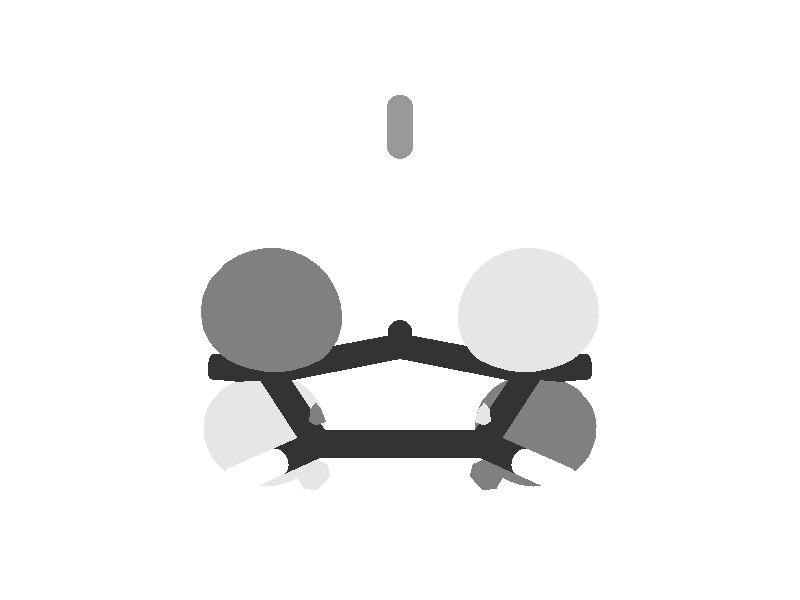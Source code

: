camera {
 location <0.0, -3.4, 1.7>
 look_at <0.0, 0.21, 0.0>
 sky <0.0, 0.1, 0.0>
 angle 15
}
 light_source { <0, -9, 0> color rgb<0.7, 0.7, 0.7> shadowless}
 light_source { <0, 0, 9> color rgb<0.7, 0.7, 0.7> shadowless}
 background {<1, 1, 1>}
 #declare MeshBlue = texture {
 pigment { color rgb<0.9, 0.9, 0.9> }
 finish { ambient 0.2 diffuse 0.6 specular 0.9}
 }
 #declare MeshRed = texture {
 pigment { color rgb<0.5, 0.5, 0.5> }
 finish { ambient 0.2 diffuse 0.6 specular 0.9}
 }
 #declare BSAMBI = 0.2;
 #declare BSDIFF = 0.8;
 #declare BSSPEC = 0.8;
#declare colorA = 
 texture { 
 pigment { rgb<  1.0000  0.0000  0.0000 >}
 finish {ambient BSAMBI diffuse BSDIFF specular BSSPEC}
 }
#declare colorK = 
 texture { 
 pigment { rgb<  0.6  0.6  0.6 >}
 finish {ambient BSAMBI diffuse BSDIFF specular BSSPEC}
 }
#declare colorN = 
 texture { 
 pigment { rgb<  0.2  0.2  0.2 >}
 finish {ambient BSAMBI diffuse BSDIFF specular BSSPEC}
 }
#declare colorO = 
 texture { 
 pigment { rgb<  1.0  1.0  1.0 >}
 finish {ambient BSAMBI diffuse BSDIFF specular BSSPEC}
 }
 # declare molecule = union { 
 mesh {
 smooth_triangle {
<  0.150000, -0.050000, -0.133952>, < -0.431606, -0.295728, -0.852210>,
<  0.150000, -0.051417, -0.133333>, < -0.431292, -0.304582, -0.849245>,
<  0.148370, -0.050000, -0.133333>, < -0.450217, -0.292707, -0.843580>
 }
 smooth_triangle {
<  0.150000, -0.050000, -0.133952>, < -0.431606, -0.295728, -0.852210>,
<  0.166667, -0.050000, -0.136330>, < -0.230510, -0.333005, -0.914316>,
<  0.166667, -0.056414, -0.133333>, < -0.224757, -0.381793, -0.896503>
 }
 smooth_triangle {
<  0.150000, -0.051417, -0.133333>, < -0.431292, -0.304582, -0.849245>,
<  0.150000, -0.050000, -0.133952>, < -0.431606, -0.295728, -0.852210>,
<  0.166667, -0.056414, -0.133333>, < -0.224757, -0.381793, -0.896503>
 }
 smooth_triangle {
<  0.166667, -0.050000, -0.136330>, < -0.230510, -0.333005, -0.914316>,
<  0.183333, -0.050000, -0.134838>, < -0.023745, -0.368977, -0.929135>,
<  0.183333, -0.053051, -0.133333>, < -0.019313, -0.394145, -0.918846>
 }
 smooth_triangle {
<  0.166667, -0.056414, -0.133333>, < -0.224757, -0.381793, -0.896503>,
<  0.166667, -0.050000, -0.136330>, < -0.230510, -0.333005, -0.914316>,
<  0.183333, -0.053051, -0.133333>, < -0.019313, -0.394145, -0.918846>
 }
 smooth_triangle {
<  0.183333, -0.053051, -0.133333>, < -0.019313, -0.394145, -0.918846>,
<  0.183333, -0.050000, -0.134838>, < -0.023745, -0.368977, -0.929135>,
<  0.188106, -0.050000, -0.133333>, <  0.035290, -0.380434, -0.924135>
 }
 smooth_triangle {
<  0.150000, -0.033333, -0.139012>, < -0.434501, -0.162889, -0.885819>,
<  0.150000, -0.050000, -0.133952>, < -0.431606, -0.295728, -0.852210>,
<  0.148370, -0.050000, -0.133333>, < -0.450217, -0.292707, -0.843580>
 }
 smooth_triangle {
<  0.135514, -0.033333, -0.133333>, < -0.596793, -0.142795, -0.789587>,
<  0.150000, -0.033333, -0.139012>, < -0.434501, -0.162889, -0.885819>,
<  0.148370, -0.050000, -0.133333>, < -0.450217, -0.292707, -0.843580>
 }
 smooth_triangle {
<  0.166667, -0.050000, -0.136330>, < -0.230510, -0.333005, -0.914316>,
<  0.150000, -0.050000, -0.133952>, < -0.431606, -0.295728, -0.852210>,
<  0.166667, -0.033333, -0.141484>, < -0.239762, -0.185352, -0.952974>
 }
 smooth_triangle {
<  0.166667, -0.033333, -0.141484>, < -0.239762, -0.185352, -0.952974>,
<  0.150000, -0.050000, -0.133952>, < -0.431606, -0.295728, -0.852210>,
<  0.150000, -0.033333, -0.139012>, < -0.434501, -0.162889, -0.885819>
 }
 smooth_triangle {
<  0.183333, -0.050000, -0.134838>, < -0.023745, -0.368977, -0.929135>,
<  0.166667, -0.050000, -0.136330>, < -0.230510, -0.333005, -0.914316>,
<  0.183333, -0.033333, -0.140403>, < -0.039587, -0.208640, -0.977191>
 }
 smooth_triangle {
<  0.183333, -0.033333, -0.140403>, < -0.039587, -0.208640, -0.977191>,
<  0.166667, -0.050000, -0.136330>, < -0.230510, -0.333005, -0.914316>,
<  0.166667, -0.033333, -0.141484>, < -0.239762, -0.185352, -0.952974>
 }
 smooth_triangle {
<  0.200000, -0.039682, -0.133333>, <  0.177751, -0.294562, -0.938956>,
<  0.188106, -0.050000, -0.133333>, <  0.035290, -0.380434, -0.924135>,
<  0.183333, -0.050000, -0.134838>, < -0.023745, -0.368977, -0.929135>
 }
 smooth_triangle {
<  0.200000, -0.039682, -0.133333>, <  0.177751, -0.294562, -0.938956>,
<  0.183333, -0.050000, -0.134838>, < -0.023745, -0.368977, -0.929135>,
<  0.200000, -0.033333, -0.135595>, <  0.169881, -0.233193, -0.957477>
 }
 smooth_triangle {
<  0.200000, -0.033333, -0.135595>, <  0.169881, -0.233193, -0.957477>,
<  0.183333, -0.050000, -0.134838>, < -0.023745, -0.368977, -0.929135>,
<  0.183333, -0.033333, -0.140403>, < -0.039587, -0.208640, -0.977191>
 }
 smooth_triangle {
<  0.200000, -0.039682, -0.133333>, <  0.177751, -0.294562, -0.938956>,
<  0.200000, -0.033333, -0.135595>, <  0.169881, -0.233193, -0.957477>,
<  0.204426, -0.033333, -0.133333>, <  0.225048, -0.240340, -0.944241>
 }
 smooth_triangle {
<  0.133333, -0.016667, -0.134568>, < -0.620766, -0.008419, -0.783951>,
<  0.133333, -0.026375, -0.133333>, < -0.622199, -0.082615, -0.778488>,
<  0.131401, -0.016667, -0.133333>, < -0.639927, -0.007316, -0.768401>
 }
 smooth_triangle {
<  0.135514, -0.033333, -0.133333>, < -0.596793, -0.142795, -0.789587>,
<  0.133333, -0.026375, -0.133333>, < -0.622199, -0.082615, -0.778488>,
<  0.133333, -0.016667, -0.134568>, < -0.620766, -0.008419, -0.783951>
 }
 smooth_triangle {
<  0.135514, -0.033333, -0.133333>, < -0.596793, -0.142795, -0.789587>,
<  0.133333, -0.016667, -0.134568>, < -0.620766, -0.008419, -0.783951>,
<  0.150000, -0.033333, -0.139012>, < -0.434501, -0.162889, -0.885819>
 }
 smooth_triangle {
<  0.150000, -0.033333, -0.139012>, < -0.434501, -0.162889, -0.885819>,
<  0.133333, -0.016667, -0.134568>, < -0.620766, -0.008419, -0.783951>,
<  0.150000, -0.016667, -0.141130>, < -0.436737, -0.020360, -0.899359>
 }
 smooth_triangle {
<  0.166667, -0.033333, -0.141484>, < -0.239762, -0.185352, -0.952974>,
<  0.150000, -0.033333, -0.139012>, < -0.434501, -0.162889, -0.885819>,
<  0.166667, -0.016667, -0.143669>, < -0.245560, -0.032253, -0.968845>
 }
 smooth_triangle {
<  0.166667, -0.016667, -0.143669>, < -0.245560, -0.032253, -0.968845>,
<  0.150000, -0.033333, -0.139012>, < -0.434501, -0.162889, -0.885819>,
<  0.150000, -0.016667, -0.141130>, < -0.436737, -0.020360, -0.899359>
 }
 smooth_triangle {
<  0.183333, -0.033333, -0.140403>, < -0.039587, -0.208640, -0.977191>,
<  0.166667, -0.033333, -0.141484>, < -0.239762, -0.185352, -0.952974>,
<  0.183333, -0.016667, -0.142805>, < -0.049087, -0.044925, -0.997784>
 }
 smooth_triangle {
<  0.183333, -0.016667, -0.142805>, < -0.049087, -0.044925, -0.997784>,
<  0.166667, -0.033333, -0.141484>, < -0.239762, -0.185352, -0.952974>,
<  0.166667, -0.016667, -0.143669>, < -0.245560, -0.032253, -0.968845>
 }
 smooth_triangle {
<  0.200000, -0.033333, -0.135595>, <  0.169881, -0.233193, -0.957477>,
<  0.183333, -0.033333, -0.140403>, < -0.039587, -0.208640, -0.977191>,
<  0.200000, -0.016667, -0.138394>, <  0.157656, -0.058481, -0.985761>
 }
 smooth_triangle {
<  0.200000, -0.016667, -0.138394>, <  0.157656, -0.058481, -0.985761>,
<  0.183333, -0.033333, -0.140403>, < -0.039587, -0.208640, -0.977191>,
<  0.183333, -0.016667, -0.142805>, < -0.049087, -0.044925, -0.997784>
 }
 smooth_triangle {
<  0.210130, -0.016667, -0.133333>, <  0.287229, -0.066905, -0.955523>,
<  0.204426, -0.033333, -0.133333>, <  0.225048, -0.240340, -0.944241>,
<  0.200000, -0.033333, -0.135595>, <  0.169881, -0.233193, -0.957477>
 }
 smooth_triangle {
<  0.200000, -0.016667, -0.138394>, <  0.157656, -0.058481, -0.985761>,
<  0.210130, -0.016667, -0.133333>, <  0.287229, -0.066905, -0.955523>,
<  0.200000, -0.033333, -0.135595>, <  0.169881, -0.233193, -0.957477>
 }
 smooth_triangle {
<  0.133333,  0.000000, -0.133581>, < -0.622667,  0.133869, -0.770950>,
<  0.133333, -0.016667, -0.134568>, < -0.620766, -0.008419, -0.783951>,
<  0.131401, -0.016667, -0.133333>, < -0.639927, -0.007316, -0.768401>
 }
 smooth_triangle {
<  0.132952,  0.000000, -0.133333>, < -0.626378,  0.133927, -0.767928>,
<  0.133333,  0.000000, -0.133581>, < -0.622667,  0.133869, -0.770950>,
<  0.131401, -0.016667, -0.133333>, < -0.639927, -0.007316, -0.768401>
 }
 smooth_triangle {
<  0.150000, -0.016667, -0.141130>, < -0.436737, -0.020360, -0.899359>,
<  0.133333, -0.016667, -0.134568>, < -0.620766, -0.008419, -0.783951>,
<  0.150000,  0.000000, -0.140366>, < -0.440596,  0.131155, -0.888073>
 }
 smooth_triangle {
<  0.150000,  0.000000, -0.140366>, < -0.440596,  0.131155, -0.888073>,
<  0.133333, -0.016667, -0.134568>, < -0.620766, -0.008419, -0.783951>,
<  0.133333,  0.000000, -0.133581>, < -0.622667,  0.133869, -0.770950>
 }
 smooth_triangle {
<  0.166667, -0.016667, -0.143669>, < -0.245560, -0.032253, -0.968845>,
<  0.150000, -0.016667, -0.141130>, < -0.436737, -0.020360, -0.899359>,
<  0.166667,  0.000000, -0.143047>, < -0.250786,  0.127457, -0.959615>
 }
 smooth_triangle {
<  0.166667,  0.000000, -0.143047>, < -0.250786,  0.127457, -0.959615>,
<  0.150000, -0.016667, -0.141130>, < -0.436737, -0.020360, -0.899359>,
<  0.150000,  0.000000, -0.140366>, < -0.440596,  0.131155, -0.888073>
 }
 smooth_triangle {
<  0.183333, -0.016667, -0.142805>, < -0.049087, -0.044925, -0.997784>,
<  0.166667, -0.016667, -0.143669>, < -0.245560, -0.032253, -0.968845>,
<  0.183333,  0.000000, -0.142278>, < -0.055218,  0.123886, -0.990759>
 }
 smooth_triangle {
<  0.183333,  0.000000, -0.142278>, < -0.055218,  0.123886, -0.990759>,
<  0.166667, -0.016667, -0.143669>, < -0.245560, -0.032253, -0.968845>,
<  0.166667,  0.000000, -0.143047>, < -0.250786,  0.127457, -0.959615>
 }
 smooth_triangle {
<  0.200000, -0.016667, -0.138394>, <  0.157656, -0.058481, -0.985761>,
<  0.183333, -0.016667, -0.142805>, < -0.049087, -0.044925, -0.997784>,
<  0.200000,  0.000000, -0.137940>, <  0.150903,  0.120923, -0.981125>
 }
 smooth_triangle {
<  0.200000,  0.000000, -0.137940>, <  0.150903,  0.120923, -0.981125>,
<  0.183333, -0.016667, -0.142805>, < -0.049087, -0.044925, -0.997784>,
<  0.183333,  0.000000, -0.142278>, < -0.055218,  0.123886, -0.990759>
 }
 smooth_triangle {
<  0.209346,  0.000000, -0.133333>, <  0.269641,  0.120157, -0.955435>,
<  0.210130, -0.016667, -0.133333>, <  0.287229, -0.066905, -0.955523>,
<  0.200000, -0.016667, -0.138394>, <  0.157656, -0.058481, -0.985761>
 }
 smooth_triangle {
<  0.200000,  0.000000, -0.137940>, <  0.150903,  0.120923, -0.981125>,
<  0.209346,  0.000000, -0.133333>, <  0.269641,  0.120157, -0.955435>,
<  0.200000, -0.016667, -0.138394>, <  0.157656, -0.058481, -0.985761>
 }
 smooth_triangle {
<  0.133333,  0.000000, -0.133581>, < -0.622667,  0.133869, -0.770950>,
<  0.132952,  0.000000, -0.133333>, < -0.626378,  0.133927, -0.767928>,
<  0.133333,  0.000949, -0.133333>, < -0.623267,  0.142265, -0.768960>
 }
 smooth_triangle {
<  0.133333,  0.000949, -0.133333>, < -0.623267,  0.142265, -0.768960>,
<  0.142715,  0.016667, -0.133333>, < -0.524055,  0.292876, -0.799744>,
<  0.150000,  0.016667, -0.136394>, < -0.446101,  0.293788, -0.845389>
 }
 smooth_triangle {
<  0.133333,  0.000949, -0.133333>, < -0.623267,  0.142265, -0.768960>,
<  0.150000,  0.016667, -0.136394>, < -0.446101,  0.293788, -0.845389>,
<  0.133333,  0.000000, -0.133581>, < -0.622667,  0.133869, -0.770950>
 }
 smooth_triangle {
<  0.133333,  0.000000, -0.133581>, < -0.622667,  0.133869, -0.770950>,
<  0.150000,  0.016667, -0.136394>, < -0.446101,  0.293788, -0.845389>,
<  0.150000,  0.000000, -0.140366>, < -0.440596,  0.131155, -0.888073>
 }
 smooth_triangle {
<  0.166667,  0.000000, -0.143047>, < -0.250786,  0.127457, -0.959615>,
<  0.150000,  0.000000, -0.140366>, < -0.440596,  0.131155, -0.888073>,
<  0.166667,  0.016667, -0.139355>, < -0.256355,  0.297977, -0.919506>
 }
 smooth_triangle {
<  0.166667,  0.016667, -0.139355>, < -0.256355,  0.297977, -0.919506>,
<  0.150000,  0.000000, -0.140366>, < -0.440596,  0.131155, -0.888073>,
<  0.150000,  0.016667, -0.136394>, < -0.446101,  0.293788, -0.845389>
 }
 smooth_triangle {
<  0.183333,  0.000000, -0.142278>, < -0.055218,  0.123886, -0.990759>,
<  0.166667,  0.000000, -0.143047>, < -0.250786,  0.127457, -0.959615>,
<  0.183333,  0.016667, -0.138598>, < -0.059567,  0.302823, -0.951184>
 }
 smooth_triangle {
<  0.183333,  0.016667, -0.138598>, < -0.059567,  0.302823, -0.951184>,
<  0.166667,  0.000000, -0.143047>, < -0.250786,  0.127457, -0.959615>,
<  0.166667,  0.016667, -0.139355>, < -0.256355,  0.297977, -0.919506>
 }
 smooth_triangle {
<  0.200000,  0.000000, -0.137940>, <  0.150903,  0.120923, -0.981125>,
<  0.183333,  0.000000, -0.142278>, < -0.055218,  0.123886, -0.990759>,
<  0.200000,  0.016667, -0.134023>, <  0.147571,  0.309292, -0.939447>
 }
 smooth_triangle {
<  0.200000,  0.016667, -0.134023>, <  0.147571,  0.309292, -0.939447>,
<  0.183333,  0.000000, -0.142278>, < -0.055218,  0.123886, -0.990759>,
<  0.183333,  0.016667, -0.138598>, < -0.059567,  0.302823, -0.951184>
 }
 smooth_triangle {
<  0.201409,  0.016667, -0.133333>, <  0.164624,  0.310328, -0.936267>,
<  0.209346,  0.000000, -0.133333>, <  0.269641,  0.120157, -0.955435>,
<  0.200000,  0.000000, -0.137940>, <  0.150903,  0.120923, -0.981125>
 }
 smooth_triangle {
<  0.200000,  0.016667, -0.134023>, <  0.147571,  0.309292, -0.939447>,
<  0.201409,  0.016667, -0.133333>, <  0.164624,  0.310328, -0.936267>,
<  0.200000,  0.000000, -0.137940>, <  0.150903,  0.120923, -0.981125>
 }
 smooth_triangle {
<  0.150000,  0.016667, -0.136394>, < -0.446101,  0.293788, -0.845389>,
<  0.142715,  0.016667, -0.133333>, < -0.524055,  0.292876, -0.799744>,
<  0.150000,  0.023402, -0.133333>, < -0.449999,  0.361123, -0.816756>
 }
 smooth_triangle {
<  0.166667,  0.016667, -0.139355>, < -0.256355,  0.297977, -0.919506>,
<  0.150000,  0.016667, -0.136394>, < -0.446101,  0.293788, -0.845389>,
<  0.150000,  0.023402, -0.133333>, < -0.449999,  0.361123, -0.816756>
 }
 smooth_triangle {
<  0.166667,  0.030116, -0.133333>, < -0.261255,  0.443974, -0.857107>,
<  0.166667,  0.016667, -0.139355>, < -0.256355,  0.297977, -0.919506>,
<  0.150000,  0.023402, -0.133333>, < -0.449999,  0.361123, -0.816756>
 }
 smooth_triangle {
<  0.183333,  0.016667, -0.138598>, < -0.059567,  0.302823, -0.951184>,
<  0.166667,  0.016667, -0.139355>, < -0.256355,  0.297977, -0.919506>,
<  0.166667,  0.030116, -0.133333>, < -0.261255,  0.443974, -0.857107>
 }
 smooth_triangle {
<  0.183333,  0.028476, -0.133333>, < -0.062159,  0.435935, -0.897829>,
<  0.183333,  0.016667, -0.138598>, < -0.059567,  0.302823, -0.951184>,
<  0.166667,  0.030116, -0.133333>, < -0.261255,  0.443974, -0.857107>
 }
 smooth_triangle {
<  0.200000,  0.016667, -0.134023>, <  0.147571,  0.309292, -0.939447>,
<  0.183333,  0.016667, -0.138598>, < -0.059567,  0.302823, -0.951184>,
<  0.183333,  0.028476, -0.133333>, < -0.062159,  0.435935, -0.897829>
 }
 smooth_triangle {
<  0.200000,  0.018205, -0.133333>, <  0.147692,  0.326496, -0.933589>,
<  0.200000,  0.016667, -0.134023>, <  0.147571,  0.309292, -0.939447>,
<  0.183333,  0.028476, -0.133333>, < -0.062159,  0.435935, -0.897829>
 }
 smooth_triangle {
<  0.201409,  0.016667, -0.133333>, <  0.164624,  0.310328, -0.936267>,
<  0.200000,  0.016667, -0.134023>, <  0.147571,  0.309292, -0.939447>,
<  0.200000,  0.018205, -0.133333>, <  0.147692,  0.326496, -0.933589>
 }
 smooth_triangle {
<  0.133333, -0.066667, -0.118788>, < -0.654742, -0.371924, -0.658016>,
<  0.133333, -0.070081, -0.116667>, < -0.658907, -0.386216, -0.645507>,
<  0.130431, -0.066667, -0.116667>, < -0.689739, -0.362279, -0.626908>
 }
 smooth_triangle {
<  0.133333, -0.066667, -0.118788>, < -0.654742, -0.371924, -0.658016>,
<  0.150000, -0.066667, -0.125784>, < -0.437469, -0.433079, -0.788076>,
<  0.150000, -0.079910, -0.116667>, < -0.437958, -0.529165, -0.726758>
 }
 smooth_triangle {
<  0.133333, -0.070081, -0.116667>, < -0.658907, -0.386216, -0.645507>,
<  0.133333, -0.066667, -0.118788>, < -0.654742, -0.371924, -0.658016>,
<  0.150000, -0.079910, -0.116667>, < -0.437958, -0.529165, -0.726758>
 }
 smooth_triangle {
<  0.150000, -0.066667, -0.125784>, < -0.437469, -0.433079, -0.788076>,
<  0.166667, -0.066667, -0.127873>, < -0.217080, -0.487926, -0.845461>,
<  0.166667, -0.081668, -0.116667>, < -0.191262, -0.629412, -0.753166>
 }
 smooth_triangle {
<  0.150000, -0.079910, -0.116667>, < -0.437958, -0.529165, -0.726758>,
<  0.150000, -0.066667, -0.125784>, < -0.437469, -0.433079, -0.788076>,
<  0.166667, -0.081668, -0.116667>, < -0.191262, -0.629412, -0.753166>
 }
 smooth_triangle {
<  0.166667, -0.066667, -0.127873>, < -0.217080, -0.487926, -0.845461>,
<  0.183333, -0.066667, -0.125581>, <  0.005140, -0.546517, -0.837432>,
<  0.183333, -0.077799, -0.116667>, <  0.039092, -0.659639, -0.750566>
 }
 smooth_triangle {
<  0.166667, -0.081668, -0.116667>, < -0.191262, -0.629412, -0.753166>,
<  0.166667, -0.066667, -0.127873>, < -0.217080, -0.487926, -0.845461>,
<  0.183333, -0.077799, -0.116667>, <  0.039092, -0.659639, -0.750566>
 }
 smooth_triangle {
<  0.183333, -0.066667, -0.125581>, <  0.005140, -0.546517, -0.837432>,
<  0.200000, -0.066667, -0.118395>, <  0.236208, -0.607224, -0.758607>,
<  0.200000, -0.068691, -0.116667>, <  0.243380, -0.626753, -0.740234>
 }
 smooth_triangle {
<  0.183333, -0.077799, -0.116667>, <  0.039092, -0.659639, -0.750566>,
<  0.183333, -0.066667, -0.125581>, <  0.005140, -0.546517, -0.837432>,
<  0.200000, -0.068691, -0.116667>, <  0.243380, -0.626753, -0.740234>
 }
 smooth_triangle {
<  0.200000, -0.068691, -0.116667>, <  0.243380, -0.626753, -0.740234>,
<  0.200000, -0.066667, -0.118395>, <  0.236208, -0.607224, -0.758607>,
<  0.202413, -0.066667, -0.116667>, <  0.268788, -0.616782, -0.739820>
 }
 smooth_triangle {
<  0.133333, -0.050000, -0.127329>, < -0.636087, -0.263456, -0.725248>,
<  0.133333, -0.066667, -0.118788>, < -0.654742, -0.371924, -0.658016>,
<  0.130431, -0.066667, -0.116667>, < -0.689739, -0.362279, -0.626908>
 }
 smooth_triangle {
<  0.119126, -0.050000, -0.116667>, < -0.797796, -0.229811, -0.557412>,
<  0.133333, -0.050000, -0.127329>, < -0.636087, -0.263456, -0.725248>,
<  0.130431, -0.066667, -0.116667>, < -0.689739, -0.362279, -0.626908>
 }
 smooth_triangle {
<  0.150000, -0.051417, -0.133333>, < -0.431292, -0.304582, -0.849245>,
<  0.133333, -0.050000, -0.127329>, < -0.636087, -0.263456, -0.725248>,
<  0.148370, -0.050000, -0.133333>, < -0.450217, -0.292707, -0.843580>
 }
 smooth_triangle {
<  0.150000, -0.051417, -0.133333>, < -0.431292, -0.304582, -0.849245>,
<  0.150000, -0.066667, -0.125784>, < -0.437469, -0.433079, -0.788076>,
<  0.133333, -0.050000, -0.127329>, < -0.636087, -0.263456, -0.725248>
 }
 smooth_triangle {
<  0.150000, -0.066667, -0.125784>, < -0.437469, -0.433079, -0.788076>,
<  0.133333, -0.066667, -0.118788>, < -0.654742, -0.371924, -0.658016>,
<  0.133333, -0.050000, -0.127329>, < -0.636087, -0.263456, -0.725248>
 }
 smooth_triangle {
<  0.166667, -0.056414, -0.133333>, < -0.224757, -0.381793, -0.896503>,
<  0.150000, -0.066667, -0.125784>, < -0.437469, -0.433079, -0.788076>,
<  0.150000, -0.051417, -0.133333>, < -0.431292, -0.304582, -0.849245>
 }
 smooth_triangle {
<  0.166667, -0.066667, -0.127873>, < -0.217080, -0.487926, -0.845461>,
<  0.150000, -0.066667, -0.125784>, < -0.437469, -0.433079, -0.788076>,
<  0.166667, -0.056414, -0.133333>, < -0.224757, -0.381793, -0.896503>
 }
 smooth_triangle {
<  0.183333, -0.053051, -0.133333>, < -0.019313, -0.394145, -0.918846>,
<  0.166667, -0.066667, -0.127873>, < -0.217080, -0.487926, -0.845461>,
<  0.166667, -0.056414, -0.133333>, < -0.224757, -0.381793, -0.896503>
 }
 smooth_triangle {
<  0.183333, -0.066667, -0.125581>, <  0.005140, -0.546517, -0.837432>,
<  0.166667, -0.066667, -0.127873>, < -0.217080, -0.487926, -0.845461>,
<  0.183333, -0.053051, -0.133333>, < -0.019313, -0.394145, -0.918846>
 }
 smooth_triangle {
<  0.188106, -0.050000, -0.133333>, <  0.035290, -0.380434, -0.924135>,
<  0.183333, -0.066667, -0.125581>, <  0.005140, -0.546517, -0.837432>,
<  0.183333, -0.053051, -0.133333>, < -0.019313, -0.394145, -0.918846>
 }
 smooth_triangle {
<  0.188106, -0.050000, -0.133333>, <  0.035290, -0.380434, -0.924135>,
<  0.200000, -0.050000, -0.129317>, <  0.194357, -0.414985, -0.888827>,
<  0.183333, -0.066667, -0.125581>, <  0.005140, -0.546517, -0.837432>
 }
 smooth_triangle {
<  0.200000, -0.050000, -0.129317>, <  0.194357, -0.414985, -0.888827>,
<  0.200000, -0.066667, -0.118395>, <  0.236208, -0.607224, -0.758607>,
<  0.183333, -0.066667, -0.125581>, <  0.005140, -0.546517, -0.837432>
 }
 smooth_triangle {
<  0.216667, -0.052431, -0.116667>, <  0.440132, -0.491877, -0.751226>,
<  0.202413, -0.066667, -0.116667>, <  0.268788, -0.616782, -0.739820>,
<  0.200000, -0.066667, -0.118395>, <  0.236208, -0.607224, -0.758607>
 }
 smooth_triangle {
<  0.216667, -0.052431, -0.116667>, <  0.440132, -0.491877, -0.751226>,
<  0.200000, -0.066667, -0.118395>, <  0.236208, -0.607224, -0.758607>,
<  0.216667, -0.050000, -0.118383>, <  0.433679, -0.466420, -0.770957>
 }
 smooth_triangle {
<  0.216667, -0.050000, -0.118383>, <  0.433679, -0.466420, -0.770957>,
<  0.200000, -0.066667, -0.118395>, <  0.236208, -0.607224, -0.758607>,
<  0.200000, -0.050000, -0.129317>, <  0.194357, -0.414985, -0.888827>
 }
 smooth_triangle {
<  0.216667, -0.052431, -0.116667>, <  0.440132, -0.491877, -0.751226>,
<  0.216667, -0.050000, -0.118383>, <  0.433679, -0.466420, -0.770957>,
<  0.218488, -0.050000, -0.116667>, <  0.458596, -0.472083, -0.752879>
 }
 smooth_triangle {
<  0.116667, -0.033333, -0.120477>, < -0.810857, -0.118851, -0.573050>,
<  0.116667, -0.044375, -0.116667>, < -0.820143, -0.183830, -0.541822>,
<  0.113124, -0.033333, -0.116667>, < -0.843680, -0.114754, -0.524439>
 }
 smooth_triangle {
<  0.119126, -0.050000, -0.116667>, < -0.797796, -0.229811, -0.557412>,
<  0.116667, -0.044375, -0.116667>, < -0.820143, -0.183830, -0.541822>,
<  0.116667, -0.033333, -0.120477>, < -0.810857, -0.118851, -0.573050>
 }
 smooth_triangle {
<  0.119126, -0.050000, -0.116667>, < -0.797796, -0.229811, -0.557412>,
<  0.116667, -0.033333, -0.120477>, < -0.810857, -0.118851, -0.573050>,
<  0.133333, -0.050000, -0.127329>, < -0.636087, -0.263456, -0.725248>
 }
 smooth_triangle {
<  0.133333, -0.050000, -0.127329>, < -0.636087, -0.263456, -0.725248>,
<  0.116667, -0.033333, -0.120477>, < -0.810857, -0.118851, -0.573050>,
<  0.133333, -0.033333, -0.132457>, < -0.623048, -0.139801, -0.769589>
 }
 smooth_triangle {
<  0.148370, -0.050000, -0.133333>, < -0.450217, -0.292707, -0.843580>,
<  0.133333, -0.033333, -0.132457>, < -0.623048, -0.139801, -0.769589>,
<  0.135514, -0.033333, -0.133333>, < -0.596793, -0.142795, -0.789587>
 }
 smooth_triangle {
<  0.133333, -0.050000, -0.127329>, < -0.636087, -0.263456, -0.725248>,
<  0.133333, -0.033333, -0.132457>, < -0.623048, -0.139801, -0.769589>,
<  0.148370, -0.050000, -0.133333>, < -0.450217, -0.292707, -0.843580>
 }
 smooth_triangle {
<  0.188106, -0.050000, -0.133333>, <  0.035290, -0.380434, -0.924135>,
<  0.200000, -0.039682, -0.133333>, <  0.177751, -0.294562, -0.938956>,
<  0.200000, -0.050000, -0.129317>, <  0.194357, -0.414985, -0.888827>
 }
 smooth_triangle {
<  0.204426, -0.033333, -0.133333>, <  0.225048, -0.240340, -0.944241>,
<  0.200000, -0.050000, -0.129317>, <  0.194357, -0.414985, -0.888827>,
<  0.200000, -0.039682, -0.133333>, <  0.177751, -0.294562, -0.938956>
 }
 smooth_triangle {
<  0.204426, -0.033333, -0.133333>, <  0.225048, -0.240340, -0.944241>,
<  0.216667, -0.033333, -0.126269>, <  0.404350, -0.268665, -0.874254>,
<  0.200000, -0.050000, -0.129317>, <  0.194357, -0.414985, -0.888827>
 }
 smooth_triangle {
<  0.216667, -0.033333, -0.126269>, <  0.404350, -0.268665, -0.874254>,
<  0.216667, -0.050000, -0.118383>, <  0.433679, -0.466420, -0.770957>,
<  0.200000, -0.050000, -0.129317>, <  0.194357, -0.414985, -0.888827>
 }
 smooth_triangle {
<  0.227262, -0.033333, -0.116667>, <  0.562037, -0.292681, -0.773597>,
<  0.218488, -0.050000, -0.116667>, <  0.458596, -0.472083, -0.752879>,
<  0.216667, -0.050000, -0.118383>, <  0.433679, -0.466420, -0.770957>
 }
 smooth_triangle {
<  0.216667, -0.033333, -0.126269>, <  0.404350, -0.268665, -0.874254>,
<  0.227262, -0.033333, -0.116667>, <  0.562037, -0.292681, -0.773597>,
<  0.216667, -0.050000, -0.118383>, <  0.433679, -0.466420, -0.770957>
 }
 smooth_triangle {
<  0.116667, -0.016667, -0.122896>, < -0.804929,  0.001402, -0.593369>,
<  0.116667, -0.033333, -0.120477>, < -0.810857, -0.118851, -0.573050>,
<  0.113124, -0.033333, -0.116667>, < -0.843680, -0.114754, -0.524439>
 }
 smooth_triangle {
<  0.110877, -0.016667, -0.116667>, < -0.858083,  0.004266, -0.513493>,
<  0.116667, -0.016667, -0.122896>, < -0.804929,  0.001402, -0.593369>,
<  0.113124, -0.033333, -0.116667>, < -0.843680, -0.114754, -0.524439>
 }
 smooth_triangle {
<  0.133333, -0.026375, -0.133333>, < -0.622199, -0.082615, -0.778488>,
<  0.116667, -0.016667, -0.122896>, < -0.804929,  0.001402, -0.593369>,
<  0.131401, -0.016667, -0.133333>, < -0.639927, -0.007316, -0.768401>
 }
 smooth_triangle {
<  0.133333, -0.026375, -0.133333>, < -0.622199, -0.082615, -0.778488>,
<  0.133333, -0.033333, -0.132457>, < -0.623048, -0.139801, -0.769589>,
<  0.116667, -0.016667, -0.122896>, < -0.804929,  0.001402, -0.593369>
 }
 smooth_triangle {
<  0.133333, -0.033333, -0.132457>, < -0.623048, -0.139801, -0.769589>,
<  0.116667, -0.033333, -0.120477>, < -0.810857, -0.118851, -0.573050>,
<  0.116667, -0.016667, -0.122896>, < -0.804929,  0.001402, -0.593369>
 }
 smooth_triangle {
<  0.135514, -0.033333, -0.133333>, < -0.596793, -0.142795, -0.789587>,
<  0.133333, -0.033333, -0.132457>, < -0.623048, -0.139801, -0.769589>,
<  0.133333, -0.026375, -0.133333>, < -0.622199, -0.082615, -0.778488>
 }
 smooth_triangle {
<  0.216667, -0.033333, -0.126269>, <  0.404350, -0.268665, -0.874254>,
<  0.210130, -0.016667, -0.133333>, <  0.287229, -0.066905, -0.955523>,
<  0.216667, -0.016667, -0.129703>, <  0.385829, -0.074962, -0.919520>
 }
 smooth_triangle {
<  0.204426, -0.033333, -0.133333>, <  0.225048, -0.240340, -0.944241>,
<  0.210130, -0.016667, -0.133333>, <  0.287229, -0.066905, -0.955523>,
<  0.216667, -0.033333, -0.126269>, <  0.404350, -0.268665, -0.874254>
 }
 smooth_triangle {
<  0.231395, -0.016667, -0.116667>, <  0.614174, -0.092347, -0.783749>,
<  0.227262, -0.033333, -0.116667>, <  0.562037, -0.292681, -0.773597>,
<  0.216667, -0.033333, -0.126269>, <  0.404350, -0.268665, -0.874254>
 }
 smooth_triangle {
<  0.216667, -0.016667, -0.129703>, <  0.385829, -0.074962, -0.919520>,
<  0.231395, -0.016667, -0.116667>, <  0.614174, -0.092347, -0.783749>,
<  0.216667, -0.033333, -0.126269>, <  0.404350, -0.268665, -0.874254>
 }
 smooth_triangle {
<  0.116667,  0.000000, -0.121647>, < -0.805738,  0.135958, -0.576457>,
<  0.116667, -0.016667, -0.122896>, < -0.804929,  0.001402, -0.593369>,
<  0.110877, -0.016667, -0.116667>, < -0.858083,  0.004266, -0.513493>
 }
 smooth_triangle {
<  0.112083,  0.000000, -0.116667>, < -0.846908,  0.135924, -0.514073>,
<  0.116667,  0.000000, -0.121647>, < -0.805738,  0.135958, -0.576457>,
<  0.110877, -0.016667, -0.116667>, < -0.858083,  0.004266, -0.513493>
 }
 smooth_triangle {
<  0.131401, -0.016667, -0.133333>, < -0.639927, -0.007316, -0.768401>,
<  0.116667,  0.000000, -0.121647>, < -0.805738,  0.135958, -0.576457>,
<  0.132952,  0.000000, -0.133333>, < -0.626378,  0.133927, -0.767928>
 }
 smooth_triangle {
<  0.116667, -0.016667, -0.122896>, < -0.804929,  0.001402, -0.593369>,
<  0.116667,  0.000000, -0.121647>, < -0.805738,  0.135958, -0.576457>,
<  0.131401, -0.016667, -0.133333>, < -0.639927, -0.007316, -0.768401>
 }
 smooth_triangle {
<  0.216667, -0.016667, -0.129703>, <  0.385829, -0.074962, -0.919520>,
<  0.209346,  0.000000, -0.133333>, <  0.269641,  0.120157, -0.955435>,
<  0.216667,  0.000000, -0.129340>, <  0.379587,  0.119054, -0.917464>
 }
 smooth_triangle {
<  0.210130, -0.016667, -0.133333>, <  0.287229, -0.066905, -0.955523>,
<  0.209346,  0.000000, -0.133333>, <  0.269641,  0.120157, -0.955435>,
<  0.216667, -0.016667, -0.129703>, <  0.385829, -0.074962, -0.919520>
 }
 smooth_triangle {
<  0.231132,  0.000000, -0.116667>, <  0.603534,  0.118739, -0.788446>,
<  0.231395, -0.016667, -0.116667>, <  0.614174, -0.092347, -0.783749>,
<  0.216667, -0.016667, -0.129703>, <  0.385829, -0.074962, -0.919520>
 }
 smooth_triangle {
<  0.216667,  0.000000, -0.129340>, <  0.379587,  0.119054, -0.917464>,
<  0.231132,  0.000000, -0.116667>, <  0.603534,  0.118739, -0.788446>,
<  0.216667, -0.016667, -0.129703>, <  0.385829, -0.074962, -0.919520>
 }
 smooth_triangle {
<  0.116667,  0.000000, -0.121647>, < -0.805738,  0.135958, -0.576457>,
<  0.112083,  0.000000, -0.116667>, < -0.846908,  0.135924, -0.514073>,
<  0.116667,  0.015028, -0.116667>, < -0.810387,  0.269176, -0.520401>
 }
 smooth_triangle {
<  0.133333,  0.016667, -0.129327>, < -0.633454,  0.290650, -0.717118>,
<  0.116667,  0.015028, -0.116667>, < -0.810387,  0.269176, -0.520401>,
<  0.117275,  0.016667, -0.116667>, < -0.803592,  0.284983, -0.522517>
 }
 smooth_triangle {
<  0.133333,  0.000949, -0.133333>, < -0.623267,  0.142265, -0.768960>,
<  0.116667,  0.015028, -0.116667>, < -0.810387,  0.269176, -0.520401>,
<  0.133333,  0.016667, -0.129327>, < -0.633454,  0.290650, -0.717118>
 }
 smooth_triangle {
<  0.133333,  0.000949, -0.133333>, < -0.623267,  0.142265, -0.768960>,
<  0.116667,  0.000000, -0.121647>, < -0.805738,  0.135958, -0.576457>,
<  0.116667,  0.015028, -0.116667>, < -0.810387,  0.269176, -0.520401>
 }
 smooth_triangle {
<  0.133333,  0.000949, -0.133333>, < -0.623267,  0.142265, -0.768960>,
<  0.132952,  0.000000, -0.133333>, < -0.626378,  0.133927, -0.767928>,
<  0.116667,  0.000000, -0.121647>, < -0.805738,  0.135958, -0.576457>
 }
 smooth_triangle {
<  0.133333,  0.000949, -0.133333>, < -0.623267,  0.142265, -0.768960>,
<  0.133333,  0.016667, -0.129327>, < -0.633454,  0.290650, -0.717118>,
<  0.142715,  0.016667, -0.133333>, < -0.524055,  0.292876, -0.799744>
 }
 smooth_triangle {
<  0.216667,  0.000000, -0.129340>, <  0.379587,  0.119054, -0.917464>,
<  0.201409,  0.016667, -0.133333>, <  0.164624,  0.310328, -0.936267>,
<  0.216667,  0.016667, -0.125003>, <  0.383165,  0.325271, -0.864513>
 }
 smooth_triangle {
<  0.209346,  0.000000, -0.133333>, <  0.269641,  0.120157, -0.955435>,
<  0.201409,  0.016667, -0.133333>, <  0.164624,  0.310328, -0.936267>,
<  0.216667,  0.000000, -0.129340>, <  0.379587,  0.119054, -0.917464>
 }
 smooth_triangle {
<  0.226161,  0.016667, -0.116667>, <  0.522797,  0.335948, -0.783468>,
<  0.231132,  0.000000, -0.116667>, <  0.603534,  0.118739, -0.788446>,
<  0.216667,  0.000000, -0.129340>, <  0.379587,  0.119054, -0.917464>
 }
 smooth_triangle {
<  0.216667,  0.016667, -0.125003>, <  0.383165,  0.325271, -0.864513>,
<  0.226161,  0.016667, -0.116667>, <  0.522797,  0.335948, -0.783468>,
<  0.216667,  0.000000, -0.129340>, <  0.379587,  0.119054, -0.917464>
 }
 smooth_triangle {
<  0.133333,  0.033333, -0.120383>, < -0.645485,  0.465568, -0.605471>,
<  0.133333,  0.016667, -0.129327>, < -0.633454,  0.290650, -0.717118>,
<  0.117275,  0.016667, -0.116667>, < -0.803592,  0.284983, -0.522517>
 }
 smooth_triangle {
<  0.128835,  0.033333, -0.116667>, < -0.690266,  0.463542, -0.555574>,
<  0.133333,  0.033333, -0.120383>, < -0.645485,  0.465568, -0.605471>,
<  0.117275,  0.016667, -0.116667>, < -0.803592,  0.284983, -0.522517>
 }
 smooth_triangle {
<  0.142715,  0.016667, -0.133333>, < -0.524055,  0.292876, -0.799744>,
<  0.150000,  0.033333, -0.128617>, < -0.456927,  0.475565, -0.751702>,
<  0.150000,  0.023402, -0.133333>, < -0.449999,  0.361123, -0.816756>
 }
 smooth_triangle {
<  0.142715,  0.016667, -0.133333>, < -0.524055,  0.292876, -0.799744>,
<  0.133333,  0.016667, -0.129327>, < -0.633454,  0.290650, -0.717118>,
<  0.150000,  0.033333, -0.128617>, < -0.456927,  0.475565, -0.751702>
 }
 smooth_triangle {
<  0.133333,  0.016667, -0.129327>, < -0.633454,  0.290650, -0.717118>,
<  0.133333,  0.033333, -0.120383>, < -0.645485,  0.465568, -0.605471>,
<  0.150000,  0.033333, -0.128617>, < -0.456927,  0.475565, -0.751702>
 }
 smooth_triangle {
<  0.150000,  0.023402, -0.133333>, < -0.449999,  0.361123, -0.816756>,
<  0.166667,  0.033333, -0.131839>, < -0.262425,  0.484112, -0.834727>,
<  0.166667,  0.030116, -0.133333>, < -0.261255,  0.443974, -0.857107>
 }
 smooth_triangle {
<  0.150000,  0.033333, -0.128617>, < -0.456927,  0.475565, -0.751702>,
<  0.166667,  0.033333, -0.131839>, < -0.262425,  0.484112, -0.834727>,
<  0.150000,  0.023402, -0.133333>, < -0.449999,  0.361123, -0.816756>
 }
 smooth_triangle {
<  0.166667,  0.030116, -0.133333>, < -0.261255,  0.443974, -0.857107>,
<  0.183333,  0.033333, -0.131065>, < -0.062650,  0.498950, -0.864363>,
<  0.183333,  0.028476, -0.133333>, < -0.062159,  0.435935, -0.897829>
 }
 smooth_triangle {
<  0.166667,  0.033333, -0.131839>, < -0.262425,  0.484112, -0.834727>,
<  0.183333,  0.033333, -0.131065>, < -0.062650,  0.498950, -0.864363>,
<  0.166667,  0.030116, -0.133333>, < -0.261255,  0.443974, -0.857107>
 }
 smooth_triangle {
<  0.183333,  0.028476, -0.133333>, < -0.062159,  0.435935, -0.897829>,
<  0.200000,  0.033333, -0.126058>, <  0.152219,  0.522515, -0.838932>,
<  0.200000,  0.018205, -0.133333>, <  0.147692,  0.326496, -0.933589>
 }
 smooth_triangle {
<  0.183333,  0.033333, -0.131065>, < -0.062650,  0.498950, -0.864363>,
<  0.200000,  0.033333, -0.126058>, <  0.152219,  0.522515, -0.838932>,
<  0.183333,  0.028476, -0.133333>, < -0.062159,  0.435935, -0.897829>
 }
 smooth_triangle {
<  0.200000,  0.018205, -0.133333>, <  0.147692,  0.326496, -0.933589>,
<  0.200000,  0.033333, -0.126058>, <  0.152219,  0.522515, -0.838932>,
<  0.215036,  0.033333, -0.116667>, <  0.363037,  0.547896, -0.753667>
 }
 smooth_triangle {
<  0.201409,  0.016667, -0.133333>, <  0.164624,  0.310328, -0.936267>,
<  0.200000,  0.018205, -0.133333>, <  0.147692,  0.326496, -0.933589>,
<  0.215036,  0.033333, -0.116667>, <  0.363037,  0.547896, -0.753667>
 }
 smooth_triangle {
<  0.201409,  0.016667, -0.133333>, <  0.164624,  0.310328, -0.936267>,
<  0.215036,  0.033333, -0.116667>, <  0.363037,  0.547896, -0.753667>,
<  0.216667,  0.031455, -0.116667>, <  0.389140,  0.522624, -0.758574>
 }
 smooth_triangle {
<  0.201409,  0.016667, -0.133333>, <  0.164624,  0.310328, -0.936267>,
<  0.216667,  0.031455, -0.116667>, <  0.389140,  0.522624, -0.758574>,
<  0.216667,  0.016667, -0.125003>, <  0.383165,  0.325271, -0.864513>
 }
 smooth_triangle {
<  0.226161,  0.016667, -0.116667>, <  0.522797,  0.335948, -0.783468>,
<  0.216667,  0.016667, -0.125003>, <  0.383165,  0.325271, -0.864513>,
<  0.216667,  0.031455, -0.116667>, <  0.389140,  0.522624, -0.758574>
 }
 smooth_triangle {
<  0.133333,  0.033333, -0.120383>, < -0.645485,  0.465568, -0.605471>,
<  0.128835,  0.033333, -0.116667>, < -0.690266,  0.463542, -0.555574>,
<  0.133333,  0.037747, -0.116667>, < -0.649228,  0.510845, -0.563508>
 }
 smooth_triangle {
<  0.150000,  0.033333, -0.128617>, < -0.456927,  0.475565, -0.751702>,
<  0.133333,  0.033333, -0.120383>, < -0.645485,  0.465568, -0.605471>,
<  0.133333,  0.037747, -0.116667>, < -0.649228,  0.510845, -0.563508>
 }
 smooth_triangle {
<  0.150000,  0.047943, -0.116667>, < -0.466338,  0.650433, -0.599554>,
<  0.150000,  0.033333, -0.128617>, < -0.456927,  0.475565, -0.751702>,
<  0.133333,  0.037747, -0.116667>, < -0.649228,  0.510845, -0.563508>
 }
 smooth_triangle {
<  0.150000,  0.047943, -0.116667>, < -0.466338,  0.650433, -0.599554>,
<  0.158090,  0.050000, -0.116667>, < -0.370207,  0.692463, -0.619227>,
<  0.166667,  0.050000, -0.118802>, < -0.270201,  0.699691, -0.661381>
 }
 smooth_triangle {
<  0.150000,  0.047943, -0.116667>, < -0.466338,  0.650433, -0.599554>,
<  0.166667,  0.050000, -0.118802>, < -0.270201,  0.699691, -0.661381>,
<  0.150000,  0.033333, -0.128617>, < -0.456927,  0.475565, -0.751702>
 }
 smooth_triangle {
<  0.150000,  0.033333, -0.128617>, < -0.456927,  0.475565, -0.751702>,
<  0.166667,  0.050000, -0.118802>, < -0.270201,  0.699691, -0.661381>,
<  0.166667,  0.033333, -0.131839>, < -0.262425,  0.484112, -0.834727>
 }
 smooth_triangle {
<  0.183333,  0.033333, -0.131065>, < -0.062650,  0.498950, -0.864363>,
<  0.166667,  0.033333, -0.131839>, < -0.262425,  0.484112, -0.834727>,
<  0.183333,  0.050000, -0.117780>, < -0.064486,  0.724061, -0.686715>
 }
 smooth_triangle {
<  0.183333,  0.050000, -0.117780>, < -0.064486,  0.724061, -0.686715>,
<  0.166667,  0.033333, -0.131839>, < -0.262425,  0.484112, -0.834727>,
<  0.166667,  0.050000, -0.118802>, < -0.270201,  0.699691, -0.661381>
 }
 smooth_triangle {
<  0.186452,  0.050000, -0.116667>, < -0.025892,  0.731413, -0.681443>,
<  0.200000,  0.044726, -0.116667>, <  0.155466,  0.676259, -0.720072>,
<  0.200000,  0.033333, -0.126058>, <  0.152219,  0.522515, -0.838932>
 }
 smooth_triangle {
<  0.186452,  0.050000, -0.116667>, < -0.025892,  0.731413, -0.681443>,
<  0.200000,  0.033333, -0.126058>, <  0.152219,  0.522515, -0.838932>,
<  0.183333,  0.050000, -0.117780>, < -0.064486,  0.724061, -0.686715>
 }
 smooth_triangle {
<  0.183333,  0.050000, -0.117780>, < -0.064486,  0.724061, -0.686715>,
<  0.200000,  0.033333, -0.126058>, <  0.152219,  0.522515, -0.838932>,
<  0.183333,  0.033333, -0.131065>, < -0.062650,  0.498950, -0.864363>
 }
 smooth_triangle {
<  0.215036,  0.033333, -0.116667>, <  0.363037,  0.547896, -0.753667>,
<  0.200000,  0.033333, -0.126058>, <  0.152219,  0.522515, -0.838932>,
<  0.200000,  0.044726, -0.116667>, <  0.155466,  0.676259, -0.720072>
 }
 smooth_triangle {
<  0.166667,  0.050000, -0.118802>, < -0.270201,  0.699691, -0.661381>,
<  0.158090,  0.050000, -0.116667>, < -0.370207,  0.692463, -0.619227>,
<  0.166667,  0.051936, -0.116667>, < -0.270980,  0.722356, -0.636216>
 }
 smooth_triangle {
<  0.183333,  0.050000, -0.117780>, < -0.064486,  0.724061, -0.686715>,
<  0.166667,  0.050000, -0.118802>, < -0.270201,  0.699691, -0.661381>,
<  0.166667,  0.051936, -0.116667>, < -0.270980,  0.722356, -0.636216>
 }
 smooth_triangle {
<  0.183333,  0.051006, -0.116667>, < -0.064567,  0.736286, -0.673582>,
<  0.183333,  0.050000, -0.117780>, < -0.064486,  0.724061, -0.686715>,
<  0.166667,  0.051936, -0.116667>, < -0.270980,  0.722356, -0.636216>
 }
 smooth_triangle {
<  0.186452,  0.050000, -0.116667>, < -0.025892,  0.731413, -0.681443>,
<  0.183333,  0.050000, -0.117780>, < -0.064486,  0.724061, -0.686715>,
<  0.183333,  0.051006, -0.116667>, < -0.064567,  0.736286, -0.673582>
 }
 smooth_triangle {
<  0.133333, -0.083333, -0.104968>, < -0.714259, -0.481265, -0.508151>,
<  0.133333, -0.088651, -0.100000>, < -0.736335, -0.499081, -0.456867>,
<  0.128127, -0.083333, -0.100000>, < -0.792359, -0.449386, -0.412576>
 }
 smooth_triangle {
<  0.133333, -0.083333, -0.104968>, < -0.714259, -0.481265, -0.508151>,
<  0.150000, -0.083333, -0.113300>, < -0.445796, -0.574129, -0.686761>,
<  0.150000, -0.095623, -0.100000>, < -0.463681, -0.701421, -0.541303>
 }
 smooth_triangle {
<  0.133333, -0.088651, -0.100000>, < -0.736335, -0.499081, -0.456867>,
<  0.133333, -0.083333, -0.104968>, < -0.714259, -0.481265, -0.508151>,
<  0.150000, -0.095623, -0.100000>, < -0.463681, -0.701421, -0.541303>
 }
 smooth_triangle {
<  0.150000, -0.083333, -0.113300>, < -0.445796, -0.574129, -0.686761>,
<  0.166667, -0.083333, -0.114866>, < -0.188975, -0.657851, -0.729054>,
<  0.166667, -0.095546, -0.100000>, < -0.146640, -0.832173, -0.534776>
 }
 smooth_triangle {
<  0.150000, -0.095623, -0.100000>, < -0.463681, -0.701421, -0.541303>,
<  0.150000, -0.083333, -0.113300>, < -0.445796, -0.574129, -0.686761>,
<  0.166667, -0.095546, -0.100000>, < -0.146640, -0.832173, -0.534776>
 }
 smooth_triangle {
<  0.166667, -0.083333, -0.114866>, < -0.188975, -0.657851, -0.729054>,
<  0.183333, -0.083333, -0.110108>, <  0.063110, -0.757504, -0.649773>,
<  0.183333, -0.090806, -0.100000>, <  0.110161, -0.860391, -0.497586>
 }
 smooth_triangle {
<  0.166667, -0.095546, -0.100000>, < -0.146640, -0.832173, -0.534776>,
<  0.166667, -0.083333, -0.114866>, < -0.188975, -0.657851, -0.729054>,
<  0.183333, -0.090806, -0.100000>, <  0.110161, -0.860391, -0.497586>
 }
 smooth_triangle {
<  0.183333, -0.090806, -0.100000>, <  0.110161, -0.860391, -0.497586>,
<  0.183333, -0.083333, -0.110108>, <  0.063110, -0.757504, -0.649773>,
<  0.197083, -0.083333, -0.100000>, <  0.274263, -0.837327, -0.472930>
 }
 smooth_triangle {
<  0.116667, -0.066667, -0.102950>, < -0.875591, -0.310697, -0.369875>,
<  0.116667, -0.070325, -0.100000>, < -0.886513, -0.317911, -0.336195>,
<  0.114670, -0.066667, -0.100000>, < -0.896312, -0.303207, -0.323558>
 }
 smooth_triangle {
<  0.128127, -0.083333, -0.100000>, < -0.792359, -0.449386, -0.412576>,
<  0.116667, -0.070325, -0.100000>, < -0.886513, -0.317911, -0.336195>,
<  0.116667, -0.066667, -0.102950>, < -0.875591, -0.310697, -0.369875>
 }
 smooth_triangle {
<  0.133333, -0.083333, -0.104968>, < -0.714259, -0.481265, -0.508151>,
<  0.128127, -0.083333, -0.100000>, < -0.792359, -0.449386, -0.412576>,
<  0.116667, -0.066667, -0.102950>, < -0.875591, -0.310697, -0.369875>
 }
 smooth_triangle {
<  0.133333, -0.083333, -0.104968>, < -0.714259, -0.481265, -0.508151>,
<  0.116667, -0.066667, -0.102950>, < -0.875591, -0.310697, -0.369875>,
<  0.130431, -0.066667, -0.116667>, < -0.689739, -0.362279, -0.626908>
 }
 smooth_triangle {
<  0.133333, -0.083333, -0.104968>, < -0.714259, -0.481265, -0.508151>,
<  0.130431, -0.066667, -0.116667>, < -0.689739, -0.362279, -0.626908>,
<  0.133333, -0.070081, -0.116667>, < -0.658907, -0.386216, -0.645507>
 }
 smooth_triangle {
<  0.150000, -0.079910, -0.116667>, < -0.437958, -0.529165, -0.726758>,
<  0.133333, -0.083333, -0.104968>, < -0.714259, -0.481265, -0.508151>,
<  0.133333, -0.070081, -0.116667>, < -0.658907, -0.386216, -0.645507>
 }
 smooth_triangle {
<  0.150000, -0.083333, -0.113300>, < -0.445796, -0.574129, -0.686761>,
<  0.133333, -0.083333, -0.104968>, < -0.714259, -0.481265, -0.508151>,
<  0.150000, -0.079910, -0.116667>, < -0.437958, -0.529165, -0.726758>
 }
 smooth_triangle {
<  0.166667, -0.081668, -0.116667>, < -0.191262, -0.629412, -0.753166>,
<  0.150000, -0.083333, -0.113300>, < -0.445796, -0.574129, -0.686761>,
<  0.150000, -0.079910, -0.116667>, < -0.437958, -0.529165, -0.726758>
 }
 smooth_triangle {
<  0.166667, -0.083333, -0.114866>, < -0.188975, -0.657851, -0.729054>,
<  0.150000, -0.083333, -0.113300>, < -0.445796, -0.574129, -0.686761>,
<  0.166667, -0.081668, -0.116667>, < -0.191262, -0.629412, -0.753166>
 }
 smooth_triangle {
<  0.183333, -0.077799, -0.116667>, <  0.039092, -0.659639, -0.750566>,
<  0.166667, -0.083333, -0.114866>, < -0.188975, -0.657851, -0.729054>,
<  0.166667, -0.081668, -0.116667>, < -0.191262, -0.629412, -0.753166>
 }
 smooth_triangle {
<  0.183333, -0.083333, -0.110108>, <  0.063110, -0.757504, -0.649773>,
<  0.166667, -0.083333, -0.114866>, < -0.188975, -0.657851, -0.729054>,
<  0.183333, -0.077799, -0.116667>, <  0.039092, -0.659639, -0.750566>
 }
 smooth_triangle {
<  0.183333, -0.083333, -0.110108>, <  0.063110, -0.757504, -0.649773>,
<  0.200000, -0.081829, -0.100000>, <  0.311031, -0.824177, -0.473277>,
<  0.197083, -0.083333, -0.100000>, <  0.274263, -0.837327, -0.472930>
 }
 smooth_triangle {
<  0.183333, -0.083333, -0.110108>, <  0.063110, -0.757504, -0.649773>,
<  0.183333, -0.077799, -0.116667>, <  0.039092, -0.659639, -0.750566>,
<  0.200000, -0.081829, -0.100000>, <  0.311031, -0.824177, -0.473277>
 }
 smooth_triangle {
<  0.183333, -0.077799, -0.116667>, <  0.039092, -0.659639, -0.750566>,
<  0.200000, -0.068691, -0.116667>, <  0.243380, -0.626753, -0.740234>,
<  0.200000, -0.081829, -0.100000>, <  0.311031, -0.824177, -0.473277>
 }
 smooth_triangle {
<  0.202413, -0.066667, -0.116667>, <  0.268788, -0.616782, -0.739820>,
<  0.216667, -0.066667, -0.102173>, <  0.494902, -0.700114, -0.514696>,
<  0.216667, -0.068282, -0.100000>, <  0.501692, -0.718388, -0.481896>
 }
 smooth_triangle {
<  0.202413, -0.066667, -0.116667>, <  0.268788, -0.616782, -0.739820>,
<  0.216667, -0.068282, -0.100000>, <  0.501692, -0.718388, -0.481896>,
<  0.200000, -0.068691, -0.116667>, <  0.243380, -0.626753, -0.740234>
 }
 smooth_triangle {
<  0.200000, -0.068691, -0.116667>, <  0.243380, -0.626753, -0.740234>,
<  0.216667, -0.068282, -0.100000>, <  0.501692, -0.718388, -0.481896>,
<  0.200000, -0.081829, -0.100000>, <  0.311031, -0.824177, -0.473277>
 }
 smooth_triangle {
<  0.216667, -0.068282, -0.100000>, <  0.501692, -0.718388, -0.481896>,
<  0.216667, -0.066667, -0.102173>, <  0.494902, -0.700114, -0.514696>,
<  0.218169, -0.066667, -0.100000>, <  0.516185, -0.707356, -0.482909>
 }
 smooth_triangle {
<  0.116667, -0.050000, -0.114256>, < -0.830296, -0.224048, -0.510305>,
<  0.116667, -0.066667, -0.102950>, < -0.875591, -0.310697, -0.369875>,
<  0.114670, -0.066667, -0.100000>, < -0.896312, -0.303207, -0.323558>
 }
 smooth_triangle {
<  0.106837, -0.050000, -0.100000>, < -0.934933, -0.204976, -0.289629>,
<  0.116667, -0.050000, -0.114256>, < -0.830296, -0.224048, -0.510305>,
<  0.114670, -0.066667, -0.100000>, < -0.896312, -0.303207, -0.323558>
 }
 smooth_triangle {
<  0.130431, -0.066667, -0.116667>, < -0.689739, -0.362279, -0.626908>,
<  0.116667, -0.050000, -0.114256>, < -0.830296, -0.224048, -0.510305>,
<  0.119126, -0.050000, -0.116667>, < -0.797796, -0.229811, -0.557412>
 }
 smooth_triangle {
<  0.116667, -0.066667, -0.102950>, < -0.875591, -0.310697, -0.369875>,
<  0.116667, -0.050000, -0.114256>, < -0.830296, -0.224048, -0.510305>,
<  0.130431, -0.066667, -0.116667>, < -0.689739, -0.362279, -0.626908>
 }
 smooth_triangle {
<  0.202413, -0.066667, -0.116667>, <  0.268788, -0.616782, -0.739820>,
<  0.216667, -0.052431, -0.116667>, <  0.440132, -0.491877, -0.751226>,
<  0.216667, -0.066667, -0.102173>, <  0.494902, -0.700114, -0.514696>
 }
 smooth_triangle {
<  0.216667, -0.066667, -0.102173>, <  0.494902, -0.700114, -0.514696>,
<  0.216667, -0.052431, -0.116667>, <  0.440132, -0.491877, -0.751226>,
<  0.218488, -0.050000, -0.116667>, <  0.458596, -0.472083, -0.752879>
 }
 smooth_triangle {
<  0.216667, -0.066667, -0.102173>, <  0.494902, -0.700114, -0.514696>,
<  0.218488, -0.050000, -0.116667>, <  0.458596, -0.472083, -0.752879>,
<  0.218169, -0.066667, -0.100000>, <  0.516185, -0.707356, -0.482909>
 }
 smooth_triangle {
<  0.218169, -0.066667, -0.100000>, <  0.516185, -0.707356, -0.482909>,
<  0.218488, -0.050000, -0.116667>, <  0.458596, -0.472083, -0.752879>,
<  0.230826, -0.050000, -0.100000>, <  0.672895, -0.535189, -0.510671>
 }
 smooth_triangle {
<  0.116667, -0.044375, -0.116667>, < -0.820143, -0.183830, -0.541822>,
<  0.116667, -0.050000, -0.114256>, < -0.830296, -0.224048, -0.510305>,
<  0.106837, -0.050000, -0.100000>, < -0.934933, -0.204976, -0.289629>
 }
 smooth_triangle {
<  0.116667, -0.044375, -0.116667>, < -0.820143, -0.183830, -0.541822>,
<  0.106837, -0.050000, -0.100000>, < -0.934933, -0.204976, -0.289629>,
<  0.113124, -0.033333, -0.116667>, < -0.843680, -0.114754, -0.524439>
 }
 smooth_triangle {
<  0.113124, -0.033333, -0.116667>, < -0.843680, -0.114754, -0.524439>,
<  0.106837, -0.050000, -0.100000>, < -0.934933, -0.204976, -0.289629>,
<  0.101959, -0.033333, -0.100000>, < -0.958147, -0.100321, -0.268122>
 }
 smooth_triangle {
<  0.119126, -0.050000, -0.116667>, < -0.797796, -0.229811, -0.557412>,
<  0.116667, -0.050000, -0.114256>, < -0.830296, -0.224048, -0.510305>,
<  0.116667, -0.044375, -0.116667>, < -0.820143, -0.183830, -0.541822>
 }
 smooth_triangle {
<  0.233333, -0.045031, -0.100000>, <  0.713430, -0.470228, -0.519522>,
<  0.227262, -0.033333, -0.116667>, <  0.562037, -0.292681, -0.773597>,
<  0.233333, -0.033333, -0.108708>, <  0.685285, -0.316556, -0.655878>
 }
 smooth_triangle {
<  0.233333, -0.045031, -0.100000>, <  0.713430, -0.470228, -0.519522>,
<  0.230826, -0.050000, -0.100000>, <  0.672895, -0.535189, -0.510671>,
<  0.227262, -0.033333, -0.116667>, <  0.562037, -0.292681, -0.773597>
 }
 smooth_triangle {
<  0.230826, -0.050000, -0.100000>, <  0.672895, -0.535189, -0.510671>,
<  0.218488, -0.050000, -0.116667>, <  0.458596, -0.472083, -0.752879>,
<  0.227262, -0.033333, -0.116667>, <  0.562037, -0.292681, -0.773597>
 }
 smooth_triangle {
<  0.233333, -0.045031, -0.100000>, <  0.713430, -0.470228, -0.519522>,
<  0.233333, -0.033333, -0.108708>, <  0.685285, -0.316556, -0.655878>,
<  0.238560, -0.033333, -0.100000>, <  0.774234, -0.334182, -0.537479>
 }
 smooth_triangle {
<  0.113124, -0.033333, -0.116667>, < -0.843680, -0.114754, -0.524439>,
<  0.101959, -0.033333, -0.100000>, < -0.958147, -0.100321, -0.268122>,
<  0.110877, -0.016667, -0.116667>, < -0.858083,  0.004266, -0.513493>
 }
 smooth_triangle {
<  0.101959, -0.033333, -0.100000>, < -0.958147, -0.100321, -0.268122>,
<  0.100005, -0.016667, -0.100000>, < -0.966165,  0.011233, -0.257681>,
<  0.110877, -0.016667, -0.116667>, < -0.858083,  0.004266, -0.513493>
 }
 smooth_triangle {
<  0.233333, -0.033333, -0.108708>, <  0.685285, -0.316556, -0.655878>,
<  0.231395, -0.016667, -0.116667>, <  0.614174, -0.092347, -0.783749>,
<  0.233333, -0.016667, -0.114243>, <  0.656643, -0.096577, -0.747992>
 }
 smooth_triangle {
<  0.227262, -0.033333, -0.116667>, <  0.562037, -0.292681, -0.773597>,
<  0.231395, -0.016667, -0.116667>, <  0.614174, -0.092347, -0.783749>,
<  0.233333, -0.033333, -0.108708>, <  0.685285, -0.316556, -0.655878>
 }
 smooth_triangle {
<  0.242219, -0.016667, -0.100000>, <  0.823510, -0.113795, -0.555772>,
<  0.238560, -0.033333, -0.100000>, <  0.774234, -0.334182, -0.537479>,
<  0.233333, -0.033333, -0.108708>, <  0.685285, -0.316556, -0.655878>
 }
 smooth_triangle {
<  0.233333, -0.016667, -0.114243>, <  0.656643, -0.096577, -0.747992>,
<  0.242219, -0.016667, -0.100000>, <  0.823510, -0.113795, -0.555772>,
<  0.233333, -0.033333, -0.108708>, <  0.685285, -0.316556, -0.655878>
 }
 smooth_triangle {
<  0.110877, -0.016667, -0.116667>, < -0.858083,  0.004266, -0.513493>,
<  0.100005, -0.016667, -0.100000>, < -0.966165,  0.011233, -0.257681>,
<  0.112083,  0.000000, -0.116667>, < -0.846908,  0.135924, -0.514073>
 }
 smooth_triangle {
<  0.100005, -0.016667, -0.100000>, < -0.966165,  0.011233, -0.257681>,
<  0.101041,  0.000000, -0.100000>, < -0.955805,  0.135400, -0.260969>,
<  0.112083,  0.000000, -0.116667>, < -0.846908,  0.135924, -0.514073>
 }
 smooth_triangle {
<  0.233333, -0.016667, -0.114243>, <  0.656643, -0.096577, -0.747992>,
<  0.231132,  0.000000, -0.116667>, <  0.603534,  0.118739, -0.788446>,
<  0.233333,  0.000000, -0.113955>, <  0.651945,  0.118678, -0.748921>
 }
 smooth_triangle {
<  0.231395, -0.016667, -0.116667>, <  0.614174, -0.092347, -0.783749>,
<  0.231132,  0.000000, -0.116667>, <  0.603534,  0.118739, -0.788446>,
<  0.233333, -0.016667, -0.114243>, <  0.656643, -0.096577, -0.747992>
 }
 smooth_triangle {
<  0.242144,  0.000000, -0.100000>, <  0.817818,  0.118835, -0.563074>,
<  0.242219, -0.016667, -0.100000>, <  0.823510, -0.113795, -0.555772>,
<  0.233333, -0.016667, -0.114243>, <  0.656643, -0.096577, -0.747992>
 }
 smooth_triangle {
<  0.233333,  0.000000, -0.113955>, <  0.651945,  0.118678, -0.748921>,
<  0.242144,  0.000000, -0.100000>, <  0.817818,  0.118835, -0.563074>,
<  0.233333, -0.016667, -0.114243>, <  0.656643, -0.096577, -0.747992>
 }
 smooth_triangle {
<  0.116667,  0.016667, -0.116074>, < -0.811152,  0.284725, -0.510847>,
<  0.116667,  0.015028, -0.116667>, < -0.810387,  0.269176, -0.520401>,
<  0.112083,  0.000000, -0.116667>, < -0.846908,  0.135924, -0.514073>
 }
 smooth_triangle {
<  0.116667,  0.016667, -0.116074>, < -0.811152,  0.284725, -0.510847>,
<  0.112083,  0.000000, -0.116667>, < -0.846908,  0.135924, -0.514073>,
<  0.105499,  0.016667, -0.100000>, < -0.919440,  0.281478, -0.274592>
 }
 smooth_triangle {
<  0.105499,  0.016667, -0.100000>, < -0.919440,  0.281478, -0.274592>,
<  0.112083,  0.000000, -0.116667>, < -0.846908,  0.135924, -0.514073>,
<  0.101041,  0.000000, -0.100000>, < -0.955805,  0.135400, -0.260969>
 }
 smooth_triangle {
<  0.116667,  0.015028, -0.116667>, < -0.810387,  0.269176, -0.520401>,
<  0.116667,  0.016667, -0.116074>, < -0.811152,  0.284725, -0.510847>,
<  0.117275,  0.016667, -0.116667>, < -0.803592,  0.284983, -0.522517>
 }
 smooth_triangle {
<  0.233333,  0.000000, -0.113955>, <  0.651945,  0.118678, -0.748921>,
<  0.226161,  0.016667, -0.116667>, <  0.522797,  0.335948, -0.783468>,
<  0.233333,  0.016667, -0.107674>, <  0.668840,  0.349534, -0.656108>
 }
 smooth_triangle {
<  0.231132,  0.000000, -0.116667>, <  0.603534,  0.118739, -0.788446>,
<  0.226161,  0.016667, -0.116667>, <  0.522797,  0.335948, -0.783468>,
<  0.233333,  0.000000, -0.113955>, <  0.651945,  0.118678, -0.748921>
 }
 smooth_triangle {
<  0.238104,  0.016667, -0.100000>, <  0.750147,  0.357390, -0.556375>,
<  0.242144,  0.000000, -0.100000>, <  0.817818,  0.118835, -0.563074>,
<  0.233333,  0.000000, -0.113955>, <  0.651945,  0.118678, -0.748921>
 }
 smooth_triangle {
<  0.233333,  0.016667, -0.107674>, <  0.668840,  0.349534, -0.656108>,
<  0.238104,  0.016667, -0.100000>, <  0.750147,  0.357390, -0.556375>,
<  0.233333,  0.000000, -0.113955>, <  0.651945,  0.118678, -0.748921>
 }
 smooth_triangle {
<  0.116667,  0.033333, -0.103550>, < -0.826526,  0.455111, -0.331253>,
<  0.116667,  0.016667, -0.116074>, < -0.811152,  0.284725, -0.510847>,
<  0.105499,  0.016667, -0.100000>, < -0.919440,  0.281478, -0.274592>
 }
 smooth_triangle {
<  0.114391,  0.033333, -0.100000>, < -0.844805,  0.453340, -0.284230>,
<  0.116667,  0.033333, -0.103550>, < -0.826526,  0.455111, -0.331253>,
<  0.105499,  0.016667, -0.100000>, < -0.919440,  0.281478, -0.274592>
 }
 smooth_triangle {
<  0.117275,  0.016667, -0.116667>, < -0.803592,  0.284983, -0.522517>,
<  0.116667,  0.033333, -0.103550>, < -0.826526,  0.455111, -0.331253>,
<  0.128835,  0.033333, -0.116667>, < -0.690266,  0.463542, -0.555574>
 }
 smooth_triangle {
<  0.116667,  0.016667, -0.116074>, < -0.811152,  0.284725, -0.510847>,
<  0.116667,  0.033333, -0.103550>, < -0.826526,  0.455111, -0.331253>,
<  0.117275,  0.016667, -0.116667>, < -0.803592,  0.284983, -0.522517>
 }
 smooth_triangle {
<  0.216667,  0.031455, -0.116667>, <  0.389140,  0.522624, -0.758574>,
<  0.215036,  0.033333, -0.116667>, <  0.363037,  0.547896, -0.753667>,
<  0.216667,  0.033333, -0.115349>, <  0.391608,  0.552788, -0.735574>
 }
 smooth_triangle {
<  0.216667,  0.031455, -0.116667>, <  0.389140,  0.522624, -0.758574>,
<  0.216667,  0.033333, -0.115349>, <  0.391608,  0.552788, -0.735574>,
<  0.229085,  0.033333, -0.100000>, <  0.601367,  0.594444, -0.533848>
 }
 smooth_triangle {
<  0.226161,  0.016667, -0.116667>, <  0.522797,  0.335948, -0.783468>,
<  0.216667,  0.031455, -0.116667>, <  0.389140,  0.522624, -0.758574>,
<  0.229085,  0.033333, -0.100000>, <  0.601367,  0.594444, -0.533848>
 }
 smooth_triangle {
<  0.226161,  0.016667, -0.116667>, <  0.522797,  0.335948, -0.783468>,
<  0.229085,  0.033333, -0.100000>, <  0.601367,  0.594444, -0.533848>,
<  0.233333,  0.026002, -0.100000>, <  0.683441,  0.485416, -0.545234>
 }
 smooth_triangle {
<  0.226161,  0.016667, -0.116667>, <  0.522797,  0.335948, -0.783468>,
<  0.233333,  0.026002, -0.100000>, <  0.683441,  0.485416, -0.545234>,
<  0.233333,  0.016667, -0.107674>, <  0.668840,  0.349534, -0.656108>
 }
 smooth_triangle {
<  0.238104,  0.016667, -0.100000>, <  0.750147,  0.357390, -0.556375>,
<  0.233333,  0.016667, -0.107674>, <  0.668840,  0.349534, -0.656108>,
<  0.233333,  0.026002, -0.100000>, <  0.683441,  0.485416, -0.545234>
 }
 smooth_triangle {
<  0.116667,  0.033333, -0.103550>, < -0.826526,  0.455111, -0.331253>,
<  0.114391,  0.033333, -0.100000>, < -0.844805,  0.453340, -0.284230>,
<  0.116667,  0.036261, -0.100000>, < -0.827731,  0.482977, -0.285648>
 }
 smooth_triangle {
<  0.133333,  0.050000, -0.102605>, < -0.658369,  0.667833, -0.347203>,
<  0.116667,  0.036261, -0.100000>, < -0.827731,  0.482977, -0.285648>,
<  0.131164,  0.050000, -0.100000>, < -0.678255,  0.666098, -0.310296>
 }
 smooth_triangle {
<  0.133333,  0.037747, -0.116667>, < -0.649228,  0.510845, -0.563508>,
<  0.116667,  0.036261, -0.100000>, < -0.827731,  0.482977, -0.285648>,
<  0.133333,  0.050000, -0.102605>, < -0.658369,  0.667833, -0.347203>
 }
 smooth_triangle {
<  0.133333,  0.037747, -0.116667>, < -0.649228,  0.510845, -0.563508>,
<  0.116667,  0.033333, -0.103550>, < -0.826526,  0.455111, -0.331253>,
<  0.116667,  0.036261, -0.100000>, < -0.827731,  0.482977, -0.285648>
 }
 smooth_triangle {
<  0.133333,  0.037747, -0.116667>, < -0.649228,  0.510845, -0.563508>,
<  0.128835,  0.033333, -0.116667>, < -0.690266,  0.463542, -0.555574>,
<  0.116667,  0.033333, -0.103550>, < -0.826526,  0.455111, -0.331253>
 }
 smooth_triangle {
<  0.133333,  0.037747, -0.116667>, < -0.649228,  0.510845, -0.563508>,
<  0.150000,  0.050000, -0.114472>, < -0.468120,  0.682584, -0.561197>,
<  0.150000,  0.047943, -0.116667>, < -0.466338,  0.650433, -0.599554>
 }
 smooth_triangle {
<  0.133333,  0.050000, -0.102605>, < -0.658369,  0.667833, -0.347203>,
<  0.150000,  0.050000, -0.114472>, < -0.468120,  0.682584, -0.561197>,
<  0.133333,  0.037747, -0.116667>, < -0.649228,  0.510845, -0.563508>
 }
 smooth_triangle {
<  0.150000,  0.047943, -0.116667>, < -0.466338,  0.650433, -0.599554>,
<  0.150000,  0.050000, -0.114472>, < -0.468120,  0.682584, -0.561197>,
<  0.158090,  0.050000, -0.116667>, < -0.370207,  0.692463, -0.619227>
 }
 smooth_triangle {
<  0.200000,  0.044726, -0.116667>, <  0.155466,  0.676259, -0.720072>,
<  0.186452,  0.050000, -0.116667>, < -0.025892,  0.731413, -0.681443>,
<  0.200000,  0.050000, -0.110765>, <  0.159750,  0.770007, -0.617713>
 }
 smooth_triangle {
<  0.200000,  0.044726, -0.116667>, <  0.155466,  0.676259, -0.720072>,
<  0.200000,  0.050000, -0.110765>, <  0.159750,  0.770007, -0.617713>,
<  0.211884,  0.050000, -0.100000>, <  0.331706,  0.809708, -0.484090>
 }
 smooth_triangle {
<  0.215036,  0.033333, -0.116667>, <  0.363037,  0.547896, -0.753667>,
<  0.200000,  0.044726, -0.116667>, <  0.155466,  0.676259, -0.720072>,
<  0.211884,  0.050000, -0.100000>, <  0.331706,  0.809708, -0.484090>
 }
 smooth_triangle {
<  0.215036,  0.033333, -0.116667>, <  0.363037,  0.547896, -0.753667>,
<  0.211884,  0.050000, -0.100000>, <  0.331706,  0.809708, -0.484090>,
<  0.216667,  0.046467, -0.100000>, <  0.412099,  0.761087, -0.500920>
 }
 smooth_triangle {
<  0.215036,  0.033333, -0.116667>, <  0.363037,  0.547896, -0.753667>,
<  0.216667,  0.046467, -0.100000>, <  0.412099,  0.761087, -0.500920>,
<  0.216667,  0.033333, -0.115349>, <  0.391608,  0.552788, -0.735574>
 }
 smooth_triangle {
<  0.229085,  0.033333, -0.100000>, <  0.601367,  0.594444, -0.533848>,
<  0.216667,  0.033333, -0.115349>, <  0.391608,  0.552788, -0.735574>,
<  0.216667,  0.046467, -0.100000>, <  0.412099,  0.761087, -0.500920>
 }
 smooth_triangle {
<  0.133333,  0.050000, -0.102605>, < -0.658369,  0.667833, -0.347203>,
<  0.131164,  0.050000, -0.100000>, < -0.678255,  0.666098, -0.310296>,
<  0.133333,  0.051633, -0.100000>, < -0.658383,  0.684757, -0.312475>
 }
 smooth_triangle {
<  0.150000,  0.050000, -0.114472>, < -0.468120,  0.682584, -0.561197>,
<  0.133333,  0.050000, -0.102605>, < -0.658369,  0.667833, -0.347203>,
<  0.133333,  0.051633, -0.100000>, < -0.658383,  0.684757, -0.312475>
 }
 smooth_triangle {
<  0.150000,  0.059599, -0.100000>, < -0.474000,  0.809558, -0.346325>,
<  0.150000,  0.050000, -0.114472>, < -0.468120,  0.682584, -0.561197>,
<  0.133333,  0.051633, -0.100000>, < -0.658383,  0.684757, -0.312475>
 }
 smooth_triangle {
<  0.158090,  0.050000, -0.116667>, < -0.370207,  0.692463, -0.619227>,
<  0.150000,  0.050000, -0.114472>, < -0.468120,  0.682584, -0.561197>,
<  0.150000,  0.059599, -0.100000>, < -0.474000,  0.809558, -0.346325>
 }
 smooth_triangle {
<  0.158090,  0.050000, -0.116667>, < -0.370207,  0.692463, -0.619227>,
<  0.150000,  0.059599, -0.100000>, < -0.474000,  0.809558, -0.346325>,
<  0.166667,  0.051936, -0.116667>, < -0.270980,  0.722356, -0.636216>
 }
 smooth_triangle {
<  0.166667,  0.051936, -0.116667>, < -0.270980,  0.722356, -0.636216>,
<  0.150000,  0.059599, -0.100000>, < -0.474000,  0.809558, -0.346325>,
<  0.166667,  0.062777, -0.100000>, < -0.273876,  0.884692, -0.377243>
 }
 smooth_triangle {
<  0.183333,  0.051006, -0.116667>, < -0.064567,  0.736286, -0.673582>,
<  0.166667,  0.051936, -0.116667>, < -0.270980,  0.722356, -0.636216>,
<  0.183333,  0.061916, -0.100000>, < -0.062722,  0.907439, -0.415476>
 }
 smooth_triangle {
<  0.166667,  0.051936, -0.116667>, < -0.270980,  0.722356, -0.636216>,
<  0.166667,  0.062777, -0.100000>, < -0.273876,  0.884692, -0.377243>,
<  0.183333,  0.061916, -0.100000>, < -0.062722,  0.907439, -0.415476>
 }
 smooth_triangle {
<  0.200000,  0.050000, -0.110765>, <  0.159750,  0.770007, -0.617713>,
<  0.186452,  0.050000, -0.116667>, < -0.025892,  0.731413, -0.681443>,
<  0.183333,  0.051006, -0.116667>, < -0.064567,  0.736286, -0.673582>
 }
 smooth_triangle {
<  0.200000,  0.050000, -0.110765>, <  0.159750,  0.770007, -0.617713>,
<  0.183333,  0.051006, -0.116667>, < -0.064567,  0.736286, -0.673582>,
<  0.200000,  0.056876, -0.100000>, <  0.164868,  0.873171, -0.458684>
 }
 smooth_triangle {
<  0.200000,  0.056876, -0.100000>, <  0.164868,  0.873171, -0.458684>,
<  0.183333,  0.051006, -0.116667>, < -0.064567,  0.736286, -0.673582>,
<  0.183333,  0.061916, -0.100000>, < -0.062722,  0.907439, -0.415476>
 }
 smooth_triangle {
<  0.211884,  0.050000, -0.100000>, <  0.331706,  0.809708, -0.484090>,
<  0.200000,  0.050000, -0.110765>, <  0.159750,  0.770007, -0.617713>,
<  0.200000,  0.056876, -0.100000>, <  0.164868,  0.873171, -0.458684>
 }
 smooth_triangle {
<  0.150000, -0.100000, -0.088155>, < -0.506178, -0.829758, -0.235130>,
<  0.150000, -0.102113, -0.083333>, < -0.507226, -0.856736, -0.093405>,
<  0.143977, -0.100000, -0.083333>, < -0.650931, -0.755096, -0.078223>
 }
 smooth_triangle {
<  0.150000, -0.100000, -0.088155>, < -0.506178, -0.829758, -0.235130>,
<  0.166667, -0.100000, -0.085634>, < -0.117375, -0.982245, -0.146350>,
<  0.166667, -0.100794, -0.083333>, < -0.107881, -0.990872, -0.080840>
 }
 smooth_triangle {
<  0.150000, -0.102113, -0.083333>, < -0.507226, -0.856736, -0.093405>,
<  0.150000, -0.100000, -0.088155>, < -0.506178, -0.829758, -0.235130>,
<  0.166667, -0.100794, -0.083333>, < -0.107881, -0.990872, -0.080840>
 }
 smooth_triangle {
<  0.166667, -0.100794, -0.083333>, < -0.107881, -0.990872, -0.080840>,
<  0.166667, -0.100000, -0.085634>, < -0.117375, -0.982245, -0.146350>,
<  0.168705, -0.100000, -0.083333>, < -0.073363, -0.994238, -0.078163>
 }
 smooth_triangle {
<  0.133333, -0.088651, -0.100000>, < -0.736335, -0.499081, -0.456867>,
<  0.133333, -0.096615, -0.083333>, < -0.834918, -0.546681, -0.063657>,
<  0.119985, -0.083333, -0.083333>, < -0.921482, -0.388012, -0.017816>
 }
 smooth_triangle {
<  0.128127, -0.083333, -0.100000>, < -0.792359, -0.449386, -0.412576>,
<  0.133333, -0.088651, -0.100000>, < -0.736335, -0.499081, -0.456867>,
<  0.119985, -0.083333, -0.083333>, < -0.921482, -0.388012, -0.017816>
 }
 smooth_triangle {
<  0.143977, -0.100000, -0.083333>, < -0.650931, -0.755096, -0.078223>,
<  0.150000, -0.095623, -0.100000>, < -0.463681, -0.701421, -0.541303>,
<  0.150000, -0.100000, -0.088155>, < -0.506178, -0.829758, -0.235130>
 }
 smooth_triangle {
<  0.143977, -0.100000, -0.083333>, < -0.650931, -0.755096, -0.078223>,
<  0.133333, -0.096615, -0.083333>, < -0.834918, -0.546681, -0.063657>,
<  0.150000, -0.095623, -0.100000>, < -0.463681, -0.701421, -0.541303>
 }
 smooth_triangle {
<  0.133333, -0.096615, -0.083333>, < -0.834918, -0.546681, -0.063657>,
<  0.133333, -0.088651, -0.100000>, < -0.736335, -0.499081, -0.456867>,
<  0.150000, -0.095623, -0.100000>, < -0.463681, -0.701421, -0.541303>
 }
 smooth_triangle {
<  0.166667, -0.095546, -0.100000>, < -0.146640, -0.832173, -0.534776>,
<  0.150000, -0.100000, -0.088155>, < -0.506178, -0.829758, -0.235130>,
<  0.150000, -0.095623, -0.100000>, < -0.463681, -0.701421, -0.541303>
 }
 smooth_triangle {
<  0.166667, -0.100000, -0.085634>, < -0.117375, -0.982245, -0.146350>,
<  0.150000, -0.100000, -0.088155>, < -0.506178, -0.829758, -0.235130>,
<  0.166667, -0.095546, -0.100000>, < -0.146640, -0.832173, -0.534776>
 }
 smooth_triangle {
<  0.166667, -0.100000, -0.085634>, < -0.117375, -0.982245, -0.146350>,
<  0.183333, -0.095827, -0.083333>, <  0.157042, -0.983103, -0.094051>,
<  0.168705, -0.100000, -0.083333>, < -0.073363, -0.994238, -0.078163>
 }
 smooth_triangle {
<  0.166667, -0.100000, -0.085634>, < -0.117375, -0.982245, -0.146350>,
<  0.166667, -0.095546, -0.100000>, < -0.146640, -0.832173, -0.534776>,
<  0.183333, -0.095827, -0.083333>, <  0.157042, -0.983103, -0.094051>
 }
 smooth_triangle {
<  0.166667, -0.095546, -0.100000>, < -0.146640, -0.832173, -0.534776>,
<  0.183333, -0.090806, -0.100000>, <  0.110161, -0.860391, -0.497586>,
<  0.183333, -0.095827, -0.083333>, <  0.157042, -0.983103, -0.094051>
 }
 smooth_triangle {
<  0.197083, -0.083333, -0.100000>, <  0.274263, -0.837327, -0.472930>,
<  0.200000, -0.083333, -0.095431>, <  0.323553, -0.870415, -0.371068>,
<  0.200000, -0.087079, -0.083333>, <  0.347103, -0.930353, -0.118165>
 }
 smooth_triangle {
<  0.197083, -0.083333, -0.100000>, <  0.274263, -0.837327, -0.472930>,
<  0.200000, -0.087079, -0.083333>, <  0.347103, -0.930353, -0.118165>,
<  0.183333, -0.090806, -0.100000>, <  0.110161, -0.860391, -0.497586>
 }
 smooth_triangle {
<  0.183333, -0.090806, -0.100000>, <  0.110161, -0.860391, -0.497586>,
<  0.200000, -0.087079, -0.083333>, <  0.347103, -0.930353, -0.118165>,
<  0.183333, -0.095827, -0.083333>, <  0.157042, -0.983103, -0.094051>
 }
 smooth_triangle {
<  0.200000, -0.087079, -0.083333>, <  0.347103, -0.930353, -0.118165>,
<  0.200000, -0.083333, -0.095431>, <  0.323553, -0.870415, -0.371068>,
<  0.204911, -0.083333, -0.083333>, <  0.392704, -0.911291, -0.123821>
 }
 smooth_triangle {
<  0.116667, -0.070325, -0.100000>, < -0.886513, -0.317911, -0.336195>,
<  0.116667, -0.079868, -0.083333>, < -0.939100, -0.343365, -0.013865>,
<  0.108978, -0.066667, -0.083333>, < -0.957841, -0.287178, -0.008351>
 }
 smooth_triangle {
<  0.114670, -0.066667, -0.100000>, < -0.896312, -0.303207, -0.323558>,
<  0.116667, -0.070325, -0.100000>, < -0.886513, -0.317911, -0.336195>,
<  0.108978, -0.066667, -0.083333>, < -0.957841, -0.287178, -0.008351>
 }
 smooth_triangle {
<  0.119985, -0.083333, -0.083333>, < -0.921482, -0.388012, -0.017816>,
<  0.116667, -0.070325, -0.100000>, < -0.886513, -0.317911, -0.336195>,
<  0.128127, -0.083333, -0.100000>, < -0.792359, -0.449386, -0.412576>
 }
 smooth_triangle {
<  0.116667, -0.079868, -0.083333>, < -0.939100, -0.343365, -0.013865>,
<  0.116667, -0.070325, -0.100000>, < -0.886513, -0.317911, -0.336195>,
<  0.119985, -0.083333, -0.083333>, < -0.921482, -0.388012, -0.017816>
 }
 smooth_triangle {
<  0.197083, -0.083333, -0.100000>, <  0.274263, -0.837327, -0.472930>,
<  0.200000, -0.081829, -0.100000>, <  0.311031, -0.824177, -0.473277>,
<  0.200000, -0.083333, -0.095431>, <  0.323553, -0.870415, -0.371068>
 }
 smooth_triangle {
<  0.200000, -0.083333, -0.095431>, <  0.323553, -0.870415, -0.371068>,
<  0.216667, -0.074255, -0.083333>, <  0.537190, -0.827642, -0.162590>,
<  0.204911, -0.083333, -0.083333>, <  0.392704, -0.911291, -0.123821>
 }
 smooth_triangle {
<  0.200000, -0.083333, -0.095431>, <  0.323553, -0.870415, -0.371068>,
<  0.200000, -0.081829, -0.100000>, <  0.311031, -0.824177, -0.473277>,
<  0.216667, -0.074255, -0.083333>, <  0.537190, -0.827642, -0.162590>
 }
 smooth_triangle {
<  0.200000, -0.081829, -0.100000>, <  0.311031, -0.824177, -0.473277>,
<  0.216667, -0.068282, -0.100000>, <  0.501692, -0.718388, -0.481896>,
<  0.216667, -0.074255, -0.083333>, <  0.537190, -0.827642, -0.162590>
 }
 smooth_triangle {
<  0.216667, -0.074255, -0.083333>, <  0.537190, -0.827642, -0.162590>,
<  0.216667, -0.068282, -0.100000>, <  0.501692, -0.718388, -0.481896>,
<  0.218169, -0.066667, -0.100000>, <  0.516185, -0.707356, -0.482909>
 }
 smooth_triangle {
<  0.223883, -0.066667, -0.083333>, <  0.613382, -0.769377, -0.178388>,
<  0.216667, -0.074255, -0.083333>, <  0.537190, -0.827642, -0.162590>,
<  0.218169, -0.066667, -0.100000>, <  0.516185, -0.707356, -0.482909>
 }
 smooth_triangle {
<  0.114670, -0.066667, -0.100000>, < -0.896312, -0.303207, -0.323558>,
<  0.108978, -0.066667, -0.083333>, < -0.957841, -0.287178, -0.008351>,
<  0.106837, -0.050000, -0.100000>, < -0.934933, -0.204976, -0.289629>
 }
 smooth_triangle {
<  0.108978, -0.066667, -0.083333>, < -0.957841, -0.287178, -0.008351>,
<  0.101480, -0.050000, -0.083333>, < -0.981522, -0.191292, -0.004713>,
<  0.106837, -0.050000, -0.100000>, < -0.934933, -0.204976, -0.289629>
 }
 smooth_triangle {
<  0.233333, -0.054116, -0.083333>, <  0.754133, -0.621512, -0.212147>,
<  0.230826, -0.050000, -0.100000>, <  0.672895, -0.535189, -0.510671>,
<  0.233333, -0.050000, -0.092546>, <  0.738112, -0.562701, -0.372234>
 }
 smooth_triangle {
<  0.233333, -0.054116, -0.083333>, <  0.754133, -0.621512, -0.212147>,
<  0.223883, -0.066667, -0.083333>, <  0.613382, -0.769377, -0.178388>,
<  0.230826, -0.050000, -0.100000>, <  0.672895, -0.535189, -0.510671>
 }
 smooth_triangle {
<  0.223883, -0.066667, -0.083333>, <  0.613382, -0.769377, -0.178388>,
<  0.218169, -0.066667, -0.100000>, <  0.516185, -0.707356, -0.482909>,
<  0.230826, -0.050000, -0.100000>, <  0.672895, -0.535189, -0.510671>
 }
 smooth_triangle {
<  0.233333, -0.054116, -0.083333>, <  0.754133, -0.621512, -0.212147>,
<  0.233333, -0.050000, -0.092546>, <  0.738112, -0.562701, -0.372234>,
<  0.235977, -0.050000, -0.083333>, <  0.783122, -0.581741, -0.219767>
 }
 smooth_triangle {
<  0.100000, -0.033333, -0.094397>, < -0.980614, -0.097922, -0.169727>,
<  0.100000, -0.045227, -0.083333>, < -0.987603, -0.156935, -0.003430>,
<  0.096783, -0.033333, -0.083333>, < -0.995298, -0.096447, -0.008983>
 }
 smooth_triangle {
<  0.100000, -0.033333, -0.094397>, < -0.980614, -0.097922, -0.169727>,
<  0.101480, -0.050000, -0.083333>, < -0.981522, -0.191292, -0.004713>,
<  0.100000, -0.045227, -0.083333>, < -0.987603, -0.156935, -0.003430>
 }
 smooth_triangle {
<  0.100000, -0.033333, -0.094397>, < -0.980614, -0.097922, -0.169727>,
<  0.101959, -0.033333, -0.100000>, < -0.958147, -0.100321, -0.268122>,
<  0.101480, -0.050000, -0.083333>, < -0.981522, -0.191292, -0.004713>
 }
 smooth_triangle {
<  0.101959, -0.033333, -0.100000>, < -0.958147, -0.100321, -0.268122>,
<  0.106837, -0.050000, -0.100000>, < -0.934933, -0.204976, -0.289629>,
<  0.101480, -0.050000, -0.083333>, < -0.981522, -0.191292, -0.004713>
 }
 smooth_triangle {
<  0.230826, -0.050000, -0.100000>, <  0.672895, -0.535189, -0.510671>,
<  0.233333, -0.045031, -0.100000>, <  0.713430, -0.470228, -0.519522>,
<  0.233333, -0.050000, -0.092546>, <  0.738112, -0.562701, -0.372234>
 }
 smooth_triangle {
<  0.233333, -0.050000, -0.092546>, <  0.738112, -0.562701, -0.372234>,
<  0.233333, -0.045031, -0.100000>, <  0.713430, -0.470228, -0.519522>,
<  0.238560, -0.033333, -0.100000>, <  0.774234, -0.334182, -0.537479>
 }
 smooth_triangle {
<  0.233333, -0.050000, -0.092546>, <  0.738112, -0.562701, -0.372234>,
<  0.238560, -0.033333, -0.100000>, <  0.774234, -0.334182, -0.537479>,
<  0.235977, -0.050000, -0.083333>, <  0.783122, -0.581741, -0.219767>
 }
 smooth_triangle {
<  0.235977, -0.050000, -0.083333>, <  0.783122, -0.581741, -0.219767>,
<  0.238560, -0.033333, -0.100000>, <  0.774234, -0.334182, -0.537479>,
<  0.243430, -0.033333, -0.083333>, <  0.894369, -0.368160, -0.254091>
 }
 smooth_triangle {
<  0.100000, -0.016667, -0.099987>, < -0.966230,  0.011236, -0.257438>,
<  0.100000, -0.033333, -0.094397>, < -0.980614, -0.097922, -0.169727>,
<  0.096783, -0.033333, -0.083333>, < -0.995298, -0.096447, -0.008983>
 }
 smooth_triangle {
<  0.094748, -0.016667, -0.083333>, < -0.999857,  0.010481, -0.013299>,
<  0.100000, -0.016667, -0.099987>, < -0.966230,  0.011236, -0.257438>,
<  0.096783, -0.033333, -0.083333>, < -0.995298, -0.096447, -0.008983>
 }
 smooth_triangle {
<  0.101959, -0.033333, -0.100000>, < -0.958147, -0.100321, -0.268122>,
<  0.100000, -0.016667, -0.099987>, < -0.966230,  0.011236, -0.257438>,
<  0.100005, -0.016667, -0.100000>, < -0.966165,  0.011233, -0.257681>
 }
 smooth_triangle {
<  0.100000, -0.033333, -0.094397>, < -0.980614, -0.097922, -0.169727>,
<  0.100000, -0.016667, -0.099987>, < -0.966230,  0.011236, -0.257438>,
<  0.101959, -0.033333, -0.100000>, < -0.958147, -0.100321, -0.268122>
 }
 smooth_triangle {
<  0.238560, -0.033333, -0.100000>, <  0.774234, -0.334182, -0.537479>,
<  0.242219, -0.016667, -0.100000>, <  0.823510, -0.113795, -0.555772>,
<  0.243430, -0.033333, -0.083333>, <  0.894369, -0.368160, -0.254091>
 }
 smooth_triangle {
<  0.243430, -0.033333, -0.083333>, <  0.894369, -0.368160, -0.254091>,
<  0.242219, -0.016667, -0.100000>, <  0.823510, -0.113795, -0.555772>,
<  0.246923, -0.016667, -0.083333>, <  0.953853, -0.130945, -0.270220>
 }
 smooth_triangle {
<  0.100000,  0.000000, -0.097247>, < -0.967872,  0.135365, -0.211897>,
<  0.100000, -0.016667, -0.099987>, < -0.966230,  0.011236, -0.257438>,
<  0.094748, -0.016667, -0.083333>, < -0.999857,  0.010481, -0.013299>
 }
 smooth_triangle {
<  0.095607,  0.000000, -0.083333>, < -0.990993,  0.133249, -0.013318>,
<  0.100000,  0.000000, -0.097247>, < -0.967872,  0.135365, -0.211897>,
<  0.094748, -0.016667, -0.083333>, < -0.999857,  0.010481, -0.013299>
 }
 smooth_triangle {
<  0.100005, -0.016667, -0.100000>, < -0.966165,  0.011233, -0.257681>,
<  0.100000,  0.000000, -0.097247>, < -0.967872,  0.135365, -0.211897>,
<  0.101041,  0.000000, -0.100000>, < -0.955805,  0.135400, -0.260969>
 }
 smooth_triangle {
<  0.100000, -0.016667, -0.099987>, < -0.966230,  0.011236, -0.257438>,
<  0.100000,  0.000000, -0.097247>, < -0.967872,  0.135365, -0.211897>,
<  0.100005, -0.016667, -0.100000>, < -0.966165,  0.011233, -0.257681>
 }
 smooth_triangle {
<  0.242219, -0.016667, -0.100000>, <  0.823510, -0.113795, -0.555772>,
<  0.242144,  0.000000, -0.100000>, <  0.817818,  0.118835, -0.563074>,
<  0.246923, -0.016667, -0.083333>, <  0.953853, -0.130945, -0.270220>
 }
 smooth_triangle {
<  0.246923, -0.016667, -0.083333>, <  0.953853, -0.130945, -0.270220>,
<  0.242144,  0.000000, -0.100000>, <  0.817818,  0.118835, -0.563074>,
<  0.246948,  0.000000, -0.083333>, <  0.953345,  0.116791, -0.278376>
 }
 smooth_triangle {
<  0.100000,  0.016667, -0.083832>, < -0.961521,  0.274404, -0.013396>,
<  0.100000,  0.000000, -0.097247>, < -0.967872,  0.135365, -0.211897>,
<  0.095607,  0.000000, -0.083333>, < -0.990993,  0.133249, -0.013318>
 }
 smooth_triangle {
<  0.099857,  0.016667, -0.083333>, < -0.961661,  0.274152, -0.006968>,
<  0.100000,  0.016667, -0.083832>, < -0.961521,  0.274404, -0.013396>,
<  0.095607,  0.000000, -0.083333>, < -0.990993,  0.133249, -0.013318>
 }
 smooth_triangle {
<  0.101041,  0.000000, -0.100000>, < -0.955805,  0.135400, -0.260969>,
<  0.100000,  0.016667, -0.083832>, < -0.961521,  0.274404, -0.013396>,
<  0.105499,  0.016667, -0.100000>, < -0.919440,  0.281478, -0.274592>
 }
 smooth_triangle {
<  0.100000,  0.000000, -0.097247>, < -0.967872,  0.135365, -0.211897>,
<  0.100000,  0.016667, -0.083832>, < -0.961521,  0.274404, -0.013396>,
<  0.101041,  0.000000, -0.100000>, < -0.955805,  0.135400, -0.260969>
 }
 smooth_triangle {
<  0.242144,  0.000000, -0.100000>, <  0.817818,  0.118835, -0.563074>,
<  0.238104,  0.016667, -0.100000>, <  0.750147,  0.357390, -0.556375>,
<  0.246948,  0.000000, -0.083333>, <  0.953345,  0.116791, -0.278376>
 }
 smooth_triangle {
<  0.246948,  0.000000, -0.083333>, <  0.953345,  0.116791, -0.278376>,
<  0.238104,  0.016667, -0.100000>, <  0.750147,  0.357390, -0.556375>,
<  0.243332,  0.016667, -0.083333>, <  0.884817,  0.373905, -0.278017>
 }
 smooth_triangle {
<  0.100000,  0.016667, -0.083832>, < -0.961521,  0.274404, -0.013396>,
<  0.099857,  0.016667, -0.083333>, < -0.961661,  0.274152, -0.006968>,
<  0.100000,  0.016981, -0.083333>, < -0.960908,  0.276784, -0.006762>
 }
 smooth_triangle {
<  0.100000,  0.016981, -0.083333>, < -0.960908,  0.276784, -0.006762>,
<  0.105499,  0.016667, -0.100000>, < -0.919440,  0.281478, -0.274592>,
<  0.100000,  0.016667, -0.083832>, < -0.961521,  0.274404, -0.013396>
 }
 smooth_triangle {
<  0.100000,  0.016981, -0.083333>, < -0.960908,  0.276784, -0.006762>,
<  0.108006,  0.033333, -0.083333>, < -0.893593,  0.448465, -0.019252>,
<  0.105499,  0.016667, -0.100000>, < -0.919440,  0.281478, -0.274592>
 }
 smooth_triangle {
<  0.108006,  0.033333, -0.083333>, < -0.893593,  0.448465, -0.019252>,
<  0.114391,  0.033333, -0.100000>, < -0.844805,  0.453340, -0.284230>,
<  0.105499,  0.016667, -0.100000>, < -0.919440,  0.281478, -0.274592>
 }
 smooth_triangle {
<  0.233333,  0.026002, -0.100000>, <  0.683441,  0.485416, -0.545234>,
<  0.229085,  0.033333, -0.100000>, <  0.601367,  0.594444, -0.533848>,
<  0.233333,  0.033333, -0.088499>, <  0.711051,  0.620042, -0.331595>
 }
 smooth_triangle {
<  0.233333,  0.026002, -0.100000>, <  0.683441,  0.485416, -0.545234>,
<  0.233333,  0.033333, -0.088499>, <  0.711051,  0.620042, -0.331595>,
<  0.234949,  0.033333, -0.083333>, <  0.738625,  0.624925, -0.252788>
 }
 smooth_triangle {
<  0.233333,  0.026002, -0.100000>, <  0.683441,  0.485416, -0.545234>,
<  0.234949,  0.033333, -0.083333>, <  0.738625,  0.624925, -0.252788>,
<  0.238104,  0.016667, -0.100000>, <  0.750147,  0.357390, -0.556375>
 }
 smooth_triangle {
<  0.238104,  0.016667, -0.100000>, <  0.750147,  0.357390, -0.556375>,
<  0.234949,  0.033333, -0.083333>, <  0.738625,  0.624925, -0.252788>,
<  0.243332,  0.016667, -0.083333>, <  0.884817,  0.373905, -0.278017>
 }
 smooth_triangle {
<  0.114391,  0.033333, -0.100000>, < -0.844805,  0.453340, -0.284230>,
<  0.108006,  0.033333, -0.083333>, < -0.893593,  0.448465, -0.019252>,
<  0.116667,  0.044165, -0.083333>, < -0.822991,  0.567781, -0.017624>
 }
 smooth_triangle {
<  0.116667,  0.036261, -0.100000>, < -0.827731,  0.482977, -0.285648>,
<  0.114391,  0.033333, -0.100000>, < -0.844805,  0.453340, -0.284230>,
<  0.116667,  0.044165, -0.083333>, < -0.822991,  0.567781, -0.017624>
 }
 smooth_triangle {
<  0.116667,  0.044165, -0.083333>, < -0.822991,  0.567781, -0.017624>,
<  0.131164,  0.050000, -0.100000>, < -0.678255,  0.666098, -0.310296>,
<  0.116667,  0.036261, -0.100000>, < -0.827731,  0.482977, -0.285648>
 }
 smooth_triangle {
<  0.123001,  0.050000, -0.083333>, < -0.751315,  0.659367, -0.027587>,
<  0.131164,  0.050000, -0.100000>, < -0.678255,  0.666098, -0.310296>,
<  0.116667,  0.044165, -0.083333>, < -0.822991,  0.567781, -0.017624>
 }
 smooth_triangle {
<  0.216667,  0.046467, -0.100000>, <  0.412099,  0.761087, -0.500920>,
<  0.211884,  0.050000, -0.100000>, <  0.331706,  0.809708, -0.484090>,
<  0.216667,  0.050000, -0.091422>, <  0.423624,  0.841345, -0.335681>
 }
 smooth_triangle {
<  0.216667,  0.046467, -0.100000>, <  0.412099,  0.761087, -0.500920>,
<  0.216667,  0.050000, -0.091422>, <  0.423624,  0.841345, -0.335681>,
<  0.219867,  0.050000, -0.083333>, <  0.472220,  0.855647, -0.211843>
 }
 smooth_triangle {
<  0.229085,  0.033333, -0.100000>, <  0.601367,  0.594444, -0.533848>,
<  0.216667,  0.046467, -0.100000>, <  0.412099,  0.761087, -0.500920>,
<  0.219867,  0.050000, -0.083333>, <  0.472220,  0.855647, -0.211843>
 }
 smooth_triangle {
<  0.229085,  0.033333, -0.100000>, <  0.601367,  0.594444, -0.533848>,
<  0.219867,  0.050000, -0.083333>, <  0.472220,  0.855647, -0.211843>,
<  0.233333,  0.035431, -0.083333>, <  0.716947,  0.651061, -0.249211>
 }
 smooth_triangle {
<  0.229085,  0.033333, -0.100000>, <  0.601367,  0.594444, -0.533848>,
<  0.233333,  0.035431, -0.083333>, <  0.716947,  0.651061, -0.249211>,
<  0.233333,  0.033333, -0.088499>, <  0.711051,  0.620042, -0.331595>
 }
 smooth_triangle {
<  0.234949,  0.033333, -0.083333>, <  0.738625,  0.624925, -0.252788>,
<  0.233333,  0.033333, -0.088499>, <  0.711051,  0.620042, -0.331595>,
<  0.233333,  0.035431, -0.083333>, <  0.716947,  0.651061, -0.249211>
 }
 smooth_triangle {
<  0.131164,  0.050000, -0.100000>, < -0.678255,  0.666098, -0.310296>,
<  0.123001,  0.050000, -0.083333>, < -0.751315,  0.659367, -0.027587>,
<  0.133333,  0.057634, -0.083333>, < -0.652736,  0.756679, -0.037046>
 }
 smooth_triangle {
<  0.133333,  0.051633, -0.100000>, < -0.658383,  0.684757, -0.312475>,
<  0.131164,  0.050000, -0.100000>, < -0.678255,  0.666098, -0.310296>,
<  0.133333,  0.057634, -0.083333>, < -0.652736,  0.756679, -0.037046>
 }
 smooth_triangle {
<  0.150000,  0.059599, -0.100000>, < -0.474000,  0.809558, -0.346325>,
<  0.133333,  0.051633, -0.100000>, < -0.658383,  0.684757, -0.312475>,
<  0.150000,  0.064677, -0.083333>, < -0.462961,  0.884473, -0.058090>
 }
 smooth_triangle {
<  0.133333,  0.051633, -0.100000>, < -0.658383,  0.684757, -0.312475>,
<  0.133333,  0.057634, -0.083333>, < -0.652736,  0.756679, -0.037046>,
<  0.150000,  0.064677, -0.083333>, < -0.462961,  0.884473, -0.058090>
 }
 smooth_triangle {
<  0.166667,  0.066667, -0.086576>, < -0.267360,  0.954402, -0.132797>,
<  0.150000,  0.064677, -0.083333>, < -0.462961,  0.884473, -0.058090>,
<  0.162108,  0.066667, -0.083333>, < -0.316398,  0.945486, -0.077130>
 }
 smooth_triangle {
<  0.166667,  0.066667, -0.086576>, < -0.267360,  0.954402, -0.132797>,
<  0.166667,  0.062777, -0.100000>, < -0.273876,  0.884692, -0.377243>,
<  0.150000,  0.064677, -0.083333>, < -0.462961,  0.884473, -0.058090>
 }
 smooth_triangle {
<  0.166667,  0.062777, -0.100000>, < -0.273876,  0.884692, -0.377243>,
<  0.150000,  0.059599, -0.100000>, < -0.474000,  0.809558, -0.346325>,
<  0.150000,  0.064677, -0.083333>, < -0.462961,  0.884473, -0.058090>
 }
 smooth_triangle {
<  0.181307,  0.066667, -0.083333>, < -0.082885,  0.990044, -0.113770>,
<  0.166667,  0.062777, -0.100000>, < -0.273876,  0.884692, -0.377243>,
<  0.166667,  0.066667, -0.086576>, < -0.267360,  0.954402, -0.132797>
 }
 smooth_triangle {
<  0.181307,  0.066667, -0.083333>, < -0.082885,  0.990044, -0.113770>,
<  0.183333,  0.066562, -0.083333>, < -0.057389,  0.991348, -0.118053>,
<  0.166667,  0.062777, -0.100000>, < -0.273876,  0.884692, -0.377243>
 }
 smooth_triangle {
<  0.183333,  0.066562, -0.083333>, < -0.057389,  0.991348, -0.118053>,
<  0.183333,  0.061916, -0.100000>, < -0.062722,  0.907439, -0.415476>,
<  0.166667,  0.062777, -0.100000>, < -0.273876,  0.884692, -0.377243>
 }
 smooth_triangle {
<  0.200000,  0.056876, -0.100000>, <  0.164868,  0.873171, -0.458684>,
<  0.183333,  0.061916, -0.100000>, < -0.062722,  0.907439, -0.415476>,
<  0.200000,  0.061976, -0.083333>, <  0.172803,  0.970768, -0.166577>
 }
 smooth_triangle {
<  0.183333,  0.061916, -0.100000>, < -0.062722,  0.907439, -0.415476>,
<  0.183333,  0.066562, -0.083333>, < -0.057389,  0.991348, -0.118053>,
<  0.200000,  0.061976, -0.083333>, <  0.172803,  0.970768, -0.166577>
 }
 smooth_triangle {
<  0.216667,  0.050000, -0.091422>, <  0.423624,  0.841345, -0.335681>,
<  0.211884,  0.050000, -0.100000>, <  0.331706,  0.809708, -0.484090>,
<  0.200000,  0.056876, -0.100000>, <  0.164868,  0.873171, -0.458684>
 }
 smooth_triangle {
<  0.216667,  0.050000, -0.091422>, <  0.423624,  0.841345, -0.335681>,
<  0.200000,  0.056876, -0.100000>, <  0.164868,  0.873171, -0.458684>,
<  0.216667,  0.052537, -0.083333>, <  0.428696,  0.879627, -0.206095>
 }
 smooth_triangle {
<  0.216667,  0.052537, -0.083333>, <  0.428696,  0.879627, -0.206095>,
<  0.200000,  0.056876, -0.100000>, <  0.164868,  0.873171, -0.458684>,
<  0.200000,  0.061976, -0.083333>, <  0.172803,  0.970768, -0.166577>
 }
 smooth_triangle {
<  0.219867,  0.050000, -0.083333>, <  0.472220,  0.855647, -0.211843>,
<  0.216667,  0.050000, -0.091422>, <  0.423624,  0.841345, -0.335681>,
<  0.216667,  0.052537, -0.083333>, <  0.428696,  0.879627, -0.206095>
 }
 smooth_triangle {
<  0.166667,  0.066667, -0.086576>, < -0.267360,  0.954402, -0.132797>,
<  0.162108,  0.066667, -0.083333>, < -0.316398,  0.945486, -0.077130>,
<  0.166667,  0.067489, -0.083333>, < -0.265098,  0.960448, -0.085225>
 }
 smooth_triangle {
<  0.181307,  0.066667, -0.083333>, < -0.082885,  0.990044, -0.113770>,
<  0.166667,  0.066667, -0.086576>, < -0.267360,  0.954402, -0.132797>,
<  0.166667,  0.067489, -0.083333>, < -0.265098,  0.960448, -0.085225>
 }
 smooth_triangle {
<  0.100000, -0.183333, -0.067973>, < -0.787208, -0.020897, -0.616334>,
<  0.100000, -0.187076, -0.066667>, < -0.788706, -0.117976, -0.603345>,
<  0.098029, -0.183333, -0.066667>, < -0.824741, -0.014454, -0.565326>
 }
 smooth_triangle {
<  0.100000, -0.187076, -0.066667>, < -0.788706, -0.117976, -0.603345>,
<  0.100000, -0.183333, -0.067973>, < -0.787208, -0.020897, -0.616334>,
<  0.116477, -0.183333, -0.066667>, < -0.337140, -0.061706, -0.939430>
 }
 smooth_triangle {
<  0.100000, -0.183333, -0.067973>, < -0.787208, -0.020897, -0.616334>,
<  0.098029, -0.183333, -0.066667>, < -0.824741, -0.014454, -0.565326>,
<  0.100000, -0.177858, -0.066667>, < -0.820201,  0.106207, -0.562131>
 }
 smooth_triangle {
<  0.116477, -0.183333, -0.066667>, < -0.337140, -0.061706, -0.939430>,
<  0.100000, -0.183333, -0.067973>, < -0.787208, -0.020897, -0.616334>,
<  0.100000, -0.177858, -0.066667>, < -0.820201,  0.106207, -0.562131>
 }
 smooth_triangle {
<  0.150000, -0.102113, -0.083333>, < -0.507226, -0.856736, -0.093405>,
<  0.150000, -0.100000, -0.074571>, < -0.492056, -0.822326,  0.285763>,
<  0.143977, -0.100000, -0.083333>, < -0.650931, -0.755096, -0.078223>
 }
 smooth_triangle {
<  0.150000, -0.102113, -0.083333>, < -0.507226, -0.856736, -0.093405>,
<  0.166667, -0.100794, -0.083333>, < -0.107881, -0.990872, -0.080840>,
<  0.166667, -0.100000, -0.079537>, < -0.113091, -0.991366,  0.066356>
 }
 smooth_triangle {
<  0.150000, -0.100000, -0.074571>, < -0.492056, -0.822326,  0.285763>,
<  0.150000, -0.102113, -0.083333>, < -0.507226, -0.856736, -0.093405>,
<  0.166667, -0.100000, -0.079537>, < -0.113091, -0.991366,  0.066356>
 }
 smooth_triangle {
<  0.166667, -0.100794, -0.083333>, < -0.107881, -0.990872, -0.080840>,
<  0.168705, -0.100000, -0.083333>, < -0.073363, -0.994238, -0.078163>,
<  0.166667, -0.100000, -0.079537>, < -0.113091, -0.991366,  0.066356>
 }
 smooth_triangle {
<  0.133333, -0.096615, -0.083333>, < -0.834918, -0.546681, -0.063657>,
<  0.133333, -0.093568, -0.066667>, < -0.740437, -0.482759,  0.467651>,
<  0.122963, -0.083333, -0.066667>, < -0.824562, -0.400818,  0.399302>
 }
 smooth_triangle {
<  0.119985, -0.083333, -0.083333>, < -0.921482, -0.388012, -0.017816>,
<  0.133333, -0.096615, -0.083333>, < -0.834918, -0.546681, -0.063657>,
<  0.122963, -0.083333, -0.066667>, < -0.824562, -0.400818,  0.399302>
 }
 smooth_triangle {
<  0.150000, -0.100000, -0.074571>, < -0.492056, -0.822326,  0.285763>,
<  0.133333, -0.096615, -0.083333>, < -0.834918, -0.546681, -0.063657>,
<  0.143977, -0.100000, -0.083333>, < -0.650931, -0.755096, -0.078223>
 }
 smooth_triangle {
<  0.150000, -0.100000, -0.074571>, < -0.492056, -0.822326,  0.285763>,
<  0.150000, -0.098810, -0.066667>, < -0.439868, -0.733740,  0.517824>,
<  0.133333, -0.096615, -0.083333>, < -0.834918, -0.546681, -0.063657>
 }
 smooth_triangle {
<  0.150000, -0.098810, -0.066667>, < -0.439868, -0.733740,  0.517824>,
<  0.133333, -0.093568, -0.066667>, < -0.740437, -0.482759,  0.467651>,
<  0.133333, -0.096615, -0.083333>, < -0.834918, -0.546681, -0.063657>
 }
 smooth_triangle {
<  0.166667, -0.100000, -0.079537>, < -0.113091, -0.991366,  0.066356>,
<  0.150000, -0.098810, -0.066667>, < -0.439868, -0.733740,  0.517824>,
<  0.150000, -0.100000, -0.074571>, < -0.492056, -0.822326,  0.285763>
 }
 smooth_triangle {
<  0.166667, -0.098233, -0.066667>, < -0.110338, -0.890131,  0.442146>,
<  0.150000, -0.098810, -0.066667>, < -0.439868, -0.733740,  0.517824>,
<  0.166667, -0.100000, -0.079537>, < -0.113091, -0.991366,  0.066356>
 }
 smooth_triangle {
<  0.168705, -0.100000, -0.083333>, < -0.073363, -0.994238, -0.078163>,
<  0.166667, -0.098233, -0.066667>, < -0.110338, -0.890131,  0.442146>,
<  0.166667, -0.100000, -0.079537>, < -0.113091, -0.991366,  0.066356>
 }
 smooth_triangle {
<  0.168705, -0.100000, -0.083333>, < -0.073363, -0.994238, -0.078163>,
<  0.183333, -0.095827, -0.083333>, <  0.157042, -0.983103, -0.094051>,
<  0.166667, -0.098233, -0.066667>, < -0.110338, -0.890131,  0.442146>
 }
 smooth_triangle {
<  0.183333, -0.095827, -0.083333>, <  0.157042, -0.983103, -0.094051>,
<  0.183333, -0.093814, -0.066667>, <  0.126237, -0.934480,  0.332883>,
<  0.166667, -0.098233, -0.066667>, < -0.110338, -0.890131,  0.442146>
 }
 smooth_triangle {
<  0.200000, -0.087079, -0.083333>, <  0.347103, -0.930353, -0.118165>,
<  0.200000, -0.085228, -0.066667>, <  0.313012, -0.917061,  0.247027>,
<  0.183333, -0.095827, -0.083333>, <  0.157042, -0.983103, -0.094051>
 }
 smooth_triangle {
<  0.183333, -0.095827, -0.083333>, <  0.157042, -0.983103, -0.094051>,
<  0.200000, -0.085228, -0.066667>, <  0.313012, -0.917061,  0.247027>,
<  0.183333, -0.093814, -0.066667>, <  0.126237, -0.934480,  0.332883>
 }
 smooth_triangle {
<  0.200000, -0.085228, -0.066667>, <  0.313012, -0.917061,  0.247027>,
<  0.200000, -0.087079, -0.083333>, <  0.347103, -0.930353, -0.118165>,
<  0.204911, -0.083333, -0.083333>, <  0.392704, -0.911291, -0.123821>
 }
 smooth_triangle {
<  0.202532, -0.083333, -0.066667>, <  0.336264, -0.911129,  0.238267>,
<  0.200000, -0.085228, -0.066667>, <  0.313012, -0.917061,  0.247027>,
<  0.204911, -0.083333, -0.083333>, <  0.392704, -0.911291, -0.123821>
 }
 smooth_triangle {
<  0.116667, -0.079868, -0.083333>, < -0.939100, -0.343365, -0.013865>,
<  0.116667, -0.077226, -0.066667>, < -0.872469, -0.327038,  0.363103>,
<  0.110159, -0.066667, -0.066667>, < -0.898705, -0.296031,  0.323565>
 }
 smooth_triangle {
<  0.108978, -0.066667, -0.083333>, < -0.957841, -0.287178, -0.008351>,
<  0.116667, -0.079868, -0.083333>, < -0.939100, -0.343365, -0.013865>,
<  0.110159, -0.066667, -0.066667>, < -0.898705, -0.296031,  0.323565>
 }
 smooth_triangle {
<  0.122963, -0.083333, -0.066667>, < -0.824562, -0.400818,  0.399302>,
<  0.116667, -0.079868, -0.083333>, < -0.939100, -0.343365, -0.013865>,
<  0.119985, -0.083333, -0.083333>, < -0.921482, -0.388012, -0.017816>
 }
 smooth_triangle {
<  0.116667, -0.077226, -0.066667>, < -0.872469, -0.327038,  0.363103>,
<  0.116667, -0.079868, -0.083333>, < -0.939100, -0.343365, -0.013865>,
<  0.122963, -0.083333, -0.066667>, < -0.824562, -0.400818,  0.399302>
 }
 smooth_triangle {
<  0.204911, -0.083333, -0.083333>, <  0.392704, -0.911291, -0.123821>,
<  0.216667, -0.072909, -0.066667>, <  0.521584, -0.836940,  0.165774>,
<  0.202532, -0.083333, -0.066667>, <  0.336264, -0.911129,  0.238267>
 }
 smooth_triangle {
<  0.216667, -0.074255, -0.083333>, <  0.537190, -0.827642, -0.162590>,
<  0.216667, -0.072909, -0.066667>, <  0.521584, -0.836940,  0.165774>,
<  0.204911, -0.083333, -0.083333>, <  0.392704, -0.911291, -0.123821>
 }
 smooth_triangle {
<  0.216667, -0.072909, -0.066667>, <  0.521584, -0.836940,  0.165774>,
<  0.216667, -0.074255, -0.083333>, <  0.537190, -0.827642, -0.162590>,
<  0.223883, -0.066667, -0.083333>, <  0.613382, -0.769377, -0.178388>
 }
 smooth_triangle {
<  0.222740, -0.066667, -0.066667>, <  0.588714, -0.794994,  0.146289>,
<  0.216667, -0.072909, -0.066667>, <  0.521584, -0.836940,  0.165774>,
<  0.223883, -0.066667, -0.083333>, <  0.613382, -0.769377, -0.178388>
 }
 smooth_triangle {
<  0.108978, -0.066667, -0.083333>, < -0.957841, -0.287178, -0.008351>,
<  0.110159, -0.066667, -0.066667>, < -0.898705, -0.296031,  0.323565>,
<  0.101480, -0.050000, -0.083333>, < -0.981522, -0.191292, -0.004713>
 }
 smooth_triangle {
<  0.110159, -0.066667, -0.066667>, < -0.898705, -0.296031,  0.323565>,
<  0.101862, -0.050000, -0.066667>, < -0.937992, -0.198537,  0.284173>,
<  0.101480, -0.050000, -0.083333>, < -0.981522, -0.191292, -0.004713>
 }
 smooth_triangle {
<  0.223883, -0.066667, -0.083333>, <  0.613382, -0.769377, -0.178388>,
<  0.233333, -0.052909, -0.066667>, <  0.765023, -0.636328,  0.099128>,
<  0.222740, -0.066667, -0.066667>, <  0.588714, -0.794994,  0.146289>
 }
 smooth_triangle {
<  0.233333, -0.054116, -0.083333>, <  0.754133, -0.621512, -0.212147>,
<  0.233333, -0.052909, -0.066667>, <  0.765023, -0.636328,  0.099128>,
<  0.223883, -0.066667, -0.083333>, <  0.613382, -0.769377, -0.178388>
 }
 smooth_triangle {
<  0.233333, -0.052909, -0.066667>, <  0.765023, -0.636328,  0.099128>,
<  0.233333, -0.054116, -0.083333>, <  0.754133, -0.621512, -0.212147>,
<  0.235977, -0.050000, -0.083333>, <  0.783122, -0.581741, -0.219767>
 }
 smooth_triangle {
<  0.235258, -0.050000, -0.066667>, <  0.787326, -0.609520,  0.092754>,
<  0.233333, -0.052909, -0.066667>, <  0.765023, -0.636328,  0.099128>,
<  0.235977, -0.050000, -0.083333>, <  0.783122, -0.581741, -0.219767>
 }
 smooth_triangle {
<  0.100000, -0.045227, -0.083333>, < -0.987603, -0.156935, -0.003430>,
<  0.100000, -0.044529, -0.066667>, < -0.947811, -0.156594,  0.277728>,
<  0.096576, -0.033333, -0.066667>, < -0.960559, -0.100716,  0.259198>
 }
 smooth_triangle {
<  0.096783, -0.033333, -0.083333>, < -0.995298, -0.096447, -0.008983>,
<  0.100000, -0.045227, -0.083333>, < -0.987603, -0.156935, -0.003430>,
<  0.096576, -0.033333, -0.066667>, < -0.960559, -0.100716,  0.259198>
 }
 smooth_triangle {
<  0.101862, -0.050000, -0.066667>, < -0.937992, -0.198537,  0.284173>,
<  0.100000, -0.045227, -0.083333>, < -0.987603, -0.156935, -0.003430>,
<  0.101480, -0.050000, -0.083333>, < -0.981522, -0.191292, -0.004713>
 }
 smooth_triangle {
<  0.100000, -0.044529, -0.066667>, < -0.947811, -0.156594,  0.277728>,
<  0.100000, -0.045227, -0.083333>, < -0.987603, -0.156935, -0.003430>,
<  0.101862, -0.050000, -0.066667>, < -0.937992, -0.198537,  0.284173>
 }
 smooth_triangle {
<  0.235977, -0.050000, -0.083333>, <  0.783122, -0.581741, -0.219767>,
<  0.243430, -0.033333, -0.083333>, <  0.894369, -0.368160, -0.254091>,
<  0.235258, -0.050000, -0.066667>, <  0.787326, -0.609520,  0.092754>
 }
 smooth_triangle {
<  0.235258, -0.050000, -0.066667>, <  0.787326, -0.609520,  0.092754>,
<  0.243430, -0.033333, -0.083333>, <  0.894369, -0.368160, -0.254091>,
<  0.243069, -0.033333, -0.066667>, <  0.918332, -0.391843,  0.055897>
 }
 smooth_triangle {
<  0.096783, -0.033333, -0.083333>, < -0.995298, -0.096447, -0.008983>,
<  0.096576, -0.033333, -0.066667>, < -0.960559, -0.100716,  0.259198>,
<  0.094748, -0.016667, -0.083333>, < -0.999857,  0.010481, -0.013299>
 }
 smooth_triangle {
<  0.096576, -0.033333, -0.066667>, < -0.960559, -0.100716,  0.259198>,
<  0.094164, -0.016667, -0.066667>, < -0.969264,  0.007038,  0.245923>,
<  0.094748, -0.016667, -0.083333>, < -0.999857,  0.010481, -0.013299>
 }
 smooth_triangle {
<  0.243430, -0.033333, -0.083333>, <  0.894369, -0.368160, -0.254091>,
<  0.246923, -0.016667, -0.083333>, <  0.953853, -0.130945, -0.270220>,
<  0.243069, -0.033333, -0.066667>, <  0.918332, -0.391843,  0.055897>
 }
 smooth_triangle {
<  0.243069, -0.033333, -0.066667>, <  0.918332, -0.391843,  0.055897>,
<  0.246923, -0.016667, -0.083333>, <  0.953853, -0.130945, -0.270220>,
<  0.246661, -0.016667, -0.066667>, <  0.988746, -0.144550,  0.038571>
 }
 smooth_triangle {
<  0.094748, -0.016667, -0.083333>, < -0.999857,  0.010481, -0.013299>,
<  0.094164, -0.016667, -0.066667>, < -0.969264,  0.007038,  0.245923>,
<  0.095607,  0.000000, -0.083333>, < -0.990993,  0.133249, -0.013318>
 }
 smooth_triangle {
<  0.094164, -0.016667, -0.066667>, < -0.969264,  0.007038,  0.245923>,
<  0.094857,  0.000000, -0.066667>, < -0.960962,  0.128996,  0.244770>,
<  0.095607,  0.000000, -0.083333>, < -0.990993,  0.133249, -0.013318>
 }
 smooth_triangle {
<  0.246923, -0.016667, -0.083333>, <  0.953853, -0.130945, -0.270220>,
<  0.246948,  0.000000, -0.083333>, <  0.953345,  0.116791, -0.278376>,
<  0.246661, -0.016667, -0.066667>, <  0.988746, -0.144550,  0.038571>
 }
 smooth_triangle {
<  0.246661, -0.016667, -0.066667>, <  0.988746, -0.144550,  0.038571>,
<  0.246948,  0.000000, -0.083333>, <  0.953345,  0.116791, -0.278376>,
<  0.246752,  0.000000, -0.066667>, <  0.993021,  0.113417,  0.032347>
 }
 smooth_triangle {
<  0.095607,  0.000000, -0.083333>, < -0.990993,  0.133249, -0.013318>,
<  0.094857,  0.000000, -0.066667>, < -0.960962,  0.128996,  0.244770>,
<  0.099857,  0.016667, -0.083333>, < -0.961661,  0.274152, -0.006968>
 }
 smooth_triangle {
<  0.094857,  0.000000, -0.066667>, < -0.960962,  0.128996,  0.244770>,
<  0.099151,  0.016667, -0.066667>, < -0.929428,  0.266794,  0.254919>,
<  0.099857,  0.016667, -0.083333>, < -0.961661,  0.274152, -0.006968>
 }
 smooth_triangle {
<  0.246948,  0.000000, -0.083333>, <  0.953345,  0.116791, -0.278376>,
<  0.243332,  0.016667, -0.083333>, <  0.884817,  0.373905, -0.278017>,
<  0.246752,  0.000000, -0.066667>, <  0.993021,  0.113417,  0.032347>
 }
 smooth_triangle {
<  0.246752,  0.000000, -0.066667>, <  0.993021,  0.113417,  0.032347>,
<  0.243332,  0.016667, -0.083333>, <  0.884817,  0.373905, -0.278017>,
<  0.243196,  0.016667, -0.066667>, <  0.923409,  0.382088,  0.036400>
 }
 smooth_triangle {
<  0.099857,  0.016667, -0.083333>, < -0.961661,  0.274152, -0.006968>,
<  0.099151,  0.016667, -0.066667>, < -0.929428,  0.266794,  0.254919>,
<  0.100000,  0.018461, -0.066667>, < -0.924590,  0.281087,  0.257145>
 }
 smooth_triangle {
<  0.100000,  0.016981, -0.083333>, < -0.960908,  0.276784, -0.006762>,
<  0.099857,  0.016667, -0.083333>, < -0.961661,  0.274152, -0.006968>,
<  0.100000,  0.018461, -0.066667>, < -0.924590,  0.281087,  0.257145>
 }
 smooth_triangle {
<  0.100000,  0.018461, -0.066667>, < -0.924590,  0.281087,  0.257145>,
<  0.108006,  0.033333, -0.083333>, < -0.893593,  0.448465, -0.019252>,
<  0.100000,  0.016981, -0.083333>, < -0.960908,  0.276784, -0.006762>
 }
 smooth_triangle {
<  0.107253,  0.033333, -0.066667>, < -0.862458,  0.437714,  0.254113>,
<  0.108006,  0.033333, -0.083333>, < -0.893593,  0.448465, -0.019252>,
<  0.100000,  0.018461, -0.066667>, < -0.924590,  0.281087,  0.257145>
 }
 smooth_triangle {
<  0.243332,  0.016667, -0.083333>, <  0.884817,  0.373905, -0.278017>,
<  0.234949,  0.033333, -0.083333>, <  0.738625,  0.624925, -0.252788>,
<  0.243196,  0.016667, -0.066667>, <  0.923409,  0.382088,  0.036400>
 }
 smooth_triangle {
<  0.243196,  0.016667, -0.066667>, <  0.923409,  0.382088,  0.036400>,
<  0.234949,  0.033333, -0.083333>, <  0.738625,  0.624925, -0.252788>,
<  0.234599,  0.033333, -0.066667>, <  0.765273,  0.640897,  0.060071>
 }
 smooth_triangle {
<  0.108006,  0.033333, -0.083333>, < -0.893593,  0.448465, -0.019252>,
<  0.107253,  0.033333, -0.066667>, < -0.862458,  0.437714,  0.254113>,
<  0.116667,  0.044813, -0.066667>, < -0.786612,  0.559453,  0.261254>
 }
 smooth_triangle {
<  0.116667,  0.044165, -0.083333>, < -0.822991,  0.567781, -0.017624>,
<  0.108006,  0.033333, -0.083333>, < -0.893593,  0.448465, -0.019252>,
<  0.116667,  0.044813, -0.066667>, < -0.786612,  0.559453,  0.261254>
 }
 smooth_triangle {
<  0.116667,  0.044813, -0.066667>, < -0.786612,  0.559453,  0.261254>,
<  0.123001,  0.050000, -0.083333>, < -0.751315,  0.659367, -0.027587>,
<  0.116667,  0.044165, -0.083333>, < -0.822991,  0.567781, -0.017624>
 }
 smooth_triangle {
<  0.122435,  0.050000, -0.066667>, < -0.721017,  0.644365,  0.254809>,
<  0.123001,  0.050000, -0.083333>, < -0.751315,  0.659367, -0.027587>,
<  0.116667,  0.044813, -0.066667>, < -0.786612,  0.559453,  0.261254>
 }
 smooth_triangle {
<  0.233333,  0.035431, -0.083333>, <  0.716947,  0.651061, -0.249211>,
<  0.219406,  0.050000, -0.066667>, <  0.479217,  0.872526,  0.095128>,
<  0.233333,  0.034934, -0.066667>, <  0.748344,  0.660346,  0.062647>
 }
 smooth_triangle {
<  0.219867,  0.050000, -0.083333>, <  0.472220,  0.855647, -0.211843>,
<  0.219406,  0.050000, -0.066667>, <  0.479217,  0.872526,  0.095128>,
<  0.233333,  0.035431, -0.083333>, <  0.716947,  0.651061, -0.249211>
 }
 smooth_triangle {
<  0.234599,  0.033333, -0.066667>, <  0.765273,  0.640897,  0.060071>,
<  0.234949,  0.033333, -0.083333>, <  0.738625,  0.624925, -0.252788>,
<  0.233333,  0.035431, -0.083333>, <  0.716947,  0.651061, -0.249211>
 }
 smooth_triangle {
<  0.233333,  0.034934, -0.066667>, <  0.748344,  0.660346,  0.062647>,
<  0.234599,  0.033333, -0.066667>, <  0.765273,  0.640897,  0.060071>,
<  0.233333,  0.035431, -0.083333>, <  0.716947,  0.651061, -0.249211>
 }
 smooth_triangle {
<  0.123001,  0.050000, -0.083333>, < -0.751315,  0.659367, -0.027587>,
<  0.122435,  0.050000, -0.066667>, < -0.721017,  0.644365,  0.254809>,
<  0.133333,  0.057964, -0.066667>, < -0.622623,  0.742424,  0.247280>
 }
 smooth_triangle {
<  0.133333,  0.057634, -0.083333>, < -0.652736,  0.756679, -0.037046>,
<  0.123001,  0.050000, -0.083333>, < -0.751315,  0.659367, -0.027587>,
<  0.133333,  0.057964, -0.066667>, < -0.622623,  0.742424,  0.247280>
 }
 smooth_triangle {
<  0.150000,  0.064677, -0.083333>, < -0.462961,  0.884473, -0.058090>,
<  0.133333,  0.057634, -0.083333>, < -0.652736,  0.756679, -0.037046>,
<  0.150000,  0.064722, -0.066667>, < -0.440226,  0.868894,  0.226326>
 }
 smooth_triangle {
<  0.133333,  0.057634, -0.083333>, < -0.652736,  0.756679, -0.037046>,
<  0.133333,  0.057964, -0.066667>, < -0.622623,  0.742424,  0.247280>,
<  0.150000,  0.064722, -0.066667>, < -0.440226,  0.868894,  0.226326>
 }
 smooth_triangle {
<  0.150000,  0.064722, -0.066667>, < -0.440226,  0.868894,  0.226326>,
<  0.162108,  0.066667, -0.083333>, < -0.316398,  0.945486, -0.077130>,
<  0.150000,  0.064677, -0.083333>, < -0.462961,  0.884473, -0.058090>
 }
 smooth_triangle {
<  0.162876,  0.066667, -0.066667>, < -0.290242,  0.934462,  0.206254>,
<  0.162108,  0.066667, -0.083333>, < -0.316398,  0.945486, -0.077130>,
<  0.150000,  0.064722, -0.066667>, < -0.440226,  0.868894,  0.226326>
 }
 smooth_triangle {
<  0.183333,  0.066562, -0.083333>, < -0.057389,  0.991348, -0.118053>,
<  0.177148,  0.066667, -0.066667>, < -0.124922,  0.975401,  0.181625>,
<  0.183333,  0.066323, -0.066667>, < -0.049705,  0.984474,  0.168348>
 }
 smooth_triangle {
<  0.181307,  0.066667, -0.083333>, < -0.082885,  0.990044, -0.113770>,
<  0.177148,  0.066667, -0.066667>, < -0.124922,  0.975401,  0.181625>,
<  0.183333,  0.066562, -0.083333>, < -0.057389,  0.991348, -0.118053>
 }
 smooth_triangle {
<  0.200000,  0.061976, -0.083333>, <  0.172803,  0.970768, -0.166577>,
<  0.183333,  0.066562, -0.083333>, < -0.057389,  0.991348, -0.118053>,
<  0.200000,  0.061750, -0.066667>, <  0.179937,  0.975095,  0.129660>
 }
 smooth_triangle {
<  0.183333,  0.066562, -0.083333>, < -0.057389,  0.991348, -0.118053>,
<  0.183333,  0.066323, -0.066667>, < -0.049705,  0.984474,  0.168348>,
<  0.200000,  0.061750, -0.066667>, <  0.179937,  0.975095,  0.129660>
 }
 smooth_triangle {
<  0.216667,  0.052537, -0.083333>, <  0.428696,  0.879627, -0.206095>,
<  0.200000,  0.061976, -0.083333>, <  0.172803,  0.970768, -0.166577>,
<  0.216667,  0.052155, -0.066667>, <  0.442536,  0.891333,  0.098422>
 }
 smooth_triangle {
<  0.200000,  0.061976, -0.083333>, <  0.172803,  0.970768, -0.166577>,
<  0.200000,  0.061750, -0.066667>, <  0.179937,  0.975095,  0.129660>,
<  0.216667,  0.052155, -0.066667>, <  0.442536,  0.891333,  0.098422>
 }
 smooth_triangle {
<  0.219406,  0.050000, -0.066667>, <  0.479217,  0.872526,  0.095128>,
<  0.219867,  0.050000, -0.083333>, <  0.472220,  0.855647, -0.211843>,
<  0.216667,  0.052537, -0.083333>, <  0.428696,  0.879627, -0.206095>
 }
 smooth_triangle {
<  0.216667,  0.052155, -0.066667>, <  0.442536,  0.891333,  0.098422>,
<  0.219406,  0.050000, -0.066667>, <  0.479217,  0.872526,  0.095128>,
<  0.216667,  0.052537, -0.083333>, <  0.428696,  0.879627, -0.206095>
 }
 smooth_triangle {
<  0.162108,  0.066667, -0.083333>, < -0.316398,  0.945486, -0.077130>,
<  0.162876,  0.066667, -0.066667>, < -0.290242,  0.934462,  0.206254>,
<  0.166667,  0.067342, -0.066667>, < -0.250472,  0.947424,  0.199128>
 }
 smooth_triangle {
<  0.166667,  0.067489, -0.083333>, < -0.265098,  0.960448, -0.085225>,
<  0.162108,  0.066667, -0.083333>, < -0.316398,  0.945486, -0.077130>,
<  0.166667,  0.067342, -0.066667>, < -0.250472,  0.947424,  0.199128>
 }
 smooth_triangle {
<  0.177148,  0.066667, -0.066667>, < -0.124922,  0.975401,  0.181625>,
<  0.181307,  0.066667, -0.083333>, < -0.082885,  0.990044, -0.113770>,
<  0.166667,  0.067489, -0.083333>, < -0.265098,  0.960448, -0.085225>
 }
 smooth_triangle {
<  0.166667,  0.067342, -0.066667>, < -0.250472,  0.947424,  0.199128>,
<  0.177148,  0.066667, -0.066667>, < -0.124922,  0.975401,  0.181625>,
<  0.166667,  0.067489, -0.083333>, < -0.265098,  0.960448, -0.085225>
 }
 smooth_triangle {
<  0.100000, -0.200000, -0.059966>, < -0.778475, -0.490643, -0.391467>,
<  0.100000, -0.205286, -0.050000>, < -0.761321, -0.647005, -0.042126>,
<  0.090891, -0.200000, -0.050000>, < -0.914397, -0.404380,  0.018847>
 }
 smooth_triangle {
<  0.100000, -0.200000, -0.059966>, < -0.778475, -0.490643, -0.391467>,
<  0.116667, -0.200000, -0.052417>, < -0.224746, -0.853844, -0.469509>,
<  0.116667, -0.200948, -0.050000>, < -0.213598, -0.907144, -0.362583>
 }
 smooth_triangle {
<  0.100000, -0.205286, -0.050000>, < -0.761321, -0.647005, -0.042126>,
<  0.100000, -0.200000, -0.059966>, < -0.778475, -0.490643, -0.391467>,
<  0.116667, -0.200948, -0.050000>, < -0.213598, -0.907144, -0.362583>
 }
 smooth_triangle {
<  0.116667, -0.200948, -0.050000>, < -0.213598, -0.907144, -0.362583>,
<  0.116667, -0.200000, -0.052417>, < -0.224746, -0.853844, -0.469509>,
<  0.117731, -0.200000, -0.050000>, < -0.161357, -0.907695, -0.387368>
 }
 smooth_triangle {
<  0.100000, -0.187076, -0.066667>, < -0.788706, -0.117976, -0.603345>,
<  0.100000, -0.200000, -0.059966>, < -0.778475, -0.490643, -0.391467>,
<  0.090891, -0.200000, -0.050000>, < -0.914397, -0.404380,  0.018847>
 }
 smooth_triangle {
<  0.100000, -0.187076, -0.066667>, < -0.788706, -0.117976, -0.603345>,
<  0.090891, -0.200000, -0.050000>, < -0.914397, -0.404380,  0.018847>,
<  0.098029, -0.183333, -0.066667>, < -0.824741, -0.014454, -0.565326>
 }
 smooth_triangle {
<  0.098029, -0.183333, -0.066667>, < -0.824741, -0.014454, -0.565326>,
<  0.090891, -0.200000, -0.050000>, < -0.914397, -0.404380,  0.018847>,
<  0.084010, -0.183333, -0.050000>, < -0.994919,  0.031562,  0.095607>
 }
 smooth_triangle {
<  0.116477, -0.183333, -0.066667>, < -0.337140, -0.061706, -0.939430>,
<  0.100000, -0.200000, -0.059966>, < -0.778475, -0.490643, -0.391467>,
<  0.100000, -0.187076, -0.066667>, < -0.788706, -0.117976, -0.603345>
 }
 smooth_triangle {
<  0.116477, -0.183333, -0.066667>, < -0.337140, -0.061706, -0.939430>,
<  0.116667, -0.183333, -0.066634>, < -0.329228, -0.061995, -0.942213>,
<  0.100000, -0.200000, -0.059966>, < -0.778475, -0.490643, -0.391467>
 }
 smooth_triangle {
<  0.116667, -0.183333, -0.066634>, < -0.329228, -0.061995, -0.942213>,
<  0.116667, -0.200000, -0.052417>, < -0.224746, -0.853844, -0.469509>,
<  0.100000, -0.200000, -0.059966>, < -0.778475, -0.490643, -0.391467>
 }
 smooth_triangle {
<  0.124183, -0.183333, -0.050000>, <  0.575509,  0.198235, -0.793405>,
<  0.117731, -0.200000, -0.050000>, < -0.161357, -0.907695, -0.387368>,
<  0.116667, -0.200000, -0.052417>, < -0.224746, -0.853844, -0.469509>
 }
 smooth_triangle {
<  0.116667, -0.183333, -0.066634>, < -0.329228, -0.061995, -0.942213>,
<  0.124183, -0.183333, -0.050000>, <  0.575509,  0.198235, -0.793405>,
<  0.116667, -0.200000, -0.052417>, < -0.224746, -0.853844, -0.469509>
 }
 smooth_triangle {
<  0.100000, -0.166667, -0.059135>, < -0.864037,  0.469158, -0.182566>,
<  0.100000, -0.177858, -0.066667>, < -0.820201,  0.106207, -0.562131>,
<  0.098029, -0.183333, -0.066667>, < -0.824741, -0.014454, -0.565326>
 }
 smooth_triangle {
<  0.100000, -0.166667, -0.059135>, < -0.864037,  0.469158, -0.182566>,
<  0.098029, -0.183333, -0.066667>, < -0.824741, -0.014454, -0.565326>,
<  0.095631, -0.166667, -0.050000>, < -0.868140,  0.476503,  0.138847>
 }
 smooth_triangle {
<  0.095631, -0.166667, -0.050000>, < -0.868140,  0.476503,  0.138847>,
<  0.098029, -0.183333, -0.066667>, < -0.824741, -0.014454, -0.565326>,
<  0.084010, -0.183333, -0.050000>, < -0.994919,  0.031562,  0.095607>
 }
 smooth_triangle {
<  0.100000, -0.177858, -0.066667>, < -0.820201,  0.106207, -0.562131>,
<  0.116667, -0.183333, -0.066634>, < -0.329228, -0.061995, -0.942213>,
<  0.116477, -0.183333, -0.066667>, < -0.337140, -0.061706, -0.939430>
 }
 smooth_triangle {
<  0.100000, -0.177858, -0.066667>, < -0.820201,  0.106207, -0.562131>,
<  0.100000, -0.166667, -0.059135>, < -0.864037,  0.469158, -0.182566>,
<  0.116667, -0.183333, -0.066634>, < -0.329228, -0.061995, -0.942213>
 }
 smooth_triangle {
<  0.100000, -0.166667, -0.059135>, < -0.864037,  0.469158, -0.182566>,
<  0.116667, -0.166667, -0.056164>, < -0.457696,  0.861649, -0.219263>,
<  0.116667, -0.183333, -0.066634>, < -0.329228, -0.061995, -0.942213>
 }
 smooth_triangle {
<  0.118327, -0.166667, -0.050000>, < -0.306401,  0.942242,  0.135272>,
<  0.124183, -0.183333, -0.050000>, <  0.575509,  0.198235, -0.793405>,
<  0.116667, -0.183333, -0.066634>, < -0.329228, -0.061995, -0.942213>
 }
 smooth_triangle {
<  0.116667, -0.166667, -0.056164>, < -0.457696,  0.861649, -0.219263>,
<  0.118327, -0.166667, -0.050000>, < -0.306401,  0.942242,  0.135272>,
<  0.116667, -0.183333, -0.066634>, < -0.329228, -0.061995, -0.942213>
 }
 smooth_triangle {
<  0.100000, -0.166667, -0.059135>, < -0.864037,  0.469158, -0.182566>,
<  0.095631, -0.166667, -0.050000>, < -0.868140,  0.476503,  0.138847>,
<  0.100000, -0.163208, -0.050000>, < -0.804667,  0.570629,  0.163992>
 }
 smooth_triangle {
<  0.116667, -0.166667, -0.056164>, < -0.457696,  0.861649, -0.219263>,
<  0.100000, -0.166667, -0.059135>, < -0.864037,  0.469158, -0.182566>,
<  0.100000, -0.163208, -0.050000>, < -0.804667,  0.570629,  0.163992>
 }
 smooth_triangle {
<  0.116667, -0.164948, -0.050000>, < -0.382111,  0.911533,  0.151982>,
<  0.116667, -0.166667, -0.056164>, < -0.457696,  0.861649, -0.219263>,
<  0.100000, -0.163208, -0.050000>, < -0.804667,  0.570629,  0.163992>
 }
 smooth_triangle {
<  0.118327, -0.166667, -0.050000>, < -0.306401,  0.942242,  0.135272>,
<  0.116667, -0.166667, -0.056164>, < -0.457696,  0.861649, -0.219263>,
<  0.116667, -0.164948, -0.050000>, < -0.382111,  0.911533,  0.151982>
 }
 smooth_triangle {
<  0.133333, -0.093568, -0.066667>, < -0.740437, -0.482759,  0.467651>,
<  0.133333, -0.083333, -0.055782>, < -0.619108, -0.462209,  0.634877>,
<  0.122963, -0.083333, -0.066667>, < -0.824562, -0.400818,  0.399302>
 }
 smooth_triangle {
<  0.141607, -0.083333, -0.050000>, < -0.474220, -0.524873,  0.706841>,
<  0.133333, -0.083333, -0.055782>, < -0.619108, -0.462209,  0.634877>,
<  0.133333, -0.093568, -0.066667>, < -0.740437, -0.482759,  0.467651>
 }
 smooth_triangle {
<  0.141607, -0.083333, -0.050000>, < -0.474220, -0.524873,  0.706841>,
<  0.133333, -0.093568, -0.066667>, < -0.740437, -0.482759,  0.467651>,
<  0.150000, -0.087358, -0.050000>, < -0.368591, -0.587797,  0.720163>
 }
 smooth_triangle {
<  0.150000, -0.087358, -0.050000>, < -0.368591, -0.587797,  0.720163>,
<  0.133333, -0.093568, -0.066667>, < -0.740437, -0.482759,  0.467651>,
<  0.150000, -0.098810, -0.066667>, < -0.439868, -0.733740,  0.517824>
 }
 smooth_triangle {
<  0.166667, -0.098233, -0.066667>, < -0.110338, -0.890131,  0.442146>,
<  0.166667, -0.088480, -0.050000>, < -0.148958, -0.724543,  0.672940>,
<  0.150000, -0.098810, -0.066667>, < -0.439868, -0.733740,  0.517824>
 }
 smooth_triangle {
<  0.150000, -0.098810, -0.066667>, < -0.439868, -0.733740,  0.517824>,
<  0.166667, -0.088480, -0.050000>, < -0.148958, -0.724543,  0.672940>,
<  0.150000, -0.087358, -0.050000>, < -0.368591, -0.587797,  0.720163>
 }
 smooth_triangle {
<  0.183333, -0.093814, -0.066667>, <  0.126237, -0.934480,  0.332883>,
<  0.183333, -0.084507, -0.050000>, <  0.048931, -0.805782,  0.590187>,
<  0.166667, -0.098233, -0.066667>, < -0.110338, -0.890131,  0.442146>
 }
 smooth_triangle {
<  0.166667, -0.098233, -0.066667>, < -0.110338, -0.890131,  0.442146>,
<  0.183333, -0.084507, -0.050000>, <  0.048931, -0.805782,  0.590187>,
<  0.166667, -0.088480, -0.050000>, < -0.148958, -0.724543,  0.672940>
 }
 smooth_triangle {
<  0.200000, -0.083333, -0.063537>, <  0.296792, -0.902611,  0.311781>,
<  0.185647, -0.083333, -0.050000>, <  0.072558, -0.811217,  0.580226>,
<  0.183333, -0.084507, -0.050000>, <  0.048931, -0.805782,  0.590187>
 }
 smooth_triangle {
<  0.200000, -0.083333, -0.063537>, <  0.296792, -0.902611,  0.311781>,
<  0.183333, -0.084507, -0.050000>, <  0.048931, -0.805782,  0.590187>,
<  0.200000, -0.085228, -0.066667>, <  0.313012, -0.917061,  0.247027>
 }
 smooth_triangle {
<  0.200000, -0.085228, -0.066667>, <  0.313012, -0.917061,  0.247027>,
<  0.183333, -0.084507, -0.050000>, <  0.048931, -0.805782,  0.590187>,
<  0.183333, -0.093814, -0.066667>, <  0.126237, -0.934480,  0.332883>
 }
 smooth_triangle {
<  0.200000, -0.085228, -0.066667>, <  0.313012, -0.917061,  0.247027>,
<  0.202532, -0.083333, -0.066667>, <  0.336264, -0.911129,  0.238267>,
<  0.200000, -0.083333, -0.063537>, <  0.296792, -0.902611,  0.311781>
 }
 smooth_triangle {
<  0.116667, -0.077226, -0.066667>, < -0.872469, -0.327038,  0.363103>,
<  0.116667, -0.066667, -0.054812>, < -0.772390, -0.318805,  0.549343>,
<  0.110159, -0.066667, -0.066667>, < -0.898705, -0.296031,  0.323565>
 }
 smooth_triangle {
<  0.116667, -0.077226, -0.066667>, < -0.872469, -0.327038,  0.363103>,
<  0.119408, -0.066667, -0.050000>, < -0.712446, -0.336957,  0.615533>,
<  0.116667, -0.066667, -0.054812>, < -0.772390, -0.318805,  0.549343>
 }
 smooth_triangle {
<  0.122963, -0.083333, -0.066667>, < -0.824562, -0.400818,  0.399302>,
<  0.119408, -0.066667, -0.050000>, < -0.712446, -0.336957,  0.615533>,
<  0.116667, -0.077226, -0.066667>, < -0.872469, -0.327038,  0.363103>
 }
 smooth_triangle {
<  0.122963, -0.083333, -0.066667>, < -0.824562, -0.400818,  0.399302>,
<  0.133333, -0.080050, -0.050000>, < -0.579426, -0.436499,  0.688284>,
<  0.119408, -0.066667, -0.050000>, < -0.712446, -0.336957,  0.615533>
 }
 smooth_triangle {
<  0.122963, -0.083333, -0.066667>, < -0.824562, -0.400818,  0.399302>,
<  0.133333, -0.083333, -0.055782>, < -0.619108, -0.462209,  0.634877>,
<  0.133333, -0.080050, -0.050000>, < -0.579426, -0.436499,  0.688284>
 }
 smooth_triangle {
<  0.141607, -0.083333, -0.050000>, < -0.474220, -0.524873,  0.706841>,
<  0.133333, -0.080050, -0.050000>, < -0.579426, -0.436499,  0.688284>,
<  0.133333, -0.083333, -0.055782>, < -0.619108, -0.462209,  0.634877>
 }
 smooth_triangle {
<  0.200000, -0.083333, -0.063537>, <  0.296792, -0.902611,  0.311781>,
<  0.200000, -0.077319, -0.050000>, <  0.254250, -0.821514,  0.510364>,
<  0.185647, -0.083333, -0.050000>, <  0.072558, -0.811217,  0.580226>
 }
 smooth_triangle {
<  0.216667, -0.066667, -0.055300>, <  0.490091, -0.787736,  0.373205>,
<  0.213849, -0.066667, -0.050000>, <  0.430922, -0.777268,  0.458433>,
<  0.200000, -0.077319, -0.050000>, <  0.254250, -0.821514,  0.510364>
 }
 smooth_triangle {
<  0.216667, -0.072909, -0.066667>, <  0.521584, -0.836940,  0.165774>,
<  0.216667, -0.066667, -0.055300>, <  0.490091, -0.787736,  0.373205>,
<  0.200000, -0.077319, -0.050000>, <  0.254250, -0.821514,  0.510364>
 }
 smooth_triangle {
<  0.216667, -0.072909, -0.066667>, <  0.521584, -0.836940,  0.165774>,
<  0.200000, -0.077319, -0.050000>, <  0.254250, -0.821514,  0.510364>,
<  0.200000, -0.083333, -0.063537>, <  0.296792, -0.902611,  0.311781>
 }
 smooth_triangle {
<  0.216667, -0.072909, -0.066667>, <  0.521584, -0.836940,  0.165774>,
<  0.200000, -0.083333, -0.063537>, <  0.296792, -0.902611,  0.311781>,
<  0.202532, -0.083333, -0.066667>, <  0.336264, -0.911129,  0.238267>
 }
 smooth_triangle {
<  0.216667, -0.072909, -0.066667>, <  0.521584, -0.836940,  0.165774>,
<  0.222740, -0.066667, -0.066667>, <  0.588714, -0.794994,  0.146289>,
<  0.216667, -0.066667, -0.055300>, <  0.490091, -0.787736,  0.373205>
 }
 smooth_triangle {
<  0.116667, -0.066667, -0.054812>, < -0.772390, -0.318805,  0.549343>,
<  0.116667, -0.063703, -0.050000>, < -0.740032, -0.299132,  0.602389>,
<  0.108150, -0.050000, -0.050000>, < -0.801569, -0.227286,  0.553018>
 }
 smooth_triangle {
<  0.116667, -0.066667, -0.054812>, < -0.772390, -0.318805,  0.549343>,
<  0.108150, -0.050000, -0.050000>, < -0.801569, -0.227286,  0.553018>,
<  0.110159, -0.066667, -0.066667>, < -0.898705, -0.296031,  0.323565>
 }
 smooth_triangle {
<  0.110159, -0.066667, -0.066667>, < -0.898705, -0.296031,  0.323565>,
<  0.108150, -0.050000, -0.050000>, < -0.801569, -0.227286,  0.553018>,
<  0.101862, -0.050000, -0.066667>, < -0.937992, -0.198537,  0.284173>
 }
 smooth_triangle {
<  0.119408, -0.066667, -0.050000>, < -0.712446, -0.336957,  0.615533>,
<  0.116667, -0.063703, -0.050000>, < -0.740032, -0.299132,  0.602389>,
<  0.116667, -0.066667, -0.054812>, < -0.772390, -0.318805,  0.549343>
 }
 smooth_triangle {
<  0.216667, -0.066667, -0.055300>, <  0.490091, -0.787736,  0.373205>,
<  0.216667, -0.064241, -0.050000>, <  0.484382, -0.752765,  0.445780>,
<  0.213849, -0.066667, -0.050000>, <  0.430922, -0.777268,  0.458433>
 }
 smooth_triangle {
<  0.233333, -0.050000, -0.062405>, <  0.766540, -0.614641,  0.186100>,
<  0.228639, -0.050000, -0.050000>, <  0.668856, -0.621294,  0.408198>,
<  0.216667, -0.064241, -0.050000>, <  0.484382, -0.752765,  0.445780>
 }
 smooth_triangle {
<  0.233333, -0.052909, -0.066667>, <  0.765023, -0.636328,  0.099128>,
<  0.233333, -0.050000, -0.062405>, <  0.766540, -0.614641,  0.186100>,
<  0.216667, -0.064241, -0.050000>, <  0.484382, -0.752765,  0.445780>
 }
 smooth_triangle {
<  0.233333, -0.052909, -0.066667>, <  0.765023, -0.636328,  0.099128>,
<  0.216667, -0.064241, -0.050000>, <  0.484382, -0.752765,  0.445780>,
<  0.216667, -0.066667, -0.055300>, <  0.490091, -0.787736,  0.373205>
 }
 smooth_triangle {
<  0.233333, -0.052909, -0.066667>, <  0.765023, -0.636328,  0.099128>,
<  0.216667, -0.066667, -0.055300>, <  0.490091, -0.787736,  0.373205>,
<  0.222740, -0.066667, -0.066667>, <  0.588714, -0.794994,  0.146289>
 }
 smooth_triangle {
<  0.233333, -0.052909, -0.066667>, <  0.765023, -0.636328,  0.099128>,
<  0.235258, -0.050000, -0.066667>, <  0.787326, -0.609520,  0.092754>,
<  0.233333, -0.050000, -0.062405>, <  0.766540, -0.614641,  0.186100>
 }
 smooth_triangle {
<  0.100000, -0.044529, -0.066667>, < -0.947811, -0.156594,  0.277728>,
<  0.100000, -0.033333, -0.056632>, < -0.895684, -0.104742,  0.432179>,
<  0.096576, -0.033333, -0.066667>, < -0.960559, -0.100716,  0.259198>
 }
 smooth_triangle {
<  0.100000, -0.044529, -0.066667>, < -0.947811, -0.156594,  0.277728>,
<  0.101777, -0.033333, -0.050000>, < -0.845911, -0.111578,  0.521522>,
<  0.100000, -0.033333, -0.056632>, < -0.895684, -0.104742,  0.432179>
 }
 smooth_triangle {
<  0.100000, -0.044529, -0.066667>, < -0.947811, -0.156594,  0.277728>,
<  0.101862, -0.050000, -0.066667>, < -0.937992, -0.198537,  0.284173>,
<  0.101777, -0.033333, -0.050000>, < -0.845911, -0.111578,  0.521522>
 }
 smooth_triangle {
<  0.101862, -0.050000, -0.066667>, < -0.937992, -0.198537,  0.284173>,
<  0.108150, -0.050000, -0.050000>, < -0.801569, -0.227286,  0.553018>,
<  0.101777, -0.033333, -0.050000>, < -0.845911, -0.111578,  0.521522>
 }
 smooth_triangle {
<  0.233333, -0.050000, -0.062405>, <  0.766540, -0.614641,  0.186100>,
<  0.233333, -0.041017, -0.050000>, <  0.779577, -0.489907,  0.390194>,
<  0.228639, -0.050000, -0.050000>, <  0.668856, -0.621294,  0.408198>
 }
 smooth_triangle {
<  0.233333, -0.041017, -0.050000>, <  0.779577, -0.489907,  0.390194>,
<  0.233333, -0.050000, -0.062405>, <  0.766540, -0.614641,  0.186100>,
<  0.235258, -0.050000, -0.066667>, <  0.787326, -0.609520,  0.092754>
 }
 smooth_triangle {
<  0.233333, -0.041017, -0.050000>, <  0.779577, -0.489907,  0.390194>,
<  0.235258, -0.050000, -0.066667>, <  0.787326, -0.609520,  0.092754>,
<  0.237184, -0.033333, -0.050000>, <  0.834920, -0.400481,  0.377523>
 }
 smooth_triangle {
<  0.237184, -0.033333, -0.050000>, <  0.834920, -0.400481,  0.377523>,
<  0.235258, -0.050000, -0.066667>, <  0.787326, -0.609520,  0.092754>,
<  0.243069, -0.033333, -0.066667>, <  0.918332, -0.391843,  0.055897>
 }
 smooth_triangle {
<  0.100000, -0.033333, -0.056632>, < -0.895684, -0.104742,  0.432179>,
<  0.100000, -0.022721, -0.050000>, < -0.857435, -0.033652,  0.513490>,
<  0.098917, -0.016667, -0.050000>, < -0.862061,  0.002024,  0.506800>
 }
 smooth_triangle {
<  0.100000, -0.033333, -0.056632>, < -0.895684, -0.104742,  0.432179>,
<  0.098917, -0.016667, -0.050000>, < -0.862061,  0.002024,  0.506800>,
<  0.096576, -0.033333, -0.066667>, < -0.960559, -0.100716,  0.259198>
 }
 smooth_triangle {
<  0.096576, -0.033333, -0.066667>, < -0.960559, -0.100716,  0.259198>,
<  0.098917, -0.016667, -0.050000>, < -0.862061,  0.002024,  0.506800>,
<  0.094164, -0.016667, -0.066667>, < -0.969264,  0.007038,  0.245923>
 }
 smooth_triangle {
<  0.101777, -0.033333, -0.050000>, < -0.845911, -0.111578,  0.521522>,
<  0.100000, -0.022721, -0.050000>, < -0.857435, -0.033652,  0.513490>,
<  0.100000, -0.033333, -0.056632>, < -0.895684, -0.104742,  0.432179>
 }
 smooth_triangle {
<  0.243069, -0.033333, -0.066667>, <  0.918332, -0.391843,  0.055897>,
<  0.246661, -0.016667, -0.066667>, <  0.988746, -0.144550,  0.038571>,
<  0.237184, -0.033333, -0.050000>, <  0.834920, -0.400481,  0.377523>
 }
 smooth_triangle {
<  0.237184, -0.033333, -0.050000>, <  0.834920, -0.400481,  0.377523>,
<  0.246661, -0.016667, -0.066667>, <  0.988746, -0.144550,  0.038571>,
<  0.241443, -0.016667, -0.050000>, <  0.919531, -0.152732,  0.362128>
 }
 smooth_triangle {
<  0.094164, -0.016667, -0.066667>, < -0.969264,  0.007038,  0.245923>,
<  0.098917, -0.016667, -0.050000>, < -0.862061,  0.002024,  0.506800>,
<  0.094857,  0.000000, -0.066667>, < -0.960962,  0.128996,  0.244770>
 }
 smooth_triangle {
<  0.098917, -0.016667, -0.050000>, < -0.862061,  0.002024,  0.506800>,
<  0.099528,  0.000000, -0.050000>, < -0.854428,  0.121249,  0.505225>,
<  0.094857,  0.000000, -0.066667>, < -0.960962,  0.128996,  0.244770>
 }
 smooth_triangle {
<  0.246661, -0.016667, -0.066667>, <  0.988746, -0.144550,  0.038571>,
<  0.246752,  0.000000, -0.066667>, <  0.993021,  0.113417,  0.032347>,
<  0.241443, -0.016667, -0.050000>, <  0.919531, -0.152732,  0.362128>
 }
 smooth_triangle {
<  0.241443, -0.016667, -0.050000>, <  0.919531, -0.152732,  0.362128>,
<  0.246752,  0.000000, -0.066667>, <  0.993021,  0.113417,  0.032347>,
<  0.241576,  0.000000, -0.050000>, <  0.926185,  0.111455,  0.360221>
 }
 smooth_triangle {
<  0.100000,  0.001705, -0.050000>, < -0.851683,  0.133375,  0.506801>,
<  0.100000,  0.016667, -0.064162>, < -0.915783,  0.265986,  0.300985>,
<  0.099151,  0.016667, -0.066667>, < -0.929428,  0.266794,  0.254919>
 }
 smooth_triangle {
<  0.100000,  0.001705, -0.050000>, < -0.851683,  0.133375,  0.506801>,
<  0.099151,  0.016667, -0.066667>, < -0.929428,  0.266794,  0.254919>,
<  0.099528,  0.000000, -0.050000>, < -0.854428,  0.121249,  0.505225>
 }
 smooth_triangle {
<  0.099528,  0.000000, -0.050000>, < -0.854428,  0.121249,  0.505225>,
<  0.099151,  0.016667, -0.066667>, < -0.929428,  0.266794,  0.254919>,
<  0.094857,  0.000000, -0.066667>, < -0.960962,  0.128996,  0.244770>
 }
 smooth_triangle {
<  0.100000,  0.001705, -0.050000>, < -0.851683,  0.133375,  0.506801>,
<  0.103572,  0.016667, -0.050000>, < -0.821418,  0.257406,  0.508935>,
<  0.100000,  0.016667, -0.064162>, < -0.915783,  0.265986,  0.300985>
 }
 smooth_triangle {
<  0.246752,  0.000000, -0.066667>, <  0.993021,  0.113417,  0.032347>,
<  0.243196,  0.016667, -0.066667>, <  0.923409,  0.382088,  0.036400>,
<  0.241576,  0.000000, -0.050000>, <  0.926185,  0.111455,  0.360221>
 }
 smooth_triangle {
<  0.241576,  0.000000, -0.050000>, <  0.926185,  0.111455,  0.360221>,
<  0.243196,  0.016667, -0.066667>, <  0.923409,  0.382088,  0.036400>,
<  0.237374,  0.016667, -0.050000>, <  0.846626,  0.380403,  0.372181>
 }
 smooth_triangle {
<  0.099151,  0.016667, -0.066667>, < -0.929428,  0.266794,  0.254919>,
<  0.100000,  0.016667, -0.064162>, < -0.915783,  0.265986,  0.300985>,
<  0.100000,  0.018461, -0.066667>, < -0.924590,  0.281087,  0.257145>
 }
 smooth_triangle {
<  0.100000,  0.016667, -0.064162>, < -0.915783,  0.265986,  0.300985>,
<  0.107253,  0.033333, -0.066667>, < -0.862458,  0.437714,  0.254113>,
<  0.100000,  0.018461, -0.066667>, < -0.924590,  0.281087,  0.257145>
 }
 smooth_triangle {
<  0.100000,  0.016667, -0.064162>, < -0.915783,  0.265986,  0.300985>,
<  0.103572,  0.016667, -0.050000>, < -0.821418,  0.257406,  0.508935>,
<  0.107253,  0.033333, -0.066667>, < -0.862458,  0.437714,  0.254113>
 }
 smooth_triangle {
<  0.103572,  0.016667, -0.050000>, < -0.821418,  0.257406,  0.508935>,
<  0.112691,  0.033333, -0.050000>, < -0.746892,  0.417042,  0.517908>,
<  0.107253,  0.033333, -0.066667>, < -0.862458,  0.437714,  0.254113>
 }
 smooth_triangle {
<  0.233333,  0.033333, -0.063971>, <  0.755020,  0.643805,  0.124335>,
<  0.228187,  0.033333, -0.050000>, <  0.656305,  0.643935,  0.393207>,
<  0.233333,  0.023954, -0.050000>, <  0.786840,  0.483948,  0.382985>
 }
 smooth_triangle {
<  0.233333,  0.033333, -0.063971>, <  0.755020,  0.643805,  0.124335>,
<  0.233333,  0.023954, -0.050000>, <  0.786840,  0.483948,  0.382985>,
<  0.237374,  0.016667, -0.050000>, <  0.846626,  0.380403,  0.372181>
 }
 smooth_triangle {
<  0.233333,  0.033333, -0.063971>, <  0.755020,  0.643805,  0.124335>,
<  0.237374,  0.016667, -0.050000>, <  0.846626,  0.380403,  0.372181>,
<  0.234599,  0.033333, -0.066667>, <  0.765273,  0.640897,  0.060071>
 }
 smooth_triangle {
<  0.234599,  0.033333, -0.066667>, <  0.765273,  0.640897,  0.060071>,
<  0.237374,  0.016667, -0.050000>, <  0.846626,  0.380403,  0.372181>,
<  0.243196,  0.016667, -0.066667>, <  0.923409,  0.382088,  0.036400>
 }
 smooth_triangle {
<  0.107253,  0.033333, -0.066667>, < -0.862458,  0.437714,  0.254113>,
<  0.112691,  0.033333, -0.050000>, < -0.746892,  0.417042,  0.517908>,
<  0.116667,  0.038060, -0.050000>, < -0.720594,  0.456396,  0.521965>
 }
 smooth_triangle {
<  0.116667,  0.044813, -0.066667>, < -0.786612,  0.559453,  0.261254>,
<  0.107253,  0.033333, -0.066667>, < -0.862458,  0.437714,  0.254113>,
<  0.116667,  0.038060, -0.050000>, < -0.720594,  0.456396,  0.521965>
 }
 smooth_triangle {
<  0.116667,  0.038060, -0.050000>, < -0.720594,  0.456396,  0.521965>,
<  0.122435,  0.050000, -0.066667>, < -0.721017,  0.644365,  0.254809>,
<  0.116667,  0.044813, -0.066667>, < -0.786612,  0.559453,  0.261254>
 }
 smooth_triangle {
<  0.130237,  0.050000, -0.050000>, < -0.590871,  0.619662,  0.516614>,
<  0.122435,  0.050000, -0.066667>, < -0.721017,  0.644365,  0.254809>,
<  0.116667,  0.038060, -0.050000>, < -0.720594,  0.456396,  0.521965>
 }
 smooth_triangle {
<  0.216667,  0.050000, -0.061929>, <  0.445831,  0.872006,  0.202092>,
<  0.210225,  0.050000, -0.050000>, <  0.327215,  0.847128,  0.418694>,
<  0.216667,  0.045223, -0.050000>, <  0.461117,  0.788107,  0.407748>
 }
 smooth_triangle {
<  0.228187,  0.033333, -0.050000>, <  0.656305,  0.643935,  0.393207>,
<  0.216667,  0.050000, -0.061929>, <  0.445831,  0.872006,  0.202092>,
<  0.216667,  0.045223, -0.050000>, <  0.461117,  0.788107,  0.407748>
 }
 smooth_triangle {
<  0.233333,  0.033333, -0.063971>, <  0.755020,  0.643805,  0.124335>,
<  0.216667,  0.050000, -0.061929>, <  0.445831,  0.872006,  0.202092>,
<  0.228187,  0.033333, -0.050000>, <  0.656305,  0.643935,  0.393207>
 }
 smooth_triangle {
<  0.233333,  0.033333, -0.063971>, <  0.755020,  0.643805,  0.124335>,
<  0.219406,  0.050000, -0.066667>, <  0.479217,  0.872526,  0.095128>,
<  0.216667,  0.050000, -0.061929>, <  0.445831,  0.872006,  0.202092>
 }
 smooth_triangle {
<  0.233333,  0.033333, -0.063971>, <  0.755020,  0.643805,  0.124335>,
<  0.233333,  0.034934, -0.066667>, <  0.748344,  0.660346,  0.062647>,
<  0.219406,  0.050000, -0.066667>, <  0.479217,  0.872526,  0.095128>
 }
 smooth_triangle {
<  0.234599,  0.033333, -0.066667>, <  0.765273,  0.640897,  0.060071>,
<  0.233333,  0.034934, -0.066667>, <  0.748344,  0.660346,  0.062647>,
<  0.233333,  0.033333, -0.063971>, <  0.755020,  0.643805,  0.124335>
 }
 smooth_triangle {
<  0.122435,  0.050000, -0.066667>, < -0.721017,  0.644365,  0.254809>,
<  0.130237,  0.050000, -0.050000>, < -0.590871,  0.619662,  0.516614>,
<  0.133333,  0.052254, -0.050000>, < -0.569022,  0.640789,  0.515368>
 }
 smooth_triangle {
<  0.133333,  0.057964, -0.066667>, < -0.622623,  0.742424,  0.247280>,
<  0.122435,  0.050000, -0.066667>, < -0.721017,  0.644365,  0.254809>,
<  0.133333,  0.052254, -0.050000>, < -0.569022,  0.640789,  0.515368>
 }
 smooth_triangle {
<  0.150000,  0.064722, -0.066667>, < -0.440226,  0.868894,  0.226326>,
<  0.133333,  0.057964, -0.066667>, < -0.622623,  0.742424,  0.247280>,
<  0.150000,  0.059873, -0.050000>, < -0.411389,  0.765044,  0.495445>
 }
 smooth_triangle {
<  0.133333,  0.057964, -0.066667>, < -0.622623,  0.742424,  0.247280>,
<  0.133333,  0.052254, -0.050000>, < -0.569022,  0.640789,  0.515368>,
<  0.150000,  0.059873, -0.050000>, < -0.411389,  0.765044,  0.495445>
 }
 smooth_triangle {
<  0.162876,  0.066667, -0.066667>, < -0.290242,  0.934462,  0.206254>,
<  0.166667,  0.062566, -0.050000>, < -0.235502,  0.850639,  0.470054>,
<  0.166667,  0.066667, -0.064942>, < -0.248948,  0.939826,  0.233993>
 }
 smooth_triangle {
<  0.162876,  0.066667, -0.066667>, < -0.290242,  0.934462,  0.206254>,
<  0.150000,  0.064722, -0.066667>, < -0.440226,  0.868894,  0.226326>,
<  0.166667,  0.062566, -0.050000>, < -0.235502,  0.850639,  0.470054>
 }
 smooth_triangle {
<  0.150000,  0.064722, -0.066667>, < -0.440226,  0.868894,  0.226326>,
<  0.150000,  0.059873, -0.050000>, < -0.411389,  0.765044,  0.495445>,
<  0.166667,  0.062566, -0.050000>, < -0.235502,  0.850639,  0.470054>
 }
 smooth_triangle {
<  0.166667,  0.066667, -0.064942>, < -0.248948,  0.939826,  0.233993>,
<  0.183333,  0.066323, -0.066667>, < -0.049705,  0.984474,  0.168348>,
<  0.177148,  0.066667, -0.066667>, < -0.124922,  0.975401,  0.181625>
 }
 smooth_triangle {
<  0.166667,  0.066667, -0.064942>, < -0.248948,  0.939826,  0.233993>,
<  0.166667,  0.062566, -0.050000>, < -0.235502,  0.850639,  0.470054>,
<  0.183333,  0.066323, -0.066667>, < -0.049705,  0.984474,  0.168348>
 }
 smooth_triangle {
<  0.166667,  0.062566, -0.050000>, < -0.235502,  0.850639,  0.470054>,
<  0.183333,  0.061437, -0.050000>, < -0.042085,  0.894565,  0.444952>,
<  0.183333,  0.066323, -0.066667>, < -0.049705,  0.984474,  0.168348>
 }
 smooth_triangle {
<  0.200000,  0.061750, -0.066667>, <  0.179937,  0.975095,  0.129660>,
<  0.183333,  0.066323, -0.066667>, < -0.049705,  0.984474,  0.168348>,
<  0.200000,  0.056104, -0.050000>, <  0.184209,  0.886352,  0.424792>
 }
 smooth_triangle {
<  0.183333,  0.066323, -0.066667>, < -0.049705,  0.984474,  0.168348>,
<  0.183333,  0.061437, -0.050000>, < -0.042085,  0.894565,  0.444952>,
<  0.200000,  0.056104, -0.050000>, <  0.184209,  0.886352,  0.424792>
 }
 smooth_triangle {
<  0.210225,  0.050000, -0.050000>, <  0.327215,  0.847128,  0.418694>,
<  0.216667,  0.050000, -0.061929>, <  0.445831,  0.872006,  0.202092>,
<  0.216667,  0.052155, -0.066667>, <  0.442536,  0.891333,  0.098422>
 }
 smooth_triangle {
<  0.210225,  0.050000, -0.050000>, <  0.327215,  0.847128,  0.418694>,
<  0.216667,  0.052155, -0.066667>, <  0.442536,  0.891333,  0.098422>,
<  0.200000,  0.056104, -0.050000>, <  0.184209,  0.886352,  0.424792>
 }
 smooth_triangle {
<  0.200000,  0.056104, -0.050000>, <  0.184209,  0.886352,  0.424792>,
<  0.216667,  0.052155, -0.066667>, <  0.442536,  0.891333,  0.098422>,
<  0.200000,  0.061750, -0.066667>, <  0.179937,  0.975095,  0.129660>
 }
 smooth_triangle {
<  0.219406,  0.050000, -0.066667>, <  0.479217,  0.872526,  0.095128>,
<  0.216667,  0.052155, -0.066667>, <  0.442536,  0.891333,  0.098422>,
<  0.216667,  0.050000, -0.061929>, <  0.445831,  0.872006,  0.202092>
 }
 smooth_triangle {
<  0.162876,  0.066667, -0.066667>, < -0.290242,  0.934462,  0.206254>,
<  0.166667,  0.066667, -0.064942>, < -0.248948,  0.939826,  0.233993>,
<  0.166667,  0.067342, -0.066667>, < -0.250472,  0.947424,  0.199128>
 }
 smooth_triangle {
<  0.177148,  0.066667, -0.066667>, < -0.124922,  0.975401,  0.181625>,
<  0.166667,  0.067342, -0.066667>, < -0.250472,  0.947424,  0.199128>,
<  0.166667,  0.066667, -0.064942>, < -0.248948,  0.939826,  0.233993>
 }
 smooth_triangle {
<  0.100000, -0.205286, -0.050000>, < -0.761321, -0.647005, -0.042126>,
<  0.100000, -0.204110, -0.033333>, < -0.614227, -0.496607,  0.613276>,
<  0.092389, -0.200000, -0.033333>, < -0.725932, -0.345952,  0.594424>
 }
 smooth_triangle {
<  0.090891, -0.200000, -0.050000>, < -0.914397, -0.404380,  0.018847>,
<  0.100000, -0.205286, -0.050000>, < -0.761321, -0.647005, -0.042126>,
<  0.092389, -0.200000, -0.033333>, < -0.725932, -0.345952,  0.594424>
 }
 smooth_triangle {
<  0.116667, -0.200000, -0.046657>, < -0.211884, -0.975468, -0.059727>,
<  0.110496, -0.200000, -0.033333>, < -0.366190, -0.597707,  0.713197>,
<  0.100000, -0.204110, -0.033333>, < -0.614227, -0.496607,  0.613276>
 }
 smooth_triangle {
<  0.116667, -0.200000, -0.046657>, < -0.211884, -0.975468, -0.059727>,
<  0.100000, -0.204110, -0.033333>, < -0.614227, -0.496607,  0.613276>,
<  0.116667, -0.200948, -0.050000>, < -0.213598, -0.907144, -0.362583>
 }
 smooth_triangle {
<  0.116667, -0.200948, -0.050000>, < -0.213598, -0.907144, -0.362583>,
<  0.100000, -0.204110, -0.033333>, < -0.614227, -0.496607,  0.613276>,
<  0.100000, -0.205286, -0.050000>, < -0.761321, -0.647005, -0.042126>
 }
 smooth_triangle {
<  0.116667, -0.200948, -0.050000>, < -0.213598, -0.907144, -0.362583>,
<  0.117731, -0.200000, -0.050000>, < -0.161357, -0.907695, -0.387368>,
<  0.116667, -0.200000, -0.046657>, < -0.211884, -0.975468, -0.059727>
 }
 smooth_triangle {
<  0.090891, -0.200000, -0.050000>, < -0.914397, -0.404380,  0.018847>,
<  0.092389, -0.200000, -0.033333>, < -0.725932, -0.345952,  0.594424>,
<  0.084010, -0.183333, -0.050000>, < -0.994919,  0.031562,  0.095607>
 }
 smooth_triangle {
<  0.092389, -0.200000, -0.033333>, < -0.725932, -0.345952,  0.594424>,
<  0.087146, -0.183333, -0.033333>, < -0.805997,  0.062907,  0.588567>,
<  0.084010, -0.183333, -0.050000>, < -0.994919,  0.031562,  0.095607>
 }
 smooth_triangle {
<  0.116667, -0.200000, -0.046657>, < -0.211884, -0.975468, -0.059727>,
<  0.116667, -0.188255, -0.033333>, < -0.143151, -0.038747,  0.988942>,
<  0.110496, -0.200000, -0.033333>, < -0.366190, -0.597707,  0.713197>
 }
 smooth_triangle {
<  0.116667, -0.188255, -0.033333>, < -0.143151, -0.038747,  0.988942>,
<  0.116667, -0.200000, -0.046657>, < -0.211884, -0.975468, -0.059727>,
<  0.117731, -0.200000, -0.050000>, < -0.161357, -0.907695, -0.387368>
 }
 smooth_triangle {
<  0.116667, -0.188255, -0.033333>, < -0.143151, -0.038747,  0.988942>,
<  0.117731, -0.200000, -0.050000>, < -0.161357, -0.907695, -0.387368>,
<  0.117924, -0.183333, -0.033333>, < -0.066511,  0.321482,  0.944577>
 }
 smooth_triangle {
<  0.117924, -0.183333, -0.033333>, < -0.066511,  0.321482,  0.944577>,
<  0.117731, -0.200000, -0.050000>, < -0.161357, -0.907695, -0.387368>,
<  0.124183, -0.183333, -0.050000>, <  0.575509,  0.198235, -0.793405>
 }
 smooth_triangle {
<  0.100000, -0.171616, -0.033333>, < -0.625993,  0.405661,  0.666011>,
<  0.100000, -0.166667, -0.043870>, < -0.732748,  0.547762,  0.403778>,
<  0.095631, -0.166667, -0.050000>, < -0.868140,  0.476503,  0.138847>
 }
 smooth_triangle {
<  0.100000, -0.171616, -0.033333>, < -0.625993,  0.405661,  0.666011>,
<  0.095631, -0.166667, -0.050000>, < -0.868140,  0.476503,  0.138847>,
<  0.087146, -0.183333, -0.033333>, < -0.805997,  0.062907,  0.588567>
 }
 smooth_triangle {
<  0.087146, -0.183333, -0.033333>, < -0.805997,  0.062907,  0.588567>,
<  0.095631, -0.166667, -0.050000>, < -0.868140,  0.476503,  0.138847>,
<  0.084010, -0.183333, -0.050000>, < -0.994919,  0.031562,  0.095607>
 }
 smooth_triangle {
<  0.100000, -0.166667, -0.043870>, < -0.732748,  0.547762,  0.403778>,
<  0.116667, -0.180890, -0.033333>, < -0.145104,  0.408353,  0.901217>,
<  0.116667, -0.166667, -0.048269>, < -0.345526,  0.903624,  0.253131>
 }
 smooth_triangle {
<  0.100000, -0.171616, -0.033333>, < -0.625993,  0.405661,  0.666011>,
<  0.116667, -0.180890, -0.033333>, < -0.145104,  0.408353,  0.901217>,
<  0.100000, -0.166667, -0.043870>, < -0.732748,  0.547762,  0.403778>
 }
 smooth_triangle {
<  0.116667, -0.166667, -0.048269>, < -0.345526,  0.903624,  0.253131>,
<  0.116667, -0.180890, -0.033333>, < -0.145104,  0.408353,  0.901217>,
<  0.117924, -0.183333, -0.033333>, < -0.066511,  0.321482,  0.944577>
 }
 smooth_triangle {
<  0.116667, -0.166667, -0.048269>, < -0.345526,  0.903624,  0.253131>,
<  0.117924, -0.183333, -0.033333>, < -0.066511,  0.321482,  0.944577>,
<  0.118327, -0.166667, -0.050000>, < -0.306401,  0.942242,  0.135272>
 }
 smooth_triangle {
<  0.118327, -0.166667, -0.050000>, < -0.306401,  0.942242,  0.135272>,
<  0.117924, -0.183333, -0.033333>, < -0.066511,  0.321482,  0.944577>,
<  0.124183, -0.183333, -0.050000>, <  0.575509,  0.198235, -0.793405>
 }
 smooth_triangle {
<  0.095631, -0.166667, -0.050000>, < -0.868140,  0.476503,  0.138847>,
<  0.100000, -0.166667, -0.043870>, < -0.732748,  0.547762,  0.403778>,
<  0.100000, -0.163208, -0.050000>, < -0.804667,  0.570629,  0.163992>
 }
 smooth_triangle {
<  0.116667, -0.164948, -0.050000>, < -0.382111,  0.911533,  0.151982>,
<  0.100000, -0.163208, -0.050000>, < -0.804667,  0.570629,  0.163992>,
<  0.100000, -0.166667, -0.043870>, < -0.732748,  0.547762,  0.403778>
 }
 smooth_triangle {
<  0.116667, -0.166667, -0.048269>, < -0.345526,  0.903624,  0.253131>,
<  0.116667, -0.164948, -0.050000>, < -0.382111,  0.911533,  0.151982>,
<  0.100000, -0.166667, -0.043870>, < -0.732748,  0.547762,  0.403778>
 }
 smooth_triangle {
<  0.118327, -0.166667, -0.050000>, < -0.306401,  0.942242,  0.135272>,
<  0.116667, -0.164948, -0.050000>, < -0.382111,  0.911533,  0.151982>,
<  0.116667, -0.166667, -0.048269>, < -0.345526,  0.903624,  0.253131>
 }
 smooth_triangle {
<  0.150000, -0.087358, -0.050000>, < -0.368591, -0.587797,  0.720163>,
<  0.150000, -0.083333, -0.047259>, < -0.366719, -0.577457,  0.729425>,
<  0.141607, -0.083333, -0.050000>, < -0.474220, -0.524873,  0.706841>
 }
 smooth_triangle {
<  0.150000, -0.087358, -0.050000>, < -0.368591, -0.587797,  0.720163>,
<  0.166667, -0.088480, -0.050000>, < -0.148958, -0.724543,  0.672940>,
<  0.166667, -0.083333, -0.045871>, < -0.165238, -0.693047,  0.701700>
 }
 smooth_triangle {
<  0.150000, -0.083333, -0.047259>, < -0.366719, -0.577457,  0.729425>,
<  0.150000, -0.087358, -0.050000>, < -0.368591, -0.587797,  0.720163>,
<  0.166667, -0.083333, -0.045871>, < -0.165238, -0.693047,  0.701700>
 }
 smooth_triangle {
<  0.166667, -0.088480, -0.050000>, < -0.148958, -0.724543,  0.672940>,
<  0.183333, -0.084507, -0.050000>, <  0.048931, -0.805782,  0.590187>,
<  0.183333, -0.083333, -0.049010>, <  0.042813, -0.797541,  0.601743>
 }
 smooth_triangle {
<  0.166667, -0.083333, -0.045871>, < -0.165238, -0.693047,  0.701700>,
<  0.166667, -0.088480, -0.050000>, < -0.148958, -0.724543,  0.672940>,
<  0.183333, -0.083333, -0.049010>, <  0.042813, -0.797541,  0.601743>
 }
 smooth_triangle {
<  0.183333, -0.084507, -0.050000>, <  0.048931, -0.805782,  0.590187>,
<  0.185647, -0.083333, -0.050000>, <  0.072558, -0.811217,  0.580226>,
<  0.183333, -0.083333, -0.049010>, <  0.042813, -0.797541,  0.601743>
 }
 smooth_triangle {
<  0.133333, -0.080050, -0.050000>, < -0.579426, -0.436499,  0.688284>,
<  0.133333, -0.066667, -0.039716>, < -0.528262, -0.395586,  0.751299>,
<  0.119408, -0.066667, -0.050000>, < -0.712446, -0.336957,  0.615533>
 }
 smooth_triangle {
<  0.133333, -0.080050, -0.050000>, < -0.579426, -0.436499,  0.688284>,
<  0.145366, -0.066667, -0.033333>, < -0.385429, -0.453678,  0.803505>,
<  0.133333, -0.066667, -0.039716>, < -0.528262, -0.395586,  0.751299>
 }
 smooth_triangle {
<  0.141607, -0.083333, -0.050000>, < -0.474220, -0.524873,  0.706841>,
<  0.145366, -0.066667, -0.033333>, < -0.385429, -0.453678,  0.803505>,
<  0.133333, -0.080050, -0.050000>, < -0.579426, -0.436499,  0.688284>
 }
 smooth_triangle {
<  0.141607, -0.083333, -0.050000>, < -0.474220, -0.524873,  0.706841>,
<  0.150000, -0.069316, -0.033333>, < -0.346651, -0.479724,  0.806039>,
<  0.145366, -0.066667, -0.033333>, < -0.385429, -0.453678,  0.803505>
 }
 smooth_triangle {
<  0.141607, -0.083333, -0.050000>, < -0.474220, -0.524873,  0.706841>,
<  0.150000, -0.083333, -0.047259>, < -0.366719, -0.577457,  0.729425>,
<  0.150000, -0.069316, -0.033333>, < -0.346651, -0.479724,  0.806039>
 }
 smooth_triangle {
<  0.166667, -0.083333, -0.045871>, < -0.165238, -0.693047,  0.701700>,
<  0.150000, -0.069316, -0.033333>, < -0.346651, -0.479724,  0.806039>,
<  0.150000, -0.083333, -0.047259>, < -0.366719, -0.577457,  0.729425>
 }
 smooth_triangle {
<  0.166667, -0.072272, -0.033333>, < -0.180169, -0.585994,  0.790032>,
<  0.150000, -0.069316, -0.033333>, < -0.346651, -0.479724,  0.806039>,
<  0.166667, -0.083333, -0.045871>, < -0.165238, -0.693047,  0.701700>
 }
 smooth_triangle {
<  0.183333, -0.083333, -0.049010>, <  0.042813, -0.797541,  0.601743>,
<  0.166667, -0.072272, -0.033333>, < -0.180169, -0.585994,  0.790032>,
<  0.166667, -0.083333, -0.045871>, < -0.165238, -0.693047,  0.701700>
 }
 smooth_triangle {
<  0.183333, -0.069428, -0.033333>, < -0.001718, -0.655290,  0.755375>,
<  0.166667, -0.072272, -0.033333>, < -0.180169, -0.585994,  0.790032>,
<  0.183333, -0.083333, -0.049010>, <  0.042813, -0.797541,  0.601743>
 }
 smooth_triangle {
<  0.200000, -0.066667, -0.039331>, <  0.214220, -0.722828,  0.656985>,
<  0.188958, -0.066667, -0.033333>, <  0.058076, -0.662979,  0.746382>,
<  0.183333, -0.069428, -0.033333>, < -0.001718, -0.655290,  0.755375>
 }
 smooth_triangle {
<  0.200000, -0.077319, -0.050000>, <  0.254250, -0.821514,  0.510364>,
<  0.200000, -0.066667, -0.039331>, <  0.214220, -0.722828,  0.656985>,
<  0.183333, -0.069428, -0.033333>, < -0.001718, -0.655290,  0.755375>
 }
 smooth_triangle {
<  0.200000, -0.077319, -0.050000>, <  0.254250, -0.821514,  0.510364>,
<  0.183333, -0.069428, -0.033333>, < -0.001718, -0.655290,  0.755375>,
<  0.183333, -0.083333, -0.049010>, <  0.042813, -0.797541,  0.601743>
 }
 smooth_triangle {
<  0.200000, -0.077319, -0.050000>, <  0.254250, -0.821514,  0.510364>,
<  0.183333, -0.083333, -0.049010>, <  0.042813, -0.797541,  0.601743>,
<  0.185647, -0.083333, -0.050000>, <  0.072558, -0.811217,  0.580226>
 }
 smooth_triangle {
<  0.200000, -0.077319, -0.050000>, <  0.254250, -0.821514,  0.510364>,
<  0.213849, -0.066667, -0.050000>, <  0.430922, -0.777268,  0.458433>,
<  0.200000, -0.066667, -0.039331>, <  0.214220, -0.722828,  0.656985>
 }
 smooth_triangle {
<  0.116667, -0.063703, -0.050000>, < -0.740032, -0.299132,  0.602389>,
<  0.116667, -0.050000, -0.040916>, < -0.683068, -0.240089,  0.689765>,
<  0.108150, -0.050000, -0.050000>, < -0.801569, -0.227286,  0.553018>
 }
 smooth_triangle {
<  0.116667, -0.063703, -0.050000>, < -0.740032, -0.299132,  0.602389>,
<  0.123902, -0.050000, -0.033333>, < -0.574428, -0.266201,  0.774061>,
<  0.116667, -0.050000, -0.040916>, < -0.683068, -0.240089,  0.689765>
 }
 smooth_triangle {
<  0.119408, -0.066667, -0.050000>, < -0.712446, -0.336957,  0.615533>,
<  0.123902, -0.050000, -0.033333>, < -0.574428, -0.266201,  0.774061>,
<  0.116667, -0.063703, -0.050000>, < -0.740032, -0.299132,  0.602389>
 }
 smooth_triangle {
<  0.119408, -0.066667, -0.050000>, < -0.712446, -0.336957,  0.615533>,
<  0.133333, -0.060245, -0.033333>, < -0.503526, -0.339235,  0.794595>,
<  0.123902, -0.050000, -0.033333>, < -0.574428, -0.266201,  0.774061>
 }
 smooth_triangle {
<  0.119408, -0.066667, -0.050000>, < -0.712446, -0.336957,  0.615533>,
<  0.133333, -0.066667, -0.039716>, < -0.528262, -0.395586,  0.751299>,
<  0.133333, -0.060245, -0.033333>, < -0.503526, -0.339235,  0.794595>
 }
 smooth_triangle {
<  0.145366, -0.066667, -0.033333>, < -0.385429, -0.453678,  0.803505>,
<  0.133333, -0.060245, -0.033333>, < -0.503526, -0.339235,  0.794595>,
<  0.133333, -0.066667, -0.039716>, < -0.528262, -0.395586,  0.751299>
 }
 smooth_triangle {
<  0.200000, -0.066667, -0.039331>, <  0.214220, -0.722828,  0.656985>,
<  0.200000, -0.061595, -0.033333>, <  0.206996, -0.657285,  0.724658>,
<  0.188958, -0.066667, -0.033333>, <  0.058076, -0.662979,  0.746382>
 }
 smooth_triangle {
<  0.216667, -0.050000, -0.037152>, <  0.466276, -0.594715,  0.654905>,
<  0.213059, -0.050000, -0.033333>, <  0.390113, -0.585408,  0.710711>,
<  0.200000, -0.061595, -0.033333>, <  0.206996, -0.657285,  0.724658>
 }
 smooth_triangle {
<  0.216667, -0.064241, -0.050000>, <  0.484382, -0.752765,  0.445780>,
<  0.216667, -0.050000, -0.037152>, <  0.466276, -0.594715,  0.654905>,
<  0.200000, -0.061595, -0.033333>, <  0.206996, -0.657285,  0.724658>
 }
 smooth_triangle {
<  0.216667, -0.064241, -0.050000>, <  0.484382, -0.752765,  0.445780>,
<  0.200000, -0.061595, -0.033333>, <  0.206996, -0.657285,  0.724658>,
<  0.200000, -0.066667, -0.039331>, <  0.214220, -0.722828,  0.656985>
 }
 smooth_triangle {
<  0.216667, -0.064241, -0.050000>, <  0.484382, -0.752765,  0.445780>,
<  0.200000, -0.066667, -0.039331>, <  0.214220, -0.722828,  0.656985>,
<  0.213849, -0.066667, -0.050000>, <  0.430922, -0.777268,  0.458433>
 }
 smooth_triangle {
<  0.216667, -0.064241, -0.050000>, <  0.484382, -0.752765,  0.445780>,
<  0.228639, -0.050000, -0.050000>, <  0.668856, -0.621294,  0.408198>,
<  0.216667, -0.050000, -0.037152>, <  0.466276, -0.594715,  0.654905>
 }
 smooth_triangle {
<  0.116667, -0.050000, -0.040916>, < -0.683068, -0.240089,  0.689765>,
<  0.116667, -0.038320, -0.033333>, < -0.637124, -0.152893,  0.755445>,
<  0.114228, -0.033333, -0.033333>, < -0.651115, -0.126378,  0.748383>
 }
 smooth_triangle {
<  0.116667, -0.050000, -0.040916>, < -0.683068, -0.240089,  0.689765>,
<  0.114228, -0.033333, -0.033333>, < -0.651115, -0.126378,  0.748383>,
<  0.108150, -0.050000, -0.050000>, < -0.801569, -0.227286,  0.553018>
 }
 smooth_triangle {
<  0.108150, -0.050000, -0.050000>, < -0.801569, -0.227286,  0.553018>,
<  0.114228, -0.033333, -0.033333>, < -0.651115, -0.126378,  0.748383>,
<  0.101777, -0.033333, -0.050000>, < -0.845911, -0.111578,  0.521522>
 }
 smooth_triangle {
<  0.123902, -0.050000, -0.033333>, < -0.574428, -0.266201,  0.774061>,
<  0.116667, -0.038320, -0.033333>, < -0.637124, -0.152893,  0.755445>,
<  0.116667, -0.050000, -0.040916>, < -0.683068, -0.240089,  0.689765>
 }
 smooth_triangle {
<  0.216667, -0.050000, -0.037152>, <  0.466276, -0.594715,  0.654905>,
<  0.216667, -0.045405, -0.033333>, <  0.476577, -0.524746,  0.705348>,
<  0.213059, -0.050000, -0.033333>, <  0.390113, -0.585408,  0.710711>
 }
 smooth_triangle {
<  0.233333, -0.033333, -0.045535>, <  0.783974, -0.396316,  0.477827>,
<  0.224332, -0.033333, -0.033333>, <  0.601364, -0.394941,  0.694538>,
<  0.216667, -0.045405, -0.033333>, <  0.476577, -0.524746,  0.705348>
 }
 smooth_triangle {
<  0.233333, -0.041017, -0.050000>, <  0.779577, -0.489907,  0.390194>,
<  0.233333, -0.033333, -0.045535>, <  0.783974, -0.396316,  0.477827>,
<  0.216667, -0.045405, -0.033333>, <  0.476577, -0.524746,  0.705348>
 }
 smooth_triangle {
<  0.233333, -0.041017, -0.050000>, <  0.779577, -0.489907,  0.390194>,
<  0.216667, -0.045405, -0.033333>, <  0.476577, -0.524746,  0.705348>,
<  0.216667, -0.050000, -0.037152>, <  0.466276, -0.594715,  0.654905>
 }
 smooth_triangle {
<  0.233333, -0.041017, -0.050000>, <  0.779577, -0.489907,  0.390194>,
<  0.216667, -0.050000, -0.037152>, <  0.466276, -0.594715,  0.654905>,
<  0.228639, -0.050000, -0.050000>, <  0.668856, -0.621294,  0.408198>
 }
 smooth_triangle {
<  0.233333, -0.041017, -0.050000>, <  0.779577, -0.489907,  0.390194>,
<  0.237184, -0.033333, -0.050000>, <  0.834920, -0.400481,  0.377523>,
<  0.233333, -0.033333, -0.045535>, <  0.783974, -0.396316,  0.477827>
 }
 smooth_triangle {
<  0.100000, -0.022721, -0.050000>, < -0.857435, -0.033652,  0.513490>,
<  0.100000, -0.016667, -0.048641>, < -0.847849,  0.002076,  0.530233>,
<  0.098917, -0.016667, -0.050000>, < -0.862061,  0.002024,  0.506800>
 }
 smooth_triangle {
<  0.100000, -0.022721, -0.050000>, < -0.857435, -0.033652,  0.513490>,
<  0.109854, -0.016667, -0.033333>, < -0.677339, -0.008575,  0.735621>,
<  0.100000, -0.016667, -0.048641>, < -0.847849,  0.002076,  0.530233>
 }
 smooth_triangle {
<  0.100000, -0.022721, -0.050000>, < -0.857435, -0.033652,  0.513490>,
<  0.101777, -0.033333, -0.050000>, < -0.845911, -0.111578,  0.521522>,
<  0.109854, -0.016667, -0.033333>, < -0.677339, -0.008575,  0.735621>
 }
 smooth_triangle {
<  0.101777, -0.033333, -0.050000>, < -0.845911, -0.111578,  0.521522>,
<  0.114228, -0.033333, -0.033333>, < -0.651115, -0.126378,  0.748383>,
<  0.109854, -0.016667, -0.033333>, < -0.677339, -0.008575,  0.735621>
 }
 smooth_triangle {
<  0.233333, -0.016667, -0.039823>, <  0.803390, -0.145275,  0.577460>,
<  0.224332, -0.033333, -0.033333>, <  0.601364, -0.394941,  0.694538>,
<  0.233333, -0.033333, -0.045535>, <  0.783974, -0.396316,  0.477827>
 }
 smooth_triangle {
<  0.229154, -0.016667, -0.033333>, <  0.724342, -0.150005,  0.672925>,
<  0.224332, -0.033333, -0.033333>, <  0.601364, -0.394941,  0.694538>,
<  0.233333, -0.016667, -0.039823>, <  0.803390, -0.145275,  0.577460>
 }
 smooth_triangle {
<  0.237184, -0.033333, -0.050000>, <  0.834920, -0.400481,  0.377523>,
<  0.241443, -0.016667, -0.050000>, <  0.919531, -0.152732,  0.362128>,
<  0.233333, -0.016667, -0.039823>, <  0.803390, -0.145275,  0.577460>
 }
 smooth_triangle {
<  0.233333, -0.033333, -0.045535>, <  0.783974, -0.396316,  0.477827>,
<  0.237184, -0.033333, -0.050000>, <  0.834920, -0.400481,  0.377523>,
<  0.233333, -0.016667, -0.039823>, <  0.803390, -0.145275,  0.577460>
 }
 smooth_triangle {
<  0.100000, -0.016667, -0.048641>, < -0.847849,  0.002076,  0.530233>,
<  0.100000,  0.000000, -0.049414>, < -0.848318,  0.121118,  0.515449>,
<  0.099528,  0.000000, -0.050000>, < -0.854428,  0.121249,  0.505225>
 }
 smooth_triangle {
<  0.098917, -0.016667, -0.050000>, < -0.862061,  0.002024,  0.506800>,
<  0.100000, -0.016667, -0.048641>, < -0.847849,  0.002076,  0.530233>,
<  0.099528,  0.000000, -0.050000>, < -0.854428,  0.121249,  0.505225>
 }
 smooth_triangle {
<  0.110231,  0.000000, -0.033333>, < -0.670484,  0.110092,  0.733710>,
<  0.100000, -0.016667, -0.048641>, < -0.847849,  0.002076,  0.530233>,
<  0.109854, -0.016667, -0.033333>, < -0.677339, -0.008575,  0.735621>
 }
 smooth_triangle {
<  0.100000,  0.000000, -0.049414>, < -0.848318,  0.121118,  0.515449>,
<  0.100000, -0.016667, -0.048641>, < -0.847849,  0.002076,  0.530233>,
<  0.110231,  0.000000, -0.033333>, < -0.670484,  0.110092,  0.733710>
 }
 smooth_triangle {
<  0.233333,  0.000000, -0.039782>, <  0.810466,  0.110445,  0.575280>,
<  0.229154, -0.016667, -0.033333>, <  0.724342, -0.150005,  0.672925>,
<  0.233333, -0.016667, -0.039823>, <  0.803390, -0.145275,  0.577460>
 }
 smooth_triangle {
<  0.229190,  0.000000, -0.033333>, <  0.741720,  0.107922,  0.661970>,
<  0.229154, -0.016667, -0.033333>, <  0.724342, -0.150005,  0.672925>,
<  0.233333,  0.000000, -0.039782>, <  0.810466,  0.110445,  0.575280>
 }
 smooth_triangle {
<  0.241443, -0.016667, -0.050000>, <  0.919531, -0.152732,  0.362128>,
<  0.241576,  0.000000, -0.050000>, <  0.926185,  0.111455,  0.360221>,
<  0.233333,  0.000000, -0.039782>, <  0.810466,  0.110445,  0.575280>
 }
 smooth_triangle {
<  0.233333, -0.016667, -0.039823>, <  0.803390, -0.145275,  0.577460>,
<  0.241443, -0.016667, -0.050000>, <  0.919531, -0.152732,  0.362128>,
<  0.233333,  0.000000, -0.039782>, <  0.810466,  0.110445,  0.575280>
 }
 smooth_triangle {
<  0.099528,  0.000000, -0.050000>, < -0.854428,  0.121249,  0.505225>,
<  0.100000,  0.000000, -0.049414>, < -0.848318,  0.121118,  0.515449>,
<  0.100000,  0.001705, -0.050000>, < -0.851683,  0.133375,  0.506801>
 }
 smooth_triangle {
<  0.100000,  0.000000, -0.049414>, < -0.848318,  0.121118,  0.515449>,
<  0.103572,  0.016667, -0.050000>, < -0.821418,  0.257406,  0.508935>,
<  0.100000,  0.001705, -0.050000>, < -0.851683,  0.133375,  0.506801>
 }
 smooth_triangle {
<  0.100000,  0.000000, -0.049414>, < -0.848318,  0.121118,  0.515449>,
<  0.110231,  0.000000, -0.033333>, < -0.670484,  0.110092,  0.733710>,
<  0.103572,  0.016667, -0.050000>, < -0.821418,  0.257406,  0.508935>
 }
 smooth_triangle {
<  0.110231,  0.000000, -0.033333>, < -0.670484,  0.110092,  0.733710>,
<  0.115944,  0.016667, -0.033333>, < -0.629283,  0.234654,  0.740905>,
<  0.103572,  0.016667, -0.050000>, < -0.821418,  0.257406,  0.508935>
 }
 smooth_triangle {
<  0.233333,  0.016667, -0.045522>, <  0.794382,  0.376982,  0.476278>,
<  0.229190,  0.000000, -0.033333>, <  0.741720,  0.107922,  0.661970>,
<  0.233333,  0.000000, -0.039782>, <  0.810466,  0.110445,  0.575280>
 }
 smooth_triangle {
<  0.224239,  0.016667, -0.033333>, <  0.636918,  0.373649,  0.674331>,
<  0.229190,  0.000000, -0.033333>, <  0.741720,  0.107922,  0.661970>,
<  0.233333,  0.016667, -0.045522>, <  0.794382,  0.376982,  0.476278>
 }
 smooth_triangle {
<  0.241576,  0.000000, -0.050000>, <  0.926185,  0.111455,  0.360221>,
<  0.237374,  0.016667, -0.050000>, <  0.846626,  0.380403,  0.372181>,
<  0.233333,  0.016667, -0.045522>, <  0.794382,  0.376982,  0.476278>
 }
 smooth_triangle {
<  0.233333,  0.000000, -0.039782>, <  0.810466,  0.110445,  0.575280>,
<  0.241576,  0.000000, -0.050000>, <  0.926185,  0.111455,  0.360221>,
<  0.233333,  0.016667, -0.045522>, <  0.794382,  0.376982,  0.476278>
 }
 smooth_triangle {
<  0.116667,  0.017806, -0.033333>, < -0.625416,  0.241728,  0.741904>,
<  0.116667,  0.033333, -0.045810>, < -0.697438,  0.409315,  0.588253>,
<  0.112691,  0.033333, -0.050000>, < -0.746892,  0.417042,  0.517908>
 }
 smooth_triangle {
<  0.116667,  0.017806, -0.033333>, < -0.625416,  0.241728,  0.741904>,
<  0.112691,  0.033333, -0.050000>, < -0.746892,  0.417042,  0.517908>,
<  0.115944,  0.016667, -0.033333>, < -0.629283,  0.234654,  0.740905>
 }
 smooth_triangle {
<  0.115944,  0.016667, -0.033333>, < -0.629283,  0.234654,  0.740905>,
<  0.112691,  0.033333, -0.050000>, < -0.746892,  0.417042,  0.517908>,
<  0.103572,  0.016667, -0.050000>, < -0.821418,  0.257406,  0.508935>
 }
 smooth_triangle {
<  0.116667,  0.017806, -0.033333>, < -0.625416,  0.241728,  0.741904>,
<  0.127732,  0.033333, -0.033333>, < -0.535991,  0.393864,  0.746716>,
<  0.116667,  0.033333, -0.045810>, < -0.697438,  0.409315,  0.588253>
 }
 smooth_triangle {
<  0.216667,  0.033333, -0.038370>, <  0.472783,  0.619785,  0.626373>,
<  0.211865,  0.033333, -0.033333>, <  0.376252,  0.618810,  0.689572>,
<  0.216667,  0.027415, -0.033333>, <  0.508705,  0.515632,  0.689452>
 }
 smooth_triangle {
<  0.224239,  0.016667, -0.033333>, <  0.636918,  0.373649,  0.674331>,
<  0.216667,  0.033333, -0.038370>, <  0.472783,  0.619785,  0.626373>,
<  0.216667,  0.027415, -0.033333>, <  0.508705,  0.515632,  0.689452>
 }
 smooth_triangle {
<  0.233333,  0.016667, -0.045522>, <  0.794382,  0.376982,  0.476278>,
<  0.216667,  0.033333, -0.038370>, <  0.472783,  0.619785,  0.626373>,
<  0.224239,  0.016667, -0.033333>, <  0.636918,  0.373649,  0.674331>
 }
 smooth_triangle {
<  0.233333,  0.016667, -0.045522>, <  0.794382,  0.376982,  0.476278>,
<  0.228187,  0.033333, -0.050000>, <  0.656305,  0.643935,  0.393207>,
<  0.216667,  0.033333, -0.038370>, <  0.472783,  0.619785,  0.626373>
 }
 smooth_triangle {
<  0.233333,  0.016667, -0.045522>, <  0.794382,  0.376982,  0.476278>,
<  0.233333,  0.023954, -0.050000>, <  0.786840,  0.483948,  0.382985>,
<  0.228187,  0.033333, -0.050000>, <  0.656305,  0.643935,  0.393207>
 }
 smooth_triangle {
<  0.237374,  0.016667, -0.050000>, <  0.846626,  0.380403,  0.372181>,
<  0.233333,  0.023954, -0.050000>, <  0.786840,  0.483948,  0.382985>,
<  0.233333,  0.016667, -0.045522>, <  0.794382,  0.376982,  0.476278>
 }
 smooth_triangle {
<  0.112691,  0.033333, -0.050000>, < -0.746892,  0.417042,  0.517908>,
<  0.116667,  0.033333, -0.045810>, < -0.697438,  0.409315,  0.588253>,
<  0.116667,  0.038060, -0.050000>, < -0.720594,  0.456396,  0.521965>
 }
 smooth_triangle {
<  0.130237,  0.050000, -0.050000>, < -0.590871,  0.619662,  0.516614>,
<  0.133333,  0.038402, -0.033333>, < -0.503400,  0.433322,  0.747543>,
<  0.133333,  0.050000, -0.047614>, < -0.558916,  0.614941,  0.556292>
 }
 smooth_triangle {
<  0.116667,  0.038060, -0.050000>, < -0.720594,  0.456396,  0.521965>,
<  0.133333,  0.038402, -0.033333>, < -0.503400,  0.433322,  0.747543>,
<  0.130237,  0.050000, -0.050000>, < -0.590871,  0.619662,  0.516614>
 }
 smooth_triangle {
<  0.116667,  0.038060, -0.050000>, < -0.720594,  0.456396,  0.521965>,
<  0.127732,  0.033333, -0.033333>, < -0.535991,  0.393864,  0.746716>,
<  0.133333,  0.038402, -0.033333>, < -0.503400,  0.433322,  0.747543>
 }
 smooth_triangle {
<  0.116667,  0.038060, -0.050000>, < -0.720594,  0.456396,  0.521965>,
<  0.116667,  0.033333, -0.045810>, < -0.697438,  0.409315,  0.588253>,
<  0.127732,  0.033333, -0.033333>, < -0.535991,  0.393864,  0.746716>
 }
 smooth_triangle {
<  0.133333,  0.050000, -0.047614>, < -0.558916,  0.614941,  0.556292>,
<  0.150000,  0.047446, -0.033333>, < -0.365336,  0.572462,  0.734042>,
<  0.150000,  0.050000, -0.037534>, < -0.372542,  0.622728,  0.688057>
 }
 smooth_triangle {
<  0.133333,  0.038402, -0.033333>, < -0.503400,  0.433322,  0.747543>,
<  0.150000,  0.047446, -0.033333>, < -0.365336,  0.572462,  0.734042>,
<  0.133333,  0.050000, -0.047614>, < -0.558916,  0.614941,  0.556292>
 }
 smooth_triangle {
<  0.150000,  0.047446, -0.033333>, < -0.365336,  0.572462,  0.734042>,
<  0.164919,  0.050000, -0.033333>, < -0.221310,  0.665342,  0.712981>,
<  0.150000,  0.050000, -0.037534>, < -0.372542,  0.622728,  0.688057>
 }
 smooth_triangle {
<  0.183333,  0.050000, -0.035050>, < -0.035837,  0.738881,  0.672883>,
<  0.170533,  0.050000, -0.033333>, < -0.168143,  0.686382,  0.707536>,
<  0.183333,  0.048953, -0.033333>, < -0.034236,  0.724978,  0.687921>
 }
 smooth_triangle {
<  0.183333,  0.050000, -0.035050>, < -0.035837,  0.738881,  0.672883>,
<  0.200000,  0.042460, -0.033333>, <  0.198752,  0.703230,  0.682616>,
<  0.200000,  0.050000, -0.043015>, <  0.179471,  0.810188,  0.558020>
 }
 smooth_triangle {
<  0.183333,  0.048953, -0.033333>, < -0.034236,  0.724978,  0.687921>,
<  0.200000,  0.042460, -0.033333>, <  0.198752,  0.703230,  0.682616>,
<  0.183333,  0.050000, -0.035050>, < -0.035837,  0.738881,  0.672883>
 }
 smooth_triangle {
<  0.211865,  0.033333, -0.033333>, <  0.376252,  0.618810,  0.689572>,
<  0.200000,  0.050000, -0.043015>, <  0.179471,  0.810188,  0.558020>,
<  0.200000,  0.042460, -0.033333>, <  0.198752,  0.703230,  0.682616>
 }
 smooth_triangle {
<  0.216667,  0.033333, -0.038370>, <  0.472783,  0.619785,  0.626373>,
<  0.200000,  0.050000, -0.043015>, <  0.179471,  0.810188,  0.558020>,
<  0.211865,  0.033333, -0.033333>, <  0.376252,  0.618810,  0.689572>
 }
 smooth_triangle {
<  0.216667,  0.033333, -0.038370>, <  0.472783,  0.619785,  0.626373>,
<  0.210225,  0.050000, -0.050000>, <  0.327215,  0.847128,  0.418694>,
<  0.200000,  0.050000, -0.043015>, <  0.179471,  0.810188,  0.558020>
 }
 smooth_triangle {
<  0.216667,  0.033333, -0.038370>, <  0.472783,  0.619785,  0.626373>,
<  0.216667,  0.045223, -0.050000>, <  0.461117,  0.788107,  0.407748>,
<  0.210225,  0.050000, -0.050000>, <  0.327215,  0.847128,  0.418694>
 }
 smooth_triangle {
<  0.228187,  0.033333, -0.050000>, <  0.656305,  0.643935,  0.393207>,
<  0.216667,  0.045223, -0.050000>, <  0.461117,  0.788107,  0.407748>,
<  0.216667,  0.033333, -0.038370>, <  0.472783,  0.619785,  0.626373>
 }
 smooth_triangle {
<  0.130237,  0.050000, -0.050000>, < -0.590871,  0.619662,  0.516614>,
<  0.133333,  0.050000, -0.047614>, < -0.558916,  0.614941,  0.556292>,
<  0.133333,  0.052254, -0.050000>, < -0.569022,  0.640789,  0.515368>
 }
 smooth_triangle {
<  0.150000,  0.059873, -0.050000>, < -0.411389,  0.765044,  0.495445>,
<  0.133333,  0.052254, -0.050000>, < -0.569022,  0.640789,  0.515368>,
<  0.133333,  0.050000, -0.047614>, < -0.558916,  0.614941,  0.556292>
 }
 smooth_triangle {
<  0.150000,  0.050000, -0.037534>, < -0.372542,  0.622728,  0.688057>,
<  0.150000,  0.059873, -0.050000>, < -0.411389,  0.765044,  0.495445>,
<  0.133333,  0.050000, -0.047614>, < -0.558916,  0.614941,  0.556292>
 }
 smooth_triangle {
<  0.150000,  0.050000, -0.037534>, < -0.372542,  0.622728,  0.688057>,
<  0.164919,  0.050000, -0.033333>, < -0.221310,  0.665342,  0.712981>,
<  0.166667,  0.050384, -0.033333>, < -0.207635,  0.672932,  0.709965>
 }
 smooth_triangle {
<  0.150000,  0.050000, -0.037534>, < -0.372542,  0.622728,  0.688057>,
<  0.166667,  0.050384, -0.033333>, < -0.207635,  0.672932,  0.709965>,
<  0.150000,  0.059873, -0.050000>, < -0.411389,  0.765044,  0.495445>
 }
 smooth_triangle {
<  0.150000,  0.059873, -0.050000>, < -0.411389,  0.765044,  0.495445>,
<  0.166667,  0.050384, -0.033333>, < -0.207635,  0.672932,  0.709965>,
<  0.166667,  0.062566, -0.050000>, < -0.235502,  0.850639,  0.470054>
 }
 smooth_triangle {
<  0.170533,  0.050000, -0.033333>, < -0.168143,  0.686382,  0.707536>,
<  0.183333,  0.050000, -0.035050>, < -0.035837,  0.738881,  0.672883>,
<  0.183333,  0.061437, -0.050000>, < -0.042085,  0.894565,  0.444952>
 }
 smooth_triangle {
<  0.170533,  0.050000, -0.033333>, < -0.168143,  0.686382,  0.707536>,
<  0.183333,  0.061437, -0.050000>, < -0.042085,  0.894565,  0.444952>,
<  0.166667,  0.050384, -0.033333>, < -0.207635,  0.672932,  0.709965>
 }
 smooth_triangle {
<  0.166667,  0.050384, -0.033333>, < -0.207635,  0.672932,  0.709965>,
<  0.183333,  0.061437, -0.050000>, < -0.042085,  0.894565,  0.444952>,
<  0.166667,  0.062566, -0.050000>, < -0.235502,  0.850639,  0.470054>
 }
 smooth_triangle {
<  0.200000,  0.056104, -0.050000>, <  0.184209,  0.886352,  0.424792>,
<  0.183333,  0.061437, -0.050000>, < -0.042085,  0.894565,  0.444952>,
<  0.183333,  0.050000, -0.035050>, < -0.035837,  0.738881,  0.672883>
 }
 smooth_triangle {
<  0.200000,  0.050000, -0.043015>, <  0.179471,  0.810188,  0.558020>,
<  0.200000,  0.056104, -0.050000>, <  0.184209,  0.886352,  0.424792>,
<  0.183333,  0.050000, -0.035050>, < -0.035837,  0.738881,  0.672883>
 }
 smooth_triangle {
<  0.210225,  0.050000, -0.050000>, <  0.327215,  0.847128,  0.418694>,
<  0.200000,  0.056104, -0.050000>, <  0.184209,  0.886352,  0.424792>,
<  0.200000,  0.050000, -0.043015>, <  0.179471,  0.810188,  0.558020>
 }
 smooth_triangle {
<  0.100000, -0.204110, -0.033333>, < -0.614227, -0.496607,  0.613276>,
<  0.100000, -0.200000, -0.030194>, < -0.569892, -0.370372,  0.733517>,
<  0.092389, -0.200000, -0.033333>, < -0.725932, -0.345952,  0.594424>
 }
 smooth_triangle {
<  0.100000, -0.204110, -0.033333>, < -0.614227, -0.496607,  0.613276>,
<  0.110496, -0.200000, -0.033333>, < -0.366190, -0.597707,  0.713197>,
<  0.100000, -0.200000, -0.030194>, < -0.569892, -0.370372,  0.733517>
 }
 smooth_triangle {
<  0.100000, -0.200000, -0.030194>, < -0.569892, -0.370372,  0.733517>,
<  0.100000, -0.183333, -0.027451>, < -0.553382,  0.099087,  0.827013>,
<  0.087146, -0.183333, -0.033333>, < -0.805997,  0.062907,  0.588567>
 }
 smooth_triangle {
<  0.092389, -0.200000, -0.033333>, < -0.725932, -0.345952,  0.594424>,
<  0.100000, -0.200000, -0.030194>, < -0.569892, -0.370372,  0.733517>,
<  0.087146, -0.183333, -0.033333>, < -0.805997,  0.062907,  0.588567>
 }
 smooth_triangle {
<  0.110496, -0.200000, -0.033333>, < -0.366190, -0.597707,  0.713197>,
<  0.116667, -0.188255, -0.033333>, < -0.143151, -0.038747,  0.988942>,
<  0.116667, -0.183333, -0.032516>, < -0.129308,  0.292772,  0.947398>
 }
 smooth_triangle {
<  0.110496, -0.200000, -0.033333>, < -0.366190, -0.597707,  0.713197>,
<  0.116667, -0.183333, -0.032516>, < -0.129308,  0.292772,  0.947398>,
<  0.100000, -0.200000, -0.030194>, < -0.569892, -0.370372,  0.733517>
 }
 smooth_triangle {
<  0.100000, -0.200000, -0.030194>, < -0.569892, -0.370372,  0.733517>,
<  0.116667, -0.183333, -0.032516>, < -0.129308,  0.292772,  0.947398>,
<  0.100000, -0.183333, -0.027451>, < -0.553382,  0.099087,  0.827013>
 }
 smooth_triangle {
<  0.116667, -0.188255, -0.033333>, < -0.143151, -0.038747,  0.988942>,
<  0.117924, -0.183333, -0.033333>, < -0.066511,  0.321482,  0.944577>,
<  0.116667, -0.183333, -0.032516>, < -0.129308,  0.292772,  0.947398>
 }
 smooth_triangle {
<  0.087146, -0.183333, -0.033333>, < -0.805997,  0.062907,  0.588567>,
<  0.100000, -0.183333, -0.027451>, < -0.553382,  0.099087,  0.827013>,
<  0.100000, -0.171616, -0.033333>, < -0.625993,  0.405661,  0.666011>
 }
 smooth_triangle {
<  0.116667, -0.180890, -0.033333>, < -0.145104,  0.408353,  0.901217>,
<  0.100000, -0.171616, -0.033333>, < -0.625993,  0.405661,  0.666011>,
<  0.100000, -0.183333, -0.027451>, < -0.553382,  0.099087,  0.827013>
 }
 smooth_triangle {
<  0.116667, -0.183333, -0.032516>, < -0.129308,  0.292772,  0.947398>,
<  0.116667, -0.180890, -0.033333>, < -0.145104,  0.408353,  0.901217>,
<  0.100000, -0.183333, -0.027451>, < -0.553382,  0.099087,  0.827013>
 }
 smooth_triangle {
<  0.117924, -0.183333, -0.033333>, < -0.066511,  0.321482,  0.944577>,
<  0.116667, -0.180890, -0.033333>, < -0.145104,  0.408353,  0.901217>,
<  0.116667, -0.183333, -0.032516>, < -0.129308,  0.292772,  0.947398>
 }
 smooth_triangle {
<  0.150000, -0.069316, -0.033333>, < -0.346651, -0.479724,  0.806039>,
<  0.150000, -0.066667, -0.031997>, < -0.345903, -0.468352,  0.813018>,
<  0.145366, -0.066667, -0.033333>, < -0.385429, -0.453678,  0.803505>
 }
 smooth_triangle {
<  0.150000, -0.069316, -0.033333>, < -0.346651, -0.479724,  0.806039>,
<  0.166667, -0.072272, -0.033333>, < -0.180169, -0.585994,  0.790032>,
<  0.166667, -0.066667, -0.030169>, < -0.185237, -0.551662,  0.813238>
 }
 smooth_triangle {
<  0.150000, -0.066667, -0.031997>, < -0.345903, -0.468352,  0.813018>,
<  0.150000, -0.069316, -0.033333>, < -0.346651, -0.479724,  0.806039>,
<  0.166667, -0.066667, -0.030169>, < -0.185237, -0.551662,  0.813238>
 }
 smooth_triangle {
<  0.166667, -0.072272, -0.033333>, < -0.180169, -0.585994,  0.790032>,
<  0.183333, -0.069428, -0.033333>, < -0.001718, -0.655290,  0.755375>,
<  0.183333, -0.066667, -0.031757>, < -0.006908, -0.636453,  0.771284>
 }
 smooth_triangle {
<  0.166667, -0.066667, -0.030169>, < -0.185237, -0.551662,  0.813238>,
<  0.166667, -0.072272, -0.033333>, < -0.180169, -0.585994,  0.790032>,
<  0.183333, -0.066667, -0.031757>, < -0.006908, -0.636453,  0.771284>
 }
 smooth_triangle {
<  0.183333, -0.069428, -0.033333>, < -0.001718, -0.655290,  0.755375>,
<  0.188958, -0.066667, -0.033333>, <  0.058076, -0.662979,  0.746382>,
<  0.183333, -0.066667, -0.031757>, < -0.006908, -0.636453,  0.771284>
 }
 smooth_triangle {
<  0.133333, -0.060245, -0.033333>, < -0.503526, -0.339235,  0.794595>,
<  0.133333, -0.050000, -0.028534>, < -0.486103, -0.278110,  0.828468>,
<  0.123902, -0.050000, -0.033333>, < -0.574428, -0.266201,  0.774061>
 }
 smooth_triangle {
<  0.133333, -0.060245, -0.033333>, < -0.503526, -0.339235,  0.794595>,
<  0.145366, -0.066667, -0.033333>, < -0.385429, -0.453678,  0.803505>,
<  0.150000, -0.066667, -0.031997>, < -0.345903, -0.468352,  0.813018>
 }
 smooth_triangle {
<  0.133333, -0.060245, -0.033333>, < -0.503526, -0.339235,  0.794595>,
<  0.150000, -0.066667, -0.031997>, < -0.345903, -0.468352,  0.813018>,
<  0.133333, -0.050000, -0.028534>, < -0.486103, -0.278110,  0.828468>
 }
 smooth_triangle {
<  0.133333, -0.050000, -0.028534>, < -0.486103, -0.278110,  0.828468>,
<  0.150000, -0.066667, -0.031997>, < -0.345903, -0.468352,  0.813018>,
<  0.150000, -0.050000, -0.022444>, < -0.332776, -0.333239,  0.882163>
 }
 smooth_triangle {
<  0.166667, -0.066667, -0.030169>, < -0.185237, -0.551662,  0.813238>,
<  0.166667, -0.050000, -0.019921>, < -0.186785, -0.428384,  0.884081>,
<  0.150000, -0.066667, -0.031997>, < -0.345903, -0.468352,  0.813018>
 }
 smooth_triangle {
<  0.166667, -0.050000, -0.019921>, < -0.186785, -0.428384,  0.884081>,
<  0.150000, -0.050000, -0.022444>, < -0.332776, -0.333239,  0.882163>,
<  0.150000, -0.066667, -0.031997>, < -0.345903, -0.468352,  0.813018>
 }
 smooth_triangle {
<  0.183333, -0.066667, -0.031757>, < -0.006908, -0.636453,  0.771284>,
<  0.183333, -0.050000, -0.021556>, < -0.020759, -0.514664,  0.857141>,
<  0.166667, -0.066667, -0.030169>, < -0.185237, -0.551662,  0.813238>
 }
 smooth_triangle {
<  0.183333, -0.050000, -0.021556>, < -0.020759, -0.514664,  0.857141>,
<  0.166667, -0.050000, -0.019921>, < -0.186785, -0.428384,  0.884081>,
<  0.166667, -0.066667, -0.030169>, < -0.185237, -0.551662,  0.813238>
 }
 smooth_triangle {
<  0.188958, -0.066667, -0.033333>, <  0.058076, -0.662979,  0.746382>,
<  0.200000, -0.061595, -0.033333>, <  0.206996, -0.657285,  0.724658>,
<  0.200000, -0.050000, -0.026868>, <  0.193652, -0.557316,  0.807402>
 }
 smooth_triangle {
<  0.188958, -0.066667, -0.033333>, <  0.058076, -0.662979,  0.746382>,
<  0.200000, -0.050000, -0.026868>, <  0.193652, -0.557316,  0.807402>,
<  0.183333, -0.066667, -0.031757>, < -0.006908, -0.636453,  0.771284>
 }
 smooth_triangle {
<  0.183333, -0.066667, -0.031757>, < -0.006908, -0.636453,  0.771284>,
<  0.200000, -0.050000, -0.026868>, <  0.193652, -0.557316,  0.807402>,
<  0.183333, -0.050000, -0.021556>, < -0.020759, -0.514664,  0.857141>
 }
 smooth_triangle {
<  0.200000, -0.061595, -0.033333>, <  0.206996, -0.657285,  0.724658>,
<  0.213059, -0.050000, -0.033333>, <  0.390113, -0.585408,  0.710711>,
<  0.200000, -0.050000, -0.026868>, <  0.193652, -0.557316,  0.807402>
 }
 smooth_triangle {
<  0.116667, -0.038320, -0.033333>, < -0.637124, -0.152893,  0.755445>,
<  0.116667, -0.033333, -0.031792>, < -0.627418, -0.125367,  0.768525>,
<  0.114228, -0.033333, -0.033333>, < -0.651115, -0.126378,  0.748383>
 }
 smooth_triangle {
<  0.116667, -0.038320, -0.033333>, < -0.637124, -0.152893,  0.755445>,
<  0.123902, -0.050000, -0.033333>, < -0.574428, -0.266201,  0.774061>,
<  0.133333, -0.050000, -0.028534>, < -0.486103, -0.278110,  0.828468>
 }
 smooth_triangle {
<  0.116667, -0.038320, -0.033333>, < -0.637124, -0.152893,  0.755445>,
<  0.133333, -0.050000, -0.028534>, < -0.486103, -0.278110,  0.828468>,
<  0.116667, -0.033333, -0.031792>, < -0.627418, -0.125367,  0.768525>
 }
 smooth_triangle {
<  0.116667, -0.033333, -0.031792>, < -0.627418, -0.125367,  0.768525>,
<  0.133333, -0.050000, -0.028534>, < -0.486103, -0.278110,  0.828468>,
<  0.133333, -0.033333, -0.021364>, < -0.457112, -0.138673,  0.878532>
 }
 smooth_triangle {
<  0.141746, -0.033333, -0.016667>, < -0.380077, -0.177374,  0.907788>,
<  0.150000, -0.050000, -0.022444>, < -0.332776, -0.333239,  0.882163>,
<  0.150000, -0.041093, -0.016667>, < -0.333744, -0.244682,  0.910355>
 }
 smooth_triangle {
<  0.141746, -0.033333, -0.016667>, < -0.380077, -0.177374,  0.907788>,
<  0.133333, -0.033333, -0.021364>, < -0.457112, -0.138673,  0.878532>,
<  0.150000, -0.050000, -0.022444>, < -0.332776, -0.333239,  0.882163>
 }
 smooth_triangle {
<  0.133333, -0.033333, -0.021364>, < -0.457112, -0.138673,  0.878532>,
<  0.133333, -0.050000, -0.028534>, < -0.486103, -0.278110,  0.828468>,
<  0.150000, -0.050000, -0.022444>, < -0.332776, -0.333239,  0.882163>
 }
 smooth_triangle {
<  0.166667, -0.050000, -0.019921>, < -0.186785, -0.428384,  0.884081>,
<  0.150000, -0.041093, -0.016667>, < -0.333744, -0.244682,  0.910355>,
<  0.150000, -0.050000, -0.022444>, < -0.332776, -0.333239,  0.882163>
 }
 smooth_triangle {
<  0.166667, -0.045828, -0.016667>, < -0.193729, -0.396970,  0.897153>,
<  0.150000, -0.041093, -0.016667>, < -0.333744, -0.244682,  0.910355>,
<  0.166667, -0.050000, -0.019921>, < -0.186785, -0.428384,  0.884081>
 }
 smooth_triangle {
<  0.183333, -0.050000, -0.021556>, < -0.020759, -0.514664,  0.857141>,
<  0.166667, -0.045828, -0.016667>, < -0.193729, -0.396970,  0.897153>,
<  0.166667, -0.050000, -0.019921>, < -0.186785, -0.428384,  0.884081>
 }
 smooth_triangle {
<  0.183333, -0.042334, -0.016667>, < -0.014818, -0.482373,  0.875841>,
<  0.166667, -0.045828, -0.016667>, < -0.193729, -0.396970,  0.897153>,
<  0.183333, -0.050000, -0.021556>, < -0.020759, -0.514664,  0.857141>
 }
 smooth_triangle {
<  0.183333, -0.042334, -0.016667>, < -0.014818, -0.482373,  0.875841>,
<  0.200000, -0.033333, -0.019241>, <  0.239015, -0.437157,  0.867044>,
<  0.194704, -0.033333, -0.016667>, <  0.142892, -0.448466,  0.882304>
 }
 smooth_triangle {
<  0.183333, -0.042334, -0.016667>, < -0.014818, -0.482373,  0.875841>,
<  0.183333, -0.050000, -0.021556>, < -0.020759, -0.514664,  0.857141>,
<  0.200000, -0.033333, -0.019241>, <  0.239015, -0.437157,  0.867044>
 }
 smooth_triangle {
<  0.183333, -0.050000, -0.021556>, < -0.020759, -0.514664,  0.857141>,
<  0.200000, -0.050000, -0.026868>, <  0.193652, -0.557316,  0.807402>,
<  0.200000, -0.033333, -0.019241>, <  0.239015, -0.437157,  0.867044>
 }
 smooth_triangle {
<  0.213059, -0.050000, -0.033333>, <  0.390113, -0.585408,  0.710711>,
<  0.216667, -0.045405, -0.033333>, <  0.476577, -0.524746,  0.705348>,
<  0.216667, -0.033333, -0.028529>, <  0.495809, -0.386412,  0.777727>
 }
 smooth_triangle {
<  0.213059, -0.050000, -0.033333>, <  0.390113, -0.585408,  0.710711>,
<  0.216667, -0.033333, -0.028529>, <  0.495809, -0.386412,  0.777727>,
<  0.200000, -0.050000, -0.026868>, <  0.193652, -0.557316,  0.807402>
 }
 smooth_triangle {
<  0.200000, -0.050000, -0.026868>, <  0.193652, -0.557316,  0.807402>,
<  0.216667, -0.033333, -0.028529>, <  0.495809, -0.386412,  0.777727>,
<  0.200000, -0.033333, -0.019241>, <  0.239015, -0.437157,  0.867044>
 }
 smooth_triangle {
<  0.216667, -0.045405, -0.033333>, <  0.476577, -0.524746,  0.705348>,
<  0.224332, -0.033333, -0.033333>, <  0.601364, -0.394941,  0.694538>,
<  0.216667, -0.033333, -0.028529>, <  0.495809, -0.386412,  0.777727>
 }
 smooth_triangle {
<  0.116667, -0.033333, -0.031792>, < -0.627418, -0.125367,  0.768525>,
<  0.116667, -0.016667, -0.028655>, < -0.605885, -0.006735,  0.795524>,
<  0.109854, -0.016667, -0.033333>, < -0.677339, -0.008575,  0.735621>
 }
 smooth_triangle {
<  0.114228, -0.033333, -0.033333>, < -0.651115, -0.126378,  0.748383>,
<  0.116667, -0.033333, -0.031792>, < -0.627418, -0.125367,  0.768525>,
<  0.109854, -0.016667, -0.033333>, < -0.677339, -0.008575,  0.735621>
 }
 smooth_triangle {
<  0.131807, -0.016667, -0.016667>, < -0.453089, -0.011714,  0.891388>,
<  0.133333, -0.033333, -0.021364>, < -0.457112, -0.138673,  0.878532>,
<  0.133333, -0.020004, -0.016667>, < -0.446032, -0.029870,  0.894519>
 }
 smooth_triangle {
<  0.131807, -0.016667, -0.016667>, < -0.453089, -0.011714,  0.891388>,
<  0.116667, -0.016667, -0.028655>, < -0.605885, -0.006735,  0.795524>,
<  0.133333, -0.033333, -0.021364>, < -0.457112, -0.138673,  0.878532>
 }
 smooth_triangle {
<  0.116667, -0.016667, -0.028655>, < -0.605885, -0.006735,  0.795524>,
<  0.116667, -0.033333, -0.031792>, < -0.627418, -0.125367,  0.768525>,
<  0.133333, -0.033333, -0.021364>, < -0.457112, -0.138673,  0.878532>
 }
 smooth_triangle {
<  0.141746, -0.033333, -0.016667>, < -0.380077, -0.177374,  0.907788>,
<  0.133333, -0.020004, -0.016667>, < -0.446032, -0.029870,  0.894519>,
<  0.133333, -0.033333, -0.021364>, < -0.457112, -0.138673,  0.878532>
 }
 smooth_triangle {
<  0.200000, -0.033333, -0.019241>, <  0.239015, -0.437157,  0.867044>,
<  0.200000, -0.025486, -0.016667>, <  0.313747, -0.332809,  0.889270>,
<  0.194704, -0.033333, -0.016667>, <  0.142892, -0.448466,  0.882304>
 }
 smooth_triangle {
<  0.200000, -0.025486, -0.016667>, <  0.313747, -0.332809,  0.889270>,
<  0.216667, -0.016667, -0.024913>, <  0.584030, -0.155243,  0.796749>,
<  0.204584, -0.016667, -0.016667>, <  0.414905, -0.223743,  0.881926>
 }
 smooth_triangle {
<  0.200000, -0.025486, -0.016667>, <  0.313747, -0.332809,  0.889270>,
<  0.200000, -0.033333, -0.019241>, <  0.239015, -0.437157,  0.867044>,
<  0.216667, -0.016667, -0.024913>, <  0.584030, -0.155243,  0.796749>
 }
 smooth_triangle {
<  0.200000, -0.033333, -0.019241>, <  0.239015, -0.437157,  0.867044>,
<  0.216667, -0.033333, -0.028529>, <  0.495809, -0.386412,  0.777727>,
<  0.216667, -0.016667, -0.024913>, <  0.584030, -0.155243,  0.796749>
 }
 smooth_triangle {
<  0.224332, -0.033333, -0.033333>, <  0.601364, -0.394941,  0.694538>,
<  0.229154, -0.016667, -0.033333>, <  0.724342, -0.150005,  0.672925>,
<  0.216667, -0.016667, -0.024913>, <  0.584030, -0.155243,  0.796749>
 }
 smooth_triangle {
<  0.216667, -0.033333, -0.028529>, <  0.495809, -0.386412,  0.777727>,
<  0.224332, -0.033333, -0.033333>, <  0.601364, -0.394941,  0.694538>,
<  0.216667, -0.016667, -0.024913>, <  0.584030, -0.155243,  0.796749>
 }
 smooth_triangle {
<  0.116667, -0.016667, -0.028655>, < -0.605885, -0.006735,  0.795524>,
<  0.116667,  0.000000, -0.028925>, < -0.603294,  0.107684,  0.790215>,
<  0.110231,  0.000000, -0.033333>, < -0.670484,  0.110092,  0.733710>
 }
 smooth_triangle {
<  0.109854, -0.016667, -0.033333>, < -0.677339, -0.008575,  0.735621>,
<  0.116667, -0.016667, -0.028655>, < -0.605885, -0.006735,  0.795524>,
<  0.110231,  0.000000, -0.033333>, < -0.670484,  0.110092,  0.733710>
 }
 smooth_triangle {
<  0.130839,  0.000000, -0.016667>, < -0.460406,  0.094577,  0.882656>,
<  0.116667, -0.016667, -0.028655>, < -0.605885, -0.006735,  0.795524>,
<  0.131807, -0.016667, -0.016667>, < -0.453089, -0.011714,  0.891388>
 }
 smooth_triangle {
<  0.116667,  0.000000, -0.028925>, < -0.603294,  0.107684,  0.790215>,
<  0.116667, -0.016667, -0.028655>, < -0.605885, -0.006735,  0.795524>,
<  0.130839,  0.000000, -0.016667>, < -0.460406,  0.094577,  0.882656>
 }
 smooth_triangle {
<  0.216667,  0.000000, -0.025008>, <  0.626957,  0.105356,  0.771897>,
<  0.204584, -0.016667, -0.016667>, <  0.414905, -0.223743,  0.881926>,
<  0.216667, -0.016667, -0.024913>, <  0.584030, -0.155243,  0.796749>
 }
 smooth_triangle {
<  0.205136,  0.000000, -0.016667>, <  0.494158,  0.104417,  0.863079>,
<  0.204584, -0.016667, -0.016667>, <  0.414905, -0.223743,  0.881926>,
<  0.216667,  0.000000, -0.025008>, <  0.626957,  0.105356,  0.771897>
 }
 smooth_triangle {
<  0.229154, -0.016667, -0.033333>, <  0.724342, -0.150005,  0.672925>,
<  0.229190,  0.000000, -0.033333>, <  0.741720,  0.107922,  0.661970>,
<  0.216667,  0.000000, -0.025008>, <  0.626957,  0.105356,  0.771897>
 }
 smooth_triangle {
<  0.216667, -0.016667, -0.024913>, <  0.584030, -0.155243,  0.796749>,
<  0.229154, -0.016667, -0.033333>, <  0.724342, -0.150005,  0.672925>,
<  0.216667,  0.000000, -0.025008>, <  0.626957,  0.105356,  0.771897>
 }
 smooth_triangle {
<  0.116667,  0.000000, -0.028925>, < -0.603294,  0.107684,  0.790215>,
<  0.116667,  0.016667, -0.032891>, < -0.622468,  0.233858,  0.746890>,
<  0.115944,  0.016667, -0.033333>, < -0.629283,  0.234654,  0.740905>
 }
 smooth_triangle {
<  0.110231,  0.000000, -0.033333>, < -0.670484,  0.110092,  0.733710>,
<  0.116667,  0.000000, -0.028925>, < -0.603294,  0.107684,  0.790215>,
<  0.115944,  0.016667, -0.033333>, < -0.629283,  0.234654,  0.740905>
 }
 smooth_triangle {
<  0.133333,  0.005014, -0.016667>, < -0.448566,  0.121640,  0.885433>,
<  0.116667,  0.000000, -0.028925>, < -0.603294,  0.107684,  0.790215>,
<  0.130839,  0.000000, -0.016667>, < -0.460406,  0.094577,  0.882656>
 }
 smooth_triangle {
<  0.133333,  0.005014, -0.016667>, < -0.448566,  0.121640,  0.885433>,
<  0.133333,  0.016667, -0.021191>, < -0.457793,  0.216378,  0.862326>,
<  0.116667,  0.000000, -0.028925>, < -0.603294,  0.107684,  0.790215>
 }
 smooth_triangle {
<  0.133333,  0.016667, -0.021191>, < -0.457793,  0.216378,  0.862326>,
<  0.116667,  0.016667, -0.032891>, < -0.622468,  0.233858,  0.746890>,
<  0.116667,  0.000000, -0.028925>, < -0.603294,  0.107684,  0.790215>
 }
 smooth_triangle {
<  0.133333,  0.005014, -0.016667>, < -0.448566,  0.121640,  0.885433>,
<  0.138835,  0.016667, -0.016667>, < -0.408882,  0.224873,  0.884448>,
<  0.133333,  0.016667, -0.021191>, < -0.457793,  0.216378,  0.862326>
 }
 smooth_triangle {
<  0.200000,  0.016667, -0.019139>, <  0.333481,  0.430665,  0.838641>,
<  0.196450,  0.016667, -0.016667>, <  0.245655,  0.441502,  0.862977>,
<  0.200000,  0.009353, -0.016667>, <  0.396692,  0.278658,  0.874634>
 }
 smooth_triangle {
<  0.205136,  0.000000, -0.016667>, <  0.494158,  0.104417,  0.863079>,
<  0.200000,  0.016667, -0.019139>, <  0.333481,  0.430665,  0.838641>,
<  0.200000,  0.009353, -0.016667>, <  0.396692,  0.278658,  0.874634>
 }
 smooth_triangle {
<  0.205136,  0.000000, -0.016667>, <  0.494158,  0.104417,  0.863079>,
<  0.216667,  0.000000, -0.025008>, <  0.626957,  0.105356,  0.771897>,
<  0.200000,  0.016667, -0.019139>, <  0.333481,  0.430665,  0.838641>
 }
 smooth_triangle {
<  0.216667,  0.000000, -0.025008>, <  0.626957,  0.105356,  0.771897>,
<  0.216667,  0.016667, -0.028867>, <  0.556692,  0.371720,  0.742912>,
<  0.200000,  0.016667, -0.019139>, <  0.333481,  0.430665,  0.838641>
 }
 smooth_triangle {
<  0.229190,  0.000000, -0.033333>, <  0.741720,  0.107922,  0.661970>,
<  0.224239,  0.016667, -0.033333>, <  0.636918,  0.373649,  0.674331>,
<  0.216667,  0.016667, -0.028867>, <  0.556692,  0.371720,  0.742912>
 }
 smooth_triangle {
<  0.216667,  0.000000, -0.025008>, <  0.626957,  0.105356,  0.771897>,
<  0.229190,  0.000000, -0.033333>, <  0.741720,  0.107922,  0.661970>,
<  0.216667,  0.016667, -0.028867>, <  0.556692,  0.371720,  0.742912>
 }
 smooth_triangle {
<  0.115944,  0.016667, -0.033333>, < -0.629283,  0.234654,  0.740905>,
<  0.116667,  0.016667, -0.032891>, < -0.622468,  0.233858,  0.746890>,
<  0.116667,  0.017806, -0.033333>, < -0.625416,  0.241728,  0.741904>
 }
 smooth_triangle {
<  0.127732,  0.033333, -0.033333>, < -0.535991,  0.393864,  0.746716>,
<  0.116667,  0.017806, -0.033333>, < -0.625416,  0.241728,  0.741904>,
<  0.116667,  0.016667, -0.032891>, < -0.622468,  0.233858,  0.746890>
 }
 smooth_triangle {
<  0.127732,  0.033333, -0.033333>, < -0.535991,  0.393864,  0.746716>,
<  0.116667,  0.016667, -0.032891>, < -0.622468,  0.233858,  0.746890>,
<  0.133333,  0.033333, -0.030478>, < -0.488129,  0.387078,  0.782241>
 }
 smooth_triangle {
<  0.133333,  0.033333, -0.030478>, < -0.488129,  0.387078,  0.782241>,
<  0.116667,  0.016667, -0.032891>, < -0.622468,  0.233858,  0.746890>,
<  0.133333,  0.016667, -0.021191>, < -0.457793,  0.216378,  0.862326>
 }
 smooth_triangle {
<  0.150000,  0.026361, -0.016667>, < -0.351456,  0.310926,  0.883065>,
<  0.133333,  0.016667, -0.021191>, < -0.457793,  0.216378,  0.862326>,
<  0.138835,  0.016667, -0.016667>, < -0.408882,  0.224873,  0.884448>
 }
 smooth_triangle {
<  0.150000,  0.026361, -0.016667>, < -0.351456,  0.310926,  0.883065>,
<  0.150000,  0.033333, -0.023237>, < -0.343873,  0.416313,  0.841686>,
<  0.133333,  0.016667, -0.021191>, < -0.457793,  0.216378,  0.862326>
 }
 smooth_triangle {
<  0.150000,  0.033333, -0.023237>, < -0.343873,  0.416313,  0.841686>,
<  0.133333,  0.033333, -0.030478>, < -0.488129,  0.387078,  0.782241>,
<  0.133333,  0.016667, -0.021191>, < -0.457793,  0.216378,  0.862326>
 }
 smooth_triangle {
<  0.150000,  0.033333, -0.023237>, < -0.343873,  0.416313,  0.841686>,
<  0.166667,  0.030548, -0.016667>, < -0.211587,  0.472902,  0.855333>,
<  0.166667,  0.033333, -0.019882>, < -0.202245,  0.518250,  0.830972>
 }
 smooth_triangle {
<  0.150000,  0.026361, -0.016667>, < -0.351456,  0.310926,  0.883065>,
<  0.166667,  0.030548, -0.016667>, < -0.211587,  0.472902,  0.855333>,
<  0.150000,  0.033333, -0.023237>, < -0.343873,  0.416313,  0.841686>
 }
 smooth_triangle {
<  0.166667,  0.033333, -0.019882>, < -0.202245,  0.518250,  0.830972>,
<  0.183333,  0.026860, -0.016667>, < -0.007961,  0.542519,  0.840006>,
<  0.183333,  0.033333, -0.022173>, < -0.021884,  0.614619,  0.788521>
 }
 smooth_triangle {
<  0.166667,  0.030548, -0.016667>, < -0.211587,  0.472902,  0.855333>,
<  0.183333,  0.026860, -0.016667>, < -0.007961,  0.542519,  0.840006>,
<  0.166667,  0.033333, -0.019882>, < -0.202245,  0.518250,  0.830972>
 }
 smooth_triangle {
<  0.196450,  0.016667, -0.016667>, <  0.245655,  0.441502,  0.862977>,
<  0.183333,  0.033333, -0.022173>, < -0.021884,  0.614619,  0.788521>,
<  0.183333,  0.026860, -0.016667>, < -0.007961,  0.542519,  0.840006>
 }
 smooth_triangle {
<  0.196450,  0.016667, -0.016667>, <  0.245655,  0.441502,  0.862977>,
<  0.200000,  0.016667, -0.019139>, <  0.333481,  0.430665,  0.838641>,
<  0.183333,  0.033333, -0.022173>, < -0.021884,  0.614619,  0.788521>
 }
 smooth_triangle {
<  0.200000,  0.016667, -0.019139>, <  0.333481,  0.430665,  0.838641>,
<  0.200000,  0.033333, -0.027913>, <  0.210852,  0.624505,  0.752021>,
<  0.183333,  0.033333, -0.022173>, < -0.021884,  0.614619,  0.788521>
 }
 smooth_triangle {
<  0.216667,  0.027415, -0.033333>, <  0.508705,  0.515632,  0.689452>,
<  0.211865,  0.033333, -0.033333>, <  0.376252,  0.618810,  0.689572>,
<  0.200000,  0.033333, -0.027913>, <  0.210852,  0.624505,  0.752021>
 }
 smooth_triangle {
<  0.216667,  0.027415, -0.033333>, <  0.508705,  0.515632,  0.689452>,
<  0.200000,  0.033333, -0.027913>, <  0.210852,  0.624505,  0.752021>,
<  0.216667,  0.016667, -0.028867>, <  0.556692,  0.371720,  0.742912>
 }
 smooth_triangle {
<  0.216667,  0.016667, -0.028867>, <  0.556692,  0.371720,  0.742912>,
<  0.200000,  0.033333, -0.027913>, <  0.210852,  0.624505,  0.752021>,
<  0.200000,  0.016667, -0.019139>, <  0.333481,  0.430665,  0.838641>
 }
 smooth_triangle {
<  0.224239,  0.016667, -0.033333>, <  0.636918,  0.373649,  0.674331>,
<  0.216667,  0.027415, -0.033333>, <  0.508705,  0.515632,  0.689452>,
<  0.216667,  0.016667, -0.028867>, <  0.556692,  0.371720,  0.742912>
 }
 smooth_triangle {
<  0.127732,  0.033333, -0.033333>, < -0.535991,  0.393864,  0.746716>,
<  0.133333,  0.033333, -0.030478>, < -0.488129,  0.387078,  0.782241>,
<  0.133333,  0.038402, -0.033333>, < -0.503400,  0.433322,  0.747543>
 }
 smooth_triangle {
<  0.150000,  0.047446, -0.033333>, < -0.365336,  0.572462,  0.734042>,
<  0.133333,  0.038402, -0.033333>, < -0.503400,  0.433322,  0.747543>,
<  0.133333,  0.033333, -0.030478>, < -0.488129,  0.387078,  0.782241>
 }
 smooth_triangle {
<  0.150000,  0.033333, -0.023237>, < -0.343873,  0.416313,  0.841686>,
<  0.150000,  0.047446, -0.033333>, < -0.365336,  0.572462,  0.734042>,
<  0.133333,  0.033333, -0.030478>, < -0.488129,  0.387078,  0.782241>
 }
 smooth_triangle {
<  0.164919,  0.050000, -0.033333>, < -0.221310,  0.665342,  0.712981>,
<  0.150000,  0.047446, -0.033333>, < -0.365336,  0.572462,  0.734042>,
<  0.150000,  0.033333, -0.023237>, < -0.343873,  0.416313,  0.841686>
 }
 smooth_triangle {
<  0.164919,  0.050000, -0.033333>, < -0.221310,  0.665342,  0.712981>,
<  0.150000,  0.033333, -0.023237>, < -0.343873,  0.416313,  0.841686>,
<  0.166667,  0.050000, -0.033088>, < -0.207122,  0.669542,  0.713312>
 }
 smooth_triangle {
<  0.166667,  0.050000, -0.033088>, < -0.207122,  0.669542,  0.713312>,
<  0.150000,  0.033333, -0.023237>, < -0.343873,  0.416313,  0.841686>,
<  0.166667,  0.033333, -0.019882>, < -0.202245,  0.518250,  0.830972>
 }
 smooth_triangle {
<  0.183333,  0.048953, -0.033333>, < -0.034236,  0.724978,  0.687921>,
<  0.170533,  0.050000, -0.033333>, < -0.168143,  0.686382,  0.707536>,
<  0.166667,  0.050000, -0.033088>, < -0.207122,  0.669542,  0.713312>
 }
 smooth_triangle {
<  0.183333,  0.048953, -0.033333>, < -0.034236,  0.724978,  0.687921>,
<  0.166667,  0.050000, -0.033088>, < -0.207122,  0.669542,  0.713312>,
<  0.183333,  0.033333, -0.022173>, < -0.021884,  0.614619,  0.788521>
 }
 smooth_triangle {
<  0.183333,  0.033333, -0.022173>, < -0.021884,  0.614619,  0.788521>,
<  0.166667,  0.050000, -0.033088>, < -0.207122,  0.669542,  0.713312>,
<  0.166667,  0.033333, -0.019882>, < -0.202245,  0.518250,  0.830972>
 }
 smooth_triangle {
<  0.200000,  0.042460, -0.033333>, <  0.198752,  0.703230,  0.682616>,
<  0.183333,  0.048953, -0.033333>, < -0.034236,  0.724978,  0.687921>,
<  0.183333,  0.033333, -0.022173>, < -0.021884,  0.614619,  0.788521>
 }
 smooth_triangle {
<  0.200000,  0.033333, -0.027913>, <  0.210852,  0.624505,  0.752021>,
<  0.200000,  0.042460, -0.033333>, <  0.198752,  0.703230,  0.682616>,
<  0.183333,  0.033333, -0.022173>, < -0.021884,  0.614619,  0.788521>
 }
 smooth_triangle {
<  0.211865,  0.033333, -0.033333>, <  0.376252,  0.618810,  0.689572>,
<  0.200000,  0.042460, -0.033333>, <  0.198752,  0.703230,  0.682616>,
<  0.200000,  0.033333, -0.027913>, <  0.210852,  0.624505,  0.752021>
 }
 smooth_triangle {
<  0.164919,  0.050000, -0.033333>, < -0.221310,  0.665342,  0.712981>,
<  0.166667,  0.050000, -0.033088>, < -0.207122,  0.669542,  0.713312>,
<  0.166667,  0.050384, -0.033333>, < -0.207635,  0.672932,  0.709965>
 }
 smooth_triangle {
<  0.170533,  0.050000, -0.033333>, < -0.168143,  0.686382,  0.707536>,
<  0.166667,  0.050384, -0.033333>, < -0.207635,  0.672932,  0.709965>,
<  0.166667,  0.050000, -0.033088>, < -0.207122,  0.669542,  0.713312>
 }
 smooth_triangle {
<  0.150000, -0.041093, -0.016667>, < -0.333744, -0.244682,  0.910355>,
<  0.150000, -0.033333, -0.014247>, < -0.334128, -0.194136,  0.922317>,
<  0.141746, -0.033333, -0.016667>, < -0.380077, -0.177374,  0.907788>
 }
 smooth_triangle {
<  0.150000, -0.041093, -0.016667>, < -0.333744, -0.244682,  0.910355>,
<  0.166667, -0.045828, -0.016667>, < -0.193729, -0.396970,  0.897153>,
<  0.166667, -0.033333, -0.012165>, < -0.204654, -0.320520,  0.924870>
 }
 smooth_triangle {
<  0.150000, -0.033333, -0.014247>, < -0.334128, -0.194136,  0.922317>,
<  0.150000, -0.041093, -0.016667>, < -0.333744, -0.244682,  0.910355>,
<  0.166667, -0.033333, -0.012165>, < -0.204654, -0.320520,  0.924870>
 }
 smooth_triangle {
<  0.166667, -0.045828, -0.016667>, < -0.193729, -0.396970,  0.897153>,
<  0.183333, -0.042334, -0.016667>, < -0.014818, -0.482373,  0.875841>,
<  0.183333, -0.033333, -0.013822>, < -0.013699, -0.444068,  0.895888>
 }
 smooth_triangle {
<  0.166667, -0.033333, -0.012165>, < -0.204654, -0.320520,  0.924870>,
<  0.166667, -0.045828, -0.016667>, < -0.193729, -0.396970,  0.897153>,
<  0.183333, -0.033333, -0.013822>, < -0.013699, -0.444068,  0.895888>
 }
 smooth_triangle {
<  0.183333, -0.042334, -0.016667>, < -0.014818, -0.482373,  0.875841>,
<  0.194704, -0.033333, -0.016667>, <  0.142892, -0.448466,  0.882304>,
<  0.183333, -0.033333, -0.013822>, < -0.013699, -0.444068,  0.895888>
 }
 smooth_triangle {
<  0.133333, -0.020004, -0.016667>, < -0.446032, -0.029870,  0.894519>,
<  0.133333, -0.016667, -0.016079>, < -0.444899, -0.010920,  0.895514>,
<  0.131807, -0.016667, -0.016667>, < -0.453089, -0.011714,  0.891388>
 }
 smooth_triangle {
<  0.133333, -0.020004, -0.016667>, < -0.446032, -0.029870,  0.894519>,
<  0.141746, -0.033333, -0.016667>, < -0.380077, -0.177374,  0.907788>,
<  0.150000, -0.033333, -0.014247>, < -0.334128, -0.194136,  0.922317>
 }
 smooth_triangle {
<  0.133333, -0.020004, -0.016667>, < -0.446032, -0.029870,  0.894519>,
<  0.150000, -0.033333, -0.014247>, < -0.334128, -0.194136,  0.922317>,
<  0.133333, -0.016667, -0.016079>, < -0.444899, -0.010920,  0.895514>
 }
 smooth_triangle {
<  0.133333, -0.016667, -0.016079>, < -0.444899, -0.010920,  0.895514>,
<  0.150000, -0.033333, -0.014247>, < -0.334128, -0.194136,  0.922317>,
<  0.150000, -0.016667, -0.009438>, < -0.351135, -0.035058,  0.935668>
 }
 smooth_triangle {
<  0.166667, -0.033333, -0.012165>, < -0.204654, -0.320520,  0.924870>,
<  0.166667, -0.016667, -0.006687>, < -0.229874, -0.130702,  0.964404>,
<  0.150000, -0.033333, -0.014247>, < -0.334128, -0.194136,  0.922317>
 }
 smooth_triangle {
<  0.166667, -0.016667, -0.006687>, < -0.229874, -0.130702,  0.964404>,
<  0.150000, -0.016667, -0.009438>, < -0.351135, -0.035058,  0.935668>,
<  0.150000, -0.033333, -0.014247>, < -0.334128, -0.194136,  0.922317>
 }
 smooth_triangle {
<  0.183333, -0.033333, -0.013822>, < -0.013699, -0.444068,  0.895888>,
<  0.183333, -0.016667, -0.009468>, <  0.000965, -0.300596,  0.953751>,
<  0.166667, -0.033333, -0.012165>, < -0.204654, -0.320520,  0.924870>
 }
 smooth_triangle {
<  0.183333, -0.016667, -0.009468>, <  0.000965, -0.300596,  0.953751>,
<  0.166667, -0.016667, -0.006687>, < -0.229874, -0.130702,  0.964404>,
<  0.166667, -0.033333, -0.012165>, < -0.204654, -0.320520,  0.924870>
 }
 smooth_triangle {
<  0.194704, -0.033333, -0.016667>, <  0.142892, -0.448466,  0.882304>,
<  0.200000, -0.025486, -0.016667>, <  0.313747, -0.332809,  0.889270>,
<  0.200000, -0.016667, -0.015120>, <  0.363772, -0.231815,  0.902182>
 }
 smooth_triangle {
<  0.194704, -0.033333, -0.016667>, <  0.142892, -0.448466,  0.882304>,
<  0.200000, -0.016667, -0.015120>, <  0.363772, -0.231815,  0.902182>,
<  0.183333, -0.033333, -0.013822>, < -0.013699, -0.444068,  0.895888>
 }
 smooth_triangle {
<  0.183333, -0.033333, -0.013822>, < -0.013699, -0.444068,  0.895888>,
<  0.200000, -0.016667, -0.015120>, <  0.363772, -0.231815,  0.902182>,
<  0.183333, -0.016667, -0.009468>, <  0.000965, -0.300596,  0.953751>
 }
 smooth_triangle {
<  0.200000, -0.025486, -0.016667>, <  0.313747, -0.332809,  0.889270>,
<  0.204584, -0.016667, -0.016667>, <  0.414905, -0.223743,  0.881926>,
<  0.200000, -0.016667, -0.015120>, <  0.363772, -0.231815,  0.902182>
 }
 smooth_triangle {
<  0.133333, -0.016667, -0.016079>, < -0.444899, -0.010920,  0.895514>,
<  0.133333,  0.000000, -0.015679>, < -0.447261,  0.094300,  0.889418>,
<  0.130839,  0.000000, -0.016667>, < -0.460406,  0.094577,  0.882656>
 }
 smooth_triangle {
<  0.131807, -0.016667, -0.016667>, < -0.453089, -0.011714,  0.891388>,
<  0.133333, -0.016667, -0.016079>, < -0.444899, -0.010920,  0.895514>,
<  0.130839,  0.000000, -0.016667>, < -0.460406,  0.094577,  0.882656>
 }
 smooth_triangle {
<  0.150000, -0.016667, -0.009438>, < -0.351135, -0.035058,  0.935668>,
<  0.150000,  0.000000, -0.007989>, < -0.361670,  0.091638,  0.927791>,
<  0.133333, -0.016667, -0.016079>, < -0.444899, -0.010920,  0.895514>
 }
 smooth_triangle {
<  0.150000,  0.000000, -0.007989>, < -0.361670,  0.091638,  0.927791>,
<  0.133333,  0.000000, -0.015679>, < -0.447261,  0.094300,  0.889418>,
<  0.133333, -0.016667, -0.016079>, < -0.444899, -0.010920,  0.895514>
 }
 smooth_triangle {
<  0.166667, -0.016667, -0.006687>, < -0.229874, -0.130702,  0.964404>,
<  0.166667,  0.000000, -0.001665>, < -0.288461,  0.086153,  0.953608>,
<  0.150000, -0.016667, -0.009438>, < -0.351135, -0.035058,  0.935668>
 }
 smooth_triangle {
<  0.166667,  0.000000, -0.001665>, < -0.288461,  0.086153,  0.953608>,
<  0.150000,  0.000000, -0.007989>, < -0.361670,  0.091638,  0.927791>,
<  0.150000, -0.016667, -0.009438>, < -0.351135, -0.035058,  0.935668>
 }
 smooth_triangle {
<  0.183333, -0.016667, -0.009468>, <  0.000965, -0.300596,  0.953751>,
<  0.183333,  0.000000, -0.008654>, <  0.022778,  0.115308,  0.993069>,
<  0.166667, -0.016667, -0.006687>, < -0.229874, -0.130702,  0.964404>
 }
 smooth_triangle {
<  0.183333,  0.000000, -0.008654>, <  0.022778,  0.115308,  0.993069>,
<  0.166667,  0.000000, -0.001665>, < -0.288461,  0.086153,  0.953608>,
<  0.166667, -0.016667, -0.006687>, < -0.229874, -0.130702,  0.964404>
 }
 smooth_triangle {
<  0.200000, -0.016667, -0.015120>, <  0.363772, -0.231815,  0.902182>,
<  0.200000,  0.000000, -0.014899>, <  0.454708,  0.105509,  0.884369>,
<  0.183333, -0.016667, -0.009468>, <  0.000965, -0.300596,  0.953751>
 }
 smooth_triangle {
<  0.200000,  0.000000, -0.014899>, <  0.454708,  0.105509,  0.884369>,
<  0.183333,  0.000000, -0.008654>, <  0.022778,  0.115308,  0.993069>,
<  0.183333, -0.016667, -0.009468>, <  0.000965, -0.300596,  0.953751>
 }
 smooth_triangle {
<  0.204584, -0.016667, -0.016667>, <  0.414905, -0.223743,  0.881926>,
<  0.205136,  0.000000, -0.016667>, <  0.494158,  0.104417,  0.863079>,
<  0.200000,  0.000000, -0.014899>, <  0.454708,  0.105509,  0.884369>
 }
 smooth_triangle {
<  0.200000, -0.016667, -0.015120>, <  0.363772, -0.231815,  0.902182>,
<  0.204584, -0.016667, -0.016667>, <  0.414905, -0.223743,  0.881926>,
<  0.200000,  0.000000, -0.014899>, <  0.454708,  0.105509,  0.884369>
 }
 smooth_triangle {
<  0.130839,  0.000000, -0.016667>, < -0.460406,  0.094577,  0.882656>,
<  0.133333,  0.000000, -0.015679>, < -0.447261,  0.094300,  0.889418>,
<  0.133333,  0.005014, -0.016667>, < -0.448566,  0.121640,  0.885433>
 }
 smooth_triangle {
<  0.138835,  0.016667, -0.016667>, < -0.408882,  0.224873,  0.884448>,
<  0.133333,  0.005014, -0.016667>, < -0.448566,  0.121640,  0.885433>,
<  0.133333,  0.000000, -0.015679>, < -0.447261,  0.094300,  0.889418>
 }
 smooth_triangle {
<  0.138835,  0.016667, -0.016667>, < -0.408882,  0.224873,  0.884448>,
<  0.133333,  0.000000, -0.015679>, < -0.447261,  0.094300,  0.889418>,
<  0.150000,  0.016667, -0.012757>, < -0.351566,  0.233144,  0.906667>
 }
 smooth_triangle {
<  0.150000,  0.016667, -0.012757>, < -0.351566,  0.233144,  0.906667>,
<  0.133333,  0.000000, -0.015679>, < -0.447261,  0.094300,  0.889418>,
<  0.150000,  0.000000, -0.007989>, < -0.361670,  0.091638,  0.927791>
 }
 smooth_triangle {
<  0.166667,  0.000000, -0.001665>, < -0.288461,  0.086153,  0.953608>,
<  0.166667,  0.016667, -0.010190>, < -0.227594,  0.328612,  0.916633>,
<  0.150000,  0.000000, -0.007989>, < -0.361670,  0.091638,  0.927791>
 }
 smooth_triangle {
<  0.166667,  0.016667, -0.010190>, < -0.227594,  0.328612,  0.916633>,
<  0.150000,  0.016667, -0.012757>, < -0.351566,  0.233144,  0.906667>,
<  0.150000,  0.000000, -0.007989>, < -0.361670,  0.091638,  0.927791>
 }
 smooth_triangle {
<  0.183333,  0.000000, -0.008654>, <  0.022778,  0.115308,  0.993069>,
<  0.183333,  0.016667, -0.012706>, < -0.001679,  0.473783,  0.880640>,
<  0.166667,  0.000000, -0.001665>, < -0.288461,  0.086153,  0.953608>
 }
 smooth_triangle {
<  0.183333,  0.016667, -0.012706>, < -0.001679,  0.473783,  0.880640>,
<  0.166667,  0.016667, -0.010190>, < -0.227594,  0.328612,  0.916633>,
<  0.166667,  0.000000, -0.001665>, < -0.288461,  0.086153,  0.953608>
 }
 smooth_triangle {
<  0.200000,  0.009353, -0.016667>, <  0.396692,  0.278658,  0.874634>,
<  0.196450,  0.016667, -0.016667>, <  0.245655,  0.441502,  0.862977>,
<  0.183333,  0.016667, -0.012706>, < -0.001679,  0.473783,  0.880640>
 }
 smooth_triangle {
<  0.200000,  0.009353, -0.016667>, <  0.396692,  0.278658,  0.874634>,
<  0.183333,  0.016667, -0.012706>, < -0.001679,  0.473783,  0.880640>,
<  0.200000,  0.000000, -0.014899>, <  0.454708,  0.105509,  0.884369>
 }
 smooth_triangle {
<  0.200000,  0.000000, -0.014899>, <  0.454708,  0.105509,  0.884369>,
<  0.183333,  0.016667, -0.012706>, < -0.001679,  0.473783,  0.880640>,
<  0.183333,  0.000000, -0.008654>, <  0.022778,  0.115308,  0.993069>
 }
 smooth_triangle {
<  0.205136,  0.000000, -0.016667>, <  0.494158,  0.104417,  0.863079>,
<  0.200000,  0.009353, -0.016667>, <  0.396692,  0.278658,  0.874634>,
<  0.200000,  0.000000, -0.014899>, <  0.454708,  0.105509,  0.884369>
 }
 smooth_triangle {
<  0.138835,  0.016667, -0.016667>, < -0.408882,  0.224873,  0.884448>,
<  0.150000,  0.016667, -0.012757>, < -0.351566,  0.233144,  0.906667>,
<  0.150000,  0.026361, -0.016667>, < -0.351456,  0.310926,  0.883065>
 }
 smooth_triangle {
<  0.166667,  0.030548, -0.016667>, < -0.211587,  0.472902,  0.855333>,
<  0.150000,  0.026361, -0.016667>, < -0.351456,  0.310926,  0.883065>,
<  0.150000,  0.016667, -0.012757>, < -0.351566,  0.233144,  0.906667>
 }
 smooth_triangle {
<  0.166667,  0.016667, -0.010190>, < -0.227594,  0.328612,  0.916633>,
<  0.166667,  0.030548, -0.016667>, < -0.211587,  0.472902,  0.855333>,
<  0.150000,  0.016667, -0.012757>, < -0.351566,  0.233144,  0.906667>
 }
 smooth_triangle {
<  0.183333,  0.026860, -0.016667>, < -0.007961,  0.542519,  0.840006>,
<  0.166667,  0.030548, -0.016667>, < -0.211587,  0.472902,  0.855333>,
<  0.166667,  0.016667, -0.010190>, < -0.227594,  0.328612,  0.916633>
 }
 smooth_triangle {
<  0.183333,  0.016667, -0.012706>, < -0.001679,  0.473783,  0.880640>,
<  0.183333,  0.026860, -0.016667>, < -0.007961,  0.542519,  0.840006>,
<  0.166667,  0.016667, -0.010190>, < -0.227594,  0.328612,  0.916633>
 }
 smooth_triangle {
<  0.196450,  0.016667, -0.016667>, <  0.245655,  0.441502,  0.862977>,
<  0.183333,  0.026860, -0.016667>, < -0.007961,  0.542519,  0.840006>,
<  0.183333,  0.016667, -0.012706>, < -0.001679,  0.473783,  0.880640>
 }
 smooth_triangle {
< -0.166667, -0.033333,  0.016283>, < -0.188965, -0.304643, -0.933534>,
< -0.166667, -0.034760,  0.016667>, < -0.191066, -0.313267, -0.930246>,
< -0.169548, -0.033333,  0.016667>, < -0.202531, -0.303820, -0.930954>
 }
 smooth_triangle {
< -0.166667, -0.033333,  0.016283>, < -0.188965, -0.304643, -0.933534>,
< -0.150000, -0.033333,  0.015853>, < -0.088281, -0.344066, -0.934786>,
< -0.150000, -0.036211,  0.016667>, < -0.089059, -0.366652, -0.926086>
 }
 smooth_triangle {
< -0.166667, -0.034760,  0.016667>, < -0.191066, -0.313267, -0.930246>,
< -0.166667, -0.033333,  0.016283>, < -0.188965, -0.304643, -0.933534>,
< -0.150000, -0.036211,  0.016667>, < -0.089059, -0.366652, -0.926086>
 }
 smooth_triangle {
< -0.150000, -0.036211,  0.016667>, < -0.089059, -0.366652, -0.926086>,
< -0.150000, -0.033333,  0.015853>, < -0.088281, -0.344066, -0.934786>,
< -0.140726, -0.033333,  0.016667>, < -0.021513, -0.375645, -0.926514>
 }
 smooth_triangle {
< -0.183333, -0.016667,  0.014422>, < -0.273664, -0.168634, -0.946927>,
< -0.183333, -0.026590,  0.016667>, < -0.288487, -0.220798, -0.931678>,
< -0.193053, -0.016667,  0.016667>, < -0.335250, -0.171040, -0.926473>
 }
 smooth_triangle {
< -0.169548, -0.033333,  0.016667>, < -0.202531, -0.303820, -0.930954>,
< -0.183333, -0.026590,  0.016667>, < -0.288487, -0.220798, -0.931678>,
< -0.183333, -0.016667,  0.014422>, < -0.273664, -0.168634, -0.946927>
 }
 smooth_triangle {
< -0.169548, -0.033333,  0.016667>, < -0.202531, -0.303820, -0.930954>,
< -0.183333, -0.016667,  0.014422>, < -0.273664, -0.168634, -0.946927>,
< -0.166667, -0.033333,  0.016283>, < -0.188965, -0.304643, -0.933534>
 }
 smooth_triangle {
< -0.166667, -0.033333,  0.016283>, < -0.188965, -0.304643, -0.933534>,
< -0.183333, -0.016667,  0.014422>, < -0.273664, -0.168634, -0.946927>,
< -0.166667, -0.016667,  0.012430>, < -0.162679, -0.172370, -0.971506>
 }
 smooth_triangle {
< -0.150000, -0.033333,  0.015853>, < -0.088281, -0.344066, -0.934786>,
< -0.166667, -0.033333,  0.016283>, < -0.188965, -0.304643, -0.933534>,
< -0.150000, -0.016667,  0.011768>, < -0.079843, -0.113222, -0.990356>
 }
 smooth_triangle {
< -0.150000, -0.016667,  0.011768>, < -0.079843, -0.113222, -0.990356>,
< -0.166667, -0.033333,  0.016283>, < -0.188965, -0.304643, -0.933534>,
< -0.166667, -0.016667,  0.012430>, < -0.162679, -0.172370, -0.971506>
 }
 smooth_triangle {
< -0.133333, -0.030873,  0.016667>, <  0.045330, -0.364745, -0.930004>,
< -0.140726, -0.033333,  0.016667>, < -0.021513, -0.375645, -0.926514>,
< -0.150000, -0.033333,  0.015853>, < -0.088281, -0.344066, -0.934786>
 }
 smooth_triangle {
< -0.133333, -0.030873,  0.016667>, <  0.045330, -0.364745, -0.930004>,
< -0.150000, -0.033333,  0.015853>, < -0.088281, -0.344066, -0.934786>,
< -0.133333, -0.016667,  0.013018>, <  0.024977, -0.208266, -0.977753>
 }
 smooth_triangle {
< -0.133333, -0.016667,  0.013018>, <  0.024977, -0.208266, -0.977753>,
< -0.150000, -0.033333,  0.015853>, < -0.088281, -0.344066, -0.934786>,
< -0.150000, -0.016667,  0.011768>, < -0.079843, -0.113222, -0.990356>
 }
 smooth_triangle {
< -0.133333, -0.030873,  0.016667>, <  0.045330, -0.364745, -0.930004>,
< -0.133333, -0.016667,  0.013018>, <  0.024977, -0.208266, -0.977753>,
< -0.116934, -0.016667,  0.016667>, <  0.246762, -0.262657, -0.932802>
 }
 smooth_triangle {
< -0.200000,  0.000000,  0.016589>, < -0.388621, -0.080574, -0.917868>,
< -0.200000, -0.000583,  0.016667>, < -0.388857, -0.082964, -0.917555>,
< -0.200267,  0.000000,  0.016667>, < -0.390431, -0.080454, -0.917110>
 }
 smooth_triangle {
< -0.193053, -0.016667,  0.016667>, < -0.335250, -0.171040, -0.926473>,
< -0.200000, -0.000583,  0.016667>, < -0.388857, -0.082964, -0.917555>,
< -0.200000,  0.000000,  0.016589>, < -0.388621, -0.080574, -0.917868>
 }
 smooth_triangle {
< -0.193053, -0.016667,  0.016667>, < -0.335250, -0.171040, -0.926473>,
< -0.200000,  0.000000,  0.016589>, < -0.388621, -0.080574, -0.917868>,
< -0.183333, -0.016667,  0.014422>, < -0.273664, -0.168634, -0.946927>
 }
 smooth_triangle {
< -0.183333, -0.016667,  0.014422>, < -0.273664, -0.168634, -0.946927>,
< -0.200000,  0.000000,  0.016589>, < -0.388621, -0.080574, -0.917868>,
< -0.183333,  0.000000,  0.012255>, < -0.262423, -0.086952, -0.961027>
 }
 smooth_triangle {
< -0.166667, -0.016667,  0.012430>, < -0.162679, -0.172370, -0.971506>,
< -0.183333, -0.016667,  0.014422>, < -0.273664, -0.168634, -0.946927>,
< -0.166667,  0.000000,  0.011763>, < -0.116942, -0.090882, -0.988972>
 }
 smooth_triangle {
< -0.166667,  0.000000,  0.011763>, < -0.116942, -0.090882, -0.988972>,
< -0.183333, -0.016667,  0.014422>, < -0.273664, -0.168634, -0.946927>,
< -0.183333,  0.000000,  0.012255>, < -0.262423, -0.086952, -0.961027>
 }
 smooth_triangle {
< -0.150000, -0.016667,  0.011768>, < -0.079843, -0.113222, -0.990356>,
< -0.166667, -0.016667,  0.012430>, < -0.162679, -0.172370, -0.971506>,
< -0.150000,  0.000000,  0.010108>, < -0.058826, -0.083849, -0.994741>
 }
 smooth_triangle {
< -0.150000,  0.000000,  0.010108>, < -0.058826, -0.083849, -0.994741>,
< -0.166667, -0.016667,  0.012430>, < -0.162679, -0.172370, -0.971506>,
< -0.166667,  0.000000,  0.011763>, < -0.116942, -0.090882, -0.988972>
 }
 smooth_triangle {
< -0.133333, -0.016667,  0.013018>, <  0.024977, -0.208266, -0.977753>,
< -0.150000, -0.016667,  0.011768>, < -0.079843, -0.113222, -0.990356>,
< -0.133333,  0.000000,  0.010588>, < -0.059754, -0.091266, -0.994032>
 }
 smooth_triangle {
< -0.133333,  0.000000,  0.010588>, < -0.059754, -0.091266, -0.994032>,
< -0.150000, -0.016667,  0.011768>, < -0.079843, -0.113222, -0.990356>,
< -0.150000,  0.000000,  0.010108>, < -0.058826, -0.083849, -0.994741>
 }
 smooth_triangle {
< -0.116667, -0.016116,  0.016667>, <  0.252851, -0.256261, -0.932951>,
< -0.116934, -0.016667,  0.016667>, <  0.246762, -0.262657, -0.932802>,
< -0.133333, -0.016667,  0.013018>, <  0.024977, -0.208266, -0.977753>
 }
 smooth_triangle {
< -0.116667, -0.016116,  0.016667>, <  0.252851, -0.256261, -0.932951>,
< -0.133333, -0.016667,  0.013018>, <  0.024977, -0.208266, -0.977753>,
< -0.116667,  0.000000,  0.014261>, <  0.239602, -0.094467, -0.966264>
 }
 smooth_triangle {
< -0.116667,  0.000000,  0.014261>, <  0.239602, -0.094467, -0.966264>,
< -0.133333, -0.016667,  0.013018>, <  0.024977, -0.208266, -0.977753>,
< -0.133333,  0.000000,  0.010588>, < -0.059754, -0.091266, -0.994032>
 }
 smooth_triangle {
< -0.116667, -0.016116,  0.016667>, <  0.252851, -0.256261, -0.932951>,
< -0.116667,  0.000000,  0.014261>, <  0.239602, -0.094467, -0.966264>,
< -0.108876,  0.000000,  0.016667>, <  0.354626, -0.091823, -0.930489>
 }
 smooth_triangle {
< -0.200000,  0.016667,  0.016295>, < -0.401918,  0.005872, -0.915657>,
< -0.200000,  0.000000,  0.016589>, < -0.388621, -0.080574, -0.917868>,
< -0.200267,  0.000000,  0.016667>, < -0.390431, -0.080454, -0.917110>
 }
 smooth_triangle {
< -0.201184,  0.016667,  0.016667>, < -0.410202,  0.007528, -0.911964>,
< -0.200000,  0.016667,  0.016295>, < -0.401918,  0.005872, -0.915657>,
< -0.200267,  0.000000,  0.016667>, < -0.390431, -0.080454, -0.917110>
 }
 smooth_triangle {
< -0.183333,  0.000000,  0.012255>, < -0.262423, -0.086952, -0.961027>,
< -0.200000,  0.000000,  0.016589>, < -0.388621, -0.080574, -0.917868>,
< -0.183333,  0.016667,  0.011626>, < -0.278134, -0.007969, -0.960509>
 }
 smooth_triangle {
< -0.183333,  0.016667,  0.011626>, < -0.278134, -0.007969, -0.960509>,
< -0.200000,  0.000000,  0.016589>, < -0.388621, -0.080574, -0.917868>,
< -0.200000,  0.016667,  0.016295>, < -0.401918,  0.005872, -0.915657>
 }
 smooth_triangle {
< -0.166667,  0.000000,  0.011763>, < -0.116942, -0.090882, -0.988972>,
< -0.183333,  0.000000,  0.012255>, < -0.262423, -0.086952, -0.961027>,
< -0.166667,  0.016667,  0.009641>, < -0.162520, -0.019846, -0.986506>
 }
 smooth_triangle {
< -0.166667,  0.016667,  0.009641>, < -0.162520, -0.019846, -0.986506>,
< -0.183333,  0.000000,  0.012255>, < -0.262423, -0.086952, -0.961027>,
< -0.183333,  0.016667,  0.011626>, < -0.278134, -0.007969, -0.960509>
 }
 smooth_triangle {
< -0.150000,  0.000000,  0.010108>, < -0.058826, -0.083849, -0.994741>,
< -0.166667,  0.000000,  0.011763>, < -0.116942, -0.090882, -0.988972>,
< -0.150000,  0.016667,  0.008869>, < -0.079762, -0.115417, -0.990110>
 }
 smooth_triangle {
< -0.150000,  0.016667,  0.008869>, < -0.079762, -0.115417, -0.990110>,
< -0.166667,  0.000000,  0.011763>, < -0.116942, -0.090882, -0.988972>,
< -0.166667,  0.016667,  0.009641>, < -0.162520, -0.019846, -0.986506>
 }
 smooth_triangle {
< -0.133333,  0.000000,  0.010588>, < -0.059754, -0.091266, -0.994032>,
< -0.150000,  0.000000,  0.010108>, < -0.058826, -0.083849, -0.994741>,
< -0.133333,  0.016667,  0.010068>, <  0.017715, -0.001903, -0.999841>
 }
 smooth_triangle {
< -0.133333,  0.016667,  0.010068>, <  0.017715, -0.001903, -0.999841>,
< -0.150000,  0.000000,  0.010108>, < -0.058826, -0.083849, -0.994741>,
< -0.150000,  0.016667,  0.008869>, < -0.079762, -0.115417, -0.990110>
 }
 smooth_triangle {
< -0.116667,  0.000000,  0.014261>, <  0.239602, -0.094467, -0.966264>,
< -0.133333,  0.000000,  0.010588>, < -0.059754, -0.091266, -0.994032>,
< -0.116667,  0.016667,  0.013871>, <  0.253078,  0.074582, -0.964567>
 }
 smooth_triangle {
< -0.116667,  0.016667,  0.013871>, <  0.253078,  0.074582, -0.964567>,
< -0.133333,  0.000000,  0.010588>, < -0.059754, -0.091266, -0.994032>,
< -0.133333,  0.016667,  0.010068>, <  0.017715, -0.001903, -0.999841>
 }
 smooth_triangle {
< -0.108133,  0.016667,  0.016667>, <  0.364426,  0.090082, -0.926865>,
< -0.108876,  0.000000,  0.016667>, <  0.354626, -0.091823, -0.930489>,
< -0.116667,  0.000000,  0.014261>, <  0.239602, -0.094467, -0.966264>
 }
 smooth_triangle {
< -0.116667,  0.016667,  0.013871>, <  0.253078,  0.074582, -0.964567>,
< -0.108133,  0.016667,  0.016667>, <  0.364426,  0.090082, -0.926865>,
< -0.116667,  0.000000,  0.014261>, <  0.239602, -0.094467, -0.966264>
 }
 smooth_triangle {
< -0.200000,  0.016667,  0.016295>, < -0.401918,  0.005872, -0.915657>,
< -0.201184,  0.016667,  0.016667>, < -0.410202,  0.007528, -0.911964>,
< -0.200000,  0.020551,  0.016667>, < -0.409031,  0.027430, -0.912108>
 }
 smooth_triangle {
< -0.200000,  0.020551,  0.016667>, < -0.409031,  0.027430, -0.912108>,
< -0.195705,  0.033333,  0.016667>, < -0.392702,  0.118525, -0.911996>,
< -0.183333,  0.033333,  0.013230>, < -0.305934,  0.104008, -0.946354>
 }
 smooth_triangle {
< -0.200000,  0.020551,  0.016667>, < -0.409031,  0.027430, -0.912108>,
< -0.183333,  0.033333,  0.013230>, < -0.305934,  0.104008, -0.946354>,
< -0.200000,  0.016667,  0.016295>, < -0.401918,  0.005872, -0.915657>
 }
 smooth_triangle {
< -0.200000,  0.016667,  0.016295>, < -0.401918,  0.005872, -0.915657>,
< -0.183333,  0.033333,  0.013230>, < -0.305934,  0.104008, -0.946354>,
< -0.183333,  0.016667,  0.011626>, < -0.278134, -0.007969, -0.960509>
 }
 smooth_triangle {
< -0.166667,  0.016667,  0.009641>, < -0.162520, -0.019846, -0.986506>,
< -0.183333,  0.016667,  0.011626>, < -0.278134, -0.007969, -0.960509>,
< -0.166667,  0.033333,  0.010582>, < -0.198544,  0.107748, -0.974151>
 }
 smooth_triangle {
< -0.166667,  0.033333,  0.010582>, < -0.198544,  0.107748, -0.974151>,
< -0.183333,  0.016667,  0.011626>, < -0.278134, -0.007969, -0.960509>,
< -0.183333,  0.033333,  0.013230>, < -0.305934,  0.104008, -0.946354>
 }
 smooth_triangle {
< -0.150000,  0.016667,  0.008869>, < -0.079762, -0.115417, -0.990110>,
< -0.166667,  0.016667,  0.009641>, < -0.162520, -0.019846, -0.986506>,
< -0.150000,  0.033333,  0.010067>, < -0.095253,  0.123700, -0.987737>
 }
 smooth_triangle {
< -0.150000,  0.033333,  0.010067>, < -0.095253,  0.123700, -0.987737>,
< -0.166667,  0.016667,  0.009641>, < -0.162520, -0.019846, -0.986506>,
< -0.166667,  0.033333,  0.010582>, < -0.198544,  0.107748, -0.974151>
 }
 smooth_triangle {
< -0.133333,  0.016667,  0.010068>, <  0.017715, -0.001903, -0.999841>,
< -0.150000,  0.016667,  0.008869>, < -0.079762, -0.115417, -0.990110>,
< -0.133333,  0.033333,  0.011716>, <  0.041933,  0.199981, -0.978902>
 }
 smooth_triangle {
< -0.133333,  0.033333,  0.011716>, <  0.041933,  0.199981, -0.978902>,
< -0.150000,  0.016667,  0.008869>, < -0.079762, -0.115417, -0.990110>,
< -0.150000,  0.033333,  0.010067>, < -0.095253,  0.123700, -0.987737>
 }
 smooth_triangle {
< -0.116667,  0.016667,  0.013871>, <  0.253078,  0.074582, -0.964567>,
< -0.133333,  0.016667,  0.010068>, <  0.017715, -0.001903, -0.999841>,
< -0.116667,  0.033333,  0.015727>, <  0.240658,  0.253434, -0.936939>
 }
 smooth_triangle {
< -0.116667,  0.033333,  0.015727>, <  0.240658,  0.253434, -0.936939>,
< -0.133333,  0.016667,  0.010068>, <  0.017715, -0.001903, -0.999841>,
< -0.133333,  0.033333,  0.011716>, <  0.041933,  0.199981, -0.978902>
 }
 smooth_triangle {
< -0.113798,  0.033333,  0.016667>, <  0.272067,  0.262565, -0.925764>,
< -0.108133,  0.016667,  0.016667>, <  0.364426,  0.090082, -0.926865>,
< -0.116667,  0.016667,  0.013871>, <  0.253078,  0.074582, -0.964567>
 }
 smooth_triangle {
< -0.116667,  0.033333,  0.015727>, <  0.240658,  0.253434, -0.936939>,
< -0.113798,  0.033333,  0.016667>, <  0.272067,  0.262565, -0.925764>,
< -0.116667,  0.016667,  0.013871>, <  0.253078,  0.074582, -0.964567>
 }
 smooth_triangle {
< -0.183333,  0.033333,  0.013230>, < -0.305934,  0.104008, -0.946354>,
< -0.195705,  0.033333,  0.016667>, < -0.392702,  0.118525, -0.911996>,
< -0.183333,  0.048200,  0.016667>, < -0.336489,  0.235532, -0.911756>
 }
 smooth_triangle {
< -0.183333,  0.048200,  0.016667>, < -0.336489,  0.235532, -0.911756>,
< -0.180029,  0.050000,  0.016667>, < -0.310889,  0.265957, -0.912477>,
< -0.166667,  0.050000,  0.014459>, < -0.219233,  0.278370, -0.935119>
 }
 smooth_triangle {
< -0.183333,  0.048200,  0.016667>, < -0.336489,  0.235532, -0.911756>,
< -0.166667,  0.050000,  0.014459>, < -0.219233,  0.278370, -0.935119>,
< -0.183333,  0.033333,  0.013230>, < -0.305934,  0.104008, -0.946354>
 }
 smooth_triangle {
< -0.183333,  0.033333,  0.013230>, < -0.305934,  0.104008, -0.946354>,
< -0.166667,  0.050000,  0.014459>, < -0.219233,  0.278370, -0.935119>,
< -0.166667,  0.033333,  0.010582>, < -0.198544,  0.107748, -0.974151>
 }
 smooth_triangle {
< -0.150000,  0.033333,  0.010067>, < -0.095253,  0.123700, -0.987737>,
< -0.166667,  0.033333,  0.010582>, < -0.198544,  0.107748, -0.974151>,
< -0.150000,  0.050000,  0.013941>, < -0.099990,  0.326719, -0.939817>
 }
 smooth_triangle {
< -0.150000,  0.050000,  0.013941>, < -0.099990,  0.326719, -0.939817>,
< -0.166667,  0.033333,  0.010582>, < -0.198544,  0.107748, -0.974151>,
< -0.166667,  0.050000,  0.014459>, < -0.219233,  0.278370, -0.935119>
 }
 smooth_triangle {
< -0.133333,  0.033333,  0.011716>, <  0.041933,  0.199981, -0.978902>,
< -0.150000,  0.033333,  0.010067>, < -0.095253,  0.123700, -0.987737>,
< -0.133333,  0.050000,  0.015741>, <  0.043653,  0.384425, -0.922124>
 }
 smooth_triangle {
< -0.133333,  0.050000,  0.015741>, <  0.043653,  0.384425, -0.922124>,
< -0.150000,  0.033333,  0.010067>, < -0.095253,  0.123700, -0.987737>,
< -0.150000,  0.050000,  0.013941>, < -0.099990,  0.326719, -0.939817>
 }
 smooth_triangle {
< -0.129261,  0.050000,  0.016667>, <  0.081274,  0.398598, -0.913518>,
< -0.116667,  0.037528,  0.016667>, <  0.244527,  0.291564, -0.924769>,
< -0.116667,  0.033333,  0.015727>, <  0.240658,  0.253434, -0.936939>
 }
 smooth_triangle {
< -0.129261,  0.050000,  0.016667>, <  0.081274,  0.398598, -0.913518>,
< -0.116667,  0.033333,  0.015727>, <  0.240658,  0.253434, -0.936939>,
< -0.133333,  0.050000,  0.015741>, <  0.043653,  0.384425, -0.922124>
 }
 smooth_triangle {
< -0.133333,  0.050000,  0.015741>, <  0.043653,  0.384425, -0.922124>,
< -0.116667,  0.033333,  0.015727>, <  0.240658,  0.253434, -0.936939>,
< -0.133333,  0.033333,  0.011716>, <  0.041933,  0.199981, -0.978902>
 }
 smooth_triangle {
< -0.113798,  0.033333,  0.016667>, <  0.272067,  0.262565, -0.925764>,
< -0.116667,  0.033333,  0.015727>, <  0.240658,  0.253434, -0.936939>,
< -0.116667,  0.037528,  0.016667>, <  0.244527,  0.291564, -0.924769>
 }
 smooth_triangle {
< -0.166667,  0.050000,  0.014459>, < -0.219233,  0.278370, -0.935119>,
< -0.180029,  0.050000,  0.016667>, < -0.310889,  0.265957, -0.912477>,
< -0.166667,  0.056986,  0.016667>, < -0.230168,  0.346328, -0.909439>
 }
 smooth_triangle {
< -0.150000,  0.050000,  0.013941>, < -0.099990,  0.326719, -0.939817>,
< -0.166667,  0.050000,  0.014459>, < -0.219233,  0.278370, -0.935119>,
< -0.166667,  0.056986,  0.016667>, < -0.230168,  0.346328, -0.909439>
 }
 smooth_triangle {
< -0.150000,  0.058281,  0.016667>, < -0.102448,  0.410649, -0.906020>,
< -0.150000,  0.050000,  0.013941>, < -0.099990,  0.326719, -0.939817>,
< -0.166667,  0.056986,  0.016667>, < -0.230168,  0.346328, -0.909439>
 }
 smooth_triangle {
< -0.133333,  0.050000,  0.015741>, <  0.043653,  0.384425, -0.922124>,
< -0.150000,  0.050000,  0.013941>, < -0.099990,  0.326719, -0.939817>,
< -0.150000,  0.058281,  0.016667>, < -0.102448,  0.410649, -0.906020>
 }
 smooth_triangle {
< -0.133333,  0.052865,  0.016667>, <  0.046478,  0.412323, -0.909851>,
< -0.133333,  0.050000,  0.015741>, <  0.043653,  0.384425, -0.922124>,
< -0.150000,  0.058281,  0.016667>, < -0.102448,  0.410649, -0.906020>
 }
 smooth_triangle {
< -0.129261,  0.050000,  0.016667>, <  0.081274,  0.398598, -0.913518>,
< -0.133333,  0.050000,  0.015741>, <  0.043653,  0.384425, -0.922124>,
< -0.133333,  0.052865,  0.016667>, <  0.046478,  0.412323, -0.909851>
 }
 smooth_triangle {
< -0.100000, -0.200000,  0.027794>, < -0.612892, -0.054753, -0.788268>,
< -0.100000, -0.207644,  0.033333>, < -0.695987, -0.326120, -0.639724>,
< -0.107897, -0.200000,  0.033333>, < -0.753081, -0.075524, -0.653578>
 }
 smooth_triangle {
< -0.100000, -0.207644,  0.033333>, < -0.695987, -0.326120, -0.639724>,
< -0.100000, -0.200000,  0.027794>, < -0.612892, -0.054753, -0.788268>,
< -0.087798, -0.200000,  0.033333>, < -0.544869, -0.276311, -0.791688>
 }
 smooth_triangle {
< -0.100000, -0.200000,  0.027794>, < -0.612892, -0.054753, -0.788268>,
< -0.107897, -0.200000,  0.033333>, < -0.753081, -0.075524, -0.653578>,
< -0.100000, -0.184429,  0.033333>, < -0.622707,  0.368922, -0.690023>
 }
 smooth_triangle {
< -0.087798, -0.200000,  0.033333>, < -0.544869, -0.276311, -0.791688>,
< -0.100000, -0.200000,  0.027794>, < -0.612892, -0.054753, -0.788268>,
< -0.100000, -0.184429,  0.033333>, < -0.622707,  0.368922, -0.690023>
 }
 smooth_triangle {
< -0.183333, -0.050000,  0.028225>, < -0.335701, -0.431245, -0.837456>,
< -0.183333, -0.059464,  0.033333>, < -0.361330, -0.510006, -0.780599>,
< -0.198202, -0.050000,  0.033333>, < -0.459029, -0.431920, -0.776362>
 }
 smooth_triangle {
< -0.183333, -0.050000,  0.028225>, < -0.335701, -0.431245, -0.837456>,
< -0.166667, -0.050000,  0.025015>, < -0.211896, -0.449208, -0.867936>,
< -0.166667, -0.064342,  0.033333>, < -0.237970, -0.580339, -0.778830>
 }
 smooth_triangle {
< -0.183333, -0.059464,  0.033333>, < -0.361330, -0.510006, -0.780599>,
< -0.183333, -0.050000,  0.028225>, < -0.335701, -0.431245, -0.837456>,
< -0.166667, -0.064342,  0.033333>, < -0.237970, -0.580339, -0.778830>
 }
 smooth_triangle {
< -0.166667, -0.050000,  0.025015>, < -0.211896, -0.449208, -0.867936>,
< -0.150000, -0.050000,  0.024377>, < -0.095934, -0.489153, -0.866906>,
< -0.150000, -0.065200,  0.033333>, < -0.106892, -0.623267, -0.774670>
 }
 smooth_triangle {
< -0.166667, -0.064342,  0.033333>, < -0.237970, -0.580339, -0.778830>,
< -0.166667, -0.050000,  0.025015>, < -0.211896, -0.449208, -0.867936>,
< -0.150000, -0.065200,  0.033333>, < -0.106892, -0.623267, -0.774670>
 }
 smooth_triangle {
< -0.150000, -0.050000,  0.024377>, < -0.095934, -0.489153, -0.866906>,
< -0.133333, -0.050000,  0.026396>, <  0.038710, -0.534963, -0.843988>,
< -0.133333, -0.062245,  0.033333>, <  0.043637, -0.637448, -0.769257>
 }
 smooth_triangle {
< -0.150000, -0.065200,  0.033333>, < -0.106892, -0.623267, -0.774670>,
< -0.150000, -0.050000,  0.024377>, < -0.095934, -0.489153, -0.866906>,
< -0.133333, -0.062245,  0.033333>, <  0.043637, -0.637448, -0.769257>
 }
 smooth_triangle {
< -0.133333, -0.050000,  0.026396>, <  0.038710, -0.534963, -0.843988>,
< -0.116667, -0.050000,  0.031307>, <  0.224026, -0.580670, -0.782710>,
< -0.116667, -0.053881,  0.033333>, <  0.229840, -0.609841, -0.758464>
 }
 smooth_triangle {
< -0.133333, -0.062245,  0.033333>, <  0.043637, -0.637448, -0.769257>,
< -0.133333, -0.050000,  0.026396>, <  0.038710, -0.534963, -0.843988>,
< -0.116667, -0.053881,  0.033333>, <  0.229840, -0.609841, -0.758464>
 }
 smooth_triangle {
< -0.116667, -0.053881,  0.033333>, <  0.229840, -0.609841, -0.758464>,
< -0.116667, -0.050000,  0.031307>, <  0.224026, -0.580670, -0.782710>,
< -0.111909, -0.050000,  0.033333>, <  0.281265, -0.595480, -0.752525>
 }
 smooth_triangle {
< -0.200000, -0.033333,  0.026117>, < -0.435069, -0.288891, -0.852794>,
< -0.200000, -0.048745,  0.033333>, < -0.475593, -0.415192, -0.775517>,
< -0.214310, -0.033333,  0.033333>, < -0.572110, -0.297361, -0.764374>
 }
 smooth_triangle {
< -0.198202, -0.050000,  0.033333>, < -0.459029, -0.431920, -0.776362>,
< -0.200000, -0.048745,  0.033333>, < -0.475593, -0.415192, -0.775517>,
< -0.200000, -0.033333,  0.026117>, < -0.435069, -0.288891, -0.852794>
 }
 smooth_triangle {
< -0.198202, -0.050000,  0.033333>, < -0.459029, -0.431920, -0.776362>,
< -0.200000, -0.033333,  0.026117>, < -0.435069, -0.288891, -0.852794>,
< -0.183333, -0.050000,  0.028225>, < -0.335701, -0.431245, -0.837456>
 }
 smooth_triangle {
< -0.183333, -0.050000,  0.028225>, < -0.335701, -0.431245, -0.837456>,
< -0.200000, -0.033333,  0.026117>, < -0.435069, -0.288891, -0.852794>,
< -0.183333, -0.033333,  0.019905>, < -0.295984, -0.282350, -0.912509>
 }
 smooth_triangle {
< -0.166667, -0.034760,  0.016667>, < -0.191066, -0.313267, -0.930246>,
< -0.183333, -0.033333,  0.019905>, < -0.295984, -0.282350, -0.912509>,
< -0.169548, -0.033333,  0.016667>, < -0.202531, -0.303820, -0.930954>
 }
 smooth_triangle {
< -0.166667, -0.034760,  0.016667>, < -0.191066, -0.313267, -0.930246>,
< -0.166667, -0.050000,  0.025015>, < -0.211896, -0.449208, -0.867936>,
< -0.183333, -0.033333,  0.019905>, < -0.295984, -0.282350, -0.912509>
 }
 smooth_triangle {
< -0.166667, -0.050000,  0.025015>, < -0.211896, -0.449208, -0.867936>,
< -0.183333, -0.050000,  0.028225>, < -0.335701, -0.431245, -0.837456>,
< -0.183333, -0.033333,  0.019905>, < -0.295984, -0.282350, -0.912509>
 }
 smooth_triangle {
< -0.150000, -0.036211,  0.016667>, < -0.089059, -0.366652, -0.926086>,
< -0.166667, -0.050000,  0.025015>, < -0.211896, -0.449208, -0.867936>,
< -0.166667, -0.034760,  0.016667>, < -0.191066, -0.313267, -0.930246>
 }
 smooth_triangle {
< -0.150000, -0.050000,  0.024377>, < -0.095934, -0.489153, -0.866906>,
< -0.166667, -0.050000,  0.025015>, < -0.211896, -0.449208, -0.867936>,
< -0.150000, -0.036211,  0.016667>, < -0.089059, -0.366652, -0.926086>
 }
 smooth_triangle {
< -0.140726, -0.033333,  0.016667>, < -0.021513, -0.375645, -0.926514>,
< -0.150000, -0.050000,  0.024377>, < -0.095934, -0.489153, -0.866906>,
< -0.150000, -0.036211,  0.016667>, < -0.089059, -0.366652, -0.926086>
 }
 smooth_triangle {
< -0.140726, -0.033333,  0.016667>, < -0.021513, -0.375645, -0.926514>,
< -0.133333, -0.033333,  0.017874>, <  0.041664, -0.397817, -0.916518>,
< -0.150000, -0.050000,  0.024377>, < -0.095934, -0.489153, -0.866906>
 }
 smooth_triangle {
< -0.133333, -0.033333,  0.017874>, <  0.041664, -0.397817, -0.916518>,
< -0.133333, -0.050000,  0.026396>, <  0.038710, -0.534963, -0.843988>,
< -0.150000, -0.050000,  0.024377>, < -0.095934, -0.489153, -0.866906>
 }
 smooth_triangle {
< -0.116667, -0.050000,  0.031307>, <  0.224026, -0.580670, -0.782710>,
< -0.133333, -0.050000,  0.026396>, <  0.038710, -0.534963, -0.843988>,
< -0.116667, -0.033333,  0.023040>, <  0.221503, -0.423470, -0.878413>
 }
 smooth_triangle {
< -0.116667, -0.033333,  0.023040>, <  0.221503, -0.423470, -0.878413>,
< -0.133333, -0.050000,  0.026396>, <  0.038710, -0.534963, -0.843988>,
< -0.133333, -0.033333,  0.017874>, <  0.041664, -0.397817, -0.916518>
 }
 smooth_triangle {
< -0.100000, -0.037503,  0.033333>, <  0.478858, -0.487218, -0.730283>,
< -0.111909, -0.050000,  0.033333>, <  0.281265, -0.595480, -0.752525>,
< -0.116667, -0.050000,  0.031307>, <  0.224026, -0.580670, -0.782710>
 }
 smooth_triangle {
< -0.100000, -0.037503,  0.033333>, <  0.478858, -0.487218, -0.730283>,
< -0.116667, -0.050000,  0.031307>, <  0.224026, -0.580670, -0.782710>,
< -0.100000, -0.033333,  0.031448>, <  0.472534, -0.451993, -0.756580>
 }
 smooth_triangle {
< -0.100000, -0.033333,  0.031448>, <  0.472534, -0.451993, -0.756580>,
< -0.116667, -0.050000,  0.031307>, <  0.224026, -0.580670, -0.782710>,
< -0.116667, -0.033333,  0.023040>, <  0.221503, -0.423470, -0.878413>
 }
 smooth_triangle {
< -0.100000, -0.037503,  0.033333>, <  0.478858, -0.487218, -0.730283>,
< -0.100000, -0.033333,  0.031448>, <  0.472534, -0.451993, -0.756580>,
< -0.096921, -0.033333,  0.033333>, <  0.518908, -0.459028, -0.721130>
 }
 smooth_triangle {
< -0.216667, -0.016667,  0.029342>, < -0.572983, -0.177706, -0.800070>,
< -0.216667, -0.029141,  0.033333>, < -0.594363, -0.259832, -0.761065>,
< -0.223248, -0.016667,  0.033333>, < -0.636880, -0.178119, -0.750105>
 }
 smooth_triangle {
< -0.214310, -0.033333,  0.033333>, < -0.572110, -0.297361, -0.764374>,
< -0.216667, -0.029141,  0.033333>, < -0.594363, -0.259832, -0.761065>,
< -0.216667, -0.016667,  0.029342>, < -0.572983, -0.177706, -0.800070>
 }
 smooth_triangle {
< -0.214310, -0.033333,  0.033333>, < -0.572110, -0.297361, -0.764374>,
< -0.216667, -0.016667,  0.029342>, < -0.572983, -0.177706, -0.800070>,
< -0.200000, -0.033333,  0.026117>, < -0.435069, -0.288891, -0.852794>
 }
 smooth_triangle {
< -0.200000, -0.033333,  0.026117>, < -0.435069, -0.288891, -0.852794>,
< -0.216667, -0.016667,  0.029342>, < -0.572983, -0.177706, -0.800070>,
< -0.200000, -0.016667,  0.020205>, < -0.400686, -0.171328, -0.900054>
 }
 smooth_triangle {
< -0.183333, -0.026590,  0.016667>, < -0.288487, -0.220798, -0.931678>,
< -0.200000, -0.016667,  0.020205>, < -0.400686, -0.171328, -0.900054>,
< -0.193053, -0.016667,  0.016667>, < -0.335250, -0.171040, -0.926473>
 }
 smooth_triangle {
< -0.183333, -0.026590,  0.016667>, < -0.288487, -0.220798, -0.931678>,
< -0.183333, -0.033333,  0.019905>, < -0.295984, -0.282350, -0.912509>,
< -0.200000, -0.016667,  0.020205>, < -0.400686, -0.171328, -0.900054>
 }
 smooth_triangle {
< -0.183333, -0.033333,  0.019905>, < -0.295984, -0.282350, -0.912509>,
< -0.200000, -0.033333,  0.026117>, < -0.435069, -0.288891, -0.852794>,
< -0.200000, -0.016667,  0.020205>, < -0.400686, -0.171328, -0.900054>
 }
 smooth_triangle {
< -0.169548, -0.033333,  0.016667>, < -0.202531, -0.303820, -0.930954>,
< -0.183333, -0.033333,  0.019905>, < -0.295984, -0.282350, -0.912509>,
< -0.183333, -0.026590,  0.016667>, < -0.288487, -0.220798, -0.931678>
 }
 smooth_triangle {
< -0.140726, -0.033333,  0.016667>, < -0.021513, -0.375645, -0.926514>,
< -0.133333, -0.030873,  0.016667>, <  0.045330, -0.364745, -0.930004>,
< -0.133333, -0.033333,  0.017874>, <  0.041664, -0.397817, -0.916518>
 }
 smooth_triangle {
< -0.116934, -0.016667,  0.016667>, <  0.246762, -0.262657, -0.932802>,
< -0.133333, -0.033333,  0.017874>, <  0.041664, -0.397817, -0.916518>,
< -0.133333, -0.030873,  0.016667>, <  0.045330, -0.364745, -0.930004>
 }
 smooth_triangle {
< -0.116934, -0.016667,  0.016667>, <  0.246762, -0.262657, -0.932802>,
< -0.116667, -0.016667,  0.016794>, <  0.251712, -0.262988, -0.931385>,
< -0.133333, -0.033333,  0.017874>, <  0.041664, -0.397817, -0.916518>
 }
 smooth_triangle {
< -0.116667, -0.016667,  0.016794>, <  0.251712, -0.262988, -0.931385>,
< -0.116667, -0.033333,  0.023040>, <  0.221503, -0.423470, -0.878413>,
< -0.133333, -0.033333,  0.017874>, <  0.041664, -0.397817, -0.916518>
 }
 smooth_triangle {
< -0.100000, -0.033333,  0.031448>, <  0.472534, -0.451993, -0.756580>,
< -0.116667, -0.033333,  0.023040>, <  0.221503, -0.423470, -0.878413>,
< -0.100000, -0.016667,  0.025481>, <  0.483182, -0.270570, -0.832663>
 }
 smooth_triangle {
< -0.100000, -0.016667,  0.025481>, <  0.483182, -0.270570, -0.832663>,
< -0.116667, -0.033333,  0.023040>, <  0.221503, -0.423470, -0.878413>,
< -0.116667, -0.016667,  0.016794>, <  0.251712, -0.262988, -0.931385>
 }
 smooth_triangle {
< -0.088828, -0.016667,  0.033333>, <  0.671532, -0.281117, -0.685578>,
< -0.096921, -0.033333,  0.033333>, <  0.518908, -0.459028, -0.721130>,
< -0.100000, -0.033333,  0.031448>, <  0.472534, -0.451993, -0.756580>
 }
 smooth_triangle {
< -0.100000, -0.016667,  0.025481>, <  0.483182, -0.270570, -0.832663>,
< -0.088828, -0.016667,  0.033333>, <  0.671532, -0.281117, -0.685578>,
< -0.100000, -0.033333,  0.031448>, <  0.472534, -0.451993, -0.756580>
 }
 smooth_triangle {
< -0.216667,  0.000000,  0.026387>, < -0.563384, -0.073544, -0.822915>,
< -0.216667, -0.016667,  0.029342>, < -0.572983, -0.177706, -0.800070>,
< -0.223248, -0.016667,  0.033333>, < -0.636880, -0.178119, -0.750105>
 }
 smooth_triangle {
< -0.227178,  0.000000,  0.033333>, < -0.672976, -0.064349, -0.736860>,
< -0.216667,  0.000000,  0.026387>, < -0.563384, -0.073544, -0.822915>,
< -0.223248, -0.016667,  0.033333>, < -0.636880, -0.178119, -0.750105>
 }
 smooth_triangle {
< -0.200000, -0.000583,  0.016667>, < -0.388857, -0.082964, -0.917555>,
< -0.216667,  0.000000,  0.026387>, < -0.563384, -0.073544, -0.822915>,
< -0.200267,  0.000000,  0.016667>, < -0.390431, -0.080454, -0.917110>
 }
 smooth_triangle {
< -0.200000, -0.000583,  0.016667>, < -0.388857, -0.082964, -0.917555>,
< -0.200000, -0.016667,  0.020205>, < -0.400686, -0.171328, -0.900054>,
< -0.216667,  0.000000,  0.026387>, < -0.563384, -0.073544, -0.822915>
 }
 smooth_triangle {
< -0.200000, -0.016667,  0.020205>, < -0.400686, -0.171328, -0.900054>,
< -0.216667, -0.016667,  0.029342>, < -0.572983, -0.177706, -0.800070>,
< -0.216667,  0.000000,  0.026387>, < -0.563384, -0.073544, -0.822915>
 }
 smooth_triangle {
< -0.193053, -0.016667,  0.016667>, < -0.335250, -0.171040, -0.926473>,
< -0.200000, -0.016667,  0.020205>, < -0.400686, -0.171328, -0.900054>,
< -0.200000, -0.000583,  0.016667>, < -0.388857, -0.082964, -0.917555>
 }
 smooth_triangle {
< -0.116934, -0.016667,  0.016667>, <  0.246762, -0.262657, -0.932802>,
< -0.116667, -0.016116,  0.016667>, <  0.252851, -0.256261, -0.932951>,
< -0.116667, -0.016667,  0.016794>, <  0.251712, -0.262988, -0.931385>
 }
 smooth_triangle {
< -0.108876,  0.000000,  0.016667>, <  0.354626, -0.091823, -0.930489>,
< -0.116667, -0.016667,  0.016794>, <  0.251712, -0.262988, -0.931385>,
< -0.116667, -0.016116,  0.016667>, <  0.252851, -0.256261, -0.932951>
 }
 smooth_triangle {
< -0.108876,  0.000000,  0.016667>, <  0.354626, -0.091823, -0.930489>,
< -0.100000,  0.000000,  0.022192>, <  0.499989, -0.091119, -0.861225>,
< -0.116667, -0.016667,  0.016794>, <  0.251712, -0.262988, -0.931385>
 }
 smooth_triangle {
< -0.100000,  0.000000,  0.022192>, <  0.499989, -0.091119, -0.861225>,
< -0.100000, -0.016667,  0.025481>, <  0.483182, -0.270570, -0.832663>,
< -0.116667, -0.016667,  0.016794>, <  0.251712, -0.262988, -0.931385>
 }
 smooth_triangle {
< -0.085508,  0.000000,  0.033333>, <  0.748163, -0.080658, -0.658594>,
< -0.088828, -0.016667,  0.033333>, <  0.671532, -0.281117, -0.685578>,
< -0.100000, -0.016667,  0.025481>, <  0.483182, -0.270570, -0.832663>
 }
 smooth_triangle {
< -0.100000,  0.000000,  0.022192>, <  0.499989, -0.091119, -0.861225>,
< -0.085508,  0.000000,  0.033333>, <  0.748163, -0.080658, -0.658594>,
< -0.100000, -0.016667,  0.025481>, <  0.483182, -0.270570, -0.832663>
 }
 smooth_triangle {
< -0.216667,  0.016667,  0.026152>, < -0.578452,  0.030607, -0.815142>,
< -0.216667,  0.000000,  0.026387>, < -0.563384, -0.073544, -0.822915>,
< -0.227178,  0.000000,  0.033333>, < -0.672976, -0.064349, -0.736860>
 }
 smooth_triangle {
< -0.227121,  0.016667,  0.033333>, < -0.686160,  0.048527, -0.725831>,
< -0.216667,  0.016667,  0.026152>, < -0.578452,  0.030607, -0.815142>,
< -0.227178,  0.000000,  0.033333>, < -0.672976, -0.064349, -0.736860>
 }
 smooth_triangle {
< -0.200267,  0.000000,  0.016667>, < -0.390431, -0.080454, -0.917110>,
< -0.216667,  0.016667,  0.026152>, < -0.578452,  0.030607, -0.815142>,
< -0.201184,  0.016667,  0.016667>, < -0.410202,  0.007528, -0.911964>
 }
 smooth_triangle {
< -0.216667,  0.000000,  0.026387>, < -0.563384, -0.073544, -0.822915>,
< -0.216667,  0.016667,  0.026152>, < -0.578452,  0.030607, -0.815142>,
< -0.200267,  0.000000,  0.016667>, < -0.390431, -0.080454, -0.917110>
 }
 smooth_triangle {
< -0.100000,  0.000000,  0.022192>, <  0.499989, -0.091119, -0.861225>,
< -0.108133,  0.016667,  0.016667>, <  0.364426,  0.090082, -0.926865>,
< -0.100000,  0.016667,  0.021940>, <  0.498173,  0.090432, -0.862349>
 }
 smooth_triangle {
< -0.108876,  0.000000,  0.016667>, <  0.354626, -0.091823, -0.930489>,
< -0.108133,  0.016667,  0.016667>, <  0.364426,  0.090082, -0.926865>,
< -0.100000,  0.000000,  0.022192>, <  0.499989, -0.091119, -0.861225>
 }
 smooth_triangle {
< -0.085726,  0.016667,  0.033333>, <  0.751466,  0.126155, -0.647598>,
< -0.085508,  0.000000,  0.033333>, <  0.748163, -0.080658, -0.658594>,
< -0.100000,  0.000000,  0.022192>, <  0.499989, -0.091119, -0.861225>
 }
 smooth_triangle {
< -0.100000,  0.016667,  0.021940>, <  0.498173,  0.090432, -0.862349>,
< -0.085726,  0.016667,  0.033333>, <  0.751466,  0.126155, -0.647598>,
< -0.100000,  0.000000,  0.022192>, <  0.499989, -0.091119, -0.861225>
 }
 smooth_triangle {
< -0.216667,  0.033333,  0.028912>, < -0.615392,  0.152680, -0.773293>,
< -0.216667,  0.016667,  0.026152>, < -0.578452,  0.030607, -0.815142>,
< -0.227121,  0.016667,  0.033333>, < -0.686160,  0.048527, -0.725831>
 }
 smooth_triangle {
< -0.223140,  0.033333,  0.033333>, < -0.676105,  0.167254, -0.717571>,
< -0.216667,  0.033333,  0.028912>, < -0.615392,  0.152680, -0.773293>,
< -0.227121,  0.016667,  0.033333>, < -0.686160,  0.048527, -0.725831>
 }
 smooth_triangle {
< -0.201184,  0.016667,  0.016667>, < -0.410202,  0.007528, -0.911964>,
< -0.200000,  0.033333,  0.018894>, < -0.438170,  0.119772, -0.890877>,
< -0.200000,  0.020551,  0.016667>, < -0.409031,  0.027430, -0.912108>
 }
 smooth_triangle {
< -0.201184,  0.016667,  0.016667>, < -0.410202,  0.007528, -0.911964>,
< -0.216667,  0.016667,  0.026152>, < -0.578452,  0.030607, -0.815142>,
< -0.200000,  0.033333,  0.018894>, < -0.438170,  0.119772, -0.890877>
 }
 smooth_triangle {
< -0.216667,  0.016667,  0.026152>, < -0.578452,  0.030607, -0.815142>,
< -0.216667,  0.033333,  0.028912>, < -0.615392,  0.152680, -0.773293>,
< -0.200000,  0.033333,  0.018894>, < -0.438170,  0.119772, -0.890877>
 }
 smooth_triangle {
< -0.200000,  0.020551,  0.016667>, < -0.409031,  0.027430, -0.912108>,
< -0.200000,  0.033333,  0.018894>, < -0.438170,  0.119772, -0.890877>,
< -0.195705,  0.033333,  0.016667>, < -0.392702,  0.118525, -0.911996>
 }
 smooth_triangle {
< -0.100000,  0.016667,  0.021940>, <  0.498173,  0.090432, -0.862349>,
< -0.113798,  0.033333,  0.016667>, <  0.272067,  0.262565, -0.925764>,
< -0.100000,  0.033333,  0.025099>, <  0.497576,  0.294437, -0.815920>
 }
 smooth_triangle {
< -0.108133,  0.016667,  0.016667>, <  0.364426,  0.090082, -0.926865>,
< -0.113798,  0.033333,  0.016667>, <  0.272067,  0.262565, -0.925764>,
< -0.100000,  0.016667,  0.021940>, <  0.498173,  0.090432, -0.862349>
 }
 smooth_triangle {
< -0.089568,  0.033333,  0.033333>, <  0.681501,  0.338338, -0.648909>,
< -0.085726,  0.016667,  0.033333>, <  0.751466,  0.126155, -0.647598>,
< -0.100000,  0.016667,  0.021940>, <  0.498173,  0.090432, -0.862349>
 }
 smooth_triangle {
< -0.100000,  0.033333,  0.025099>, <  0.497576,  0.294437, -0.815920>,
< -0.089568,  0.033333,  0.033333>, <  0.681501,  0.338338, -0.648909>,
< -0.100000,  0.016667,  0.021940>, <  0.498173,  0.090432, -0.862349>
 }
 smooth_triangle {
< -0.216667,  0.033333,  0.028912>, < -0.615392,  0.152680, -0.773293>,
< -0.223140,  0.033333,  0.033333>, < -0.676105,  0.167254, -0.717571>,
< -0.216667,  0.046011,  0.033333>, < -0.650665,  0.259510, -0.713645>
 }
 smooth_triangle {
< -0.216667,  0.046011,  0.033333>, < -0.650665,  0.259510, -0.713645>,
< -0.214334,  0.050000,  0.033333>, < -0.633928,  0.302631, -0.711723>,
< -0.200000,  0.050000,  0.024687>, < -0.496031,  0.277958, -0.822613>
 }
 smooth_triangle {
< -0.216667,  0.046011,  0.033333>, < -0.650665,  0.259510, -0.713645>,
< -0.200000,  0.050000,  0.024687>, < -0.496031,  0.277958, -0.822613>,
< -0.216667,  0.033333,  0.028912>, < -0.615392,  0.152680, -0.773293>
 }
 smooth_triangle {
< -0.216667,  0.033333,  0.028912>, < -0.615392,  0.152680, -0.773293>,
< -0.200000,  0.050000,  0.024687>, < -0.496031,  0.277958, -0.822613>,
< -0.200000,  0.033333,  0.018894>, < -0.438170,  0.119772, -0.890877>
 }
 smooth_triangle {
< -0.195705,  0.033333,  0.016667>, < -0.392702,  0.118525, -0.911996>,
< -0.183333,  0.050000,  0.017521>, < -0.341058,  0.259165, -0.903611>,
< -0.183333,  0.048200,  0.016667>, < -0.336489,  0.235532, -0.911756>
 }
 smooth_triangle {
< -0.195705,  0.033333,  0.016667>, < -0.392702,  0.118525, -0.911996>,
< -0.200000,  0.033333,  0.018894>, < -0.438170,  0.119772, -0.890877>,
< -0.183333,  0.050000,  0.017521>, < -0.341058,  0.259165, -0.903611>
 }
 smooth_triangle {
< -0.200000,  0.033333,  0.018894>, < -0.438170,  0.119772, -0.890877>,
< -0.200000,  0.050000,  0.024687>, < -0.496031,  0.277958, -0.822613>,
< -0.183333,  0.050000,  0.017521>, < -0.341058,  0.259165, -0.903611>
 }
 smooth_triangle {
< -0.183333,  0.048200,  0.016667>, < -0.336489,  0.235532, -0.911756>,
< -0.183333,  0.050000,  0.017521>, < -0.341058,  0.259165, -0.903611>,
< -0.180029,  0.050000,  0.016667>, < -0.310889,  0.265957, -0.912477>
 }
 smooth_triangle {
< -0.116667,  0.037528,  0.016667>, <  0.244527,  0.291564, -0.924769>,
< -0.129261,  0.050000,  0.016667>, <  0.081274,  0.398598, -0.913518>,
< -0.116667,  0.050000,  0.021601>, <  0.242510,  0.444157, -0.862504>
 }
 smooth_triangle {
< -0.116667,  0.037528,  0.016667>, <  0.244527,  0.291564, -0.924769>,
< -0.100000,  0.033333,  0.025099>, <  0.497576,  0.294437, -0.815920>,
< -0.113798,  0.033333,  0.016667>, <  0.272067,  0.262565, -0.925764>
 }
 smooth_triangle {
< -0.116667,  0.037528,  0.016667>, <  0.244527,  0.291564, -0.924769>,
< -0.116667,  0.050000,  0.021601>, <  0.242510,  0.444157, -0.862504>,
< -0.100000,  0.033333,  0.025099>, <  0.497576,  0.294437, -0.815920>
 }
 smooth_triangle {
< -0.116667,  0.050000,  0.021601>, <  0.242510,  0.444157, -0.862504>,
< -0.100000,  0.050000,  0.032056>, <  0.517414,  0.524120, -0.676447>,
< -0.100000,  0.033333,  0.025099>, <  0.497576,  0.294437, -0.815920>
 }
 smooth_triangle {
< -0.098299,  0.050000,  0.033333>, <  0.542542,  0.532103, -0.650011>,
< -0.089568,  0.033333,  0.033333>, <  0.681501,  0.338338, -0.648909>,
< -0.100000,  0.033333,  0.025099>, <  0.497576,  0.294437, -0.815920>
 }
 smooth_triangle {
< -0.100000,  0.050000,  0.032056>, <  0.517414,  0.524120, -0.676447>,
< -0.098299,  0.050000,  0.033333>, <  0.542542,  0.532103, -0.650011>,
< -0.100000,  0.033333,  0.025099>, <  0.497576,  0.294437, -0.815920>
 }
 smooth_triangle {
< -0.200000,  0.050000,  0.024687>, < -0.496031,  0.277958, -0.822613>,
< -0.214334,  0.050000,  0.033333>, < -0.633928,  0.302631, -0.711723>,
< -0.200000,  0.065656,  0.033333>, < -0.544745,  0.456745, -0.703304>
 }
 smooth_triangle {
< -0.200000,  0.065656,  0.033333>, < -0.544745,  0.456745, -0.703304>,
< -0.198506,  0.066667,  0.033333>, < -0.530882,  0.474065, -0.702444>,
< -0.183333,  0.066667,  0.026721>, < -0.395909,  0.470537, -0.788575>
 }
 smooth_triangle {
< -0.200000,  0.065656,  0.033333>, < -0.544745,  0.456745, -0.703304>,
< -0.183333,  0.066667,  0.026721>, < -0.395909,  0.470537, -0.788575>,
< -0.200000,  0.050000,  0.024687>, < -0.496031,  0.277958, -0.822613>
 }
 smooth_triangle {
< -0.200000,  0.050000,  0.024687>, < -0.496031,  0.277958, -0.822613>,
< -0.183333,  0.066667,  0.026721>, < -0.395909,  0.470537, -0.788575>,
< -0.183333,  0.050000,  0.017521>, < -0.341058,  0.259165, -0.903611>
 }
 smooth_triangle {
< -0.180029,  0.050000,  0.016667>, < -0.310889,  0.265957, -0.912477>,
< -0.166667,  0.066667,  0.022726>, < -0.250928,  0.484685, -0.837924>,
< -0.166667,  0.056986,  0.016667>, < -0.230168,  0.346328, -0.909439>
 }
 smooth_triangle {
< -0.180029,  0.050000,  0.016667>, < -0.310889,  0.265957, -0.912477>,
< -0.183333,  0.050000,  0.017521>, < -0.341058,  0.259165, -0.903611>,
< -0.166667,  0.066667,  0.022726>, < -0.250928,  0.484685, -0.837924>
 }
 smooth_triangle {
< -0.183333,  0.050000,  0.017521>, < -0.341058,  0.259165, -0.903611>,
< -0.183333,  0.066667,  0.026721>, < -0.395909,  0.470537, -0.788575>,
< -0.166667,  0.066667,  0.022726>, < -0.250928,  0.484685, -0.837924>
 }
 smooth_triangle {
< -0.166667,  0.056986,  0.016667>, < -0.230168,  0.346328, -0.909439>,
< -0.150000,  0.066667,  0.022095>, < -0.107647,  0.527795, -0.842523>,
< -0.150000,  0.058281,  0.016667>, < -0.102448,  0.410649, -0.906020>
 }
 smooth_triangle {
< -0.166667,  0.066667,  0.022726>, < -0.250928,  0.484685, -0.837924>,
< -0.150000,  0.066667,  0.022095>, < -0.107647,  0.527795, -0.842523>,
< -0.166667,  0.056986,  0.016667>, < -0.230168,  0.346328, -0.909439>
 }
 smooth_triangle {
< -0.150000,  0.058281,  0.016667>, < -0.102448,  0.410649, -0.906020>,
< -0.133333,  0.066667,  0.025011>, <  0.058286,  0.597743, -0.799566>,
< -0.133333,  0.052865,  0.016667>, <  0.046478,  0.412323, -0.909851>
 }
 smooth_triangle {
< -0.150000,  0.066667,  0.022095>, < -0.107647,  0.527795, -0.842523>,
< -0.133333,  0.066667,  0.025011>, <  0.058286,  0.597743, -0.799566>,
< -0.150000,  0.058281,  0.016667>, < -0.102448,  0.410649, -0.906020>
 }
 smooth_triangle {
< -0.133333,  0.052865,  0.016667>, <  0.046478,  0.412323, -0.909851>,
< -0.116667,  0.050000,  0.021601>, <  0.242510,  0.444157, -0.862504>,
< -0.129261,  0.050000,  0.016667>, <  0.081274,  0.398598, -0.913518>
 }
 smooth_triangle {
< -0.133333,  0.052865,  0.016667>, <  0.046478,  0.412323, -0.909851>,
< -0.133333,  0.066667,  0.025011>, <  0.058286,  0.597743, -0.799566>,
< -0.116667,  0.050000,  0.021601>, <  0.242510,  0.444157, -0.862504>
 }
 smooth_triangle {
< -0.133333,  0.066667,  0.025011>, <  0.058286,  0.597743, -0.799566>,
< -0.116667,  0.066667,  0.031826>, <  0.272793,  0.680462, -0.680114>,
< -0.116667,  0.050000,  0.021601>, <  0.242510,  0.444157, -0.862504>
 }
 smooth_triangle {
< -0.114051,  0.066667,  0.033333>, <  0.306190,  0.693455, -0.652202>,
< -0.100000,  0.052287,  0.033333>, <  0.522781,  0.550576, -0.650820>,
< -0.100000,  0.050000,  0.032056>, <  0.517414,  0.524120, -0.676447>
 }
 smooth_triangle {
< -0.114051,  0.066667,  0.033333>, <  0.306190,  0.693455, -0.652202>,
< -0.100000,  0.050000,  0.032056>, <  0.517414,  0.524120, -0.676447>,
< -0.116667,  0.066667,  0.031826>, <  0.272793,  0.680462, -0.680114>
 }
 smooth_triangle {
< -0.116667,  0.066667,  0.031826>, <  0.272793,  0.680462, -0.680114>,
< -0.100000,  0.050000,  0.032056>, <  0.517414,  0.524120, -0.676447>,
< -0.116667,  0.050000,  0.021601>, <  0.242510,  0.444157, -0.862504>
 }
 smooth_triangle {
< -0.098299,  0.050000,  0.033333>, <  0.542542,  0.532103, -0.650011>,
< -0.100000,  0.050000,  0.032056>, <  0.517414,  0.524120, -0.676447>,
< -0.100000,  0.052287,  0.033333>, <  0.522781,  0.550576, -0.650820>
 }
 smooth_triangle {
< -0.183333,  0.066667,  0.026721>, < -0.395909,  0.470537, -0.788575>,
< -0.198506,  0.066667,  0.033333>, < -0.530882,  0.474065, -0.702444>,
< -0.183333,  0.076194,  0.033333>, < -0.418525,  0.588645, -0.691617>
 }
 smooth_triangle {
< -0.166667,  0.066667,  0.022726>, < -0.250928,  0.484685, -0.837924>,
< -0.183333,  0.066667,  0.026721>, < -0.395909,  0.470537, -0.788575>,
< -0.183333,  0.076194,  0.033333>, < -0.418525,  0.588645, -0.691617>
 }
 smooth_triangle {
< -0.166667,  0.080773,  0.033333>, < -0.270817,  0.683692, -0.677660>,
< -0.166667,  0.066667,  0.022726>, < -0.250928,  0.484685, -0.837924>,
< -0.183333,  0.076194,  0.033333>, < -0.418525,  0.588645, -0.691617>
 }
 smooth_triangle {
< -0.150000,  0.066667,  0.022095>, < -0.107647,  0.527795, -0.842523>,
< -0.166667,  0.066667,  0.022726>, < -0.250928,  0.484685, -0.837924>,
< -0.166667,  0.080773,  0.033333>, < -0.270817,  0.683692, -0.677660>
 }
 smooth_triangle {
< -0.150000,  0.081232,  0.033333>, < -0.109322,  0.738643, -0.665173>,
< -0.150000,  0.066667,  0.022095>, < -0.107647,  0.527795, -0.842523>,
< -0.166667,  0.080773,  0.033333>, < -0.270817,  0.683692, -0.677660>
 }
 smooth_triangle {
< -0.133333,  0.066667,  0.025011>, <  0.058286,  0.597743, -0.799566>,
< -0.150000,  0.066667,  0.022095>, < -0.107647,  0.527795, -0.842523>,
< -0.150000,  0.081232,  0.033333>, < -0.109322,  0.738643, -0.665173>
 }
 smooth_triangle {
< -0.133333,  0.077738,  0.033333>, <  0.071533,  0.750140, -0.657398>,
< -0.133333,  0.066667,  0.025011>, <  0.058286,  0.597743, -0.799566>,
< -0.150000,  0.081232,  0.033333>, < -0.109322,  0.738643, -0.665173>
 }
 smooth_triangle {
< -0.116667,  0.066667,  0.031826>, <  0.272793,  0.680462, -0.680114>,
< -0.133333,  0.066667,  0.025011>, <  0.058286,  0.597743, -0.799566>,
< -0.133333,  0.077738,  0.033333>, <  0.071533,  0.750140, -0.657398>
 }
 smooth_triangle {
< -0.116667,  0.068813,  0.033333>, <  0.277209,  0.705591, -0.652147>,
< -0.116667,  0.066667,  0.031826>, <  0.272793,  0.680462, -0.680114>,
< -0.133333,  0.077738,  0.033333>, <  0.071533,  0.750140, -0.657398>
 }
 smooth_triangle {
< -0.114051,  0.066667,  0.033333>, <  0.306190,  0.693455, -0.652202>,
< -0.116667,  0.066667,  0.031826>, <  0.272793,  0.680462, -0.680114>,
< -0.116667,  0.068813,  0.033333>, <  0.277209,  0.705591, -0.652147>
 }
 smooth_triangle {
< -0.100000, -0.207644,  0.033333>, < -0.695987, -0.326120, -0.639724>,
< -0.100000, -0.204635,  0.050000>, < -0.889489, -0.452314,  0.064977>,
< -0.106216, -0.200000,  0.050000>, < -0.970326, -0.227943, -0.080687>
 }
 smooth_triangle {
< -0.107897, -0.200000,  0.033333>, < -0.753081, -0.075524, -0.653578>,
< -0.100000, -0.207644,  0.033333>, < -0.695987, -0.326120, -0.639724>,
< -0.106216, -0.200000,  0.050000>, < -0.970326, -0.227943, -0.080687>
 }
 smooth_triangle {
< -0.100000, -0.204635,  0.050000>, < -0.889489, -0.452314,  0.064977>,
< -0.100000, -0.207644,  0.033333>, < -0.695987, -0.326120, -0.639724>,
< -0.087798, -0.200000,  0.033333>, < -0.544869, -0.276311, -0.791688>
 }
 smooth_triangle {
< -0.093493, -0.200000,  0.050000>, < -0.821508, -0.394253,  0.411932>,
< -0.100000, -0.204635,  0.050000>, < -0.889489, -0.452314,  0.064977>,
< -0.087798, -0.200000,  0.033333>, < -0.544869, -0.276311, -0.791688>
 }
 smooth_triangle {
< -0.100000, -0.183333,  0.049231>, < -0.859438,  0.467500, -0.206905>,
< -0.100000, -0.184429,  0.033333>, < -0.622707,  0.368922, -0.690023>,
< -0.107897, -0.200000,  0.033333>, < -0.753081, -0.075524, -0.653578>
 }
 smooth_triangle {
< -0.100000, -0.183333,  0.049231>, < -0.859438,  0.467500, -0.206905>,
< -0.107897, -0.200000,  0.033333>, < -0.753081, -0.075524, -0.653578>,
< -0.100062, -0.183333,  0.050000>, < -0.872173,  0.465479, -0.150478>
 }
 smooth_triangle {
< -0.100062, -0.183333,  0.050000>, < -0.872173,  0.465479, -0.150478>,
< -0.107897, -0.200000,  0.033333>, < -0.753081, -0.075524, -0.653578>,
< -0.106216, -0.200000,  0.050000>, < -0.970326, -0.227943, -0.080687>
 }
 smooth_triangle {
< -0.100000, -0.184429,  0.033333>, < -0.622707,  0.368922, -0.690023>,
< -0.100000, -0.183333,  0.049231>, < -0.859438,  0.467500, -0.206905>,
< -0.099942, -0.183333,  0.050000>, < -0.870939,  0.468628, -0.147832>
 }
 smooth_triangle {
< -0.100000, -0.184429,  0.033333>, < -0.622707,  0.368922, -0.690023>,
< -0.099942, -0.183333,  0.050000>, < -0.870939,  0.468628, -0.147832>,
< -0.087798, -0.200000,  0.033333>, < -0.544869, -0.276311, -0.791688>
 }
 smooth_triangle {
< -0.087798, -0.200000,  0.033333>, < -0.544869, -0.276311, -0.791688>,
< -0.099942, -0.183333,  0.050000>, < -0.870939,  0.468628, -0.147832>,
< -0.093493, -0.200000,  0.050000>, < -0.821508, -0.394253,  0.411932>
 }
 smooth_triangle {
< -0.100000, -0.183333,  0.049231>, < -0.859438,  0.467500, -0.206905>,
< -0.100062, -0.183333,  0.050000>, < -0.872173,  0.465479, -0.150478>,
< -0.100000, -0.183300,  0.050000>, < -0.871154,  0.467570, -0.149897>
 }
 smooth_triangle {
< -0.099942, -0.183333,  0.050000>, < -0.870939,  0.468628, -0.147832>,
< -0.100000, -0.183333,  0.049231>, < -0.859438,  0.467500, -0.206905>,
< -0.100000, -0.183300,  0.050000>, < -0.871154,  0.467570, -0.149897>
 }
 smooth_triangle {
< -0.183333, -0.066667,  0.041347>, < -0.387741, -0.599769, -0.699953>,
< -0.183333, -0.076016,  0.050000>, < -0.424605, -0.678696, -0.599236>,
< -0.199772, -0.066667,  0.050000>, < -0.544398, -0.595094, -0.591180>
 }
 smooth_triangle {
< -0.183333, -0.066667,  0.041347>, < -0.387741, -0.599769, -0.699953>,
< -0.166667, -0.066667,  0.036209>, < -0.244012, -0.611365, -0.752789>,
< -0.166667, -0.080678,  0.050000>, < -0.289454, -0.738587, -0.608856>
 }
 smooth_triangle {
< -0.183333, -0.076016,  0.050000>, < -0.424605, -0.678696, -0.599236>,
< -0.183333, -0.066667,  0.041347>, < -0.387741, -0.599769, -0.699953>,
< -0.166667, -0.080678,  0.050000>, < -0.289454, -0.738587, -0.608856>
 }
 smooth_triangle {
< -0.166667, -0.066667,  0.036209>, < -0.244012, -0.611365, -0.752789>,
< -0.150000, -0.066667,  0.035153>, < -0.109169, -0.641440, -0.759366>,
< -0.150000, -0.081868,  0.050000>, < -0.143064, -0.774607, -0.616049>
 }
 smooth_triangle {
< -0.166667, -0.080678,  0.050000>, < -0.289454, -0.738587, -0.608856>,
< -0.166667, -0.066667,  0.036209>, < -0.244012, -0.611365, -0.752789>,
< -0.150000, -0.081868,  0.050000>, < -0.143064, -0.774607, -0.616049>
 }
 smooth_triangle {
< -0.150000, -0.066667,  0.035153>, < -0.109169, -0.641440, -0.759366>,
< -0.133333, -0.066667,  0.038320>, <  0.040956, -0.687965, -0.724587>,
< -0.133333, -0.079620,  0.050000>, <  0.028210, -0.789441, -0.613177>
 }
 smooth_triangle {
< -0.150000, -0.081868,  0.050000>, < -0.143064, -0.774607, -0.616049>,
< -0.150000, -0.066667,  0.035153>, < -0.109169, -0.641440, -0.759366>,
< -0.133333, -0.079620,  0.050000>, <  0.028210, -0.789441, -0.613177>
 }
 smooth_triangle {
< -0.133333, -0.066667,  0.038320>, <  0.040956, -0.687965, -0.724587>,
< -0.116667, -0.066667,  0.045527>, <  0.238085, -0.739627, -0.629498>,
< -0.116667, -0.072384,  0.050000>, <  0.241878, -0.775369, -0.583351>
 }
 smooth_triangle {
< -0.133333, -0.079620,  0.050000>, <  0.028210, -0.789441, -0.613177>,
< -0.133333, -0.066667,  0.038320>, <  0.040956, -0.687965, -0.724587>,
< -0.116667, -0.072384,  0.050000>, <  0.241878, -0.775369, -0.583351>
 }
 smooth_triangle {
< -0.116667, -0.072384,  0.050000>, <  0.241878, -0.775369, -0.583351>,
< -0.116667, -0.066667,  0.045527>, <  0.238085, -0.739627, -0.629498>,
< -0.109503, -0.066667,  0.050000>, <  0.337177, -0.758559, -0.557584>
 }
 smooth_triangle {
< -0.216667, -0.050000,  0.048294>, < -0.665014, -0.442895, -0.601333>,
< -0.216667, -0.052243,  0.050000>, < -0.673343, -0.458953, -0.579630>,
< -0.218637, -0.050000,  0.050000>, < -0.684227, -0.445256, -0.577564>
 }
 smooth_triangle {
< -0.216667, -0.050000,  0.048294>, < -0.665014, -0.442895, -0.601333>,
< -0.200000, -0.050000,  0.034563>, < -0.480228, -0.430815, -0.764055>,
< -0.200000, -0.066542,  0.050000>, < -0.546621, -0.593165, -0.591068>
 }
 smooth_triangle {
< -0.216667, -0.052243,  0.050000>, < -0.673343, -0.458953, -0.579630>,
< -0.216667, -0.050000,  0.048294>, < -0.665014, -0.442895, -0.601333>,
< -0.200000, -0.066542,  0.050000>, < -0.546621, -0.593165, -0.591068>
 }
 smooth_triangle {
< -0.199772, -0.066667,  0.050000>, < -0.544398, -0.595094, -0.591180>,
< -0.200000, -0.066542,  0.050000>, < -0.546621, -0.593165, -0.591068>,
< -0.200000, -0.050000,  0.034563>, < -0.480228, -0.430815, -0.764055>
 }
 smooth_triangle {
< -0.183333, -0.066667,  0.041347>, < -0.387741, -0.599769, -0.699953>,
< -0.199772, -0.066667,  0.050000>, < -0.544398, -0.595094, -0.591180>,
< -0.200000, -0.050000,  0.034563>, < -0.480228, -0.430815, -0.764055>
 }
 smooth_triangle {
< -0.183333, -0.066667,  0.041347>, < -0.387741, -0.599769, -0.699953>,
< -0.200000, -0.050000,  0.034563>, < -0.480228, -0.430815, -0.764055>,
< -0.198202, -0.050000,  0.033333>, < -0.459029, -0.431920, -0.776362>
 }
 smooth_triangle {
< -0.183333, -0.066667,  0.041347>, < -0.387741, -0.599769, -0.699953>,
< -0.198202, -0.050000,  0.033333>, < -0.459029, -0.431920, -0.776362>,
< -0.183333, -0.059464,  0.033333>, < -0.361330, -0.510006, -0.780599>
 }
 smooth_triangle {
< -0.166667, -0.064342,  0.033333>, < -0.237970, -0.580339, -0.778830>,
< -0.183333, -0.066667,  0.041347>, < -0.387741, -0.599769, -0.699953>,
< -0.183333, -0.059464,  0.033333>, < -0.361330, -0.510006, -0.780599>
 }
 smooth_triangle {
< -0.166667, -0.066667,  0.036209>, < -0.244012, -0.611365, -0.752789>,
< -0.183333, -0.066667,  0.041347>, < -0.387741, -0.599769, -0.699953>,
< -0.166667, -0.064342,  0.033333>, < -0.237970, -0.580339, -0.778830>
 }
 smooth_triangle {
< -0.150000, -0.065200,  0.033333>, < -0.106892, -0.623267, -0.774670>,
< -0.166667, -0.066667,  0.036209>, < -0.244012, -0.611365, -0.752789>,
< -0.166667, -0.064342,  0.033333>, < -0.237970, -0.580339, -0.778830>
 }
 smooth_triangle {
< -0.150000, -0.066667,  0.035153>, < -0.109169, -0.641440, -0.759366>,
< -0.166667, -0.066667,  0.036209>, < -0.244012, -0.611365, -0.752789>,
< -0.150000, -0.065200,  0.033333>, < -0.106892, -0.623267, -0.774670>
 }
 smooth_triangle {
< -0.133333, -0.062245,  0.033333>, <  0.043637, -0.637448, -0.769257>,
< -0.150000, -0.066667,  0.035153>, < -0.109169, -0.641440, -0.759366>,
< -0.150000, -0.065200,  0.033333>, < -0.106892, -0.623267, -0.774670>
 }
 smooth_triangle {
< -0.133333, -0.066667,  0.038320>, <  0.040956, -0.687965, -0.724587>,
< -0.150000, -0.066667,  0.035153>, < -0.109169, -0.641440, -0.759366>,
< -0.133333, -0.062245,  0.033333>, <  0.043637, -0.637448, -0.769257>
 }
 smooth_triangle {
< -0.116667, -0.053881,  0.033333>, <  0.229840, -0.609841, -0.758464>,
< -0.133333, -0.066667,  0.038320>, <  0.040956, -0.687965, -0.724587>,
< -0.133333, -0.062245,  0.033333>, <  0.043637, -0.637448, -0.769257>
 }
 smooth_triangle {
< -0.116667, -0.066667,  0.045527>, <  0.238085, -0.739627, -0.629498>,
< -0.133333, -0.066667,  0.038320>, <  0.040956, -0.687965, -0.724587>,
< -0.116667, -0.053881,  0.033333>, <  0.229840, -0.609841, -0.758464>
 }
 smooth_triangle {
< -0.111909, -0.050000,  0.033333>, <  0.281265, -0.595480, -0.752525>,
< -0.100000, -0.050000,  0.043444>, <  0.489227, -0.630303, -0.602806>,
< -0.100000, -0.058385,  0.050000>, <  0.504894, -0.693240, -0.514296>
 }
 smooth_triangle {
< -0.116667, -0.053881,  0.033333>, <  0.229840, -0.609841, -0.758464>,
< -0.111909, -0.050000,  0.033333>, <  0.281265, -0.595480, -0.752525>,
< -0.100000, -0.058385,  0.050000>, <  0.504894, -0.693240, -0.514296>
 }
 smooth_triangle {
< -0.116667, -0.053881,  0.033333>, <  0.229840, -0.609841, -0.758464>,
< -0.100000, -0.058385,  0.050000>, <  0.504894, -0.693240, -0.514296>,
< -0.109503, -0.066667,  0.050000>, <  0.337177, -0.758559, -0.557584>
 }
 smooth_triangle {
< -0.116667, -0.053881,  0.033333>, <  0.229840, -0.609841, -0.758464>,
< -0.109503, -0.066667,  0.050000>, <  0.337177, -0.758559, -0.557584>,
< -0.116667, -0.066667,  0.045527>, <  0.238085, -0.739627, -0.629498>
 }
 smooth_triangle {
< -0.100000, -0.058385,  0.050000>, <  0.504894, -0.693240, -0.514296>,
< -0.100000, -0.050000,  0.043444>, <  0.489227, -0.630303, -0.602806>,
< -0.093290, -0.050000,  0.050000>, <  0.604661, -0.639592, -0.474666>
 }
 smooth_triangle {
< -0.216667, -0.033333,  0.035911>, < -0.605992, -0.297604, -0.737703>,
< -0.216667, -0.050000,  0.048294>, < -0.665014, -0.442895, -0.601333>,
< -0.218637, -0.050000,  0.050000>, < -0.684227, -0.445256, -0.577564>
 }
 smooth_triangle {
< -0.229946, -0.033333,  0.050000>, < -0.766304, -0.307581, -0.564067>,
< -0.216667, -0.033333,  0.035911>, < -0.605992, -0.297604, -0.737703>,
< -0.218637, -0.050000,  0.050000>, < -0.684227, -0.445256, -0.577564>
 }
 smooth_triangle {
< -0.200000, -0.048745,  0.033333>, < -0.475593, -0.415192, -0.775517>,
< -0.216667, -0.033333,  0.035911>, < -0.605992, -0.297604, -0.737703>,
< -0.214310, -0.033333,  0.033333>, < -0.572110, -0.297361, -0.764374>
 }
 smooth_triangle {
< -0.200000, -0.048745,  0.033333>, < -0.475593, -0.415192, -0.775517>,
< -0.200000, -0.050000,  0.034563>, < -0.480228, -0.430815, -0.764055>,
< -0.216667, -0.033333,  0.035911>, < -0.605992, -0.297604, -0.737703>
 }
 smooth_triangle {
< -0.200000, -0.050000,  0.034563>, < -0.480228, -0.430815, -0.764055>,
< -0.216667, -0.050000,  0.048294>, < -0.665014, -0.442895, -0.601333>,
< -0.216667, -0.033333,  0.035911>, < -0.605992, -0.297604, -0.737703>
 }
 smooth_triangle {
< -0.198202, -0.050000,  0.033333>, < -0.459029, -0.431920, -0.776362>,
< -0.200000, -0.050000,  0.034563>, < -0.480228, -0.430815, -0.764055>,
< -0.200000, -0.048745,  0.033333>, < -0.475593, -0.415192, -0.775517>
 }
 smooth_triangle {
< -0.111909, -0.050000,  0.033333>, <  0.281265, -0.595480, -0.752525>,
< -0.100000, -0.037503,  0.033333>, <  0.478858, -0.487218, -0.730283>,
< -0.100000, -0.050000,  0.043444>, <  0.489227, -0.630303, -0.602806>
 }
 smooth_triangle {
< -0.100000, -0.050000,  0.043444>, <  0.489227, -0.630303, -0.602806>,
< -0.100000, -0.037503,  0.033333>, <  0.478858, -0.487218, -0.730283>,
< -0.096921, -0.033333,  0.033333>, <  0.518908, -0.459028, -0.721130>
 }
 smooth_triangle {
< -0.100000, -0.050000,  0.043444>, <  0.489227, -0.630303, -0.602806>,
< -0.096921, -0.033333,  0.033333>, <  0.518908, -0.459028, -0.721130>,
< -0.093290, -0.050000,  0.050000>, <  0.604661, -0.639592, -0.474666>
 }
 smooth_triangle {
< -0.093290, -0.050000,  0.050000>, <  0.604661, -0.639592, -0.474666>,
< -0.096921, -0.033333,  0.033333>, <  0.518908, -0.459028, -0.721130>,
< -0.083866, -0.033333,  0.050000>, <  0.788345, -0.462405, -0.405826>
 }
 smooth_triangle {
< -0.233333, -0.016667,  0.046412>, < -0.780478, -0.175979, -0.599905>,
< -0.233333, -0.024548,  0.050000>, < -0.795966, -0.230762, -0.559631>,
< -0.236516, -0.016667,  0.050000>, < -0.815356, -0.175686, -0.551660>
 }
 smooth_triangle {
< -0.229946, -0.033333,  0.050000>, < -0.766304, -0.307581, -0.564067>,
< -0.233333, -0.024548,  0.050000>, < -0.795966, -0.230762, -0.559631>,
< -0.233333, -0.016667,  0.046412>, < -0.780478, -0.175979, -0.599905>
 }
 smooth_triangle {
< -0.216667, -0.033333,  0.035911>, < -0.605992, -0.297604, -0.737703>,
< -0.229946, -0.033333,  0.050000>, < -0.766304, -0.307581, -0.564067>,
< -0.233333, -0.016667,  0.046412>, < -0.780478, -0.175979, -0.599905>
 }
 smooth_triangle {
< -0.216667, -0.033333,  0.035911>, < -0.605992, -0.297604, -0.737703>,
< -0.233333, -0.016667,  0.046412>, < -0.780478, -0.175979, -0.599905>,
< -0.223248, -0.016667,  0.033333>, < -0.636880, -0.178119, -0.750105>
 }
 smooth_triangle {
< -0.216667, -0.033333,  0.035911>, < -0.605992, -0.297604, -0.737703>,
< -0.223248, -0.016667,  0.033333>, < -0.636880, -0.178119, -0.750105>,
< -0.216667, -0.029141,  0.033333>, < -0.594363, -0.259832, -0.761065>
 }
 smooth_triangle {
< -0.214310, -0.033333,  0.033333>, < -0.572110, -0.297361, -0.764374>,
< -0.216667, -0.033333,  0.035911>, < -0.605992, -0.297604, -0.737703>,
< -0.216667, -0.029141,  0.033333>, < -0.594363, -0.259832, -0.761065>
 }
 smooth_triangle {
< -0.083333, -0.031817,  0.050000>, <  0.802372, -0.441675, -0.401400>,
< -0.088828, -0.016667,  0.033333>, <  0.671532, -0.281117, -0.685578>,
< -0.083333, -0.016667,  0.042096>, <  0.802314, -0.277757, -0.528340>
 }
 smooth_triangle {
< -0.083333, -0.031817,  0.050000>, <  0.802372, -0.441675, -0.401400>,
< -0.083866, -0.033333,  0.050000>, <  0.788345, -0.462405, -0.405826>,
< -0.088828, -0.016667,  0.033333>, <  0.671532, -0.281117, -0.685578>
 }
 smooth_triangle {
< -0.083866, -0.033333,  0.050000>, <  0.788345, -0.462405, -0.405826>,
< -0.096921, -0.033333,  0.033333>, <  0.518908, -0.459028, -0.721130>,
< -0.088828, -0.016667,  0.033333>, <  0.671532, -0.281117, -0.685578>
 }
 smooth_triangle {
< -0.083333, -0.031817,  0.050000>, <  0.802372, -0.441675, -0.401400>,
< -0.083333, -0.016667,  0.042096>, <  0.802314, -0.277757, -0.528340>,
< -0.078019, -0.016667,  0.050000>, <  0.895731, -0.269727, -0.353430>
 }
 smooth_triangle {
< -0.233333,  0.000000,  0.042317>, < -0.767809, -0.057886, -0.638058>,
< -0.233333, -0.016667,  0.046412>, < -0.780478, -0.175979, -0.599905>,
< -0.236516, -0.016667,  0.050000>, < -0.815356, -0.175686, -0.551660>
 }
 smooth_triangle {
< -0.239591,  0.000000,  0.050000>, < -0.840540, -0.051238, -0.539322>,
< -0.233333,  0.000000,  0.042317>, < -0.767809, -0.057886, -0.638058>,
< -0.236516, -0.016667,  0.050000>, < -0.815356, -0.175686, -0.551660>
 }
 smooth_triangle {
< -0.223248, -0.016667,  0.033333>, < -0.636880, -0.178119, -0.750105>,
< -0.233333,  0.000000,  0.042317>, < -0.767809, -0.057886, -0.638058>,
< -0.227178,  0.000000,  0.033333>, < -0.672976, -0.064349, -0.736860>
 }
 smooth_triangle {
< -0.233333, -0.016667,  0.046412>, < -0.780478, -0.175979, -0.599905>,
< -0.233333,  0.000000,  0.042317>, < -0.767809, -0.057886, -0.638058>,
< -0.223248, -0.016667,  0.033333>, < -0.636880, -0.178119, -0.750105>
 }
 smooth_triangle {
< -0.083333, -0.016667,  0.042096>, <  0.802314, -0.277757, -0.528340>,
< -0.085508,  0.000000,  0.033333>, <  0.748163, -0.080658, -0.658594>,
< -0.083333,  0.000000,  0.037282>, <  0.802107, -0.077485, -0.592132>
 }
 smooth_triangle {
< -0.088828, -0.016667,  0.033333>, <  0.671532, -0.281117, -0.685578>,
< -0.085508,  0.000000,  0.033333>, <  0.748163, -0.080658, -0.658594>,
< -0.083333, -0.016667,  0.042096>, <  0.802314, -0.277757, -0.528340>
 }
 smooth_triangle {
< -0.075547,  0.000000,  0.050000>, <  0.944822, -0.061851, -0.321691>,
< -0.078019, -0.016667,  0.050000>, <  0.895731, -0.269727, -0.353430>,
< -0.083333, -0.016667,  0.042096>, <  0.802314, -0.277757, -0.528340>
 }
 smooth_triangle {
< -0.083333,  0.000000,  0.037282>, <  0.802107, -0.077485, -0.592132>,
< -0.075547,  0.000000,  0.050000>, <  0.944822, -0.061851, -0.321691>,
< -0.083333, -0.016667,  0.042096>, <  0.802314, -0.277757, -0.528340>
 }
 smooth_triangle {
< -0.233333,  0.016667,  0.042623>, < -0.779650,  0.059585, -0.623374>,
< -0.233333,  0.000000,  0.042317>, < -0.767809, -0.057886, -0.638058>,
< -0.239591,  0.000000,  0.050000>, < -0.840540, -0.051238, -0.539322>
 }
 smooth_triangle {
< -0.239178,  0.016667,  0.050000>, < -0.845304,  0.071580, -0.529469>,
< -0.233333,  0.016667,  0.042623>, < -0.779650,  0.059585, -0.623374>,
< -0.239591,  0.000000,  0.050000>, < -0.840540, -0.051238, -0.539322>
 }
 smooth_triangle {
< -0.227178,  0.000000,  0.033333>, < -0.672976, -0.064349, -0.736860>,
< -0.233333,  0.016667,  0.042623>, < -0.779650,  0.059585, -0.623374>,
< -0.227121,  0.016667,  0.033333>, < -0.686160,  0.048527, -0.725831>
 }
 smooth_triangle {
< -0.233333,  0.000000,  0.042317>, < -0.767809, -0.057886, -0.638058>,
< -0.233333,  0.016667,  0.042623>, < -0.779650,  0.059585, -0.623374>,
< -0.227178,  0.000000,  0.033333>, < -0.672976, -0.064349, -0.736860>
 }
 smooth_triangle {
< -0.083333,  0.000000,  0.037282>, <  0.802107, -0.077485, -0.592132>,
< -0.085726,  0.016667,  0.033333>, <  0.751466,  0.126155, -0.647598>,
< -0.083333,  0.016667,  0.037811>, <  0.811691,  0.131954, -0.568986>
 }
 smooth_triangle {
< -0.085508,  0.000000,  0.033333>, <  0.748163, -0.080658, -0.658594>,
< -0.085726,  0.016667,  0.033333>, <  0.751466,  0.126155, -0.647598>,
< -0.083333,  0.000000,  0.037282>, <  0.802107, -0.077485, -0.592132>
 }
 smooth_triangle {
< -0.076114,  0.016667,  0.050000>, <  0.938909,  0.151408, -0.309071>,
< -0.075547,  0.000000,  0.050000>, <  0.944822, -0.061851, -0.321691>,
< -0.083333,  0.000000,  0.037282>, <  0.802107, -0.077485, -0.592132>
 }
 smooth_triangle {
< -0.083333,  0.016667,  0.037811>, <  0.811691,  0.131954, -0.568986>,
< -0.076114,  0.016667,  0.050000>, <  0.938909,  0.151408, -0.309071>,
< -0.083333,  0.000000,  0.037282>, <  0.802107, -0.077485, -0.592132>
 }
 smooth_triangle {
< -0.233333,  0.033333,  0.047652>, < -0.811828,  0.190381, -0.551988>,
< -0.233333,  0.016667,  0.042623>, < -0.779650,  0.059585, -0.623374>,
< -0.239178,  0.016667,  0.050000>, < -0.845304,  0.071580, -0.529469>
 }
 smooth_triangle {
< -0.235249,  0.033333,  0.050000>, < -0.830677,  0.195687, -0.521232>,
< -0.233333,  0.033333,  0.047652>, < -0.811828,  0.190381, -0.551988>,
< -0.239178,  0.016667,  0.050000>, < -0.845304,  0.071580, -0.529469>
 }
 smooth_triangle {
< -0.227121,  0.016667,  0.033333>, < -0.686160,  0.048527, -0.725831>,
< -0.233333,  0.033333,  0.047652>, < -0.811828,  0.190381, -0.551988>,
< -0.223140,  0.033333,  0.033333>, < -0.676105,  0.167254, -0.717571>
 }
 smooth_triangle {
< -0.233333,  0.016667,  0.042623>, < -0.779650,  0.059585, -0.623374>,
< -0.233333,  0.033333,  0.047652>, < -0.811828,  0.190381, -0.551988>,
< -0.227121,  0.016667,  0.033333>, < -0.686160,  0.048527, -0.725831>
 }
 smooth_triangle {
< -0.083333,  0.016667,  0.037811>, <  0.811691,  0.131954, -0.568986>,
< -0.089568,  0.033333,  0.033333>, <  0.681501,  0.338338, -0.648909>,
< -0.083333,  0.033333,  0.044293>, <  0.825308,  0.356239, -0.438132>
 }
 smooth_triangle {
< -0.085726,  0.016667,  0.033333>, <  0.751466,  0.126155, -0.647598>,
< -0.089568,  0.033333,  0.033333>, <  0.681501,  0.338338, -0.648909>,
< -0.083333,  0.016667,  0.037811>, <  0.811691,  0.131954, -0.568986>
 }
 smooth_triangle {
< -0.079869,  0.033333,  0.050000>, <  0.877082,  0.364172, -0.313219>,
< -0.076114,  0.016667,  0.050000>, <  0.938909,  0.151408, -0.309071>,
< -0.083333,  0.016667,  0.037811>, <  0.811691,  0.131954, -0.568986>
 }
 smooth_triangle {
< -0.083333,  0.033333,  0.044293>, <  0.825308,  0.356239, -0.438132>,
< -0.079869,  0.033333,  0.050000>, <  0.877082,  0.364172, -0.313219>,
< -0.083333,  0.016667,  0.037811>, <  0.811691,  0.131954, -0.568986>
 }
 smooth_triangle {
< -0.233333,  0.033333,  0.047652>, < -0.811828,  0.190381, -0.551988>,
< -0.235249,  0.033333,  0.050000>, < -0.830677,  0.195687, -0.521232>,
< -0.233333,  0.037785,  0.050000>, < -0.823928,  0.226092, -0.519640>
 }
 smooth_triangle {
< -0.216667,  0.050000,  0.036232>, < -0.666363,  0.305709, -0.680075>,
< -0.233333,  0.037785,  0.050000>, < -0.823928,  0.226092, -0.519640>,
< -0.227975,  0.050000,  0.050000>, < -0.791247,  0.339179, -0.508808>
 }
 smooth_triangle {
< -0.216667,  0.046011,  0.033333>, < -0.650665,  0.259510, -0.713645>,
< -0.233333,  0.037785,  0.050000>, < -0.823928,  0.226092, -0.519640>,
< -0.216667,  0.050000,  0.036232>, < -0.666363,  0.305709, -0.680075>
 }
 smooth_triangle {
< -0.216667,  0.046011,  0.033333>, < -0.650665,  0.259510, -0.713645>,
< -0.233333,  0.033333,  0.047652>, < -0.811828,  0.190381, -0.551988>,
< -0.233333,  0.037785,  0.050000>, < -0.823928,  0.226092, -0.519640>
 }
 smooth_triangle {
< -0.216667,  0.046011,  0.033333>, < -0.650665,  0.259510, -0.713645>,
< -0.223140,  0.033333,  0.033333>, < -0.676105,  0.167254, -0.717571>,
< -0.233333,  0.033333,  0.047652>, < -0.811828,  0.190381, -0.551988>
 }
 smooth_triangle {
< -0.216667,  0.046011,  0.033333>, < -0.650665,  0.259510, -0.713645>,
< -0.216667,  0.050000,  0.036232>, < -0.666363,  0.305709, -0.680075>,
< -0.214334,  0.050000,  0.033333>, < -0.633928,  0.302631, -0.711723>
 }
 smooth_triangle {
< -0.083333,  0.033333,  0.044293>, <  0.825308,  0.356239, -0.438132>,
< -0.087101,  0.050000,  0.050000>, <  0.749487,  0.574104, -0.329657>,
< -0.083333,  0.041547,  0.050000>, <  0.829594,  0.455859, -0.322439>
 }
 smooth_triangle {
< -0.083333,  0.033333,  0.044293>, <  0.825308,  0.356239, -0.438132>,
< -0.089568,  0.033333,  0.033333>, <  0.681501,  0.338338, -0.648909>,
< -0.087101,  0.050000,  0.050000>, <  0.749487,  0.574104, -0.329657>
 }
 smooth_triangle {
< -0.089568,  0.033333,  0.033333>, <  0.681501,  0.338338, -0.648909>,
< -0.098299,  0.050000,  0.033333>, <  0.542542,  0.532103, -0.650011>,
< -0.087101,  0.050000,  0.050000>, <  0.749487,  0.574104, -0.329657>
 }
 smooth_triangle {
< -0.079869,  0.033333,  0.050000>, <  0.877082,  0.364172, -0.313219>,
< -0.083333,  0.033333,  0.044293>, <  0.825308,  0.356239, -0.438132>,
< -0.083333,  0.041547,  0.050000>, <  0.829594,  0.455859, -0.322439>
 }
 smooth_triangle {
< -0.216667,  0.050000,  0.036232>, < -0.666363,  0.305709, -0.680075>,
< -0.227975,  0.050000,  0.050000>, < -0.791247,  0.339179, -0.508808>,
< -0.216667,  0.065275,  0.050000>, < -0.722288,  0.481078, -0.496855>
 }
 smooth_triangle {
< -0.200000,  0.066667,  0.034575>, < -0.548970,  0.473690, -0.688658>,
< -0.216667,  0.065275,  0.050000>, < -0.722288,  0.481078, -0.496855>,
< -0.215321,  0.066667,  0.050000>, < -0.709805,  0.501262, -0.494887>
 }
 smooth_triangle {
< -0.200000,  0.065656,  0.033333>, < -0.544745,  0.456745, -0.703304>,
< -0.216667,  0.065275,  0.050000>, < -0.722288,  0.481078, -0.496855>,
< -0.200000,  0.066667,  0.034575>, < -0.548970,  0.473690, -0.688658>
 }
 smooth_triangle {
< -0.200000,  0.065656,  0.033333>, < -0.544745,  0.456745, -0.703304>,
< -0.216667,  0.050000,  0.036232>, < -0.666363,  0.305709, -0.680075>,
< -0.216667,  0.065275,  0.050000>, < -0.722288,  0.481078, -0.496855>
 }
 smooth_triangle {
< -0.200000,  0.065656,  0.033333>, < -0.544745,  0.456745, -0.703304>,
< -0.214334,  0.050000,  0.033333>, < -0.633928,  0.302631, -0.711723>,
< -0.216667,  0.050000,  0.036232>, < -0.666363,  0.305709, -0.680075>
 }
 smooth_triangle {
< -0.200000,  0.065656,  0.033333>, < -0.544745,  0.456745, -0.703304>,
< -0.200000,  0.066667,  0.034575>, < -0.548970,  0.473690, -0.688658>,
< -0.198506,  0.066667,  0.033333>, < -0.530882,  0.474065, -0.702444>
 }
 smooth_triangle {
< -0.100000,  0.052287,  0.033333>, <  0.522781,  0.550576, -0.650820>,
< -0.114051,  0.066667,  0.033333>, <  0.306190,  0.693455, -0.652202>,
< -0.100000,  0.066667,  0.049183>, <  0.541623,  0.755389, -0.368824>
 }
 smooth_triangle {
< -0.100000,  0.052287,  0.033333>, <  0.522781,  0.550576, -0.650820>,
< -0.100000,  0.066667,  0.049183>, <  0.541623,  0.755389, -0.368824>,
< -0.099359,  0.066667,  0.050000>, <  0.550359,  0.756907, -0.352416>
 }
 smooth_triangle {
< -0.100000,  0.052287,  0.033333>, <  0.522781,  0.550576, -0.650820>,
< -0.099359,  0.066667,  0.050000>, <  0.550359,  0.756907, -0.352416>,
< -0.098299,  0.050000,  0.033333>, <  0.542542,  0.532103, -0.650011>
 }
 smooth_triangle {
< -0.098299,  0.050000,  0.033333>, <  0.542542,  0.532103, -0.650011>,
< -0.099359,  0.066667,  0.050000>, <  0.550359,  0.756907, -0.352416>,
< -0.087101,  0.050000,  0.050000>, <  0.749487,  0.574104, -0.329657>
 }
 smooth_triangle {
< -0.200000,  0.066667,  0.034575>, < -0.548970,  0.473690, -0.688658>,
< -0.215321,  0.066667,  0.050000>, < -0.709805,  0.501262, -0.494887>,
< -0.200000,  0.079601,  0.050000>, < -0.594433,  0.648559, -0.475417>
 }
 smooth_triangle {
< -0.183333,  0.083333,  0.044053>, < -0.437060,  0.714112, -0.546829>,
< -0.200000,  0.079601,  0.050000>, < -0.594433,  0.648559, -0.475417>,
< -0.192347,  0.083333,  0.050000>, < -0.518972,  0.716048, -0.466845>
 }
 smooth_triangle {
< -0.183333,  0.076194,  0.033333>, < -0.418525,  0.588645, -0.691617>,
< -0.200000,  0.079601,  0.050000>, < -0.594433,  0.648559, -0.475417>,
< -0.183333,  0.083333,  0.044053>, < -0.437060,  0.714112, -0.546829>
 }
 smooth_triangle {
< -0.183333,  0.076194,  0.033333>, < -0.418525,  0.588645, -0.691617>,
< -0.200000,  0.066667,  0.034575>, < -0.548970,  0.473690, -0.688658>,
< -0.200000,  0.079601,  0.050000>, < -0.594433,  0.648559, -0.475417>
 }
 smooth_triangle {
< -0.183333,  0.076194,  0.033333>, < -0.418525,  0.588645, -0.691617>,
< -0.198506,  0.066667,  0.033333>, < -0.530882,  0.474065, -0.702444>,
< -0.200000,  0.066667,  0.034575>, < -0.548970,  0.473690, -0.688658>
 }
 smooth_triangle {
< -0.183333,  0.076194,  0.033333>, < -0.418525,  0.588645, -0.691617>,
< -0.166667,  0.083333,  0.037669>, < -0.274610,  0.734463, -0.620607>,
< -0.166667,  0.080773,  0.033333>, < -0.270817,  0.683692, -0.677660>
 }
 smooth_triangle {
< -0.183333,  0.083333,  0.044053>, < -0.437060,  0.714112, -0.546829>,
< -0.166667,  0.083333,  0.037669>, < -0.274610,  0.734463, -0.620607>,
< -0.183333,  0.076194,  0.033333>, < -0.418525,  0.588645, -0.691617>
 }
 smooth_triangle {
< -0.166667,  0.080773,  0.033333>, < -0.270817,  0.683692, -0.677660>,
< -0.150000,  0.083333,  0.036975>, < -0.109545,  0.780208, -0.615853>,
< -0.150000,  0.081232,  0.033333>, < -0.109322,  0.738643, -0.665173>
 }
 smooth_triangle {
< -0.166667,  0.083333,  0.037669>, < -0.274610,  0.734463, -0.620607>,
< -0.150000,  0.083333,  0.036975>, < -0.109545,  0.780208, -0.615853>,
< -0.166667,  0.080773,  0.033333>, < -0.270817,  0.683692, -0.677660>
 }
 smooth_triangle {
< -0.150000,  0.081232,  0.033333>, < -0.109322,  0.738643, -0.665173>,
< -0.133333,  0.083333,  0.042385>, <  0.077220,  0.849312, -0.522212>,
< -0.133333,  0.077738,  0.033333>, <  0.071533,  0.750140, -0.657398>
 }
 smooth_triangle {
< -0.150000,  0.083333,  0.036975>, < -0.109545,  0.780208, -0.615853>,
< -0.133333,  0.083333,  0.042385>, <  0.077220,  0.849312, -0.522212>,
< -0.150000,  0.081232,  0.033333>, < -0.109322,  0.738643, -0.665173>
 }
 smooth_triangle {
< -0.121909,  0.083333,  0.050000>, <  0.223133,  0.895516, -0.385048>,
< -0.133333,  0.077738,  0.033333>, <  0.071533,  0.750140, -0.657398>,
< -0.133333,  0.083333,  0.042385>, <  0.077220,  0.849312, -0.522212>
 }
 smooth_triangle {
< -0.121909,  0.083333,  0.050000>, <  0.223133,  0.895516, -0.385048>,
< -0.116667,  0.080894,  0.050000>, <  0.299225,  0.877177, -0.375534>,
< -0.133333,  0.077738,  0.033333>, <  0.071533,  0.750140, -0.657398>
 }
 smooth_triangle {
< -0.116667,  0.080894,  0.050000>, <  0.299225,  0.877177, -0.375534>,
< -0.116667,  0.068813,  0.033333>, <  0.277209,  0.705591, -0.652147>,
< -0.133333,  0.077738,  0.033333>, <  0.071533,  0.750140, -0.657398>
 }
 smooth_triangle {
< -0.100000,  0.066667,  0.049183>, <  0.541623,  0.755389, -0.368824>,
< -0.114051,  0.066667,  0.033333>, <  0.306190,  0.693455, -0.652202>,
< -0.116667,  0.068813,  0.033333>, <  0.277209,  0.705591, -0.652147>
 }
 smooth_triangle {
< -0.100000,  0.066667,  0.049183>, <  0.541623,  0.755389, -0.368824>,
< -0.116667,  0.068813,  0.033333>, <  0.277209,  0.705591, -0.652147>,
< -0.100000,  0.067368,  0.050000>, <  0.542594,  0.762159, -0.353137>
 }
 smooth_triangle {
< -0.100000,  0.067368,  0.050000>, <  0.542594,  0.762159, -0.353137>,
< -0.116667,  0.068813,  0.033333>, <  0.277209,  0.705591, -0.652147>,
< -0.116667,  0.080894,  0.050000>, <  0.299225,  0.877177, -0.375534>
 }
 smooth_triangle {
< -0.099359,  0.066667,  0.050000>, <  0.550359,  0.756907, -0.352416>,
< -0.100000,  0.066667,  0.049183>, <  0.541623,  0.755389, -0.368824>,
< -0.100000,  0.067368,  0.050000>, <  0.542594,  0.762159, -0.353137>
 }
 smooth_triangle {
< -0.183333,  0.083333,  0.044053>, < -0.437060,  0.714112, -0.546829>,
< -0.192347,  0.083333,  0.050000>, < -0.518972,  0.716048, -0.466845>,
< -0.183333,  0.087868,  0.050000>, < -0.445312,  0.771987, -0.453578>
 }
 smooth_triangle {
< -0.166667,  0.083333,  0.037669>, < -0.274610,  0.734463, -0.620607>,
< -0.183333,  0.083333,  0.044053>, < -0.437060,  0.714112, -0.546829>,
< -0.183333,  0.087868,  0.050000>, < -0.445312,  0.771987, -0.453578>
 }
 smooth_triangle {
< -0.166667,  0.091955,  0.050000>, < -0.283855,  0.856238, -0.431605>,
< -0.166667,  0.083333,  0.037669>, < -0.274610,  0.734463, -0.620607>,
< -0.183333,  0.087868,  0.050000>, < -0.445312,  0.771987, -0.453578>
 }
 smooth_triangle {
< -0.150000,  0.083333,  0.036975>, < -0.109545,  0.780208, -0.615853>,
< -0.166667,  0.083333,  0.037669>, < -0.274610,  0.734463, -0.620607>,
< -0.166667,  0.091955,  0.050000>, < -0.283855,  0.856238, -0.431605>
 }
 smooth_triangle {
< -0.150000,  0.092217,  0.050000>, < -0.107715,  0.905020, -0.411504>,
< -0.150000,  0.083333,  0.036975>, < -0.109545,  0.780208, -0.615853>,
< -0.166667,  0.091955,  0.050000>, < -0.283855,  0.856238, -0.431605>
 }
 smooth_triangle {
< -0.133333,  0.083333,  0.042385>, <  0.077220,  0.849312, -0.522212>,
< -0.150000,  0.083333,  0.036975>, < -0.109545,  0.780208, -0.615853>,
< -0.150000,  0.092217,  0.050000>, < -0.107715,  0.905020, -0.411504>
 }
 smooth_triangle {
< -0.133333,  0.088707,  0.050000>, <  0.084629,  0.915582, -0.393125>,
< -0.133333,  0.083333,  0.042385>, <  0.077220,  0.849312, -0.522212>,
< -0.150000,  0.092217,  0.050000>, < -0.107715,  0.905020, -0.411504>
 }
 smooth_triangle {
< -0.121909,  0.083333,  0.050000>, <  0.223133,  0.895516, -0.385048>,
< -0.133333,  0.083333,  0.042385>, <  0.077220,  0.849312, -0.522212>,
< -0.133333,  0.088707,  0.050000>, <  0.084629,  0.915582, -0.393125>
 }
 smooth_triangle {
< -0.100000, -0.204635,  0.050000>, < -0.889489, -0.452314,  0.064977>,
< -0.100000, -0.200000,  0.054656>, < -0.906570, -0.307974,  0.288587>,
< -0.106216, -0.200000,  0.050000>, < -0.970326, -0.227943, -0.080687>
 }
 smooth_triangle {
< -0.100000, -0.204635,  0.050000>, < -0.889489, -0.452314,  0.064977>,
< -0.093493, -0.200000,  0.050000>, < -0.821508, -0.394253,  0.411932>,
< -0.100000, -0.200000,  0.054656>, < -0.906570, -0.307974,  0.288587>
 }
 smooth_triangle {
< -0.100000, -0.200000,  0.054656>, < -0.906570, -0.307974,  0.288587>,
< -0.100000, -0.183333,  0.050057>, < -0.872140,  0.466685, -0.146891>,
< -0.100062, -0.183333,  0.050000>, < -0.872173,  0.465479, -0.150478>
 }
 smooth_triangle {
< -0.106216, -0.200000,  0.050000>, < -0.970326, -0.227943, -0.080687>,
< -0.100000, -0.200000,  0.054656>, < -0.906570, -0.307974,  0.288587>,
< -0.100062, -0.183333,  0.050000>, < -0.872173,  0.465479, -0.150478>
 }
 smooth_triangle {
< -0.093493, -0.200000,  0.050000>, < -0.821508, -0.394253,  0.411932>,
< -0.099942, -0.183333,  0.050000>, < -0.870939,  0.468628, -0.147832>,
< -0.100000, -0.183333,  0.050057>, < -0.872140,  0.466685, -0.146891>
 }
 smooth_triangle {
< -0.100000, -0.200000,  0.054656>, < -0.906570, -0.307974,  0.288587>,
< -0.093493, -0.200000,  0.050000>, < -0.821508, -0.394253,  0.411932>,
< -0.100000, -0.183333,  0.050057>, < -0.872140,  0.466685, -0.146891>
 }
 smooth_triangle {
< -0.100062, -0.183333,  0.050000>, < -0.872173,  0.465479, -0.150478>,
< -0.100000, -0.183333,  0.050057>, < -0.872140,  0.466685, -0.146891>,
< -0.100000, -0.183300,  0.050000>, < -0.871154,  0.467570, -0.149897>
 }
 smooth_triangle {
< -0.099942, -0.183333,  0.050000>, < -0.870939,  0.468628, -0.147832>,
< -0.100000, -0.183300,  0.050000>, < -0.871154,  0.467570, -0.149897>,
< -0.100000, -0.183333,  0.050057>, < -0.872140,  0.466685, -0.146891>
 }
 smooth_triangle {
< -0.183333, -0.083333,  0.063995>, < -0.473034, -0.766150, -0.435033>,
< -0.183333, -0.085285,  0.066667>, < -0.485744, -0.779937, -0.394653>,
< -0.186750, -0.083333,  0.066667>, < -0.506719, -0.767943, -0.391790>
 }
 smooth_triangle {
< -0.183333, -0.083333,  0.063995>, < -0.473034, -0.766150, -0.435033>,
< -0.166667, -0.083333,  0.055543>, < -0.305481, -0.773511, -0.555304>,
< -0.166667, -0.091125,  0.066667>, < -0.357762, -0.838629, -0.410740>
 }
 smooth_triangle {
< -0.183333, -0.085285,  0.066667>, < -0.485744, -0.779937, -0.394653>,
< -0.183333, -0.083333,  0.063995>, < -0.473034, -0.766150, -0.435033>,
< -0.166667, -0.091125,  0.066667>, < -0.357762, -0.838629, -0.410740>
 }
 smooth_triangle {
< -0.166667, -0.083333,  0.055543>, < -0.305481, -0.773511, -0.555304>,
< -0.150000, -0.083333,  0.053012>, < -0.149849, -0.793342, -0.590045>,
< -0.150000, -0.093259,  0.066667>, < -0.206100, -0.879439, -0.429081>
 }
 smooth_triangle {
< -0.166667, -0.091125,  0.066667>, < -0.357762, -0.838629, -0.410740>,
< -0.166667, -0.083333,  0.055543>, < -0.305481, -0.773511, -0.555304>,
< -0.150000, -0.093259,  0.066667>, < -0.206100, -0.879439, -0.429081>
 }
 smooth_triangle {
< -0.150000, -0.083333,  0.053012>, < -0.149849, -0.793342, -0.590045>,
< -0.133333, -0.083333,  0.056793>, <  0.018728, -0.833438, -0.552295>,
< -0.133333, -0.091413,  0.066667>, < -0.008047, -0.901825, -0.432026>
 }
 smooth_triangle {
< -0.150000, -0.093259,  0.066667>, < -0.206100, -0.879439, -0.429081>,
< -0.150000, -0.083333,  0.053012>, < -0.149849, -0.793342, -0.590045>,
< -0.133333, -0.091413,  0.066667>, < -0.008047, -0.901825, -0.432026>
 }
 smooth_triangle {
< -0.133333, -0.083333,  0.056793>, <  0.018728, -0.833438, -0.552295>,
< -0.116667, -0.083333,  0.066510>, <  0.251007, -0.884698, -0.392816>,
< -0.116667, -0.083487,  0.066667>, <  0.251129, -0.885734, -0.390396>
 }
 smooth_triangle {
< -0.133333, -0.091413,  0.066667>, < -0.008047, -0.901825, -0.432026>,
< -0.133333, -0.083333,  0.056793>, <  0.018728, -0.833438, -0.552295>,
< -0.116667, -0.083487,  0.066667>, <  0.251129, -0.885734, -0.390396>
 }
 smooth_triangle {
< -0.116667, -0.083487,  0.066667>, <  0.251129, -0.885734, -0.390396>,
< -0.116667, -0.083333,  0.066510>, <  0.251007, -0.884698, -0.392816>,
< -0.116488, -0.083333,  0.066667>, <  0.253957, -0.885318, -0.389510>
 }
 smooth_triangle {
< -0.200000, -0.066667,  0.050265>, < -0.547465, -0.595005, -0.588432>,
< -0.200000, -0.076621,  0.066667>, < -0.615333, -0.691667, -0.378103>,
< -0.212386, -0.066667,  0.066667>, < -0.699135, -0.612052, -0.369598>
 }
 smooth_triangle {
< -0.186750, -0.083333,  0.066667>, < -0.506719, -0.767943, -0.391790>,
< -0.200000, -0.076621,  0.066667>, < -0.615333, -0.691667, -0.378103>,
< -0.200000, -0.066667,  0.050265>, < -0.547465, -0.595005, -0.588432>
 }
 smooth_triangle {
< -0.183333, -0.083333,  0.063995>, < -0.473034, -0.766150, -0.435033>,
< -0.186750, -0.083333,  0.066667>, < -0.506719, -0.767943, -0.391790>,
< -0.200000, -0.066667,  0.050265>, < -0.547465, -0.595005, -0.588432>
 }
 smooth_triangle {
< -0.183333, -0.083333,  0.063995>, < -0.473034, -0.766150, -0.435033>,
< -0.200000, -0.066667,  0.050265>, < -0.547465, -0.595005, -0.588432>,
< -0.199772, -0.066667,  0.050000>, < -0.544398, -0.595094, -0.591180>
 }
 smooth_triangle {
< -0.183333, -0.083333,  0.063995>, < -0.473034, -0.766150, -0.435033>,
< -0.199772, -0.066667,  0.050000>, < -0.544398, -0.595094, -0.591180>,
< -0.183333, -0.076016,  0.050000>, < -0.424605, -0.678696, -0.599236>
 }
 smooth_triangle {
< -0.166667, -0.080678,  0.050000>, < -0.289454, -0.738587, -0.608856>,
< -0.183333, -0.083333,  0.063995>, < -0.473034, -0.766150, -0.435033>,
< -0.183333, -0.076016,  0.050000>, < -0.424605, -0.678696, -0.599236>
 }
 smooth_triangle {
< -0.166667, -0.083333,  0.055543>, < -0.305481, -0.773511, -0.555304>,
< -0.183333, -0.083333,  0.063995>, < -0.473034, -0.766150, -0.435033>,
< -0.166667, -0.080678,  0.050000>, < -0.289454, -0.738587, -0.608856>
 }
 smooth_triangle {
< -0.150000, -0.081868,  0.050000>, < -0.143064, -0.774607, -0.616049>,
< -0.166667, -0.083333,  0.055543>, < -0.305481, -0.773511, -0.555304>,
< -0.166667, -0.080678,  0.050000>, < -0.289454, -0.738587, -0.608856>
 }
 smooth_triangle {
< -0.150000, -0.083333,  0.053012>, < -0.149849, -0.793342, -0.590045>,
< -0.166667, -0.083333,  0.055543>, < -0.305481, -0.773511, -0.555304>,
< -0.150000, -0.081868,  0.050000>, < -0.143064, -0.774607, -0.616049>
 }
 smooth_triangle {
< -0.133333, -0.079620,  0.050000>, <  0.028210, -0.789441, -0.613177>,
< -0.150000, -0.083333,  0.053012>, < -0.149849, -0.793342, -0.590045>,
< -0.150000, -0.081868,  0.050000>, < -0.143064, -0.774607, -0.616049>
 }
 smooth_triangle {
< -0.133333, -0.083333,  0.056793>, <  0.018728, -0.833438, -0.552295>,
< -0.150000, -0.083333,  0.053012>, < -0.149849, -0.793342, -0.590045>,
< -0.133333, -0.079620,  0.050000>, <  0.028210, -0.789441, -0.613177>
 }
 smooth_triangle {
< -0.116667, -0.072384,  0.050000>, <  0.241878, -0.775369, -0.583351>,
< -0.133333, -0.083333,  0.056793>, <  0.018728, -0.833438, -0.552295>,
< -0.133333, -0.079620,  0.050000>, <  0.028210, -0.789441, -0.613177>
 }
 smooth_triangle {
< -0.116667, -0.083333,  0.066510>, <  0.251007, -0.884698, -0.392816>,
< -0.133333, -0.083333,  0.056793>, <  0.018728, -0.833438, -0.552295>,
< -0.116667, -0.072384,  0.050000>, <  0.241878, -0.775369, -0.583351>
 }
 smooth_triangle {
< -0.109503, -0.066667,  0.050000>, <  0.337177, -0.758559, -0.557584>,
< -0.100000, -0.066667,  0.062961>, <  0.527586, -0.775546, -0.346671>,
< -0.100000, -0.069744,  0.066667>, <  0.540663, -0.791470, -0.285058>
 }
 smooth_triangle {
< -0.116667, -0.072384,  0.050000>, <  0.241878, -0.775369, -0.583351>,
< -0.109503, -0.066667,  0.050000>, <  0.337177, -0.758559, -0.557584>,
< -0.100000, -0.069744,  0.066667>, <  0.540663, -0.791470, -0.285058>
 }
 smooth_triangle {
< -0.116667, -0.072384,  0.050000>, <  0.241878, -0.775369, -0.583351>,
< -0.100000, -0.069744,  0.066667>, <  0.540663, -0.791470, -0.285058>,
< -0.116488, -0.083333,  0.066667>, <  0.253957, -0.885318, -0.389510>
 }
 smooth_triangle {
< -0.116667, -0.072384,  0.050000>, <  0.241878, -0.775369, -0.583351>,
< -0.116488, -0.083333,  0.066667>, <  0.253957, -0.885318, -0.389510>,
< -0.116667, -0.083333,  0.066510>, <  0.251007, -0.884698, -0.392816>
 }
 smooth_triangle {
< -0.100000, -0.069744,  0.066667>, <  0.540663, -0.791470, -0.285058>,
< -0.100000, -0.066667,  0.062961>, <  0.527586, -0.775546, -0.346671>,
< -0.097603, -0.066667,  0.066667>, <  0.574495, -0.773891, -0.266547>
 }
 smooth_triangle {
< -0.216667, -0.052243,  0.050000>, < -0.673343, -0.458953, -0.579630>,
< -0.216667, -0.062868,  0.066667>, < -0.738053, -0.566023, -0.367282>,
< -0.227663, -0.050000,  0.066667>, < -0.812685, -0.460970, -0.356440>
 }
 smooth_triangle {
< -0.218637, -0.050000,  0.050000>, < -0.684227, -0.445256, -0.577564>,
< -0.216667, -0.052243,  0.050000>, < -0.673343, -0.458953, -0.579630>,
< -0.227663, -0.050000,  0.066667>, < -0.812685, -0.460970, -0.356440>
 }
 smooth_triangle {
< -0.212386, -0.066667,  0.066667>, < -0.699135, -0.612052, -0.369598>,
< -0.200000, -0.066542,  0.050000>, < -0.546621, -0.593165, -0.591068>,
< -0.200000, -0.066667,  0.050265>, < -0.547465, -0.595005, -0.588432>
 }
 smooth_triangle {
< -0.212386, -0.066667,  0.066667>, < -0.699135, -0.612052, -0.369598>,
< -0.216667, -0.062868,  0.066667>, < -0.738053, -0.566023, -0.367282>,
< -0.200000, -0.066542,  0.050000>, < -0.546621, -0.593165, -0.591068>
 }
 smooth_triangle {
< -0.216667, -0.062868,  0.066667>, < -0.738053, -0.566023, -0.367282>,
< -0.216667, -0.052243,  0.050000>, < -0.673343, -0.458953, -0.579630>,
< -0.200000, -0.066542,  0.050000>, < -0.546621, -0.593165, -0.591068>
 }
 smooth_triangle {
< -0.199772, -0.066667,  0.050000>, < -0.544398, -0.595094, -0.591180>,
< -0.200000, -0.066667,  0.050265>, < -0.547465, -0.595005, -0.588432>,
< -0.200000, -0.066542,  0.050000>, < -0.546621, -0.593165, -0.591068>
 }
 smooth_triangle {
< -0.109503, -0.066667,  0.050000>, <  0.337177, -0.758559, -0.557584>,
< -0.100000, -0.058385,  0.050000>, <  0.504894, -0.693240, -0.514296>,
< -0.100000, -0.066667,  0.062961>, <  0.527586, -0.775546, -0.346671>
 }
 smooth_triangle {
< -0.100000, -0.066667,  0.062961>, <  0.527586, -0.775546, -0.346671>,
< -0.100000, -0.058385,  0.050000>, <  0.504894, -0.693240, -0.514296>,
< -0.093290, -0.050000,  0.050000>, <  0.604661, -0.639592, -0.474666>
 }
 smooth_triangle {
< -0.100000, -0.066667,  0.062961>, <  0.527586, -0.775546, -0.346671>,
< -0.093290, -0.050000,  0.050000>, <  0.604661, -0.639592, -0.474666>,
< -0.097603, -0.066667,  0.066667>, <  0.574495, -0.773891, -0.266547>
 }
 smooth_triangle {
< -0.097603, -0.066667,  0.066667>, <  0.574495, -0.773891, -0.266547>,
< -0.093290, -0.050000,  0.050000>, <  0.604661, -0.639592, -0.474666>,
< -0.086022, -0.050000,  0.066667>, <  0.769445, -0.616169, -0.168194>
 }
 smooth_triangle {
< -0.233333, -0.033333,  0.058528>, < -0.829478, -0.309667, -0.464836>,
< -0.233333, -0.040548,  0.066667>, < -0.860012, -0.367604, -0.353902>,
< -0.237338, -0.033333,  0.066667>, < -0.883639, -0.313923, -0.347326>
 }
 smooth_triangle {
< -0.233333, -0.033333,  0.058528>, < -0.829478, -0.309667, -0.464836>,
< -0.227663, -0.050000,  0.066667>, < -0.812685, -0.460970, -0.356440>,
< -0.233333, -0.040548,  0.066667>, < -0.860012, -0.367604, -0.353902>
 }
 smooth_triangle {
< -0.233333, -0.033333,  0.058528>, < -0.829478, -0.309667, -0.464836>,
< -0.229946, -0.033333,  0.050000>, < -0.766304, -0.307581, -0.564067>,
< -0.227663, -0.050000,  0.066667>, < -0.812685, -0.460970, -0.356440>
 }
 smooth_triangle {
< -0.229946, -0.033333,  0.050000>, < -0.766304, -0.307581, -0.564067>,
< -0.218637, -0.050000,  0.050000>, < -0.684227, -0.445256, -0.577564>,
< -0.227663, -0.050000,  0.066667>, < -0.812685, -0.460970, -0.356440>
 }
 smooth_triangle {
< -0.083333, -0.044646,  0.066667>, <  0.824636, -0.547182, -0.143412>,
< -0.083866, -0.033333,  0.050000>, <  0.788345, -0.462405, -0.405826>,
< -0.083333, -0.033333,  0.051783>, <  0.803079, -0.460424, -0.378251>
 }
 smooth_triangle {
< -0.083333, -0.044646,  0.066667>, <  0.824636, -0.547182, -0.143412>,
< -0.086022, -0.050000,  0.066667>, <  0.769445, -0.616169, -0.168194>,
< -0.083866, -0.033333,  0.050000>, <  0.788345, -0.462405, -0.405826>
 }
 smooth_triangle {
< -0.086022, -0.050000,  0.066667>, <  0.769445, -0.616169, -0.168194>,
< -0.093290, -0.050000,  0.050000>, <  0.604661, -0.639592, -0.474666>,
< -0.083866, -0.033333,  0.050000>, <  0.788345, -0.462405, -0.405826>
 }
 smooth_triangle {
< -0.083333, -0.044646,  0.066667>, <  0.824636, -0.547182, -0.143412>,
< -0.083333, -0.033333,  0.051783>, <  0.803079, -0.460424, -0.378251>,
< -0.078354, -0.033333,  0.066667>, <  0.894922, -0.435956, -0.095171>
 }
 smooth_triangle {
< -0.233333, -0.024548,  0.050000>, < -0.795966, -0.230762, -0.559631>,
< -0.233333, -0.033333,  0.058528>, < -0.829478, -0.309667, -0.464836>,
< -0.237338, -0.033333,  0.066667>, < -0.883639, -0.313923, -0.347326>
 }
 smooth_triangle {
< -0.233333, -0.024548,  0.050000>, < -0.795966, -0.230762, -0.559631>,
< -0.237338, -0.033333,  0.066667>, < -0.883639, -0.313923, -0.347326>,
< -0.236516, -0.016667,  0.050000>, < -0.815356, -0.175686, -0.551660>
 }
 smooth_triangle {
< -0.236516, -0.016667,  0.050000>, < -0.815356, -0.175686, -0.551660>,
< -0.237338, -0.033333,  0.066667>, < -0.883639, -0.313923, -0.347326>,
< -0.243166, -0.016667,  0.066667>, < -0.925087, -0.176655, -0.336166>
 }
 smooth_triangle {
< -0.229946, -0.033333,  0.050000>, < -0.766304, -0.307581, -0.564067>,
< -0.233333, -0.033333,  0.058528>, < -0.829478, -0.309667, -0.464836>,
< -0.233333, -0.024548,  0.050000>, < -0.795966, -0.230762, -0.559631>
 }
 smooth_triangle {
< -0.083866, -0.033333,  0.050000>, <  0.788345, -0.462405, -0.405826>,
< -0.083333, -0.031817,  0.050000>, <  0.802372, -0.441675, -0.401400>,
< -0.083333, -0.033333,  0.051783>, <  0.803079, -0.460424, -0.378251>
 }
 smooth_triangle {
< -0.083333, -0.033333,  0.051783>, <  0.803079, -0.460424, -0.378251>,
< -0.083333, -0.031817,  0.050000>, <  0.802372, -0.441675, -0.401400>,
< -0.078019, -0.016667,  0.050000>, <  0.895731, -0.269727, -0.353430>
 }
 smooth_triangle {
< -0.083333, -0.033333,  0.051783>, <  0.803079, -0.460424, -0.378251>,
< -0.078019, -0.016667,  0.050000>, <  0.895731, -0.269727, -0.353430>,
< -0.078354, -0.033333,  0.066667>, <  0.894922, -0.435956, -0.095171>
 }
 smooth_triangle {
< -0.078354, -0.033333,  0.066667>, <  0.894922, -0.435956, -0.095171>,
< -0.078019, -0.016667,  0.050000>, <  0.895731, -0.269727, -0.353430>,
< -0.073747, -0.016667,  0.066667>, <  0.968789, -0.243363, -0.047132>
 }
 smooth_triangle {
< -0.236516, -0.016667,  0.050000>, < -0.815356, -0.175686, -0.551660>,
< -0.243166, -0.016667,  0.066667>, < -0.925087, -0.176655, -0.336166>,
< -0.239591,  0.000000,  0.050000>, < -0.840540, -0.051238, -0.539322>
 }
 smooth_triangle {
< -0.243166, -0.016667,  0.066667>, < -0.925087, -0.176655, -0.336166>,
< -0.245543,  0.000000,  0.066667>, < -0.943722, -0.042791, -0.327959>,
< -0.239591,  0.000000,  0.050000>, < -0.840540, -0.051238, -0.539322>
 }
 smooth_triangle {
< -0.078019, -0.016667,  0.050000>, <  0.895731, -0.269727, -0.353430>,
< -0.075547,  0.000000,  0.050000>, <  0.944822, -0.061851, -0.321691>,
< -0.073747, -0.016667,  0.066667>, <  0.968789, -0.243363, -0.047132>
 }
 smooth_triangle {
< -0.073747, -0.016667,  0.066667>, <  0.968789, -0.243363, -0.047132>,
< -0.075547,  0.000000,  0.050000>, <  0.944822, -0.061851, -0.321691>,
< -0.071897,  0.000000,  0.066667>, <  0.998800, -0.044063, -0.021394>
 }
 smooth_triangle {
< -0.239591,  0.000000,  0.050000>, < -0.840540, -0.051238, -0.539322>,
< -0.245543,  0.000000,  0.066667>, < -0.943722, -0.042791, -0.327959>,
< -0.239178,  0.016667,  0.050000>, < -0.845304,  0.071580, -0.529469>
 }
 smooth_triangle {
< -0.245543,  0.000000,  0.066667>, < -0.943722, -0.042791, -0.327959>,
< -0.245001,  0.016667,  0.066667>, < -0.943721,  0.089010, -0.318541>,
< -0.239178,  0.016667,  0.050000>, < -0.845304,  0.071580, -0.529469>
 }
 smooth_triangle {
< -0.075547,  0.000000,  0.050000>, <  0.944822, -0.061851, -0.321691>,
< -0.076114,  0.016667,  0.050000>, <  0.938909,  0.151408, -0.309071>,
< -0.071897,  0.000000,  0.066667>, <  0.998800, -0.044063, -0.021394>
 }
 smooth_triangle {
< -0.071897,  0.000000,  0.066667>, <  0.998800, -0.044063, -0.021394>,
< -0.076114,  0.016667,  0.050000>, <  0.938909,  0.151408, -0.309071>,
< -0.072617,  0.016667,  0.066667>, <  0.987217,  0.158951, -0.011689>
 }
 smooth_triangle {
< -0.239178,  0.016667,  0.050000>, < -0.845304,  0.071580, -0.529469>,
< -0.245001,  0.016667,  0.066667>, < -0.943721,  0.089010, -0.318541>,
< -0.235249,  0.033333,  0.050000>, < -0.830677,  0.195687, -0.521232>
 }
 smooth_triangle {
< -0.245001,  0.016667,  0.066667>, < -0.943721,  0.089010, -0.318541>,
< -0.241433,  0.033333,  0.066667>, < -0.924930,  0.224246, -0.306949>,
< -0.235249,  0.033333,  0.050000>, < -0.830677,  0.195687, -0.521232>
 }
 smooth_triangle {
< -0.076114,  0.016667,  0.050000>, <  0.938909,  0.151408, -0.309071>,
< -0.079869,  0.033333,  0.050000>, <  0.877082,  0.364172, -0.313219>,
< -0.072617,  0.016667,  0.066667>, <  0.987217,  0.158951, -0.011689>
 }
 smooth_triangle {
< -0.072617,  0.016667,  0.066667>, <  0.987217,  0.158951, -0.011689>,
< -0.079869,  0.033333,  0.050000>, <  0.877082,  0.364172, -0.313219>,
< -0.076104,  0.033333,  0.066667>, <  0.930509,  0.365866, -0.017201>
 }
 smooth_triangle {
< -0.233333,  0.050000,  0.064813>, < -0.874732,  0.362038, -0.322138>,
< -0.233333,  0.037785,  0.050000>, < -0.823928,  0.226092, -0.519640>,
< -0.235249,  0.033333,  0.050000>, < -0.830677,  0.195687, -0.521232>
 }
 smooth_triangle {
< -0.233333,  0.050000,  0.064813>, < -0.874732,  0.362038, -0.322138>,
< -0.235249,  0.033333,  0.050000>, < -0.830677,  0.195687, -0.521232>,
< -0.234136,  0.050000,  0.066667>, < -0.882814,  0.365749, -0.294731>
 }
 smooth_triangle {
< -0.234136,  0.050000,  0.066667>, < -0.882814,  0.365749, -0.294731>,
< -0.235249,  0.033333,  0.050000>, < -0.830677,  0.195687, -0.521232>,
< -0.241433,  0.033333,  0.066667>, < -0.924930,  0.224246, -0.306949>
 }
 smooth_triangle {
< -0.233333,  0.037785,  0.050000>, < -0.823928,  0.226092, -0.519640>,
< -0.233333,  0.050000,  0.064813>, < -0.874732,  0.362038, -0.322138>,
< -0.227975,  0.050000,  0.050000>, < -0.791247,  0.339179, -0.508808>
 }
 smooth_triangle {
< -0.083333,  0.041547,  0.050000>, <  0.829594,  0.455859, -0.322439>,
< -0.087101,  0.050000,  0.050000>, <  0.749487,  0.574104, -0.329657>,
< -0.083333,  0.050000,  0.065273>, <  0.820262,  0.567969, -0.067682>
 }
 smooth_triangle {
< -0.083333,  0.041547,  0.050000>, <  0.829594,  0.455859, -0.322439>,
< -0.083333,  0.050000,  0.065273>, <  0.820262,  0.567969, -0.067682>,
< -0.082959,  0.050000,  0.066667>, <  0.823129,  0.566385, -0.040832>
 }
 smooth_triangle {
< -0.083333,  0.041547,  0.050000>, <  0.829594,  0.455859, -0.322439>,
< -0.082959,  0.050000,  0.066667>, <  0.823129,  0.566385, -0.040832>,
< -0.079869,  0.033333,  0.050000>, <  0.877082,  0.364172, -0.313219>
 }
 smooth_triangle {
< -0.079869,  0.033333,  0.050000>, <  0.877082,  0.364172, -0.313219>,
< -0.082959,  0.050000,  0.066667>, <  0.823129,  0.566385, -0.040832>,
< -0.076104,  0.033333,  0.066667>, <  0.930509,  0.365866, -0.017201>
 }
 smooth_triangle {
< -0.233333,  0.050000,  0.064813>, < -0.874732,  0.362038, -0.322138>,
< -0.234136,  0.050000,  0.066667>, < -0.882814,  0.365749, -0.294731>,
< -0.233333,  0.051322,  0.066667>, < -0.878977,  0.375776, -0.293585>
 }
 smooth_triangle {
< -0.216667,  0.066667,  0.053173>, < -0.730948,  0.505896, -0.458023>,
< -0.233333,  0.051322,  0.066667>, < -0.878977,  0.375776, -0.293585>,
< -0.222670,  0.066667,  0.066667>, < -0.799714,  0.536206, -0.270076>
 }
 smooth_triangle {
< -0.216667,  0.065275,  0.050000>, < -0.722288,  0.481078, -0.496855>,
< -0.233333,  0.051322,  0.066667>, < -0.878977,  0.375776, -0.293585>,
< -0.216667,  0.066667,  0.053173>, < -0.730948,  0.505896, -0.458023>
 }
 smooth_triangle {
< -0.216667,  0.065275,  0.050000>, < -0.722288,  0.481078, -0.496855>,
< -0.233333,  0.050000,  0.064813>, < -0.874732,  0.362038, -0.322138>,
< -0.233333,  0.051322,  0.066667>, < -0.878977,  0.375776, -0.293585>
 }
 smooth_triangle {
< -0.216667,  0.065275,  0.050000>, < -0.722288,  0.481078, -0.496855>,
< -0.227975,  0.050000,  0.050000>, < -0.791247,  0.339179, -0.508808>,
< -0.233333,  0.050000,  0.064813>, < -0.874732,  0.362038, -0.322138>
 }
 smooth_triangle {
< -0.216667,  0.065275,  0.050000>, < -0.722288,  0.481078, -0.496855>,
< -0.216667,  0.066667,  0.053173>, < -0.730948,  0.505896, -0.458023>,
< -0.215321,  0.066667,  0.050000>, < -0.709805,  0.501262, -0.494887>
 }
 smooth_triangle {
< -0.083333,  0.050000,  0.065273>, <  0.820262,  0.567969, -0.067682>,
< -0.094012,  0.066667,  0.066667>, <  0.638285,  0.766863, -0.067177>,
< -0.083333,  0.050664,  0.066667>, <  0.818582,  0.572870, -0.041766>
 }
 smooth_triangle {
< -0.083333,  0.050000,  0.065273>, <  0.820262,  0.567969, -0.067682>,
< -0.087101,  0.050000,  0.050000>, <  0.749487,  0.574104, -0.329657>,
< -0.094012,  0.066667,  0.066667>, <  0.638285,  0.766863, -0.067177>
 }
 smooth_triangle {
< -0.087101,  0.050000,  0.050000>, <  0.749487,  0.574104, -0.329657>,
< -0.099359,  0.066667,  0.050000>, <  0.550359,  0.756907, -0.352416>,
< -0.094012,  0.066667,  0.066667>, <  0.638285,  0.766863, -0.067177>
 }
 smooth_triangle {
< -0.082959,  0.050000,  0.066667>, <  0.823129,  0.566385, -0.040832>,
< -0.083333,  0.050000,  0.065273>, <  0.820262,  0.567969, -0.067682>,
< -0.083333,  0.050664,  0.066667>, <  0.818582,  0.572870, -0.041766>
 }
 smooth_triangle {
< -0.216667,  0.066667,  0.053173>, < -0.730948,  0.505896, -0.458023>,
< -0.222670,  0.066667,  0.066667>, < -0.799714,  0.536206, -0.270076>,
< -0.216667,  0.073068,  0.066667>, < -0.760260,  0.595010, -0.260705>
 }
 smooth_triangle {
< -0.200000,  0.083333,  0.061124>, < -0.610003,  0.723673, -0.322792>,
< -0.216667,  0.073068,  0.066667>, < -0.760260,  0.595010, -0.260705>,
< -0.203226,  0.083333,  0.066667>, < -0.638918,  0.731168, -0.239118>
 }
 smooth_triangle {
< -0.200000,  0.079601,  0.050000>, < -0.594433,  0.648559, -0.475417>,
< -0.216667,  0.073068,  0.066667>, < -0.760260,  0.595010, -0.260705>,
< -0.200000,  0.083333,  0.061124>, < -0.610003,  0.723673, -0.322792>
 }
 smooth_triangle {
< -0.200000,  0.079601,  0.050000>, < -0.594433,  0.648559, -0.475417>,
< -0.216667,  0.066667,  0.053173>, < -0.730948,  0.505896, -0.458023>,
< -0.216667,  0.073068,  0.066667>, < -0.760260,  0.595010, -0.260705>
 }
 smooth_triangle {
< -0.200000,  0.079601,  0.050000>, < -0.594433,  0.648559, -0.475417>,
< -0.215321,  0.066667,  0.050000>, < -0.709805,  0.501262, -0.494887>,
< -0.216667,  0.066667,  0.053173>, < -0.730948,  0.505896, -0.458023>
 }
 smooth_triangle {
< -0.200000,  0.079601,  0.050000>, < -0.594433,  0.648559, -0.475417>,
< -0.200000,  0.083333,  0.061124>, < -0.610003,  0.723673, -0.322792>,
< -0.192347,  0.083333,  0.050000>, < -0.518972,  0.716048, -0.466845>
 }
 smooth_triangle {
< -0.116667,  0.080894,  0.050000>, <  0.299225,  0.877177, -0.375534>,
< -0.121909,  0.083333,  0.050000>, <  0.223133,  0.895516, -0.385048>,
< -0.116667,  0.083333,  0.058643>, <  0.304941,  0.919106, -0.249509>
 }
 smooth_triangle {
< -0.112849,  0.083333,  0.066667>, <  0.359067,  0.927057, -0.107869>,
< -0.116667,  0.080894,  0.050000>, <  0.299225,  0.877177, -0.375534>,
< -0.116667,  0.083333,  0.058643>, <  0.304941,  0.919106, -0.249509>
 }
 smooth_triangle {
< -0.112849,  0.083333,  0.066667>, <  0.359067,  0.927057, -0.107869>,
< -0.100000,  0.073289,  0.066667>, <  0.557589,  0.826477, -0.077650>,
< -0.116667,  0.080894,  0.050000>, <  0.299225,  0.877177, -0.375534>
 }
 smooth_triangle {
< -0.100000,  0.073289,  0.066667>, <  0.557589,  0.826477, -0.077650>,
< -0.100000,  0.067368,  0.050000>, <  0.542594,  0.762159, -0.353137>,
< -0.116667,  0.080894,  0.050000>, <  0.299225,  0.877177, -0.375534>
 }
 smooth_triangle {
< -0.094012,  0.066667,  0.066667>, <  0.638285,  0.766863, -0.067177>,
< -0.099359,  0.066667,  0.050000>, <  0.550359,  0.756907, -0.352416>,
< -0.100000,  0.067368,  0.050000>, <  0.542594,  0.762159, -0.353137>
 }
 smooth_triangle {
< -0.100000,  0.073289,  0.066667>, <  0.557589,  0.826477, -0.077650>,
< -0.094012,  0.066667,  0.066667>, <  0.638285,  0.766863, -0.067177>,
< -0.100000,  0.067368,  0.050000>, <  0.542594,  0.762159, -0.353137>
 }
 smooth_triangle {
< -0.200000,  0.083333,  0.061124>, < -0.610003,  0.723673, -0.322792>,
< -0.203226,  0.083333,  0.066667>, < -0.638918,  0.731168, -0.239118>,
< -0.200000,  0.085570,  0.066667>, < -0.614520,  0.753421, -0.233928>
 }
 smooth_triangle {
< -0.192347,  0.083333,  0.050000>, < -0.518972,  0.716048, -0.466845>,
< -0.200000,  0.083333,  0.061124>, < -0.610003,  0.723673, -0.322792>,
< -0.200000,  0.085570,  0.066667>, < -0.614520,  0.753421, -0.233928>
 }
 smooth_triangle {
< -0.192347,  0.083333,  0.050000>, < -0.518972,  0.716048, -0.466845>,
< -0.200000,  0.085570,  0.066667>, < -0.614520,  0.753421, -0.233928>,
< -0.183333,  0.087868,  0.050000>, < -0.445312,  0.771987, -0.453578>
 }
 smooth_triangle {
< -0.183333,  0.087868,  0.050000>, < -0.445312,  0.771987, -0.453578>,
< -0.200000,  0.085570,  0.066667>, < -0.614520,  0.753421, -0.233928>,
< -0.183333,  0.093217,  0.066667>, < -0.458234,  0.864700, -0.205707>
 }
 smooth_triangle {
< -0.166667,  0.091955,  0.050000>, < -0.283855,  0.856238, -0.431605>,
< -0.183333,  0.087868,  0.050000>, < -0.445312,  0.771987, -0.453578>,
< -0.166667,  0.096673,  0.066667>, < -0.286299,  0.940553, -0.182736>
 }
 smooth_triangle {
< -0.183333,  0.087868,  0.050000>, < -0.445312,  0.771987, -0.453578>,
< -0.183333,  0.093217,  0.066667>, < -0.458234,  0.864700, -0.205707>,
< -0.166667,  0.096673,  0.066667>, < -0.286299,  0.940553, -0.182736>
 }
 smooth_triangle {
< -0.150000,  0.092217,  0.050000>, < -0.107715,  0.905020, -0.411504>,
< -0.166667,  0.091955,  0.050000>, < -0.283855,  0.856238, -0.431605>,
< -0.150000,  0.096784,  0.066667>, < -0.103298,  0.981773, -0.159534>
 }
 smooth_triangle {
< -0.166667,  0.091955,  0.050000>, < -0.283855,  0.856238, -0.431605>,
< -0.166667,  0.096673,  0.066667>, < -0.286299,  0.940553, -0.182736>,
< -0.150000,  0.096784,  0.066667>, < -0.103298,  0.981773, -0.159534>
 }
 smooth_triangle {
< -0.133333,  0.088707,  0.050000>, <  0.084629,  0.915582, -0.393125>,
< -0.150000,  0.092217,  0.050000>, < -0.107715,  0.905020, -0.411504>,
< -0.133333,  0.093522,  0.066667>, <  0.095172,  0.986405, -0.133970>
 }
 smooth_triangle {
< -0.150000,  0.092217,  0.050000>, < -0.107715,  0.905020, -0.411504>,
< -0.150000,  0.096784,  0.066667>, < -0.103298,  0.981773, -0.159534>,
< -0.133333,  0.093522,  0.066667>, <  0.095172,  0.986405, -0.133970>
 }
 smooth_triangle {
< -0.116667,  0.083333,  0.058643>, <  0.304941,  0.919106, -0.249509>,
< -0.121909,  0.083333,  0.050000>, <  0.223133,  0.895516, -0.385048>,
< -0.133333,  0.088707,  0.050000>, <  0.084629,  0.915582, -0.393125>
 }
 smooth_triangle {
< -0.116667,  0.083333,  0.058643>, <  0.304941,  0.919106, -0.249509>,
< -0.133333,  0.088707,  0.050000>, <  0.084629,  0.915582, -0.393125>,
< -0.116667,  0.086007,  0.066667>, <  0.311432,  0.943701, -0.111531>
 }
 smooth_triangle {
< -0.116667,  0.086007,  0.066667>, <  0.311432,  0.943701, -0.111531>,
< -0.133333,  0.088707,  0.050000>, <  0.084629,  0.915582, -0.393125>,
< -0.133333,  0.093522,  0.066667>, <  0.095172,  0.986405, -0.133970>
 }
 smooth_triangle {
< -0.112849,  0.083333,  0.066667>, <  0.359067,  0.927057, -0.107869>,
< -0.116667,  0.083333,  0.058643>, <  0.304941,  0.919106, -0.249509>,
< -0.116667,  0.086007,  0.066667>, <  0.311432,  0.943701, -0.111531>
 }
 smooth_triangle {
< -0.183333, -0.085285,  0.066667>, < -0.485744, -0.779937, -0.394653>,
< -0.183333, -0.089704,  0.083333>, < -0.540619, -0.831683, -0.126631>,
< -0.194317, -0.083333,  0.083333>, < -0.612687, -0.780203, -0.126088>
 }
 smooth_triangle {
< -0.186750, -0.083333,  0.066667>, < -0.506719, -0.767943, -0.391790>,
< -0.183333, -0.085285,  0.066667>, < -0.485744, -0.779937, -0.394653>,
< -0.194317, -0.083333,  0.083333>, < -0.612687, -0.780203, -0.126088>
 }
 smooth_triangle {
< -0.166667, -0.091125,  0.066667>, < -0.357762, -0.838629, -0.410740>,
< -0.166667, -0.095529,  0.083333>, < -0.411537, -0.902221, -0.128973>,
< -0.183333, -0.085285,  0.066667>, < -0.485744, -0.779937, -0.394653>
 }
 smooth_triangle {
< -0.183333, -0.085285,  0.066667>, < -0.485744, -0.779937, -0.394653>,
< -0.166667, -0.095529,  0.083333>, < -0.411537, -0.902221, -0.128973>,
< -0.183333, -0.089704,  0.083333>, < -0.540619, -0.831683, -0.126631>
 }
 smooth_triangle {
< -0.150000, -0.093259,  0.066667>, < -0.206100, -0.879439, -0.429081>,
< -0.150000, -0.097855,  0.083333>, < -0.251573, -0.959545, -0.126431>,
< -0.166667, -0.091125,  0.066667>, < -0.357762, -0.838629, -0.410740>
 }
 smooth_triangle {
< -0.166667, -0.091125,  0.066667>, < -0.357762, -0.838629, -0.410740>,
< -0.150000, -0.097855,  0.083333>, < -0.251573, -0.959545, -0.126431>,
< -0.166667, -0.095529,  0.083333>, < -0.411537, -0.902221, -0.128973>
 }
 smooth_triangle {
< -0.133333, -0.091413,  0.066667>, < -0.008047, -0.901825, -0.432026>,
< -0.133333, -0.096302,  0.083333>, < -0.026187, -0.994525, -0.101164>,
< -0.150000, -0.093259,  0.066667>, < -0.206100, -0.879439, -0.429081>
 }
 smooth_triangle {
< -0.150000, -0.093259,  0.066667>, < -0.206100, -0.879439, -0.429081>,
< -0.133333, -0.096302,  0.083333>, < -0.026187, -0.994525, -0.101164>,
< -0.150000, -0.097855,  0.083333>, < -0.251573, -0.959545, -0.126431>
 }
 smooth_triangle {
< -0.116667, -0.083487,  0.066667>, <  0.251129, -0.885734, -0.390396>,
< -0.116667, -0.088869,  0.083333>, <  0.280956, -0.958699, -0.044273>,
< -0.133333, -0.091413,  0.066667>, < -0.008047, -0.901825, -0.432026>
 }
 smooth_triangle {
< -0.133333, -0.091413,  0.066667>, < -0.008047, -0.901825, -0.432026>,
< -0.116667, -0.088869,  0.083333>, <  0.280956, -0.958699, -0.044273>,
< -0.133333, -0.096302,  0.083333>, < -0.026187, -0.994525, -0.101164>
 }
 smooth_triangle {
< -0.116667, -0.088869,  0.083333>, <  0.280956, -0.958699, -0.044273>,
< -0.116667, -0.083487,  0.066667>, <  0.251129, -0.885734, -0.390396>,
< -0.116488, -0.083333,  0.066667>, <  0.253957, -0.885318, -0.389510>
 }
 smooth_triangle {
< -0.110581, -0.083333,  0.083333>, <  0.393294, -0.919210, -0.019298>,
< -0.116667, -0.088869,  0.083333>, <  0.280956, -0.958699, -0.044273>,
< -0.116488, -0.083333,  0.066667>, <  0.253957, -0.885318, -0.389510>
 }
 smooth_triangle {
< -0.200000, -0.076621,  0.066667>, < -0.615333, -0.691667, -0.378103>,
< -0.200000, -0.080286,  0.083333>, < -0.660411, -0.740582, -0.124079>,
< -0.216568, -0.066667,  0.083333>, < -0.777541, -0.616888, -0.121979>
 }
 smooth_triangle {
< -0.212386, -0.066667,  0.066667>, < -0.699135, -0.612052, -0.369598>,
< -0.200000, -0.076621,  0.066667>, < -0.615333, -0.691667, -0.378103>,
< -0.216568, -0.066667,  0.083333>, < -0.777541, -0.616888, -0.121979>
 }
 smooth_triangle {
< -0.194317, -0.083333,  0.083333>, < -0.612687, -0.780203, -0.126088>,
< -0.200000, -0.076621,  0.066667>, < -0.615333, -0.691667, -0.378103>,
< -0.186750, -0.083333,  0.066667>, < -0.506719, -0.767943, -0.391790>
 }
 smooth_triangle {
< -0.200000, -0.080286,  0.083333>, < -0.660411, -0.740582, -0.124079>,
< -0.200000, -0.076621,  0.066667>, < -0.615333, -0.691667, -0.378103>,
< -0.194317, -0.083333,  0.083333>, < -0.612687, -0.780203, -0.126088>
 }
 smooth_triangle {
< -0.116488, -0.083333,  0.066667>, <  0.253957, -0.885318, -0.389510>,
< -0.100000, -0.073681,  0.083333>, <  0.586331, -0.808925,  0.043074>,
< -0.110581, -0.083333,  0.083333>, <  0.393294, -0.919210, -0.019298>
 }
 smooth_triangle {
< -0.100000, -0.069744,  0.066667>, <  0.540663, -0.791470, -0.285058>,
< -0.100000, -0.073681,  0.083333>, <  0.586331, -0.808925,  0.043074>,
< -0.116488, -0.083333,  0.066667>, <  0.253957, -0.885318, -0.389510>
 }
 smooth_triangle {
< -0.100000, -0.073681,  0.083333>, <  0.586331, -0.808925,  0.043074>,
< -0.100000, -0.069744,  0.066667>, <  0.540663, -0.791470, -0.285058>,
< -0.097603, -0.066667,  0.066667>, <  0.574495, -0.773891, -0.266547>
 }
 smooth_triangle {
< -0.094957, -0.066667,  0.083333>, <  0.656600, -0.750956,  0.070303>,
< -0.100000, -0.073681,  0.083333>, <  0.586331, -0.808925,  0.043074>,
< -0.097603, -0.066667,  0.066667>, <  0.574495, -0.773891, -0.266547>
 }
 smooth_triangle {
< -0.216667, -0.062868,  0.066667>, < -0.738053, -0.566023, -0.367282>,
< -0.216667, -0.066576,  0.083333>, < -0.778446, -0.615744, -0.121987>,
< -0.230407, -0.050000,  0.083333>, < -0.876722, -0.467141, -0.114618>
 }
 smooth_triangle {
< -0.227663, -0.050000,  0.066667>, < -0.812685, -0.460970, -0.356440>,
< -0.216667, -0.062868,  0.066667>, < -0.738053, -0.566023, -0.367282>,
< -0.230407, -0.050000,  0.083333>, < -0.876722, -0.467141, -0.114618>
 }
 smooth_triangle {
< -0.216568, -0.066667,  0.083333>, < -0.777541, -0.616888, -0.121979>,
< -0.216667, -0.062868,  0.066667>, < -0.738053, -0.566023, -0.367282>,
< -0.212386, -0.066667,  0.066667>, < -0.699135, -0.612052, -0.369598>
 }
 smooth_triangle {
< -0.216667, -0.066576,  0.083333>, < -0.778446, -0.615744, -0.121987>,
< -0.216667, -0.062868,  0.066667>, < -0.738053, -0.566023, -0.367282>,
< -0.216568, -0.066667,  0.083333>, < -0.777541, -0.616888, -0.121979>
 }
 smooth_triangle {
< -0.097603, -0.066667,  0.066667>, <  0.574495, -0.773891, -0.266547>,
< -0.086022, -0.050000,  0.066667>, <  0.769445, -0.616169, -0.168194>,
< -0.094957, -0.066667,  0.083333>, <  0.656600, -0.750956,  0.070303>
 }
 smooth_triangle {
< -0.094957, -0.066667,  0.083333>, <  0.656600, -0.750956,  0.070303>,
< -0.086022, -0.050000,  0.066667>, <  0.769445, -0.616169, -0.168194>,
< -0.084788, -0.050000,  0.083333>, <  0.807751, -0.574164,  0.133694>
 }
 smooth_triangle {
< -0.233333, -0.040548,  0.066667>, < -0.860012, -0.367604, -0.353902>,
< -0.233333, -0.045008,  0.083333>, < -0.902331, -0.415308, -0.115403>,
< -0.239550, -0.033333,  0.083333>, < -0.941409, -0.319384, -0.108365>
 }
 smooth_triangle {
< -0.237338, -0.033333,  0.066667>, < -0.883639, -0.313923, -0.347326>,
< -0.233333, -0.040548,  0.066667>, < -0.860012, -0.367604, -0.353902>,
< -0.239550, -0.033333,  0.083333>, < -0.941409, -0.319384, -0.108365>
 }
 smooth_triangle {
< -0.230407, -0.050000,  0.083333>, < -0.876722, -0.467141, -0.114618>,
< -0.233333, -0.040548,  0.066667>, < -0.860012, -0.367604, -0.353902>,
< -0.227663, -0.050000,  0.066667>, < -0.812685, -0.460970, -0.356440>
 }
 smooth_triangle {
< -0.233333, -0.045008,  0.083333>, < -0.902331, -0.415308, -0.115403>,
< -0.233333, -0.040548,  0.066667>, < -0.860012, -0.367604, -0.353902>,
< -0.230407, -0.050000,  0.083333>, < -0.876722, -0.467141, -0.114618>
 }
 smooth_triangle {
< -0.086022, -0.050000,  0.066667>, <  0.769445, -0.616169, -0.168194>,
< -0.083333, -0.046844,  0.083333>, <  0.833187, -0.533890,  0.144089>,
< -0.084788, -0.050000,  0.083333>, <  0.807751, -0.574164,  0.133694>
 }
 smooth_triangle {
< -0.083333, -0.044646,  0.066667>, <  0.824636, -0.547182, -0.143412>,
< -0.083333, -0.046844,  0.083333>, <  0.833187, -0.533890,  0.144089>,
< -0.086022, -0.050000,  0.066667>, <  0.769445, -0.616169, -0.168194>
 }
 smooth_triangle {
< -0.083333, -0.046844,  0.083333>, <  0.833187, -0.533890,  0.144089>,
< -0.083333, -0.044646,  0.066667>, <  0.824636, -0.547182, -0.143412>,
< -0.078354, -0.033333,  0.066667>, <  0.894922, -0.435956, -0.095171>
 }
 smooth_triangle {
< -0.077986, -0.033333,  0.083333>, <  0.898176, -0.398984,  0.184638>,
< -0.083333, -0.046844,  0.083333>, <  0.833187, -0.533890,  0.144089>,
< -0.078354, -0.033333,  0.066667>, <  0.894922, -0.435956, -0.095171>
 }
 smooth_triangle {
< -0.237338, -0.033333,  0.066667>, < -0.883639, -0.313923, -0.347326>,
< -0.239550, -0.033333,  0.083333>, < -0.941409, -0.319384, -0.108365>,
< -0.243166, -0.016667,  0.066667>, < -0.925087, -0.176655, -0.336166>
 }
 smooth_triangle {
< -0.239550, -0.033333,  0.083333>, < -0.941409, -0.319384, -0.108365>,
< -0.244890, -0.016667,  0.083333>, < -0.979071, -0.175785, -0.102566>,
< -0.243166, -0.016667,  0.066667>, < -0.925087, -0.176655, -0.336166>
 }
 smooth_triangle {
< -0.078354, -0.033333,  0.066667>, <  0.894922, -0.435956, -0.095171>,
< -0.073747, -0.016667,  0.066667>, <  0.968789, -0.243363, -0.047132>,
< -0.077986, -0.033333,  0.083333>, <  0.898176, -0.398984,  0.184638>
 }
 smooth_triangle {
< -0.077986, -0.033333,  0.083333>, <  0.898176, -0.398984,  0.184638>,
< -0.073747, -0.016667,  0.066667>, <  0.968789, -0.243363, -0.047132>,
< -0.073894, -0.016667,  0.083333>, <  0.951606, -0.216790,  0.217824>
 }
 smooth_triangle {
< -0.243166, -0.016667,  0.066667>, < -0.925087, -0.176655, -0.336166>,
< -0.244890, -0.016667,  0.083333>, < -0.979071, -0.175785, -0.102566>,
< -0.245543,  0.000000,  0.066667>, < -0.943722, -0.042791, -0.327959>
 }
 smooth_triangle {
< -0.244890, -0.016667,  0.083333>, < -0.979071, -0.175785, -0.102566>,
< -0.247034,  0.000000,  0.083333>, < -0.994609, -0.035859, -0.097301>,
< -0.245543,  0.000000,  0.066667>, < -0.943722, -0.042791, -0.327959>
 }
 smooth_triangle {
< -0.073747, -0.016667,  0.066667>, <  0.968789, -0.243363, -0.047132>,
< -0.071897,  0.000000,  0.066667>, <  0.998800, -0.044063, -0.021394>,
< -0.073894, -0.016667,  0.083333>, <  0.951606, -0.216790,  0.217824>
 }
 smooth_triangle {
< -0.073894, -0.016667,  0.083333>, <  0.951606, -0.216790,  0.217824>,
< -0.071897,  0.000000,  0.066667>, <  0.998800, -0.044063, -0.021394>,
< -0.072312,  0.000000,  0.083333>, <  0.971404, -0.030061,  0.235524>
 }
 smooth_triangle {
< -0.245543,  0.000000,  0.066667>, < -0.943722, -0.042791, -0.327959>,
< -0.247034,  0.000000,  0.083333>, < -0.994609, -0.035859, -0.097301>,
< -0.245001,  0.016667,  0.066667>, < -0.943721,  0.089010, -0.318541>
 }
 smooth_triangle {
< -0.247034,  0.000000,  0.083333>, < -0.994609, -0.035859, -0.097301>,
< -0.246357,  0.016667,  0.083333>, < -0.990825,  0.102708, -0.087846>,
< -0.245001,  0.016667,  0.066667>, < -0.943721,  0.089010, -0.318541>
 }
 smooth_triangle {
< -0.071897,  0.000000,  0.066667>, <  0.998800, -0.044063, -0.021394>,
< -0.072617,  0.016667,  0.066667>, <  0.987217,  0.158951, -0.011689>,
< -0.072312,  0.000000,  0.083333>, <  0.971404, -0.030061,  0.235524>
 }
 smooth_triangle {
< -0.072312,  0.000000,  0.083333>, <  0.971404, -0.030061,  0.235524>,
< -0.072617,  0.016667,  0.066667>, <  0.987217,  0.158951, -0.011689>,
< -0.073182,  0.016667,  0.083333>, <  0.956745,  0.160989,  0.242326>
 }
 smooth_triangle {
< -0.245001,  0.016667,  0.066667>, < -0.943721,  0.089010, -0.318541>,
< -0.246357,  0.016667,  0.083333>, < -0.990825,  0.102708, -0.087846>,
< -0.241433,  0.033333,  0.066667>, < -0.924930,  0.224246, -0.306949>
 }
 smooth_triangle {
< -0.246357,  0.016667,  0.083333>, < -0.990825,  0.102708, -0.087846>,
< -0.242726,  0.033333,  0.083333>, < -0.966633,  0.245285, -0.073861>,
< -0.241433,  0.033333,  0.066667>, < -0.924930,  0.224246, -0.306949>
 }
 smooth_triangle {
< -0.072617,  0.016667,  0.066667>, <  0.987217,  0.158951, -0.011689>,
< -0.076104,  0.033333,  0.066667>, <  0.930509,  0.365866, -0.017201>,
< -0.073182,  0.016667,  0.083333>, <  0.956745,  0.160989,  0.242326>
 }
 smooth_triangle {
< -0.073182,  0.016667,  0.083333>, <  0.956745,  0.160989,  0.242326>,
< -0.076104,  0.033333,  0.066667>, <  0.930509,  0.365866, -0.017201>,
< -0.076714,  0.033333,  0.083333>, <  0.903463,  0.357032,  0.237241>
 }
 smooth_triangle {
< -0.241433,  0.033333,  0.066667>, < -0.924930,  0.224246, -0.306949>,
< -0.242726,  0.033333,  0.083333>, < -0.966633,  0.245285, -0.073861>,
< -0.234136,  0.050000,  0.066667>, < -0.882814,  0.365749, -0.294731>
 }
 smooth_triangle {
< -0.242726,  0.033333,  0.083333>, < -0.966633,  0.245285, -0.073861>,
< -0.235508,  0.050000,  0.083333>, < -0.917396,  0.393659, -0.058453>,
< -0.234136,  0.050000,  0.066667>, < -0.882814,  0.365749, -0.294731>
 }
 smooth_triangle {
< -0.083333,  0.050000,  0.080327>, <  0.813667,  0.557209,  0.165720>,
< -0.083420,  0.050000,  0.083333>, <  0.805780,  0.551465,  0.215882>,
< -0.083333,  0.049808,  0.083333>, <  0.807497,  0.548855,  0.216117>
 }
 smooth_triangle {
< -0.083333,  0.050000,  0.080327>, <  0.813667,  0.557209,  0.165720>,
< -0.083333,  0.049808,  0.083333>, <  0.807497,  0.548855,  0.216117>,
< -0.076714,  0.033333,  0.083333>, <  0.903463,  0.357032,  0.237241>
 }
 smooth_triangle {
< -0.083333,  0.050000,  0.080327>, <  0.813667,  0.557209,  0.165720>,
< -0.076714,  0.033333,  0.083333>, <  0.903463,  0.357032,  0.237241>,
< -0.082959,  0.050000,  0.066667>, <  0.823129,  0.566385, -0.040832>
 }
 smooth_triangle {
< -0.082959,  0.050000,  0.066667>, <  0.823129,  0.566385, -0.040832>,
< -0.076714,  0.033333,  0.083333>, <  0.903463,  0.357032,  0.237241>,
< -0.076104,  0.033333,  0.066667>, <  0.930509,  0.365866, -0.017201>
 }
 smooth_triangle {
< -0.234136,  0.050000,  0.066667>, < -0.882814,  0.365749, -0.294731>,
< -0.235508,  0.050000,  0.083333>, < -0.917396,  0.393659, -0.058453>,
< -0.233333,  0.053514,  0.083333>, < -0.904749,  0.422421, -0.054672>
 }
 smooth_triangle {
< -0.233333,  0.051322,  0.066667>, < -0.878977,  0.375776, -0.293585>,
< -0.234136,  0.050000,  0.066667>, < -0.882814,  0.365749, -0.294731>,
< -0.233333,  0.053514,  0.083333>, < -0.904749,  0.422421, -0.054672>
 }
 smooth_triangle {
< -0.233333,  0.053514,  0.083333>, < -0.904749,  0.422421, -0.054672>,
< -0.222670,  0.066667,  0.066667>, < -0.799714,  0.536206, -0.270076>,
< -0.233333,  0.051322,  0.066667>, < -0.878977,  0.375776, -0.293585>
 }
 smooth_triangle {
< -0.223890,  0.066667,  0.083333>, < -0.825577,  0.563489, -0.030037>,
< -0.222670,  0.066667,  0.066667>, < -0.799714,  0.536206, -0.270076>,
< -0.233333,  0.053514,  0.083333>, < -0.904749,  0.422421, -0.054672>
 }
 smooth_triangle {
< -0.083333,  0.050664,  0.066667>, <  0.818582,  0.572870, -0.041766>,
< -0.083420,  0.050000,  0.083333>, <  0.805780,  0.551465,  0.215882>,
< -0.083333,  0.050000,  0.080327>, <  0.813667,  0.557209,  0.165720>
 }
 smooth_triangle {
< -0.083333,  0.050664,  0.066667>, <  0.818582,  0.572870, -0.041766>,
< -0.094012,  0.066667,  0.066667>, <  0.638285,  0.766863, -0.067177>,
< -0.083420,  0.050000,  0.083333>, <  0.805780,  0.551465,  0.215882>
 }
 smooth_triangle {
< -0.094012,  0.066667,  0.066667>, <  0.638285,  0.766863, -0.067177>,
< -0.094411,  0.066667,  0.083333>, <  0.633563,  0.749122,  0.193428>,
< -0.083420,  0.050000,  0.083333>, <  0.805780,  0.551465,  0.215882>
 }
 smooth_triangle {
< -0.082959,  0.050000,  0.066667>, <  0.823129,  0.566385, -0.040832>,
< -0.083333,  0.050664,  0.066667>, <  0.818582,  0.572870, -0.041766>,
< -0.083333,  0.050000,  0.080327>, <  0.813667,  0.557209,  0.165720>
 }
 smooth_triangle {
< -0.222670,  0.066667,  0.066667>, < -0.799714,  0.536206, -0.270076>,
< -0.223890,  0.066667,  0.083333>, < -0.825577,  0.563489, -0.030037>,
< -0.216667,  0.074193,  0.083333>, < -0.772459,  0.634838, -0.016989>
 }
 smooth_triangle {
< -0.216667,  0.073068,  0.066667>, < -0.760260,  0.595010, -0.260705>,
< -0.222670,  0.066667,  0.066667>, < -0.799714,  0.536206, -0.270076>,
< -0.216667,  0.074193,  0.083333>, < -0.772459,  0.634838, -0.016989>
 }
 smooth_triangle {
< -0.216667,  0.074193,  0.083333>, < -0.772459,  0.634838, -0.016989>,
< -0.203226,  0.083333,  0.066667>, < -0.638918,  0.731168, -0.239118>,
< -0.216667,  0.073068,  0.066667>, < -0.760260,  0.595010, -0.260705>
 }
 smooth_triangle {
< -0.204493,  0.083333,  0.083333>, < -0.656592,  0.754224,  0.005790>,
< -0.203226,  0.083333,  0.066667>, < -0.638918,  0.731168, -0.239118>,
< -0.216667,  0.074193,  0.083333>, < -0.772459,  0.634838, -0.016989>
 }
 smooth_triangle {
< -0.100000,  0.073289,  0.066667>, <  0.557589,  0.826477, -0.077650>,
< -0.112941,  0.083333,  0.083333>, <  0.366701,  0.917765,  0.152443>,
< -0.100000,  0.072964,  0.083333>, <  0.559240,  0.808393,  0.183718>
 }
 smooth_triangle {
< -0.112849,  0.083333,  0.066667>, <  0.359067,  0.927057, -0.107869>,
< -0.112941,  0.083333,  0.083333>, <  0.366701,  0.917765,  0.152443>,
< -0.100000,  0.073289,  0.066667>, <  0.557589,  0.826477, -0.077650>
 }
 smooth_triangle {
< -0.094411,  0.066667,  0.083333>, <  0.633563,  0.749122,  0.193428>,
< -0.094012,  0.066667,  0.066667>, <  0.638285,  0.766863, -0.067177>,
< -0.100000,  0.073289,  0.066667>, <  0.557589,  0.826477, -0.077650>
 }
 smooth_triangle {
< -0.100000,  0.072964,  0.083333>, <  0.559240,  0.808393,  0.183718>,
< -0.094411,  0.066667,  0.083333>, <  0.633563,  0.749122,  0.193428>,
< -0.100000,  0.073289,  0.066667>, <  0.557589,  0.826477, -0.077650>
 }
 smooth_triangle {
< -0.203226,  0.083333,  0.066667>, < -0.638918,  0.731168, -0.239118>,
< -0.204493,  0.083333,  0.083333>, < -0.656592,  0.754224,  0.005790>,
< -0.200000,  0.086347,  0.083333>, < -0.619968,  0.784511,  0.013476>
 }
 smooth_triangle {
< -0.200000,  0.085570,  0.066667>, < -0.614520,  0.753421, -0.233928>,
< -0.203226,  0.083333,  0.066667>, < -0.638918,  0.731168, -0.239118>,
< -0.200000,  0.086347,  0.083333>, < -0.619968,  0.784511,  0.013476>
 }
 smooth_triangle {
< -0.183333,  0.093217,  0.066667>, < -0.458234,  0.864700, -0.205707>,
< -0.200000,  0.085570,  0.066667>, < -0.614520,  0.753421, -0.233928>,
< -0.183333,  0.093653,  0.083333>, < -0.458188,  0.887780,  0.043707>
 }
 smooth_triangle {
< -0.200000,  0.085570,  0.066667>, < -0.614520,  0.753421, -0.233928>,
< -0.200000,  0.086347,  0.083333>, < -0.619968,  0.784511,  0.013476>,
< -0.183333,  0.093653,  0.083333>, < -0.458188,  0.887780,  0.043707>
 }
 smooth_triangle {
< -0.166667,  0.096673,  0.066667>, < -0.286299,  0.940553, -0.182736>,
< -0.183333,  0.093217,  0.066667>, < -0.458234,  0.864700, -0.205707>,
< -0.166667,  0.096976,  0.083333>, < -0.283013,  0.956669,  0.068466>
 }
 smooth_triangle {
< -0.183333,  0.093217,  0.066667>, < -0.458234,  0.864700, -0.205707>,
< -0.183333,  0.093653,  0.083333>, < -0.458188,  0.887780,  0.043707>,
< -0.166667,  0.096976,  0.083333>, < -0.283013,  0.956669,  0.068466>
 }
 smooth_triangle {
< -0.150000,  0.096784,  0.066667>, < -0.103298,  0.981773, -0.159534>,
< -0.166667,  0.096673,  0.066667>, < -0.286299,  0.940553, -0.182736>,
< -0.150000,  0.096972,  0.083333>, < -0.097306,  0.990802,  0.094033>
 }
 smooth_triangle {
< -0.166667,  0.096673,  0.066667>, < -0.286299,  0.940553, -0.182736>,
< -0.166667,  0.096976,  0.083333>, < -0.283013,  0.956669,  0.068466>,
< -0.150000,  0.096972,  0.083333>, < -0.097306,  0.990802,  0.094033>
 }
 smooth_triangle {
< -0.133333,  0.093522,  0.066667>, <  0.095172,  0.986405, -0.133970>,
< -0.150000,  0.096784,  0.066667>, < -0.103298,  0.981773, -0.159534>,
< -0.133333,  0.093573,  0.083333>, <  0.103033,  0.987088,  0.122645>
 }
 smooth_triangle {
< -0.150000,  0.096784,  0.066667>, < -0.103298,  0.981773, -0.159534>,
< -0.150000,  0.096972,  0.083333>, < -0.097306,  0.990802,  0.094033>,
< -0.133333,  0.093573,  0.083333>, <  0.103033,  0.987088,  0.122645>
 }
 smooth_triangle {
< -0.116667,  0.086007,  0.066667>, <  0.311432,  0.943701, -0.111531>,
< -0.133333,  0.093522,  0.066667>, <  0.095172,  0.986405, -0.133970>,
< -0.116667,  0.085969,  0.083333>, <  0.319511,  0.935986,  0.147791>
 }
 smooth_triangle {
< -0.133333,  0.093522,  0.066667>, <  0.095172,  0.986405, -0.133970>,
< -0.133333,  0.093573,  0.083333>, <  0.103033,  0.987088,  0.122645>,
< -0.116667,  0.085969,  0.083333>, <  0.319511,  0.935986,  0.147791>
 }
 smooth_triangle {
< -0.112941,  0.083333,  0.083333>, <  0.366701,  0.917765,  0.152443>,
< -0.112849,  0.083333,  0.066667>, <  0.359067,  0.927057, -0.107869>,
< -0.116667,  0.086007,  0.066667>, <  0.311432,  0.943701, -0.111531>
 }
 smooth_triangle {
< -0.116667,  0.085969,  0.083333>, <  0.319511,  0.935986,  0.147791>,
< -0.112941,  0.083333,  0.083333>, <  0.366701,  0.917765,  0.152443>,
< -0.116667,  0.086007,  0.066667>, <  0.311432,  0.943701, -0.111531>
 }
 smooth_triangle {
< -0.183333, -0.089704,  0.083333>, < -0.540619, -0.831683, -0.126631>,
< -0.183333, -0.087941,  0.100000>, < -0.547977, -0.819002,  0.170171>,
< -0.191182, -0.083333,  0.100000>, < -0.600874, -0.783064,  0.160506>
 }
 smooth_triangle {
< -0.194317, -0.083333,  0.083333>, < -0.612687, -0.780203, -0.126088>,
< -0.183333, -0.089704,  0.083333>, < -0.540619, -0.831683, -0.126631>,
< -0.191182, -0.083333,  0.100000>, < -0.600874, -0.783064,  0.160506>
 }
 smooth_triangle {
< -0.166667, -0.095529,  0.083333>, < -0.411537, -0.902221, -0.128973>,
< -0.166667, -0.093886,  0.100000>, < -0.411592, -0.889006,  0.200652>,
< -0.183333, -0.089704,  0.083333>, < -0.540619, -0.831683, -0.126631>
 }
 smooth_triangle {
< -0.183333, -0.089704,  0.083333>, < -0.540619, -0.831683, -0.126631>,
< -0.166667, -0.093886,  0.100000>, < -0.411592, -0.889006,  0.200652>,
< -0.183333, -0.087941,  0.100000>, < -0.547977, -0.819002,  0.170171>
 }
 smooth_triangle {
< -0.150000, -0.097855,  0.083333>, < -0.251573, -0.959545, -0.126431>,
< -0.150000, -0.096040,  0.100000>, < -0.237991, -0.940157,  0.243853>,
< -0.166667, -0.095529,  0.083333>, < -0.411537, -0.902221, -0.128973>
 }
 smooth_triangle {
< -0.166667, -0.095529,  0.083333>, < -0.411537, -0.902221, -0.128973>,
< -0.150000, -0.096040,  0.100000>, < -0.237991, -0.940157,  0.243853>,
< -0.166667, -0.093886,  0.100000>, < -0.411592, -0.889006,  0.200652>
 }
 smooth_triangle {
< -0.133333, -0.096302,  0.083333>, < -0.026187, -0.994525, -0.101164>,
< -0.133333, -0.093854,  0.100000>, <  0.000994, -0.953286,  0.302067>,
< -0.150000, -0.097855,  0.083333>, < -0.251573, -0.959545, -0.126431>
 }
 smooth_triangle {
< -0.150000, -0.097855,  0.083333>, < -0.251573, -0.959545, -0.126431>,
< -0.133333, -0.093854,  0.100000>, <  0.000994, -0.953286,  0.302067>,
< -0.150000, -0.096040,  0.100000>, < -0.237991, -0.940157,  0.243853>
 }
 smooth_triangle {
< -0.116667, -0.088869,  0.083333>, <  0.280956, -0.958699, -0.044273>,
< -0.116667, -0.085262,  0.100000>, <  0.300259, -0.888776,  0.346296>,
< -0.133333, -0.096302,  0.083333>, < -0.026187, -0.994525, -0.101164>
 }
 smooth_triangle {
< -0.133333, -0.096302,  0.083333>, < -0.026187, -0.994525, -0.101164>,
< -0.116667, -0.085262,  0.100000>, <  0.300259, -0.888776,  0.346296>,
< -0.133333, -0.093854,  0.100000>, <  0.000994, -0.953286,  0.302067>
 }
 smooth_triangle {
< -0.116667, -0.085262,  0.100000>, <  0.300259, -0.888776,  0.346296>,
< -0.116667, -0.088869,  0.083333>, <  0.280956, -0.958699, -0.044273>,
< -0.110581, -0.083333,  0.083333>, <  0.393294, -0.919210, -0.019298>
 }
 smooth_triangle {
< -0.114641, -0.083333,  0.100000>, <  0.336264, -0.874952,  0.348404>,
< -0.116667, -0.085262,  0.100000>, <  0.300259, -0.888776,  0.346296>,
< -0.110581, -0.083333,  0.083333>, <  0.393294, -0.919210, -0.019298>
 }
 smooth_triangle {
< -0.200000, -0.080286,  0.083333>, < -0.660411, -0.740582, -0.124079>,
< -0.200000, -0.078372,  0.100000>, < -0.673151, -0.723603,  0.152530>,
< -0.213925, -0.066667,  0.100000>, < -0.770201, -0.621672,  0.142525>
 }
 smooth_triangle {
< -0.216568, -0.066667,  0.083333>, < -0.777541, -0.616888, -0.121979>,
< -0.200000, -0.080286,  0.083333>, < -0.660411, -0.740582, -0.124079>,
< -0.213925, -0.066667,  0.100000>, < -0.770201, -0.621672,  0.142525>
 }
 smooth_triangle {
< -0.191182, -0.083333,  0.100000>, < -0.600874, -0.783064,  0.160506>,
< -0.200000, -0.080286,  0.083333>, < -0.660411, -0.740582, -0.124079>,
< -0.194317, -0.083333,  0.083333>, < -0.612687, -0.780203, -0.126088>
 }
 smooth_triangle {
< -0.200000, -0.078372,  0.100000>, < -0.673151, -0.723603,  0.152530>,
< -0.200000, -0.080286,  0.083333>, < -0.660411, -0.740582, -0.124079>,
< -0.191182, -0.083333,  0.100000>, < -0.600874, -0.783064,  0.160506>
 }
 smooth_triangle {
< -0.110581, -0.083333,  0.083333>, <  0.393294, -0.919210, -0.019298>,
< -0.100000, -0.068812,  0.100000>, <  0.582282, -0.718215,  0.380940>,
< -0.114641, -0.083333,  0.100000>, <  0.336264, -0.874952,  0.348404>
 }
 smooth_triangle {
< -0.100000, -0.073681,  0.083333>, <  0.586331, -0.808925,  0.043074>,
< -0.100000, -0.068812,  0.100000>, <  0.582282, -0.718215,  0.380940>,
< -0.110581, -0.083333,  0.083333>, <  0.393294, -0.919210, -0.019298>
 }
 smooth_triangle {
< -0.100000, -0.068812,  0.100000>, <  0.582282, -0.718215,  0.380940>,
< -0.100000, -0.073681,  0.083333>, <  0.586331, -0.808925,  0.043074>,
< -0.094957, -0.066667,  0.083333>, <  0.656600, -0.750956,  0.070303>
 }
 smooth_triangle {
< -0.098558, -0.066667,  0.100000>, <  0.601424, -0.701655,  0.382059>,
< -0.100000, -0.068812,  0.100000>, <  0.582282, -0.718215,  0.380940>,
< -0.094957, -0.066667,  0.083333>, <  0.656600, -0.750956,  0.070303>
 }
 smooth_triangle {
< -0.216667, -0.066576,  0.083333>, < -0.778446, -0.615744, -0.121987>,
< -0.216667, -0.064031,  0.100000>, < -0.794147, -0.591343,  0.140157>,
< -0.227948, -0.050000,  0.100000>, < -0.871983, -0.469348,  0.139136>
 }
 smooth_triangle {
< -0.230407, -0.050000,  0.083333>, < -0.876722, -0.467141, -0.114618>,
< -0.216667, -0.066576,  0.083333>, < -0.778446, -0.615744, -0.121987>,
< -0.227948, -0.050000,  0.100000>, < -0.871983, -0.469348,  0.139136>
 }
 smooth_triangle {
< -0.213925, -0.066667,  0.100000>, < -0.770201, -0.621672,  0.142525>,
< -0.216667, -0.066576,  0.083333>, < -0.778446, -0.615744, -0.121987>,
< -0.216568, -0.066667,  0.083333>, < -0.777541, -0.616888, -0.121979>
 }
 smooth_triangle {
< -0.216667, -0.064031,  0.100000>, < -0.794147, -0.591343,  0.140157>,
< -0.216667, -0.066576,  0.083333>, < -0.778446, -0.615744, -0.121987>,
< -0.213925, -0.066667,  0.100000>, < -0.770201, -0.621672,  0.142525>
 }
 smooth_triangle {
< -0.094957, -0.066667,  0.083333>, <  0.656600, -0.750956,  0.070303>,
< -0.084788, -0.050000,  0.083333>, <  0.807751, -0.574164,  0.133694>,
< -0.098558, -0.066667,  0.100000>, <  0.601424, -0.701655,  0.382059>
 }
 smooth_triangle {
< -0.098558, -0.066667,  0.100000>, <  0.601424, -0.701655,  0.382059>,
< -0.084788, -0.050000,  0.083333>, <  0.807751, -0.574164,  0.133694>,
< -0.088552, -0.050000,  0.100000>, <  0.738766, -0.535359,  0.409408>
 }
 smooth_triangle {
< -0.233333, -0.045008,  0.083333>, < -0.902331, -0.415308, -0.115403>,
< -0.233333, -0.040586,  0.100000>, < -0.916364, -0.377006,  0.134698>,
< -0.237045, -0.033333,  0.100000>, < -0.938106, -0.318329,  0.136468>
 }
 smooth_triangle {
< -0.239550, -0.033333,  0.083333>, < -0.941409, -0.319384, -0.108365>,
< -0.233333, -0.045008,  0.083333>, < -0.902331, -0.415308, -0.115403>,
< -0.237045, -0.033333,  0.100000>, < -0.938106, -0.318329,  0.136468>
 }
 smooth_triangle {
< -0.227948, -0.050000,  0.100000>, < -0.871983, -0.469348,  0.139136>,
< -0.233333, -0.045008,  0.083333>, < -0.902331, -0.415308, -0.115403>,
< -0.230407, -0.050000,  0.083333>, < -0.876722, -0.467141, -0.114618>
 }
 smooth_triangle {
< -0.233333, -0.040586,  0.100000>, < -0.916364, -0.377006,  0.134698>,
< -0.233333, -0.045008,  0.083333>, < -0.902331, -0.415308, -0.115403>,
< -0.227948, -0.050000,  0.100000>, < -0.871983, -0.469348,  0.139136>
 }
 smooth_triangle {
< -0.084788, -0.050000,  0.083333>, <  0.807751, -0.574164,  0.133694>,
< -0.083333, -0.037735,  0.100000>, <  0.811467, -0.402770,  0.423435>,
< -0.088552, -0.050000,  0.100000>, <  0.738766, -0.535359,  0.409408>
 }
 smooth_triangle {
< -0.083333, -0.046844,  0.083333>, <  0.833187, -0.533890,  0.144089>,
< -0.083333, -0.037735,  0.100000>, <  0.811467, -0.402770,  0.423435>,
< -0.084788, -0.050000,  0.083333>, <  0.807751, -0.574164,  0.133694>
 }
 smooth_triangle {
< -0.083333, -0.037735,  0.100000>, <  0.811467, -0.402770,  0.423435>,
< -0.083333, -0.046844,  0.083333>, <  0.833187, -0.533890,  0.144089>,
< -0.077986, -0.033333,  0.083333>, <  0.898176, -0.398984,  0.184638>
 }
 smooth_triangle {
< -0.081750, -0.033333,  0.100000>, <  0.826982, -0.364499,  0.428068>,
< -0.083333, -0.037735,  0.100000>, <  0.811467, -0.402770,  0.423435>,
< -0.077986, -0.033333,  0.083333>, <  0.898176, -0.398984,  0.184638>
 }
 smooth_triangle {
< -0.239550, -0.033333,  0.083333>, < -0.941409, -0.319384, -0.108365>,
< -0.237045, -0.033333,  0.100000>, < -0.938106, -0.318329,  0.136468>,
< -0.244890, -0.016667,  0.083333>, < -0.979071, -0.175785, -0.102566>
 }
 smooth_triangle {
< -0.237045, -0.033333,  0.100000>, < -0.938106, -0.318329,  0.136468>,
< -0.242396, -0.016667,  0.100000>, < -0.974865, -0.173084,  0.140284>,
< -0.244890, -0.016667,  0.083333>, < -0.979071, -0.175785, -0.102566>
 }
 smooth_triangle {
< -0.077986, -0.033333,  0.083333>, <  0.898176, -0.398984,  0.184638>,
< -0.073894, -0.016667,  0.083333>, <  0.951606, -0.216790,  0.217824>,
< -0.081750, -0.033333,  0.100000>, <  0.826982, -0.364499,  0.428068>
 }
 smooth_triangle {
< -0.081750, -0.033333,  0.100000>, <  0.826982, -0.364499,  0.428068>,
< -0.073894, -0.016667,  0.083333>, <  0.951606, -0.216790,  0.217824>,
< -0.077796, -0.016667,  0.100000>, <  0.872352, -0.194764,  0.448407>
 }
 smooth_triangle {
< -0.244890, -0.016667,  0.083333>, < -0.979071, -0.175785, -0.102566>,
< -0.242396, -0.016667,  0.100000>, < -0.974865, -0.173084,  0.140284>,
< -0.247034,  0.000000,  0.083333>, < -0.994609, -0.035859, -0.097301>
 }
 smooth_triangle {
< -0.242396, -0.016667,  0.100000>, < -0.974865, -0.173084,  0.140284>,
< -0.244507,  0.000000,  0.100000>, < -0.989071, -0.029415,  0.144474>,
< -0.247034,  0.000000,  0.083333>, < -0.994609, -0.035859, -0.097301>
 }
 smooth_triangle {
< -0.073894, -0.016667,  0.083333>, <  0.951606, -0.216790,  0.217824>,
< -0.072312,  0.000000,  0.083333>, <  0.971404, -0.030061,  0.235524>,
< -0.077796, -0.016667,  0.100000>, <  0.872352, -0.194764,  0.448407>
 }
 smooth_triangle {
< -0.077796, -0.016667,  0.100000>, <  0.872352, -0.194764,  0.448407>,
< -0.072312,  0.000000,  0.083333>, <  0.971404, -0.030061,  0.235524>,
< -0.076326,  0.000000,  0.100000>, <  0.887804, -0.019427,  0.459812>
 }
 smooth_triangle {
< -0.247034,  0.000000,  0.083333>, < -0.994609, -0.035859, -0.097301>,
< -0.244507,  0.000000,  0.100000>, < -0.989071, -0.029415,  0.144474>,
< -0.246357,  0.016667,  0.083333>, < -0.990825,  0.102708, -0.087846>
 }
 smooth_triangle {
< -0.244507,  0.000000,  0.100000>, < -0.989071, -0.029415,  0.144474>,
< -0.243645,  0.016667,  0.100000>, < -0.981628,  0.113926,  0.153062>,
< -0.246357,  0.016667,  0.083333>, < -0.990825,  0.102708, -0.087846>
 }
 smooth_triangle {
< -0.072312,  0.000000,  0.083333>, <  0.971404, -0.030061,  0.235524>,
< -0.073182,  0.016667,  0.083333>, <  0.956745,  0.160989,  0.242326>,
< -0.076326,  0.000000,  0.100000>, <  0.887804, -0.019427,  0.459812>
 }
 smooth_triangle {
< -0.076326,  0.000000,  0.100000>, <  0.887804, -0.019427,  0.459812>,
< -0.073182,  0.016667,  0.083333>, <  0.956745,  0.160989,  0.242326>,
< -0.077359,  0.016667,  0.100000>, <  0.871466,  0.160851,  0.463328>
 }
 smooth_triangle {
< -0.246357,  0.016667,  0.083333>, < -0.990825,  0.102708, -0.087846>,
< -0.243645,  0.016667,  0.100000>, < -0.981628,  0.113926,  0.153062>,
< -0.242726,  0.033333,  0.083333>, < -0.966633,  0.245285, -0.073861>
 }
 smooth_triangle {
< -0.243645,  0.016667,  0.100000>, < -0.981628,  0.113926,  0.153062>,
< -0.239660,  0.033333,  0.100000>, < -0.951168,  0.260298,  0.165905>,
< -0.242726,  0.033333,  0.083333>, < -0.966633,  0.245285, -0.073861>
 }
 smooth_triangle {
< -0.073182,  0.016667,  0.083333>, <  0.956745,  0.160989,  0.242326>,
< -0.076714,  0.033333,  0.083333>, <  0.903463,  0.357032,  0.237241>,
< -0.077359,  0.016667,  0.100000>, <  0.871466,  0.160851,  0.463328>
 }
 smooth_triangle {
< -0.077359,  0.016667,  0.100000>, <  0.871466,  0.160851,  0.463328>,
< -0.076714,  0.033333,  0.083333>, <  0.903463,  0.357032,  0.237241>,
< -0.081110,  0.033333,  0.100000>, <  0.819678,  0.345376,  0.456994>
 }
 smooth_triangle {
< -0.233333,  0.047323,  0.100000>, < -0.905954,  0.384146,  0.177989>,
< -0.233333,  0.050000,  0.094120>, < -0.909254,  0.406381,  0.090062>,
< -0.235508,  0.050000,  0.083333>, < -0.917396,  0.393659, -0.058453>
 }
 smooth_triangle {
< -0.233333,  0.047323,  0.100000>, < -0.905954,  0.384146,  0.177989>,
< -0.235508,  0.050000,  0.083333>, < -0.917396,  0.393659, -0.058453>,
< -0.239660,  0.033333,  0.100000>, < -0.951168,  0.260298,  0.165905>
 }
 smooth_triangle {
< -0.239660,  0.033333,  0.100000>, < -0.951168,  0.260298,  0.165905>,
< -0.235508,  0.050000,  0.083333>, < -0.917396,  0.393659, -0.058453>,
< -0.242726,  0.033333,  0.083333>, < -0.966633,  0.245285, -0.073861>
 }
 smooth_triangle {
< -0.233333,  0.047323,  0.100000>, < -0.905954,  0.384146,  0.177989>,
< -0.231991,  0.050000,  0.100000>, < -0.892611,  0.412186,  0.182616>,
< -0.233333,  0.050000,  0.094120>, < -0.909254,  0.406381,  0.090062>
 }
 smooth_triangle {
< -0.083333,  0.049808,  0.083333>, <  0.807497,  0.548855,  0.216117>,
< -0.088231,  0.050000,  0.100000>, <  0.715970,  0.535879,  0.447461>,
< -0.083333,  0.039054,  0.100000>, <  0.793474,  0.405346,  0.453976>
 }
 smooth_triangle {
< -0.083420,  0.050000,  0.083333>, <  0.805780,  0.551465,  0.215882>,
< -0.088231,  0.050000,  0.100000>, <  0.715970,  0.535879,  0.447461>,
< -0.083333,  0.049808,  0.083333>, <  0.807497,  0.548855,  0.216117>
 }
 smooth_triangle {
< -0.081110,  0.033333,  0.100000>, <  0.819678,  0.345376,  0.456994>,
< -0.076714,  0.033333,  0.083333>, <  0.903463,  0.357032,  0.237241>,
< -0.083333,  0.049808,  0.083333>, <  0.807497,  0.548855,  0.216117>
 }
 smooth_triangle {
< -0.083333,  0.039054,  0.100000>, <  0.793474,  0.405346,  0.453976>,
< -0.081110,  0.033333,  0.100000>, <  0.819678,  0.345376,  0.456994>,
< -0.083333,  0.049808,  0.083333>, <  0.807497,  0.548855,  0.216117>
 }
 smooth_triangle {
< -0.235508,  0.050000,  0.083333>, < -0.917396,  0.393659, -0.058453>,
< -0.233333,  0.050000,  0.094120>, < -0.909254,  0.406381,  0.090062>,
< -0.233333,  0.053514,  0.083333>, < -0.904749,  0.422421, -0.054672>
 }
 smooth_triangle {
< -0.233333,  0.050000,  0.094120>, < -0.909254,  0.406381,  0.090062>,
< -0.223890,  0.066667,  0.083333>, < -0.825577,  0.563489, -0.030037>,
< -0.233333,  0.053514,  0.083333>, < -0.904749,  0.422421, -0.054672>
 }
 smooth_triangle {
< -0.233333,  0.050000,  0.094120>, < -0.909254,  0.406381,  0.090062>,
< -0.231991,  0.050000,  0.100000>, < -0.892611,  0.412186,  0.182616>,
< -0.223890,  0.066667,  0.083333>, < -0.825577,  0.563489, -0.030037>
 }
 smooth_triangle {
< -0.231991,  0.050000,  0.100000>, < -0.892611,  0.412186,  0.182616>,
< -0.219500,  0.066667,  0.100000>, < -0.786579,  0.580009,  0.211854>,
< -0.223890,  0.066667,  0.083333>, < -0.825577,  0.563489, -0.030037>
 }
 smooth_triangle {
< -0.083420,  0.050000,  0.083333>, <  0.805780,  0.551465,  0.215882>,
< -0.094411,  0.066667,  0.083333>, <  0.633563,  0.749122,  0.193428>,
< -0.088231,  0.050000,  0.100000>, <  0.715970,  0.535879,  0.447461>
 }
 smooth_triangle {
< -0.088231,  0.050000,  0.100000>, <  0.715970,  0.535879,  0.447461>,
< -0.094411,  0.066667,  0.083333>, <  0.633563,  0.749122,  0.193428>,
< -0.099794,  0.066667,  0.100000>, <  0.552838,  0.718643,  0.421809>
 }
 smooth_triangle {
< -0.223890,  0.066667,  0.083333>, < -0.825577,  0.563489, -0.030037>,
< -0.219500,  0.066667,  0.100000>, < -0.786579,  0.580009,  0.211854>,
< -0.216667,  0.069571,  0.100000>, < -0.765598,  0.605704,  0.216754>
 }
 smooth_triangle {
< -0.216667,  0.074193,  0.083333>, < -0.772459,  0.634838, -0.016989>,
< -0.223890,  0.066667,  0.083333>, < -0.825577,  0.563489, -0.030037>,
< -0.216667,  0.069571,  0.100000>, < -0.765598,  0.605704,  0.216754>
 }
 smooth_triangle {
< -0.204493,  0.083333,  0.083333>, < -0.656592,  0.754224,  0.005790>,
< -0.200000,  0.082160,  0.100000>, < -0.611410,  0.751193,  0.248771>,
< -0.200000,  0.083333,  0.095588>, < -0.615972,  0.766601,  0.181389>
 }
 smooth_triangle {
< -0.204493,  0.083333,  0.083333>, < -0.656592,  0.754224,  0.005790>,
< -0.216667,  0.074193,  0.083333>, < -0.772459,  0.634838, -0.016989>,
< -0.200000,  0.082160,  0.100000>, < -0.611410,  0.751193,  0.248771>
 }
 smooth_triangle {
< -0.216667,  0.074193,  0.083333>, < -0.772459,  0.634838, -0.016989>,
< -0.216667,  0.069571,  0.100000>, < -0.765598,  0.605704,  0.216754>,
< -0.200000,  0.082160,  0.100000>, < -0.611410,  0.751193,  0.248771>
 }
 smooth_triangle {
< -0.200000,  0.082160,  0.100000>, < -0.611410,  0.751193,  0.248771>,
< -0.197527,  0.083333,  0.100000>, < -0.585220,  0.770171,  0.253681>,
< -0.200000,  0.083333,  0.095588>, < -0.615972,  0.766601,  0.181389>
 }
 smooth_triangle {
< -0.116667,  0.083333,  0.092627>, <  0.321933,  0.905485,  0.276507>,
< -0.121084,  0.083333,  0.100000>, <  0.261864,  0.886023,  0.382610>,
< -0.116667,  0.081051,  0.100000>, <  0.321935,  0.861459,  0.392742>
 }
 smooth_triangle {
< -0.116667,  0.083333,  0.092627>, <  0.321933,  0.905485,  0.276507>,
< -0.100000,  0.072964,  0.083333>, <  0.559240,  0.808393,  0.183718>,
< -0.112941,  0.083333,  0.083333>, <  0.366701,  0.917765,  0.152443>
 }
 smooth_triangle {
< -0.116667,  0.083333,  0.092627>, <  0.321933,  0.905485,  0.276507>,
< -0.116667,  0.081051,  0.100000>, <  0.321935,  0.861459,  0.392742>,
< -0.100000,  0.072964,  0.083333>, <  0.559240,  0.808393,  0.183718>
 }
 smooth_triangle {
< -0.116667,  0.081051,  0.100000>, <  0.321935,  0.861459,  0.392742>,
< -0.100000,  0.066904,  0.100000>, <  0.550293,  0.720754,  0.421535>,
< -0.100000,  0.072964,  0.083333>, <  0.559240,  0.808393,  0.183718>
 }
 smooth_triangle {
< -0.099794,  0.066667,  0.100000>, <  0.552838,  0.718643,  0.421809>,
< -0.094411,  0.066667,  0.083333>, <  0.633563,  0.749122,  0.193428>,
< -0.100000,  0.072964,  0.083333>, <  0.559240,  0.808393,  0.183718>
 }
 smooth_triangle {
< -0.100000,  0.066904,  0.100000>, <  0.550293,  0.720754,  0.421535>,
< -0.099794,  0.066667,  0.100000>, <  0.552838,  0.718643,  0.421809>,
< -0.100000,  0.072964,  0.083333>, <  0.559240,  0.808393,  0.183718>
 }
 smooth_triangle {
< -0.204493,  0.083333,  0.083333>, < -0.656592,  0.754224,  0.005790>,
< -0.200000,  0.083333,  0.095588>, < -0.615972,  0.766601,  0.181389>,
< -0.200000,  0.086347,  0.083333>, < -0.619968,  0.784511,  0.013476>
 }
 smooth_triangle {
< -0.200000,  0.083333,  0.095588>, < -0.615972,  0.766601,  0.181389>,
< -0.197527,  0.083333,  0.100000>, < -0.585220,  0.770171,  0.253681>,
< -0.183333,  0.089657,  0.100000>, < -0.449481,  0.847987,  0.280865>
 }
 smooth_triangle {
< -0.200000,  0.083333,  0.095588>, < -0.615972,  0.766601,  0.181389>,
< -0.183333,  0.089657,  0.100000>, < -0.449481,  0.847987,  0.280865>,
< -0.200000,  0.086347,  0.083333>, < -0.619968,  0.784511,  0.013476>
 }
 smooth_triangle {
< -0.200000,  0.086347,  0.083333>, < -0.619968,  0.784511,  0.013476>,
< -0.183333,  0.089657,  0.100000>, < -0.449481,  0.847987,  0.280865>,
< -0.183333,  0.093653,  0.083333>, < -0.458188,  0.887780,  0.043707>
 }
 smooth_triangle {
< -0.166667,  0.096976,  0.083333>, < -0.283013,  0.956669,  0.068466>,
< -0.183333,  0.093653,  0.083333>, < -0.458188,  0.887780,  0.043707>,
< -0.166667,  0.093101,  0.100000>, < -0.275661,  0.910076,  0.309471>
 }
 smooth_triangle {
< -0.183333,  0.093653,  0.083333>, < -0.458188,  0.887780,  0.043707>,
< -0.183333,  0.089657,  0.100000>, < -0.449481,  0.847987,  0.280865>,
< -0.166667,  0.093101,  0.100000>, < -0.275661,  0.910076,  0.309471>
 }
 smooth_triangle {
< -0.150000,  0.096972,  0.083333>, < -0.097306,  0.990802,  0.094033>,
< -0.166667,  0.096976,  0.083333>, < -0.283013,  0.956669,  0.068466>,
< -0.150000,  0.092985,  0.100000>, < -0.090425,  0.937047,  0.337292>
 }
 smooth_triangle {
< -0.166667,  0.096976,  0.083333>, < -0.283013,  0.956669,  0.068466>,
< -0.166667,  0.093101,  0.100000>, < -0.275661,  0.910076,  0.309471>,
< -0.150000,  0.092985,  0.100000>, < -0.090425,  0.937047,  0.337292>
 }
 smooth_triangle {
< -0.133333,  0.093573,  0.083333>, <  0.103033,  0.987088,  0.122645>,
< -0.150000,  0.096972,  0.083333>, < -0.097306,  0.990802,  0.094033>,
< -0.133333,  0.089207,  0.100000>, <  0.108253,  0.924695,  0.364995>
 }
 smooth_triangle {
< -0.150000,  0.096972,  0.083333>, < -0.097306,  0.990802,  0.094033>,
< -0.150000,  0.092985,  0.100000>, < -0.090425,  0.937047,  0.337292>,
< -0.133333,  0.089207,  0.100000>, <  0.108253,  0.924695,  0.364995>
 }
 smooth_triangle {
< -0.121084,  0.083333,  0.100000>, <  0.261864,  0.886023,  0.382610>,
< -0.116667,  0.083333,  0.092627>, <  0.321933,  0.905485,  0.276507>,
< -0.116667,  0.085969,  0.083333>, <  0.319511,  0.935986,  0.147791>
 }
 smooth_triangle {
< -0.121084,  0.083333,  0.100000>, <  0.261864,  0.886023,  0.382610>,
< -0.116667,  0.085969,  0.083333>, <  0.319511,  0.935986,  0.147791>,
< -0.133333,  0.089207,  0.100000>, <  0.108253,  0.924695,  0.364995>
 }
 smooth_triangle {
< -0.133333,  0.089207,  0.100000>, <  0.108253,  0.924695,  0.364995>,
< -0.116667,  0.085969,  0.083333>, <  0.319511,  0.935986,  0.147791>,
< -0.133333,  0.093573,  0.083333>, <  0.103033,  0.987088,  0.122645>
 }
 smooth_triangle {
< -0.112941,  0.083333,  0.083333>, <  0.366701,  0.917765,  0.152443>,
< -0.116667,  0.085969,  0.083333>, <  0.319511,  0.935986,  0.147791>,
< -0.116667,  0.083333,  0.092627>, <  0.321933,  0.905485,  0.276507>
 }
 smooth_triangle {
< -0.183333, -0.087941,  0.100000>, < -0.547977, -0.819002,  0.170171>,
< -0.183333, -0.083333,  0.109921>, < -0.531013, -0.782253,  0.325739>,
< -0.191182, -0.083333,  0.100000>, < -0.600874, -0.783064,  0.160506>
 }
 smooth_triangle {
< -0.173137, -0.083333,  0.116667>, < -0.420534, -0.777726,  0.467219>,
< -0.183333, -0.083333,  0.109921>, < -0.531013, -0.782253,  0.325739>,
< -0.183333, -0.087941,  0.100000>, < -0.547977, -0.819002,  0.170171>
 }
 smooth_triangle {
< -0.173137, -0.083333,  0.116667>, < -0.420534, -0.777726,  0.467219>,
< -0.183333, -0.087941,  0.100000>, < -0.547977, -0.819002,  0.170171>,
< -0.166667, -0.085654,  0.116667>, < -0.363780, -0.795567,  0.484497>
 }
 smooth_triangle {
< -0.166667, -0.085654,  0.116667>, < -0.363780, -0.795567,  0.484497>,
< -0.183333, -0.087941,  0.100000>, < -0.547977, -0.819002,  0.170171>,
< -0.166667, -0.093886,  0.100000>, < -0.411592, -0.889006,  0.200652>
 }
 smooth_triangle {
< -0.150000, -0.096040,  0.100000>, < -0.237991, -0.940157,  0.243853>,
< -0.150000, -0.087244,  0.116667>, < -0.181318, -0.821874,  0.540043>,
< -0.166667, -0.093886,  0.100000>, < -0.411592, -0.889006,  0.200652>
 }
 smooth_triangle {
< -0.166667, -0.093886,  0.100000>, < -0.411592, -0.889006,  0.200652>,
< -0.150000, -0.087244,  0.116667>, < -0.181318, -0.821874,  0.540043>,
< -0.166667, -0.085654,  0.116667>, < -0.363780, -0.795567,  0.484497>
 }
 smooth_triangle {
< -0.133333, -0.093854,  0.100000>, <  0.000994, -0.953286,  0.302067>,
< -0.133333, -0.083669,  0.116667>, <  0.047509, -0.806932,  0.588730>,
< -0.150000, -0.096040,  0.100000>, < -0.237991, -0.940157,  0.243853>
 }
 smooth_triangle {
< -0.150000, -0.096040,  0.100000>, < -0.237991, -0.940157,  0.243853>,
< -0.133333, -0.083669,  0.116667>, <  0.047509, -0.806932,  0.588730>,
< -0.150000, -0.087244,  0.116667>, < -0.181318, -0.821874,  0.540043>
 }
 smooth_triangle {
< -0.116667, -0.083333,  0.102877>, <  0.303532, -0.867803,  0.393429>,
< -0.132738, -0.083333,  0.116667>, <  0.056676, -0.805342,  0.590094>,
< -0.133333, -0.083669,  0.116667>, <  0.047509, -0.806932,  0.588730>
 }
 smooth_triangle {
< -0.116667, -0.083333,  0.102877>, <  0.303532, -0.867803,  0.393429>,
< -0.133333, -0.083669,  0.116667>, <  0.047509, -0.806932,  0.588730>,
< -0.116667, -0.085262,  0.100000>, <  0.300259, -0.888776,  0.346296>
 }
 smooth_triangle {
< -0.116667, -0.085262,  0.100000>, <  0.300259, -0.888776,  0.346296>,
< -0.133333, -0.083669,  0.116667>, <  0.047509, -0.806932,  0.588730>,
< -0.133333, -0.093854,  0.100000>, <  0.000994, -0.953286,  0.302067>
 }
 smooth_triangle {
< -0.116667, -0.085262,  0.100000>, <  0.300259, -0.888776,  0.346296>,
< -0.114641, -0.083333,  0.100000>, <  0.336264, -0.874952,  0.348404>,
< -0.116667, -0.083333,  0.102877>, <  0.303532, -0.867803,  0.393429>
 }
 smooth_triangle {
< -0.200000, -0.078372,  0.100000>, < -0.673151, -0.723603,  0.152530>,
< -0.200000, -0.069987,  0.116667>, < -0.650421, -0.639690,  0.409572>,
< -0.203871, -0.066667,  0.116667>, < -0.676355, -0.615328,  0.404864>
 }
 smooth_triangle {
< -0.213925, -0.066667,  0.100000>, < -0.770201, -0.621672,  0.142525>,
< -0.200000, -0.078372,  0.100000>, < -0.673151, -0.723603,  0.152530>,
< -0.203871, -0.066667,  0.116667>, < -0.676355, -0.615328,  0.404864>
 }
 smooth_triangle {
< -0.183333, -0.083333,  0.109921>, < -0.531013, -0.782253,  0.325739>,
< -0.200000, -0.078372,  0.100000>, < -0.673151, -0.723603,  0.152530>,
< -0.191182, -0.083333,  0.100000>, < -0.600874, -0.783064,  0.160506>
 }
 smooth_triangle {
< -0.183333, -0.083333,  0.109921>, < -0.531013, -0.782253,  0.325739>,
< -0.183333, -0.079962,  0.116667>, < -0.515519, -0.734141,  0.441902>,
< -0.200000, -0.078372,  0.100000>, < -0.673151, -0.723603,  0.152530>
 }
 smooth_triangle {
< -0.183333, -0.079962,  0.116667>, < -0.515519, -0.734141,  0.441902>,
< -0.200000, -0.069987,  0.116667>, < -0.650421, -0.639690,  0.409572>,
< -0.200000, -0.078372,  0.100000>, < -0.673151, -0.723603,  0.152530>
 }
 smooth_triangle {
< -0.173137, -0.083333,  0.116667>, < -0.420534, -0.777726,  0.467219>,
< -0.183333, -0.079962,  0.116667>, < -0.515519, -0.734141,  0.441902>,
< -0.183333, -0.083333,  0.109921>, < -0.531013, -0.782253,  0.325739>
 }
 smooth_triangle {
< -0.116667, -0.083333,  0.102877>, <  0.303532, -0.867803,  0.393429>,
< -0.116667, -0.074042,  0.116667>, <  0.306870, -0.715687,  0.627393>,
< -0.132738, -0.083333,  0.116667>, <  0.056676, -0.805342,  0.590094>
 }
 smooth_triangle {
< -0.100000, -0.066667,  0.102819>, <  0.579308, -0.697071,  0.422486>,
< -0.109660, -0.066667,  0.116667>, <  0.412848, -0.657980,  0.629777>,
< -0.116667, -0.074042,  0.116667>, <  0.306870, -0.715687,  0.627393>
 }
 smooth_triangle {
< -0.100000, -0.068812,  0.100000>, <  0.582282, -0.718215,  0.380940>,
< -0.100000, -0.066667,  0.102819>, <  0.579308, -0.697071,  0.422486>,
< -0.116667, -0.074042,  0.116667>, <  0.306870, -0.715687,  0.627393>
 }
 smooth_triangle {
< -0.100000, -0.068812,  0.100000>, <  0.582282, -0.718215,  0.380940>,
< -0.116667, -0.074042,  0.116667>, <  0.306870, -0.715687,  0.627393>,
< -0.116667, -0.083333,  0.102877>, <  0.303532, -0.867803,  0.393429>
 }
 smooth_triangle {
< -0.100000, -0.068812,  0.100000>, <  0.582282, -0.718215,  0.380940>,
< -0.116667, -0.083333,  0.102877>, <  0.303532, -0.867803,  0.393429>,
< -0.114641, -0.083333,  0.100000>, <  0.336264, -0.874952,  0.348404>
 }
 smooth_triangle {
< -0.100000, -0.068812,  0.100000>, <  0.582282, -0.718215,  0.380940>,
< -0.098558, -0.066667,  0.100000>, <  0.601424, -0.701655,  0.382059>,
< -0.100000, -0.066667,  0.102819>, <  0.579308, -0.697071,  0.422486>
 }
 smooth_triangle {
< -0.216667, -0.064031,  0.100000>, < -0.794147, -0.591343,  0.140157>,
< -0.216667, -0.053942,  0.116667>, < -0.779077, -0.492821,  0.387512>,
< -0.219746, -0.050000,  0.116667>, < -0.798368, -0.462488,  0.385633>
 }
 smooth_triangle {
< -0.227948, -0.050000,  0.100000>, < -0.871983, -0.469348,  0.139136>,
< -0.216667, -0.064031,  0.100000>, < -0.794147, -0.591343,  0.140157>,
< -0.219746, -0.050000,  0.116667>, < -0.798368, -0.462488,  0.385633>
 }
 smooth_triangle {
< -0.203871, -0.066667,  0.116667>, < -0.676355, -0.615328,  0.404864>,
< -0.216667, -0.064031,  0.100000>, < -0.794147, -0.591343,  0.140157>,
< -0.213925, -0.066667,  0.100000>, < -0.770201, -0.621672,  0.142525>
 }
 smooth_triangle {
< -0.216667, -0.053942,  0.116667>, < -0.779077, -0.492821,  0.387512>,
< -0.216667, -0.064031,  0.100000>, < -0.794147, -0.591343,  0.140157>,
< -0.203871, -0.066667,  0.116667>, < -0.676355, -0.615328,  0.404864>
 }
 smooth_triangle {
< -0.100000, -0.066667,  0.102819>, <  0.579308, -0.697071,  0.422486>,
< -0.100000, -0.054558,  0.116667>, <  0.556033, -0.534523,  0.636485>,
< -0.109660, -0.066667,  0.116667>, <  0.412848, -0.657980,  0.629777>
 }
 smooth_triangle {
< -0.100000, -0.054558,  0.116667>, <  0.556033, -0.534523,  0.636485>,
< -0.100000, -0.066667,  0.102819>, <  0.579308, -0.697071,  0.422486>,
< -0.098558, -0.066667,  0.100000>, <  0.601424, -0.701655,  0.382059>
 }
 smooth_triangle {
< -0.100000, -0.054558,  0.116667>, <  0.556033, -0.534523,  0.636485>,
< -0.098558, -0.066667,  0.100000>, <  0.601424, -0.701655,  0.382059>,
< -0.097397, -0.050000,  0.116667>, <  0.588774, -0.498678,  0.636133>
 }
 smooth_triangle {
< -0.097397, -0.050000,  0.116667>, <  0.588774, -0.498678,  0.636133>,
< -0.098558, -0.066667,  0.100000>, <  0.601424, -0.701655,  0.382059>,
< -0.088552, -0.050000,  0.100000>, <  0.738766, -0.535359,  0.409408>
 }
 smooth_triangle {
< -0.233333, -0.040586,  0.100000>, < -0.916364, -0.377006,  0.134698>,
< -0.233333, -0.033333,  0.108922>, < -0.913403, -0.316544,  0.255921>,
< -0.237045, -0.033333,  0.100000>, < -0.938106, -0.318329,  0.136468>
 }
 smooth_triangle {
< -0.233333, -0.040586,  0.100000>, < -0.916364, -0.377006,  0.134698>,
< -0.229496, -0.033333,  0.116667>, < -0.870641, -0.313879,  0.378767>,
< -0.233333, -0.033333,  0.108922>, < -0.913403, -0.316544,  0.255921>
 }
 smooth_triangle {
< -0.233333, -0.040586,  0.100000>, < -0.916364, -0.377006,  0.134698>,
< -0.227948, -0.050000,  0.100000>, < -0.871983, -0.469348,  0.139136>,
< -0.229496, -0.033333,  0.116667>, < -0.870641, -0.313879,  0.378767>
 }
 smooth_triangle {
< -0.227948, -0.050000,  0.100000>, < -0.871983, -0.469348,  0.139136>,
< -0.219746, -0.050000,  0.116667>, < -0.798368, -0.462488,  0.385633>,
< -0.229496, -0.033333,  0.116667>, < -0.870641, -0.313879,  0.378767>
 }
 smooth_triangle {
< -0.083333, -0.033333,  0.103721>, <  0.804588, -0.360569,  0.471835>,
< -0.088552, -0.050000,  0.100000>, <  0.738766, -0.535359,  0.409408>,
< -0.083333, -0.037735,  0.100000>, <  0.811467, -0.402770,  0.423435>
 }
 smooth_triangle {
< -0.083333, -0.033333,  0.103721>, <  0.804588, -0.360569,  0.471835>,
< -0.090044, -0.033333,  0.116667>, <  0.684022, -0.340838,  0.644936>,
< -0.088552, -0.050000,  0.100000>, <  0.738766, -0.535359,  0.409408>
 }
 smooth_triangle {
< -0.090044, -0.033333,  0.116667>, <  0.684022, -0.340838,  0.644936>,
< -0.097397, -0.050000,  0.116667>, <  0.588774, -0.498678,  0.636133>,
< -0.088552, -0.050000,  0.100000>, <  0.738766, -0.535359,  0.409408>
 }
 smooth_triangle {
< -0.083333, -0.037735,  0.100000>, <  0.811467, -0.402770,  0.423435>,
< -0.081750, -0.033333,  0.100000>, <  0.826982, -0.364499,  0.428068>,
< -0.083333, -0.033333,  0.103721>, <  0.804588, -0.360569,  0.471835>
 }
 smooth_triangle {
< -0.233333, -0.033333,  0.108922>, < -0.913403, -0.316544,  0.255921>,
< -0.233333, -0.022349,  0.116667>, < -0.902521, -0.213798,  0.373827>,
< -0.235167, -0.016667,  0.116667>, < -0.912209, -0.167022,  0.374137>
 }
 smooth_triangle {
< -0.233333, -0.033333,  0.108922>, < -0.913403, -0.316544,  0.255921>,
< -0.235167, -0.016667,  0.116667>, < -0.912209, -0.167022,  0.374137>,
< -0.237045, -0.033333,  0.100000>, < -0.938106, -0.318329,  0.136468>
 }
 smooth_triangle {
< -0.237045, -0.033333,  0.100000>, < -0.938106, -0.318329,  0.136468>,
< -0.235167, -0.016667,  0.116667>, < -0.912209, -0.167022,  0.374137>,
< -0.242396, -0.016667,  0.100000>, < -0.974865, -0.173084,  0.140284>
 }
 smooth_triangle {
< -0.229496, -0.033333,  0.116667>, < -0.870641, -0.313879,  0.378767>,
< -0.233333, -0.022349,  0.116667>, < -0.902521, -0.213798,  0.373827>,
< -0.233333, -0.033333,  0.108922>, < -0.913403, -0.316544,  0.255921>
 }
 smooth_triangle {
< -0.083333, -0.016667,  0.112357>, <  0.785111, -0.182993,  0.591705>,
< -0.090044, -0.033333,  0.116667>, <  0.684022, -0.340838,  0.644936>,
< -0.083333, -0.033333,  0.103721>, <  0.804588, -0.360569,  0.471835>
 }
 smooth_triangle {
< -0.085688, -0.016667,  0.116667>, <  0.739464, -0.177653,  0.649333>,
< -0.090044, -0.033333,  0.116667>, <  0.684022, -0.340838,  0.644936>,
< -0.083333, -0.016667,  0.112357>, <  0.785111, -0.182993,  0.591705>
 }
 smooth_triangle {
< -0.081750, -0.033333,  0.100000>, <  0.826982, -0.364499,  0.428068>,
< -0.077796, -0.016667,  0.100000>, <  0.872352, -0.194764,  0.448407>,
< -0.083333, -0.016667,  0.112357>, <  0.785111, -0.182993,  0.591705>
 }
 smooth_triangle {
< -0.083333, -0.033333,  0.103721>, <  0.804588, -0.360569,  0.471835>,
< -0.081750, -0.033333,  0.100000>, <  0.826982, -0.364499,  0.428068>,
< -0.083333, -0.016667,  0.112357>, <  0.785111, -0.182993,  0.591705>
 }
 smooth_triangle {
< -0.242396, -0.016667,  0.100000>, < -0.974865, -0.173084,  0.140284>,
< -0.235167, -0.016667,  0.116667>, < -0.912209, -0.167022,  0.374137>,
< -0.244507,  0.000000,  0.100000>, < -0.989071, -0.029415,  0.144474>
 }
 smooth_triangle {
< -0.235167, -0.016667,  0.116667>, < -0.912209, -0.167022,  0.374137>,
< -0.237340,  0.000000,  0.116667>, < -0.925221, -0.022944,  0.378734>,
< -0.244507,  0.000000,  0.100000>, < -0.989071, -0.029415,  0.144474>
 }
 smooth_triangle {
< -0.083333,  0.000000,  0.115202>, <  0.773804, -0.012200,  0.633308>,
< -0.085688, -0.016667,  0.116667>, <  0.739464, -0.177653,  0.649333>,
< -0.083333, -0.016667,  0.112357>, <  0.785111, -0.182993,  0.591705>
 }
 smooth_triangle {
< -0.084157,  0.000000,  0.116667>, <  0.757501, -0.011395,  0.652734>,
< -0.085688, -0.016667,  0.116667>, <  0.739464, -0.177653,  0.649333>,
< -0.083333,  0.000000,  0.115202>, <  0.773804, -0.012200,  0.633308>
 }
 smooth_triangle {
< -0.077796, -0.016667,  0.100000>, <  0.872352, -0.194764,  0.448407>,
< -0.076326,  0.000000,  0.100000>, <  0.887804, -0.019427,  0.459812>,
< -0.083333,  0.000000,  0.115202>, <  0.773804, -0.012200,  0.633308>
 }
 smooth_triangle {
< -0.083333, -0.016667,  0.112357>, <  0.785111, -0.182993,  0.591705>,
< -0.077796, -0.016667,  0.100000>, <  0.872352, -0.194764,  0.448407>,
< -0.083333,  0.000000,  0.115202>, <  0.773804, -0.012200,  0.633308>
 }
 smooth_triangle {
< -0.244507,  0.000000,  0.100000>, < -0.989071, -0.029415,  0.144474>,
< -0.237340,  0.000000,  0.116667>, < -0.925221, -0.022944,  0.378734>,
< -0.243645,  0.016667,  0.100000>, < -0.981628,  0.113926,  0.153062>
 }
 smooth_triangle {
< -0.237340,  0.000000,  0.116667>, < -0.925221, -0.022944,  0.378734>,
< -0.236235,  0.016667,  0.116667>, < -0.914662,  0.121802,  0.385431>,
< -0.243645,  0.016667,  0.100000>, < -0.981628,  0.113926,  0.153062>
 }
 smooth_triangle {
< -0.083333,  0.016667,  0.112925>, <  0.777804,  0.160193,  0.607749>,
< -0.084157,  0.000000,  0.116667>, <  0.757501, -0.011395,  0.652734>,
< -0.083333,  0.000000,  0.115202>, <  0.773804, -0.012200,  0.633308>
 }
 smooth_triangle {
< -0.085443,  0.016667,  0.116667>, <  0.737447,  0.159473,  0.656308>,
< -0.084157,  0.000000,  0.116667>, <  0.757501, -0.011395,  0.652734>,
< -0.083333,  0.016667,  0.112925>, <  0.777804,  0.160193,  0.607749>
 }
 smooth_triangle {
< -0.076326,  0.000000,  0.100000>, <  0.887804, -0.019427,  0.459812>,
< -0.077359,  0.016667,  0.100000>, <  0.871466,  0.160851,  0.463328>,
< -0.083333,  0.016667,  0.112925>, <  0.777804,  0.160193,  0.607749>
 }
 smooth_triangle {
< -0.083333,  0.000000,  0.115202>, <  0.773804, -0.012200,  0.633308>,
< -0.076326,  0.000000,  0.100000>, <  0.887804, -0.019427,  0.459812>,
< -0.083333,  0.016667,  0.112925>, <  0.777804,  0.160193,  0.607749>
 }
 smooth_triangle {
< -0.233333,  0.027508,  0.116667>, < -0.894372,  0.215398,  0.392050>,
< -0.233333,  0.033333,  0.113678>, < -0.897590,  0.267643,  0.350285>,
< -0.239660,  0.033333,  0.100000>, < -0.951168,  0.260298,  0.165905>
 }
 smooth_triangle {
< -0.233333,  0.027508,  0.116667>, < -0.894372,  0.215398,  0.392050>,
< -0.239660,  0.033333,  0.100000>, < -0.951168,  0.260298,  0.165905>,
< -0.236235,  0.016667,  0.116667>, < -0.914662,  0.121802,  0.385431>
 }
 smooth_triangle {
< -0.236235,  0.016667,  0.116667>, < -0.914662,  0.121802,  0.385431>,
< -0.239660,  0.033333,  0.100000>, < -0.951168,  0.260298,  0.165905>,
< -0.243645,  0.016667,  0.100000>, < -0.981628,  0.113926,  0.153062>
 }
 smooth_triangle {
< -0.233333,  0.027508,  0.116667>, < -0.894372,  0.215398,  0.392050>,
< -0.231662,  0.033333,  0.116667>, < -0.876786,  0.269551,  0.398232>,
< -0.233333,  0.033333,  0.113678>, < -0.897590,  0.267643,  0.350285>
 }
 smooth_triangle {
< -0.083333,  0.033333,  0.104918>, <  0.788501,  0.343778,  0.509983>,
< -0.085443,  0.016667,  0.116667>, <  0.737447,  0.159473,  0.656308>,
< -0.083333,  0.016667,  0.112925>, <  0.777804,  0.160193,  0.607749>
 }
 smooth_triangle {
< -0.089804,  0.033333,  0.116667>, <  0.675772,  0.336130,  0.656010>,
< -0.085443,  0.016667,  0.116667>, <  0.737447,  0.159473,  0.656308>,
< -0.083333,  0.033333,  0.104918>, <  0.788501,  0.343778,  0.509983>
 }
 smooth_triangle {
< -0.077359,  0.016667,  0.100000>, <  0.871466,  0.160851,  0.463328>,
< -0.081110,  0.033333,  0.100000>, <  0.819678,  0.345376,  0.456994>,
< -0.083333,  0.033333,  0.104918>, <  0.788501,  0.343778,  0.509983>
 }
 smooth_triangle {
< -0.083333,  0.016667,  0.112925>, <  0.777804,  0.160193,  0.607749>,
< -0.077359,  0.016667,  0.100000>, <  0.871466,  0.160851,  0.463328>,
< -0.083333,  0.033333,  0.104918>, <  0.788501,  0.343778,  0.509983>
 }
 smooth_triangle {
< -0.239660,  0.033333,  0.100000>, < -0.951168,  0.260298,  0.165905>,
< -0.233333,  0.033333,  0.113678>, < -0.897590,  0.267643,  0.350285>,
< -0.233333,  0.047323,  0.100000>, < -0.905954,  0.384146,  0.177989>
 }
 smooth_triangle {
< -0.233333,  0.033333,  0.113678>, < -0.897590,  0.267643,  0.350285>,
< -0.231991,  0.050000,  0.100000>, < -0.892611,  0.412186,  0.182616>,
< -0.233333,  0.047323,  0.100000>, < -0.905954,  0.384146,  0.177989>
 }
 smooth_triangle {
< -0.233333,  0.033333,  0.113678>, < -0.897590,  0.267643,  0.350285>,
< -0.231662,  0.033333,  0.116667>, < -0.876786,  0.269551,  0.398232>,
< -0.231991,  0.050000,  0.100000>, < -0.892611,  0.412186,  0.182616>
 }
 smooth_triangle {
< -0.231662,  0.033333,  0.116667>, < -0.876786,  0.269551,  0.398232>,
< -0.222908,  0.050000,  0.116667>, < -0.800056,  0.426310,  0.422103>,
< -0.231991,  0.050000,  0.100000>, < -0.892611,  0.412186,  0.182616>
 }
 smooth_triangle {
< -0.083333,  0.039054,  0.100000>, <  0.793474,  0.405346,  0.453976>,
< -0.089804,  0.033333,  0.116667>, <  0.675772,  0.336130,  0.656010>,
< -0.083333,  0.033333,  0.104918>, <  0.788501,  0.343778,  0.509983>
 }
 smooth_triangle {
< -0.083333,  0.039054,  0.100000>, <  0.793474,  0.405346,  0.453976>,
< -0.088231,  0.050000,  0.100000>, <  0.715970,  0.535879,  0.447461>,
< -0.089804,  0.033333,  0.116667>, <  0.675772,  0.336130,  0.656010>
 }
 smooth_triangle {
< -0.088231,  0.050000,  0.100000>, <  0.715970,  0.535879,  0.447461>,
< -0.097807,  0.050000,  0.116667>, <  0.567893,  0.513647,  0.643167>,
< -0.089804,  0.033333,  0.116667>, <  0.675772,  0.336130,  0.656010>
 }
 smooth_triangle {
< -0.081110,  0.033333,  0.100000>, <  0.819678,  0.345376,  0.456994>,
< -0.083333,  0.039054,  0.100000>, <  0.793474,  0.405346,  0.453976>,
< -0.083333,  0.033333,  0.104918>, <  0.788501,  0.343778,  0.509983>
 }
 smooth_triangle {
< -0.216667,  0.057980,  0.116667>, < -0.751308,  0.497913,  0.433149>,
< -0.216667,  0.066667,  0.104995>, < -0.763210,  0.584214,  0.276050>,
< -0.219500,  0.066667,  0.100000>, < -0.786579,  0.580009,  0.211854>
 }
 smooth_triangle {
< -0.216667,  0.057980,  0.116667>, < -0.751308,  0.497913,  0.433149>,
< -0.219500,  0.066667,  0.100000>, < -0.786579,  0.580009,  0.211854>,
< -0.222908,  0.050000,  0.116667>, < -0.800056,  0.426310,  0.422103>
 }
 smooth_triangle {
< -0.222908,  0.050000,  0.116667>, < -0.800056,  0.426310,  0.422103>,
< -0.219500,  0.066667,  0.100000>, < -0.786579,  0.580009,  0.211854>,
< -0.231991,  0.050000,  0.100000>, < -0.892611,  0.412186,  0.182616>
 }
 smooth_triangle {
< -0.216667,  0.057980,  0.116667>, < -0.751308,  0.497913,  0.433149>,
< -0.207697,  0.066667,  0.116667>, < -0.663836,  0.594748,  0.453428>,
< -0.216667,  0.066667,  0.104995>, < -0.763210,  0.584214,  0.276050>
 }
 smooth_triangle {
< -0.100000,  0.066667,  0.100371>, <  0.550226,  0.718272,  0.425836>,
< -0.112148,  0.066667,  0.116667>, <  0.375651,  0.688375,  0.620505>,
< -0.100000,  0.053250,  0.116667>, <  0.541179,  0.544553,  0.640771>
 }
 smooth_triangle {
< -0.100000,  0.066667,  0.100371>, <  0.550226,  0.718272,  0.425836>,
< -0.100000,  0.053250,  0.116667>, <  0.541179,  0.544553,  0.640771>,
< -0.097807,  0.050000,  0.116667>, <  0.567893,  0.513647,  0.643167>
 }
 smooth_triangle {
< -0.100000,  0.066667,  0.100371>, <  0.550226,  0.718272,  0.425836>,
< -0.097807,  0.050000,  0.116667>, <  0.567893,  0.513647,  0.643167>,
< -0.099794,  0.066667,  0.100000>, <  0.552838,  0.718643,  0.421809>
 }
 smooth_triangle {
< -0.099794,  0.066667,  0.100000>, <  0.552838,  0.718643,  0.421809>,
< -0.097807,  0.050000,  0.116667>, <  0.567893,  0.513647,  0.643167>,
< -0.088231,  0.050000,  0.100000>, <  0.715970,  0.535879,  0.447461>
 }
 smooth_triangle {
< -0.219500,  0.066667,  0.100000>, < -0.786579,  0.580009,  0.211854>,
< -0.216667,  0.066667,  0.104995>, < -0.763210,  0.584214,  0.276050>,
< -0.216667,  0.069571,  0.100000>, < -0.765598,  0.605704,  0.216754>
 }
 smooth_triangle {
< -0.216667,  0.066667,  0.104995>, < -0.763210,  0.584214,  0.276050>,
< -0.207697,  0.066667,  0.116667>, < -0.663836,  0.594748,  0.453428>,
< -0.200000,  0.072602,  0.116667>, < -0.598025,  0.651441,  0.466894>
 }
 smooth_triangle {
< -0.216667,  0.066667,  0.104995>, < -0.763210,  0.584214,  0.276050>,
< -0.200000,  0.072602,  0.116667>, < -0.598025,  0.651441,  0.466894>,
< -0.216667,  0.069571,  0.100000>, < -0.765598,  0.605704,  0.216754>
 }
 smooth_triangle {
< -0.216667,  0.069571,  0.100000>, < -0.765598,  0.605704,  0.216754>,
< -0.200000,  0.072602,  0.116667>, < -0.598025,  0.651441,  0.466894>,
< -0.200000,  0.082160,  0.100000>, < -0.611410,  0.751193,  0.248771>
 }
 smooth_triangle {
< -0.197527,  0.083333,  0.100000>, < -0.585220,  0.770171,  0.253681>,
< -0.183333,  0.080749,  0.116667>, < -0.435254,  0.751249,  0.496164>,
< -0.183333,  0.083333,  0.112328>, < -0.439939,  0.786077,  0.434209>
 }
 smooth_triangle {
< -0.197527,  0.083333,  0.100000>, < -0.585220,  0.770171,  0.253681>,
< -0.200000,  0.082160,  0.100000>, < -0.611410,  0.751193,  0.248771>,
< -0.183333,  0.080749,  0.116667>, < -0.435254,  0.751249,  0.496164>
 }
 smooth_triangle {
< -0.200000,  0.082160,  0.100000>, < -0.611410,  0.751193,  0.248771>,
< -0.200000,  0.072602,  0.116667>, < -0.598025,  0.651441,  0.466894>,
< -0.183333,  0.080749,  0.116667>, < -0.435254,  0.751249,  0.496164>
 }
 smooth_triangle {
< -0.183333,  0.080749,  0.116667>, < -0.435254,  0.751249,  0.496164>,
< -0.171792,  0.083333,  0.116667>, < -0.314755,  0.796632,  0.516049>,
< -0.183333,  0.083333,  0.112328>, < -0.439939,  0.786077,  0.434209>
 }
 smooth_triangle {
< -0.133333,  0.083333,  0.111090>, <  0.110348,  0.856912,  0.503512>,
< -0.146517,  0.083333,  0.116667>, < -0.043178,  0.828293,  0.558629>,
< -0.133333,  0.079893,  0.116667>, <  0.111278,  0.803793,  0.584409>
 }
 smooth_triangle {
< -0.133333,  0.083333,  0.111090>, <  0.110348,  0.856912,  0.503512>,
< -0.116667,  0.081051,  0.100000>, <  0.321935,  0.861459,  0.392742>,
< -0.121084,  0.083333,  0.100000>, <  0.261864,  0.886023,  0.382610>
 }
 smooth_triangle {
< -0.133333,  0.083333,  0.111090>, <  0.110348,  0.856912,  0.503512>,
< -0.133333,  0.079893,  0.116667>, <  0.111278,  0.803793,  0.584409>,
< -0.116667,  0.081051,  0.100000>, <  0.321935,  0.861459,  0.392742>
 }
 smooth_triangle {
< -0.133333,  0.079893,  0.116667>, <  0.111278,  0.803793,  0.584409>,
< -0.116667,  0.070599,  0.116667>, <  0.319775,  0.721672,  0.613949>,
< -0.116667,  0.081051,  0.100000>, <  0.321935,  0.861459,  0.392742>
 }
 smooth_triangle {
< -0.112148,  0.066667,  0.116667>, <  0.375651,  0.688375,  0.620505>,
< -0.100000,  0.066667,  0.100371>, <  0.550226,  0.718272,  0.425836>,
< -0.100000,  0.066904,  0.100000>, <  0.550293,  0.720754,  0.421535>
 }
 smooth_triangle {
< -0.112148,  0.066667,  0.116667>, <  0.375651,  0.688375,  0.620505>,
< -0.100000,  0.066904,  0.100000>, <  0.550293,  0.720754,  0.421535>,
< -0.116667,  0.070599,  0.116667>, <  0.319775,  0.721672,  0.613949>
 }
 smooth_triangle {
< -0.116667,  0.070599,  0.116667>, <  0.319775,  0.721672,  0.613949>,
< -0.100000,  0.066904,  0.100000>, <  0.550293,  0.720754,  0.421535>,
< -0.116667,  0.081051,  0.100000>, <  0.321935,  0.861459,  0.392742>
 }
 smooth_triangle {
< -0.099794,  0.066667,  0.100000>, <  0.552838,  0.718643,  0.421809>,
< -0.100000,  0.066904,  0.100000>, <  0.550293,  0.720754,  0.421535>,
< -0.100000,  0.066667,  0.100371>, <  0.550226,  0.718272,  0.425836>
 }
 smooth_triangle {
< -0.197527,  0.083333,  0.100000>, < -0.585220,  0.770171,  0.253681>,
< -0.183333,  0.083333,  0.112328>, < -0.439939,  0.786077,  0.434209>,
< -0.183333,  0.089657,  0.100000>, < -0.449481,  0.847987,  0.280865>
 }
 smooth_triangle {
< -0.183333,  0.083333,  0.112328>, < -0.439939,  0.786077,  0.434209>,
< -0.171792,  0.083333,  0.116667>, < -0.314755,  0.796632,  0.516049>,
< -0.166667,  0.084448,  0.116667>, < -0.263851,  0.810113,  0.523545>
 }
 smooth_triangle {
< -0.183333,  0.083333,  0.112328>, < -0.439939,  0.786077,  0.434209>,
< -0.166667,  0.084448,  0.116667>, < -0.263851,  0.810113,  0.523545>,
< -0.183333,  0.089657,  0.100000>, < -0.449481,  0.847987,  0.280865>
 }
 smooth_triangle {
< -0.183333,  0.089657,  0.100000>, < -0.449481,  0.847987,  0.280865>,
< -0.166667,  0.084448,  0.116667>, < -0.263851,  0.810113,  0.523545>,
< -0.166667,  0.093101,  0.100000>, < -0.275661,  0.910076,  0.309471>
 }
 smooth_triangle {
< -0.150000,  0.092985,  0.100000>, < -0.090425,  0.937047,  0.337292>,
< -0.166667,  0.093101,  0.100000>, < -0.275661,  0.910076,  0.309471>,
< -0.150000,  0.084209,  0.116667>, < -0.082751,  0.829697,  0.552046>
 }
 smooth_triangle {
< -0.166667,  0.093101,  0.100000>, < -0.275661,  0.910076,  0.309471>,
< -0.166667,  0.084448,  0.116667>, < -0.263851,  0.810113,  0.523545>,
< -0.150000,  0.084209,  0.116667>, < -0.082751,  0.829697,  0.552046>
 }
 smooth_triangle {
< -0.146517,  0.083333,  0.116667>, < -0.043178,  0.828293,  0.558629>,
< -0.133333,  0.083333,  0.111090>, <  0.110348,  0.856912,  0.503512>,
< -0.133333,  0.089207,  0.100000>, <  0.108253,  0.924695,  0.364995>
 }
 smooth_triangle {
< -0.146517,  0.083333,  0.116667>, < -0.043178,  0.828293,  0.558629>,
< -0.133333,  0.089207,  0.100000>, <  0.108253,  0.924695,  0.364995>,
< -0.150000,  0.084209,  0.116667>, < -0.082751,  0.829697,  0.552046>
 }
 smooth_triangle {
< -0.150000,  0.084209,  0.116667>, < -0.082751,  0.829697,  0.552046>,
< -0.133333,  0.089207,  0.100000>, <  0.108253,  0.924695,  0.364995>,
< -0.150000,  0.092985,  0.100000>, < -0.090425,  0.937047,  0.337292>
 }
 smooth_triangle {
< -0.121084,  0.083333,  0.100000>, <  0.261864,  0.886023,  0.382610>,
< -0.133333,  0.089207,  0.100000>, <  0.108253,  0.924695,  0.364995>,
< -0.133333,  0.083333,  0.111090>, <  0.110348,  0.856912,  0.503512>
 }
 smooth_triangle {
< -0.166667, -0.085654,  0.116667>, < -0.363780, -0.795567,  0.484497>,
< -0.166667, -0.083333,  0.119502>, < -0.354037, -0.777589,  0.519628>,
< -0.173137, -0.083333,  0.116667>, < -0.420534, -0.777726,  0.467219>
 }
 smooth_triangle {
< -0.166667, -0.085654,  0.116667>, < -0.363780, -0.795567,  0.484497>,
< -0.150000, -0.087244,  0.116667>, < -0.181318, -0.821874,  0.540043>,
< -0.150000, -0.083333,  0.121092>, < -0.164703, -0.788269,  0.592879>
 }
 smooth_triangle {
< -0.166667, -0.083333,  0.119502>, < -0.354037, -0.777589,  0.519628>,
< -0.166667, -0.085654,  0.116667>, < -0.363780, -0.795567,  0.484497>,
< -0.150000, -0.083333,  0.121092>, < -0.164703, -0.788269,  0.592879>
 }
 smooth_triangle {
< -0.150000, -0.087244,  0.116667>, < -0.181318, -0.821874,  0.540043>,
< -0.133333, -0.083669,  0.116667>, <  0.047509, -0.806932,  0.588730>,
< -0.133333, -0.083333,  0.117017>, <  0.048566, -0.804113,  0.592490>
 }
 smooth_triangle {
< -0.150000, -0.083333,  0.121092>, < -0.164703, -0.788269,  0.592879>,
< -0.150000, -0.087244,  0.116667>, < -0.181318, -0.821874,  0.540043>,
< -0.133333, -0.083333,  0.117017>, <  0.048566, -0.804113,  0.592490>
 }
 smooth_triangle {
< -0.133333, -0.083669,  0.116667>, <  0.047509, -0.806932,  0.588730>,
< -0.132738, -0.083333,  0.116667>, <  0.056676, -0.805342,  0.590094>,
< -0.133333, -0.083333,  0.117017>, <  0.048566, -0.804113,  0.592490>
 }
 smooth_triangle {
< -0.200000, -0.069987,  0.116667>, < -0.650421, -0.639690,  0.409572>,
< -0.200000, -0.066667,  0.120628>, < -0.642883, -0.613694,  0.458347>,
< -0.203871, -0.066667,  0.116667>, < -0.676355, -0.615328,  0.404864>
 }
 smooth_triangle {
< -0.200000, -0.069987,  0.116667>, < -0.650421, -0.639690,  0.409572>,
< -0.183333, -0.079962,  0.116667>, < -0.515519, -0.734141,  0.441902>,
< -0.183333, -0.066667,  0.131564>, < -0.473208, -0.605797,  0.639597>
 }
 smooth_triangle {
< -0.200000, -0.066667,  0.120628>, < -0.642883, -0.613694,  0.458347>,
< -0.200000, -0.069987,  0.116667>, < -0.650421, -0.639690,  0.409572>,
< -0.183333, -0.066667,  0.131564>, < -0.473208, -0.605797,  0.639597>
 }
 smooth_triangle {
< -0.183333, -0.079962,  0.116667>, < -0.515519, -0.734141,  0.441902>,
< -0.177725, -0.066667,  0.133333>, < -0.412733, -0.605399,  0.680546>,
< -0.183333, -0.066667,  0.131564>, < -0.473208, -0.605797,  0.639597>
 }
 smooth_triangle {
< -0.173137, -0.083333,  0.116667>, < -0.420534, -0.777726,  0.467219>,
< -0.177725, -0.066667,  0.133333>, < -0.412733, -0.605399,  0.680546>,
< -0.183333, -0.079962,  0.116667>, < -0.515519, -0.734141,  0.441902>
 }
 smooth_triangle {
< -0.173137, -0.083333,  0.116667>, < -0.420534, -0.777726,  0.467219>,
< -0.166667, -0.070498,  0.133333>, < -0.308876, -0.635187,  0.707908>,
< -0.177725, -0.066667,  0.133333>, < -0.412733, -0.605399,  0.680546>
 }
 smooth_triangle {
< -0.173137, -0.083333,  0.116667>, < -0.420534, -0.777726,  0.467219>,
< -0.166667, -0.083333,  0.119502>, < -0.354037, -0.777589,  0.519628>,
< -0.166667, -0.070498,  0.133333>, < -0.308876, -0.635187,  0.707908>
 }
 smooth_triangle {
< -0.150000, -0.083333,  0.121092>, < -0.164703, -0.788269,  0.592879>,
< -0.166667, -0.070498,  0.133333>, < -0.308876, -0.635187,  0.707908>,
< -0.166667, -0.083333,  0.119502>, < -0.354037, -0.777589,  0.519628>
 }
 smooth_triangle {
< -0.150000, -0.071215,  0.133333>, < -0.126294, -0.645772,  0.753013>,
< -0.166667, -0.070498,  0.133333>, < -0.308876, -0.635187,  0.707908>,
< -0.150000, -0.083333,  0.121092>, < -0.164703, -0.788269,  0.592879>
 }
 smooth_triangle {
< -0.150000, -0.071215,  0.133333>, < -0.126294, -0.645772,  0.753013>,
< -0.133333, -0.066667,  0.132925>, <  0.082596, -0.616660,  0.782885>,
< -0.134949, -0.066667,  0.133333>, <  0.062751, -0.615749,  0.785440>
 }
 smooth_triangle {
< -0.150000, -0.071215,  0.133333>, < -0.126294, -0.645772,  0.753013>,
< -0.150000, -0.083333,  0.121092>, < -0.164703, -0.788269,  0.592879>,
< -0.133333, -0.066667,  0.132925>, <  0.082596, -0.616660,  0.782885>
 }
 smooth_triangle {
< -0.150000, -0.083333,  0.121092>, < -0.164703, -0.788269,  0.592879>,
< -0.133333, -0.083333,  0.117017>, <  0.048566, -0.804113,  0.592490>,
< -0.133333, -0.066667,  0.132925>, <  0.082596, -0.616660,  0.782885>
 }
 smooth_triangle {
< -0.132738, -0.083333,  0.116667>, <  0.056676, -0.805342,  0.590094>,
< -0.116667, -0.074042,  0.116667>, <  0.306870, -0.715687,  0.627393>,
< -0.116667, -0.066667,  0.123368>, <  0.310023, -0.645863,  0.697672>
 }
 smooth_triangle {
< -0.132738, -0.083333,  0.116667>, <  0.056676, -0.805342,  0.590094>,
< -0.116667, -0.066667,  0.123368>, <  0.310023, -0.645863,  0.697672>,
< -0.133333, -0.083333,  0.117017>, <  0.048566, -0.804113,  0.592490>
 }
 smooth_triangle {
< -0.133333, -0.083333,  0.117017>, <  0.048566, -0.804113,  0.592490>,
< -0.116667, -0.066667,  0.123368>, <  0.310023, -0.645863,  0.697672>,
< -0.133333, -0.066667,  0.132925>, <  0.082596, -0.616660,  0.782885>
 }
 smooth_triangle {
< -0.116667, -0.074042,  0.116667>, <  0.306870, -0.715687,  0.627393>,
< -0.109660, -0.066667,  0.116667>, <  0.412848, -0.657980,  0.629777>,
< -0.116667, -0.066667,  0.123368>, <  0.310023, -0.645863,  0.697672>
 }
 smooth_triangle {
< -0.216667, -0.053942,  0.116667>, < -0.779077, -0.492821,  0.387512>,
< -0.216667, -0.050000,  0.120619>, < -0.773390, -0.461014,  0.435125>,
< -0.219746, -0.050000,  0.116667>, < -0.798368, -0.462488,  0.385633>
 }
 smooth_triangle {
< -0.216667, -0.053942,  0.116667>, < -0.779077, -0.492821,  0.387512>,
< -0.202905, -0.050000,  0.133333>, < -0.632310, -0.452974,  0.628490>,
< -0.216667, -0.050000,  0.120619>, < -0.773390, -0.461014,  0.435125>
 }
 smooth_triangle {
< -0.203871, -0.066667,  0.116667>, < -0.676355, -0.615328,  0.404864>,
< -0.202905, -0.050000,  0.133333>, < -0.632310, -0.452974,  0.628490>,
< -0.216667, -0.053942,  0.116667>, < -0.779077, -0.492821,  0.387512>
 }
 smooth_triangle {
< -0.203871, -0.066667,  0.116667>, < -0.676355, -0.615328,  0.404864>,
< -0.200000, -0.052969,  0.133333>, < -0.611660, -0.475412,  0.632341>,
< -0.202905, -0.050000,  0.133333>, < -0.632310, -0.452974,  0.628490>
 }
 smooth_triangle {
< -0.203871, -0.066667,  0.116667>, < -0.676355, -0.615328,  0.404864>,
< -0.200000, -0.066667,  0.120628>, < -0.642883, -0.613694,  0.458347>,
< -0.200000, -0.052969,  0.133333>, < -0.611660, -0.475412,  0.632341>
 }
 smooth_triangle {
< -0.183333, -0.066667,  0.131564>, < -0.473208, -0.605797,  0.639597>,
< -0.200000, -0.052969,  0.133333>, < -0.611660, -0.475412,  0.632341>,
< -0.200000, -0.066667,  0.120628>, < -0.642883, -0.613694,  0.458347>
 }
 smooth_triangle {
< -0.183333, -0.064632,  0.133333>, < -0.467729, -0.581494,  0.665654>,
< -0.200000, -0.052969,  0.133333>, < -0.611660, -0.475412,  0.632341>,
< -0.183333, -0.066667,  0.131564>, < -0.473208, -0.605797,  0.639597>
 }
 smooth_triangle {
< -0.177725, -0.066667,  0.133333>, < -0.412733, -0.605399,  0.680546>,
< -0.183333, -0.064632,  0.133333>, < -0.467729, -0.581494,  0.665654>,
< -0.183333, -0.066667,  0.131564>, < -0.473208, -0.605797,  0.639597>
 }
 smooth_triangle {
< -0.133333, -0.066667,  0.132925>, <  0.082596, -0.616660,  0.782885>,
< -0.133333, -0.066129,  0.133333>, <  0.083205, -0.609649,  0.788292>,
< -0.134949, -0.066667,  0.133333>, <  0.062751, -0.615749,  0.785440>
 }
 smooth_triangle {
< -0.116667, -0.066667,  0.123368>, <  0.310023, -0.645863,  0.697672>,
< -0.133333, -0.066129,  0.133333>, <  0.083205, -0.609649,  0.788292>,
< -0.133333, -0.066667,  0.132925>, <  0.082596, -0.616660,  0.782885>
 }
 smooth_triangle {
< -0.116667, -0.053081,  0.133333>, <  0.308572, -0.493554,  0.813134>,
< -0.133333, -0.066129,  0.133333>, <  0.083205, -0.609649,  0.788292>,
< -0.116667, -0.066667,  0.123368>, <  0.310023, -0.645863,  0.697672>
 }
 smooth_triangle {
< -0.100000, -0.050000,  0.120090>, <  0.551691, -0.494930,  0.671328>,
< -0.114270, -0.050000,  0.133333>, <  0.340045, -0.470828,  0.814058>,
< -0.116667, -0.053081,  0.133333>, <  0.308572, -0.493554,  0.813134>
 }
 smooth_triangle {
< -0.100000, -0.054558,  0.116667>, <  0.556033, -0.534523,  0.636485>,
< -0.100000, -0.050000,  0.120090>, <  0.551691, -0.494930,  0.671328>,
< -0.116667, -0.053081,  0.133333>, <  0.308572, -0.493554,  0.813134>
 }
 smooth_triangle {
< -0.100000, -0.054558,  0.116667>, <  0.556033, -0.534523,  0.636485>,
< -0.116667, -0.053081,  0.133333>, <  0.308572, -0.493554,  0.813134>,
< -0.116667, -0.066667,  0.123368>, <  0.310023, -0.645863,  0.697672>
 }
 smooth_triangle {
< -0.100000, -0.054558,  0.116667>, <  0.556033, -0.534523,  0.636485>,
< -0.116667, -0.066667,  0.123368>, <  0.310023, -0.645863,  0.697672>,
< -0.109660, -0.066667,  0.116667>, <  0.412848, -0.657980,  0.629777>
 }
 smooth_triangle {
< -0.100000, -0.054558,  0.116667>, <  0.556033, -0.534523,  0.636485>,
< -0.097397, -0.050000,  0.116667>, <  0.588774, -0.498678,  0.636133>,
< -0.100000, -0.050000,  0.120090>, <  0.551691, -0.494930,  0.671328>
 }
 smooth_triangle {
< -0.216667, -0.050000,  0.120619>, < -0.773390, -0.461014,  0.435125>,
< -0.216667, -0.033333,  0.132133>, < -0.748181, -0.305830,  0.588806>,
< -0.229496, -0.033333,  0.116667>, < -0.870641, -0.313879,  0.378767>
 }
 smooth_triangle {
< -0.219746, -0.050000,  0.116667>, < -0.798368, -0.462488,  0.385633>,
< -0.216667, -0.050000,  0.120619>, < -0.773390, -0.461014,  0.435125>,
< -0.229496, -0.033333,  0.116667>, < -0.870641, -0.313879,  0.378767>
 }
 smooth_triangle {
< -0.215259, -0.033333,  0.133333>, < -0.732043, -0.305117,  0.609111>,
< -0.216667, -0.050000,  0.120619>, < -0.773390, -0.461014,  0.435125>,
< -0.202905, -0.050000,  0.133333>, < -0.632310, -0.452974,  0.628490>
 }
 smooth_triangle {
< -0.216667, -0.033333,  0.132133>, < -0.748181, -0.305830,  0.588806>,
< -0.216667, -0.050000,  0.120619>, < -0.773390, -0.461014,  0.435125>,
< -0.215259, -0.033333,  0.133333>, < -0.732043, -0.305117,  0.609111>
 }
 smooth_triangle {
< -0.100000, -0.033333,  0.129368>, <  0.538191, -0.326771,  0.776898>,
< -0.114270, -0.050000,  0.133333>, <  0.340045, -0.470828,  0.814058>,
< -0.100000, -0.050000,  0.120090>, <  0.551691, -0.494930,  0.671328>
 }
 smooth_triangle {
< -0.104409, -0.033333,  0.133333>, <  0.471030, -0.320472,  0.821844>,
< -0.114270, -0.050000,  0.133333>, <  0.340045, -0.470828,  0.814058>,
< -0.100000, -0.033333,  0.129368>, <  0.538191, -0.326771,  0.776898>
 }
 smooth_triangle {
< -0.097397, -0.050000,  0.116667>, <  0.588774, -0.498678,  0.636133>,
< -0.090044, -0.033333,  0.116667>, <  0.684022, -0.340838,  0.644936>,
< -0.100000, -0.033333,  0.129368>, <  0.538191, -0.326771,  0.776898>
 }
 smooth_triangle {
< -0.100000, -0.050000,  0.120090>, <  0.551691, -0.494930,  0.671328>,
< -0.097397, -0.050000,  0.116667>, <  0.588774, -0.498678,  0.636133>,
< -0.100000, -0.033333,  0.129368>, <  0.538191, -0.326771,  0.776898>
 }
 smooth_triangle {
< -0.233333, -0.022349,  0.116667>, < -0.902521, -0.213798,  0.373827>,
< -0.233333, -0.016667,  0.119449>, < -0.898300, -0.166184,  0.406743>,
< -0.235167, -0.016667,  0.116667>, < -0.912209, -0.167022,  0.374137>
 }
 smooth_triangle {
< -0.233333, -0.022349,  0.116667>, < -0.902521, -0.213798,  0.373827>,
< -0.221809, -0.016667,  0.133333>, < -0.779645, -0.160695,  0.605252>,
< -0.233333, -0.016667,  0.119449>, < -0.898300, -0.166184,  0.406743>
 }
 smooth_triangle {
< -0.229496, -0.033333,  0.116667>, < -0.870641, -0.313879,  0.378767>,
< -0.221809, -0.016667,  0.133333>, < -0.779645, -0.160695,  0.605252>,
< -0.233333, -0.022349,  0.116667>, < -0.902521, -0.213798,  0.373827>
 }
 smooth_triangle {
< -0.229496, -0.033333,  0.116667>, < -0.870641, -0.313879,  0.378767>,
< -0.216667, -0.030270,  0.133333>, < -0.745133, -0.276496,  0.606899>,
< -0.221809, -0.016667,  0.133333>, < -0.779645, -0.160695,  0.605252>
 }
 smooth_triangle {
< -0.229496, -0.033333,  0.116667>, < -0.870641, -0.313879,  0.378767>,
< -0.216667, -0.033333,  0.132133>, < -0.748181, -0.305830,  0.588806>,
< -0.216667, -0.030270,  0.133333>, < -0.745133, -0.276496,  0.606899>
 }
 smooth_triangle {
< -0.215259, -0.033333,  0.133333>, < -0.732043, -0.305117,  0.609111>,
< -0.216667, -0.030270,  0.133333>, < -0.745133, -0.276496,  0.606899>,
< -0.216667, -0.033333,  0.132133>, < -0.748181, -0.305830,  0.588806>
 }
 smooth_triangle {
< -0.100000, -0.033333,  0.129368>, <  0.538191, -0.326771,  0.776898>,
< -0.100000, -0.020701,  0.133333>, <  0.530008, -0.199860,  0.824104>,
< -0.104409, -0.033333,  0.133333>, <  0.471030, -0.320472,  0.821844>
 }
 smooth_triangle {
< -0.100000, -0.020701,  0.133333>, <  0.530008, -0.199860,  0.824104>,
< -0.100000, -0.033333,  0.129368>, <  0.538191, -0.326771,  0.776898>,
< -0.090044, -0.033333,  0.116667>, <  0.684022, -0.340838,  0.644936>
 }
 smooth_triangle {
< -0.100000, -0.020701,  0.133333>, <  0.530008, -0.199860,  0.824104>,
< -0.090044, -0.033333,  0.116667>, <  0.684022, -0.340838,  0.644936>,
< -0.098887, -0.016667,  0.133333>, <  0.542307, -0.164776,  0.823864>
 }
 smooth_triangle {
< -0.098887, -0.016667,  0.133333>, <  0.542307, -0.164776,  0.823864>,
< -0.090044, -0.033333,  0.116667>, <  0.684022, -0.340838,  0.644936>,
< -0.085688, -0.016667,  0.116667>, <  0.739464, -0.177653,  0.649333>
 }
 smooth_triangle {
< -0.233333, -0.016667,  0.119449>, < -0.898300, -0.166184,  0.406743>,
< -0.233333,  0.000000,  0.122607>, < -0.892946, -0.020937,  0.449677>,
< -0.237340,  0.000000,  0.116667>, < -0.925221, -0.022944,  0.378734>
 }
 smooth_triangle {
< -0.235167, -0.016667,  0.116667>, < -0.912209, -0.167022,  0.374137>,
< -0.233333, -0.016667,  0.119449>, < -0.898300, -0.166184,  0.406743>,
< -0.237340,  0.000000,  0.116667>, < -0.925221, -0.022944,  0.378734>
 }
 smooth_triangle {
< -0.224177,  0.000000,  0.133333>, < -0.794833, -0.016304,  0.606609>,
< -0.233333, -0.016667,  0.119449>, < -0.898300, -0.166184,  0.406743>,
< -0.221809, -0.016667,  0.133333>, < -0.779645, -0.160695,  0.605252>
 }
 smooth_triangle {
< -0.233333,  0.000000,  0.122607>, < -0.892946, -0.020937,  0.449677>,
< -0.233333, -0.016667,  0.119449>, < -0.898300, -0.166184,  0.406743>,
< -0.224177,  0.000000,  0.133333>, < -0.794833, -0.016304,  0.606609>
 }
 smooth_triangle {
< -0.085688, -0.016667,  0.116667>, <  0.739464, -0.177653,  0.649333>,
< -0.084157,  0.000000,  0.116667>, <  0.757501, -0.011395,  0.652734>,
< -0.098887, -0.016667,  0.133333>, <  0.542307, -0.164776,  0.823864>
 }
 smooth_triangle {
< -0.098887, -0.016667,  0.133333>, <  0.542307, -0.164776,  0.823864>,
< -0.084157,  0.000000,  0.116667>, <  0.757501, -0.011395,  0.652734>,
< -0.097242,  0.000000,  0.133333>, <  0.561271, -0.005886,  0.827611>
 }
 smooth_triangle {
< -0.233333,  0.000000,  0.122607>, < -0.892946, -0.020937,  0.449677>,
< -0.233333,  0.016667,  0.120945>, < -0.891651,  0.123366,  0.435591>,
< -0.236235,  0.016667,  0.116667>, < -0.914662,  0.121802,  0.385431>
 }
 smooth_triangle {
< -0.237340,  0.000000,  0.116667>, < -0.925221, -0.022944,  0.378734>,
< -0.233333,  0.000000,  0.122607>, < -0.892946, -0.020937,  0.449677>,
< -0.236235,  0.016667,  0.116667>, < -0.914662,  0.121802,  0.385431>
 }
 smooth_triangle {
< -0.222688,  0.016667,  0.133333>, < -0.779370,  0.129145,  0.613109>,
< -0.233333,  0.000000,  0.122607>, < -0.892946, -0.020937,  0.449677>,
< -0.224177,  0.000000,  0.133333>, < -0.794833, -0.016304,  0.606609>
 }
 smooth_triangle {
< -0.233333,  0.016667,  0.120945>, < -0.891651,  0.123366,  0.435591>,
< -0.233333,  0.000000,  0.122607>, < -0.892946, -0.020937,  0.449677>,
< -0.222688,  0.016667,  0.133333>, < -0.779370,  0.129145,  0.613109>
 }
 smooth_triangle {
< -0.084157,  0.000000,  0.116667>, <  0.757501, -0.011395,  0.652734>,
< -0.085443,  0.016667,  0.116667>, <  0.737447,  0.159473,  0.656308>,
< -0.097242,  0.000000,  0.133333>, <  0.561271, -0.005886,  0.827611>
 }
 smooth_triangle {
< -0.097242,  0.000000,  0.133333>, <  0.561271, -0.005886,  0.827611>,
< -0.085443,  0.016667,  0.116667>, <  0.737447,  0.159473,  0.656308>,
< -0.098802,  0.016667,  0.133333>, <  0.540723,  0.157190,  0.826384>
 }
 smooth_triangle {
< -0.236235,  0.016667,  0.116667>, < -0.914662,  0.121802,  0.385431>,
< -0.233333,  0.016667,  0.120945>, < -0.891651,  0.123366,  0.435591>,
< -0.233333,  0.027508,  0.116667>, < -0.894372,  0.215398,  0.392050>
 }
 smooth_triangle {
< -0.233333,  0.016667,  0.120945>, < -0.891651,  0.123366,  0.435591>,
< -0.231662,  0.033333,  0.116667>, < -0.876786,  0.269551,  0.398232>,
< -0.233333,  0.027508,  0.116667>, < -0.894372,  0.215398,  0.392050>
 }
 smooth_triangle {
< -0.233333,  0.016667,  0.120945>, < -0.891651,  0.123366,  0.435591>,
< -0.222688,  0.016667,  0.133333>, < -0.779370,  0.129145,  0.613109>,
< -0.231662,  0.033333,  0.116667>, < -0.876786,  0.269551,  0.398232>
 }
 smooth_triangle {
< -0.222688,  0.016667,  0.133333>, < -0.779370,  0.129145,  0.613109>,
< -0.217098,  0.033333,  0.133333>, < -0.732000,  0.276704,  0.622584>,
< -0.231662,  0.033333,  0.116667>, < -0.876786,  0.269551,  0.398232>
 }
 smooth_triangle {
< -0.100000,  0.033333,  0.129372>, <  0.532367,  0.328300,  0.780259>,
< -0.104506,  0.033333,  0.133333>, <  0.466163,  0.324195,  0.823158>,
< -0.100000,  0.020802,  0.133333>, <  0.527178,  0.196918,  0.826624>
 }
 smooth_triangle {
< -0.100000,  0.033333,  0.129372>, <  0.532367,  0.328300,  0.780259>,
< -0.100000,  0.020802,  0.133333>, <  0.527178,  0.196918,  0.826624>,
< -0.098802,  0.016667,  0.133333>, <  0.540723,  0.157190,  0.826384>
 }
 smooth_triangle {
< -0.100000,  0.033333,  0.129372>, <  0.532367,  0.328300,  0.780259>,
< -0.098802,  0.016667,  0.133333>, <  0.540723,  0.157190,  0.826384>,
< -0.089804,  0.033333,  0.116667>, <  0.675772,  0.336130,  0.656010>
 }
 smooth_triangle {
< -0.089804,  0.033333,  0.116667>, <  0.675772,  0.336130,  0.656010>,
< -0.098802,  0.016667,  0.133333>, <  0.540723,  0.157190,  0.826384>,
< -0.085443,  0.016667,  0.116667>, <  0.737447,  0.159473,  0.656308>
 }
 smooth_triangle {
< -0.216667,  0.034094,  0.133333>, < -0.728903,  0.283035,  0.623371>,
< -0.216667,  0.050000,  0.123944>, < -0.744457,  0.429590,  0.511112>,
< -0.222908,  0.050000,  0.116667>, < -0.800056,  0.426310,  0.422103>
 }
 smooth_triangle {
< -0.216667,  0.034094,  0.133333>, < -0.728903,  0.283035,  0.623371>,
< -0.222908,  0.050000,  0.116667>, < -0.800056,  0.426310,  0.422103>,
< -0.217098,  0.033333,  0.133333>, < -0.732000,  0.276704,  0.622584>
 }
 smooth_triangle {
< -0.217098,  0.033333,  0.133333>, < -0.732000,  0.276704,  0.622584>,
< -0.222908,  0.050000,  0.116667>, < -0.800056,  0.426310,  0.422103>,
< -0.231662,  0.033333,  0.116667>, < -0.876786,  0.269551,  0.398232>
 }
 smooth_triangle {
< -0.216667,  0.034094,  0.133333>, < -0.728903,  0.283035,  0.623371>,
< -0.205203,  0.050000,  0.133333>, < -0.622193,  0.434756,  0.651048>,
< -0.216667,  0.050000,  0.123944>, < -0.744457,  0.429590,  0.511112>
 }
 smooth_triangle {
< -0.100000,  0.050000,  0.119479>, <  0.539466,  0.511282,  0.669005>,
< -0.104506,  0.033333,  0.133333>, <  0.466163,  0.324195,  0.823158>,
< -0.100000,  0.033333,  0.129372>, <  0.532367,  0.328300,  0.780259>
 }
 smooth_triangle {
< -0.115232,  0.050000,  0.133333>, <  0.330631,  0.489812,  0.806702>,
< -0.104506,  0.033333,  0.133333>, <  0.466163,  0.324195,  0.823158>,
< -0.100000,  0.050000,  0.119479>, <  0.539466,  0.511282,  0.669005>
 }
 smooth_triangle {
< -0.089804,  0.033333,  0.116667>, <  0.675772,  0.336130,  0.656010>,
< -0.097807,  0.050000,  0.116667>, <  0.567893,  0.513647,  0.643167>,
< -0.100000,  0.050000,  0.119479>, <  0.539466,  0.511282,  0.669005>
 }
 smooth_triangle {
< -0.100000,  0.033333,  0.129372>, <  0.532367,  0.328300,  0.780259>,
< -0.089804,  0.033333,  0.116667>, <  0.675772,  0.336130,  0.656010>,
< -0.100000,  0.050000,  0.119479>, <  0.539466,  0.511282,  0.669005>
 }
 smooth_triangle {
< -0.222908,  0.050000,  0.116667>, < -0.800056,  0.426310,  0.422103>,
< -0.216667,  0.050000,  0.123944>, < -0.744457,  0.429590,  0.511112>,
< -0.216667,  0.057980,  0.116667>, < -0.751308,  0.497913,  0.433149>
 }
 smooth_triangle {
< -0.207697,  0.066667,  0.116667>, < -0.663836,  0.594748,  0.453428>,
< -0.200000,  0.055022,  0.133333>, < -0.578977,  0.479346,  0.659555>,
< -0.200000,  0.066667,  0.123459>, < -0.592026,  0.599019,  0.539149>
 }
 smooth_triangle {
< -0.216667,  0.057980,  0.116667>, < -0.751308,  0.497913,  0.433149>,
< -0.200000,  0.055022,  0.133333>, < -0.578977,  0.479346,  0.659555>,
< -0.207697,  0.066667,  0.116667>, < -0.663836,  0.594748,  0.453428>
 }
 smooth_triangle {
< -0.216667,  0.057980,  0.116667>, < -0.751308,  0.497913,  0.433149>,
< -0.205203,  0.050000,  0.133333>, < -0.622193,  0.434756,  0.651048>,
< -0.200000,  0.055022,  0.133333>, < -0.578977,  0.479346,  0.659555>
 }
 smooth_triangle {
< -0.216667,  0.057980,  0.116667>, < -0.751308,  0.497913,  0.433149>,
< -0.216667,  0.050000,  0.123944>, < -0.744457,  0.429590,  0.511112>,
< -0.205203,  0.050000,  0.133333>, < -0.622193,  0.434756,  0.651048>
 }
 smooth_triangle {
< -0.200000,  0.066667,  0.123459>, < -0.592026,  0.599019,  0.539149>,
< -0.183333,  0.065424,  0.133333>, < -0.419294,  0.591318,  0.688865>,
< -0.183333,  0.066667,  0.132317>, < -0.420517,  0.605884,  0.675330>
 }
 smooth_triangle {
< -0.200000,  0.055022,  0.133333>, < -0.578977,  0.479346,  0.659555>,
< -0.183333,  0.065424,  0.133333>, < -0.419294,  0.591318,  0.688865>,
< -0.200000,  0.066667,  0.123459>, < -0.592026,  0.599019,  0.539149>
 }
 smooth_triangle {
< -0.183333,  0.065424,  0.133333>, < -0.419294,  0.591318,  0.688865>,
< -0.179040,  0.066667,  0.133333>, < -0.375026,  0.609868,  0.698153>,
< -0.183333,  0.066667,  0.132317>, < -0.420517,  0.605884,  0.675330>
 }
 smooth_triangle {
< -0.133333,  0.066667,  0.131105>, <  0.112616,  0.652955,  0.748977>,
< -0.141137,  0.066667,  0.133333>, <  0.023372,  0.643388,  0.765183>,
< -0.133333,  0.063892,  0.133333>, <  0.112707,  0.617442,  0.778500>
 }
 smooth_triangle {
< -0.133333,  0.066667,  0.131105>, <  0.112616,  0.652955,  0.748977>,
< -0.116667,  0.051606,  0.133333>, <  0.313768,  0.503704,  0.804880>,
< -0.116667,  0.066667,  0.121015>, <  0.318994,  0.680904,  0.659252>
 }
 smooth_triangle {
< -0.133333,  0.063892,  0.133333>, <  0.112707,  0.617442,  0.778500>,
< -0.116667,  0.051606,  0.133333>, <  0.313768,  0.503704,  0.804880>,
< -0.133333,  0.066667,  0.131105>, <  0.112616,  0.652955,  0.748977>
 }
 smooth_triangle {
< -0.115232,  0.050000,  0.133333>, <  0.330631,  0.489812,  0.806702>,
< -0.116667,  0.066667,  0.121015>, <  0.318994,  0.680904,  0.659252>,
< -0.116667,  0.051606,  0.133333>, <  0.313768,  0.503704,  0.804880>
 }
 smooth_triangle {
< -0.100000,  0.050000,  0.119479>, <  0.539466,  0.511282,  0.669005>,
< -0.116667,  0.066667,  0.121015>, <  0.318994,  0.680904,  0.659252>,
< -0.115232,  0.050000,  0.133333>, <  0.330631,  0.489812,  0.806702>
 }
 smooth_triangle {
< -0.100000,  0.050000,  0.119479>, <  0.539466,  0.511282,  0.669005>,
< -0.112148,  0.066667,  0.116667>, <  0.375651,  0.688375,  0.620505>,
< -0.116667,  0.066667,  0.121015>, <  0.318994,  0.680904,  0.659252>
 }
 smooth_triangle {
< -0.100000,  0.050000,  0.119479>, <  0.539466,  0.511282,  0.669005>,
< -0.100000,  0.053250,  0.116667>, <  0.541179,  0.544553,  0.640771>,
< -0.112148,  0.066667,  0.116667>, <  0.375651,  0.688375,  0.620505>
 }
 smooth_triangle {
< -0.097807,  0.050000,  0.116667>, <  0.567893,  0.513647,  0.643167>,
< -0.100000,  0.053250,  0.116667>, <  0.541179,  0.544553,  0.640771>,
< -0.100000,  0.050000,  0.119479>, <  0.539466,  0.511282,  0.669005>
 }
 smooth_triangle {
< -0.207697,  0.066667,  0.116667>, < -0.663836,  0.594748,  0.453428>,
< -0.200000,  0.066667,  0.123459>, < -0.592026,  0.599019,  0.539149>,
< -0.200000,  0.072602,  0.116667>, < -0.598025,  0.651441,  0.466894>
 }
 smooth_triangle {
< -0.183333,  0.080749,  0.116667>, < -0.435254,  0.751249,  0.496164>,
< -0.200000,  0.072602,  0.116667>, < -0.598025,  0.651441,  0.466894>,
< -0.200000,  0.066667,  0.123459>, < -0.592026,  0.599019,  0.539149>
 }
 smooth_triangle {
< -0.183333,  0.066667,  0.132317>, < -0.420517,  0.605884,  0.675330>,
< -0.183333,  0.080749,  0.116667>, < -0.435254,  0.751249,  0.496164>,
< -0.200000,  0.066667,  0.123459>, < -0.592026,  0.599019,  0.539149>
 }
 smooth_triangle {
< -0.171792,  0.083333,  0.116667>, < -0.314755,  0.796632,  0.516049>,
< -0.166667,  0.069798,  0.133333>, < -0.252818,  0.646479,  0.719825>,
< -0.166667,  0.083333,  0.118193>, < -0.263091,  0.800056,  0.539160>
 }
 smooth_triangle {
< -0.183333,  0.080749,  0.116667>, < -0.435254,  0.751249,  0.496164>,
< -0.166667,  0.069798,  0.133333>, < -0.252818,  0.646479,  0.719825>,
< -0.171792,  0.083333,  0.116667>, < -0.314755,  0.796632,  0.516049>
 }
 smooth_triangle {
< -0.183333,  0.080749,  0.116667>, < -0.435254,  0.751249,  0.496164>,
< -0.179040,  0.066667,  0.133333>, < -0.375026,  0.609868,  0.698153>,
< -0.166667,  0.069798,  0.133333>, < -0.252818,  0.646479,  0.719825>
 }
 smooth_triangle {
< -0.183333,  0.080749,  0.116667>, < -0.435254,  0.751249,  0.496164>,
< -0.183333,  0.066667,  0.132317>, < -0.420517,  0.605884,  0.675330>,
< -0.179040,  0.066667,  0.133333>, < -0.375026,  0.609868,  0.698153>
 }
 smooth_triangle {
< -0.166667,  0.083333,  0.118193>, < -0.263091,  0.800056,  0.539160>,
< -0.150000,  0.069400,  0.133333>, < -0.075905,  0.658121,  0.749076>,
< -0.150000,  0.083333,  0.117857>, < -0.082350,  0.821498,  0.564234>
 }
 smooth_triangle {
< -0.166667,  0.069798,  0.133333>, < -0.252818,  0.646479,  0.719825>,
< -0.150000,  0.069400,  0.133333>, < -0.075905,  0.658121,  0.749076>,
< -0.166667,  0.083333,  0.118193>, < -0.263091,  0.800056,  0.539160>
 }
 smooth_triangle {
< -0.141137,  0.066667,  0.133333>, <  0.023372,  0.643388,  0.765183>,
< -0.150000,  0.083333,  0.117857>, < -0.082350,  0.821498,  0.564234>,
< -0.150000,  0.069400,  0.133333>, < -0.075905,  0.658121,  0.749076>
 }
 smooth_triangle {
< -0.133333,  0.066667,  0.131105>, <  0.112616,  0.652955,  0.748977>,
< -0.150000,  0.083333,  0.117857>, < -0.082350,  0.821498,  0.564234>,
< -0.141137,  0.066667,  0.133333>, <  0.023372,  0.643388,  0.765183>
 }
 smooth_triangle {
< -0.133333,  0.066667,  0.131105>, <  0.112616,  0.652955,  0.748977>,
< -0.146517,  0.083333,  0.116667>, < -0.043178,  0.828293,  0.558629>,
< -0.150000,  0.083333,  0.117857>, < -0.082350,  0.821498,  0.564234>
 }
 smooth_triangle {
< -0.133333,  0.066667,  0.131105>, <  0.112616,  0.652955,  0.748977>,
< -0.133333,  0.079893,  0.116667>, <  0.111278,  0.803793,  0.584409>,
< -0.146517,  0.083333,  0.116667>, < -0.043178,  0.828293,  0.558629>
 }
 smooth_triangle {
< -0.116667,  0.070599,  0.116667>, <  0.319775,  0.721672,  0.613949>,
< -0.133333,  0.079893,  0.116667>, <  0.111278,  0.803793,  0.584409>,
< -0.133333,  0.066667,  0.131105>, <  0.112616,  0.652955,  0.748977>
 }
 smooth_triangle {
< -0.116667,  0.066667,  0.121015>, <  0.318994,  0.680904,  0.659252>,
< -0.116667,  0.070599,  0.116667>, <  0.319775,  0.721672,  0.613949>,
< -0.133333,  0.066667,  0.131105>, <  0.112616,  0.652955,  0.748977>
 }
 smooth_triangle {
< -0.112148,  0.066667,  0.116667>, <  0.375651,  0.688375,  0.620505>,
< -0.116667,  0.070599,  0.116667>, <  0.319775,  0.721672,  0.613949>,
< -0.116667,  0.066667,  0.121015>, <  0.318994,  0.680904,  0.659252>
 }
 smooth_triangle {
< -0.171792,  0.083333,  0.116667>, < -0.314755,  0.796632,  0.516049>,
< -0.166667,  0.083333,  0.118193>, < -0.263091,  0.800056,  0.539160>,
< -0.166667,  0.084448,  0.116667>, < -0.263851,  0.810113,  0.523545>
 }
 smooth_triangle {
< -0.150000,  0.084209,  0.116667>, < -0.082751,  0.829697,  0.552046>,
< -0.166667,  0.084448,  0.116667>, < -0.263851,  0.810113,  0.523545>,
< -0.166667,  0.083333,  0.118193>, < -0.263091,  0.800056,  0.539160>
 }
 smooth_triangle {
< -0.150000,  0.083333,  0.117857>, < -0.082350,  0.821498,  0.564234>,
< -0.150000,  0.084209,  0.116667>, < -0.082751,  0.829697,  0.552046>,
< -0.166667,  0.083333,  0.118193>, < -0.263091,  0.800056,  0.539160>
 }
 smooth_triangle {
< -0.146517,  0.083333,  0.116667>, < -0.043178,  0.828293,  0.558629>,
< -0.150000,  0.084209,  0.116667>, < -0.082751,  0.829697,  0.552046>,
< -0.150000,  0.083333,  0.117857>, < -0.082350,  0.821498,  0.564234>
 }
 smooth_triangle {
< -0.166667, -0.070498,  0.133333>, < -0.308876, -0.635187,  0.707908>,
< -0.166667, -0.066667,  0.136432>, < -0.299886, -0.605214,  0.737417>,
< -0.177725, -0.066667,  0.133333>, < -0.412733, -0.605399,  0.680546>
 }
 smooth_triangle {
< -0.166667, -0.070498,  0.133333>, < -0.308876, -0.635187,  0.707908>,
< -0.150000, -0.071215,  0.133333>, < -0.126294, -0.645772,  0.753013>,
< -0.150000, -0.066667,  0.136843>, < -0.116704, -0.609694,  0.783998>
 }
 smooth_triangle {
< -0.166667, -0.066667,  0.136432>, < -0.299886, -0.605214,  0.737417>,
< -0.166667, -0.070498,  0.133333>, < -0.308876, -0.635187,  0.707908>,
< -0.150000, -0.066667,  0.136843>, < -0.116704, -0.609694,  0.783998>
 }
 smooth_triangle {
< -0.150000, -0.071215,  0.133333>, < -0.126294, -0.645772,  0.753013>,
< -0.134949, -0.066667,  0.133333>, <  0.062751, -0.615749,  0.785440>,
< -0.150000, -0.066667,  0.136843>, < -0.116704, -0.609694,  0.783998>
 }
 smooth_triangle {
< -0.200000, -0.052969,  0.133333>, < -0.611660, -0.475412,  0.632341>,
< -0.200000, -0.050000,  0.135460>, < -0.606902, -0.451823,  0.653855>,
< -0.202905, -0.050000,  0.133333>, < -0.632310, -0.452974,  0.628490>
 }
 smooth_triangle {
< -0.200000, -0.052969,  0.133333>, < -0.611660, -0.475412,  0.632341>,
< -0.183333, -0.064632,  0.133333>, < -0.467729, -0.581494,  0.665654>,
< -0.183333, -0.050000,  0.143429>, < -0.442518, -0.449997,  0.775681>
 }
 smooth_triangle {
< -0.200000, -0.050000,  0.135460>, < -0.606902, -0.451823,  0.653855>,
< -0.200000, -0.052969,  0.133333>, < -0.611660, -0.475412,  0.632341>,
< -0.183333, -0.050000,  0.143429>, < -0.442518, -0.449997,  0.775681>
 }
 smooth_triangle {
< -0.183333, -0.064632,  0.133333>, < -0.467729, -0.581494,  0.665654>,
< -0.177725, -0.066667,  0.133333>, < -0.412733, -0.605399,  0.680546>,
< -0.166667, -0.066667,  0.136432>, < -0.299886, -0.605214,  0.737417>
 }
 smooth_triangle {
< -0.183333, -0.064632,  0.133333>, < -0.467729, -0.581494,  0.665654>,
< -0.166667, -0.066667,  0.136432>, < -0.299886, -0.605214,  0.737417>,
< -0.183333, -0.050000,  0.143429>, < -0.442518, -0.449997,  0.775681>
 }
 smooth_triangle {
< -0.183333, -0.050000,  0.143429>, < -0.442518, -0.449997,  0.775681>,
< -0.166667, -0.066667,  0.136432>, < -0.299886, -0.605214,  0.737417>,
< -0.166667, -0.050000,  0.147045>, < -0.271148, -0.447996,  0.851926>
 }
 smooth_triangle {
< -0.150000, -0.066667,  0.136843>, < -0.116704, -0.609694,  0.783998>,
< -0.150000, -0.050000,  0.147039>, < -0.093017, -0.451090,  0.887618>,
< -0.166667, -0.066667,  0.136432>, < -0.299886, -0.605214,  0.737417>
 }
 smooth_triangle {
< -0.150000, -0.050000,  0.147039>, < -0.093017, -0.451090,  0.887618>,
< -0.166667, -0.050000,  0.147045>, < -0.271148, -0.447996,  0.851926>,
< -0.166667, -0.066667,  0.136432>, < -0.299886, -0.605214,  0.737417>
 }
 smooth_triangle {
< -0.134949, -0.066667,  0.133333>, <  0.062751, -0.615749,  0.785440>,
< -0.133333, -0.066129,  0.133333>, <  0.083205, -0.609649,  0.788292>,
< -0.133333, -0.050000,  0.143363>, <  0.098631, -0.459985,  0.882432>
 }
 smooth_triangle {
< -0.134949, -0.066667,  0.133333>, <  0.062751, -0.615749,  0.785440>,
< -0.133333, -0.050000,  0.143363>, <  0.098631, -0.459985,  0.882432>,
< -0.150000, -0.066667,  0.136843>, < -0.116704, -0.609694,  0.783998>
 }
 smooth_triangle {
< -0.150000, -0.066667,  0.136843>, < -0.116704, -0.609694,  0.783998>,
< -0.133333, -0.050000,  0.143363>, <  0.098631, -0.459985,  0.882432>,
< -0.150000, -0.050000,  0.147039>, < -0.093017, -0.451090,  0.887618>
 }
 smooth_triangle {
< -0.133333, -0.066129,  0.133333>, <  0.083205, -0.609649,  0.788292>,
< -0.116667, -0.053081,  0.133333>, <  0.308572, -0.493554,  0.813134>,
< -0.116667, -0.050000,  0.135180>, <  0.309160, -0.469022,  0.827308>
 }
 smooth_triangle {
< -0.133333, -0.050000,  0.143363>, <  0.098631, -0.459985,  0.882432>,
< -0.133333, -0.066129,  0.133333>, <  0.083205, -0.609649,  0.788292>,
< -0.116667, -0.050000,  0.135180>, <  0.309160, -0.469022,  0.827308>
 }
 smooth_triangle {
< -0.116667, -0.053081,  0.133333>, <  0.308572, -0.493554,  0.813134>,
< -0.114270, -0.050000,  0.133333>, <  0.340045, -0.470828,  0.814058>,
< -0.116667, -0.050000,  0.135180>, <  0.309160, -0.469022,  0.827308>
 }
 smooth_triangle {
< -0.200000, -0.050000,  0.135460>, < -0.606902, -0.451823,  0.653855>,
< -0.200000, -0.033333,  0.144038>, < -0.587182, -0.301502,  0.751209>,
< -0.215259, -0.033333,  0.133333>, < -0.732043, -0.305117,  0.609111>
 }
 smooth_triangle {
< -0.202905, -0.050000,  0.133333>, < -0.632310, -0.452974,  0.628490>,
< -0.200000, -0.050000,  0.135460>, < -0.606902, -0.451823,  0.653855>,
< -0.215259, -0.033333,  0.133333>, < -0.732043, -0.305117,  0.609111>
 }
 smooth_triangle {
< -0.185259, -0.033333,  0.150000>, < -0.437675, -0.296531,  0.848829>,
< -0.183333, -0.050000,  0.143429>, < -0.442518, -0.449997,  0.775681>,
< -0.183333, -0.035142,  0.150000>, < -0.422116, -0.310457,  0.851724>
 }
 smooth_triangle {
< -0.185259, -0.033333,  0.150000>, < -0.437675, -0.296531,  0.848829>,
< -0.200000, -0.033333,  0.144038>, < -0.587182, -0.301502,  0.751209>,
< -0.183333, -0.050000,  0.143429>, < -0.442518, -0.449997,  0.775681>
 }
 smooth_triangle {
< -0.200000, -0.033333,  0.144038>, < -0.587182, -0.301502,  0.751209>,
< -0.200000, -0.050000,  0.135460>, < -0.606902, -0.451823,  0.653855>,
< -0.183333, -0.050000,  0.143429>, < -0.442518, -0.449997,  0.775681>
 }
 smooth_triangle {
< -0.166667, -0.050000,  0.147045>, < -0.271148, -0.447996,  0.851926>,
< -0.183333, -0.035142,  0.150000>, < -0.422116, -0.310457,  0.851724>,
< -0.183333, -0.050000,  0.143429>, < -0.442518, -0.449997,  0.775681>
 }
 smooth_triangle {
< -0.166667, -0.043079,  0.150000>, < -0.263132, -0.378934,  0.887226>,
< -0.183333, -0.035142,  0.150000>, < -0.422116, -0.310457,  0.851724>,
< -0.166667, -0.050000,  0.147045>, < -0.271148, -0.447996,  0.851926>
 }
 smooth_triangle {
< -0.150000, -0.050000,  0.147039>, < -0.093017, -0.451090,  0.887618>,
< -0.166667, -0.043079,  0.150000>, < -0.263132, -0.378934,  0.887226>,
< -0.166667, -0.050000,  0.147045>, < -0.271148, -0.447996,  0.851926>
 }
 smooth_triangle {
< -0.150000, -0.042854,  0.150000>, < -0.086837, -0.379233,  0.921218>,
< -0.166667, -0.043079,  0.150000>, < -0.263132, -0.378934,  0.887226>,
< -0.150000, -0.050000,  0.147039>, < -0.093017, -0.451090,  0.887618>
 }
 smooth_triangle {
< -0.133333, -0.050000,  0.143363>, <  0.098631, -0.459985,  0.882432>,
< -0.150000, -0.042854,  0.150000>, < -0.086837, -0.379233,  0.921218>,
< -0.150000, -0.050000,  0.147039>, < -0.093017, -0.451090,  0.887618>
 }
 smooth_triangle {
< -0.133333, -0.033545,  0.150000>, <  0.105383, -0.303471,  0.946995>,
< -0.150000, -0.042854,  0.150000>, < -0.086837, -0.379233,  0.921218>,
< -0.133333, -0.050000,  0.143363>, <  0.098631, -0.459985,  0.882432>
 }
 smooth_triangle {
< -0.133333, -0.033545,  0.150000>, <  0.105383, -0.303471,  0.946995>,
< -0.116667, -0.033333,  0.142663>, <  0.310460, -0.313444,  0.897423>,
< -0.133146, -0.033333,  0.150000>, <  0.107597, -0.301877,  0.947256>
 }
 smooth_triangle {
< -0.133333, -0.033545,  0.150000>, <  0.105383, -0.303471,  0.946995>,
< -0.133333, -0.050000,  0.143363>, <  0.098631, -0.459985,  0.882432>,
< -0.116667, -0.033333,  0.142663>, <  0.310460, -0.313444,  0.897423>
 }
 smooth_triangle {
< -0.133333, -0.050000,  0.143363>, <  0.098631, -0.459985,  0.882432>,
< -0.116667, -0.050000,  0.135180>, <  0.309160, -0.469022,  0.827308>,
< -0.116667, -0.033333,  0.142663>, <  0.310460, -0.313444,  0.897423>
 }
 smooth_triangle {
< -0.114270, -0.050000,  0.133333>, <  0.340045, -0.470828,  0.814058>,
< -0.104409, -0.033333,  0.133333>, <  0.471030, -0.320472,  0.821844>,
< -0.116667, -0.033333,  0.142663>, <  0.310460, -0.313444,  0.897423>
 }
 smooth_triangle {
< -0.116667, -0.050000,  0.135180>, <  0.309160, -0.469022,  0.827308>,
< -0.114270, -0.050000,  0.133333>, <  0.340045, -0.470828,  0.814058>,
< -0.116667, -0.033333,  0.142663>, <  0.310460, -0.313444,  0.897423>
 }
 smooth_triangle {
< -0.216667, -0.030270,  0.133333>, < -0.745133, -0.276496,  0.606899>,
< -0.216667, -0.016667,  0.138056>, < -0.735636, -0.158837,  0.658491>,
< -0.221809, -0.016667,  0.133333>, < -0.779645, -0.160695,  0.605252>
 }
 smooth_triangle {
< -0.216667, -0.030270,  0.133333>, < -0.745133, -0.276496,  0.606899>,
< -0.215259, -0.033333,  0.133333>, < -0.732043, -0.305117,  0.609111>,
< -0.200000, -0.033333,  0.144038>, < -0.587182, -0.301502,  0.751209>
 }
 smooth_triangle {
< -0.216667, -0.030270,  0.133333>, < -0.745133, -0.276496,  0.606899>,
< -0.200000, -0.033333,  0.144038>, < -0.587182, -0.301502,  0.751209>,
< -0.216667, -0.016667,  0.138056>, < -0.735636, -0.158837,  0.658491>
 }
 smooth_triangle {
< -0.216667, -0.016667,  0.138056>, < -0.735636, -0.158837,  0.658491>,
< -0.200000, -0.033333,  0.144038>, < -0.587182, -0.301502,  0.751209>,
< -0.200000, -0.016667,  0.148692>, < -0.571153, -0.153173,  0.806426>
 }
 smooth_triangle {
< -0.196625, -0.016667,  0.150000>, < -0.535663, -0.152508,  0.830546>,
< -0.200000, -0.033333,  0.144038>, < -0.587182, -0.301502,  0.751209>,
< -0.185259, -0.033333,  0.150000>, < -0.437675, -0.296531,  0.848829>
 }
 smooth_triangle {
< -0.200000, -0.016667,  0.148692>, < -0.571153, -0.153173,  0.806426>,
< -0.200000, -0.033333,  0.144038>, < -0.587182, -0.301502,  0.751209>,
< -0.196625, -0.016667,  0.150000>, < -0.535663, -0.152508,  0.830546>
 }
 smooth_triangle {
< -0.116667, -0.016667,  0.146865>, <  0.309034, -0.157375,  0.937940>,
< -0.133146, -0.033333,  0.150000>, <  0.107597, -0.301877,  0.947256>,
< -0.116667, -0.033333,  0.142663>, <  0.310460, -0.313444,  0.897423>
 }
 smooth_triangle {
< -0.123803, -0.016667,  0.150000>, <  0.220131, -0.154659,  0.963132>,
< -0.133146, -0.033333,  0.150000>, <  0.107597, -0.301877,  0.947256>,
< -0.116667, -0.016667,  0.146865>, <  0.309034, -0.157375,  0.937940>
 }
 smooth_triangle {
< -0.104409, -0.033333,  0.133333>, <  0.471030, -0.320472,  0.821844>,
< -0.100000, -0.020701,  0.133333>, <  0.530008, -0.199860,  0.824104>,
< -0.100000, -0.016667,  0.134492>, <  0.528239, -0.164297,  0.833049>
 }
 smooth_triangle {
< -0.104409, -0.033333,  0.133333>, <  0.471030, -0.320472,  0.821844>,
< -0.100000, -0.016667,  0.134492>, <  0.528239, -0.164297,  0.833049>,
< -0.116667, -0.033333,  0.142663>, <  0.310460, -0.313444,  0.897423>
 }
 smooth_triangle {
< -0.116667, -0.033333,  0.142663>, <  0.310460, -0.313444,  0.897423>,
< -0.100000, -0.016667,  0.134492>, <  0.528239, -0.164297,  0.833049>,
< -0.116667, -0.016667,  0.146865>, <  0.309034, -0.157375,  0.937940>
 }
 smooth_triangle {
< -0.100000, -0.020701,  0.133333>, <  0.530008, -0.199860,  0.824104>,
< -0.098887, -0.016667,  0.133333>, <  0.542307, -0.164776,  0.823864>,
< -0.100000, -0.016667,  0.134492>, <  0.528239, -0.164297,  0.833049>
 }
 smooth_triangle {
< -0.216667, -0.016667,  0.138056>, < -0.735636, -0.158837,  0.658491>,
< -0.216667,  0.000000,  0.140124>, < -0.728888, -0.013847,  0.684493>,
< -0.224177,  0.000000,  0.133333>, < -0.794833, -0.016304,  0.606609>
 }
 smooth_triangle {
< -0.221809, -0.016667,  0.133333>, < -0.779645, -0.160695,  0.605252>,
< -0.216667, -0.016667,  0.138056>, < -0.735636, -0.158837,  0.658491>,
< -0.224177,  0.000000,  0.133333>, < -0.794833, -0.016304,  0.606609>
 }
 smooth_triangle {
< -0.200500,  0.000000,  0.150000>, < -0.567311, -0.008937,  0.823455>,
< -0.200000, -0.016667,  0.148692>, < -0.571153, -0.153173,  0.806426>,
< -0.200000, -0.002845,  0.150000>, < -0.564826, -0.032730,  0.824561>
 }
 smooth_triangle {
< -0.200500,  0.000000,  0.150000>, < -0.567311, -0.008937,  0.823455>,
< -0.216667,  0.000000,  0.140124>, < -0.728888, -0.013847,  0.684493>,
< -0.200000, -0.016667,  0.148692>, < -0.571153, -0.153173,  0.806426>
 }
 smooth_triangle {
< -0.216667,  0.000000,  0.140124>, < -0.728888, -0.013847,  0.684493>,
< -0.216667, -0.016667,  0.138056>, < -0.735636, -0.158837,  0.658491>,
< -0.200000, -0.016667,  0.148692>, < -0.571153, -0.153173,  0.806426>
 }
 smooth_triangle {
< -0.196625, -0.016667,  0.150000>, < -0.535663, -0.152508,  0.830546>,
< -0.200000, -0.002845,  0.150000>, < -0.564826, -0.032730,  0.824561>,
< -0.200000, -0.016667,  0.148692>, < -0.571153, -0.153173,  0.806426>
 }
 smooth_triangle {
< -0.116667,  0.000000,  0.148220>, <  0.308259, -0.002670,  0.951299>,
< -0.123803, -0.016667,  0.150000>, <  0.220131, -0.154659,  0.963132>,
< -0.116667, -0.016667,  0.146865>, <  0.309034, -0.157375,  0.937940>
 }
 smooth_triangle {
< -0.120747,  0.000000,  0.150000>, <  0.257506, -0.002270,  0.966274>,
< -0.123803, -0.016667,  0.150000>, <  0.220131, -0.154659,  0.963132>,
< -0.116667,  0.000000,  0.148220>, <  0.308259, -0.002670,  0.951299>
 }
 smooth_triangle {
< -0.100000, -0.016667,  0.134492>, <  0.528239, -0.164297,  0.833049>,
< -0.100000,  0.000000,  0.136181>, <  0.526374, -0.005320,  0.850237>,
< -0.116667, -0.016667,  0.146865>, <  0.309034, -0.157375,  0.937940>
 }
 smooth_triangle {
< -0.100000,  0.000000,  0.136181>, <  0.526374, -0.005320,  0.850237>,
< -0.116667,  0.000000,  0.148220>, <  0.308259, -0.002670,  0.951299>,
< -0.116667, -0.016667,  0.146865>, <  0.309034, -0.157375,  0.937940>
 }
 smooth_triangle {
< -0.098887, -0.016667,  0.133333>, <  0.542307, -0.164776,  0.823864>,
< -0.097242,  0.000000,  0.133333>, <  0.561271, -0.005886,  0.827611>,
< -0.100000,  0.000000,  0.136181>, <  0.526374, -0.005320,  0.850237>
 }
 smooth_triangle {
< -0.100000, -0.016667,  0.134492>, <  0.528239, -0.164297,  0.833049>,
< -0.098887, -0.016667,  0.133333>, <  0.542307, -0.164776,  0.823864>,
< -0.100000,  0.000000,  0.136181>, <  0.526374, -0.005320,  0.850237>
 }
 smooth_triangle {
< -0.216667,  0.000000,  0.140124>, < -0.728888, -0.013847,  0.684493>,
< -0.216667,  0.016667,  0.138752>, < -0.727165,  0.130967,  0.673854>,
< -0.222688,  0.016667,  0.133333>, < -0.779370,  0.129145,  0.613109>
 }
 smooth_triangle {
< -0.224177,  0.000000,  0.133333>, < -0.794833, -0.016304,  0.606609>,
< -0.216667,  0.000000,  0.140124>, < -0.728888, -0.013847,  0.684493>,
< -0.222688,  0.016667,  0.133333>, < -0.779370,  0.129145,  0.613109>
 }
 smooth_triangle {
< -0.200000,  0.003592,  0.150000>, < -0.563510,  0.021922,  0.825818>,
< -0.216667,  0.000000,  0.140124>, < -0.728888, -0.013847,  0.684493>,
< -0.200500,  0.000000,  0.150000>, < -0.567311, -0.008937,  0.823455>
 }
 smooth_triangle {
< -0.200000,  0.003592,  0.150000>, < -0.563510,  0.021922,  0.825818>,
< -0.200000,  0.016667,  0.149047>, < -0.562265,  0.135415,  0.815795>,
< -0.216667,  0.000000,  0.140124>, < -0.728888, -0.013847,  0.684493>
 }
 smooth_triangle {
< -0.200000,  0.016667,  0.149047>, < -0.562265,  0.135415,  0.815795>,
< -0.216667,  0.016667,  0.138752>, < -0.727165,  0.130967,  0.673854>,
< -0.216667,  0.000000,  0.140124>, < -0.728888, -0.013847,  0.684493>
 }
 smooth_triangle {
< -0.200000,  0.003592,  0.150000>, < -0.563510,  0.021922,  0.825818>,
< -0.197467,  0.016667,  0.150000>, < -0.535665,  0.136222,  0.833370>,
< -0.200000,  0.016667,  0.149047>, < -0.562265,  0.135415,  0.815795>
 }
 smooth_triangle {
< -0.116667,  0.016667,  0.146867>, <  0.309488,  0.154352,  0.938292>,
< -0.120747,  0.000000,  0.150000>, <  0.257506, -0.002270,  0.966274>,
< -0.116667,  0.000000,  0.148220>, <  0.308259, -0.002670,  0.951299>
 }
 smooth_triangle {
< -0.123824,  0.016667,  0.150000>, <  0.221373,  0.152702,  0.963159>,
< -0.120747,  0.000000,  0.150000>, <  0.257506, -0.002270,  0.966274>,
< -0.116667,  0.016667,  0.146867>, <  0.309488,  0.154352,  0.938292>
 }
 smooth_triangle {
< -0.100000,  0.000000,  0.136181>, <  0.526374, -0.005320,  0.850237>,
< -0.100000,  0.016667,  0.134572>, <  0.525804,  0.157088,  0.835974>,
< -0.116667,  0.000000,  0.148220>, <  0.308259, -0.002670,  0.951299>
 }
 smooth_triangle {
< -0.100000,  0.016667,  0.134572>, <  0.525804,  0.157088,  0.835974>,
< -0.116667,  0.016667,  0.146867>, <  0.309488,  0.154352,  0.938292>,
< -0.116667,  0.000000,  0.148220>, <  0.308259, -0.002670,  0.951299>
 }
 smooth_triangle {
< -0.097242,  0.000000,  0.133333>, <  0.561271, -0.005886,  0.827611>,
< -0.098802,  0.016667,  0.133333>, <  0.540723,  0.157190,  0.826384>,
< -0.100000,  0.016667,  0.134572>, <  0.525804,  0.157088,  0.835974>
 }
 smooth_triangle {
< -0.100000,  0.000000,  0.136181>, <  0.526374, -0.005320,  0.850237>,
< -0.097242,  0.000000,  0.133333>, <  0.561271, -0.005886,  0.827611>,
< -0.100000,  0.016667,  0.134572>, <  0.525804,  0.157088,  0.835974>
 }
 smooth_triangle {
< -0.216667,  0.016667,  0.138752>, < -0.727165,  0.130967,  0.673854>,
< -0.216667,  0.033333,  0.133724>, < -0.728449,  0.276819,  0.626685>,
< -0.217098,  0.033333,  0.133333>, < -0.732000,  0.276704,  0.622584>
 }
 smooth_triangle {
< -0.222688,  0.016667,  0.133333>, < -0.779370,  0.129145,  0.613109>,
< -0.216667,  0.016667,  0.138752>, < -0.727165,  0.130967,  0.673854>,
< -0.217098,  0.033333,  0.133333>, < -0.732000,  0.276704,  0.622584>
 }
 smooth_triangle {
< -0.200000,  0.016667,  0.149047>, < -0.562265,  0.135415,  0.815795>,
< -0.200000,  0.033333,  0.144843>, < -0.568338,  0.283710,  0.772334>,
< -0.216667,  0.016667,  0.138752>, < -0.727165,  0.130967,  0.673854>
 }
 smooth_triangle {
< -0.200000,  0.033333,  0.144843>, < -0.568338,  0.283710,  0.772334>,
< -0.216667,  0.033333,  0.133724>, < -0.728449,  0.276819,  0.626685>,
< -0.216667,  0.016667,  0.138752>, < -0.727165,  0.130967,  0.673854>
 }
 smooth_triangle {
< -0.186408,  0.033333,  0.150000>, < -0.431109,  0.286997,  0.855440>,
< -0.200000,  0.016667,  0.149047>, < -0.562265,  0.135415,  0.815795>,
< -0.197467,  0.016667,  0.150000>, < -0.535665,  0.136222,  0.833370>
 }
 smooth_triangle {
< -0.200000,  0.033333,  0.144843>, < -0.568338,  0.283710,  0.772334>,
< -0.200000,  0.016667,  0.149047>, < -0.562265,  0.135415,  0.815795>,
< -0.186408,  0.033333,  0.150000>, < -0.431109,  0.286997,  0.855440>
 }
 smooth_triangle {
< -0.133333,  0.033333,  0.149943>, <  0.112534,  0.306749,  0.945114>,
< -0.133597,  0.033333,  0.150000>, <  0.109609,  0.306662,  0.945486>,
< -0.133333,  0.033096,  0.150000>, <  0.112536,  0.304388,  0.945877>
 }
 smooth_triangle {
< -0.123824,  0.016667,  0.150000>, <  0.221373,  0.152702,  0.963159>,
< -0.133333,  0.033333,  0.149943>, <  0.112534,  0.306749,  0.945114>,
< -0.133333,  0.033096,  0.150000>, <  0.112536,  0.304388,  0.945877>
 }
 smooth_triangle {
< -0.123824,  0.016667,  0.150000>, <  0.221373,  0.152702,  0.963159>,
< -0.116667,  0.016667,  0.146867>, <  0.309488,  0.154352,  0.938292>,
< -0.133333,  0.033333,  0.149943>, <  0.112534,  0.306749,  0.945114>
 }
 smooth_triangle {
< -0.116667,  0.016667,  0.146867>, <  0.309488,  0.154352,  0.938292>,
< -0.116667,  0.033333,  0.142533>, <  0.312107,  0.318150,  0.895193>,
< -0.133333,  0.033333,  0.149943>, <  0.112534,  0.306749,  0.945114>
 }
 smooth_triangle {
< -0.100000,  0.020802,  0.133333>, <  0.527178,  0.196918,  0.826624>,
< -0.104506,  0.033333,  0.133333>, <  0.466163,  0.324195,  0.823158>,
< -0.116667,  0.033333,  0.142533>, <  0.312107,  0.318150,  0.895193>
 }
 smooth_triangle {
< -0.100000,  0.020802,  0.133333>, <  0.527178,  0.196918,  0.826624>,
< -0.116667,  0.033333,  0.142533>, <  0.312107,  0.318150,  0.895193>,
< -0.100000,  0.016667,  0.134572>, <  0.525804,  0.157088,  0.835974>
 }
 smooth_triangle {
< -0.100000,  0.016667,  0.134572>, <  0.525804,  0.157088,  0.835974>,
< -0.116667,  0.033333,  0.142533>, <  0.312107,  0.318150,  0.895193>,
< -0.116667,  0.016667,  0.146867>, <  0.309488,  0.154352,  0.938292>
 }
 smooth_triangle {
< -0.098802,  0.016667,  0.133333>, <  0.540723,  0.157190,  0.826384>,
< -0.100000,  0.020802,  0.133333>, <  0.527178,  0.196918,  0.826624>,
< -0.100000,  0.016667,  0.134572>, <  0.525804,  0.157088,  0.835974>
 }
 smooth_triangle {
< -0.217098,  0.033333,  0.133333>, < -0.732000,  0.276704,  0.622584>,
< -0.216667,  0.033333,  0.133724>, < -0.728449,  0.276819,  0.626685>,
< -0.216667,  0.034094,  0.133333>, < -0.728903,  0.283035,  0.623371>
 }
 smooth_triangle {
< -0.205203,  0.050000,  0.133333>, < -0.622193,  0.434756,  0.651048>,
< -0.216667,  0.034094,  0.133333>, < -0.728903,  0.283035,  0.623371>,
< -0.216667,  0.033333,  0.133724>, < -0.728449,  0.276819,  0.626685>
 }
 smooth_triangle {
< -0.205203,  0.050000,  0.133333>, < -0.622193,  0.434756,  0.651048>,
< -0.216667,  0.033333,  0.133724>, < -0.728449,  0.276819,  0.626685>,
< -0.200000,  0.050000,  0.136872>, < -0.575762,  0.436311,  0.691470>
 }
 smooth_triangle {
< -0.200000,  0.050000,  0.136872>, < -0.575762,  0.436311,  0.691470>,
< -0.216667,  0.033333,  0.133724>, < -0.728449,  0.276819,  0.626685>,
< -0.200000,  0.033333,  0.144843>, < -0.568338,  0.283710,  0.772334>
 }
 smooth_triangle {
< -0.183333,  0.036071,  0.150000>, < -0.404450,  0.310701,  0.860166>,
< -0.200000,  0.033333,  0.144843>, < -0.568338,  0.283710,  0.772334>,
< -0.186408,  0.033333,  0.150000>, < -0.431109,  0.286997,  0.855440>
 }
 smooth_triangle {
< -0.183333,  0.036071,  0.150000>, < -0.404450,  0.310701,  0.860166>,
< -0.183333,  0.050000,  0.144014>, < -0.411949,  0.444208,  0.795598>,
< -0.200000,  0.033333,  0.144843>, < -0.568338,  0.283710,  0.772334>
 }
 smooth_triangle {
< -0.183333,  0.050000,  0.144014>, < -0.411949,  0.444208,  0.795598>,
< -0.200000,  0.050000,  0.136872>, < -0.575762,  0.436311,  0.691470>,
< -0.200000,  0.033333,  0.144843>, < -0.568338,  0.283710,  0.772334>
 }
 smooth_triangle {
< -0.183333,  0.050000,  0.144014>, < -0.411949,  0.444208,  0.795598>,
< -0.166667,  0.043179,  0.150000>, < -0.242027,  0.382047,  0.891887>,
< -0.166667,  0.050000,  0.147107>, < -0.244227,  0.451291,  0.858307>
 }
 smooth_triangle {
< -0.183333,  0.036071,  0.150000>, < -0.404450,  0.310701,  0.860166>,
< -0.166667,  0.043179,  0.150000>, < -0.242027,  0.382047,  0.891887>,
< -0.183333,  0.050000,  0.144014>, < -0.411949,  0.444208,  0.795598>
 }
 smooth_triangle {
< -0.166667,  0.050000,  0.147107>, < -0.244227,  0.451291,  0.858307>,
< -0.150000,  0.042338,  0.150000>, < -0.069990,  0.382327,  0.921373>,
< -0.150000,  0.050000,  0.146760>, < -0.071224,  0.461654,  0.884196>
 }
 smooth_triangle {
< -0.166667,  0.043179,  0.150000>, < -0.242027,  0.382047,  0.891887>,
< -0.150000,  0.042338,  0.150000>, < -0.069990,  0.382327,  0.921373>,
< -0.166667,  0.050000,  0.147107>, < -0.244227,  0.451291,  0.858307>
 }
 smooth_triangle {
< -0.133597,  0.033333,  0.150000>, <  0.109609,  0.306662,  0.945486>,
< -0.150000,  0.050000,  0.146760>, < -0.071224,  0.461654,  0.884196>,
< -0.150000,  0.042338,  0.150000>, < -0.069990,  0.382327,  0.921373>
 }
 smooth_triangle {
< -0.133597,  0.033333,  0.150000>, <  0.109609,  0.306662,  0.945486>,
< -0.133333,  0.033333,  0.149943>, <  0.112534,  0.306749,  0.945114>,
< -0.150000,  0.050000,  0.146760>, < -0.071224,  0.461654,  0.884196>
 }
 smooth_triangle {
< -0.133333,  0.033333,  0.149943>, <  0.112534,  0.306749,  0.945114>,
< -0.133333,  0.050000,  0.142841>, <  0.113422,  0.475652,  0.872290>,
< -0.150000,  0.050000,  0.146760>, < -0.071224,  0.461654,  0.884196>
 }
 smooth_triangle {
< -0.116667,  0.033333,  0.142533>, <  0.312107,  0.318150,  0.895193>,
< -0.116667,  0.050000,  0.134440>, <  0.313426,  0.488479,  0.814341>,
< -0.133333,  0.033333,  0.149943>, <  0.112534,  0.306749,  0.945114>
 }
 smooth_triangle {
< -0.116667,  0.050000,  0.134440>, <  0.313426,  0.488479,  0.814341>,
< -0.133333,  0.050000,  0.142841>, <  0.113422,  0.475652,  0.872290>,
< -0.133333,  0.033333,  0.149943>, <  0.112534,  0.306749,  0.945114>
 }
 smooth_triangle {
< -0.104506,  0.033333,  0.133333>, <  0.466163,  0.324195,  0.823158>,
< -0.115232,  0.050000,  0.133333>, <  0.330631,  0.489812,  0.806702>,
< -0.116667,  0.050000,  0.134440>, <  0.313426,  0.488479,  0.814341>
 }
 smooth_triangle {
< -0.116667,  0.033333,  0.142533>, <  0.312107,  0.318150,  0.895193>,
< -0.104506,  0.033333,  0.133333>, <  0.466163,  0.324195,  0.823158>,
< -0.116667,  0.050000,  0.134440>, <  0.313426,  0.488479,  0.814341>
 }
 smooth_triangle {
< -0.205203,  0.050000,  0.133333>, < -0.622193,  0.434756,  0.651048>,
< -0.200000,  0.050000,  0.136872>, < -0.575762,  0.436311,  0.691470>,
< -0.200000,  0.055022,  0.133333>, < -0.578977,  0.479346,  0.659555>
 }
 smooth_triangle {
< -0.183333,  0.065424,  0.133333>, < -0.419294,  0.591318,  0.688865>,
< -0.200000,  0.055022,  0.133333>, < -0.578977,  0.479346,  0.659555>,
< -0.200000,  0.050000,  0.136872>, < -0.575762,  0.436311,  0.691470>
 }
 smooth_triangle {
< -0.183333,  0.050000,  0.144014>, < -0.411949,  0.444208,  0.795598>,
< -0.183333,  0.065424,  0.133333>, < -0.419294,  0.591318,  0.688865>,
< -0.200000,  0.050000,  0.136872>, < -0.575762,  0.436311,  0.691470>
 }
 smooth_triangle {
< -0.179040,  0.066667,  0.133333>, < -0.375026,  0.609868,  0.698153>,
< -0.183333,  0.065424,  0.133333>, < -0.419294,  0.591318,  0.688865>,
< -0.183333,  0.050000,  0.144014>, < -0.411949,  0.444208,  0.795598>
 }
 smooth_triangle {
< -0.179040,  0.066667,  0.133333>, < -0.375026,  0.609868,  0.698153>,
< -0.183333,  0.050000,  0.144014>, < -0.411949,  0.444208,  0.795598>,
< -0.166667,  0.066667,  0.136104>, < -0.251308,  0.618318,  0.744666>
 }
 smooth_triangle {
< -0.166667,  0.066667,  0.136104>, < -0.251308,  0.618318,  0.744666>,
< -0.183333,  0.050000,  0.144014>, < -0.411949,  0.444208,  0.795598>,
< -0.166667,  0.050000,  0.147107>, < -0.244227,  0.451291,  0.858307>
 }
 smooth_triangle {
< -0.150000,  0.050000,  0.146760>, < -0.071224,  0.461654,  0.884196>,
< -0.150000,  0.066667,  0.135742>, < -0.075131,  0.632915,  0.770568>,
< -0.166667,  0.050000,  0.147107>, < -0.244227,  0.451291,  0.858307>
 }
 smooth_triangle {
< -0.150000,  0.066667,  0.135742>, < -0.075131,  0.632915,  0.770568>,
< -0.166667,  0.066667,  0.136104>, < -0.251308,  0.618318,  0.744666>,
< -0.166667,  0.050000,  0.147107>, < -0.244227,  0.451291,  0.858307>
 }
 smooth_triangle {
< -0.133333,  0.063892,  0.133333>, <  0.112707,  0.617442,  0.778500>,
< -0.141137,  0.066667,  0.133333>, <  0.023372,  0.643388,  0.765183>,
< -0.150000,  0.066667,  0.135742>, < -0.075131,  0.632915,  0.770568>
 }
 smooth_triangle {
< -0.133333,  0.063892,  0.133333>, <  0.112707,  0.617442,  0.778500>,
< -0.150000,  0.066667,  0.135742>, < -0.075131,  0.632915,  0.770568>,
< -0.133333,  0.050000,  0.142841>, <  0.113422,  0.475652,  0.872290>
 }
 smooth_triangle {
< -0.133333,  0.050000,  0.142841>, <  0.113422,  0.475652,  0.872290>,
< -0.150000,  0.066667,  0.135742>, < -0.075131,  0.632915,  0.770568>,
< -0.150000,  0.050000,  0.146760>, < -0.071224,  0.461654,  0.884196>
 }
 smooth_triangle {
< -0.116667,  0.051606,  0.133333>, <  0.313768,  0.503704,  0.804880>,
< -0.133333,  0.063892,  0.133333>, <  0.112707,  0.617442,  0.778500>,
< -0.133333,  0.050000,  0.142841>, <  0.113422,  0.475652,  0.872290>
 }
 smooth_triangle {
< -0.116667,  0.050000,  0.134440>, <  0.313426,  0.488479,  0.814341>,
< -0.116667,  0.051606,  0.133333>, <  0.313768,  0.503704,  0.804880>,
< -0.133333,  0.050000,  0.142841>, <  0.113422,  0.475652,  0.872290>
 }
 smooth_triangle {
< -0.115232,  0.050000,  0.133333>, <  0.330631,  0.489812,  0.806702>,
< -0.116667,  0.051606,  0.133333>, <  0.313768,  0.503704,  0.804880>,
< -0.116667,  0.050000,  0.134440>, <  0.313426,  0.488479,  0.814341>
 }
 smooth_triangle {
< -0.179040,  0.066667,  0.133333>, < -0.375026,  0.609868,  0.698153>,
< -0.166667,  0.066667,  0.136104>, < -0.251308,  0.618318,  0.744666>,
< -0.166667,  0.069798,  0.133333>, < -0.252818,  0.646479,  0.719825>
 }
 smooth_triangle {
< -0.150000,  0.069400,  0.133333>, < -0.075905,  0.658121,  0.749076>,
< -0.166667,  0.069798,  0.133333>, < -0.252818,  0.646479,  0.719825>,
< -0.166667,  0.066667,  0.136104>, < -0.251308,  0.618318,  0.744666>
 }
 smooth_triangle {
< -0.150000,  0.066667,  0.135742>, < -0.075131,  0.632915,  0.770568>,
< -0.150000,  0.069400,  0.133333>, < -0.075905,  0.658121,  0.749076>,
< -0.166667,  0.066667,  0.136104>, < -0.251308,  0.618318,  0.744666>
 }
 smooth_triangle {
< -0.141137,  0.066667,  0.133333>, <  0.023372,  0.643388,  0.765183>,
< -0.150000,  0.069400,  0.133333>, < -0.075905,  0.658121,  0.749076>,
< -0.150000,  0.066667,  0.135742>, < -0.075131,  0.632915,  0.770568>
 }
 smooth_triangle {
< -0.183333, -0.035142,  0.150000>, < -0.422116, -0.310457,  0.851724>,
< -0.183333, -0.033333,  0.150758>, < -0.420315, -0.296091,  0.857709>,
< -0.185259, -0.033333,  0.150000>, < -0.437675, -0.296531,  0.848829>
 }
 smooth_triangle {
< -0.183333, -0.035142,  0.150000>, < -0.422116, -0.310457,  0.851724>,
< -0.166667, -0.043079,  0.150000>, < -0.263132, -0.378934,  0.887226>,
< -0.166667, -0.033333,  0.153984>, < -0.254859, -0.297080,  0.920212>
 }
 smooth_triangle {
< -0.183333, -0.033333,  0.150758>, < -0.420315, -0.296091,  0.857709>,
< -0.183333, -0.035142,  0.150000>, < -0.422116, -0.310457,  0.851724>,
< -0.166667, -0.033333,  0.153984>, < -0.254859, -0.297080,  0.920212>
 }
 smooth_triangle {
< -0.166667, -0.043079,  0.150000>, < -0.263132, -0.378934,  0.887226>,
< -0.150000, -0.042854,  0.150000>, < -0.086837, -0.379233,  0.921218>,
< -0.150000, -0.033333,  0.153794>, < -0.080433, -0.299103,  0.950825>
 }
 smooth_triangle {
< -0.166667, -0.033333,  0.153984>, < -0.254859, -0.297080,  0.920212>,
< -0.166667, -0.043079,  0.150000>, < -0.263132, -0.378934,  0.887226>,
< -0.150000, -0.033333,  0.153794>, < -0.080433, -0.299103,  0.950825>
 }
 smooth_triangle {
< -0.150000, -0.042854,  0.150000>, < -0.086837, -0.379233,  0.921218>,
< -0.133333, -0.033545,  0.150000>, <  0.105383, -0.303471,  0.946995>,
< -0.133333, -0.033333,  0.150082>, <  0.105461, -0.301796,  0.947522>
 }
 smooth_triangle {
< -0.150000, -0.033333,  0.153794>, < -0.080433, -0.299103,  0.950825>,
< -0.150000, -0.042854,  0.150000>, < -0.086837, -0.379233,  0.921218>,
< -0.133333, -0.033333,  0.150082>, <  0.105461, -0.301796,  0.947522>
 }
 smooth_triangle {
< -0.133333, -0.033545,  0.150000>, <  0.105383, -0.303471,  0.946995>,
< -0.133146, -0.033333,  0.150000>, <  0.107597, -0.301877,  0.947256>,
< -0.133333, -0.033333,  0.150082>, <  0.105461, -0.301796,  0.947522>
 }
 smooth_triangle {
< -0.183333, -0.033333,  0.150758>, < -0.420315, -0.296091,  0.857709>,
< -0.183333, -0.016667,  0.155096>, < -0.410891, -0.150977,  0.899096>,
< -0.196625, -0.016667,  0.150000>, < -0.535663, -0.152508,  0.830546>
 }
 smooth_triangle {
< -0.185259, -0.033333,  0.150000>, < -0.437675, -0.296531,  0.848829>,
< -0.183333, -0.033333,  0.150758>, < -0.420315, -0.296091,  0.857709>,
< -0.196625, -0.016667,  0.150000>, < -0.535663, -0.152508,  0.830546>
 }
 smooth_triangle {
< -0.166667, -0.033333,  0.153984>, < -0.254859, -0.297080,  0.920212>,
< -0.166667, -0.016667,  0.157989>, < -0.246128, -0.150204,  0.957528>,
< -0.183333, -0.033333,  0.150758>, < -0.420315, -0.296091,  0.857709>
 }
 smooth_triangle {
< -0.166667, -0.016667,  0.157989>, < -0.246128, -0.150204,  0.957528>,
< -0.183333, -0.016667,  0.155096>, < -0.410891, -0.150977,  0.899096>,
< -0.183333, -0.033333,  0.150758>, < -0.420315, -0.296091,  0.857709>
 }
 smooth_triangle {
< -0.150000, -0.033333,  0.153794>, < -0.080433, -0.299103,  0.950825>,
< -0.150000, -0.016667,  0.157719>, < -0.073806, -0.150855,  0.985797>,
< -0.166667, -0.033333,  0.153984>, < -0.254859, -0.297080,  0.920212>
 }
 smooth_triangle {
< -0.150000, -0.016667,  0.157719>, < -0.073806, -0.150855,  0.985797>,
< -0.166667, -0.016667,  0.157989>, < -0.246128, -0.150204,  0.957528>,
< -0.166667, -0.033333,  0.153984>, < -0.254859, -0.297080,  0.920212>
 }
 smooth_triangle {
< -0.133333, -0.033333,  0.150082>, <  0.105461, -0.301796,  0.947522>,
< -0.133333, -0.016667,  0.154164>, <  0.109663, -0.152798,  0.982154>,
< -0.150000, -0.033333,  0.153794>, < -0.080433, -0.299103,  0.950825>
 }
 smooth_triangle {
< -0.133333, -0.016667,  0.154164>, <  0.109663, -0.152798,  0.982154>,
< -0.150000, -0.016667,  0.157719>, < -0.073806, -0.150855,  0.985797>,
< -0.150000, -0.033333,  0.153794>, < -0.080433, -0.299103,  0.950825>
 }
 smooth_triangle {
< -0.133146, -0.033333,  0.150000>, <  0.107597, -0.301877,  0.947256>,
< -0.123803, -0.016667,  0.150000>, <  0.220131, -0.154659,  0.963132>,
< -0.133333, -0.016667,  0.154164>, <  0.109663, -0.152798,  0.982154>
 }
 smooth_triangle {
< -0.133333, -0.033333,  0.150082>, <  0.105461, -0.301796,  0.947522>,
< -0.133146, -0.033333,  0.150000>, <  0.107597, -0.301877,  0.947256>,
< -0.133333, -0.016667,  0.154164>, <  0.109663, -0.152798,  0.982154>
 }
 smooth_triangle {
< -0.200000, -0.002845,  0.150000>, < -0.564826, -0.032730,  0.824561>,
< -0.200000,  0.000000,  0.150284>, < -0.563100, -0.008832,  0.826342>,
< -0.200500,  0.000000,  0.150000>, < -0.567311, -0.008937,  0.823455>
 }
 smooth_triangle {
< -0.200000, -0.002845,  0.150000>, < -0.564826, -0.032730,  0.824561>,
< -0.196625, -0.016667,  0.150000>, < -0.535663, -0.152508,  0.830546>,
< -0.183333, -0.016667,  0.155096>, < -0.410891, -0.150977,  0.899096>
 }
 smooth_triangle {
< -0.200000, -0.002845,  0.150000>, < -0.564826, -0.032730,  0.824561>,
< -0.183333, -0.016667,  0.155096>, < -0.410891, -0.150977,  0.899096>,
< -0.200000,  0.000000,  0.150284>, < -0.563100, -0.008832,  0.826342>
 }
 smooth_triangle {
< -0.200000,  0.000000,  0.150284>, < -0.563100, -0.008832,  0.826342>,
< -0.183333, -0.016667,  0.155096>, < -0.410891, -0.150977,  0.899096>,
< -0.183333,  0.000000,  0.156552>, < -0.405242, -0.005914,  0.914190>
 }
 smooth_triangle {
< -0.166667, -0.016667,  0.157989>, < -0.246128, -0.150204,  0.957528>,
< -0.166667,  0.000000,  0.159307>, < -0.241255, -0.003722,  0.970455>,
< -0.183333, -0.016667,  0.155096>, < -0.410891, -0.150977,  0.899096>
 }
 smooth_triangle {
< -0.166667,  0.000000,  0.159307>, < -0.241255, -0.003722,  0.970455>,
< -0.183333,  0.000000,  0.156552>, < -0.405242, -0.005914,  0.914190>,
< -0.183333, -0.016667,  0.155096>, < -0.410891, -0.150977,  0.899096>
 }
 smooth_triangle {
< -0.150000, -0.016667,  0.157719>, < -0.073806, -0.150855,  0.985797>,
< -0.150000,  0.000000,  0.158997>, < -0.070288, -0.002424,  0.997524>,
< -0.166667, -0.016667,  0.157989>, < -0.246128, -0.150204,  0.957528>
 }
 smooth_triangle {
< -0.150000,  0.000000,  0.158997>, < -0.070288, -0.002424,  0.997524>,
< -0.166667,  0.000000,  0.159307>, < -0.241255, -0.003722,  0.970455>,
< -0.166667, -0.016667,  0.157989>, < -0.246128, -0.150204,  0.957528>
 }
 smooth_triangle {
< -0.133333, -0.016667,  0.154164>, <  0.109663, -0.152798,  0.982154>,
< -0.133333,  0.000000,  0.155492>, <  0.111647, -0.002013,  0.993746>,
< -0.150000, -0.016667,  0.157719>, < -0.073806, -0.150855,  0.985797>
 }
 smooth_triangle {
< -0.133333,  0.000000,  0.155492>, <  0.111647, -0.002013,  0.993746>,
< -0.150000,  0.000000,  0.158997>, < -0.070288, -0.002424,  0.997524>,
< -0.150000, -0.016667,  0.157719>, < -0.073806, -0.150855,  0.985797>
 }
 smooth_triangle {
< -0.123803, -0.016667,  0.150000>, <  0.220131, -0.154659,  0.963132>,
< -0.120747,  0.000000,  0.150000>, <  0.257506, -0.002270,  0.966274>,
< -0.133333,  0.000000,  0.155492>, <  0.111647, -0.002013,  0.993746>
 }
 smooth_triangle {
< -0.133333, -0.016667,  0.154164>, <  0.109663, -0.152798,  0.982154>,
< -0.123803, -0.016667,  0.150000>, <  0.220131, -0.154659,  0.963132>,
< -0.133333,  0.000000,  0.155492>, <  0.111647, -0.002013,  0.993746>
 }
 smooth_triangle {
< -0.200500,  0.000000,  0.150000>, < -0.567311, -0.008937,  0.823455>,
< -0.200000,  0.000000,  0.150284>, < -0.563100, -0.008832,  0.826342>,
< -0.200000,  0.003592,  0.150000>, < -0.563510,  0.021922,  0.825818>
 }
 smooth_triangle {
< -0.197467,  0.016667,  0.150000>, < -0.535665,  0.136222,  0.833370>,
< -0.200000,  0.003592,  0.150000>, < -0.563510,  0.021922,  0.825818>,
< -0.200000,  0.000000,  0.150284>, < -0.563100, -0.008832,  0.826342>
 }
 smooth_triangle {
< -0.197467,  0.016667,  0.150000>, < -0.535665,  0.136222,  0.833370>,
< -0.200000,  0.000000,  0.150284>, < -0.563100, -0.008832,  0.826342>,
< -0.183333,  0.016667,  0.155305>, < -0.403219,  0.139840,  0.904356>
 }
 smooth_triangle {
< -0.183333,  0.016667,  0.155305>, < -0.403219,  0.139840,  0.904356>,
< -0.200000,  0.000000,  0.150284>, < -0.563100, -0.008832,  0.826342>,
< -0.183333,  0.000000,  0.156552>, < -0.405242, -0.005914,  0.914190>
 }
 smooth_triangle {
< -0.166667,  0.000000,  0.159307>, < -0.241255, -0.003722,  0.970455>,
< -0.166667,  0.016667,  0.158089>, < -0.239652,  0.143746,  0.960158>,
< -0.183333,  0.000000,  0.156552>, < -0.405242, -0.005914,  0.914190>
 }
 smooth_triangle {
< -0.166667,  0.016667,  0.158089>, < -0.239652,  0.143746,  0.960158>,
< -0.183333,  0.016667,  0.155305>, < -0.403219,  0.139840,  0.904356>,
< -0.183333,  0.000000,  0.156552>, < -0.405242, -0.005914,  0.914190>
 }
 smooth_triangle {
< -0.150000,  0.000000,  0.158997>, < -0.070288, -0.002424,  0.997524>,
< -0.150000,  0.016667,  0.157752>, < -0.068956,  0.147440,  0.986664>,
< -0.166667,  0.000000,  0.159307>, < -0.241255, -0.003722,  0.970455>
 }
 smooth_triangle {
< -0.150000,  0.016667,  0.157752>, < -0.068956,  0.147440,  0.986664>,
< -0.166667,  0.016667,  0.158089>, < -0.239652,  0.143746,  0.960158>,
< -0.166667,  0.000000,  0.159307>, < -0.241255, -0.003722,  0.970455>
 }
 smooth_triangle {
< -0.133333,  0.000000,  0.155492>, <  0.111647, -0.002013,  0.993746>,
< -0.133333,  0.016667,  0.154160>, <  0.112518,  0.150826,  0.982136>,
< -0.150000,  0.000000,  0.158997>, < -0.070288, -0.002424,  0.997524>
 }
 smooth_triangle {
< -0.133333,  0.016667,  0.154160>, <  0.112518,  0.150826,  0.982136>,
< -0.150000,  0.016667,  0.157752>, < -0.068956,  0.147440,  0.986664>,
< -0.150000,  0.000000,  0.158997>, < -0.070288, -0.002424,  0.997524>
 }
 smooth_triangle {
< -0.120747,  0.000000,  0.150000>, <  0.257506, -0.002270,  0.966274>,
< -0.123824,  0.016667,  0.150000>, <  0.221373,  0.152702,  0.963159>,
< -0.133333,  0.016667,  0.154160>, <  0.112518,  0.150826,  0.982136>
 }
 smooth_triangle {
< -0.133333,  0.000000,  0.155492>, <  0.111647, -0.002013,  0.993746>,
< -0.120747,  0.000000,  0.150000>, <  0.257506, -0.002270,  0.966274>,
< -0.133333,  0.016667,  0.154160>, <  0.112518,  0.150826,  0.982136>
 }
 smooth_triangle {
< -0.183333,  0.016667,  0.155305>, < -0.403219,  0.139840,  0.904356>,
< -0.183333,  0.033333,  0.151156>, < -0.403560,  0.287577,  0.868584>,
< -0.186408,  0.033333,  0.150000>, < -0.431109,  0.286997,  0.855440>
 }
 smooth_triangle {
< -0.197467,  0.016667,  0.150000>, < -0.535665,  0.136222,  0.833370>,
< -0.183333,  0.016667,  0.155305>, < -0.403219,  0.139840,  0.904356>,
< -0.186408,  0.033333,  0.150000>, < -0.431109,  0.286997,  0.855440>
 }
 smooth_triangle {
< -0.166667,  0.016667,  0.158089>, < -0.239652,  0.143746,  0.960158>,
< -0.166667,  0.033333,  0.154131>, < -0.240308,  0.294155,  0.925054>,
< -0.183333,  0.016667,  0.155305>, < -0.403219,  0.139840,  0.904356>
 }
 smooth_triangle {
< -0.166667,  0.033333,  0.154131>, < -0.240308,  0.294155,  0.925054>,
< -0.183333,  0.033333,  0.151156>, < -0.403560,  0.287577,  0.868584>,
< -0.183333,  0.016667,  0.155305>, < -0.403219,  0.139840,  0.904356>
 }
 smooth_triangle {
< -0.150000,  0.016667,  0.157752>, < -0.068956,  0.147440,  0.986664>,
< -0.150000,  0.033333,  0.153771>, < -0.069143,  0.300618,  0.951235>,
< -0.166667,  0.016667,  0.158089>, < -0.239652,  0.143746,  0.960158>
 }
 smooth_triangle {
< -0.150000,  0.033333,  0.153771>, < -0.069143,  0.300618,  0.951235>,
< -0.166667,  0.033333,  0.154131>, < -0.240308,  0.294155,  0.925054>,
< -0.166667,  0.016667,  0.158089>, < -0.239652,  0.143746,  0.960158>
 }
 smooth_triangle {
< -0.133333,  0.033096,  0.150000>, <  0.112536,  0.304388,  0.945877>,
< -0.133597,  0.033333,  0.150000>, <  0.109609,  0.306662,  0.945486>,
< -0.150000,  0.033333,  0.153771>, < -0.069143,  0.300618,  0.951235>
 }
 smooth_triangle {
< -0.133333,  0.033096,  0.150000>, <  0.112536,  0.304388,  0.945877>,
< -0.150000,  0.033333,  0.153771>, < -0.069143,  0.300618,  0.951235>,
< -0.133333,  0.016667,  0.154160>, <  0.112518,  0.150826,  0.982136>
 }
 smooth_triangle {
< -0.133333,  0.016667,  0.154160>, <  0.112518,  0.150826,  0.982136>,
< -0.150000,  0.033333,  0.153771>, < -0.069143,  0.300618,  0.951235>,
< -0.150000,  0.016667,  0.157752>, < -0.068956,  0.147440,  0.986664>
 }
 smooth_triangle {
< -0.123824,  0.016667,  0.150000>, <  0.221373,  0.152702,  0.963159>,
< -0.133333,  0.033096,  0.150000>, <  0.112536,  0.304388,  0.945877>,
< -0.133333,  0.016667,  0.154160>, <  0.112518,  0.150826,  0.982136>
 }
 smooth_triangle {
< -0.186408,  0.033333,  0.150000>, < -0.431109,  0.286997,  0.855440>,
< -0.183333,  0.033333,  0.151156>, < -0.403560,  0.287577,  0.868584>,
< -0.183333,  0.036071,  0.150000>, < -0.404450,  0.310701,  0.860166>
 }
 smooth_triangle {
< -0.166667,  0.043179,  0.150000>, < -0.242027,  0.382047,  0.891887>,
< -0.183333,  0.036071,  0.150000>, < -0.404450,  0.310701,  0.860166>,
< -0.183333,  0.033333,  0.151156>, < -0.403560,  0.287577,  0.868584>
 }
 smooth_triangle {
< -0.166667,  0.033333,  0.154131>, < -0.240308,  0.294155,  0.925054>,
< -0.166667,  0.043179,  0.150000>, < -0.242027,  0.382047,  0.891887>,
< -0.183333,  0.033333,  0.151156>, < -0.403560,  0.287577,  0.868584>
 }
 smooth_triangle {
< -0.150000,  0.042338,  0.150000>, < -0.069990,  0.382327,  0.921373>,
< -0.166667,  0.043179,  0.150000>, < -0.242027,  0.382047,  0.891887>,
< -0.166667,  0.033333,  0.154131>, < -0.240308,  0.294155,  0.925054>
 }
 smooth_triangle {
< -0.150000,  0.033333,  0.153771>, < -0.069143,  0.300618,  0.951235>,
< -0.150000,  0.042338,  0.150000>, < -0.069990,  0.382327,  0.921373>,
< -0.166667,  0.033333,  0.154131>, < -0.240308,  0.294155,  0.925054>
 }
 smooth_triangle {
< -0.133597,  0.033333,  0.150000>, <  0.109609,  0.306662,  0.945486>,
< -0.150000,  0.042338,  0.150000>, < -0.069990,  0.382327,  0.921373>,
< -0.150000,  0.033333,  0.153771>, < -0.069143,  0.300618,  0.951235>
 }
  texture { MeshBlue }
 }
 mesh {
 smooth_triangle {
< -0.183333, -0.050000, -0.134838>, < -0.362076, -0.377819, -0.852147>,
< -0.183333, -0.053051, -0.133333>, < -0.367602, -0.403210, -0.838028>,
< -0.188106, -0.050000, -0.133333>, < -0.410718, -0.380135, -0.828739>
 }
 smooth_triangle {
< -0.183333, -0.050000, -0.134838>, < -0.362076, -0.377819, -0.852147>,
< -0.166667, -0.050000, -0.136330>, < -0.176122, -0.375036, -0.910126>,
< -0.166667, -0.056414, -0.133333>, < -0.187348, -0.429317, -0.883509>
 }
 smooth_triangle {
< -0.183333, -0.053051, -0.133333>, < -0.367602, -0.403210, -0.838028>,
< -0.183333, -0.050000, -0.134838>, < -0.362076, -0.377819, -0.852147>,
< -0.166667, -0.056414, -0.133333>, < -0.187348, -0.429317, -0.883509>
 }
 smooth_triangle {
< -0.166667, -0.050000, -0.136330>, < -0.176122, -0.375036, -0.910126>,
< -0.150000, -0.050000, -0.133952>, <  0.023349, -0.372720, -0.927650>,
< -0.150000, -0.051417, -0.133333>, <  0.021346, -0.383987, -0.923092>
 }
 smooth_triangle {
< -0.166667, -0.056414, -0.133333>, < -0.187348, -0.429317, -0.883509>,
< -0.166667, -0.050000, -0.136330>, < -0.176122, -0.375036, -0.910126>,
< -0.150000, -0.051417, -0.133333>, <  0.021346, -0.383987, -0.923092>
 }
 smooth_triangle {
< -0.150000, -0.051417, -0.133333>, <  0.021346, -0.383987, -0.923092>,
< -0.150000, -0.050000, -0.133952>, <  0.023349, -0.372720, -0.927650>,
< -0.148370, -0.050000, -0.133333>, <  0.043703, -0.373095, -0.926763>
 }
 smooth_triangle {
< -0.200000, -0.033333, -0.135595>, < -0.520004, -0.221921, -0.824831>,
< -0.200000, -0.039682, -0.133333>, < -0.527872, -0.279396, -0.802053>,
< -0.204426, -0.033333, -0.133333>, < -0.562563, -0.223804, -0.795886>
 }
 smooth_triangle {
< -0.188106, -0.050000, -0.133333>, < -0.410718, -0.380135, -0.828739>,
< -0.200000, -0.039682, -0.133333>, < -0.527872, -0.279396, -0.802053>,
< -0.200000, -0.033333, -0.135595>, < -0.520004, -0.221921, -0.824831>
 }
 smooth_triangle {
< -0.188106, -0.050000, -0.133333>, < -0.410718, -0.380135, -0.828739>,
< -0.200000, -0.033333, -0.135595>, < -0.520004, -0.221921, -0.824831>,
< -0.183333, -0.050000, -0.134838>, < -0.362076, -0.377819, -0.852147>
 }
 smooth_triangle {
< -0.183333, -0.050000, -0.134838>, < -0.362076, -0.377819, -0.852147>,
< -0.200000, -0.033333, -0.135595>, < -0.520004, -0.221921, -0.824831>,
< -0.183333, -0.033333, -0.140403>, < -0.342455, -0.217891, -0.913919>
 }
 smooth_triangle {
< -0.166667, -0.050000, -0.136330>, < -0.176122, -0.375036, -0.910126>,
< -0.183333, -0.050000, -0.134838>, < -0.362076, -0.377819, -0.852147>,
< -0.166667, -0.033333, -0.141484>, < -0.157208, -0.214648, -0.963956>
 }
 smooth_triangle {
< -0.166667, -0.033333, -0.141484>, < -0.157208, -0.214648, -0.963956>,
< -0.183333, -0.050000, -0.134838>, < -0.362076, -0.377819, -0.852147>,
< -0.183333, -0.033333, -0.140403>, < -0.342455, -0.217891, -0.913919>
 }
 smooth_triangle {
< -0.150000, -0.050000, -0.133952>, <  0.023349, -0.372720, -0.927650>,
< -0.166667, -0.050000, -0.136330>, < -0.176122, -0.375036, -0.910126>,
< -0.150000, -0.033333, -0.139012>, <  0.039061, -0.213117, -0.976246>
 }
 smooth_triangle {
< -0.150000, -0.033333, -0.139012>, <  0.039061, -0.213117, -0.976246>,
< -0.166667, -0.050000, -0.136330>, < -0.176122, -0.375036, -0.910126>,
< -0.166667, -0.033333, -0.141484>, < -0.157208, -0.214648, -0.963956>
 }
 smooth_triangle {
< -0.135514, -0.033333, -0.133333>, <  0.223511, -0.212329, -0.951293>,
< -0.148370, -0.050000, -0.133333>, <  0.043703, -0.373095, -0.926763>,
< -0.150000, -0.050000, -0.133952>, <  0.023349, -0.372720, -0.927650>
 }
 smooth_triangle {
< -0.150000, -0.033333, -0.139012>, <  0.039061, -0.213117, -0.976246>,
< -0.135514, -0.033333, -0.133333>, <  0.223511, -0.212329, -0.951293>,
< -0.150000, -0.050000, -0.133952>, <  0.023349, -0.372720, -0.927650>
 }
 smooth_triangle {
< -0.200000, -0.016667, -0.138394>, < -0.508869, -0.058911, -0.858826>,
< -0.200000, -0.033333, -0.135595>, < -0.520004, -0.221921, -0.824831>,
< -0.204426, -0.033333, -0.133333>, < -0.562563, -0.223804, -0.795886>
 }
 smooth_triangle {
< -0.210130, -0.016667, -0.133333>, < -0.609828, -0.062020, -0.790103>,
< -0.200000, -0.016667, -0.138394>, < -0.508869, -0.058911, -0.858826>,
< -0.204426, -0.033333, -0.133333>, < -0.562563, -0.223804, -0.795886>
 }
 smooth_triangle {
< -0.183333, -0.033333, -0.140403>, < -0.342455, -0.217891, -0.913919>,
< -0.200000, -0.033333, -0.135595>, < -0.520004, -0.221921, -0.824831>,
< -0.183333, -0.016667, -0.142805>, < -0.330128, -0.054419, -0.942366>
 }
 smooth_triangle {
< -0.183333, -0.016667, -0.142805>, < -0.330128, -0.054419, -0.942366>,
< -0.200000, -0.033333, -0.135595>, < -0.520004, -0.221921, -0.824831>,
< -0.200000, -0.016667, -0.138394>, < -0.508869, -0.058911, -0.858826>
 }
 smooth_triangle {
< -0.166667, -0.033333, -0.141484>, < -0.157208, -0.214648, -0.963956>,
< -0.183333, -0.033333, -0.140403>, < -0.342455, -0.217891, -0.913919>,
< -0.166667, -0.016667, -0.143669>, < -0.145730, -0.050509, -0.988034>
 }
 smooth_triangle {
< -0.166667, -0.016667, -0.143669>, < -0.145730, -0.050509, -0.988034>,
< -0.183333, -0.033333, -0.140403>, < -0.342455, -0.217891, -0.913919>,
< -0.183333, -0.016667, -0.142805>, < -0.330128, -0.054419, -0.942366>
 }
 smooth_triangle {
< -0.150000, -0.033333, -0.139012>, <  0.039061, -0.213117, -0.976246>,
< -0.166667, -0.033333, -0.141484>, < -0.157208, -0.214648, -0.963956>,
< -0.150000, -0.016667, -0.141130>, <  0.048496, -0.047486, -0.997694>
 }
 smooth_triangle {
< -0.150000, -0.016667, -0.141130>, <  0.048496, -0.047486, -0.997694>,
< -0.166667, -0.033333, -0.141484>, < -0.157208, -0.214648, -0.963956>,
< -0.166667, -0.016667, -0.143669>, < -0.145730, -0.050509, -0.988034>
 }
 smooth_triangle {
< -0.133333, -0.026375, -0.133333>, <  0.255933, -0.139413, -0.956589>,
< -0.135514, -0.033333, -0.133333>, <  0.223511, -0.212329, -0.951293>,
< -0.150000, -0.033333, -0.139012>, <  0.039061, -0.213117, -0.976246>
 }
 smooth_triangle {
< -0.133333, -0.026375, -0.133333>, <  0.255933, -0.139413, -0.956589>,
< -0.150000, -0.033333, -0.139012>, <  0.039061, -0.213117, -0.976246>,
< -0.133333, -0.016667, -0.134568>, <  0.258909, -0.044517, -0.964875>
 }
 smooth_triangle {
< -0.133333, -0.016667, -0.134568>, <  0.258909, -0.044517, -0.964875>,
< -0.150000, -0.033333, -0.139012>, <  0.039061, -0.213117, -0.976246>,
< -0.150000, -0.016667, -0.141130>, <  0.048496, -0.047486, -0.997694>
 }
 smooth_triangle {
< -0.133333, -0.026375, -0.133333>, <  0.255933, -0.139413, -0.956589>,
< -0.133333, -0.016667, -0.134568>, <  0.258909, -0.044517, -0.964875>,
< -0.131401, -0.016667, -0.133333>, <  0.283721, -0.044207, -0.957887>
 }
 smooth_triangle {
< -0.200000,  0.000000, -0.137940>, < -0.503547,  0.108585, -0.857117>,
< -0.200000, -0.016667, -0.138394>, < -0.508869, -0.058911, -0.858826>,
< -0.210130, -0.016667, -0.133333>, < -0.609828, -0.062020, -0.790103>
 }
 smooth_triangle {
< -0.209346,  0.000000, -0.133333>, < -0.596576,  0.106205, -0.795499>,
< -0.200000,  0.000000, -0.137940>, < -0.503547,  0.108585, -0.857117>,
< -0.210130, -0.016667, -0.133333>, < -0.609828, -0.062020, -0.790103>
 }
 smooth_triangle {
< -0.183333, -0.016667, -0.142805>, < -0.330128, -0.054419, -0.942366>,
< -0.200000, -0.016667, -0.138394>, < -0.508869, -0.058911, -0.858826>,
< -0.183333,  0.000000, -0.142278>, < -0.324419,  0.113428, -0.939088>
 }
 smooth_triangle {
< -0.183333,  0.000000, -0.142278>, < -0.324419,  0.113428, -0.939088>,
< -0.200000, -0.016667, -0.138394>, < -0.508869, -0.058911, -0.858826>,
< -0.200000,  0.000000, -0.137940>, < -0.503547,  0.108585, -0.857117>
 }
 smooth_triangle {
< -0.166667, -0.016667, -0.143669>, < -0.145730, -0.050509, -0.988034>,
< -0.183333, -0.016667, -0.142805>, < -0.330128, -0.054419, -0.942366>,
< -0.166667,  0.000000, -0.143047>, < -0.139682,  0.118689, -0.983057>
 }
 smooth_triangle {
< -0.166667,  0.000000, -0.143047>, < -0.139682,  0.118689, -0.983057>,
< -0.183333, -0.016667, -0.142805>, < -0.330128, -0.054419, -0.942366>,
< -0.183333,  0.000000, -0.142278>, < -0.324419,  0.113428, -0.939088>
 }
 smooth_triangle {
< -0.150000, -0.016667, -0.141130>, <  0.048496, -0.047486, -0.997694>,
< -0.166667, -0.016667, -0.143669>, < -0.145730, -0.050509, -0.988034>,
< -0.150000,  0.000000, -0.140366>, <  0.054588,  0.124750, -0.990685>
 }
 smooth_triangle {
< -0.150000,  0.000000, -0.140366>, <  0.054588,  0.124750, -0.990685>,
< -0.166667, -0.016667, -0.143669>, < -0.145730, -0.050509, -0.988034>,
< -0.166667,  0.000000, -0.143047>, < -0.139682,  0.118689, -0.983057>
 }
 smooth_triangle {
< -0.133333, -0.016667, -0.134568>, <  0.258909, -0.044517, -0.964875>,
< -0.150000, -0.016667, -0.141130>, <  0.048496, -0.047486, -0.997694>,
< -0.133333,  0.000000, -0.133581>, <  0.264264,  0.131527, -0.955440>
 }
 smooth_triangle {
< -0.133333,  0.000000, -0.133581>, <  0.264264,  0.131527, -0.955440>,
< -0.150000, -0.016667, -0.141130>, <  0.048496, -0.047486, -0.997694>,
< -0.150000,  0.000000, -0.140366>, <  0.054588,  0.124750, -0.990685>
 }
 smooth_triangle {
< -0.132952,  0.000000, -0.133333>, <  0.269082,  0.131742, -0.954064>,
< -0.131401, -0.016667, -0.133333>, <  0.283721, -0.044207, -0.957887>,
< -0.133333, -0.016667, -0.134568>, <  0.258909, -0.044517, -0.964875>
 }
 smooth_triangle {
< -0.133333,  0.000000, -0.133581>, <  0.264264,  0.131527, -0.955440>,
< -0.132952,  0.000000, -0.133333>, <  0.269082,  0.131742, -0.954064>,
< -0.133333, -0.016667, -0.134568>, <  0.258909, -0.044517, -0.964875>
 }
 smooth_triangle {
< -0.200000,  0.016667, -0.134023>, < -0.502328,  0.283250, -0.816967>,
< -0.200000,  0.000000, -0.137940>, < -0.503547,  0.108585, -0.857117>,
< -0.209346,  0.000000, -0.133333>, < -0.596576,  0.106205, -0.795499>
 }
 smooth_triangle {
< -0.201409,  0.016667, -0.133333>, < -0.515732,  0.283088, -0.808630>,
< -0.200000,  0.016667, -0.134023>, < -0.502328,  0.283250, -0.816967>,
< -0.209346,  0.000000, -0.133333>, < -0.596576,  0.106205, -0.795499>
 }
 smooth_triangle {
< -0.183333,  0.000000, -0.142278>, < -0.324419,  0.113428, -0.939088>,
< -0.200000,  0.000000, -0.137940>, < -0.503547,  0.108585, -0.857117>,
< -0.183333,  0.016667, -0.138598>, < -0.323520,  0.290039, -0.900673>
 }
 smooth_triangle {
< -0.183333,  0.016667, -0.138598>, < -0.323520,  0.290039, -0.900673>,
< -0.200000,  0.000000, -0.137940>, < -0.503547,  0.108585, -0.857117>,
< -0.200000,  0.016667, -0.134023>, < -0.502328,  0.283250, -0.816967>
 }
 smooth_triangle {
< -0.166667,  0.000000, -0.143047>, < -0.139682,  0.118689, -0.983057>,
< -0.183333,  0.000000, -0.142278>, < -0.324419,  0.113428, -0.939088>,
< -0.166667,  0.016667, -0.139355>, < -0.137264,  0.297816, -0.944703>
 }
 smooth_triangle {
< -0.166667,  0.016667, -0.139355>, < -0.137264,  0.297816, -0.944703>,
< -0.183333,  0.000000, -0.142278>, < -0.324419,  0.113428, -0.939088>,
< -0.183333,  0.016667, -0.138598>, < -0.323520,  0.290039, -0.900673>
 }
 smooth_triangle {
< -0.150000,  0.000000, -0.140366>, <  0.054588,  0.124750, -0.990685>,
< -0.166667,  0.000000, -0.143047>, < -0.139682,  0.118689, -0.983057>,
< -0.150000,  0.016667, -0.136394>, <  0.058938,  0.307659, -0.949670>
 }
 smooth_triangle {
< -0.150000,  0.016667, -0.136394>, <  0.058938,  0.307659, -0.949670>,
< -0.166667,  0.000000, -0.143047>, < -0.139682,  0.118689, -0.983057>,
< -0.166667,  0.016667, -0.139355>, < -0.137264,  0.297816, -0.944703>
 }
 smooth_triangle {
< -0.142715,  0.016667, -0.133333>, <  0.148935,  0.314123, -0.937627>,
< -0.133333,  0.000949, -0.133333>, <  0.264798,  0.141761, -0.953827>,
< -0.133333,  0.000000, -0.133581>, <  0.264264,  0.131527, -0.955440>
 }
 smooth_triangle {
< -0.142715,  0.016667, -0.133333>, <  0.148935,  0.314123, -0.937627>,
< -0.133333,  0.000000, -0.133581>, <  0.264264,  0.131527, -0.955440>,
< -0.150000,  0.016667, -0.136394>, <  0.058938,  0.307659, -0.949670>
 }
 smooth_triangle {
< -0.150000,  0.016667, -0.136394>, <  0.058938,  0.307659, -0.949670>,
< -0.133333,  0.000000, -0.133581>, <  0.264264,  0.131527, -0.955440>,
< -0.150000,  0.000000, -0.140366>, <  0.054588,  0.124750, -0.990685>
 }
 smooth_triangle {
< -0.132952,  0.000000, -0.133333>, <  0.269082,  0.131742, -0.954064>,
< -0.133333,  0.000000, -0.133581>, <  0.264264,  0.131527, -0.955440>,
< -0.133333,  0.000949, -0.133333>, <  0.264798,  0.141761, -0.953827>
 }
 smooth_triangle {
< -0.200000,  0.016667, -0.134023>, < -0.502328,  0.283250, -0.816967>,
< -0.201409,  0.016667, -0.133333>, < -0.515732,  0.283088, -0.808630>,
< -0.200000,  0.018205, -0.133333>, < -0.503076,  0.299100, -0.810835>
 }
 smooth_triangle {
< -0.183333,  0.016667, -0.138598>, < -0.323520,  0.290039, -0.900673>,
< -0.200000,  0.016667, -0.134023>, < -0.502328,  0.283250, -0.816967>,
< -0.200000,  0.018205, -0.133333>, < -0.503076,  0.299100, -0.810835>
 }
 smooth_triangle {
< -0.183333,  0.028476, -0.133333>, < -0.325312,  0.420393, -0.847019>,
< -0.183333,  0.016667, -0.138598>, < -0.323520,  0.290039, -0.900673>,
< -0.200000,  0.018205, -0.133333>, < -0.503076,  0.299100, -0.810835>
 }
 smooth_triangle {
< -0.166667,  0.016667, -0.139355>, < -0.137264,  0.297816, -0.944703>,
< -0.183333,  0.016667, -0.138598>, < -0.323520,  0.290039, -0.900673>,
< -0.183333,  0.028476, -0.133333>, < -0.325312,  0.420393, -0.847019>
 }
 smooth_triangle {
< -0.166667,  0.030116, -0.133333>, < -0.136906,  0.450456, -0.882239>,
< -0.166667,  0.016667, -0.139355>, < -0.137264,  0.297816, -0.944703>,
< -0.183333,  0.028476, -0.133333>, < -0.325312,  0.420393, -0.847019>
 }
 smooth_triangle {
< -0.150000,  0.016667, -0.136394>, <  0.058938,  0.307659, -0.949670>,
< -0.166667,  0.016667, -0.139355>, < -0.137264,  0.297816, -0.944703>,
< -0.166667,  0.030116, -0.133333>, < -0.136906,  0.450456, -0.882239>
 }
 smooth_triangle {
< -0.150000,  0.023402, -0.133333>, <  0.060505,  0.383290, -0.921644>,
< -0.150000,  0.016667, -0.136394>, <  0.058938,  0.307659, -0.949670>,
< -0.166667,  0.030116, -0.133333>, < -0.136906,  0.450456, -0.882239>
 }
 smooth_triangle {
< -0.142715,  0.016667, -0.133333>, <  0.148935,  0.314123, -0.937627>,
< -0.150000,  0.016667, -0.136394>, <  0.058938,  0.307659, -0.949670>,
< -0.150000,  0.023402, -0.133333>, <  0.060505,  0.383290, -0.921644>
 }
 smooth_triangle {
< -0.200000, -0.066667, -0.118395>, < -0.581426, -0.552713, -0.597037>,
< -0.200000, -0.068691, -0.116667>, < -0.586885, -0.568900, -0.576123>,
< -0.202413, -0.066667, -0.116667>, < -0.604194, -0.554468, -0.572289>
 }
 smooth_triangle {
< -0.200000, -0.066667, -0.118395>, < -0.581426, -0.552713, -0.597037>,
< -0.183333, -0.066667, -0.125581>, < -0.402277, -0.547231, -0.733970>,
< -0.183333, -0.077799, -0.116667>, < -0.439377, -0.647965, -0.622164>
 }
 smooth_triangle {
< -0.200000, -0.068691, -0.116667>, < -0.586885, -0.568900, -0.576123>,
< -0.200000, -0.066667, -0.118395>, < -0.581426, -0.552713, -0.597037>,
< -0.183333, -0.077799, -0.116667>, < -0.439377, -0.647965, -0.622164>
 }
 smooth_triangle {
< -0.183333, -0.066667, -0.125581>, < -0.402277, -0.547231, -0.733970>,
< -0.166667, -0.066667, -0.127873>, < -0.211506, -0.542184, -0.813205>,
< -0.166667, -0.081668, -0.116667>, < -0.264325, -0.686536, -0.677348>
 }
 smooth_triangle {
< -0.183333, -0.077799, -0.116667>, < -0.439377, -0.647965, -0.622164>,
< -0.183333, -0.066667, -0.125581>, < -0.402277, -0.547231, -0.733970>,
< -0.166667, -0.081668, -0.116667>, < -0.264325, -0.686536, -0.677348>
 }
 smooth_triangle {
< -0.166667, -0.066667, -0.127873>, < -0.211506, -0.542184, -0.813205>,
< -0.150000, -0.066667, -0.125784>, < -0.004993, -0.544966, -0.838443>,
< -0.150000, -0.079910, -0.116667>, < -0.044961, -0.669684, -0.741284>
 }
 smooth_triangle {
< -0.166667, -0.081668, -0.116667>, < -0.264325, -0.686536, -0.677348>,
< -0.166667, -0.066667, -0.127873>, < -0.211506, -0.542184, -0.813205>,
< -0.150000, -0.079910, -0.116667>, < -0.044961, -0.669684, -0.741284>
 }
 smooth_triangle {
< -0.150000, -0.066667, -0.125784>, < -0.004993, -0.544966, -0.838443>,
< -0.133333, -0.066667, -0.118788>, <  0.231272, -0.552549, -0.800751>,
< -0.133333, -0.070081, -0.116667>, <  0.225641, -0.579737, -0.782938>
 }
 smooth_triangle {
< -0.150000, -0.079910, -0.116667>, < -0.044961, -0.669684, -0.741284>,
< -0.150000, -0.066667, -0.125784>, < -0.004993, -0.544966, -0.838443>,
< -0.133333, -0.070081, -0.116667>, <  0.225641, -0.579737, -0.782938>
 }
 smooth_triangle {
< -0.133333, -0.070081, -0.116667>, <  0.225641, -0.579737, -0.782938>,
< -0.133333, -0.066667, -0.118788>, <  0.231272, -0.552549, -0.800751>,
< -0.130431, -0.066667, -0.116667>, <  0.275635, -0.555377, -0.784590>
 }
 smooth_triangle {
< -0.216667, -0.050000, -0.118383>, < -0.721991, -0.395946, -0.567411>,
< -0.216667, -0.052431, -0.116667>, < -0.726180, -0.416891, -0.546685>,
< -0.218488, -0.050000, -0.116667>, < -0.738238, -0.397190, -0.545201>
 }
 smooth_triangle {
< -0.202413, -0.066667, -0.116667>, < -0.604194, -0.554468, -0.572289>,
< -0.216667, -0.052431, -0.116667>, < -0.726180, -0.416891, -0.546685>,
< -0.216667, -0.050000, -0.118383>, < -0.721991, -0.395946, -0.567411>
 }
 smooth_triangle {
< -0.202413, -0.066667, -0.116667>, < -0.604194, -0.554468, -0.572289>,
< -0.216667, -0.050000, -0.118383>, < -0.721991, -0.395946, -0.567411>,
< -0.200000, -0.066667, -0.118395>, < -0.581426, -0.552713, -0.597037>
 }
 smooth_triangle {
< -0.200000, -0.066667, -0.118395>, < -0.581426, -0.552713, -0.597037>,
< -0.216667, -0.050000, -0.118383>, < -0.721991, -0.395946, -0.567411>,
< -0.200000, -0.050000, -0.129317>, < -0.545109, -0.387196, -0.743596>
 }
 smooth_triangle {
< -0.183333, -0.053051, -0.133333>, < -0.367602, -0.403210, -0.838028>,
< -0.200000, -0.050000, -0.129317>, < -0.545109, -0.387196, -0.743596>,
< -0.188106, -0.050000, -0.133333>, < -0.410718, -0.380135, -0.828739>
 }
 smooth_triangle {
< -0.183333, -0.053051, -0.133333>, < -0.367602, -0.403210, -0.838028>,
< -0.183333, -0.066667, -0.125581>, < -0.402277, -0.547231, -0.733970>,
< -0.200000, -0.050000, -0.129317>, < -0.545109, -0.387196, -0.743596>
 }
 smooth_triangle {
< -0.183333, -0.066667, -0.125581>, < -0.402277, -0.547231, -0.733970>,
< -0.200000, -0.066667, -0.118395>, < -0.581426, -0.552713, -0.597037>,
< -0.200000, -0.050000, -0.129317>, < -0.545109, -0.387196, -0.743596>
 }
 smooth_triangle {
< -0.166667, -0.056414, -0.133333>, < -0.187348, -0.429317, -0.883509>,
< -0.183333, -0.066667, -0.125581>, < -0.402277, -0.547231, -0.733970>,
< -0.183333, -0.053051, -0.133333>, < -0.367602, -0.403210, -0.838028>
 }
 smooth_triangle {
< -0.166667, -0.066667, -0.127873>, < -0.211506, -0.542184, -0.813205>,
< -0.183333, -0.066667, -0.125581>, < -0.402277, -0.547231, -0.733970>,
< -0.166667, -0.056414, -0.133333>, < -0.187348, -0.429317, -0.883509>
 }
 smooth_triangle {
< -0.150000, -0.051417, -0.133333>, <  0.021346, -0.383987, -0.923092>,
< -0.166667, -0.066667, -0.127873>, < -0.211506, -0.542184, -0.813205>,
< -0.166667, -0.056414, -0.133333>, < -0.187348, -0.429317, -0.883509>
 }
 smooth_triangle {
< -0.150000, -0.066667, -0.125784>, < -0.004993, -0.544966, -0.838443>,
< -0.166667, -0.066667, -0.127873>, < -0.211506, -0.542184, -0.813205>,
< -0.150000, -0.051417, -0.133333>, <  0.021346, -0.383987, -0.923092>
 }
 smooth_triangle {
< -0.148370, -0.050000, -0.133333>, <  0.043703, -0.373095, -0.926763>,
< -0.150000, -0.066667, -0.125784>, < -0.004993, -0.544966, -0.838443>,
< -0.150000, -0.051417, -0.133333>, <  0.021346, -0.383987, -0.923092>
 }
 smooth_triangle {
< -0.148370, -0.050000, -0.133333>, <  0.043703, -0.373095, -0.926763>,
< -0.133333, -0.050000, -0.127329>, <  0.246468, -0.384524, -0.889604>,
< -0.150000, -0.066667, -0.125784>, < -0.004993, -0.544966, -0.838443>
 }
 smooth_triangle {
< -0.133333, -0.050000, -0.127329>, <  0.246468, -0.384524, -0.889604>,
< -0.133333, -0.066667, -0.118788>, <  0.231272, -0.552549, -0.800751>,
< -0.150000, -0.066667, -0.125784>, < -0.004993, -0.544966, -0.838443>
 }
 smooth_triangle {
< -0.119126, -0.050000, -0.116667>, <  0.464415, -0.394907, -0.792696>,
< -0.130431, -0.066667, -0.116667>, <  0.275635, -0.555377, -0.784590>,
< -0.133333, -0.066667, -0.118788>, <  0.231272, -0.552549, -0.800751>
 }
 smooth_triangle {
< -0.133333, -0.050000, -0.127329>, <  0.246468, -0.384524, -0.889604>,
< -0.119126, -0.050000, -0.116667>, <  0.464415, -0.394907, -0.792696>,
< -0.133333, -0.066667, -0.118788>, <  0.231272, -0.552549, -0.800751>
 }
 smooth_triangle {
< -0.216667, -0.033333, -0.126269>, < -0.702103, -0.231042, -0.673551>,
< -0.216667, -0.050000, -0.118383>, < -0.721991, -0.395946, -0.567411>,
< -0.218488, -0.050000, -0.116667>, < -0.738238, -0.397190, -0.545201>
 }
 smooth_triangle {
< -0.227262, -0.033333, -0.116667>, < -0.807273, -0.237142, -0.540439>,
< -0.216667, -0.033333, -0.126269>, < -0.702103, -0.231042, -0.673551>,
< -0.218488, -0.050000, -0.116667>, < -0.738238, -0.397190, -0.545201>
 }
 smooth_triangle {
< -0.200000, -0.039682, -0.133333>, < -0.527872, -0.279396, -0.802053>,
< -0.216667, -0.033333, -0.126269>, < -0.702103, -0.231042, -0.673551>,
< -0.204426, -0.033333, -0.133333>, < -0.562563, -0.223804, -0.795886>
 }
 smooth_triangle {
< -0.200000, -0.039682, -0.133333>, < -0.527872, -0.279396, -0.802053>,
< -0.200000, -0.050000, -0.129317>, < -0.545109, -0.387196, -0.743596>,
< -0.216667, -0.033333, -0.126269>, < -0.702103, -0.231042, -0.673551>
 }
 smooth_triangle {
< -0.200000, -0.050000, -0.129317>, < -0.545109, -0.387196, -0.743596>,
< -0.216667, -0.050000, -0.118383>, < -0.721991, -0.395946, -0.567411>,
< -0.216667, -0.033333, -0.126269>, < -0.702103, -0.231042, -0.673551>
 }
 smooth_triangle {
< -0.188106, -0.050000, -0.133333>, < -0.410718, -0.380135, -0.828739>,
< -0.200000, -0.050000, -0.129317>, < -0.545109, -0.387196, -0.743596>,
< -0.200000, -0.039682, -0.133333>, < -0.527872, -0.279396, -0.802053>
 }
 smooth_triangle {
< -0.133333, -0.050000, -0.127329>, <  0.246468, -0.384524, -0.889604>,
< -0.135514, -0.033333, -0.133333>, <  0.223511, -0.212329, -0.951293>,
< -0.133333, -0.033333, -0.132457>, <  0.252973, -0.213251, -0.943678>
 }
 smooth_triangle {
< -0.148370, -0.050000, -0.133333>, <  0.043703, -0.373095, -0.926763>,
< -0.135514, -0.033333, -0.133333>, <  0.223511, -0.212329, -0.951293>,
< -0.133333, -0.050000, -0.127329>, <  0.246468, -0.384524, -0.889604>
 }
 smooth_triangle {
< -0.116667, -0.044375, -0.116667>, <  0.505424, -0.331886, -0.796491>,
< -0.119126, -0.050000, -0.116667>, <  0.464415, -0.394907, -0.792696>,
< -0.133333, -0.050000, -0.127329>, <  0.246468, -0.384524, -0.889604>
 }
 smooth_triangle {
< -0.116667, -0.044375, -0.116667>, <  0.505424, -0.331886, -0.796491>,
< -0.133333, -0.050000, -0.127329>, <  0.246468, -0.384524, -0.889604>,
< -0.116667, -0.033333, -0.120477>, <  0.502437, -0.225072, -0.834805>
 }
 smooth_triangle {
< -0.116667, -0.033333, -0.120477>, <  0.502437, -0.225072, -0.834805>,
< -0.133333, -0.050000, -0.127329>, <  0.246468, -0.384524, -0.889604>,
< -0.133333, -0.033333, -0.132457>, <  0.252973, -0.213251, -0.943678>
 }
 smooth_triangle {
< -0.116667, -0.044375, -0.116667>, <  0.505424, -0.331886, -0.796491>,
< -0.116667, -0.033333, -0.120477>, <  0.502437, -0.225072, -0.834805>,
< -0.113124, -0.033333, -0.116667>, <  0.556234, -0.227255, -0.799349>
 }
 smooth_triangle {
< -0.216667, -0.016667, -0.129703>, < -0.687383, -0.064685, -0.723408>,
< -0.216667, -0.033333, -0.126269>, < -0.702103, -0.231042, -0.673551>,
< -0.227262, -0.033333, -0.116667>, < -0.807273, -0.237142, -0.540439>
 }
 smooth_triangle {
< -0.231395, -0.016667, -0.116667>, < -0.841074, -0.071119, -0.536225>,
< -0.216667, -0.016667, -0.129703>, < -0.687383, -0.064685, -0.723408>,
< -0.227262, -0.033333, -0.116667>, < -0.807273, -0.237142, -0.540439>
 }
 smooth_triangle {
< -0.204426, -0.033333, -0.133333>, < -0.562563, -0.223804, -0.795886>,
< -0.216667, -0.016667, -0.129703>, < -0.687383, -0.064685, -0.723408>,
< -0.210130, -0.016667, -0.133333>, < -0.609828, -0.062020, -0.790103>
 }
 smooth_triangle {
< -0.216667, -0.033333, -0.126269>, < -0.702103, -0.231042, -0.673551>,
< -0.216667, -0.016667, -0.129703>, < -0.687383, -0.064685, -0.723408>,
< -0.204426, -0.033333, -0.133333>, < -0.562563, -0.223804, -0.795886>
 }
 smooth_triangle {
< -0.135514, -0.033333, -0.133333>, <  0.223511, -0.212329, -0.951293>,
< -0.133333, -0.026375, -0.133333>, <  0.255933, -0.139413, -0.956589>,
< -0.133333, -0.033333, -0.132457>, <  0.252973, -0.213251, -0.943678>
 }
 smooth_triangle {
< -0.131401, -0.016667, -0.133333>, <  0.283721, -0.044207, -0.957887>,
< -0.133333, -0.033333, -0.132457>, <  0.252973, -0.213251, -0.943678>,
< -0.133333, -0.026375, -0.133333>, <  0.255933, -0.139413, -0.956589>
 }
 smooth_triangle {
< -0.131401, -0.016667, -0.133333>, <  0.283721, -0.044207, -0.957887>,
< -0.116667, -0.016667, -0.122896>, <  0.502206, -0.047751, -0.863429>,
< -0.133333, -0.033333, -0.132457>, <  0.252973, -0.213251, -0.943678>
 }
 smooth_triangle {
< -0.116667, -0.016667, -0.122896>, <  0.502206, -0.047751, -0.863429>,
< -0.116667, -0.033333, -0.120477>, <  0.502437, -0.225072, -0.834805>,
< -0.133333, -0.033333, -0.132457>, <  0.252973, -0.213251, -0.943678>
 }
 smooth_triangle {
< -0.110877, -0.016667, -0.116667>, <  0.589408, -0.048549, -0.806375>,
< -0.113124, -0.033333, -0.116667>, <  0.556234, -0.227255, -0.799349>,
< -0.116667, -0.033333, -0.120477>, <  0.502437, -0.225072, -0.834805>
 }
 smooth_triangle {
< -0.116667, -0.016667, -0.122896>, <  0.502206, -0.047751, -0.863429>,
< -0.110877, -0.016667, -0.116667>, <  0.589408, -0.048549, -0.806375>,
< -0.116667, -0.033333, -0.120477>, <  0.502437, -0.225072, -0.834805>
 }
 smooth_triangle {
< -0.216667,  0.000000, -0.129340>, < -0.683459,  0.104070, -0.722532>,
< -0.216667, -0.016667, -0.129703>, < -0.687383, -0.064685, -0.723408>,
< -0.231395, -0.016667, -0.116667>, < -0.841074, -0.071119, -0.536225>
 }
 smooth_triangle {
< -0.231132,  0.000000, -0.116667>, < -0.834764,  0.099706, -0.541505>,
< -0.216667,  0.000000, -0.129340>, < -0.683459,  0.104070, -0.722532>,
< -0.231395, -0.016667, -0.116667>, < -0.841074, -0.071119, -0.536225>
 }
 smooth_triangle {
< -0.210130, -0.016667, -0.133333>, < -0.609828, -0.062020, -0.790103>,
< -0.216667,  0.000000, -0.129340>, < -0.683459,  0.104070, -0.722532>,
< -0.209346,  0.000000, -0.133333>, < -0.596576,  0.106205, -0.795499>
 }
 smooth_triangle {
< -0.216667, -0.016667, -0.129703>, < -0.687383, -0.064685, -0.723408>,
< -0.216667,  0.000000, -0.129340>, < -0.683459,  0.104070, -0.722532>,
< -0.210130, -0.016667, -0.133333>, < -0.609828, -0.062020, -0.790103>
 }
 smooth_triangle {
< -0.116667, -0.016667, -0.122896>, <  0.502206, -0.047751, -0.863429>,
< -0.132952,  0.000000, -0.133333>, <  0.269082,  0.131742, -0.954064>,
< -0.116667,  0.000000, -0.121647>, <  0.506444,  0.139423, -0.850926>
 }
 smooth_triangle {
< -0.131401, -0.016667, -0.133333>, <  0.283721, -0.044207, -0.957887>,
< -0.132952,  0.000000, -0.133333>, <  0.269082,  0.131742, -0.954064>,
< -0.116667, -0.016667, -0.122896>, <  0.502206, -0.047751, -0.863429>
 }
 smooth_triangle {
< -0.112083,  0.000000, -0.116667>, <  0.573766,  0.142055, -0.806605>,
< -0.110877, -0.016667, -0.116667>, <  0.589408, -0.048549, -0.806375>,
< -0.116667, -0.016667, -0.122896>, <  0.502206, -0.047751, -0.863429>
 }
 smooth_triangle {
< -0.116667,  0.000000, -0.121647>, <  0.506444,  0.139423, -0.850926>,
< -0.112083,  0.000000, -0.116667>, <  0.573766,  0.142055, -0.806605>,
< -0.116667, -0.016667, -0.122896>, <  0.502206, -0.047751, -0.863429>
 }
 smooth_triangle {
< -0.216667,  0.016667, -0.125003>, < -0.688670,  0.281732, -0.668102>,
< -0.216667,  0.000000, -0.129340>, < -0.683459,  0.104070, -0.722532>,
< -0.231132,  0.000000, -0.116667>, < -0.834764,  0.099706, -0.541505>
 }
 smooth_triangle {
< -0.226161,  0.016667, -0.116667>, < -0.783178,  0.280445, -0.554962>,
< -0.216667,  0.016667, -0.125003>, < -0.688670,  0.281732, -0.668102>,
< -0.231132,  0.000000, -0.116667>, < -0.834764,  0.099706, -0.541505>
 }
 smooth_triangle {
< -0.209346,  0.000000, -0.133333>, < -0.596576,  0.106205, -0.795499>,
< -0.216667,  0.016667, -0.125003>, < -0.688670,  0.281732, -0.668102>,
< -0.201409,  0.016667, -0.133333>, < -0.515732,  0.283088, -0.808630>
 }
 smooth_triangle {
< -0.216667,  0.000000, -0.129340>, < -0.683459,  0.104070, -0.722532>,
< -0.216667,  0.016667, -0.125003>, < -0.688670,  0.281732, -0.668102>,
< -0.209346,  0.000000, -0.133333>, < -0.596576,  0.106205, -0.795499>
 }
 smooth_triangle {
< -0.133333,  0.000949, -0.133333>, <  0.264798,  0.141761, -0.953827>,
< -0.142715,  0.016667, -0.133333>, <  0.148935,  0.314123, -0.937627>,
< -0.133333,  0.016667, -0.129327>, <  0.272223,  0.322926, -0.906429>
 }
 smooth_triangle {
< -0.133333,  0.000949, -0.133333>, <  0.264798,  0.141761, -0.953827>,
< -0.133333,  0.016667, -0.129327>, <  0.272223,  0.322926, -0.906429>,
< -0.117275,  0.016667, -0.116667>, <  0.504561,  0.341693, -0.792883>
 }
 smooth_triangle {
< -0.132952,  0.000000, -0.133333>, <  0.269082,  0.131742, -0.954064>,
< -0.133333,  0.000949, -0.133333>, <  0.264798,  0.141761, -0.953827>,
< -0.117275,  0.016667, -0.116667>, <  0.504561,  0.341693, -0.792883>
 }
 smooth_triangle {
< -0.132952,  0.000000, -0.133333>, <  0.269082,  0.131742, -0.954064>,
< -0.117275,  0.016667, -0.116667>, <  0.504561,  0.341693, -0.792883>,
< -0.116667,  0.015028, -0.116667>, <  0.514341,  0.321423, -0.795073>
 }
 smooth_triangle {
< -0.132952,  0.000000, -0.133333>, <  0.269082,  0.131742, -0.954064>,
< -0.116667,  0.015028, -0.116667>, <  0.514341,  0.321423, -0.795073>,
< -0.116667,  0.000000, -0.121647>, <  0.506444,  0.139423, -0.850926>
 }
 smooth_triangle {
< -0.112083,  0.000000, -0.116667>, <  0.573766,  0.142055, -0.806605>,
< -0.116667,  0.000000, -0.121647>, <  0.506444,  0.139423, -0.850926>,
< -0.116667,  0.015028, -0.116667>, <  0.514341,  0.321423, -0.795073>
 }
 smooth_triangle {
< -0.216667,  0.016667, -0.125003>, < -0.688670,  0.281732, -0.668102>,
< -0.226161,  0.016667, -0.116667>, < -0.783178,  0.280445, -0.554962>,
< -0.216667,  0.031455, -0.116667>, < -0.694127,  0.448100, -0.563378>
 }
 smooth_triangle {
< -0.200000,  0.033333, -0.126058>, < -0.514783,  0.477030, -0.712349>,
< -0.216667,  0.031455, -0.116667>, < -0.694127,  0.448100, -0.563378>,
< -0.215036,  0.033333, -0.116667>, < -0.674626,  0.472579, -0.567053>
 }
 smooth_triangle {
< -0.200000,  0.018205, -0.133333>, < -0.503076,  0.299100, -0.810835>,
< -0.216667,  0.031455, -0.116667>, < -0.694127,  0.448100, -0.563378>,
< -0.200000,  0.033333, -0.126058>, < -0.514783,  0.477030, -0.712349>
 }
 smooth_triangle {
< -0.200000,  0.018205, -0.133333>, < -0.503076,  0.299100, -0.810835>,
< -0.216667,  0.016667, -0.125003>, < -0.688670,  0.281732, -0.668102>,
< -0.216667,  0.031455, -0.116667>, < -0.694127,  0.448100, -0.563378>
 }
 smooth_triangle {
< -0.200000,  0.018205, -0.133333>, < -0.503076,  0.299100, -0.810835>,
< -0.201409,  0.016667, -0.133333>, < -0.515732,  0.283088, -0.808630>,
< -0.216667,  0.016667, -0.125003>, < -0.688670,  0.281732, -0.668102>
 }
 smooth_triangle {
< -0.200000,  0.018205, -0.133333>, < -0.503076,  0.299100, -0.810835>,
< -0.183333,  0.033333, -0.131065>, < -0.327335,  0.481549, -0.812996>,
< -0.183333,  0.028476, -0.133333>, < -0.325312,  0.420393, -0.847019>
 }
 smooth_triangle {
< -0.200000,  0.033333, -0.126058>, < -0.514783,  0.477030, -0.712349>,
< -0.183333,  0.033333, -0.131065>, < -0.327335,  0.481549, -0.812996>,
< -0.200000,  0.018205, -0.133333>, < -0.503076,  0.299100, -0.810835>
 }
 smooth_triangle {
< -0.183333,  0.028476, -0.133333>, < -0.325312,  0.420393, -0.847019>,
< -0.166667,  0.033333, -0.131839>, < -0.137484,  0.492249, -0.859528>,
< -0.166667,  0.030116, -0.133333>, < -0.136906,  0.450456, -0.882239>
 }
 smooth_triangle {
< -0.183333,  0.033333, -0.131065>, < -0.327335,  0.481549, -0.812996>,
< -0.166667,  0.033333, -0.131839>, < -0.137484,  0.492249, -0.859528>,
< -0.183333,  0.028476, -0.133333>, < -0.325312,  0.420393, -0.847019>
 }
 smooth_triangle {
< -0.166667,  0.030116, -0.133333>, < -0.136906,  0.450456, -0.882239>,
< -0.150000,  0.033333, -0.128617>, <  0.061670,  0.512105, -0.856706>,
< -0.150000,  0.023402, -0.133333>, <  0.060505,  0.383290, -0.921644>
 }
 smooth_triangle {
< -0.166667,  0.033333, -0.131839>, < -0.137484,  0.492249, -0.859528>,
< -0.150000,  0.033333, -0.128617>, <  0.061670,  0.512105, -0.856706>,
< -0.166667,  0.030116, -0.133333>, < -0.136906,  0.450456, -0.882239>
 }
 smooth_triangle {
< -0.150000,  0.023402, -0.133333>, <  0.060505,  0.383290, -0.921644>,
< -0.133333,  0.016667, -0.129327>, <  0.272223,  0.322926, -0.906429>,
< -0.142715,  0.016667, -0.133333>, <  0.148935,  0.314123, -0.937627>
 }
 smooth_triangle {
< -0.150000,  0.023402, -0.133333>, <  0.060505,  0.383290, -0.921644>,
< -0.150000,  0.033333, -0.128617>, <  0.061670,  0.512105, -0.856706>,
< -0.133333,  0.016667, -0.129327>, <  0.272223,  0.322926, -0.906429>
 }
 smooth_triangle {
< -0.150000,  0.033333, -0.128617>, <  0.061670,  0.512105, -0.856706>,
< -0.133333,  0.033333, -0.120383>, <  0.280649,  0.538180, -0.794732>,
< -0.133333,  0.016667, -0.129327>, <  0.272223,  0.322926, -0.906429>
 }
 smooth_triangle {
< -0.128835,  0.033333, -0.116667>, <  0.341572,  0.547543, -0.763888>,
< -0.117275,  0.016667, -0.116667>, <  0.504561,  0.341693, -0.792883>,
< -0.133333,  0.016667, -0.129327>, <  0.272223,  0.322926, -0.906429>
 }
 smooth_triangle {
< -0.133333,  0.033333, -0.120383>, <  0.280649,  0.538180, -0.794732>,
< -0.128835,  0.033333, -0.116667>, <  0.341572,  0.547543, -0.763888>,
< -0.133333,  0.016667, -0.129327>, <  0.272223,  0.322926, -0.906429>
 }
 smooth_triangle {
< -0.200000,  0.033333, -0.126058>, < -0.514783,  0.477030, -0.712349>,
< -0.215036,  0.033333, -0.116667>, < -0.674626,  0.472579, -0.567053>,
< -0.200000,  0.044726, -0.116667>, < -0.522110,  0.614207, -0.591735>
 }
 smooth_triangle {
< -0.200000,  0.044726, -0.116667>, < -0.522110,  0.614207, -0.591735>,
< -0.186452,  0.050000, -0.116667>, < -0.368191,  0.697337, -0.614945>,
< -0.183333,  0.050000, -0.117780>, < -0.335694,  0.697954, -0.632590>
 }
 smooth_triangle {
< -0.200000,  0.044726, -0.116667>, < -0.522110,  0.614207, -0.591735>,
< -0.183333,  0.050000, -0.117780>, < -0.335694,  0.697954, -0.632590>,
< -0.200000,  0.033333, -0.126058>, < -0.514783,  0.477030, -0.712349>
 }
 smooth_triangle {
< -0.200000,  0.033333, -0.126058>, < -0.514783,  0.477030, -0.712349>,
< -0.183333,  0.050000, -0.117780>, < -0.335694,  0.697954, -0.632590>,
< -0.183333,  0.033333, -0.131065>, < -0.327335,  0.481549, -0.812996>
 }
 smooth_triangle {
< -0.166667,  0.033333, -0.131839>, < -0.137484,  0.492249, -0.859528>,
< -0.183333,  0.033333, -0.131065>, < -0.327335,  0.481549, -0.812996>,
< -0.166667,  0.050000, -0.118802>, < -0.142030,  0.716420, -0.683059>
 }
 smooth_triangle {
< -0.166667,  0.050000, -0.118802>, < -0.142030,  0.716420, -0.683059>,
< -0.183333,  0.033333, -0.131065>, < -0.327335,  0.481549, -0.812996>,
< -0.183333,  0.050000, -0.117780>, < -0.335694,  0.697954, -0.632590>
 }
 smooth_triangle {
< -0.158090,  0.050000, -0.116667>, < -0.036355,  0.732240, -0.680075>,
< -0.150000,  0.047943, -0.116667>, <  0.063420,  0.709954, -0.701387>,
< -0.150000,  0.033333, -0.128617>, <  0.061670,  0.512105, -0.856706>
 }
 smooth_triangle {
< -0.158090,  0.050000, -0.116667>, < -0.036355,  0.732240, -0.680075>,
< -0.150000,  0.033333, -0.128617>, <  0.061670,  0.512105, -0.856706>,
< -0.166667,  0.050000, -0.118802>, < -0.142030,  0.716420, -0.683059>
 }
 smooth_triangle {
< -0.166667,  0.050000, -0.118802>, < -0.142030,  0.716420, -0.683059>,
< -0.150000,  0.033333, -0.128617>, <  0.061670,  0.512105, -0.856706>,
< -0.166667,  0.033333, -0.131839>, < -0.137484,  0.492249, -0.859528>
 }
 smooth_triangle {
< -0.133333,  0.033333, -0.120383>, <  0.280649,  0.538180, -0.794732>,
< -0.150000,  0.033333, -0.128617>, <  0.061670,  0.512105, -0.856706>,
< -0.150000,  0.047943, -0.116667>, <  0.063420,  0.709954, -0.701387>
 }
 smooth_triangle {
< -0.133333,  0.037747, -0.116667>, <  0.283434,  0.594479, -0.752502>,
< -0.133333,  0.033333, -0.120383>, <  0.280649,  0.538180, -0.794732>,
< -0.150000,  0.047943, -0.116667>, <  0.063420,  0.709954, -0.701387>
 }
 smooth_triangle {
< -0.128835,  0.033333, -0.116667>, <  0.341572,  0.547543, -0.763888>,
< -0.133333,  0.033333, -0.120383>, <  0.280649,  0.538180, -0.794732>,
< -0.133333,  0.037747, -0.116667>, <  0.283434,  0.594479, -0.752502>
 }
 smooth_triangle {
< -0.183333,  0.050000, -0.117780>, < -0.335694,  0.697954, -0.632590>,
< -0.186452,  0.050000, -0.116667>, < -0.368191,  0.697337, -0.614945>,
< -0.183333,  0.051006, -0.116667>, < -0.336196,  0.709681, -0.619132>
 }
 smooth_triangle {
< -0.166667,  0.050000, -0.118802>, < -0.142030,  0.716420, -0.683059>,
< -0.183333,  0.050000, -0.117780>, < -0.335694,  0.697954, -0.632590>,
< -0.183333,  0.051006, -0.116667>, < -0.336196,  0.709681, -0.619132>
 }
 smooth_triangle {
< -0.166667,  0.051936, -0.116667>, < -0.142553,  0.740031, -0.657292>,
< -0.166667,  0.050000, -0.118802>, < -0.142030,  0.716420, -0.683059>,
< -0.183333,  0.051006, -0.116667>, < -0.336196,  0.709681, -0.619132>
 }
 smooth_triangle {
< -0.158090,  0.050000, -0.116667>, < -0.036355,  0.732240, -0.680075>,
< -0.166667,  0.050000, -0.118802>, < -0.142030,  0.716420, -0.683059>,
< -0.166667,  0.051936, -0.116667>, < -0.142553,  0.740031, -0.657292>
 }
 smooth_triangle {
< -0.183333, -0.083333, -0.110108>, < -0.467391, -0.722200, -0.509875>,
< -0.183333, -0.090806, -0.100000>, < -0.507640, -0.788043, -0.348267>,
< -0.197083, -0.083333, -0.100000>, < -0.609595, -0.727053, -0.315893>
 }
 smooth_triangle {
< -0.183333, -0.083333, -0.110108>, < -0.467391, -0.722200, -0.509875>,
< -0.166667, -0.083333, -0.114866>, < -0.273222, -0.712192, -0.646631>,
< -0.166667, -0.095546, -0.100000>, < -0.354324, -0.843868, -0.402916>
 }
 smooth_triangle {
< -0.183333, -0.090806, -0.100000>, < -0.507640, -0.788043, -0.348267>,
< -0.183333, -0.083333, -0.110108>, < -0.467391, -0.722200, -0.509875>,
< -0.166667, -0.095546, -0.100000>, < -0.354324, -0.843868, -0.402916>
 }
 smooth_triangle {
< -0.166667, -0.083333, -0.114866>, < -0.273222, -0.712192, -0.646631>,
< -0.150000, -0.083333, -0.113300>, < -0.059207, -0.723891, -0.687369>,
< -0.150000, -0.095623, -0.100000>, < -0.136835, -0.867476, -0.478291>
 }
 smooth_triangle {
< -0.166667, -0.095546, -0.100000>, < -0.354324, -0.843868, -0.402916>,
< -0.166667, -0.083333, -0.114866>, < -0.273222, -0.712192, -0.646631>,
< -0.150000, -0.095623, -0.100000>, < -0.136835, -0.867476, -0.478291>
 }
 smooth_triangle {
< -0.150000, -0.083333, -0.113300>, < -0.059207, -0.723891, -0.687369>,
< -0.133333, -0.083333, -0.104968>, <  0.205211, -0.762940, -0.613034>,
< -0.133333, -0.088651, -0.100000>, <  0.186064, -0.818430, -0.543648>
 }
 smooth_triangle {
< -0.150000, -0.095623, -0.100000>, < -0.136835, -0.867476, -0.478291>,
< -0.150000, -0.083333, -0.113300>, < -0.059207, -0.723891, -0.687369>,
< -0.133333, -0.088651, -0.100000>, <  0.186064, -0.818430, -0.543648>
 }
 smooth_triangle {
< -0.133333, -0.088651, -0.100000>, <  0.186064, -0.818430, -0.543648>,
< -0.133333, -0.083333, -0.104968>, <  0.205211, -0.762940, -0.613034>,
< -0.128127, -0.083333, -0.100000>, <  0.303508, -0.780653, -0.546318>
 }
 smooth_triangle {
< -0.216667, -0.066667, -0.102173>, < -0.758964, -0.567860, -0.318605>,
< -0.216667, -0.068282, -0.100000>, < -0.761780, -0.580439, -0.287719>,
< -0.218169, -0.066667, -0.100000>, < -0.770930, -0.568615, -0.286958>
 }
 smooth_triangle {
< -0.216667, -0.066667, -0.102173>, < -0.758964, -0.567860, -0.318605>,
< -0.202413, -0.066667, -0.116667>, < -0.604194, -0.554468, -0.572289>,
< -0.200000, -0.068691, -0.116667>, < -0.586885, -0.568900, -0.576123>
 }
 smooth_triangle {
< -0.216667, -0.066667, -0.102173>, < -0.758964, -0.567860, -0.318605>,
< -0.200000, -0.068691, -0.116667>, < -0.586885, -0.568900, -0.576123>,
< -0.216667, -0.068282, -0.100000>, < -0.761780, -0.580439, -0.287719>
 }
 smooth_triangle {
< -0.216667, -0.068282, -0.100000>, < -0.761780, -0.580439, -0.287719>,
< -0.200000, -0.068691, -0.116667>, < -0.586885, -0.568900, -0.576123>,
< -0.200000, -0.081829, -0.100000>, < -0.635243, -0.707431, -0.309851>
 }
 smooth_triangle {
< -0.197083, -0.083333, -0.100000>, < -0.609595, -0.727053, -0.315893>,
< -0.183333, -0.077799, -0.116667>, < -0.439377, -0.647965, -0.622164>,
< -0.183333, -0.083333, -0.110108>, < -0.467391, -0.722200, -0.509875>
 }
 smooth_triangle {
< -0.197083, -0.083333, -0.100000>, < -0.609595, -0.727053, -0.315893>,
< -0.200000, -0.081829, -0.100000>, < -0.635243, -0.707431, -0.309851>,
< -0.183333, -0.077799, -0.116667>, < -0.439377, -0.647965, -0.622164>
 }
 smooth_triangle {
< -0.200000, -0.081829, -0.100000>, < -0.635243, -0.707431, -0.309851>,
< -0.200000, -0.068691, -0.116667>, < -0.586885, -0.568900, -0.576123>,
< -0.183333, -0.077799, -0.116667>, < -0.439377, -0.647965, -0.622164>
 }
 smooth_triangle {
< -0.166667, -0.081668, -0.116667>, < -0.264325, -0.686536, -0.677348>,
< -0.183333, -0.083333, -0.110108>, < -0.467391, -0.722200, -0.509875>,
< -0.183333, -0.077799, -0.116667>, < -0.439377, -0.647965, -0.622164>
 }
 smooth_triangle {
< -0.166667, -0.083333, -0.114866>, < -0.273222, -0.712192, -0.646631>,
< -0.183333, -0.083333, -0.110108>, < -0.467391, -0.722200, -0.509875>,
< -0.166667, -0.081668, -0.116667>, < -0.264325, -0.686536, -0.677348>
 }
 smooth_triangle {
< -0.150000, -0.079910, -0.116667>, < -0.044961, -0.669684, -0.741284>,
< -0.166667, -0.083333, -0.114866>, < -0.273222, -0.712192, -0.646631>,
< -0.166667, -0.081668, -0.116667>, < -0.264325, -0.686536, -0.677348>
 }
 smooth_triangle {
< -0.150000, -0.083333, -0.113300>, < -0.059207, -0.723891, -0.687369>,
< -0.166667, -0.083333, -0.114866>, < -0.273222, -0.712192, -0.646631>,
< -0.150000, -0.079910, -0.116667>, < -0.044961, -0.669684, -0.741284>
 }
 smooth_triangle {
< -0.133333, -0.070081, -0.116667>, <  0.225641, -0.579737, -0.782938>,
< -0.150000, -0.083333, -0.113300>, < -0.059207, -0.723891, -0.687369>,
< -0.150000, -0.079910, -0.116667>, < -0.044961, -0.669684, -0.741284>
 }
 smooth_triangle {
< -0.133333, -0.083333, -0.104968>, <  0.205211, -0.762940, -0.613034>,
< -0.150000, -0.083333, -0.113300>, < -0.059207, -0.723891, -0.687369>,
< -0.133333, -0.070081, -0.116667>, <  0.225641, -0.579737, -0.782938>
 }
 smooth_triangle {
< -0.130431, -0.066667, -0.116667>, <  0.275635, -0.555377, -0.784590>,
< -0.116667, -0.066667, -0.102950>, <  0.533109, -0.600336, -0.596148>,
< -0.116667, -0.070325, -0.100000>, <  0.537018, -0.633937, -0.556538>
 }
 smooth_triangle {
< -0.133333, -0.070081, -0.116667>, <  0.225641, -0.579737, -0.782938>,
< -0.130431, -0.066667, -0.116667>, <  0.275635, -0.555377, -0.784590>,
< -0.116667, -0.070325, -0.100000>, <  0.537018, -0.633937, -0.556538>
 }
 smooth_triangle {
< -0.133333, -0.070081, -0.116667>, <  0.225641, -0.579737, -0.782938>,
< -0.116667, -0.070325, -0.100000>, <  0.537018, -0.633937, -0.556538>,
< -0.128127, -0.083333, -0.100000>, <  0.303508, -0.780653, -0.546318>
 }
 smooth_triangle {
< -0.133333, -0.070081, -0.116667>, <  0.225641, -0.579737, -0.782938>,
< -0.128127, -0.083333, -0.100000>, <  0.303508, -0.780653, -0.546318>,
< -0.133333, -0.083333, -0.104968>, <  0.205211, -0.762940, -0.613034>
 }
 smooth_triangle {
< -0.116667, -0.070325, -0.100000>, <  0.537018, -0.633937, -0.556538>,
< -0.116667, -0.066667, -0.102950>, <  0.533109, -0.600336, -0.596148>,
< -0.114670, -0.066667, -0.100000>, <  0.571240, -0.606147, -0.553417>
 }
 smooth_triangle {
< -0.216667, -0.052431, -0.116667>, < -0.726180, -0.416891, -0.546685>,
< -0.216667, -0.066667, -0.102173>, < -0.758964, -0.567860, -0.318605>,
< -0.218169, -0.066667, -0.100000>, < -0.770930, -0.568615, -0.286958>
 }
 smooth_triangle {
< -0.216667, -0.052431, -0.116667>, < -0.726180, -0.416891, -0.546685>,
< -0.218169, -0.066667, -0.100000>, < -0.770930, -0.568615, -0.286958>,
< -0.218488, -0.050000, -0.116667>, < -0.738238, -0.397190, -0.545201>
 }
 smooth_triangle {
< -0.218488, -0.050000, -0.116667>, < -0.738238, -0.397190, -0.545201>,
< -0.218169, -0.066667, -0.100000>, < -0.770930, -0.568615, -0.286958>,
< -0.230826, -0.050000, -0.100000>, < -0.868683, -0.409038, -0.279424>
 }
 smooth_triangle {
< -0.202413, -0.066667, -0.116667>, < -0.604194, -0.554468, -0.572289>,
< -0.216667, -0.066667, -0.102173>, < -0.758964, -0.567860, -0.318605>,
< -0.216667, -0.052431, -0.116667>, < -0.726180, -0.416891, -0.546685>
 }
 smooth_triangle {
< -0.116667, -0.066667, -0.102950>, <  0.533109, -0.600336, -0.596148>,
< -0.119126, -0.050000, -0.116667>, <  0.464415, -0.394907, -0.792696>,
< -0.116667, -0.050000, -0.114256>, <  0.510751, -0.402972, -0.759439>
 }
 smooth_triangle {
< -0.130431, -0.066667, -0.116667>, <  0.275635, -0.555377, -0.784590>,
< -0.119126, -0.050000, -0.116667>, <  0.464415, -0.394907, -0.792696>,
< -0.116667, -0.066667, -0.102950>, <  0.533109, -0.600336, -0.596148>
 }
 smooth_triangle {
< -0.106837, -0.050000, -0.100000>, <  0.698078, -0.436550, -0.567548>,
< -0.114670, -0.066667, -0.100000>, <  0.571240, -0.606147, -0.553417>,
< -0.116667, -0.066667, -0.102950>, <  0.533109, -0.600336, -0.596148>
 }
 smooth_triangle {
< -0.116667, -0.050000, -0.114256>, <  0.510751, -0.402972, -0.759439>,
< -0.106837, -0.050000, -0.100000>, <  0.698078, -0.436550, -0.567548>,
< -0.116667, -0.066667, -0.102950>, <  0.533109, -0.600336, -0.596148>
 }
 smooth_triangle {
< -0.233333, -0.033333, -0.108708>, < -0.882494, -0.241775, -0.403422>,
< -0.233333, -0.045031, -0.100000>, < -0.892955, -0.355359, -0.276319>,
< -0.238560, -0.033333, -0.100000>, < -0.928280, -0.245919, -0.278962>
 }
 smooth_triangle {
< -0.233333, -0.033333, -0.108708>, < -0.882494, -0.241775, -0.403422>,
< -0.230826, -0.050000, -0.100000>, < -0.868683, -0.409038, -0.279424>,
< -0.233333, -0.045031, -0.100000>, < -0.892955, -0.355359, -0.276319>
 }
 smooth_triangle {
< -0.233333, -0.033333, -0.108708>, < -0.882494, -0.241775, -0.403422>,
< -0.227262, -0.033333, -0.116667>, < -0.807273, -0.237142, -0.540439>,
< -0.230826, -0.050000, -0.100000>, < -0.868683, -0.409038, -0.279424>
 }
 smooth_triangle {
< -0.227262, -0.033333, -0.116667>, < -0.807273, -0.237142, -0.540439>,
< -0.218488, -0.050000, -0.116667>, < -0.738238, -0.397190, -0.545201>,
< -0.230826, -0.050000, -0.100000>, < -0.868683, -0.409038, -0.279424>
 }
 smooth_triangle {
< -0.119126, -0.050000, -0.116667>, <  0.464415, -0.394907, -0.792696>,
< -0.116667, -0.044375, -0.116667>, <  0.505424, -0.331886, -0.796491>,
< -0.116667, -0.050000, -0.114256>, <  0.510751, -0.402972, -0.759439>
 }
 smooth_triangle {
< -0.116667, -0.050000, -0.114256>, <  0.510751, -0.402972, -0.759439>,
< -0.116667, -0.044375, -0.116667>, <  0.505424, -0.331886, -0.796491>,
< -0.113124, -0.033333, -0.116667>, <  0.556234, -0.227255, -0.799349>
 }
 smooth_triangle {
< -0.116667, -0.050000, -0.114256>, <  0.510751, -0.402972, -0.759439>,
< -0.113124, -0.033333, -0.116667>, <  0.556234, -0.227255, -0.799349>,
< -0.106837, -0.050000, -0.100000>, <  0.698078, -0.436550, -0.567548>
 }
 smooth_triangle {
< -0.106837, -0.050000, -0.100000>, <  0.698078, -0.436550, -0.567548>,
< -0.113124, -0.033333, -0.116667>, <  0.556234, -0.227255, -0.799349>,
< -0.101959, -0.033333, -0.100000>, <  0.772904, -0.253929, -0.581497>
 }
 smooth_triangle {
< -0.233333, -0.016667, -0.114243>, < -0.867258, -0.072258, -0.492587>,
< -0.233333, -0.033333, -0.108708>, < -0.882494, -0.241775, -0.403422>,
< -0.238560, -0.033333, -0.100000>, < -0.928280, -0.245919, -0.278962>
 }
 smooth_triangle {
< -0.242219, -0.016667, -0.100000>, < -0.956083, -0.078574, -0.282366>,
< -0.233333, -0.016667, -0.114243>, < -0.867258, -0.072258, -0.492587>,
< -0.238560, -0.033333, -0.100000>, < -0.928280, -0.245919, -0.278962>
 }
 smooth_triangle {
< -0.227262, -0.033333, -0.116667>, < -0.807273, -0.237142, -0.540439>,
< -0.233333, -0.016667, -0.114243>, < -0.867258, -0.072258, -0.492587>,
< -0.231395, -0.016667, -0.116667>, < -0.841074, -0.071119, -0.536225>
 }
 smooth_triangle {
< -0.233333, -0.033333, -0.108708>, < -0.882494, -0.241775, -0.403422>,
< -0.233333, -0.016667, -0.114243>, < -0.867258, -0.072258, -0.492587>,
< -0.227262, -0.033333, -0.116667>, < -0.807273, -0.237142, -0.540439>
 }
 smooth_triangle {
< -0.113124, -0.033333, -0.116667>, <  0.556234, -0.227255, -0.799349>,
< -0.110877, -0.016667, -0.116667>, <  0.589408, -0.048549, -0.806375>,
< -0.101959, -0.033333, -0.100000>, <  0.772904, -0.253929, -0.581497>
 }
 smooth_triangle {
< -0.101959, -0.033333, -0.100000>, <  0.772904, -0.253929, -0.581497>,
< -0.110877, -0.016667, -0.116667>, <  0.589408, -0.048549, -0.806375>,
< -0.100005, -0.016667, -0.100000>, <  0.802559, -0.060492, -0.593498>
 }
 smooth_triangle {
< -0.233333,  0.000000, -0.113955>, < -0.864626,  0.099008, -0.492563>,
< -0.233333, -0.016667, -0.114243>, < -0.867258, -0.072258, -0.492587>,
< -0.242219, -0.016667, -0.100000>, < -0.956083, -0.078574, -0.282366>
 }
 smooth_triangle {
< -0.242144,  0.000000, -0.100000>, < -0.953158,  0.095475, -0.287008>,
< -0.233333,  0.000000, -0.113955>, < -0.864626,  0.099008, -0.492563>,
< -0.242219, -0.016667, -0.100000>, < -0.956083, -0.078574, -0.282366>
 }
 smooth_triangle {
< -0.231395, -0.016667, -0.116667>, < -0.841074, -0.071119, -0.536225>,
< -0.233333,  0.000000, -0.113955>, < -0.864626,  0.099008, -0.492563>,
< -0.231132,  0.000000, -0.116667>, < -0.834764,  0.099706, -0.541505>
 }
 smooth_triangle {
< -0.233333, -0.016667, -0.114243>, < -0.867258, -0.072258, -0.492587>,
< -0.233333,  0.000000, -0.113955>, < -0.864626,  0.099008, -0.492563>,
< -0.231395, -0.016667, -0.116667>, < -0.841074, -0.071119, -0.536225>
 }
 smooth_triangle {
< -0.110877, -0.016667, -0.116667>, <  0.589408, -0.048549, -0.806375>,
< -0.112083,  0.000000, -0.116667>, <  0.573766,  0.142055, -0.806605>,
< -0.100005, -0.016667, -0.100000>, <  0.802559, -0.060492, -0.593498>
 }
 smooth_triangle {
< -0.100005, -0.016667, -0.100000>, <  0.802559, -0.060492, -0.593498>,
< -0.112083,  0.000000, -0.116667>, <  0.573766,  0.142055, -0.806605>,
< -0.101041,  0.000000, -0.100000>, <  0.784849,  0.145982, -0.602247>
 }
 smooth_triangle {
< -0.233333,  0.016667, -0.107674>, < -0.872843,  0.279751, -0.399856>,
< -0.233333,  0.000000, -0.113955>, < -0.864626,  0.099008, -0.492563>,
< -0.242144,  0.000000, -0.100000>, < -0.953158,  0.095475, -0.287008>
 }
 smooth_triangle {
< -0.238104,  0.016667, -0.100000>, < -0.915162,  0.278762, -0.291152>,
< -0.233333,  0.016667, -0.107674>, < -0.872843,  0.279751, -0.399856>,
< -0.242144,  0.000000, -0.100000>, < -0.953158,  0.095475, -0.287008>
 }
 smooth_triangle {
< -0.231132,  0.000000, -0.116667>, < -0.834764,  0.099706, -0.541505>,
< -0.233333,  0.016667, -0.107674>, < -0.872843,  0.279751, -0.399856>,
< -0.226161,  0.016667, -0.116667>, < -0.783178,  0.280445, -0.554962>
 }
 smooth_triangle {
< -0.233333,  0.000000, -0.113955>, < -0.864626,  0.099008, -0.492563>,
< -0.233333,  0.016667, -0.107674>, < -0.872843,  0.279751, -0.399856>,
< -0.231132,  0.000000, -0.116667>, < -0.834764,  0.099706, -0.541505>
 }
 smooth_triangle {
< -0.116667,  0.015028, -0.116667>, <  0.514341,  0.321423, -0.795073>,
< -0.117275,  0.016667, -0.116667>, <  0.504561,  0.341693, -0.792883>,
< -0.116667,  0.016667, -0.116074>, <  0.515434,  0.342856, -0.785352>
 }
 smooth_triangle {
< -0.116667,  0.015028, -0.116667>, <  0.514341,  0.321423, -0.795073>,
< -0.116667,  0.016667, -0.116074>, <  0.515434,  0.342856, -0.785352>,
< -0.105499,  0.016667, -0.100000>, <  0.711100,  0.367649, -0.599309>
 }
 smooth_triangle {
< -0.116667,  0.015028, -0.116667>, <  0.514341,  0.321423, -0.795073>,
< -0.105499,  0.016667, -0.100000>, <  0.711100,  0.367649, -0.599309>,
< -0.112083,  0.000000, -0.116667>, <  0.573766,  0.142055, -0.806605>
 }
 smooth_triangle {
< -0.112083,  0.000000, -0.116667>, <  0.573766,  0.142055, -0.806605>,
< -0.105499,  0.016667, -0.100000>, <  0.711100,  0.367649, -0.599309>,
< -0.101041,  0.000000, -0.100000>, <  0.784849,  0.145982, -0.602247>
 }
 smooth_triangle {
< -0.233333,  0.016667, -0.107674>, < -0.872843,  0.279751, -0.399856>,
< -0.238104,  0.016667, -0.100000>, < -0.915162,  0.278762, -0.291152>,
< -0.233333,  0.026002, -0.100000>, < -0.876719,  0.382890, -0.291134>
 }
 smooth_triangle {
< -0.216667,  0.033333, -0.115349>, < -0.695928,  0.472489, -0.540775>,
< -0.233333,  0.026002, -0.100000>, < -0.876719,  0.382890, -0.291134>,
< -0.229085,  0.033333, -0.100000>, < -0.827356,  0.475611, -0.298791>
 }
 smooth_triangle {
< -0.216667,  0.031455, -0.116667>, < -0.694127,  0.448100, -0.563378>,
< -0.233333,  0.026002, -0.100000>, < -0.876719,  0.382890, -0.291134>,
< -0.216667,  0.033333, -0.115349>, < -0.695928,  0.472489, -0.540775>
 }
 smooth_triangle {
< -0.216667,  0.031455, -0.116667>, < -0.694127,  0.448100, -0.563378>,
< -0.233333,  0.016667, -0.107674>, < -0.872843,  0.279751, -0.399856>,
< -0.233333,  0.026002, -0.100000>, < -0.876719,  0.382890, -0.291134>
 }
 smooth_triangle {
< -0.216667,  0.031455, -0.116667>, < -0.694127,  0.448100, -0.563378>,
< -0.226161,  0.016667, -0.116667>, < -0.783178,  0.280445, -0.554962>,
< -0.233333,  0.016667, -0.107674>, < -0.872843,  0.279751, -0.399856>
 }
 smooth_triangle {
< -0.216667,  0.031455, -0.116667>, < -0.694127,  0.448100, -0.563378>,
< -0.216667,  0.033333, -0.115349>, < -0.695928,  0.472489, -0.540775>,
< -0.215036,  0.033333, -0.116667>, < -0.674626,  0.472579, -0.567053>
 }
 smooth_triangle {
< -0.116667,  0.016667, -0.116074>, <  0.515434,  0.342856, -0.785352>,
< -0.128835,  0.033333, -0.116667>, <  0.341572,  0.547543, -0.763888>,
< -0.116667,  0.033333, -0.103550>, <  0.538553,  0.585516, -0.605914>
 }
 smooth_triangle {
< -0.117275,  0.016667, -0.116667>, <  0.504561,  0.341693, -0.792883>,
< -0.128835,  0.033333, -0.116667>, <  0.341572,  0.547543, -0.763888>,
< -0.116667,  0.016667, -0.116074>, <  0.515434,  0.342856, -0.785352>
 }
 smooth_triangle {
< -0.114391,  0.033333, -0.100000>, <  0.572719,  0.592581, -0.566428>,
< -0.105499,  0.016667, -0.100000>, <  0.711100,  0.367649, -0.599309>,
< -0.116667,  0.016667, -0.116074>, <  0.515434,  0.342856, -0.785352>
 }
 smooth_triangle {
< -0.116667,  0.033333, -0.103550>, <  0.538553,  0.585516, -0.605914>,
< -0.114391,  0.033333, -0.100000>, <  0.572719,  0.592581, -0.566428>,
< -0.116667,  0.016667, -0.116074>, <  0.515434,  0.342856, -0.785352>
 }
 smooth_triangle {
< -0.216667,  0.033333, -0.115349>, < -0.695928,  0.472489, -0.540775>,
< -0.229085,  0.033333, -0.100000>, < -0.827356,  0.475611, -0.298791>,
< -0.216667,  0.046467, -0.100000>, < -0.708328,  0.636623, -0.304932>
 }
 smooth_triangle {
< -0.200000,  0.050000, -0.110765>, < -0.527903,  0.693806, -0.489848>,
< -0.216667,  0.046467, -0.100000>, < -0.708328,  0.636623, -0.304932>,
< -0.211884,  0.050000, -0.100000>, < -0.651108,  0.691519, -0.312827>
 }
 smooth_triangle {
< -0.200000,  0.044726, -0.116667>, < -0.522110,  0.614207, -0.591735>,
< -0.216667,  0.046467, -0.100000>, < -0.708328,  0.636623, -0.304932>,
< -0.200000,  0.050000, -0.110765>, < -0.527903,  0.693806, -0.489848>
 }
 smooth_triangle {
< -0.200000,  0.044726, -0.116667>, < -0.522110,  0.614207, -0.591735>,
< -0.216667,  0.033333, -0.115349>, < -0.695928,  0.472489, -0.540775>,
< -0.216667,  0.046467, -0.100000>, < -0.708328,  0.636623, -0.304932>
 }
 smooth_triangle {
< -0.200000,  0.044726, -0.116667>, < -0.522110,  0.614207, -0.591735>,
< -0.215036,  0.033333, -0.116667>, < -0.674626,  0.472579, -0.567053>,
< -0.216667,  0.033333, -0.115349>, < -0.695928,  0.472489, -0.540775>
 }
 smooth_triangle {
< -0.200000,  0.044726, -0.116667>, < -0.522110,  0.614207, -0.591735>,
< -0.200000,  0.050000, -0.110765>, < -0.527903,  0.693806, -0.489848>,
< -0.186452,  0.050000, -0.116667>, < -0.368191,  0.697337, -0.614945>
 }
 smooth_triangle {
< -0.150000,  0.047943, -0.116667>, <  0.063420,  0.709954, -0.701387>,
< -0.158090,  0.050000, -0.116667>, < -0.036355,  0.732240, -0.680075>,
< -0.150000,  0.050000, -0.114472>, <  0.063134,  0.746940, -0.661887>
 }
 smooth_triangle {
< -0.150000,  0.047943, -0.116667>, <  0.063420,  0.709954, -0.701387>,
< -0.133333,  0.050000, -0.102605>, <  0.289631,  0.797319, -0.529525>,
< -0.133333,  0.037747, -0.116667>, <  0.283434,  0.594479, -0.752502>
 }
 smooth_triangle {
< -0.150000,  0.050000, -0.114472>, <  0.063134,  0.746940, -0.661887>,
< -0.133333,  0.050000, -0.102605>, <  0.289631,  0.797319, -0.529525>,
< -0.150000,  0.047943, -0.116667>, <  0.063420,  0.709954, -0.701387>
 }
 smooth_triangle {
< -0.133333,  0.037747, -0.116667>, <  0.283434,  0.594479, -0.752502>,
< -0.133333,  0.050000, -0.102605>, <  0.289631,  0.797319, -0.529525>,
< -0.131164,  0.050000, -0.100000>, <  0.318969,  0.804902, -0.500391>
 }
 smooth_triangle {
< -0.128835,  0.033333, -0.116667>, <  0.341572,  0.547543, -0.763888>,
< -0.133333,  0.037747, -0.116667>, <  0.283434,  0.594479, -0.752502>,
< -0.131164,  0.050000, -0.100000>, <  0.318969,  0.804902, -0.500391>
 }
 smooth_triangle {
< -0.128835,  0.033333, -0.116667>, <  0.341572,  0.547543, -0.763888>,
< -0.131164,  0.050000, -0.100000>, <  0.318969,  0.804902, -0.500391>,
< -0.116667,  0.036261, -0.100000>, <  0.542458,  0.626259, -0.559945>
 }
 smooth_triangle {
< -0.128835,  0.033333, -0.116667>, <  0.341572,  0.547543, -0.763888>,
< -0.116667,  0.036261, -0.100000>, <  0.542458,  0.626259, -0.559945>,
< -0.116667,  0.033333, -0.103550>, <  0.538553,  0.585516, -0.605914>
 }
 smooth_triangle {
< -0.114391,  0.033333, -0.100000>, <  0.572719,  0.592581, -0.566428>,
< -0.116667,  0.033333, -0.103550>, <  0.538553,  0.585516, -0.605914>,
< -0.116667,  0.036261, -0.100000>, <  0.542458,  0.626259, -0.559945>
 }
 smooth_triangle {
< -0.200000,  0.050000, -0.110765>, < -0.527903,  0.693806, -0.489848>,
< -0.211884,  0.050000, -0.100000>, < -0.651108,  0.691519, -0.312827>,
< -0.200000,  0.056876, -0.100000>, < -0.532689,  0.780610, -0.326941>
 }
 smooth_triangle {
< -0.186452,  0.050000, -0.116667>, < -0.368191,  0.697337, -0.614945>,
< -0.200000,  0.050000, -0.110765>, < -0.527903,  0.693806, -0.489848>,
< -0.200000,  0.056876, -0.100000>, < -0.532689,  0.780610, -0.326941>
 }
 smooth_triangle {
< -0.186452,  0.050000, -0.116667>, < -0.368191,  0.697337, -0.614945>,
< -0.200000,  0.056876, -0.100000>, < -0.532689,  0.780610, -0.326941>,
< -0.183333,  0.051006, -0.116667>, < -0.336196,  0.709681, -0.619132>
 }
 smooth_triangle {
< -0.183333,  0.051006, -0.116667>, < -0.336196,  0.709681, -0.619132>,
< -0.200000,  0.056876, -0.100000>, < -0.532689,  0.780610, -0.326941>,
< -0.183333,  0.061916, -0.100000>, < -0.345851,  0.868455, -0.355209>
 }
 smooth_triangle {
< -0.166667,  0.051936, -0.116667>, < -0.142553,  0.740031, -0.657292>,
< -0.183333,  0.051006, -0.116667>, < -0.336196,  0.709681, -0.619132>,
< -0.166667,  0.062777, -0.100000>, < -0.148847,  0.907609, -0.392544>
 }
 smooth_triangle {
< -0.183333,  0.051006, -0.116667>, < -0.336196,  0.709681, -0.619132>,
< -0.183333,  0.061916, -0.100000>, < -0.345851,  0.868455, -0.355209>,
< -0.166667,  0.062777, -0.100000>, < -0.148847,  0.907609, -0.392544>
 }
 smooth_triangle {
< -0.150000,  0.050000, -0.114472>, <  0.063134,  0.746940, -0.661887>,
< -0.158090,  0.050000, -0.116667>, < -0.036355,  0.732240, -0.680075>,
< -0.166667,  0.051936, -0.116667>, < -0.142553,  0.740031, -0.657292>
 }
 smooth_triangle {
< -0.150000,  0.050000, -0.114472>, <  0.063134,  0.746940, -0.661887>,
< -0.166667,  0.051936, -0.116667>, < -0.142553,  0.740031, -0.657292>,
< -0.150000,  0.059599, -0.100000>, <  0.061514,  0.894305, -0.443209>
 }
 smooth_triangle {
< -0.150000,  0.059599, -0.100000>, <  0.061514,  0.894305, -0.443209>,
< -0.166667,  0.051936, -0.116667>, < -0.142553,  0.740031, -0.657292>,
< -0.166667,  0.062777, -0.100000>, < -0.148847,  0.907609, -0.392544>
 }
 smooth_triangle {
< -0.133333,  0.050000, -0.102605>, <  0.289631,  0.797319, -0.529525>,
< -0.150000,  0.050000, -0.114472>, <  0.063134,  0.746940, -0.661887>,
< -0.150000,  0.059599, -0.100000>, <  0.061514,  0.894305, -0.443209>
 }
 smooth_triangle {
< -0.133333,  0.051633, -0.100000>, <  0.290049,  0.819498, -0.494261>,
< -0.133333,  0.050000, -0.102605>, <  0.289631,  0.797319, -0.529525>,
< -0.150000,  0.059599, -0.100000>, <  0.061514,  0.894305, -0.443209>
 }
 smooth_triangle {
< -0.131164,  0.050000, -0.100000>, <  0.318969,  0.804902, -0.500391>,
< -0.133333,  0.050000, -0.102605>, <  0.289631,  0.797319, -0.529525>,
< -0.133333,  0.051633, -0.100000>, <  0.290049,  0.819498, -0.494261>
 }
 smooth_triangle {
< -0.166667, -0.100000, -0.085634>, < -0.395134, -0.915904, -0.070629>,
< -0.166667, -0.100794, -0.083333>, < -0.399880, -0.916325, -0.021059>,
< -0.168705, -0.100000, -0.083333>, < -0.414284, -0.909951, -0.018897>
 }
 smooth_triangle {
< -0.166667, -0.100000, -0.085634>, < -0.395134, -0.915904, -0.070629>,
< -0.150000, -0.100000, -0.088155>, < -0.184684, -0.967274, -0.173991>,
< -0.150000, -0.102113, -0.083333>, < -0.207583, -0.976863, -0.051460>
 }
 smooth_triangle {
< -0.166667, -0.100794, -0.083333>, < -0.399880, -0.916325, -0.021059>,
< -0.166667, -0.100000, -0.085634>, < -0.395134, -0.915904, -0.070629>,
< -0.150000, -0.102113, -0.083333>, < -0.207583, -0.976863, -0.051460>
 }
 smooth_triangle {
< -0.150000, -0.102113, -0.083333>, < -0.207583, -0.976863, -0.051460>,
< -0.150000, -0.100000, -0.088155>, < -0.184684, -0.967274, -0.173991>,
< -0.143977, -0.100000, -0.083333>, < -0.090427, -0.993734, -0.065689>
 }
 smooth_triangle {
< -0.200000, -0.083333, -0.095431>, < -0.643637, -0.732776, -0.220838>,
< -0.200000, -0.087079, -0.083333>, < -0.650261, -0.759688, -0.005831>,
< -0.204911, -0.083333, -0.083333>, < -0.678536, -0.734551, -0.004846>
 }
 smooth_triangle {
< -0.200000, -0.083333, -0.095431>, < -0.643637, -0.732776, -0.220838>,
< -0.197083, -0.083333, -0.100000>, < -0.609595, -0.727053, -0.315893>,
< -0.183333, -0.090806, -0.100000>, < -0.507640, -0.788043, -0.348267>
 }
 smooth_triangle {
< -0.200000, -0.083333, -0.095431>, < -0.643637, -0.732776, -0.220838>,
< -0.183333, -0.090806, -0.100000>, < -0.507640, -0.788043, -0.348267>,
< -0.200000, -0.087079, -0.083333>, < -0.650261, -0.759688, -0.005831>
 }
 smooth_triangle {
< -0.200000, -0.087079, -0.083333>, < -0.650261, -0.759688, -0.005831>,
< -0.183333, -0.090806, -0.100000>, < -0.507640, -0.788043, -0.348267>,
< -0.183333, -0.095827, -0.083333>, < -0.534360, -0.845157, -0.013024>
 }
 smooth_triangle {
< -0.168705, -0.100000, -0.083333>, < -0.414284, -0.909951, -0.018897>,
< -0.166667, -0.095546, -0.100000>, < -0.354324, -0.843868, -0.402916>,
< -0.166667, -0.100000, -0.085634>, < -0.395134, -0.915904, -0.070629>
 }
 smooth_triangle {
< -0.168705, -0.100000, -0.083333>, < -0.414284, -0.909951, -0.018897>,
< -0.183333, -0.095827, -0.083333>, < -0.534360, -0.845157, -0.013024>,
< -0.166667, -0.095546, -0.100000>, < -0.354324, -0.843868, -0.402916>
 }
 smooth_triangle {
< -0.183333, -0.095827, -0.083333>, < -0.534360, -0.845157, -0.013024>,
< -0.183333, -0.090806, -0.100000>, < -0.507640, -0.788043, -0.348267>,
< -0.166667, -0.095546, -0.100000>, < -0.354324, -0.843868, -0.402916>
 }
 smooth_triangle {
< -0.150000, -0.095623, -0.100000>, < -0.136835, -0.867476, -0.478291>,
< -0.166667, -0.100000, -0.085634>, < -0.395134, -0.915904, -0.070629>,
< -0.166667, -0.095546, -0.100000>, < -0.354324, -0.843868, -0.402916>
 }
 smooth_triangle {
< -0.150000, -0.100000, -0.088155>, < -0.184684, -0.967274, -0.173991>,
< -0.166667, -0.100000, -0.085634>, < -0.395134, -0.915904, -0.070629>,
< -0.150000, -0.095623, -0.100000>, < -0.136835, -0.867476, -0.478291>
 }
 smooth_triangle {
< -0.150000, -0.100000, -0.088155>, < -0.184684, -0.967274, -0.173991>,
< -0.133333, -0.096615, -0.083333>, <  0.145880, -0.983435, -0.107590>,
< -0.143977, -0.100000, -0.083333>, < -0.090427, -0.993734, -0.065689>
 }
 smooth_triangle {
< -0.150000, -0.100000, -0.088155>, < -0.184684, -0.967274, -0.173991>,
< -0.150000, -0.095623, -0.100000>, < -0.136835, -0.867476, -0.478291>,
< -0.133333, -0.096615, -0.083333>, <  0.145880, -0.983435, -0.107590>
 }
 smooth_triangle {
< -0.150000, -0.095623, -0.100000>, < -0.136835, -0.867476, -0.478291>,
< -0.133333, -0.088651, -0.100000>, <  0.186064, -0.818430, -0.543648>,
< -0.133333, -0.096615, -0.083333>, <  0.145880, -0.983435, -0.107590>
 }
 smooth_triangle {
< -0.133333, -0.096615, -0.083333>, <  0.145880, -0.983435, -0.107590>,
< -0.133333, -0.088651, -0.100000>, <  0.186064, -0.818430, -0.543648>,
< -0.128127, -0.083333, -0.100000>, <  0.303508, -0.780653, -0.546318>
 }
 smooth_triangle {
< -0.119985, -0.083333, -0.083333>, <  0.493764, -0.856455, -0.150605>,
< -0.133333, -0.096615, -0.083333>, <  0.145880, -0.983435, -0.107590>,
< -0.128127, -0.083333, -0.100000>, <  0.303508, -0.780653, -0.546318>
 }
 smooth_triangle {
< -0.216667, -0.068282, -0.100000>, < -0.761780, -0.580439, -0.287719>,
< -0.216667, -0.074255, -0.083333>, < -0.771485, -0.636241, -0.002930>,
< -0.223883, -0.066667, -0.083333>, < -0.817260, -0.576257, -0.003679>
 }
 smooth_triangle {
< -0.218169, -0.066667, -0.100000>, < -0.770930, -0.568615, -0.286958>,
< -0.216667, -0.068282, -0.100000>, < -0.761780, -0.580439, -0.287719>,
< -0.223883, -0.066667, -0.083333>, < -0.817260, -0.576257, -0.003679>
 }
 smooth_triangle {
< -0.204911, -0.083333, -0.083333>, < -0.678536, -0.734551, -0.004846>,
< -0.200000, -0.081829, -0.100000>, < -0.635243, -0.707431, -0.309851>,
< -0.200000, -0.083333, -0.095431>, < -0.643637, -0.732776, -0.220838>
 }
 smooth_triangle {
< -0.204911, -0.083333, -0.083333>, < -0.678536, -0.734551, -0.004846>,
< -0.216667, -0.074255, -0.083333>, < -0.771485, -0.636241, -0.002930>,
< -0.200000, -0.081829, -0.100000>, < -0.635243, -0.707431, -0.309851>
 }
 smooth_triangle {
< -0.216667, -0.074255, -0.083333>, < -0.771485, -0.636241, -0.002930>,
< -0.216667, -0.068282, -0.100000>, < -0.761780, -0.580439, -0.287719>,
< -0.200000, -0.081829, -0.100000>, < -0.635243, -0.707431, -0.309851>
 }
 smooth_triangle {
< -0.197083, -0.083333, -0.100000>, < -0.609595, -0.727053, -0.315893>,
< -0.200000, -0.083333, -0.095431>, < -0.643637, -0.732776, -0.220838>,
< -0.200000, -0.081829, -0.100000>, < -0.635243, -0.707431, -0.309851>
 }
 smooth_triangle {
< -0.128127, -0.083333, -0.100000>, <  0.303508, -0.780653, -0.546318>,
< -0.116667, -0.079868, -0.083333>, <  0.569610, -0.803737, -0.171904>,
< -0.119985, -0.083333, -0.083333>, <  0.493764, -0.856455, -0.150605>
 }
 smooth_triangle {
< -0.116667, -0.070325, -0.100000>, <  0.537018, -0.633937, -0.556538>,
< -0.116667, -0.079868, -0.083333>, <  0.569610, -0.803737, -0.171904>,
< -0.128127, -0.083333, -0.100000>, <  0.303508, -0.780653, -0.546318>
 }
 smooth_triangle {
< -0.116667, -0.079868, -0.083333>, <  0.569610, -0.803737, -0.171904>,
< -0.116667, -0.070325, -0.100000>, <  0.537018, -0.633937, -0.556538>,
< -0.114670, -0.066667, -0.100000>, <  0.571240, -0.606147, -0.553417>
 }
 smooth_triangle {
< -0.108978, -0.066667, -0.083333>, <  0.706894, -0.674994, -0.211386>,
< -0.116667, -0.079868, -0.083333>, <  0.569610, -0.803737, -0.171904>,
< -0.114670, -0.066667, -0.100000>, <  0.571240, -0.606147, -0.553417>
 }
 smooth_triangle {
< -0.233333, -0.050000, -0.092546>, < -0.899587, -0.411900, -0.145198>,
< -0.233333, -0.054116, -0.083333>, < -0.895467, -0.445127,  0.000637>,
< -0.235977, -0.050000, -0.083333>, < -0.911396, -0.411529, -0.000897>
 }
 smooth_triangle {
< -0.233333, -0.050000, -0.092546>, < -0.899587, -0.411900, -0.145198>,
< -0.223883, -0.066667, -0.083333>, < -0.817260, -0.576257, -0.003679>,
< -0.233333, -0.054116, -0.083333>, < -0.895467, -0.445127,  0.000637>
 }
 smooth_triangle {
< -0.233333, -0.050000, -0.092546>, < -0.899587, -0.411900, -0.145198>,
< -0.230826, -0.050000, -0.100000>, < -0.868683, -0.409038, -0.279424>,
< -0.223883, -0.066667, -0.083333>, < -0.817260, -0.576257, -0.003679>
 }
 smooth_triangle {
< -0.230826, -0.050000, -0.100000>, < -0.868683, -0.409038, -0.279424>,
< -0.218169, -0.066667, -0.100000>, < -0.770930, -0.568615, -0.286958>,
< -0.223883, -0.066667, -0.083333>, < -0.817260, -0.576257, -0.003679>
 }
 smooth_triangle {
< -0.114670, -0.066667, -0.100000>, <  0.571240, -0.606147, -0.553417>,
< -0.106837, -0.050000, -0.100000>, <  0.698078, -0.436550, -0.567548>,
< -0.108978, -0.066667, -0.083333>, <  0.706894, -0.674994, -0.211386>
 }
 smooth_triangle {
< -0.108978, -0.066667, -0.083333>, <  0.706894, -0.674994, -0.211386>,
< -0.106837, -0.050000, -0.100000>, <  0.698078, -0.436550, -0.567548>,
< -0.101480, -0.050000, -0.083333>, <  0.832166, -0.487740, -0.263835>
 }
 smooth_triangle {
< -0.233333, -0.045031, -0.100000>, < -0.892955, -0.355359, -0.276319>,
< -0.233333, -0.050000, -0.092546>, < -0.899587, -0.411900, -0.145198>,
< -0.235977, -0.050000, -0.083333>, < -0.911396, -0.411529, -0.000897>
 }
 smooth_triangle {
< -0.233333, -0.045031, -0.100000>, < -0.892955, -0.355359, -0.276319>,
< -0.235977, -0.050000, -0.083333>, < -0.911396, -0.411529, -0.000897>,
< -0.238560, -0.033333, -0.100000>, < -0.928280, -0.245919, -0.278962>
 }
 smooth_triangle {
< -0.238560, -0.033333, -0.100000>, < -0.928280, -0.245919, -0.278962>,
< -0.235977, -0.050000, -0.083333>, < -0.911396, -0.411529, -0.000897>,
< -0.243430, -0.033333, -0.083333>, < -0.968254, -0.249909, -0.005401>
 }
 smooth_triangle {
< -0.230826, -0.050000, -0.100000>, < -0.868683, -0.409038, -0.279424>,
< -0.233333, -0.050000, -0.092546>, < -0.899587, -0.411900, -0.145198>,
< -0.233333, -0.045031, -0.100000>, < -0.892955, -0.355359, -0.276319>
 }
 smooth_triangle {
< -0.100000, -0.045227, -0.083333>, <  0.862107, -0.422500, -0.279760>,
< -0.101959, -0.033333, -0.100000>, <  0.772904, -0.253929, -0.581497>,
< -0.100000, -0.033333, -0.094397>, <  0.832709, -0.271372, -0.482652>
 }
 smooth_triangle {
< -0.100000, -0.045227, -0.083333>, <  0.862107, -0.422500, -0.279760>,
< -0.101480, -0.050000, -0.083333>, <  0.832166, -0.487740, -0.263835>,
< -0.101959, -0.033333, -0.100000>, <  0.772904, -0.253929, -0.581497>
 }
 smooth_triangle {
< -0.101480, -0.050000, -0.083333>, <  0.832166, -0.487740, -0.263835>,
< -0.106837, -0.050000, -0.100000>, <  0.698078, -0.436550, -0.567548>,
< -0.101959, -0.033333, -0.100000>, <  0.772904, -0.253929, -0.581497>
 }
 smooth_triangle {
< -0.100000, -0.045227, -0.083333>, <  0.862107, -0.422500, -0.279760>,
< -0.100000, -0.033333, -0.094397>, <  0.832709, -0.271372, -0.482652>,
< -0.096783, -0.033333, -0.083333>, <  0.903100, -0.295149, -0.311926>
 }
 smooth_triangle {
< -0.238560, -0.033333, -0.100000>, < -0.928280, -0.245919, -0.278962>,
< -0.243430, -0.033333, -0.083333>, < -0.968254, -0.249909, -0.005401>,
< -0.242219, -0.016667, -0.100000>, < -0.956083, -0.078574, -0.282366>
 }
 smooth_triangle {
< -0.243430, -0.033333, -0.083333>, < -0.968254, -0.249909, -0.005401>,
< -0.246923, -0.016667, -0.083333>, < -0.996575, -0.082477, -0.005937>,
< -0.242219, -0.016667, -0.100000>, < -0.956083, -0.078574, -0.282366>
 }
 smooth_triangle {
< -0.100000, -0.033333, -0.094397>, <  0.832709, -0.271372, -0.482652>,
< -0.100005, -0.016667, -0.100000>, <  0.802559, -0.060492, -0.593498>,
< -0.100000, -0.016667, -0.099987>, <  0.802728, -0.060518, -0.593266>
 }
 smooth_triangle {
< -0.101959, -0.033333, -0.100000>, <  0.772904, -0.253929, -0.581497>,
< -0.100005, -0.016667, -0.100000>, <  0.802559, -0.060492, -0.593498>,
< -0.100000, -0.033333, -0.094397>, <  0.832709, -0.271372, -0.482652>
 }
 smooth_triangle {
< -0.094748, -0.016667, -0.083333>, <  0.934762, -0.083923, -0.345219>,
< -0.096783, -0.033333, -0.083333>, <  0.903100, -0.295149, -0.311926>,
< -0.100000, -0.033333, -0.094397>, <  0.832709, -0.271372, -0.482652>
 }
 smooth_triangle {
< -0.100000, -0.016667, -0.099987>, <  0.802728, -0.060518, -0.593266>,
< -0.094748, -0.016667, -0.083333>, <  0.934762, -0.083923, -0.345219>,
< -0.100000, -0.033333, -0.094397>, <  0.832709, -0.271372, -0.482652>
 }
 smooth_triangle {
< -0.242219, -0.016667, -0.100000>, < -0.956083, -0.078574, -0.282366>,
< -0.246923, -0.016667, -0.083333>, < -0.996575, -0.082477, -0.005937>,
< -0.242144,  0.000000, -0.100000>, < -0.953158,  0.095475, -0.287008>
 }
 smooth_triangle {
< -0.246923, -0.016667, -0.083333>, < -0.996575, -0.082477, -0.005937>,
< -0.246948,  0.000000, -0.083333>, < -0.995835,  0.090694, -0.009301>,
< -0.242144,  0.000000, -0.100000>, < -0.953158,  0.095475, -0.287008>
 }
 smooth_triangle {
< -0.100000, -0.016667, -0.099987>, <  0.802728, -0.060518, -0.593266>,
< -0.101041,  0.000000, -0.100000>, <  0.784849,  0.145982, -0.602247>,
< -0.100000,  0.000000, -0.097247>, <  0.818149,  0.146218, -0.556105>
 }
 smooth_triangle {
< -0.100005, -0.016667, -0.100000>, <  0.802559, -0.060492, -0.593498>,
< -0.101041,  0.000000, -0.100000>, <  0.784849,  0.145982, -0.602247>,
< -0.100000, -0.016667, -0.099987>, <  0.802728, -0.060518, -0.593266>
 }
 smooth_triangle {
< -0.095607,  0.000000, -0.083333>, <  0.922388,  0.145605, -0.357771>,
< -0.094748, -0.016667, -0.083333>, <  0.934762, -0.083923, -0.345219>,
< -0.100000, -0.016667, -0.099987>, <  0.802728, -0.060518, -0.593266>
 }
 smooth_triangle {
< -0.100000,  0.000000, -0.097247>, <  0.818149,  0.146218, -0.556105>,
< -0.095607,  0.000000, -0.083333>, <  0.922388,  0.145605, -0.357771>,
< -0.100000, -0.016667, -0.099987>, <  0.802728, -0.060518, -0.593266>
 }
 smooth_triangle {
< -0.242144,  0.000000, -0.100000>, < -0.953158,  0.095475, -0.287008>,
< -0.246948,  0.000000, -0.083333>, < -0.995835,  0.090694, -0.009301>,
< -0.238104,  0.016667, -0.100000>, < -0.915162,  0.278762, -0.291152>
 }
 smooth_triangle {
< -0.246948,  0.000000, -0.083333>, < -0.995835,  0.090694, -0.009301>,
< -0.243332,  0.016667, -0.083333>, < -0.961100,  0.275817, -0.014537>,
< -0.238104,  0.016667, -0.100000>, < -0.915162,  0.278762, -0.291152>
 }
 smooth_triangle {
< -0.100000,  0.000000, -0.097247>, <  0.818149,  0.146218, -0.556105>,
< -0.105499,  0.016667, -0.100000>, <  0.711100,  0.367649, -0.599309>,
< -0.100000,  0.016667, -0.083832>, <  0.853338,  0.386053, -0.350397>
 }
 smooth_triangle {
< -0.101041,  0.000000, -0.100000>, <  0.784849,  0.145982, -0.602247>,
< -0.105499,  0.016667, -0.100000>, <  0.711100,  0.367649, -0.599309>,
< -0.100000,  0.000000, -0.097247>, <  0.818149,  0.146218, -0.556105>
 }
 smooth_triangle {
< -0.099857,  0.016667, -0.083333>, <  0.855826,  0.386325, -0.343969>,
< -0.095607,  0.000000, -0.083333>, <  0.922388,  0.145605, -0.357771>,
< -0.100000,  0.000000, -0.097247>, <  0.818149,  0.146218, -0.556105>
 }
 smooth_triangle {
< -0.100000,  0.016667, -0.083832>, <  0.853338,  0.386053, -0.350397>,
< -0.099857,  0.016667, -0.083333>, <  0.855826,  0.386325, -0.343969>,
< -0.100000,  0.000000, -0.097247>, <  0.818149,  0.146218, -0.556105>
 }
 smooth_triangle {
< -0.233333,  0.033333, -0.088499>, < -0.875764,  0.474388, -0.089402>,
< -0.233333,  0.026002, -0.100000>, < -0.876719,  0.382890, -0.291134>,
< -0.238104,  0.016667, -0.100000>, < -0.915162,  0.278762, -0.291152>
 }
 smooth_triangle {
< -0.233333,  0.033333, -0.088499>, < -0.875764,  0.474388, -0.089402>,
< -0.238104,  0.016667, -0.100000>, < -0.915162,  0.278762, -0.291152>,
< -0.234949,  0.033333, -0.083333>, < -0.881744,  0.471628, -0.009695>
 }
 smooth_triangle {
< -0.234949,  0.033333, -0.083333>, < -0.881744,  0.471628, -0.009695>,
< -0.238104,  0.016667, -0.100000>, < -0.915162,  0.278762, -0.291152>,
< -0.243332,  0.016667, -0.083333>, < -0.961100,  0.275817, -0.014537>
 }
 smooth_triangle {
< -0.233333,  0.026002, -0.100000>, < -0.876719,  0.382890, -0.291134>,
< -0.233333,  0.033333, -0.088499>, < -0.875764,  0.474388, -0.089402>,
< -0.229085,  0.033333, -0.100000>, < -0.827356,  0.475611, -0.298791>
 }
 smooth_triangle {
< -0.100000,  0.016667, -0.083832>, <  0.853338,  0.386053, -0.350397>,
< -0.108006,  0.033333, -0.083333>, <  0.701091,  0.638953, -0.316559>,
< -0.100000,  0.016981, -0.083333>, <  0.854137,  0.390416, -0.343548>
 }
 smooth_triangle {
< -0.100000,  0.016667, -0.083832>, <  0.853338,  0.386053, -0.350397>,
< -0.105499,  0.016667, -0.100000>, <  0.711100,  0.367649, -0.599309>,
< -0.108006,  0.033333, -0.083333>, <  0.701091,  0.638953, -0.316559>
 }
 smooth_triangle {
< -0.105499,  0.016667, -0.100000>, <  0.711100,  0.367649, -0.599309>,
< -0.114391,  0.033333, -0.100000>, <  0.572719,  0.592581, -0.566428>,
< -0.108006,  0.033333, -0.083333>, <  0.701091,  0.638953, -0.316559>
 }
 smooth_triangle {
< -0.099857,  0.016667, -0.083333>, <  0.855826,  0.386325, -0.343969>,
< -0.100000,  0.016667, -0.083832>, <  0.853338,  0.386053, -0.350397>,
< -0.100000,  0.016981, -0.083333>, <  0.854137,  0.390416, -0.343548>
 }
 smooth_triangle {
< -0.233333,  0.033333, -0.088499>, < -0.875764,  0.474388, -0.089402>,
< -0.234949,  0.033333, -0.083333>, < -0.881744,  0.471628, -0.009695>,
< -0.233333,  0.035431, -0.083333>, < -0.869336,  0.494158, -0.007978>
 }
 smooth_triangle {
< -0.216667,  0.050000, -0.091422>, < -0.708533,  0.690437, -0.145868>,
< -0.233333,  0.035431, -0.083333>, < -0.869336,  0.494158, -0.007978>,
< -0.219867,  0.050000, -0.083333>, < -0.727694,  0.685738, -0.014997>
 }
 smooth_triangle {
< -0.216667,  0.046467, -0.100000>, < -0.708328,  0.636623, -0.304932>,
< -0.233333,  0.035431, -0.083333>, < -0.869336,  0.494158, -0.007978>,
< -0.216667,  0.050000, -0.091422>, < -0.708533,  0.690437, -0.145868>
 }
 smooth_triangle {
< -0.216667,  0.046467, -0.100000>, < -0.708328,  0.636623, -0.304932>,
< -0.233333,  0.033333, -0.088499>, < -0.875764,  0.474388, -0.089402>,
< -0.233333,  0.035431, -0.083333>, < -0.869336,  0.494158, -0.007978>
 }
 smooth_triangle {
< -0.216667,  0.046467, -0.100000>, < -0.708328,  0.636623, -0.304932>,
< -0.229085,  0.033333, -0.100000>, < -0.827356,  0.475611, -0.298791>,
< -0.233333,  0.033333, -0.088499>, < -0.875764,  0.474388, -0.089402>
 }
 smooth_triangle {
< -0.216667,  0.046467, -0.100000>, < -0.708328,  0.636623, -0.304932>,
< -0.216667,  0.050000, -0.091422>, < -0.708533,  0.690437, -0.145868>,
< -0.211884,  0.050000, -0.100000>, < -0.651108,  0.691519, -0.312827>
 }
 smooth_triangle {
< -0.116667,  0.036261, -0.100000>, <  0.542458,  0.626259, -0.559945>,
< -0.123001,  0.050000, -0.083333>, <  0.444570,  0.861321, -0.245935>,
< -0.116667,  0.044165, -0.083333>, <  0.562850,  0.777228, -0.281276>
 }
 smooth_triangle {
< -0.131164,  0.050000, -0.100000>, <  0.318969,  0.804902, -0.500391>,
< -0.123001,  0.050000, -0.083333>, <  0.444570,  0.861321, -0.245935>,
< -0.116667,  0.036261, -0.100000>, <  0.542458,  0.626259, -0.559945>
 }
 smooth_triangle {
< -0.108006,  0.033333, -0.083333>, <  0.701091,  0.638953, -0.316559>,
< -0.114391,  0.033333, -0.100000>, <  0.572719,  0.592581, -0.566428>,
< -0.116667,  0.036261, -0.100000>, <  0.542458,  0.626259, -0.559945>
 }
 smooth_triangle {
< -0.116667,  0.044165, -0.083333>, <  0.562850,  0.777228, -0.281276>,
< -0.108006,  0.033333, -0.083333>, <  0.701091,  0.638953, -0.316559>,
< -0.116667,  0.036261, -0.100000>, <  0.542458,  0.626259, -0.559945>
 }
 smooth_triangle {
< -0.216667,  0.050000, -0.091422>, < -0.708533,  0.690437, -0.145868>,
< -0.219867,  0.050000, -0.083333>, < -0.727694,  0.685738, -0.014997>,
< -0.216667,  0.052537, -0.083333>, < -0.700870,  0.713144, -0.014407>
 }
 smooth_triangle {
< -0.211884,  0.050000, -0.100000>, < -0.651108,  0.691519, -0.312827>,
< -0.216667,  0.050000, -0.091422>, < -0.708533,  0.690437, -0.145868>,
< -0.216667,  0.052537, -0.083333>, < -0.700870,  0.713144, -0.014407>
 }
 smooth_triangle {
< -0.211884,  0.050000, -0.100000>, < -0.651108,  0.691519, -0.312827>,
< -0.216667,  0.052537, -0.083333>, < -0.700870,  0.713144, -0.014407>,
< -0.200000,  0.056876, -0.100000>, < -0.532689,  0.780610, -0.326941>
 }
 smooth_triangle {
< -0.200000,  0.056876, -0.100000>, < -0.532689,  0.780610, -0.326941>,
< -0.216667,  0.052537, -0.083333>, < -0.700870,  0.713144, -0.014407>,
< -0.200000,  0.061976, -0.083333>, < -0.527949,  0.848609, -0.033647>
 }
 smooth_triangle {
< -0.183333,  0.061916, -0.100000>, < -0.345851,  0.868455, -0.355209>,
< -0.200000,  0.056876, -0.100000>, < -0.532689,  0.780610, -0.326941>,
< -0.183333,  0.066562, -0.083333>, < -0.340369,  0.938601, -0.056357>
 }
 smooth_triangle {
< -0.200000,  0.056876, -0.100000>, < -0.532689,  0.780610, -0.326941>,
< -0.200000,  0.061976, -0.083333>, < -0.527949,  0.848609, -0.033647>,
< -0.183333,  0.066562, -0.083333>, < -0.340369,  0.938601, -0.056357>
 }
 smooth_triangle {
< -0.166667,  0.066667, -0.086576>, < -0.150190,  0.978146, -0.143780>,
< -0.183333,  0.066562, -0.083333>, < -0.340369,  0.938601, -0.056357>,
< -0.181307,  0.066667, -0.083333>, < -0.315941,  0.946796, -0.061316>
 }
 smooth_triangle {
< -0.166667,  0.066667, -0.086576>, < -0.150190,  0.978146, -0.143780>,
< -0.166667,  0.062777, -0.100000>, < -0.148847,  0.907609, -0.392544>,
< -0.183333,  0.066562, -0.083333>, < -0.340369,  0.938601, -0.056357>
 }
 smooth_triangle {
< -0.166667,  0.062777, -0.100000>, < -0.148847,  0.907609, -0.392544>,
< -0.183333,  0.061916, -0.100000>, < -0.345851,  0.868455, -0.355209>,
< -0.183333,  0.066562, -0.083333>, < -0.340369,  0.938601, -0.056357>
 }
 smooth_triangle {
< -0.162108,  0.066667, -0.083333>, < -0.093634,  0.989904, -0.106406>,
< -0.166667,  0.062777, -0.100000>, < -0.148847,  0.907609, -0.392544>,
< -0.166667,  0.066667, -0.086576>, < -0.150190,  0.978146, -0.143780>
 }
 smooth_triangle {
< -0.162108,  0.066667, -0.083333>, < -0.093634,  0.989904, -0.106406>,
< -0.150000,  0.064677, -0.083333>, <  0.056075,  0.987645, -0.146334>,
< -0.166667,  0.062777, -0.100000>, < -0.148847,  0.907609, -0.392544>
 }
 smooth_triangle {
< -0.150000,  0.064677, -0.083333>, <  0.056075,  0.987645, -0.146334>,
< -0.150000,  0.059599, -0.100000>, <  0.061514,  0.894305, -0.443209>,
< -0.166667,  0.062777, -0.100000>, < -0.148847,  0.907609, -0.392544>
 }
 smooth_triangle {
< -0.133333,  0.051633, -0.100000>, <  0.290049,  0.819498, -0.494261>,
< -0.150000,  0.059599, -0.100000>, <  0.061514,  0.894305, -0.443209>,
< -0.133333,  0.057634, -0.083333>, <  0.291160,  0.932767, -0.212537>
 }
 smooth_triangle {
< -0.150000,  0.059599, -0.100000>, <  0.061514,  0.894305, -0.443209>,
< -0.150000,  0.064677, -0.083333>, <  0.056075,  0.987645, -0.146334>,
< -0.133333,  0.057634, -0.083333>, <  0.291160,  0.932767, -0.212537>
 }
 smooth_triangle {
< -0.123001,  0.050000, -0.083333>, <  0.444570,  0.861321, -0.245935>,
< -0.131164,  0.050000, -0.100000>, <  0.318969,  0.804902, -0.500391>,
< -0.133333,  0.051633, -0.100000>, <  0.290049,  0.819498, -0.494261>
 }
 smooth_triangle {
< -0.133333,  0.057634, -0.083333>, <  0.291160,  0.932767, -0.212537>,
< -0.123001,  0.050000, -0.083333>, <  0.444570,  0.861321, -0.245935>,
< -0.133333,  0.051633, -0.100000>, <  0.290049,  0.819498, -0.494261>
 }
 smooth_triangle {
< -0.166667,  0.066667, -0.086576>, < -0.150190,  0.978146, -0.143780>,
< -0.181307,  0.066667, -0.083333>, < -0.315941,  0.946796, -0.061316>,
< -0.166667,  0.067489, -0.083333>, < -0.150021,  0.984102, -0.095062>
 }
 smooth_triangle {
< -0.162108,  0.066667, -0.083333>, < -0.093634,  0.989904, -0.106406>,
< -0.166667,  0.066667, -0.086576>, < -0.150190,  0.978146, -0.143780>,
< -0.166667,  0.067489, -0.083333>, < -0.150021,  0.984102, -0.095062>
 }
 smooth_triangle {
< -0.100000, -0.183333, -0.067973>, < -0.457634, -0.179933, -0.870744>,
< -0.100000, -0.187076, -0.066667>, < -0.475849, -0.313506, -0.821755>,
< -0.116477, -0.183333, -0.066667>, < -0.887274, -0.255556, -0.383975>
 }
 smooth_triangle {
< -0.100000, -0.187076, -0.066667>, < -0.475849, -0.313506, -0.821755>,
< -0.100000, -0.183333, -0.067973>, < -0.457634, -0.179933, -0.870744>,
< -0.098029, -0.183333, -0.066667>, < -0.391661, -0.164810, -0.905229>
 }
 smooth_triangle {
< -0.100000, -0.183333, -0.067973>, < -0.457634, -0.179933, -0.870744>,
< -0.116477, -0.183333, -0.066667>, < -0.887274, -0.255556, -0.383975>,
< -0.100000, -0.177858, -0.066667>, < -0.487048, -0.002142, -0.873373>
 }
 smooth_triangle {
< -0.098029, -0.183333, -0.066667>, < -0.391661, -0.164810, -0.905229>,
< -0.100000, -0.183333, -0.067973>, < -0.457634, -0.179933, -0.870744>,
< -0.100000, -0.177858, -0.066667>, < -0.487048, -0.002142, -0.873373>
 }
 smooth_triangle {
< -0.166667, -0.100794, -0.083333>, < -0.399880, -0.916325, -0.021059>,
< -0.166667, -0.100000, -0.079537>, < -0.390974, -0.917030,  0.078712>,
< -0.168705, -0.100000, -0.083333>, < -0.414284, -0.909951, -0.018897>
 }
 smooth_triangle {
< -0.166667, -0.100794, -0.083333>, < -0.399880, -0.916325, -0.021059>,
< -0.150000, -0.102113, -0.083333>, < -0.207583, -0.976863, -0.051460>,
< -0.150000, -0.100000, -0.074571>, < -0.181673, -0.960186,  0.212220>
 }
 smooth_triangle {
< -0.166667, -0.100000, -0.079537>, < -0.390974, -0.917030,  0.078712>,
< -0.166667, -0.100794, -0.083333>, < -0.399880, -0.916325, -0.021059>,
< -0.150000, -0.100000, -0.074571>, < -0.181673, -0.960186,  0.212220>
 }
 smooth_triangle {
< -0.150000, -0.102113, -0.083333>, < -0.207583, -0.976863, -0.051460>,
< -0.143977, -0.100000, -0.083333>, < -0.090427, -0.993734, -0.065689>,
< -0.150000, -0.100000, -0.074571>, < -0.181673, -0.960186,  0.212220>
 }
 smooth_triangle {
< -0.200000, -0.087079, -0.083333>, < -0.650261, -0.759688, -0.005831>,
< -0.200000, -0.085228, -0.066667>, < -0.609983, -0.733699,  0.299344>,
< -0.202532, -0.083333, -0.066667>, < -0.624227, -0.722470,  0.297283>
 }
 smooth_triangle {
< -0.204911, -0.083333, -0.083333>, < -0.678536, -0.734551, -0.004846>,
< -0.200000, -0.087079, -0.083333>, < -0.650261, -0.759688, -0.005831>,
< -0.202532, -0.083333, -0.066667>, < -0.624227, -0.722470,  0.297283>
 }
 smooth_triangle {
< -0.183333, -0.095827, -0.083333>, < -0.534360, -0.845157, -0.013024>,
< -0.183333, -0.093814, -0.066667>, < -0.490042, -0.811671,  0.317881>,
< -0.200000, -0.087079, -0.083333>, < -0.650261, -0.759688, -0.005831>
 }
 smooth_triangle {
< -0.200000, -0.087079, -0.083333>, < -0.650261, -0.759688, -0.005831>,
< -0.183333, -0.093814, -0.066667>, < -0.490042, -0.811671,  0.317881>,
< -0.200000, -0.085228, -0.066667>, < -0.609983, -0.733699,  0.299344>
 }
 smooth_triangle {
< -0.166667, -0.100000, -0.079537>, < -0.390974, -0.917030,  0.078712>,
< -0.183333, -0.095827, -0.083333>, < -0.534360, -0.845157, -0.013024>,
< -0.168705, -0.100000, -0.083333>, < -0.414284, -0.909951, -0.018897>
 }
 smooth_triangle {
< -0.166667, -0.100000, -0.079537>, < -0.390974, -0.917030,  0.078712>,
< -0.166667, -0.098233, -0.066667>, < -0.349384, -0.867838,  0.353254>,
< -0.183333, -0.095827, -0.083333>, < -0.534360, -0.845157, -0.013024>
 }
 smooth_triangle {
< -0.166667, -0.098233, -0.066667>, < -0.349384, -0.867838,  0.353254>,
< -0.183333, -0.093814, -0.066667>, < -0.490042, -0.811671,  0.317881>,
< -0.183333, -0.095827, -0.083333>, < -0.534360, -0.845157, -0.013024>
 }
 smooth_triangle {
< -0.150000, -0.100000, -0.074571>, < -0.181673, -0.960186,  0.212220>,
< -0.166667, -0.098233, -0.066667>, < -0.349384, -0.867838,  0.353254>,
< -0.166667, -0.100000, -0.079537>, < -0.390974, -0.917030,  0.078712>
 }
 smooth_triangle {
< -0.150000, -0.098810, -0.066667>, < -0.159335, -0.907023,  0.389771>,
< -0.166667, -0.098233, -0.066667>, < -0.349384, -0.867838,  0.353254>,
< -0.150000, -0.100000, -0.074571>, < -0.181673, -0.960186,  0.212220>
 }
 smooth_triangle {
< -0.143977, -0.100000, -0.083333>, < -0.090427, -0.993734, -0.065689>,
< -0.150000, -0.098810, -0.066667>, < -0.159335, -0.907023,  0.389771>,
< -0.150000, -0.100000, -0.074571>, < -0.181673, -0.960186,  0.212220>
 }
 smooth_triangle {
< -0.143977, -0.100000, -0.083333>, < -0.090427, -0.993734, -0.065689>,
< -0.133333, -0.096615, -0.083333>, <  0.145880, -0.983435, -0.107590>,
< -0.150000, -0.098810, -0.066667>, < -0.159335, -0.907023,  0.389771>
 }
 smooth_triangle {
< -0.133333, -0.096615, -0.083333>, <  0.145880, -0.983435, -0.107590>,
< -0.133333, -0.093568, -0.066667>, <  0.150916, -0.912699,  0.379742>,
< -0.150000, -0.098810, -0.066667>, < -0.159335, -0.907023,  0.389771>
 }
 smooth_triangle {
< -0.133333, -0.093568, -0.066667>, <  0.150916, -0.912699,  0.379742>,
< -0.133333, -0.096615, -0.083333>, <  0.145880, -0.983435, -0.107590>,
< -0.119985, -0.083333, -0.083333>, <  0.493764, -0.856455, -0.150605>
 }
 smooth_triangle {
< -0.122963, -0.083333, -0.066667>, <  0.397421, -0.862118,  0.314340>,
< -0.133333, -0.093568, -0.066667>, <  0.150916, -0.912699,  0.379742>,
< -0.119985, -0.083333, -0.083333>, <  0.493764, -0.856455, -0.150605>
 }
 smooth_triangle {
< -0.216667, -0.074255, -0.083333>, < -0.771485, -0.636241, -0.002930>,
< -0.216667, -0.072909, -0.066667>, < -0.737467, -0.611970,  0.285720>,
< -0.222740, -0.066667, -0.066667>, < -0.774915, -0.565810,  0.281719>
 }
 smooth_triangle {
< -0.223883, -0.066667, -0.083333>, < -0.817260, -0.576257, -0.003679>,
< -0.216667, -0.074255, -0.083333>, < -0.771485, -0.636241, -0.002930>,
< -0.222740, -0.066667, -0.066667>, < -0.774915, -0.565810,  0.281719>
 }
 smooth_triangle {
< -0.202532, -0.083333, -0.066667>, < -0.624227, -0.722470,  0.297283>,
< -0.216667, -0.074255, -0.083333>, < -0.771485, -0.636241, -0.002930>,
< -0.204911, -0.083333, -0.083333>, < -0.678536, -0.734551, -0.004846>
 }
 smooth_triangle {
< -0.216667, -0.072909, -0.066667>, < -0.737467, -0.611970,  0.285720>,
< -0.216667, -0.074255, -0.083333>, < -0.771485, -0.636241, -0.002930>,
< -0.202532, -0.083333, -0.066667>, < -0.624227, -0.722470,  0.297283>
 }
 smooth_triangle {
< -0.119985, -0.083333, -0.083333>, <  0.493764, -0.856455, -0.150605>,
< -0.116667, -0.077226, -0.066667>, <  0.544686, -0.799775,  0.252343>,
< -0.122963, -0.083333, -0.066667>, <  0.397421, -0.862118,  0.314340>
 }
 smooth_triangle {
< -0.116667, -0.079868, -0.083333>, <  0.569610, -0.803737, -0.171904>,
< -0.116667, -0.077226, -0.066667>, <  0.544686, -0.799775,  0.252343>,
< -0.119985, -0.083333, -0.083333>, <  0.493764, -0.856455, -0.150605>
 }
 smooth_triangle {
< -0.116667, -0.077226, -0.066667>, <  0.544686, -0.799775,  0.252343>,
< -0.116667, -0.079868, -0.083333>, <  0.569610, -0.803737, -0.171904>,
< -0.108978, -0.066667, -0.083333>, <  0.706894, -0.674994, -0.211386>
 }
 smooth_triangle {
< -0.110159, -0.066667, -0.066667>, <  0.665482, -0.724120,  0.181064>,
< -0.116667, -0.077226, -0.066667>, <  0.544686, -0.799775,  0.252343>,
< -0.108978, -0.066667, -0.083333>, <  0.706894, -0.674994, -0.211386>
 }
 smooth_triangle {
< -0.233333, -0.054116, -0.083333>, < -0.895467, -0.445127,  0.000637>,
< -0.233333, -0.052909, -0.066667>, < -0.861212, -0.423331,  0.281254>,
< -0.235258, -0.050000, -0.066667>, < -0.872347, -0.401107,  0.279507>
 }
 smooth_triangle {
< -0.235977, -0.050000, -0.083333>, < -0.911396, -0.411529, -0.000897>,
< -0.233333, -0.054116, -0.083333>, < -0.895467, -0.445127,  0.000637>,
< -0.235258, -0.050000, -0.066667>, < -0.872347, -0.401107,  0.279507>
 }
 smooth_triangle {
< -0.222740, -0.066667, -0.066667>, < -0.774915, -0.565810,  0.281719>,
< -0.233333, -0.054116, -0.083333>, < -0.895467, -0.445127,  0.000637>,
< -0.223883, -0.066667, -0.083333>, < -0.817260, -0.576257, -0.003679>
 }
 smooth_triangle {
< -0.233333, -0.052909, -0.066667>, < -0.861212, -0.423331,  0.281254>,
< -0.233333, -0.054116, -0.083333>, < -0.895467, -0.445127,  0.000637>,
< -0.222740, -0.066667, -0.066667>, < -0.774915, -0.565810,  0.281719>
 }
 smooth_triangle {
< -0.108978, -0.066667, -0.083333>, <  0.706894, -0.674994, -0.211386>,
< -0.101480, -0.050000, -0.083333>, <  0.832166, -0.487740, -0.263835>,
< -0.110159, -0.066667, -0.066667>, <  0.665482, -0.724120,  0.181064>
 }
 smooth_triangle {
< -0.110159, -0.066667, -0.066667>, <  0.665482, -0.724120,  0.181064>,
< -0.101480, -0.050000, -0.083333>, <  0.832166, -0.487740, -0.263835>,
< -0.101862, -0.050000, -0.066667>, <  0.833779, -0.546136,  0.080915>
 }
 smooth_triangle {
< -0.235977, -0.050000, -0.083333>, < -0.911396, -0.411529, -0.000897>,
< -0.235258, -0.050000, -0.066667>, < -0.872347, -0.401107,  0.279507>,
< -0.243430, -0.033333, -0.083333>, < -0.968254, -0.249909, -0.005401>
 }
 smooth_triangle {
< -0.235258, -0.050000, -0.066667>, < -0.872347, -0.401107,  0.279507>,
< -0.243069, -0.033333, -0.066667>, < -0.930302, -0.244280,  0.273616>,
< -0.243430, -0.033333, -0.083333>, < -0.968254, -0.249909, -0.005401>
 }
 smooth_triangle {
< -0.101480, -0.050000, -0.083333>, <  0.832166, -0.487740, -0.263835>,
< -0.100000, -0.044529, -0.066667>, <  0.882610, -0.466983,  0.054089>,
< -0.101862, -0.050000, -0.066667>, <  0.833779, -0.546136,  0.080915>
 }
 smooth_triangle {
< -0.100000, -0.045227, -0.083333>, <  0.862107, -0.422500, -0.279760>,
< -0.100000, -0.044529, -0.066667>, <  0.882610, -0.466983,  0.054089>,
< -0.101480, -0.050000, -0.083333>, <  0.832166, -0.487740, -0.263835>
 }
 smooth_triangle {
< -0.100000, -0.044529, -0.066667>, <  0.882610, -0.466983,  0.054089>,
< -0.100000, -0.045227, -0.083333>, <  0.862107, -0.422500, -0.279760>,
< -0.096783, -0.033333, -0.083333>, <  0.903100, -0.295149, -0.311926>
 }
 smooth_triangle {
< -0.096576, -0.033333, -0.066667>, <  0.939339, -0.342867,  0.009151>,
< -0.100000, -0.044529, -0.066667>, <  0.882610, -0.466983,  0.054089>,
< -0.096783, -0.033333, -0.083333>, <  0.903100, -0.295149, -0.311926>
 }
 smooth_triangle {
< -0.243430, -0.033333, -0.083333>, < -0.968254, -0.249909, -0.005401>,
< -0.243069, -0.033333, -0.066667>, < -0.930302, -0.244280,  0.273616>,
< -0.246923, -0.016667, -0.083333>, < -0.996575, -0.082477, -0.005937>
 }
 smooth_triangle {
< -0.243069, -0.033333, -0.066667>, < -0.930302, -0.244280,  0.273616>,
< -0.246661, -0.016667, -0.066667>, < -0.958129, -0.082119,  0.274309>,
< -0.246923, -0.016667, -0.083333>, < -0.996575, -0.082477, -0.005937>
 }
 smooth_triangle {
< -0.096783, -0.033333, -0.083333>, <  0.903100, -0.295149, -0.311926>,
< -0.094748, -0.016667, -0.083333>, <  0.934762, -0.083923, -0.345219>,
< -0.096576, -0.033333, -0.066667>, <  0.939339, -0.342867,  0.009151>
 }
 smooth_triangle {
< -0.096576, -0.033333, -0.066667>, <  0.939339, -0.342867,  0.009151>,
< -0.094748, -0.016667, -0.083333>, <  0.934762, -0.083923, -0.345219>,
< -0.094164, -0.016667, -0.066667>, <  0.993147, -0.111662, -0.034493>
 }
 smooth_triangle {
< -0.246923, -0.016667, -0.083333>, < -0.996575, -0.082477, -0.005937>,
< -0.246661, -0.016667, -0.066667>, < -0.958129, -0.082119,  0.274309>,
< -0.246948,  0.000000, -0.083333>, < -0.995835,  0.090694, -0.009301>
 }
 smooth_triangle {
< -0.246661, -0.016667, -0.066667>, < -0.958129, -0.082119,  0.274309>,
< -0.246752,  0.000000, -0.066667>, < -0.957928,  0.085353,  0.274025>,
< -0.246948,  0.000000, -0.083333>, < -0.995835,  0.090694, -0.009301>
 }
 smooth_triangle {
< -0.094748, -0.016667, -0.083333>, <  0.934762, -0.083923, -0.345219>,
< -0.095607,  0.000000, -0.083333>, <  0.922388,  0.145605, -0.357771>,
< -0.094164, -0.016667, -0.066667>, <  0.993147, -0.111662, -0.034493>
 }
 smooth_triangle {
< -0.094164, -0.016667, -0.066667>, <  0.993147, -0.111662, -0.034493>,
< -0.095607,  0.000000, -0.083333>, <  0.922388,  0.145605, -0.357771>,
< -0.094857,  0.000000, -0.066667>, <  0.988606,  0.141960, -0.050064>
 }
 smooth_triangle {
< -0.246948,  0.000000, -0.083333>, < -0.995835,  0.090694, -0.009301>,
< -0.246752,  0.000000, -0.066667>, < -0.957928,  0.085353,  0.274025>,
< -0.243332,  0.016667, -0.083333>, < -0.961100,  0.275817, -0.014537>
 }
 smooth_triangle {
< -0.246752,  0.000000, -0.066667>, < -0.957928,  0.085353,  0.274025>,
< -0.243196,  0.016667, -0.066667>, < -0.924385,  0.266715,  0.272720>,
< -0.243332,  0.016667, -0.083333>, < -0.961100,  0.275817, -0.014537>
 }
 smooth_triangle {
< -0.095607,  0.000000, -0.083333>, <  0.922388,  0.145605, -0.357771>,
< -0.099857,  0.016667, -0.083333>, <  0.855826,  0.386325, -0.343969>,
< -0.094857,  0.000000, -0.066667>, <  0.988606,  0.141960, -0.050064>
 }
 smooth_triangle {
< -0.094857,  0.000000, -0.066667>, <  0.988606,  0.141960, -0.050064>,
< -0.099857,  0.016667, -0.083333>, <  0.855826,  0.386325, -0.343969>,
< -0.099151,  0.016667, -0.066667>, <  0.913618,  0.404991, -0.035840>
 }
 smooth_triangle {
< -0.243332,  0.016667, -0.083333>, < -0.961100,  0.275817, -0.014537>,
< -0.243196,  0.016667, -0.066667>, < -0.924385,  0.266715,  0.272720>,
< -0.234949,  0.033333, -0.083333>, < -0.881744,  0.471628, -0.009695>
 }
 smooth_triangle {
< -0.243196,  0.016667, -0.066667>, < -0.924385,  0.266715,  0.272720>,
< -0.234599,  0.033333, -0.066667>, < -0.842791,  0.458807,  0.281422>,
< -0.234949,  0.033333, -0.083333>, < -0.881744,  0.471628, -0.009695>
 }
 smooth_triangle {
< -0.100000,  0.016981, -0.083333>, <  0.854137,  0.390416, -0.343548>,
< -0.107253,  0.033333, -0.066667>, <  0.738559,  0.674184, -0.002423>,
< -0.100000,  0.018461, -0.066667>, <  0.902432,  0.429604, -0.032523>
 }
 smooth_triangle {
< -0.108006,  0.033333, -0.083333>, <  0.701091,  0.638953, -0.316559>,
< -0.107253,  0.033333, -0.066667>, <  0.738559,  0.674184, -0.002423>,
< -0.100000,  0.016981, -0.083333>, <  0.854137,  0.390416, -0.343548>
 }
 smooth_triangle {
< -0.099151,  0.016667, -0.066667>, <  0.913618,  0.404991, -0.035840>,
< -0.099857,  0.016667, -0.083333>, <  0.855826,  0.386325, -0.343969>,
< -0.100000,  0.016981, -0.083333>, <  0.854137,  0.390416, -0.343548>
 }
 smooth_triangle {
< -0.100000,  0.018461, -0.066667>, <  0.902432,  0.429604, -0.032523>,
< -0.099151,  0.016667, -0.066667>, <  0.913618,  0.404991, -0.035840>,
< -0.100000,  0.016981, -0.083333>, <  0.854137,  0.390416, -0.343548>
 }
 smooth_triangle {
< -0.234949,  0.033333, -0.083333>, < -0.881744,  0.471628, -0.009695>,
< -0.234599,  0.033333, -0.066667>, < -0.842791,  0.458807,  0.281422>,
< -0.233333,  0.034934, -0.066667>, < -0.833184,  0.474906,  0.283318>
 }
 smooth_triangle {
< -0.233333,  0.035431, -0.083333>, < -0.869336,  0.494158, -0.007978>,
< -0.234949,  0.033333, -0.083333>, < -0.881744,  0.471628, -0.009695>,
< -0.233333,  0.034934, -0.066667>, < -0.833184,  0.474906,  0.283318>
 }
 smooth_triangle {
< -0.233333,  0.034934, -0.066667>, < -0.833184,  0.474906,  0.283318>,
< -0.219867,  0.050000, -0.083333>, < -0.727694,  0.685738, -0.014997>,
< -0.233333,  0.035431, -0.083333>, < -0.869336,  0.494158, -0.007978>
 }
 smooth_triangle {
< -0.219406,  0.050000, -0.066667>, < -0.691623,  0.667189,  0.276616>,
< -0.219867,  0.050000, -0.083333>, < -0.727694,  0.685738, -0.014997>,
< -0.233333,  0.034934, -0.066667>, < -0.833184,  0.474906,  0.283318>
 }
 smooth_triangle {
< -0.116667,  0.044165, -0.083333>, <  0.562850,  0.777228, -0.281276>,
< -0.122435,  0.050000, -0.066667>, <  0.451562,  0.890009,  0.063053>,
< -0.116667,  0.044813, -0.066667>, <  0.572892,  0.818956,  0.033251>
 }
 smooth_triangle {
< -0.123001,  0.050000, -0.083333>, <  0.444570,  0.861321, -0.245935>,
< -0.122435,  0.050000, -0.066667>, <  0.451562,  0.890009,  0.063053>,
< -0.116667,  0.044165, -0.083333>, <  0.562850,  0.777228, -0.281276>
 }
 smooth_triangle {
< -0.107253,  0.033333, -0.066667>, <  0.738559,  0.674184, -0.002423>,
< -0.108006,  0.033333, -0.083333>, <  0.701091,  0.638953, -0.316559>,
< -0.116667,  0.044165, -0.083333>, <  0.562850,  0.777228, -0.281276>
 }
 smooth_triangle {
< -0.116667,  0.044813, -0.066667>, <  0.572892,  0.818956,  0.033251>,
< -0.107253,  0.033333, -0.066667>, <  0.738559,  0.674184, -0.002423>,
< -0.116667,  0.044165, -0.083333>, <  0.562850,  0.777228, -0.281276>
 }
 smooth_triangle {
< -0.219867,  0.050000, -0.083333>, < -0.727694,  0.685738, -0.014997>,
< -0.219406,  0.050000, -0.066667>, < -0.691623,  0.667189,  0.276616>,
< -0.216667,  0.052155, -0.066667>, < -0.670526,  0.688157,  0.277190>
 }
 smooth_triangle {
< -0.216667,  0.052537, -0.083333>, < -0.700870,  0.713144, -0.014407>,
< -0.219867,  0.050000, -0.083333>, < -0.727694,  0.685738, -0.014997>,
< -0.216667,  0.052155, -0.066667>, < -0.670526,  0.688157,  0.277190>
 }
 smooth_triangle {
< -0.200000,  0.061976, -0.083333>, < -0.527949,  0.848609, -0.033647>,
< -0.216667,  0.052537, -0.083333>, < -0.700870,  0.713144, -0.014407>,
< -0.200000,  0.061750, -0.066667>, < -0.508448,  0.822010,  0.256478>
 }
 smooth_triangle {
< -0.216667,  0.052537, -0.083333>, < -0.700870,  0.713144, -0.014407>,
< -0.216667,  0.052155, -0.066667>, < -0.670526,  0.688157,  0.277190>,
< -0.200000,  0.061750, -0.066667>, < -0.508448,  0.822010,  0.256478>
 }
 smooth_triangle {
< -0.183333,  0.066562, -0.083333>, < -0.340369,  0.938601, -0.056357>,
< -0.200000,  0.061976, -0.083333>, < -0.527949,  0.848609, -0.033647>,
< -0.183333,  0.066323, -0.066667>, < -0.330493,  0.915360,  0.229978>
 }
 smooth_triangle {
< -0.200000,  0.061976, -0.083333>, < -0.527949,  0.848609, -0.033647>,
< -0.200000,  0.061750, -0.066667>, < -0.508448,  0.822010,  0.256478>,
< -0.183333,  0.066323, -0.066667>, < -0.330493,  0.915360,  0.229978>
 }
 smooth_triangle {
< -0.183333,  0.066323, -0.066667>, < -0.330493,  0.915360,  0.229978>,
< -0.181307,  0.066667, -0.083333>, < -0.315941,  0.946796, -0.061316>,
< -0.183333,  0.066562, -0.083333>, < -0.340369,  0.938601, -0.056357>
 }
 smooth_triangle {
< -0.177148,  0.066667, -0.066667>, < -0.259489,  0.941156,  0.216543>,
< -0.181307,  0.066667, -0.083333>, < -0.315941,  0.946796, -0.061316>,
< -0.183333,  0.066323, -0.066667>, < -0.330493,  0.915360,  0.229978>
 }
 smooth_triangle {
< -0.150000,  0.064677, -0.083333>, <  0.056075,  0.987645, -0.146334>,
< -0.162876,  0.066667, -0.066667>, < -0.104816,  0.977103,  0.185160>,
< -0.150000,  0.064722, -0.066667>, <  0.048343,  0.987856,  0.147661>
 }
 smooth_triangle {
< -0.162108,  0.066667, -0.083333>, < -0.093634,  0.989904, -0.106406>,
< -0.162876,  0.066667, -0.066667>, < -0.104816,  0.977103,  0.185160>,
< -0.150000,  0.064677, -0.083333>, <  0.056075,  0.987645, -0.146334>
 }
 smooth_triangle {
< -0.133333,  0.057634, -0.083333>, <  0.291160,  0.932767, -0.212537>,
< -0.150000,  0.064677, -0.083333>, <  0.056075,  0.987645, -0.146334>,
< -0.133333,  0.057964, -0.066667>, <  0.284440,  0.954231,  0.092393>
 }
 smooth_triangle {
< -0.150000,  0.064677, -0.083333>, <  0.056075,  0.987645, -0.146334>,
< -0.150000,  0.064722, -0.066667>, <  0.048343,  0.987856,  0.147661>,
< -0.133333,  0.057964, -0.066667>, <  0.284440,  0.954231,  0.092393>
 }
 smooth_triangle {
< -0.122435,  0.050000, -0.066667>, <  0.451562,  0.890009,  0.063053>,
< -0.123001,  0.050000, -0.083333>, <  0.444570,  0.861321, -0.245935>,
< -0.133333,  0.057634, -0.083333>, <  0.291160,  0.932767, -0.212537>
 }
 smooth_triangle {
< -0.133333,  0.057964, -0.066667>, <  0.284440,  0.954231,  0.092393>,
< -0.122435,  0.050000, -0.066667>, <  0.451562,  0.890009,  0.063053>,
< -0.133333,  0.057634, -0.083333>, <  0.291160,  0.932767, -0.212537>
 }
 smooth_triangle {
< -0.181307,  0.066667, -0.083333>, < -0.315941,  0.946796, -0.061316>,
< -0.177148,  0.066667, -0.066667>, < -0.259489,  0.941156,  0.216543>,
< -0.166667,  0.067342, -0.066667>, < -0.149950,  0.969692,  0.192906>
 }
 smooth_triangle {
< -0.166667,  0.067489, -0.083333>, < -0.150021,  0.984102, -0.095062>,
< -0.181307,  0.066667, -0.083333>, < -0.315941,  0.946796, -0.061316>,
< -0.166667,  0.067342, -0.066667>, < -0.149950,  0.969692,  0.192906>
 }
 smooth_triangle {
< -0.162876,  0.066667, -0.066667>, < -0.104816,  0.977103,  0.185160>,
< -0.162108,  0.066667, -0.083333>, < -0.093634,  0.989904, -0.106406>,
< -0.166667,  0.067489, -0.083333>, < -0.150021,  0.984102, -0.095062>
 }
 smooth_triangle {
< -0.166667,  0.067342, -0.066667>, < -0.149950,  0.969692,  0.192906>,
< -0.162876,  0.066667, -0.066667>, < -0.104816,  0.977103,  0.185160>,
< -0.166667,  0.067489, -0.083333>, < -0.150021,  0.984102, -0.095062>
 }
 smooth_triangle {
< -0.116667, -0.200000, -0.052417>, < -0.834354, -0.520382,  0.181812>,
< -0.116667, -0.200948, -0.050000>, < -0.817841, -0.518705,  0.249160>,
< -0.117731, -0.200000, -0.050000>, < -0.829219, -0.497816,  0.254116>
 }
 smooth_triangle {
< -0.116667, -0.200000, -0.052417>, < -0.834354, -0.520382,  0.181812>,
< -0.100000, -0.200000, -0.059966>, < -0.537049, -0.726311, -0.429011>,
< -0.100000, -0.205286, -0.050000>, < -0.556120, -0.830584,  0.029340>
 }
 smooth_triangle {
< -0.116667, -0.200948, -0.050000>, < -0.817841, -0.518705,  0.249160>,
< -0.116667, -0.200000, -0.052417>, < -0.834354, -0.520382,  0.181812>,
< -0.100000, -0.205286, -0.050000>, < -0.556120, -0.830584,  0.029340>
 }
 smooth_triangle {
< -0.100000, -0.205286, -0.050000>, < -0.556120, -0.830584,  0.029340>,
< -0.100000, -0.200000, -0.059966>, < -0.537049, -0.726311, -0.429011>,
< -0.090891, -0.200000, -0.050000>, < -0.239767, -0.933631, -0.266168>
 }
 smooth_triangle {
< -0.116667, -0.183333, -0.066634>, < -0.890159, -0.255686, -0.377150>,
< -0.116667, -0.200000, -0.052417>, < -0.834354, -0.520382,  0.181812>,
< -0.117731, -0.200000, -0.050000>, < -0.829219, -0.497816,  0.254116>
 }
 smooth_triangle {
< -0.124183, -0.183333, -0.050000>, < -0.920577, -0.159918,  0.356320>,
< -0.116667, -0.183333, -0.066634>, < -0.890159, -0.255686, -0.377150>,
< -0.117731, -0.200000, -0.050000>, < -0.829219, -0.497816,  0.254116>
 }
 smooth_triangle {
< -0.100000, -0.187076, -0.066667>, < -0.475849, -0.313506, -0.821755>,
< -0.116667, -0.183333, -0.066634>, < -0.890159, -0.255686, -0.377150>,
< -0.116477, -0.183333, -0.066667>, < -0.887274, -0.255556, -0.383975>
 }
 smooth_triangle {
< -0.100000, -0.187076, -0.066667>, < -0.475849, -0.313506, -0.821755>,
< -0.100000, -0.200000, -0.059966>, < -0.537049, -0.726311, -0.429011>,
< -0.116667, -0.183333, -0.066634>, < -0.890159, -0.255686, -0.377150>
 }
 smooth_triangle {
< -0.100000, -0.200000, -0.059966>, < -0.537049, -0.726311, -0.429011>,
< -0.116667, -0.200000, -0.052417>, < -0.834354, -0.520382,  0.181812>,
< -0.116667, -0.183333, -0.066634>, < -0.890159, -0.255686, -0.377150>
 }
 smooth_triangle {
< -0.100000, -0.200000, -0.059966>, < -0.537049, -0.726311, -0.429011>,
< -0.100000, -0.187076, -0.066667>, < -0.475849, -0.313506, -0.821755>,
< -0.098029, -0.183333, -0.066667>, < -0.391661, -0.164810, -0.905229>
 }
 smooth_triangle {
< -0.100000, -0.200000, -0.059966>, < -0.537049, -0.726311, -0.429011>,
< -0.098029, -0.183333, -0.066667>, < -0.391661, -0.164810, -0.905229>,
< -0.090891, -0.200000, -0.050000>, < -0.239767, -0.933631, -0.266168>
 }
 smooth_triangle {
< -0.090891, -0.200000, -0.050000>, < -0.239767, -0.933631, -0.266168>,
< -0.098029, -0.183333, -0.066667>, < -0.391661, -0.164810, -0.905229>,
< -0.084010, -0.183333, -0.050000>, <  0.504679,  0.240380, -0.829166>
 }
 smooth_triangle {
< -0.116667, -0.166667, -0.056164>, < -0.932845,  0.220249,  0.285114>,
< -0.116667, -0.183333, -0.066634>, < -0.890159, -0.255686, -0.377150>,
< -0.124183, -0.183333, -0.050000>, < -0.920577, -0.159918,  0.356320>
 }
 smooth_triangle {
< -0.118327, -0.166667, -0.050000>, < -0.846248,  0.219632,  0.485413>,
< -0.116667, -0.166667, -0.056164>, < -0.932845,  0.220249,  0.285114>,
< -0.124183, -0.183333, -0.050000>, < -0.920577, -0.159918,  0.356320>
 }
 smooth_triangle {
< -0.116477, -0.183333, -0.066667>, < -0.887274, -0.255556, -0.383975>,
< -0.100000, -0.166667, -0.059135>, < -0.617053,  0.751841, -0.232337>,
< -0.100000, -0.177858, -0.066667>, < -0.487048, -0.002142, -0.873373>
 }
 smooth_triangle {
< -0.116477, -0.183333, -0.066667>, < -0.887274, -0.255556, -0.383975>,
< -0.116667, -0.183333, -0.066634>, < -0.890159, -0.255686, -0.377150>,
< -0.100000, -0.166667, -0.059135>, < -0.617053,  0.751841, -0.232337>
 }
 smooth_triangle {
< -0.116667, -0.183333, -0.066634>, < -0.890159, -0.255686, -0.377150>,
< -0.116667, -0.166667, -0.056164>, < -0.932845,  0.220249,  0.285114>,
< -0.100000, -0.166667, -0.059135>, < -0.617053,  0.751841, -0.232337>
 }
 smooth_triangle {
< -0.100000, -0.177858, -0.066667>, < -0.487048, -0.002142, -0.873373>,
< -0.100000, -0.166667, -0.059135>, < -0.617053,  0.751841, -0.232337>,
< -0.095631, -0.166667, -0.050000>, < -0.351945,  0.881886,  0.313706>
 }
 smooth_triangle {
< -0.100000, -0.177858, -0.066667>, < -0.487048, -0.002142, -0.873373>,
< -0.095631, -0.166667, -0.050000>, < -0.351945,  0.881886,  0.313706>,
< -0.098029, -0.183333, -0.066667>, < -0.391661, -0.164810, -0.905229>
 }
 smooth_triangle {
< -0.098029, -0.183333, -0.066667>, < -0.391661, -0.164810, -0.905229>,
< -0.095631, -0.166667, -0.050000>, < -0.351945,  0.881886,  0.313706>,
< -0.084010, -0.183333, -0.050000>, <  0.504679,  0.240380, -0.829166>
 }
 smooth_triangle {
< -0.116667, -0.166667, -0.056164>, < -0.932845,  0.220249,  0.285114>,
< -0.118327, -0.166667, -0.050000>, < -0.846248,  0.219632,  0.485413>,
< -0.116667, -0.164948, -0.050000>, < -0.823652,  0.263100,  0.502370>
 }
 smooth_triangle {
< -0.100000, -0.166667, -0.059135>, < -0.617053,  0.751841, -0.232337>,
< -0.116667, -0.166667, -0.056164>, < -0.932845,  0.220249,  0.285114>,
< -0.116667, -0.164948, -0.050000>, < -0.823652,  0.263100,  0.502370>
 }
 smooth_triangle {
< -0.100000, -0.163208, -0.050000>, < -0.494655,  0.760247,  0.421119>,
< -0.100000, -0.166667, -0.059135>, < -0.617053,  0.751841, -0.232337>,
< -0.116667, -0.164948, -0.050000>, < -0.823652,  0.263100,  0.502370>
 }
 smooth_triangle {
< -0.095631, -0.166667, -0.050000>, < -0.351945,  0.881886,  0.313706>,
< -0.100000, -0.166667, -0.059135>, < -0.617053,  0.751841, -0.232337>,
< -0.100000, -0.163208, -0.050000>, < -0.494655,  0.760247,  0.421119>
 }
 smooth_triangle {
< -0.200000, -0.085228, -0.066667>, < -0.609983, -0.733699,  0.299344>,
< -0.200000, -0.083333, -0.063537>, < -0.595762, -0.719802,  0.356305>,
< -0.202532, -0.083333, -0.066667>, < -0.624227, -0.722470,  0.297283>
 }
 smooth_triangle {
< -0.185647, -0.083333, -0.050000>, < -0.414409, -0.712827,  0.565811>,
< -0.200000, -0.083333, -0.063537>, < -0.595762, -0.719802,  0.356305>,
< -0.200000, -0.085228, -0.066667>, < -0.609983, -0.733699,  0.299344>
 }
 smooth_triangle {
< -0.185647, -0.083333, -0.050000>, < -0.414409, -0.712827,  0.565811>,
< -0.200000, -0.085228, -0.066667>, < -0.609983, -0.733699,  0.299344>,
< -0.183333, -0.084507, -0.050000>, < -0.399114, -0.719505,  0.568349>
 }
 smooth_triangle {
< -0.183333, -0.084507, -0.050000>, < -0.399114, -0.719505,  0.568349>,
< -0.200000, -0.085228, -0.066667>, < -0.609983, -0.733699,  0.299344>,
< -0.183333, -0.093814, -0.066667>, < -0.490042, -0.811671,  0.317881>
 }
 smooth_triangle {
< -0.166667, -0.098233, -0.066667>, < -0.349384, -0.867838,  0.353254>,
< -0.166667, -0.088480, -0.050000>, < -0.249887, -0.766162,  0.592075>,
< -0.183333, -0.093814, -0.066667>, < -0.490042, -0.811671,  0.317881>
 }
 smooth_triangle {
< -0.183333, -0.093814, -0.066667>, < -0.490042, -0.811671,  0.317881>,
< -0.166667, -0.088480, -0.050000>, < -0.249887, -0.766162,  0.592075>,
< -0.183333, -0.084507, -0.050000>, < -0.399114, -0.719505,  0.568349>
 }
 smooth_triangle {
< -0.150000, -0.098810, -0.066667>, < -0.159335, -0.907023,  0.389771>,
< -0.150000, -0.087358, -0.050000>, < -0.059409, -0.788864,  0.611689>,
< -0.166667, -0.098233, -0.066667>, < -0.349384, -0.867838,  0.353254>
 }
 smooth_triangle {
< -0.166667, -0.098233, -0.066667>, < -0.349384, -0.867838,  0.353254>,
< -0.150000, -0.087358, -0.050000>, < -0.059409, -0.788864,  0.611689>,
< -0.166667, -0.088480, -0.050000>, < -0.249887, -0.766162,  0.592075>
 }
 smooth_triangle {
< -0.133333, -0.083333, -0.055782>, <  0.190094, -0.822361,  0.536272>,
< -0.141607, -0.083333, -0.050000>, <  0.064025, -0.791239,  0.608146>,
< -0.150000, -0.087358, -0.050000>, < -0.059409, -0.788864,  0.611689>
 }
 smooth_triangle {
< -0.133333, -0.083333, -0.055782>, <  0.190094, -0.822361,  0.536272>,
< -0.150000, -0.087358, -0.050000>, < -0.059409, -0.788864,  0.611689>,
< -0.133333, -0.093568, -0.066667>, <  0.150916, -0.912699,  0.379742>
 }
 smooth_triangle {
< -0.133333, -0.093568, -0.066667>, <  0.150916, -0.912699,  0.379742>,
< -0.150000, -0.087358, -0.050000>, < -0.059409, -0.788864,  0.611689>,
< -0.150000, -0.098810, -0.066667>, < -0.159335, -0.907023,  0.389771>
 }
 smooth_triangle {
< -0.133333, -0.093568, -0.066667>, <  0.150916, -0.912699,  0.379742>,
< -0.122963, -0.083333, -0.066667>, <  0.397421, -0.862118,  0.314340>,
< -0.133333, -0.083333, -0.055782>, <  0.190094, -0.822361,  0.536272>
 }
 smooth_triangle {
< -0.216667, -0.072909, -0.066667>, < -0.737467, -0.611970,  0.285720>,
< -0.216667, -0.066667, -0.055300>, < -0.691343, -0.548013,  0.470878>,
< -0.222740, -0.066667, -0.066667>, < -0.774915, -0.565810,  0.281719>
 }
 smooth_triangle {
< -0.216667, -0.072909, -0.066667>, < -0.737467, -0.611970,  0.285720>,
< -0.213849, -0.066667, -0.050000>, < -0.642558, -0.543654,  0.539962>,
< -0.216667, -0.066667, -0.055300>, < -0.691343, -0.548013,  0.470878>
 }
 smooth_triangle {
< -0.202532, -0.083333, -0.066667>, < -0.624227, -0.722470,  0.297283>,
< -0.213849, -0.066667, -0.050000>, < -0.642558, -0.543654,  0.539962>,
< -0.216667, -0.072909, -0.066667>, < -0.737467, -0.611970,  0.285720>
 }
 smooth_triangle {
< -0.202532, -0.083333, -0.066667>, < -0.624227, -0.722470,  0.297283>,
< -0.200000, -0.077319, -0.050000>, < -0.542820, -0.635664,  0.548888>,
< -0.213849, -0.066667, -0.050000>, < -0.642558, -0.543654,  0.539962>
 }
 smooth_triangle {
< -0.202532, -0.083333, -0.066667>, < -0.624227, -0.722470,  0.297283>,
< -0.200000, -0.083333, -0.063537>, < -0.595762, -0.719802,  0.356305>,
< -0.200000, -0.077319, -0.050000>, < -0.542820, -0.635664,  0.548888>
 }
 smooth_triangle {
< -0.185647, -0.083333, -0.050000>, < -0.414409, -0.712827,  0.565811>,
< -0.200000, -0.077319, -0.050000>, < -0.542820, -0.635664,  0.548888>,
< -0.200000, -0.083333, -0.063537>, < -0.595762, -0.719802,  0.356305>
 }
 smooth_triangle {
< -0.133333, -0.083333, -0.055782>, <  0.190094, -0.822361,  0.536272>,
< -0.133333, -0.080050, -0.050000>, <  0.196278, -0.782168,  0.591345>,
< -0.141607, -0.083333, -0.050000>, <  0.064025, -0.791239,  0.608146>
 }
 smooth_triangle {
< -0.116667, -0.066667, -0.054812>, <  0.519578, -0.731652,  0.441275>,
< -0.119408, -0.066667, -0.050000>, <  0.452086, -0.726657,  0.517289>,
< -0.133333, -0.080050, -0.050000>, <  0.196278, -0.782168,  0.591345>
 }
 smooth_triangle {
< -0.116667, -0.077226, -0.066667>, <  0.544686, -0.799775,  0.252343>,
< -0.116667, -0.066667, -0.054812>, <  0.519578, -0.731652,  0.441275>,
< -0.133333, -0.080050, -0.050000>, <  0.196278, -0.782168,  0.591345>
 }
 smooth_triangle {
< -0.116667, -0.077226, -0.066667>, <  0.544686, -0.799775,  0.252343>,
< -0.133333, -0.080050, -0.050000>, <  0.196278, -0.782168,  0.591345>,
< -0.133333, -0.083333, -0.055782>, <  0.190094, -0.822361,  0.536272>
 }
 smooth_triangle {
< -0.116667, -0.077226, -0.066667>, <  0.544686, -0.799775,  0.252343>,
< -0.133333, -0.083333, -0.055782>, <  0.190094, -0.822361,  0.536272>,
< -0.122963, -0.083333, -0.066667>, <  0.397421, -0.862118,  0.314340>
 }
 smooth_triangle {
< -0.116667, -0.077226, -0.066667>, <  0.544686, -0.799775,  0.252343>,
< -0.110159, -0.066667, -0.066667>, <  0.665482, -0.724120,  0.181064>,
< -0.116667, -0.066667, -0.054812>, <  0.519578, -0.731652,  0.441275>
 }
 smooth_triangle {
< -0.233333, -0.052909, -0.066667>, < -0.861212, -0.423331,  0.281254>,
< -0.233333, -0.050000, -0.062405>, < -0.846860, -0.395850,  0.355149>,
< -0.235258, -0.050000, -0.066667>, < -0.872347, -0.401107,  0.279507>
 }
 smooth_triangle {
< -0.233333, -0.052909, -0.066667>, < -0.861212, -0.423331,  0.281254>,
< -0.228639, -0.050000, -0.050000>, < -0.754555, -0.383559,  0.532474>,
< -0.233333, -0.050000, -0.062405>, < -0.846860, -0.395850,  0.355149>
 }
 smooth_triangle {
< -0.222740, -0.066667, -0.066667>, < -0.774915, -0.565810,  0.281719>,
< -0.228639, -0.050000, -0.050000>, < -0.754555, -0.383559,  0.532474>,
< -0.233333, -0.052909, -0.066667>, < -0.861212, -0.423331,  0.281254>
 }
 smooth_triangle {
< -0.222740, -0.066667, -0.066667>, < -0.774915, -0.565810,  0.281719>,
< -0.216667, -0.064241, -0.050000>, < -0.670548, -0.509437,  0.539295>,
< -0.228639, -0.050000, -0.050000>, < -0.754555, -0.383559,  0.532474>
 }
 smooth_triangle {
< -0.222740, -0.066667, -0.066667>, < -0.774915, -0.565810,  0.281719>,
< -0.216667, -0.066667, -0.055300>, < -0.691343, -0.548013,  0.470878>,
< -0.216667, -0.064241, -0.050000>, < -0.670548, -0.509437,  0.539295>
 }
 smooth_triangle {
< -0.213849, -0.066667, -0.050000>, < -0.642558, -0.543654,  0.539962>,
< -0.216667, -0.064241, -0.050000>, < -0.670548, -0.509437,  0.539295>,
< -0.216667, -0.066667, -0.055300>, < -0.691343, -0.548013,  0.470878>
 }
 smooth_triangle {
< -0.116667, -0.066667, -0.054812>, <  0.519578, -0.731652,  0.441275>,
< -0.116667, -0.063703, -0.050000>, <  0.516437, -0.696641,  0.497980>,
< -0.119408, -0.066667, -0.050000>, <  0.452086, -0.726657,  0.517289>
 }
 smooth_triangle {
< -0.116667, -0.063703, -0.050000>, <  0.516437, -0.696641,  0.497980>,
< -0.116667, -0.066667, -0.054812>, <  0.519578, -0.731652,  0.441275>,
< -0.110159, -0.066667, -0.066667>, <  0.665482, -0.724120,  0.181064>
 }
 smooth_triangle {
< -0.116667, -0.063703, -0.050000>, <  0.516437, -0.696641,  0.497980>,
< -0.110159, -0.066667, -0.066667>, <  0.665482, -0.724120,  0.181064>,
< -0.108150, -0.050000, -0.050000>, <  0.683746, -0.588021,  0.432114>
 }
 smooth_triangle {
< -0.108150, -0.050000, -0.050000>, <  0.683746, -0.588021,  0.432114>,
< -0.110159, -0.066667, -0.066667>, <  0.665482, -0.724120,  0.181064>,
< -0.101862, -0.050000, -0.066667>, <  0.833779, -0.546136,  0.080915>
 }
 smooth_triangle {
< -0.233333, -0.050000, -0.062405>, < -0.846860, -0.395850,  0.355149>,
< -0.233333, -0.041017, -0.050000>, < -0.794498, -0.286943,  0.535198>,
< -0.237184, -0.033333, -0.050000>, < -0.816436, -0.225759,  0.531474>
 }
 smooth_triangle {
< -0.233333, -0.050000, -0.062405>, < -0.846860, -0.395850,  0.355149>,
< -0.237184, -0.033333, -0.050000>, < -0.816436, -0.225759,  0.531474>,
< -0.235258, -0.050000, -0.066667>, < -0.872347, -0.401107,  0.279507>
 }
 smooth_triangle {
< -0.235258, -0.050000, -0.066667>, < -0.872347, -0.401107,  0.279507>,
< -0.237184, -0.033333, -0.050000>, < -0.816436, -0.225759,  0.531474>,
< -0.243069, -0.033333, -0.066667>, < -0.930302, -0.244280,  0.273616>
 }
 smooth_triangle {
< -0.228639, -0.050000, -0.050000>, < -0.754555, -0.383559,  0.532474>,
< -0.233333, -0.041017, -0.050000>, < -0.794498, -0.286943,  0.535198>,
< -0.233333, -0.050000, -0.062405>, < -0.846860, -0.395850,  0.355149>
 }
 smooth_triangle {
< -0.100000, -0.033333, -0.056632>, <  0.897172, -0.366818,  0.246022>,
< -0.101862, -0.050000, -0.066667>, <  0.833779, -0.546136,  0.080915>,
< -0.100000, -0.044529, -0.066667>, <  0.882610, -0.466983,  0.054089>
 }
 smooth_triangle {
< -0.100000, -0.033333, -0.056632>, <  0.897172, -0.366818,  0.246022>,
< -0.101777, -0.033333, -0.050000>, <  0.849061, -0.378922,  0.368121>,
< -0.101862, -0.050000, -0.066667>, <  0.833779, -0.546136,  0.080915>
 }
 smooth_triangle {
< -0.101777, -0.033333, -0.050000>, <  0.849061, -0.378922,  0.368121>,
< -0.108150, -0.050000, -0.050000>, <  0.683746, -0.588021,  0.432114>,
< -0.101862, -0.050000, -0.066667>, <  0.833779, -0.546136,  0.080915>
 }
 smooth_triangle {
< -0.100000, -0.044529, -0.066667>, <  0.882610, -0.466983,  0.054089>,
< -0.096576, -0.033333, -0.066667>, <  0.939339, -0.342867,  0.009151>,
< -0.100000, -0.033333, -0.056632>, <  0.897172, -0.366818,  0.246022>
 }
 smooth_triangle {
< -0.243069, -0.033333, -0.066667>, < -0.930302, -0.244280,  0.273616>,
< -0.237184, -0.033333, -0.050000>, < -0.816436, -0.225759,  0.531474>,
< -0.246661, -0.016667, -0.066667>, < -0.958129, -0.082119,  0.274309>
 }
 smooth_triangle {
< -0.237184, -0.033333, -0.050000>, < -0.816436, -0.225759,  0.531474>,
< -0.241443, -0.016667, -0.050000>, < -0.843818, -0.075088,  0.531351>,
< -0.246661, -0.016667, -0.066667>, < -0.958129, -0.082119,  0.274309>
 }
 smooth_triangle {
< -0.100000, -0.033333, -0.056632>, <  0.897172, -0.366818,  0.246022>,
< -0.100000, -0.022721, -0.050000>, <  0.914790, -0.212681,  0.343404>,
< -0.101777, -0.033333, -0.050000>, <  0.849061, -0.378922,  0.368121>
 }
 smooth_triangle {
< -0.100000, -0.022721, -0.050000>, <  0.914790, -0.212681,  0.343404>,
< -0.100000, -0.033333, -0.056632>, <  0.897172, -0.366818,  0.246022>,
< -0.096576, -0.033333, -0.066667>, <  0.939339, -0.342867,  0.009151>
 }
 smooth_triangle {
< -0.100000, -0.022721, -0.050000>, <  0.914790, -0.212681,  0.343404>,
< -0.096576, -0.033333, -0.066667>, <  0.939339, -0.342867,  0.009151>,
< -0.098917, -0.016667, -0.050000>, <  0.935310, -0.132463,  0.328098>
 }
 smooth_triangle {
< -0.098917, -0.016667, -0.050000>, <  0.935310, -0.132463,  0.328098>,
< -0.096576, -0.033333, -0.066667>, <  0.939339, -0.342867,  0.009151>,
< -0.094164, -0.016667, -0.066667>, <  0.993147, -0.111662, -0.034493>
 }
 smooth_triangle {
< -0.246661, -0.016667, -0.066667>, < -0.958129, -0.082119,  0.274309>,
< -0.241443, -0.016667, -0.050000>, < -0.843818, -0.075088,  0.531351>,
< -0.246752,  0.000000, -0.066667>, < -0.957928,  0.085353,  0.274025>
 }
 smooth_triangle {
< -0.241443, -0.016667, -0.050000>, < -0.843818, -0.075088,  0.531351>,
< -0.241576,  0.000000, -0.050000>, < -0.840567,  0.081581,  0.535529>,
< -0.246752,  0.000000, -0.066667>, < -0.957928,  0.085353,  0.274025>
 }
 smooth_triangle {
< -0.094164, -0.016667, -0.066667>, <  0.993147, -0.111662, -0.034493>,
< -0.094857,  0.000000, -0.066667>, <  0.988606,  0.141960, -0.050064>,
< -0.098917, -0.016667, -0.050000>, <  0.935310, -0.132463,  0.328098>
 }
 smooth_triangle {
< -0.098917, -0.016667, -0.050000>, <  0.935310, -0.132463,  0.328098>,
< -0.094857,  0.000000, -0.066667>, <  0.988606,  0.141960, -0.050064>,
< -0.099528,  0.000000, -0.050000>, <  0.940041,  0.133314,  0.313927>
 }
 smooth_triangle {
< -0.246752,  0.000000, -0.066667>, < -0.957928,  0.085353,  0.274025>,
< -0.241576,  0.000000, -0.050000>, < -0.840567,  0.081581,  0.535529>,
< -0.243196,  0.016667, -0.066667>, < -0.924385,  0.266715,  0.272720>
 }
 smooth_triangle {
< -0.241576,  0.000000, -0.050000>, < -0.840567,  0.081581,  0.535529>,
< -0.237374,  0.016667, -0.050000>, < -0.801721,  0.250805,  0.542532>,
< -0.243196,  0.016667, -0.066667>, < -0.924385,  0.266715,  0.272720>
 }
 smooth_triangle {
< -0.100000,  0.016667, -0.064162>, <  0.912230,  0.408591,  0.029811>,
< -0.103572,  0.016667, -0.050000>, <  0.849803,  0.416735,  0.322749>,
< -0.100000,  0.001705, -0.050000>, <  0.935142,  0.159242,  0.316467>
 }
 smooth_triangle {
< -0.100000,  0.016667, -0.064162>, <  0.912230,  0.408591,  0.029811>,
< -0.100000,  0.001705, -0.050000>, <  0.935142,  0.159242,  0.316467>,
< -0.099528,  0.000000, -0.050000>, <  0.940041,  0.133314,  0.313927>
 }
 smooth_triangle {
< -0.100000,  0.016667, -0.064162>, <  0.912230,  0.408591,  0.029811>,
< -0.099528,  0.000000, -0.050000>, <  0.940041,  0.133314,  0.313927>,
< -0.099151,  0.016667, -0.066667>, <  0.913618,  0.404991, -0.035840>
 }
 smooth_triangle {
< -0.099151,  0.016667, -0.066667>, <  0.913618,  0.404991, -0.035840>,
< -0.099528,  0.000000, -0.050000>, <  0.940041,  0.133314,  0.313927>,
< -0.094857,  0.000000, -0.066667>, <  0.988606,  0.141960, -0.050064>
 }
 smooth_triangle {
< -0.233333,  0.023954, -0.050000>, < -0.770979,  0.323163,  0.548778>,
< -0.233333,  0.033333, -0.063971>, < -0.824937,  0.456288,  0.333587>,
< -0.234599,  0.033333, -0.066667>, < -0.842791,  0.458807,  0.281422>
 }
 smooth_triangle {
< -0.233333,  0.023954, -0.050000>, < -0.770979,  0.323163,  0.548778>,
< -0.234599,  0.033333, -0.066667>, < -0.842791,  0.458807,  0.281422>,
< -0.237374,  0.016667, -0.050000>, < -0.801721,  0.250805,  0.542532>
 }
 smooth_triangle {
< -0.237374,  0.016667, -0.050000>, < -0.801721,  0.250805,  0.542532>,
< -0.234599,  0.033333, -0.066667>, < -0.842791,  0.458807,  0.281422>,
< -0.243196,  0.016667, -0.066667>, < -0.924385,  0.266715,  0.272720>
 }
 smooth_triangle {
< -0.233333,  0.023954, -0.050000>, < -0.770979,  0.323163,  0.548778>,
< -0.228187,  0.033333, -0.050000>, < -0.716258,  0.437693,  0.543506>,
< -0.233333,  0.033333, -0.063971>, < -0.824937,  0.456288,  0.333587>
 }
 smooth_triangle {
< -0.100000,  0.018461, -0.066667>, <  0.902432,  0.429604, -0.032523>,
< -0.103572,  0.016667, -0.050000>, <  0.849803,  0.416735,  0.322749>,
< -0.100000,  0.016667, -0.064162>, <  0.912230,  0.408591,  0.029811>
 }
 smooth_triangle {
< -0.100000,  0.018461, -0.066667>, <  0.902432,  0.429604, -0.032523>,
< -0.107253,  0.033333, -0.066667>, <  0.738559,  0.674184, -0.002423>,
< -0.103572,  0.016667, -0.050000>, <  0.849803,  0.416735,  0.322749>
 }
 smooth_triangle {
< -0.107253,  0.033333, -0.066667>, <  0.738559,  0.674184, -0.002423>,
< -0.112691,  0.033333, -0.050000>, <  0.640675,  0.679140,  0.358197>,
< -0.103572,  0.016667, -0.050000>, <  0.849803,  0.416735,  0.322749>
 }
 smooth_triangle {
< -0.099151,  0.016667, -0.066667>, <  0.913618,  0.404991, -0.035840>,
< -0.100000,  0.018461, -0.066667>, <  0.902432,  0.429604, -0.032523>,
< -0.100000,  0.016667, -0.064162>, <  0.912230,  0.408591,  0.029811>
 }
 smooth_triangle {
< -0.234599,  0.033333, -0.066667>, < -0.842791,  0.458807,  0.281422>,
< -0.233333,  0.033333, -0.063971>, < -0.824937,  0.456288,  0.333587>,
< -0.233333,  0.034934, -0.066667>, < -0.833184,  0.474906,  0.283318>
 }
 smooth_triangle {
< -0.219406,  0.050000, -0.066667>, < -0.691623,  0.667189,  0.276616>,
< -0.216667,  0.045223, -0.050000>, < -0.623598,  0.564056,  0.541264>,
< -0.216667,  0.050000, -0.061929>, < -0.657648,  0.659323,  0.364407>
 }
 smooth_triangle {
< -0.233333,  0.034934, -0.066667>, < -0.833184,  0.474906,  0.283318>,
< -0.216667,  0.045223, -0.050000>, < -0.623598,  0.564056,  0.541264>,
< -0.219406,  0.050000, -0.066667>, < -0.691623,  0.667189,  0.276616>
 }
 smooth_triangle {
< -0.233333,  0.034934, -0.066667>, < -0.833184,  0.474906,  0.283318>,
< -0.228187,  0.033333, -0.050000>, < -0.716258,  0.437693,  0.543506>,
< -0.216667,  0.045223, -0.050000>, < -0.623598,  0.564056,  0.541264>
 }
 smooth_triangle {
< -0.233333,  0.034934, -0.066667>, < -0.833184,  0.474906,  0.283318>,
< -0.233333,  0.033333, -0.063971>, < -0.824937,  0.456288,  0.333587>,
< -0.228187,  0.033333, -0.050000>, < -0.716258,  0.437693,  0.543506>
 }
 smooth_triangle {
< -0.216667,  0.045223, -0.050000>, < -0.623598,  0.564056,  0.541264>,
< -0.210225,  0.050000, -0.050000>, < -0.553894,  0.640868,  0.531497>,
< -0.216667,  0.050000, -0.061929>, < -0.657648,  0.659323,  0.364407>
 }
 smooth_triangle {
< -0.116667,  0.044813, -0.066667>, <  0.572892,  0.818956,  0.033251>,
< -0.130237,  0.050000, -0.050000>, <  0.310962,  0.861137,  0.402176>,
< -0.116667,  0.038060, -0.050000>, <  0.578080,  0.729113,  0.366358>
 }
 smooth_triangle {
< -0.122435,  0.050000, -0.066667>, <  0.451562,  0.890009,  0.063053>,
< -0.130237,  0.050000, -0.050000>, <  0.310962,  0.861137,  0.402176>,
< -0.116667,  0.044813, -0.066667>, <  0.572892,  0.818956,  0.033251>
 }
 smooth_triangle {
< -0.112691,  0.033333, -0.050000>, <  0.640675,  0.679140,  0.358197>,
< -0.107253,  0.033333, -0.066667>, <  0.738559,  0.674184, -0.002423>,
< -0.116667,  0.044813, -0.066667>, <  0.572892,  0.818956,  0.033251>
 }
 smooth_triangle {
< -0.116667,  0.038060, -0.050000>, <  0.578080,  0.729113,  0.366358>,
< -0.112691,  0.033333, -0.050000>, <  0.640675,  0.679140,  0.358197>,
< -0.116667,  0.044813, -0.066667>, <  0.572892,  0.818956,  0.033251>
 }
 smooth_triangle {
< -0.219406,  0.050000, -0.066667>, < -0.691623,  0.667189,  0.276616>,
< -0.216667,  0.050000, -0.061929>, < -0.657648,  0.659323,  0.364407>,
< -0.216667,  0.052155, -0.066667>, < -0.670526,  0.688157,  0.277190>
 }
 smooth_triangle {
< -0.216667,  0.050000, -0.061929>, < -0.657648,  0.659323,  0.364407>,
< -0.210225,  0.050000, -0.050000>, < -0.553894,  0.640868,  0.531497>,
< -0.200000,  0.056104, -0.050000>, < -0.476034,  0.708247,  0.521323>
 }
 smooth_triangle {
< -0.216667,  0.050000, -0.061929>, < -0.657648,  0.659323,  0.364407>,
< -0.200000,  0.056104, -0.050000>, < -0.476034,  0.708247,  0.521323>,
< -0.216667,  0.052155, -0.066667>, < -0.670526,  0.688157,  0.277190>
 }
 smooth_triangle {
< -0.216667,  0.052155, -0.066667>, < -0.670526,  0.688157,  0.277190>,
< -0.200000,  0.056104, -0.050000>, < -0.476034,  0.708247,  0.521323>,
< -0.200000,  0.061750, -0.066667>, < -0.508448,  0.822010,  0.256478>
 }
 smooth_triangle {
< -0.183333,  0.066323, -0.066667>, < -0.330493,  0.915360,  0.229978>,
< -0.200000,  0.061750, -0.066667>, < -0.508448,  0.822010,  0.256478>,
< -0.183333,  0.061437, -0.050000>, < -0.319878,  0.807427,  0.495721>
 }
 smooth_triangle {
< -0.200000,  0.061750, -0.066667>, < -0.508448,  0.822010,  0.256478>,
< -0.200000,  0.056104, -0.050000>, < -0.476034,  0.708247,  0.521323>,
< -0.183333,  0.061437, -0.050000>, < -0.319878,  0.807427,  0.495721>
 }
 smooth_triangle {
< -0.177148,  0.066667, -0.066667>, < -0.259489,  0.941156,  0.216543>,
< -0.166667,  0.062566, -0.050000>, < -0.150124,  0.872019,  0.465881>,
< -0.166667,  0.066667, -0.064942>, < -0.149530,  0.962167,  0.227761>
 }
 smooth_triangle {
< -0.177148,  0.066667, -0.066667>, < -0.259489,  0.941156,  0.216543>,
< -0.183333,  0.066323, -0.066667>, < -0.330493,  0.915360,  0.229978>,
< -0.166667,  0.062566, -0.050000>, < -0.150124,  0.872019,  0.465881>
 }
 smooth_triangle {
< -0.183333,  0.066323, -0.066667>, < -0.330493,  0.915360,  0.229978>,
< -0.183333,  0.061437, -0.050000>, < -0.319878,  0.807427,  0.495721>,
< -0.166667,  0.062566, -0.050000>, < -0.150124,  0.872019,  0.465881>
 }
 smooth_triangle {
< -0.166667,  0.066667, -0.064942>, < -0.149530,  0.962167,  0.227761>,
< -0.150000,  0.064722, -0.066667>, <  0.048343,  0.987856,  0.147661>,
< -0.162876,  0.066667, -0.066667>, < -0.104816,  0.977103,  0.185160>
 }
 smooth_triangle {
< -0.166667,  0.066667, -0.064942>, < -0.149530,  0.962167,  0.227761>,
< -0.166667,  0.062566, -0.050000>, < -0.150124,  0.872019,  0.465881>,
< -0.150000,  0.064722, -0.066667>, <  0.048343,  0.987856,  0.147661>
 }
 smooth_triangle {
< -0.166667,  0.062566, -0.050000>, < -0.150124,  0.872019,  0.465881>,
< -0.150000,  0.059873, -0.050000>, <  0.040709,  0.899994,  0.433998>,
< -0.150000,  0.064722, -0.066667>, <  0.048343,  0.987856,  0.147661>
 }
 smooth_triangle {
< -0.133333,  0.057964, -0.066667>, <  0.284440,  0.954231,  0.092393>,
< -0.150000,  0.064722, -0.066667>, <  0.048343,  0.987856,  0.147661>,
< -0.133333,  0.052254, -0.050000>, <  0.270026,  0.873700,  0.404640>
 }
 smooth_triangle {
< -0.150000,  0.064722, -0.066667>, <  0.048343,  0.987856,  0.147661>,
< -0.150000,  0.059873, -0.050000>, <  0.040709,  0.899994,  0.433998>,
< -0.133333,  0.052254, -0.050000>, <  0.270026,  0.873700,  0.404640>
 }
 smooth_triangle {
< -0.130237,  0.050000, -0.050000>, <  0.310962,  0.861137,  0.402176>,
< -0.122435,  0.050000, -0.066667>, <  0.451562,  0.890009,  0.063053>,
< -0.133333,  0.057964, -0.066667>, <  0.284440,  0.954231,  0.092393>
 }
 smooth_triangle {
< -0.133333,  0.052254, -0.050000>, <  0.270026,  0.873700,  0.404640>,
< -0.130237,  0.050000, -0.050000>, <  0.310962,  0.861137,  0.402176>,
< -0.133333,  0.057964, -0.066667>, <  0.284440,  0.954231,  0.092393>
 }
 smooth_triangle {
< -0.177148,  0.066667, -0.066667>, < -0.259489,  0.941156,  0.216543>,
< -0.166667,  0.066667, -0.064942>, < -0.149530,  0.962167,  0.227761>,
< -0.166667,  0.067342, -0.066667>, < -0.149950,  0.969692,  0.192906>
 }
 smooth_triangle {
< -0.162876,  0.066667, -0.066667>, < -0.104816,  0.977103,  0.185160>,
< -0.166667,  0.067342, -0.066667>, < -0.149950,  0.969692,  0.192906>,
< -0.166667,  0.066667, -0.064942>, < -0.149530,  0.962167,  0.227761>
 }
 smooth_triangle {
< -0.116667, -0.200948, -0.050000>, < -0.817841, -0.518705,  0.249160>,
< -0.116667, -0.200000, -0.046657>, < -0.798141, -0.466337,  0.381444>,
< -0.117731, -0.200000, -0.050000>, < -0.829219, -0.497816,  0.254116>
 }
 smooth_triangle {
< -0.110496, -0.200000, -0.033333>, < -0.620442, -0.384798,  0.683361>,
< -0.116667, -0.200000, -0.046657>, < -0.798141, -0.466337,  0.381444>,
< -0.116667, -0.200948, -0.050000>, < -0.817841, -0.518705,  0.249160>
 }
 smooth_triangle {
< -0.110496, -0.200000, -0.033333>, < -0.620442, -0.384798,  0.683361>,
< -0.116667, -0.200948, -0.050000>, < -0.817841, -0.518705,  0.249160>,
< -0.100000, -0.204110, -0.033333>, < -0.493958, -0.546654,  0.676147>
 }
 smooth_triangle {
< -0.100000, -0.204110, -0.033333>, < -0.493958, -0.546654,  0.676147>,
< -0.116667, -0.200948, -0.050000>, < -0.817841, -0.518705,  0.249160>,
< -0.100000, -0.205286, -0.050000>, < -0.556120, -0.830584,  0.029340>
 }
 smooth_triangle {
< -0.100000, -0.204110, -0.033333>, < -0.493958, -0.546654,  0.676147>,
< -0.100000, -0.205286, -0.050000>, < -0.556120, -0.830584,  0.029340>,
< -0.090891, -0.200000, -0.050000>, < -0.239767, -0.933631, -0.266168>
 }
 smooth_triangle {
< -0.092389, -0.200000, -0.033333>, < -0.316975, -0.592929,  0.740245>,
< -0.100000, -0.204110, -0.033333>, < -0.493958, -0.546654,  0.676147>,
< -0.090891, -0.200000, -0.050000>, < -0.239767, -0.933631, -0.266168>
 }
 smooth_triangle {
< -0.116667, -0.200000, -0.046657>, < -0.798141, -0.466337,  0.381444>,
< -0.116667, -0.188255, -0.033333>, < -0.680079, -0.127281,  0.722005>,
< -0.117924, -0.183333, -0.033333>, < -0.681933, -0.039611,  0.730342>
 }
 smooth_triangle {
< -0.116667, -0.200000, -0.046657>, < -0.798141, -0.466337,  0.381444>,
< -0.117924, -0.183333, -0.033333>, < -0.681933, -0.039611,  0.730342>,
< -0.117731, -0.200000, -0.050000>, < -0.829219, -0.497816,  0.254116>
 }
 smooth_triangle {
< -0.117731, -0.200000, -0.050000>, < -0.829219, -0.497816,  0.254116>,
< -0.117924, -0.183333, -0.033333>, < -0.681933, -0.039611,  0.730342>,
< -0.124183, -0.183333, -0.050000>, < -0.920577, -0.159918,  0.356320>
 }
 smooth_triangle {
< -0.110496, -0.200000, -0.033333>, < -0.620442, -0.384798,  0.683361>,
< -0.116667, -0.188255, -0.033333>, < -0.680079, -0.127281,  0.722005>,
< -0.116667, -0.200000, -0.046657>, < -0.798141, -0.466337,  0.381444>
 }
 smooth_triangle {
< -0.090891, -0.200000, -0.050000>, < -0.239767, -0.933631, -0.266168>,
< -0.084010, -0.183333, -0.050000>, <  0.504679,  0.240380, -0.829166>,
< -0.092389, -0.200000, -0.033333>, < -0.316975, -0.592929,  0.740245>
 }
 smooth_triangle {
< -0.092389, -0.200000, -0.033333>, < -0.316975, -0.592929,  0.740245>,
< -0.084010, -0.183333, -0.050000>, <  0.504679,  0.240380, -0.829166>,
< -0.087146, -0.183333, -0.033333>, < -0.094629,  0.289039,  0.952629>
 }
 smooth_triangle {
< -0.116667, -0.180890, -0.033333>, < -0.667655, -0.000733,  0.744471>,
< -0.116667, -0.166667, -0.048269>, < -0.802402,  0.245202,  0.544084>,
< -0.118327, -0.166667, -0.050000>, < -0.846248,  0.219632,  0.485413>
 }
 smooth_triangle {
< -0.116667, -0.180890, -0.033333>, < -0.667655, -0.000733,  0.744471>,
< -0.118327, -0.166667, -0.050000>, < -0.846248,  0.219632,  0.485413>,
< -0.117924, -0.183333, -0.033333>, < -0.681933, -0.039611,  0.730342>
 }
 smooth_triangle {
< -0.117924, -0.183333, -0.033333>, < -0.681933, -0.039611,  0.730342>,
< -0.118327, -0.166667, -0.050000>, < -0.846248,  0.219632,  0.485413>,
< -0.124183, -0.183333, -0.050000>, < -0.920577, -0.159918,  0.356320>
 }
 smooth_triangle {
< -0.116667, -0.166667, -0.048269>, < -0.802402,  0.245202,  0.544084>,
< -0.100000, -0.171616, -0.033333>, < -0.436331,  0.384370,  0.813557>,
< -0.100000, -0.166667, -0.043870>, < -0.461882,  0.609123,  0.644697>
 }
 smooth_triangle {
< -0.116667, -0.180890, -0.033333>, < -0.667655, -0.000733,  0.744471>,
< -0.100000, -0.171616, -0.033333>, < -0.436331,  0.384370,  0.813557>,
< -0.116667, -0.166667, -0.048269>, < -0.802402,  0.245202,  0.544084>
 }
 smooth_triangle {
< -0.100000, -0.166667, -0.043870>, < -0.461882,  0.609123,  0.644697>,
< -0.100000, -0.171616, -0.033333>, < -0.436331,  0.384370,  0.813557>,
< -0.087146, -0.183333, -0.033333>, < -0.094629,  0.289039,  0.952629>
 }
 smooth_triangle {
< -0.100000, -0.166667, -0.043870>, < -0.461882,  0.609123,  0.644697>,
< -0.087146, -0.183333, -0.033333>, < -0.094629,  0.289039,  0.952629>,
< -0.095631, -0.166667, -0.050000>, < -0.351945,  0.881886,  0.313706>
 }
 smooth_triangle {
< -0.095631, -0.166667, -0.050000>, < -0.351945,  0.881886,  0.313706>,
< -0.087146, -0.183333, -0.033333>, < -0.094629,  0.289039,  0.952629>,
< -0.084010, -0.183333, -0.050000>, <  0.504679,  0.240380, -0.829166>
 }
 smooth_triangle {
< -0.118327, -0.166667, -0.050000>, < -0.846248,  0.219632,  0.485413>,
< -0.116667, -0.166667, -0.048269>, < -0.802402,  0.245202,  0.544084>,
< -0.116667, -0.164948, -0.050000>, < -0.823652,  0.263100,  0.502370>
 }
 smooth_triangle {
< -0.100000, -0.163208, -0.050000>, < -0.494655,  0.760247,  0.421119>,
< -0.116667, -0.164948, -0.050000>, < -0.823652,  0.263100,  0.502370>,
< -0.116667, -0.166667, -0.048269>, < -0.802402,  0.245202,  0.544084>
 }
 smooth_triangle {
< -0.100000, -0.166667, -0.043870>, < -0.461882,  0.609123,  0.644697>,
< -0.100000, -0.163208, -0.050000>, < -0.494655,  0.760247,  0.421119>,
< -0.116667, -0.166667, -0.048269>, < -0.802402,  0.245202,  0.544084>
 }
 smooth_triangle {
< -0.095631, -0.166667, -0.050000>, < -0.351945,  0.881886,  0.313706>,
< -0.100000, -0.163208, -0.050000>, < -0.494655,  0.760247,  0.421119>,
< -0.100000, -0.166667, -0.043870>, < -0.461882,  0.609123,  0.644697>
 }
 smooth_triangle {
< -0.183333, -0.084507, -0.050000>, < -0.399114, -0.719505,  0.568349>,
< -0.183333, -0.083333, -0.049010>, < -0.392577, -0.712460,  0.581622>,
< -0.185647, -0.083333, -0.050000>, < -0.414409, -0.712827,  0.565811>
 }
 smooth_triangle {
< -0.183333, -0.084507, -0.050000>, < -0.399114, -0.719505,  0.568349>,
< -0.166667, -0.088480, -0.050000>, < -0.249887, -0.766162,  0.592075>,
< -0.166667, -0.083333, -0.045871>, < -0.221027, -0.737932,  0.637655>
 }
 smooth_triangle {
< -0.183333, -0.083333, -0.049010>, < -0.392577, -0.712460,  0.581622>,
< -0.183333, -0.084507, -0.050000>, < -0.399114, -0.719505,  0.568349>,
< -0.166667, -0.083333, -0.045871>, < -0.221027, -0.737932,  0.637655>
 }
 smooth_triangle {
< -0.166667, -0.088480, -0.050000>, < -0.249887, -0.766162,  0.592075>,
< -0.150000, -0.087358, -0.050000>, < -0.059409, -0.788864,  0.611689>,
< -0.150000, -0.083333, -0.047259>, < -0.039270, -0.771492,  0.635026>
 }
 smooth_triangle {
< -0.166667, -0.083333, -0.045871>, < -0.221027, -0.737932,  0.637655>,
< -0.166667, -0.088480, -0.050000>, < -0.249887, -0.766162,  0.592075>,
< -0.150000, -0.083333, -0.047259>, < -0.039270, -0.771492,  0.635026>
 }
 smooth_triangle {
< -0.150000, -0.087358, -0.050000>, < -0.059409, -0.788864,  0.611689>,
< -0.141607, -0.083333, -0.050000>, <  0.064025, -0.791239,  0.608146>,
< -0.150000, -0.083333, -0.047259>, < -0.039270, -0.771492,  0.635026>
 }
 smooth_triangle {
< -0.200000, -0.077319, -0.050000>, < -0.542820, -0.635664,  0.548888>,
< -0.200000, -0.066667, -0.039331>, < -0.491245, -0.536247,  0.686380>,
< -0.213849, -0.066667, -0.050000>, < -0.642558, -0.543654,  0.539962>
 }
 smooth_triangle {
< -0.200000, -0.077319, -0.050000>, < -0.542820, -0.635664,  0.548888>,
< -0.188958, -0.066667, -0.033333>, < -0.368887, -0.547180,  0.751343>,
< -0.200000, -0.066667, -0.039331>, < -0.491245, -0.536247,  0.686380>
 }
 smooth_triangle {
< -0.185647, -0.083333, -0.050000>, < -0.414409, -0.712827,  0.565811>,
< -0.188958, -0.066667, -0.033333>, < -0.368887, -0.547180,  0.751343>,
< -0.200000, -0.077319, -0.050000>, < -0.542820, -0.635664,  0.548888>
 }
 smooth_triangle {
< -0.185647, -0.083333, -0.050000>, < -0.414409, -0.712827,  0.565811>,
< -0.183333, -0.069428, -0.033333>, < -0.330359, -0.569800,  0.752457>,
< -0.188958, -0.066667, -0.033333>, < -0.368887, -0.547180,  0.751343>
 }
 smooth_triangle {
< -0.185647, -0.083333, -0.050000>, < -0.414409, -0.712827,  0.565811>,
< -0.183333, -0.083333, -0.049010>, < -0.392577, -0.712460,  0.581622>,
< -0.183333, -0.069428, -0.033333>, < -0.330359, -0.569800,  0.752457>
 }
 smooth_triangle {
< -0.166667, -0.083333, -0.045871>, < -0.221027, -0.737932,  0.637655>,
< -0.183333, -0.069428, -0.033333>, < -0.330359, -0.569800,  0.752457>,
< -0.183333, -0.083333, -0.049010>, < -0.392577, -0.712460,  0.581622>
 }
 smooth_triangle {
< -0.166667, -0.072272, -0.033333>, < -0.178378, -0.628523,  0.757060>,
< -0.183333, -0.069428, -0.033333>, < -0.330359, -0.569800,  0.752457>,
< -0.166667, -0.083333, -0.045871>, < -0.221027, -0.737932,  0.637655>
 }
 smooth_triangle {
< -0.150000, -0.083333, -0.047259>, < -0.039270, -0.771492,  0.635026>,
< -0.166667, -0.072272, -0.033333>, < -0.178378, -0.628523,  0.757060>,
< -0.166667, -0.083333, -0.045871>, < -0.221027, -0.737932,  0.637655>
 }
 smooth_triangle {
< -0.150000, -0.069316, -0.033333>, <  0.001830, -0.655774,  0.754955>,
< -0.166667, -0.072272, -0.033333>, < -0.178378, -0.628523,  0.757060>,
< -0.150000, -0.083333, -0.047259>, < -0.039270, -0.771492,  0.635026>
 }
 smooth_triangle {
< -0.133333, -0.066667, -0.039716>, <  0.220070, -0.696418,  0.683060>,
< -0.145366, -0.066667, -0.033333>, <  0.057530, -0.654205,  0.754127>,
< -0.150000, -0.069316, -0.033333>, <  0.001830, -0.655774,  0.754955>
 }
 smooth_triangle {
< -0.133333, -0.080050, -0.050000>, <  0.196278, -0.782168,  0.591345>,
< -0.133333, -0.066667, -0.039716>, <  0.220070, -0.696418,  0.683060>,
< -0.150000, -0.069316, -0.033333>, <  0.001830, -0.655774,  0.754955>
 }
 smooth_triangle {
< -0.133333, -0.080050, -0.050000>, <  0.196278, -0.782168,  0.591345>,
< -0.150000, -0.069316, -0.033333>, <  0.001830, -0.655774,  0.754955>,
< -0.150000, -0.083333, -0.047259>, < -0.039270, -0.771492,  0.635026>
 }
 smooth_triangle {
< -0.133333, -0.080050, -0.050000>, <  0.196278, -0.782168,  0.591345>,
< -0.150000, -0.083333, -0.047259>, < -0.039270, -0.771492,  0.635026>,
< -0.141607, -0.083333, -0.050000>, <  0.064025, -0.791239,  0.608146>
 }
 smooth_triangle {
< -0.133333, -0.080050, -0.050000>, <  0.196278, -0.782168,  0.591345>,
< -0.119408, -0.066667, -0.050000>, <  0.452086, -0.726657,  0.517289>,
< -0.133333, -0.066667, -0.039716>, <  0.220070, -0.696418,  0.683060>
 }
 smooth_triangle {
< -0.216667, -0.064241, -0.050000>, < -0.670548, -0.509437,  0.539295>,
< -0.216667, -0.050000, -0.037152>, < -0.609843, -0.360005,  0.706037>,
< -0.228639, -0.050000, -0.050000>, < -0.754555, -0.383559,  0.532474>
 }
 smooth_triangle {
< -0.216667, -0.064241, -0.050000>, < -0.670548, -0.509437,  0.539295>,
< -0.213059, -0.050000, -0.033333>, < -0.559490, -0.360364,  0.746398>,
< -0.216667, -0.050000, -0.037152>, < -0.609843, -0.360005,  0.706037>
 }
 smooth_triangle {
< -0.213849, -0.066667, -0.050000>, < -0.642558, -0.543654,  0.539962>,
< -0.213059, -0.050000, -0.033333>, < -0.559490, -0.360364,  0.746398>,
< -0.216667, -0.064241, -0.050000>, < -0.670548, -0.509437,  0.539295>
 }
 smooth_triangle {
< -0.213849, -0.066667, -0.050000>, < -0.642558, -0.543654,  0.539962>,
< -0.200000, -0.061595, -0.033333>, < -0.470399, -0.465500,  0.749690>,
< -0.213059, -0.050000, -0.033333>, < -0.559490, -0.360364,  0.746398>
 }
 smooth_triangle {
< -0.213849, -0.066667, -0.050000>, < -0.642558, -0.543654,  0.539962>,
< -0.200000, -0.066667, -0.039331>, < -0.491245, -0.536247,  0.686380>,
< -0.200000, -0.061595, -0.033333>, < -0.470399, -0.465500,  0.749690>
 }
 smooth_triangle {
< -0.188958, -0.066667, -0.033333>, < -0.368887, -0.547180,  0.751343>,
< -0.200000, -0.061595, -0.033333>, < -0.470399, -0.465500,  0.749690>,
< -0.200000, -0.066667, -0.039331>, < -0.491245, -0.536247,  0.686380>
 }
 smooth_triangle {
< -0.133333, -0.066667, -0.039716>, <  0.220070, -0.696418,  0.683060>,
< -0.133333, -0.060245, -0.033333>, <  0.226494, -0.633556,  0.739802>,
< -0.145366, -0.066667, -0.033333>, <  0.057530, -0.654205,  0.754127>
 }
 smooth_triangle {
< -0.116667, -0.050000, -0.040916>, <  0.524670, -0.585068,  0.618398>,
< -0.123902, -0.050000, -0.033333>, <  0.370116, -0.578659,  0.726752>,
< -0.133333, -0.060245, -0.033333>, <  0.226494, -0.633556,  0.739802>
 }
 smooth_triangle {
< -0.116667, -0.063703, -0.050000>, <  0.516437, -0.696641,  0.497980>,
< -0.116667, -0.050000, -0.040916>, <  0.524670, -0.585068,  0.618398>,
< -0.133333, -0.060245, -0.033333>, <  0.226494, -0.633556,  0.739802>
 }
 smooth_triangle {
< -0.116667, -0.063703, -0.050000>, <  0.516437, -0.696641,  0.497980>,
< -0.133333, -0.060245, -0.033333>, <  0.226494, -0.633556,  0.739802>,
< -0.133333, -0.066667, -0.039716>, <  0.220070, -0.696418,  0.683060>
 }
 smooth_triangle {
< -0.116667, -0.063703, -0.050000>, <  0.516437, -0.696641,  0.497980>,
< -0.133333, -0.066667, -0.039716>, <  0.220070, -0.696418,  0.683060>,
< -0.119408, -0.066667, -0.050000>, <  0.452086, -0.726657,  0.517289>
 }
 smooth_triangle {
< -0.116667, -0.063703, -0.050000>, <  0.516437, -0.696641,  0.497980>,
< -0.108150, -0.050000, -0.050000>, <  0.683746, -0.588021,  0.432114>,
< -0.116667, -0.050000, -0.040916>, <  0.524670, -0.585068,  0.618398>
 }
 smooth_triangle {
< -0.233333, -0.041017, -0.050000>, < -0.794498, -0.286943,  0.535198>,
< -0.233333, -0.033333, -0.045535>, < -0.770061, -0.217030,  0.599920>,
< -0.237184, -0.033333, -0.050000>, < -0.816436, -0.225759,  0.531474>
 }
 smooth_triangle {
< -0.233333, -0.041017, -0.050000>, < -0.794498, -0.286943,  0.535198>,
< -0.224332, -0.033333, -0.033333>, < -0.635544, -0.204643,  0.744449>,
< -0.233333, -0.033333, -0.045535>, < -0.770061, -0.217030,  0.599920>
 }
 smooth_triangle {
< -0.228639, -0.050000, -0.050000>, < -0.754555, -0.383559,  0.532474>,
< -0.224332, -0.033333, -0.033333>, < -0.635544, -0.204643,  0.744449>,
< -0.233333, -0.041017, -0.050000>, < -0.794498, -0.286943,  0.535198>
 }
 smooth_triangle {
< -0.228639, -0.050000, -0.050000>, < -0.754555, -0.383559,  0.532474>,
< -0.216667, -0.045405, -0.033333>, < -0.592404, -0.302735,  0.746598>,
< -0.224332, -0.033333, -0.033333>, < -0.635544, -0.204643,  0.744449>
 }
 smooth_triangle {
< -0.228639, -0.050000, -0.050000>, < -0.754555, -0.383559,  0.532474>,
< -0.216667, -0.050000, -0.037152>, < -0.609843, -0.360005,  0.706037>,
< -0.216667, -0.045405, -0.033333>, < -0.592404, -0.302735,  0.746598>
 }
 smooth_triangle {
< -0.213059, -0.050000, -0.033333>, < -0.559490, -0.360364,  0.746398>,
< -0.216667, -0.045405, -0.033333>, < -0.592404, -0.302735,  0.746598>,
< -0.216667, -0.050000, -0.037152>, < -0.609843, -0.360005,  0.706037>
 }
 smooth_triangle {
< -0.116667, -0.050000, -0.040916>, <  0.524670, -0.585068,  0.618398>,
< -0.116667, -0.038320, -0.033333>, <  0.555855, -0.452523,  0.697314>,
< -0.123902, -0.050000, -0.033333>, <  0.370116, -0.578659,  0.726752>
 }
 smooth_triangle {
< -0.116667, -0.038320, -0.033333>, <  0.555855, -0.452523,  0.697314>,
< -0.116667, -0.050000, -0.040916>, <  0.524670, -0.585068,  0.618398>,
< -0.108150, -0.050000, -0.050000>, <  0.683746, -0.588021,  0.432114>
 }
 smooth_triangle {
< -0.116667, -0.038320, -0.033333>, <  0.555855, -0.452523,  0.697314>,
< -0.108150, -0.050000, -0.050000>, <  0.683746, -0.588021,  0.432114>,
< -0.114228, -0.033333, -0.033333>, <  0.599815, -0.409865,  0.687192>
 }
 smooth_triangle {
< -0.114228, -0.033333, -0.033333>, <  0.599815, -0.409865,  0.687192>,
< -0.108150, -0.050000, -0.050000>, <  0.683746, -0.588021,  0.432114>,
< -0.101777, -0.033333, -0.050000>, <  0.849061, -0.378922,  0.368121>
 }
 smooth_triangle {
< -0.233333, -0.033333, -0.045535>, < -0.770061, -0.217030,  0.599920>,
< -0.233333, -0.016667, -0.039823>, < -0.733218, -0.062375,  0.677127>,
< -0.241443, -0.016667, -0.050000>, < -0.843818, -0.075088,  0.531351>
 }
 smooth_triangle {
< -0.237184, -0.033333, -0.050000>, < -0.816436, -0.225759,  0.531474>,
< -0.233333, -0.033333, -0.045535>, < -0.770061, -0.217030,  0.599920>,
< -0.241443, -0.016667, -0.050000>, < -0.843818, -0.075088,  0.531351>
 }
 smooth_triangle {
< -0.229154, -0.016667, -0.033333>, < -0.662244, -0.058935,  0.746967>,
< -0.233333, -0.033333, -0.045535>, < -0.770061, -0.217030,  0.599920>,
< -0.224332, -0.033333, -0.033333>, < -0.635544, -0.204643,  0.744449>
 }
 smooth_triangle {
< -0.233333, -0.016667, -0.039823>, < -0.733218, -0.062375,  0.677127>,
< -0.233333, -0.033333, -0.045535>, < -0.770061, -0.217030,  0.599920>,
< -0.229154, -0.016667, -0.033333>, < -0.662244, -0.058935,  0.746967>
 }
 smooth_triangle {
< -0.100000, -0.016667, -0.048641>, <  0.922003, -0.133062,  0.363599>,
< -0.101777, -0.033333, -0.050000>, <  0.849061, -0.378922,  0.368121>,
< -0.100000, -0.022721, -0.050000>, <  0.914790, -0.212681,  0.343404>
 }
 smooth_triangle {
< -0.100000, -0.016667, -0.048641>, <  0.922003, -0.133062,  0.363599>,
< -0.109854, -0.016667, -0.033333>, <  0.754542, -0.170414,  0.633739>,
< -0.101777, -0.033333, -0.050000>, <  0.849061, -0.378922,  0.368121>
 }
 smooth_triangle {
< -0.109854, -0.016667, -0.033333>, <  0.754542, -0.170414,  0.633739>,
< -0.114228, -0.033333, -0.033333>, <  0.599815, -0.409865,  0.687192>,
< -0.101777, -0.033333, -0.050000>, <  0.849061, -0.378922,  0.368121>
 }
 smooth_triangle {
< -0.100000, -0.022721, -0.050000>, <  0.914790, -0.212681,  0.343404>,
< -0.098917, -0.016667, -0.050000>, <  0.935310, -0.132463,  0.328098>,
< -0.100000, -0.016667, -0.048641>, <  0.922003, -0.133062,  0.363599>
 }
 smooth_triangle {
< -0.233333, -0.016667, -0.039823>, < -0.733218, -0.062375,  0.677127>,
< -0.233333,  0.000000, -0.039782>, < -0.724831,  0.084792,  0.683689>,
< -0.241576,  0.000000, -0.050000>, < -0.840567,  0.081581,  0.535529>
 }
 smooth_triangle {
< -0.241443, -0.016667, -0.050000>, < -0.843818, -0.075088,  0.531351>,
< -0.233333, -0.016667, -0.039823>, < -0.733218, -0.062375,  0.677127>,
< -0.241576,  0.000000, -0.050000>, < -0.840567,  0.081581,  0.535529>
 }
 smooth_triangle {
< -0.229190,  0.000000, -0.033333>, < -0.652922,  0.084562,  0.752690>,
< -0.233333, -0.016667, -0.039823>, < -0.733218, -0.062375,  0.677127>,
< -0.229154, -0.016667, -0.033333>, < -0.662244, -0.058935,  0.746967>
 }
 smooth_triangle {
< -0.233333,  0.000000, -0.039782>, < -0.724831,  0.084792,  0.683689>,
< -0.233333, -0.016667, -0.039823>, < -0.733218, -0.062375,  0.677127>,
< -0.229190,  0.000000, -0.033333>, < -0.652922,  0.084562,  0.752690>
 }
 smooth_triangle {
< -0.100000,  0.000000, -0.049414>, <  0.934787,  0.132947,  0.329392>,
< -0.109854, -0.016667, -0.033333>, <  0.754542, -0.170414,  0.633739>,
< -0.100000, -0.016667, -0.048641>, <  0.922003, -0.133062,  0.363599>
 }
 smooth_triangle {
< -0.110231,  0.000000, -0.033333>, <  0.792052,  0.121034,  0.598335>,
< -0.109854, -0.016667, -0.033333>, <  0.754542, -0.170414,  0.633739>,
< -0.100000,  0.000000, -0.049414>, <  0.934787,  0.132947,  0.329392>
 }
 smooth_triangle {
< -0.098917, -0.016667, -0.050000>, <  0.935310, -0.132463,  0.328098>,
< -0.099528,  0.000000, -0.050000>, <  0.940041,  0.133314,  0.313927>,
< -0.100000,  0.000000, -0.049414>, <  0.934787,  0.132947,  0.329392>
 }
 smooth_triangle {
< -0.100000, -0.016667, -0.048641>, <  0.922003, -0.133062,  0.363599>,
< -0.098917, -0.016667, -0.050000>, <  0.935310, -0.132463,  0.328098>,
< -0.100000,  0.000000, -0.049414>, <  0.934787,  0.132947,  0.329392>
 }
 smooth_triangle {
< -0.233333,  0.000000, -0.039782>, < -0.724831,  0.084792,  0.683689>,
< -0.233333,  0.016667, -0.045522>, < -0.749260,  0.247443,  0.614313>,
< -0.237374,  0.016667, -0.050000>, < -0.801721,  0.250805,  0.542532>
 }
 smooth_triangle {
< -0.241576,  0.000000, -0.050000>, < -0.840567,  0.081581,  0.535529>,
< -0.233333,  0.000000, -0.039782>, < -0.724831,  0.084792,  0.683689>,
< -0.237374,  0.016667, -0.050000>, < -0.801721,  0.250805,  0.542532>
 }
 smooth_triangle {
< -0.224239,  0.016667, -0.033333>, < -0.606824,  0.237429,  0.758546>,
< -0.233333,  0.000000, -0.039782>, < -0.724831,  0.084792,  0.683689>,
< -0.229190,  0.000000, -0.033333>, < -0.652922,  0.084562,  0.752690>
 }
 smooth_triangle {
< -0.233333,  0.016667, -0.045522>, < -0.749260,  0.247443,  0.614313>,
< -0.233333,  0.000000, -0.039782>, < -0.724831,  0.084792,  0.683689>,
< -0.224239,  0.016667, -0.033333>, < -0.606824,  0.237429,  0.758546>
 }
 smooth_triangle {
< -0.100000,  0.001705, -0.050000>, <  0.935142,  0.159242,  0.316467>,
< -0.110231,  0.000000, -0.033333>, <  0.792052,  0.121034,  0.598335>,
< -0.100000,  0.000000, -0.049414>, <  0.934787,  0.132947,  0.329392>
 }
 smooth_triangle {
< -0.100000,  0.001705, -0.050000>, <  0.935142,  0.159242,  0.316467>,
< -0.103572,  0.016667, -0.050000>, <  0.849803,  0.416735,  0.322749>,
< -0.110231,  0.000000, -0.033333>, <  0.792052,  0.121034,  0.598335>
 }
 smooth_triangle {
< -0.103572,  0.016667, -0.050000>, <  0.849803,  0.416735,  0.322749>,
< -0.115944,  0.016667, -0.033333>, <  0.664777,  0.418406,  0.618877>,
< -0.110231,  0.000000, -0.033333>, <  0.792052,  0.121034,  0.598335>
 }
 smooth_triangle {
< -0.099528,  0.000000, -0.050000>, <  0.940041,  0.133314,  0.313927>,
< -0.100000,  0.001705, -0.050000>, <  0.935142,  0.159242,  0.316467>,
< -0.100000,  0.000000, -0.049414>, <  0.934787,  0.132947,  0.329392>
 }
 smooth_triangle {
< -0.237374,  0.016667, -0.050000>, < -0.801721,  0.250805,  0.542532>,
< -0.233333,  0.016667, -0.045522>, < -0.749260,  0.247443,  0.614313>,
< -0.233333,  0.023954, -0.050000>, < -0.770979,  0.323163,  0.548778>
 }
 smooth_triangle {
< -0.228187,  0.033333, -0.050000>, < -0.716258,  0.437693,  0.543506>,
< -0.216667,  0.027415, -0.033333>, < -0.555809,  0.333833,  0.761336>,
< -0.216667,  0.033333, -0.038370>, < -0.574895,  0.413329,  0.706155>
 }
 smooth_triangle {
< -0.233333,  0.023954, -0.050000>, < -0.770979,  0.323163,  0.548778>,
< -0.216667,  0.027415, -0.033333>, < -0.555809,  0.333833,  0.761336>,
< -0.228187,  0.033333, -0.050000>, < -0.716258,  0.437693,  0.543506>
 }
 smooth_triangle {
< -0.233333,  0.023954, -0.050000>, < -0.770979,  0.323163,  0.548778>,
< -0.224239,  0.016667, -0.033333>, < -0.606824,  0.237429,  0.758546>,
< -0.216667,  0.027415, -0.033333>, < -0.555809,  0.333833,  0.761336>
 }
 smooth_triangle {
< -0.233333,  0.023954, -0.050000>, < -0.770979,  0.323163,  0.548778>,
< -0.233333,  0.016667, -0.045522>, < -0.749260,  0.247443,  0.614313>,
< -0.224239,  0.016667, -0.033333>, < -0.606824,  0.237429,  0.758546>
 }
 smooth_triangle {
< -0.216667,  0.027415, -0.033333>, < -0.555809,  0.333833,  0.761336>,
< -0.211865,  0.033333, -0.033333>, < -0.508335,  0.407714,  0.758528>,
< -0.216667,  0.033333, -0.038370>, < -0.574895,  0.413329,  0.706155>
 }
 smooth_triangle {
< -0.116667,  0.033333, -0.045810>, <  0.578947,  0.673964,  0.458904>,
< -0.127732,  0.033333, -0.033333>, <  0.349891,  0.673264,  0.651377>,
< -0.116667,  0.017806, -0.033333>, <  0.653503,  0.431998,  0.621539>
 }
 smooth_triangle {
< -0.116667,  0.033333, -0.045810>, <  0.578947,  0.673964,  0.458904>,
< -0.116667,  0.017806, -0.033333>, <  0.653503,  0.431998,  0.621539>,
< -0.115944,  0.016667, -0.033333>, <  0.664777,  0.418406,  0.618877>
 }
 smooth_triangle {
< -0.116667,  0.033333, -0.045810>, <  0.578947,  0.673964,  0.458904>,
< -0.115944,  0.016667, -0.033333>, <  0.664777,  0.418406,  0.618877>,
< -0.112691,  0.033333, -0.050000>, <  0.640675,  0.679140,  0.358197>
 }
 smooth_triangle {
< -0.112691,  0.033333, -0.050000>, <  0.640675,  0.679140,  0.358197>,
< -0.115944,  0.016667, -0.033333>, <  0.664777,  0.418406,  0.618877>,
< -0.103572,  0.016667, -0.050000>, <  0.849803,  0.416735,  0.322749>
 }
 smooth_triangle {
< -0.228187,  0.033333, -0.050000>, < -0.716258,  0.437693,  0.543506>,
< -0.216667,  0.033333, -0.038370>, < -0.574895,  0.413329,  0.706155>,
< -0.216667,  0.045223, -0.050000>, < -0.623598,  0.564056,  0.541264>
 }
 smooth_triangle {
< -0.210225,  0.050000, -0.050000>, < -0.553894,  0.640868,  0.531497>,
< -0.200000,  0.042460, -0.033333>, < -0.428826,  0.497350,  0.754156>,
< -0.200000,  0.050000, -0.043015>, < -0.453011,  0.628535,  0.632238>
 }
 smooth_triangle {
< -0.216667,  0.045223, -0.050000>, < -0.623598,  0.564056,  0.541264>,
< -0.200000,  0.042460, -0.033333>, < -0.428826,  0.497350,  0.754156>,
< -0.210225,  0.050000, -0.050000>, < -0.553894,  0.640868,  0.531497>
 }
 smooth_triangle {
< -0.216667,  0.045223, -0.050000>, < -0.623598,  0.564056,  0.541264>,
< -0.211865,  0.033333, -0.033333>, < -0.508335,  0.407714,  0.758528>,
< -0.200000,  0.042460, -0.033333>, < -0.428826,  0.497350,  0.754156>
 }
 smooth_triangle {
< -0.216667,  0.045223, -0.050000>, < -0.623598,  0.564056,  0.541264>,
< -0.216667,  0.033333, -0.038370>, < -0.574895,  0.413329,  0.706155>,
< -0.211865,  0.033333, -0.033333>, < -0.508335,  0.407714,  0.758528>
 }
 smooth_triangle {
< -0.200000,  0.050000, -0.043015>, < -0.453011,  0.628535,  0.632238>,
< -0.183333,  0.048953, -0.033333>, < -0.287831,  0.610923,  0.737514>,
< -0.183333,  0.050000, -0.035050>, < -0.288791,  0.632987,  0.718281>
 }
 smooth_triangle {
< -0.200000,  0.042460, -0.033333>, < -0.428826,  0.497350,  0.754156>,
< -0.183333,  0.048953, -0.033333>, < -0.287831,  0.610923,  0.737514>,
< -0.200000,  0.050000, -0.043015>, < -0.453011,  0.628535,  0.632238>
 }
 smooth_triangle {
< -0.183333,  0.048953, -0.033333>, < -0.287831,  0.610923,  0.737514>,
< -0.170533,  0.050000, -0.033333>, < -0.167111,  0.674556,  0.719061>,
< -0.183333,  0.050000, -0.035050>, < -0.288791,  0.632987,  0.718281>
 }
 smooth_triangle {
< -0.150000,  0.050000, -0.037534>, <  0.035702,  0.769284,  0.637909>,
< -0.164919,  0.050000, -0.033333>, < -0.118819,  0.693077,  0.711004>,
< -0.150000,  0.047446, -0.033333>, <  0.031921,  0.733704,  0.678719>
 }
 smooth_triangle {
< -0.150000,  0.050000, -0.037534>, <  0.035702,  0.769284,  0.637909>,
< -0.133333,  0.038402, -0.033333>, <  0.270339,  0.709991,  0.650254>,
< -0.133333,  0.050000, -0.047614>, <  0.266925,  0.849599,  0.454899>
 }
 smooth_triangle {
< -0.150000,  0.047446, -0.033333>, <  0.031921,  0.733704,  0.678719>,
< -0.133333,  0.038402, -0.033333>, <  0.270339,  0.709991,  0.650254>,
< -0.150000,  0.050000, -0.037534>, <  0.035702,  0.769284,  0.637909>
 }
 smooth_triangle {
< -0.127732,  0.033333, -0.033333>, <  0.349891,  0.673264,  0.651377>,
< -0.133333,  0.050000, -0.047614>, <  0.266925,  0.849599,  0.454899>,
< -0.133333,  0.038402, -0.033333>, <  0.270339,  0.709991,  0.650254>
 }
 smooth_triangle {
< -0.116667,  0.033333, -0.045810>, <  0.578947,  0.673964,  0.458904>,
< -0.133333,  0.050000, -0.047614>, <  0.266925,  0.849599,  0.454899>,
< -0.127732,  0.033333, -0.033333>, <  0.349891,  0.673264,  0.651377>
 }
 smooth_triangle {
< -0.116667,  0.033333, -0.045810>, <  0.578947,  0.673964,  0.458904>,
< -0.130237,  0.050000, -0.050000>, <  0.310962,  0.861137,  0.402176>,
< -0.133333,  0.050000, -0.047614>, <  0.266925,  0.849599,  0.454899>
 }
 smooth_triangle {
< -0.116667,  0.033333, -0.045810>, <  0.578947,  0.673964,  0.458904>,
< -0.116667,  0.038060, -0.050000>, <  0.578080,  0.729113,  0.366358>,
< -0.130237,  0.050000, -0.050000>, <  0.310962,  0.861137,  0.402176>
 }
 smooth_triangle {
< -0.112691,  0.033333, -0.050000>, <  0.640675,  0.679140,  0.358197>,
< -0.116667,  0.038060, -0.050000>, <  0.578080,  0.729113,  0.366358>,
< -0.116667,  0.033333, -0.045810>, <  0.578947,  0.673964,  0.458904>
 }
 smooth_triangle {
< -0.210225,  0.050000, -0.050000>, < -0.553894,  0.640868,  0.531497>,
< -0.200000,  0.050000, -0.043015>, < -0.453011,  0.628535,  0.632238>,
< -0.200000,  0.056104, -0.050000>, < -0.476034,  0.708247,  0.521323>
 }
 smooth_triangle {
< -0.183333,  0.061437, -0.050000>, < -0.319878,  0.807427,  0.495721>,
< -0.200000,  0.056104, -0.050000>, < -0.476034,  0.708247,  0.521323>,
< -0.200000,  0.050000, -0.043015>, < -0.453011,  0.628535,  0.632238>
 }
 smooth_triangle {
< -0.183333,  0.050000, -0.035050>, < -0.288791,  0.632987,  0.718281>,
< -0.183333,  0.061437, -0.050000>, < -0.319878,  0.807427,  0.495721>,
< -0.200000,  0.050000, -0.043015>, < -0.453011,  0.628535,  0.632238>
 }
 smooth_triangle {
< -0.183333,  0.050000, -0.035050>, < -0.288791,  0.632987,  0.718281>,
< -0.170533,  0.050000, -0.033333>, < -0.167111,  0.674556,  0.719061>,
< -0.166667,  0.050384, -0.033333>, < -0.136997,  0.687879,  0.712779>
 }
 smooth_triangle {
< -0.183333,  0.050000, -0.035050>, < -0.288791,  0.632987,  0.718281>,
< -0.166667,  0.050384, -0.033333>, < -0.136997,  0.687879,  0.712779>,
< -0.183333,  0.061437, -0.050000>, < -0.319878,  0.807427,  0.495721>
 }
 smooth_triangle {
< -0.183333,  0.061437, -0.050000>, < -0.319878,  0.807427,  0.495721>,
< -0.166667,  0.050384, -0.033333>, < -0.136997,  0.687879,  0.712779>,
< -0.166667,  0.062566, -0.050000>, < -0.150124,  0.872019,  0.465881>
 }
 smooth_triangle {
< -0.164919,  0.050000, -0.033333>, < -0.118819,  0.693077,  0.711004>,
< -0.150000,  0.050000, -0.037534>, <  0.035702,  0.769284,  0.637909>,
< -0.150000,  0.059873, -0.050000>, <  0.040709,  0.899994,  0.433998>
 }
 smooth_triangle {
< -0.164919,  0.050000, -0.033333>, < -0.118819,  0.693077,  0.711004>,
< -0.150000,  0.059873, -0.050000>, <  0.040709,  0.899994,  0.433998>,
< -0.166667,  0.050384, -0.033333>, < -0.136997,  0.687879,  0.712779>
 }
 smooth_triangle {
< -0.166667,  0.050384, -0.033333>, < -0.136997,  0.687879,  0.712779>,
< -0.150000,  0.059873, -0.050000>, <  0.040709,  0.899994,  0.433998>,
< -0.166667,  0.062566, -0.050000>, < -0.150124,  0.872019,  0.465881>
 }
 smooth_triangle {
< -0.133333,  0.052254, -0.050000>, <  0.270026,  0.873700,  0.404640>,
< -0.150000,  0.059873, -0.050000>, <  0.040709,  0.899994,  0.433998>,
< -0.150000,  0.050000, -0.037534>, <  0.035702,  0.769284,  0.637909>
 }
 smooth_triangle {
< -0.133333,  0.050000, -0.047614>, <  0.266925,  0.849599,  0.454899>,
< -0.133333,  0.052254, -0.050000>, <  0.270026,  0.873700,  0.404640>,
< -0.150000,  0.050000, -0.037534>, <  0.035702,  0.769284,  0.637909>
 }
 smooth_triangle {
< -0.130237,  0.050000, -0.050000>, <  0.310962,  0.861137,  0.402176>,
< -0.133333,  0.052254, -0.050000>, <  0.270026,  0.873700,  0.404640>,
< -0.133333,  0.050000, -0.047614>, <  0.266925,  0.849599,  0.454899>
 }
 smooth_triangle {
< -0.100000, -0.204110, -0.033333>, < -0.493958, -0.546654,  0.676147>,
< -0.100000, -0.200000, -0.030194>, < -0.465602, -0.410854,  0.783845>,
< -0.110496, -0.200000, -0.033333>, < -0.620442, -0.384798,  0.683361>
 }
 smooth_triangle {
< -0.100000, -0.204110, -0.033333>, < -0.493958, -0.546654,  0.676147>,
< -0.092389, -0.200000, -0.033333>, < -0.316975, -0.592929,  0.740245>,
< -0.100000, -0.200000, -0.030194>, < -0.465602, -0.410854,  0.783845>
 }
 smooth_triangle {
< -0.116667, -0.188255, -0.033333>, < -0.680079, -0.127281,  0.722005>,
< -0.116667, -0.183333, -0.032516>, < -0.664615, -0.033971,  0.746413>,
< -0.117924, -0.183333, -0.033333>, < -0.681933, -0.039611,  0.730342>
 }
 smooth_triangle {
< -0.116667, -0.188255, -0.033333>, < -0.680079, -0.127281,  0.722005>,
< -0.110496, -0.200000, -0.033333>, < -0.620442, -0.384798,  0.683361>,
< -0.100000, -0.200000, -0.030194>, < -0.465602, -0.410854,  0.783845>
 }
 smooth_triangle {
< -0.116667, -0.188255, -0.033333>, < -0.680079, -0.127281,  0.722005>,
< -0.100000, -0.200000, -0.030194>, < -0.465602, -0.410854,  0.783845>,
< -0.116667, -0.183333, -0.032516>, < -0.664615, -0.033971,  0.746413>
 }
 smooth_triangle {
< -0.116667, -0.183333, -0.032516>, < -0.664615, -0.033971,  0.746413>,
< -0.100000, -0.200000, -0.030194>, < -0.465602, -0.410854,  0.783845>,
< -0.100000, -0.183333, -0.027451>, < -0.438450,  0.072514,  0.895825>
 }
 smooth_triangle {
< -0.092389, -0.200000, -0.033333>, < -0.316975, -0.592929,  0.740245>,
< -0.087146, -0.183333, -0.033333>, < -0.094629,  0.289039,  0.952629>,
< -0.100000, -0.183333, -0.027451>, < -0.438450,  0.072514,  0.895825>
 }
 smooth_triangle {
< -0.100000, -0.200000, -0.030194>, < -0.465602, -0.410854,  0.783845>,
< -0.092389, -0.200000, -0.033333>, < -0.316975, -0.592929,  0.740245>,
< -0.100000, -0.183333, -0.027451>, < -0.438450,  0.072514,  0.895825>
 }
 smooth_triangle {
< -0.117924, -0.183333, -0.033333>, < -0.681933, -0.039611,  0.730342>,
< -0.116667, -0.183333, -0.032516>, < -0.664615, -0.033971,  0.746413>,
< -0.116667, -0.180890, -0.033333>, < -0.667655, -0.000733,  0.744471>
 }
 smooth_triangle {
< -0.100000, -0.171616, -0.033333>, < -0.436331,  0.384370,  0.813557>,
< -0.116667, -0.180890, -0.033333>, < -0.667655, -0.000733,  0.744471>,
< -0.116667, -0.183333, -0.032516>, < -0.664615, -0.033971,  0.746413>
 }
 smooth_triangle {
< -0.100000, -0.183333, -0.027451>, < -0.438450,  0.072514,  0.895825>,
< -0.100000, -0.171616, -0.033333>, < -0.436331,  0.384370,  0.813557>,
< -0.116667, -0.183333, -0.032516>, < -0.664615, -0.033971,  0.746413>
 }
 smooth_triangle {
< -0.087146, -0.183333, -0.033333>, < -0.094629,  0.289039,  0.952629>,
< -0.100000, -0.171616, -0.033333>, < -0.436331,  0.384370,  0.813557>,
< -0.100000, -0.183333, -0.027451>, < -0.438450,  0.072514,  0.895825>
 }
 smooth_triangle {
< -0.183333, -0.069428, -0.033333>, < -0.330359, -0.569800,  0.752457>,
< -0.183333, -0.066667, -0.031757>, < -0.322605, -0.550286,  0.770137>,
< -0.188958, -0.066667, -0.033333>, < -0.368887, -0.547180,  0.751343>
 }
 smooth_triangle {
< -0.183333, -0.069428, -0.033333>, < -0.330359, -0.569800,  0.752457>,
< -0.166667, -0.072272, -0.033333>, < -0.178378, -0.628523,  0.757060>,
< -0.166667, -0.066667, -0.030169>, < -0.165110, -0.590625,  0.789874>
 }
 smooth_triangle {
< -0.183333, -0.066667, -0.031757>, < -0.322605, -0.550286,  0.770137>,
< -0.183333, -0.069428, -0.033333>, < -0.330359, -0.569800,  0.752457>,
< -0.166667, -0.066667, -0.030169>, < -0.165110, -0.590625,  0.789874>
 }
 smooth_triangle {
< -0.166667, -0.072272, -0.033333>, < -0.178378, -0.628523,  0.757060>,
< -0.150000, -0.069316, -0.033333>, <  0.001830, -0.655774,  0.754955>,
< -0.150000, -0.066667, -0.031997>, <  0.006526, -0.641069,  0.767456>
 }
 smooth_triangle {
< -0.166667, -0.066667, -0.030169>, < -0.165110, -0.590625,  0.789874>,
< -0.166667, -0.072272, -0.033333>, < -0.178378, -0.628523,  0.757060>,
< -0.150000, -0.066667, -0.031997>, <  0.006526, -0.641069,  0.767456>
 }
 smooth_triangle {
< -0.150000, -0.069316, -0.033333>, <  0.001830, -0.655774,  0.754955>,
< -0.145366, -0.066667, -0.033333>, <  0.057530, -0.654205,  0.754127>,
< -0.150000, -0.066667, -0.031997>, <  0.006526, -0.641069,  0.767456>
 }
 smooth_triangle {
< -0.200000, -0.061595, -0.033333>, < -0.470399, -0.465500,  0.749690>,
< -0.200000, -0.050000, -0.026868>, < -0.439117, -0.355376,  0.825157>,
< -0.213059, -0.050000, -0.033333>, < -0.559490, -0.360364,  0.746398>
 }
 smooth_triangle {
< -0.200000, -0.061595, -0.033333>, < -0.470399, -0.465500,  0.749690>,
< -0.188958, -0.066667, -0.033333>, < -0.368887, -0.547180,  0.751343>,
< -0.183333, -0.066667, -0.031757>, < -0.322605, -0.550286,  0.770137>
 }
 smooth_triangle {
< -0.200000, -0.061595, -0.033333>, < -0.470399, -0.465500,  0.749690>,
< -0.183333, -0.066667, -0.031757>, < -0.322605, -0.550286,  0.770137>,
< -0.200000, -0.050000, -0.026868>, < -0.439117, -0.355376,  0.825157>
 }
 smooth_triangle {
< -0.200000, -0.050000, -0.026868>, < -0.439117, -0.355376,  0.825157>,
< -0.183333, -0.066667, -0.031757>, < -0.322605, -0.550286,  0.770137>,
< -0.183333, -0.050000, -0.021556>, < -0.287301, -0.374602,  0.881551>
 }
 smooth_triangle {
< -0.166667, -0.066667, -0.030169>, < -0.165110, -0.590625,  0.789874>,
< -0.166667, -0.050000, -0.019921>, < -0.143252, -0.442754,  0.885126>,
< -0.183333, -0.066667, -0.031757>, < -0.322605, -0.550286,  0.770137>
 }
 smooth_triangle {
< -0.166667, -0.050000, -0.019921>, < -0.143252, -0.442754,  0.885126>,
< -0.183333, -0.050000, -0.021556>, < -0.287301, -0.374602,  0.881551>,
< -0.183333, -0.066667, -0.031757>, < -0.322605, -0.550286,  0.770137>
 }
 smooth_triangle {
< -0.150000, -0.066667, -0.031997>, <  0.006526, -0.641069,  0.767456>,
< -0.150000, -0.050000, -0.022444>, <  0.019925, -0.529045,  0.848360>,
< -0.166667, -0.066667, -0.030169>, < -0.165110, -0.590625,  0.789874>
 }
 smooth_triangle {
< -0.150000, -0.050000, -0.022444>, <  0.019925, -0.529045,  0.848360>,
< -0.166667, -0.050000, -0.019921>, < -0.143252, -0.442754,  0.885126>,
< -0.166667, -0.066667, -0.030169>, < -0.165110, -0.590625,  0.789874>
 }
 smooth_triangle {
< -0.145366, -0.066667, -0.033333>, <  0.057530, -0.654205,  0.754127>,
< -0.133333, -0.060245, -0.033333>, <  0.226494, -0.633556,  0.739802>,
< -0.133333, -0.050000, -0.028534>, <  0.233916, -0.570667,  0.787161>
 }
 smooth_triangle {
< -0.145366, -0.066667, -0.033333>, <  0.057530, -0.654205,  0.754127>,
< -0.133333, -0.050000, -0.028534>, <  0.233916, -0.570667,  0.787161>,
< -0.150000, -0.066667, -0.031997>, <  0.006526, -0.641069,  0.767456>
 }
 smooth_triangle {
< -0.150000, -0.066667, -0.031997>, <  0.006526, -0.641069,  0.767456>,
< -0.133333, -0.050000, -0.028534>, <  0.233916, -0.570667,  0.787161>,
< -0.150000, -0.050000, -0.022444>, <  0.019925, -0.529045,  0.848360>
 }
 smooth_triangle {
< -0.133333, -0.060245, -0.033333>, <  0.226494, -0.633556,  0.739802>,
< -0.123902, -0.050000, -0.033333>, <  0.370116, -0.578659,  0.726752>,
< -0.133333, -0.050000, -0.028534>, <  0.233916, -0.570667,  0.787161>
 }
 smooth_triangle {
< -0.216667, -0.045405, -0.033333>, < -0.592404, -0.302735,  0.746598>,
< -0.216667, -0.033333, -0.028529>, < -0.563539, -0.193078,  0.803209>,
< -0.224332, -0.033333, -0.033333>, < -0.635544, -0.204643,  0.744449>
 }
 smooth_triangle {
< -0.216667, -0.045405, -0.033333>, < -0.592404, -0.302735,  0.746598>,
< -0.213059, -0.050000, -0.033333>, < -0.559490, -0.360364,  0.746398>,
< -0.200000, -0.050000, -0.026868>, < -0.439117, -0.355376,  0.825157>
 }
 smooth_triangle {
< -0.216667, -0.045405, -0.033333>, < -0.592404, -0.302735,  0.746598>,
< -0.200000, -0.050000, -0.026868>, < -0.439117, -0.355376,  0.825157>,
< -0.216667, -0.033333, -0.028529>, < -0.563539, -0.193078,  0.803209>
 }
 smooth_triangle {
< -0.216667, -0.033333, -0.028529>, < -0.563539, -0.193078,  0.803209>,
< -0.200000, -0.050000, -0.026868>, < -0.439117, -0.355376,  0.825157>,
< -0.200000, -0.033333, -0.019241>, < -0.399787, -0.180300,  0.898700>
 }
 smooth_triangle {
< -0.194704, -0.033333, -0.016667>, < -0.349914, -0.192638,  0.916761>,
< -0.183333, -0.050000, -0.021556>, < -0.287301, -0.374602,  0.881551>,
< -0.183333, -0.042334, -0.016667>, < -0.284553, -0.277821,  0.917521>
 }
 smooth_triangle {
< -0.194704, -0.033333, -0.016667>, < -0.349914, -0.192638,  0.916761>,
< -0.200000, -0.033333, -0.019241>, < -0.399787, -0.180300,  0.898700>,
< -0.183333, -0.050000, -0.021556>, < -0.287301, -0.374602,  0.881551>
 }
 smooth_triangle {
< -0.200000, -0.033333, -0.019241>, < -0.399787, -0.180300,  0.898700>,
< -0.200000, -0.050000, -0.026868>, < -0.439117, -0.355376,  0.825157>,
< -0.183333, -0.050000, -0.021556>, < -0.287301, -0.374602,  0.881551>
 }
 smooth_triangle {
< -0.166667, -0.050000, -0.019921>, < -0.143252, -0.442754,  0.885126>,
< -0.183333, -0.042334, -0.016667>, < -0.284553, -0.277821,  0.917521>,
< -0.183333, -0.050000, -0.021556>, < -0.287301, -0.374602,  0.881551>
 }
 smooth_triangle {
< -0.166667, -0.045828, -0.016667>, < -0.152278, -0.399227,  0.904118>,
< -0.183333, -0.042334, -0.016667>, < -0.284553, -0.277821,  0.917521>,
< -0.166667, -0.050000, -0.019921>, < -0.143252, -0.442754,  0.885126>
 }
 smooth_triangle {
< -0.150000, -0.050000, -0.022444>, <  0.019925, -0.529045,  0.848360>,
< -0.166667, -0.045828, -0.016667>, < -0.152278, -0.399227,  0.904118>,
< -0.166667, -0.050000, -0.019921>, < -0.143252, -0.442754,  0.885126>
 }
 smooth_triangle {
< -0.150000, -0.041093, -0.016667>, <  0.013453, -0.487884,  0.872805>,
< -0.166667, -0.045828, -0.016667>, < -0.152278, -0.399227,  0.904118>,
< -0.150000, -0.050000, -0.022444>, <  0.019925, -0.529045,  0.848360>
 }
 smooth_triangle {
< -0.150000, -0.041093, -0.016667>, <  0.013453, -0.487884,  0.872805>,
< -0.133333, -0.033333, -0.021364>, <  0.273886, -0.483962,  0.831124>,
< -0.141746, -0.033333, -0.016667>, <  0.122652, -0.477955,  0.869779>
 }
 smooth_triangle {
< -0.150000, -0.041093, -0.016667>, <  0.013453, -0.487884,  0.872805>,
< -0.150000, -0.050000, -0.022444>, <  0.019925, -0.529045,  0.848360>,
< -0.133333, -0.033333, -0.021364>, <  0.273886, -0.483962,  0.831124>
 }
 smooth_triangle {
< -0.150000, -0.050000, -0.022444>, <  0.019925, -0.529045,  0.848360>,
< -0.133333, -0.050000, -0.028534>, <  0.233916, -0.570667,  0.787161>,
< -0.133333, -0.033333, -0.021364>, <  0.273886, -0.483962,  0.831124>
 }
 smooth_triangle {
< -0.123902, -0.050000, -0.033333>, <  0.370116, -0.578659,  0.726752>,
< -0.116667, -0.038320, -0.033333>, <  0.555855, -0.452523,  0.697314>,
< -0.116667, -0.033333, -0.031792>, <  0.567454, -0.411265,  0.713342>
 }
 smooth_triangle {
< -0.123902, -0.050000, -0.033333>, <  0.370116, -0.578659,  0.726752>,
< -0.116667, -0.033333, -0.031792>, <  0.567454, -0.411265,  0.713342>,
< -0.133333, -0.050000, -0.028534>, <  0.233916, -0.570667,  0.787161>
 }
 smooth_triangle {
< -0.133333, -0.050000, -0.028534>, <  0.233916, -0.570667,  0.787161>,
< -0.116667, -0.033333, -0.031792>, <  0.567454, -0.411265,  0.713342>,
< -0.133333, -0.033333, -0.021364>, <  0.273886, -0.483962,  0.831124>
 }
 smooth_triangle {
< -0.116667, -0.038320, -0.033333>, <  0.555855, -0.452523,  0.697314>,
< -0.114228, -0.033333, -0.033333>, <  0.599815, -0.409865,  0.687192>,
< -0.116667, -0.033333, -0.031792>, <  0.567454, -0.411265,  0.713342>
 }
 smooth_triangle {
< -0.216667, -0.033333, -0.028529>, < -0.563539, -0.193078,  0.803209>,
< -0.216667, -0.016667, -0.024913>, < -0.534158, -0.045015,  0.844186>,
< -0.229154, -0.016667, -0.033333>, < -0.662244, -0.058935,  0.746967>
 }
 smooth_triangle {
< -0.224332, -0.033333, -0.033333>, < -0.635544, -0.204643,  0.744449>,
< -0.216667, -0.033333, -0.028529>, < -0.563539, -0.193078,  0.803209>,
< -0.229154, -0.016667, -0.033333>, < -0.662244, -0.058935,  0.746967>
 }
 smooth_triangle {
< -0.204584, -0.016667, -0.016667>, < -0.412231, -0.036925,  0.910331>,
< -0.200000, -0.033333, -0.019241>, < -0.399787, -0.180300,  0.898700>,
< -0.200000, -0.025486, -0.016667>, < -0.391387, -0.099976,  0.914779>
 }
 smooth_triangle {
< -0.204584, -0.016667, -0.016667>, < -0.412231, -0.036925,  0.910331>,
< -0.216667, -0.016667, -0.024913>, < -0.534158, -0.045015,  0.844186>,
< -0.200000, -0.033333, -0.019241>, < -0.399787, -0.180300,  0.898700>
 }
 smooth_triangle {
< -0.216667, -0.016667, -0.024913>, < -0.534158, -0.045015,  0.844186>,
< -0.216667, -0.033333, -0.028529>, < -0.563539, -0.193078,  0.803209>,
< -0.200000, -0.033333, -0.019241>, < -0.399787, -0.180300,  0.898700>
 }
 smooth_triangle {
< -0.194704, -0.033333, -0.016667>, < -0.349914, -0.192638,  0.916761>,
< -0.200000, -0.025486, -0.016667>, < -0.391387, -0.099976,  0.914779>,
< -0.200000, -0.033333, -0.019241>, < -0.399787, -0.180300,  0.898700>
 }
 smooth_triangle {
< -0.133333, -0.033333, -0.021364>, <  0.273886, -0.483962,  0.831124>,
< -0.133333, -0.020004, -0.016667>, <  0.361731, -0.323590,  0.874323>,
< -0.141746, -0.033333, -0.016667>, <  0.122652, -0.477955,  0.869779>
 }
 smooth_triangle {
< -0.133333, -0.020004, -0.016667>, <  0.361731, -0.323590,  0.874323>,
< -0.116667, -0.016667, -0.028655>, <  0.679328, -0.183378,  0.710553>,
< -0.131807, -0.016667, -0.016667>, <  0.396236, -0.285722,  0.872560>
 }
 smooth_triangle {
< -0.133333, -0.020004, -0.016667>, <  0.361731, -0.323590,  0.874323>,
< -0.133333, -0.033333, -0.021364>, <  0.273886, -0.483962,  0.831124>,
< -0.116667, -0.016667, -0.028655>, <  0.679328, -0.183378,  0.710553>
 }
 smooth_triangle {
< -0.133333, -0.033333, -0.021364>, <  0.273886, -0.483962,  0.831124>,
< -0.116667, -0.033333, -0.031792>, <  0.567454, -0.411265,  0.713342>,
< -0.116667, -0.016667, -0.028655>, <  0.679328, -0.183378,  0.710553>
 }
 smooth_triangle {
< -0.114228, -0.033333, -0.033333>, <  0.599815, -0.409865,  0.687192>,
< -0.109854, -0.016667, -0.033333>, <  0.754542, -0.170414,  0.633739>,
< -0.116667, -0.016667, -0.028655>, <  0.679328, -0.183378,  0.710553>
 }
 smooth_triangle {
< -0.116667, -0.033333, -0.031792>, <  0.567454, -0.411265,  0.713342>,
< -0.114228, -0.033333, -0.033333>, <  0.599815, -0.409865,  0.687192>,
< -0.116667, -0.016667, -0.028655>, <  0.679328, -0.183378,  0.710553>
 }
 smooth_triangle {
< -0.216667, -0.016667, -0.024913>, < -0.534158, -0.045015,  0.844186>,
< -0.216667,  0.000000, -0.025008>, < -0.524353,  0.090286,  0.846701>,
< -0.229190,  0.000000, -0.033333>, < -0.652922,  0.084562,  0.752690>
 }
 smooth_triangle {
< -0.229154, -0.016667, -0.033333>, < -0.662244, -0.058935,  0.746967>,
< -0.216667, -0.016667, -0.024913>, < -0.534158, -0.045015,  0.844186>,
< -0.229190,  0.000000, -0.033333>, < -0.652922,  0.084562,  0.752690>
 }
 smooth_triangle {
< -0.205136,  0.000000, -0.016667>, < -0.411191,  0.088660,  0.907227>,
< -0.216667, -0.016667, -0.024913>, < -0.534158, -0.045015,  0.844186>,
< -0.204584, -0.016667, -0.016667>, < -0.412231, -0.036925,  0.910331>
 }
 smooth_triangle {
< -0.216667,  0.000000, -0.025008>, < -0.524353,  0.090286,  0.846701>,
< -0.216667, -0.016667, -0.024913>, < -0.534158, -0.045015,  0.844186>,
< -0.205136,  0.000000, -0.016667>, < -0.411191,  0.088660,  0.907227>
 }
 smooth_triangle {
< -0.116667,  0.000000, -0.028925>, <  0.733335,  0.116430,  0.669823>,
< -0.131807, -0.016667, -0.016667>, <  0.396236, -0.285722,  0.872560>,
< -0.116667, -0.016667, -0.028655>, <  0.679328, -0.183378,  0.710553>
 }
 smooth_triangle {
< -0.130839,  0.000000, -0.016667>, <  0.492380,  0.115392,  0.862697>,
< -0.131807, -0.016667, -0.016667>, <  0.396236, -0.285722,  0.872560>,
< -0.116667,  0.000000, -0.028925>, <  0.733335,  0.116430,  0.669823>
 }
 smooth_triangle {
< -0.109854, -0.016667, -0.033333>, <  0.754542, -0.170414,  0.633739>,
< -0.110231,  0.000000, -0.033333>, <  0.792052,  0.121034,  0.598335>,
< -0.116667,  0.000000, -0.028925>, <  0.733335,  0.116430,  0.669823>
 }
 smooth_triangle {
< -0.116667, -0.016667, -0.028655>, <  0.679328, -0.183378,  0.710553>,
< -0.109854, -0.016667, -0.033333>, <  0.754542, -0.170414,  0.633739>,
< -0.116667,  0.000000, -0.028925>, <  0.733335,  0.116430,  0.669823>
 }
 smooth_triangle {
< -0.216667,  0.000000, -0.025008>, < -0.524353,  0.090286,  0.846701>,
< -0.216667,  0.016667, -0.028867>, < -0.536276,  0.234272,  0.810879>,
< -0.224239,  0.016667, -0.033333>, < -0.606824,  0.237429,  0.758546>
 }
 smooth_triangle {
< -0.229190,  0.000000, -0.033333>, < -0.652922,  0.084562,  0.752690>,
< -0.216667,  0.000000, -0.025008>, < -0.524353,  0.090286,  0.846701>,
< -0.224239,  0.016667, -0.033333>, < -0.606824,  0.237429,  0.758546>
 }
 smooth_triangle {
< -0.200000,  0.009353, -0.016667>, < -0.382100,  0.154649,  0.911089>,
< -0.216667,  0.000000, -0.025008>, < -0.524353,  0.090286,  0.846701>,
< -0.205136,  0.000000, -0.016667>, < -0.411191,  0.088660,  0.907227>
 }
 smooth_triangle {
< -0.200000,  0.009353, -0.016667>, < -0.382100,  0.154649,  0.911089>,
< -0.200000,  0.016667, -0.019139>, < -0.384015,  0.221998,  0.896242>,
< -0.216667,  0.000000, -0.025008>, < -0.524353,  0.090286,  0.846701>
 }
 smooth_triangle {
< -0.200000,  0.016667, -0.019139>, < -0.384015,  0.221998,  0.896242>,
< -0.216667,  0.016667, -0.028867>, < -0.536276,  0.234272,  0.810879>,
< -0.216667,  0.000000, -0.025008>, < -0.524353,  0.090286,  0.846701>
 }
 smooth_triangle {
< -0.200000,  0.009353, -0.016667>, < -0.382100,  0.154649,  0.911089>,
< -0.196450,  0.016667, -0.016667>, < -0.356057,  0.225138,  0.906938>,
< -0.200000,  0.016667, -0.019139>, < -0.384015,  0.221998,  0.896242>
 }
 smooth_triangle {
< -0.133333,  0.016667, -0.021191>, <  0.353290,  0.487721,  0.798320>,
< -0.138835,  0.016667, -0.016667>, <  0.209473,  0.478607,  0.852676>,
< -0.133333,  0.005014, -0.016667>, <  0.436267,  0.221408,  0.872152>
 }
 smooth_triangle {
< -0.130839,  0.000000, -0.016667>, <  0.492380,  0.115392,  0.862697>,
< -0.133333,  0.016667, -0.021191>, <  0.353290,  0.487721,  0.798320>,
< -0.133333,  0.005014, -0.016667>, <  0.436267,  0.221408,  0.872152>
 }
 smooth_triangle {
< -0.130839,  0.000000, -0.016667>, <  0.492380,  0.115392,  0.862697>,
< -0.116667,  0.000000, -0.028925>, <  0.733335,  0.116430,  0.669823>,
< -0.133333,  0.016667, -0.021191>, <  0.353290,  0.487721,  0.798320>
 }
 smooth_triangle {
< -0.116667,  0.000000, -0.028925>, <  0.733335,  0.116430,  0.669823>,
< -0.116667,  0.016667, -0.032891>, <  0.657296,  0.418361,  0.626846>,
< -0.133333,  0.016667, -0.021191>, <  0.353290,  0.487721,  0.798320>
 }
 smooth_triangle {
< -0.110231,  0.000000, -0.033333>, <  0.792052,  0.121034,  0.598335>,
< -0.115944,  0.016667, -0.033333>, <  0.664777,  0.418406,  0.618877>,
< -0.116667,  0.016667, -0.032891>, <  0.657296,  0.418361,  0.626846>
 }
 smooth_triangle {
< -0.116667,  0.000000, -0.028925>, <  0.733335,  0.116430,  0.669823>,
< -0.110231,  0.000000, -0.033333>, <  0.792052,  0.121034,  0.598335>,
< -0.116667,  0.016667, -0.032891>, <  0.657296,  0.418361,  0.626846>
 }
 smooth_triangle {
< -0.224239,  0.016667, -0.033333>, < -0.606824,  0.237429,  0.758546>,
< -0.216667,  0.016667, -0.028867>, < -0.536276,  0.234272,  0.810879>,
< -0.216667,  0.027415, -0.033333>, < -0.555809,  0.333833,  0.761336>
 }
 smooth_triangle {
< -0.211865,  0.033333, -0.033333>, < -0.508335,  0.407714,  0.758528>,
< -0.216667,  0.027415, -0.033333>, < -0.555809,  0.333833,  0.761336>,
< -0.216667,  0.016667, -0.028867>, < -0.536276,  0.234272,  0.810879>
 }
 smooth_triangle {
< -0.211865,  0.033333, -0.033333>, < -0.508335,  0.407714,  0.758528>,
< -0.216667,  0.016667, -0.028867>, < -0.536276,  0.234272,  0.810879>,
< -0.200000,  0.033333, -0.027913>, < -0.406871,  0.400901,  0.820813>
 }
 smooth_triangle {
< -0.200000,  0.033333, -0.027913>, < -0.406871,  0.400901,  0.820813>,
< -0.216667,  0.016667, -0.028867>, < -0.536276,  0.234272,  0.810879>,
< -0.200000,  0.016667, -0.019139>, < -0.384015,  0.221998,  0.896242>
 }
 smooth_triangle {
< -0.183333,  0.026860, -0.016667>, < -0.287491,  0.319989,  0.902749>,
< -0.200000,  0.016667, -0.019139>, < -0.384015,  0.221998,  0.896242>,
< -0.196450,  0.016667, -0.016667>, < -0.356057,  0.225138,  0.906938>
 }
 smooth_triangle {
< -0.183333,  0.026860, -0.016667>, < -0.287491,  0.319989,  0.902749>,
< -0.183333,  0.033333, -0.022173>, < -0.274826,  0.418711,  0.865535>,
< -0.200000,  0.016667, -0.019139>, < -0.384015,  0.221998,  0.896242>
 }
 smooth_triangle {
< -0.183333,  0.033333, -0.022173>, < -0.274826,  0.418711,  0.865535>,
< -0.200000,  0.033333, -0.027913>, < -0.406871,  0.400901,  0.820813>,
< -0.200000,  0.016667, -0.019139>, < -0.384015,  0.221998,  0.896242>
 }
 smooth_triangle {
< -0.183333,  0.033333, -0.022173>, < -0.274826,  0.418711,  0.865535>,
< -0.166667,  0.030548, -0.016667>, < -0.166606,  0.458580,  0.872896>,
< -0.166667,  0.033333, -0.019882>, < -0.150491,  0.508670,  0.847707>
 }
 smooth_triangle {
< -0.183333,  0.026860, -0.016667>, < -0.287491,  0.319989,  0.902749>,
< -0.166667,  0.030548, -0.016667>, < -0.166606,  0.458580,  0.872896>,
< -0.183333,  0.033333, -0.022173>, < -0.274826,  0.418711,  0.865535>
 }
 smooth_triangle {
< -0.166667,  0.033333, -0.019882>, < -0.150491,  0.508670,  0.847707>,
< -0.150000,  0.026361, -0.016667>, <  0.006776,  0.542330,  0.840138>,
< -0.150000,  0.033333, -0.023237>, <  0.021287,  0.629713,  0.776536>
 }
 smooth_triangle {
< -0.166667,  0.030548, -0.016667>, < -0.166606,  0.458580,  0.872896>,
< -0.150000,  0.026361, -0.016667>, <  0.006776,  0.542330,  0.840138>,
< -0.166667,  0.033333, -0.019882>, < -0.150491,  0.508670,  0.847707>
 }
 smooth_triangle {
< -0.138835,  0.016667, -0.016667>, <  0.209473,  0.478607,  0.852676>,
< -0.150000,  0.033333, -0.023237>, <  0.021287,  0.629713,  0.776536>,
< -0.150000,  0.026361, -0.016667>, <  0.006776,  0.542330,  0.840138>
 }
 smooth_triangle {
< -0.138835,  0.016667, -0.016667>, <  0.209473,  0.478607,  0.852676>,
< -0.133333,  0.016667, -0.021191>, <  0.353290,  0.487721,  0.798320>,
< -0.150000,  0.033333, -0.023237>, <  0.021287,  0.629713,  0.776536>
 }
 smooth_triangle {
< -0.133333,  0.016667, -0.021191>, <  0.353290,  0.487721,  0.798320>,
< -0.133333,  0.033333, -0.030478>, <  0.270790,  0.673336,  0.687962>,
< -0.150000,  0.033333, -0.023237>, <  0.021287,  0.629713,  0.776536>
 }
 smooth_triangle {
< -0.116667,  0.017806, -0.033333>, <  0.653503,  0.431998,  0.621539>,
< -0.127732,  0.033333, -0.033333>, <  0.349891,  0.673264,  0.651377>,
< -0.133333,  0.033333, -0.030478>, <  0.270790,  0.673336,  0.687962>
 }
 smooth_triangle {
< -0.116667,  0.017806, -0.033333>, <  0.653503,  0.431998,  0.621539>,
< -0.133333,  0.033333, -0.030478>, <  0.270790,  0.673336,  0.687962>,
< -0.116667,  0.016667, -0.032891>, <  0.657296,  0.418361,  0.626846>
 }
 smooth_triangle {
< -0.116667,  0.016667, -0.032891>, <  0.657296,  0.418361,  0.626846>,
< -0.133333,  0.033333, -0.030478>, <  0.270790,  0.673336,  0.687962>,
< -0.133333,  0.016667, -0.021191>, <  0.353290,  0.487721,  0.798320>
 }
 smooth_triangle {
< -0.115944,  0.016667, -0.033333>, <  0.664777,  0.418406,  0.618877>,
< -0.116667,  0.017806, -0.033333>, <  0.653503,  0.431998,  0.621539>,
< -0.116667,  0.016667, -0.032891>, <  0.657296,  0.418361,  0.626846>
 }
 smooth_triangle {
< -0.211865,  0.033333, -0.033333>, < -0.508335,  0.407714,  0.758528>,
< -0.200000,  0.033333, -0.027913>, < -0.406871,  0.400901,  0.820813>,
< -0.200000,  0.042460, -0.033333>, < -0.428826,  0.497350,  0.754156>
 }
 smooth_triangle {
< -0.183333,  0.048953, -0.033333>, < -0.287831,  0.610923,  0.737514>,
< -0.200000,  0.042460, -0.033333>, < -0.428826,  0.497350,  0.754156>,
< -0.200000,  0.033333, -0.027913>, < -0.406871,  0.400901,  0.820813>
 }
 smooth_triangle {
< -0.183333,  0.033333, -0.022173>, < -0.274826,  0.418711,  0.865535>,
< -0.183333,  0.048953, -0.033333>, < -0.287831,  0.610923,  0.737514>,
< -0.200000,  0.033333, -0.027913>, < -0.406871,  0.400901,  0.820813>
 }
 smooth_triangle {
< -0.170533,  0.050000, -0.033333>, < -0.167111,  0.674556,  0.719061>,
< -0.183333,  0.048953, -0.033333>, < -0.287831,  0.610923,  0.737514>,
< -0.183333,  0.033333, -0.022173>, < -0.274826,  0.418711,  0.865535>
 }
 smooth_triangle {
< -0.170533,  0.050000, -0.033333>, < -0.167111,  0.674556,  0.719061>,
< -0.183333,  0.033333, -0.022173>, < -0.274826,  0.418711,  0.865535>,
< -0.166667,  0.050000, -0.033088>, < -0.136524,  0.684352,  0.716257>
 }
 smooth_triangle {
< -0.166667,  0.050000, -0.033088>, < -0.136524,  0.684352,  0.716257>,
< -0.183333,  0.033333, -0.022173>, < -0.274826,  0.418711,  0.865535>,
< -0.166667,  0.033333, -0.019882>, < -0.150491,  0.508670,  0.847707>
 }
 smooth_triangle {
< -0.150000,  0.047446, -0.033333>, <  0.031921,  0.733704,  0.678719>,
< -0.164919,  0.050000, -0.033333>, < -0.118819,  0.693077,  0.711004>,
< -0.166667,  0.050000, -0.033088>, < -0.136524,  0.684352,  0.716257>
 }
 smooth_triangle {
< -0.150000,  0.047446, -0.033333>, <  0.031921,  0.733704,  0.678719>,
< -0.166667,  0.050000, -0.033088>, < -0.136524,  0.684352,  0.716257>,
< -0.150000,  0.033333, -0.023237>, <  0.021287,  0.629713,  0.776536>
 }
 smooth_triangle {
< -0.150000,  0.033333, -0.023237>, <  0.021287,  0.629713,  0.776536>,
< -0.166667,  0.050000, -0.033088>, < -0.136524,  0.684352,  0.716257>,
< -0.166667,  0.033333, -0.019882>, < -0.150491,  0.508670,  0.847707>
 }
 smooth_triangle {
< -0.133333,  0.038402, -0.033333>, <  0.270339,  0.709991,  0.650254>,
< -0.150000,  0.047446, -0.033333>, <  0.031921,  0.733704,  0.678719>,
< -0.150000,  0.033333, -0.023237>, <  0.021287,  0.629713,  0.776536>
 }
 smooth_triangle {
< -0.133333,  0.033333, -0.030478>, <  0.270790,  0.673336,  0.687962>,
< -0.133333,  0.038402, -0.033333>, <  0.270339,  0.709991,  0.650254>,
< -0.150000,  0.033333, -0.023237>, <  0.021287,  0.629713,  0.776536>
 }
 smooth_triangle {
< -0.127732,  0.033333, -0.033333>, <  0.349891,  0.673264,  0.651377>,
< -0.133333,  0.038402, -0.033333>, <  0.270339,  0.709991,  0.650254>,
< -0.133333,  0.033333, -0.030478>, <  0.270790,  0.673336,  0.687962>
 }
 smooth_triangle {
< -0.170533,  0.050000, -0.033333>, < -0.167111,  0.674556,  0.719061>,
< -0.166667,  0.050000, -0.033088>, < -0.136524,  0.684352,  0.716257>,
< -0.166667,  0.050384, -0.033333>, < -0.136997,  0.687879,  0.712779>
 }
 smooth_triangle {
< -0.164919,  0.050000, -0.033333>, < -0.118819,  0.693077,  0.711004>,
< -0.166667,  0.050384, -0.033333>, < -0.136997,  0.687879,  0.712779>,
< -0.166667,  0.050000, -0.033088>, < -0.136524,  0.684352,  0.716257>
 }
 smooth_triangle {
< -0.183333, -0.042334, -0.016667>, < -0.284553, -0.277821,  0.917521>,
< -0.183333, -0.033333, -0.013822>, < -0.280064, -0.205454,  0.937738>,
< -0.194704, -0.033333, -0.016667>, < -0.349914, -0.192638,  0.916761>
 }
 smooth_triangle {
< -0.183333, -0.042334, -0.016667>, < -0.284553, -0.277821,  0.917521>,
< -0.166667, -0.045828, -0.016667>, < -0.152278, -0.399227,  0.904118>,
< -0.166667, -0.033333, -0.012165>, < -0.161632, -0.307434,  0.937742>
 }
 smooth_triangle {
< -0.183333, -0.033333, -0.013822>, < -0.280064, -0.205454,  0.937738>,
< -0.183333, -0.042334, -0.016667>, < -0.284553, -0.277821,  0.917521>,
< -0.166667, -0.033333, -0.012165>, < -0.161632, -0.307434,  0.937742>
 }
 smooth_triangle {
< -0.166667, -0.045828, -0.016667>, < -0.152278, -0.399227,  0.904118>,
< -0.150000, -0.041093, -0.016667>, <  0.013453, -0.487884,  0.872805>,
< -0.150000, -0.033333, -0.014247>, <  0.012591, -0.454997,  0.890404>
 }
 smooth_triangle {
< -0.166667, -0.033333, -0.012165>, < -0.161632, -0.307434,  0.937742>,
< -0.166667, -0.045828, -0.016667>, < -0.152278, -0.399227,  0.904118>,
< -0.150000, -0.033333, -0.014247>, <  0.012591, -0.454997,  0.890404>
 }
 smooth_triangle {
< -0.150000, -0.041093, -0.016667>, <  0.013453, -0.487884,  0.872805>,
< -0.141746, -0.033333, -0.016667>, <  0.122652, -0.477955,  0.869779>,
< -0.150000, -0.033333, -0.014247>, <  0.012591, -0.454997,  0.890404>
 }
 smooth_triangle {
< -0.200000, -0.025486, -0.016667>, < -0.391387, -0.099976,  0.914779>,
< -0.200000, -0.016667, -0.015120>, < -0.384963, -0.033178,  0.922336>,
< -0.204584, -0.016667, -0.016667>, < -0.412231, -0.036925,  0.910331>
 }
 smooth_triangle {
< -0.200000, -0.025486, -0.016667>, < -0.391387, -0.099976,  0.914779>,
< -0.194704, -0.033333, -0.016667>, < -0.349914, -0.192638,  0.916761>,
< -0.183333, -0.033333, -0.013822>, < -0.280064, -0.205454,  0.937738>
 }
 smooth_triangle {
< -0.200000, -0.025486, -0.016667>, < -0.391387, -0.099976,  0.914779>,
< -0.183333, -0.033333, -0.013822>, < -0.280064, -0.205454,  0.937738>,
< -0.200000, -0.016667, -0.015120>, < -0.384963, -0.033178,  0.922336>
 }
 smooth_triangle {
< -0.200000, -0.016667, -0.015120>, < -0.384963, -0.033178,  0.922336>,
< -0.183333, -0.033333, -0.013822>, < -0.280064, -0.205454,  0.937738>,
< -0.183333, -0.016667, -0.009468>, < -0.294904, -0.043876,  0.954519>
 }
 smooth_triangle {
< -0.166667, -0.033333, -0.012165>, < -0.161632, -0.307434,  0.937742>,
< -0.166667, -0.016667, -0.006687>, < -0.195701, -0.101436,  0.975403>,
< -0.183333, -0.033333, -0.013822>, < -0.280064, -0.205454,  0.937738>
 }
 smooth_triangle {
< -0.166667, -0.016667, -0.006687>, < -0.195701, -0.101436,  0.975403>,
< -0.183333, -0.016667, -0.009468>, < -0.294904, -0.043876,  0.954519>,
< -0.183333, -0.033333, -0.013822>, < -0.280064, -0.205454,  0.937738>
 }
 smooth_triangle {
< -0.150000, -0.033333, -0.014247>, <  0.012591, -0.454997,  0.890404>,
< -0.150000, -0.016667, -0.009438>, < -0.000859, -0.300184,  0.953881>,
< -0.166667, -0.033333, -0.012165>, < -0.161632, -0.307434,  0.937742>
 }
 smooth_triangle {
< -0.150000, -0.016667, -0.009438>, < -0.000859, -0.300184,  0.953881>,
< -0.166667, -0.016667, -0.006687>, < -0.195701, -0.101436,  0.975403>,
< -0.166667, -0.033333, -0.012165>, < -0.161632, -0.307434,  0.937742>
 }
 smooth_triangle {
< -0.141746, -0.033333, -0.016667>, <  0.122652, -0.477955,  0.869779>,
< -0.133333, -0.020004, -0.016667>, <  0.361731, -0.323590,  0.874323>,
< -0.133333, -0.016667, -0.016079>, <  0.375091, -0.289042,  0.880773>
 }
 smooth_triangle {
< -0.141746, -0.033333, -0.016667>, <  0.122652, -0.477955,  0.869779>,
< -0.133333, -0.016667, -0.016079>, <  0.375091, -0.289042,  0.880773>,
< -0.150000, -0.033333, -0.014247>, <  0.012591, -0.454997,  0.890404>
 }
 smooth_triangle {
< -0.150000, -0.033333, -0.014247>, <  0.012591, -0.454997,  0.890404>,
< -0.133333, -0.016667, -0.016079>, <  0.375091, -0.289042,  0.880773>,
< -0.150000, -0.016667, -0.009438>, < -0.000859, -0.300184,  0.953881>
 }
 smooth_triangle {
< -0.133333, -0.020004, -0.016667>, <  0.361731, -0.323590,  0.874323>,
< -0.131807, -0.016667, -0.016667>, <  0.396236, -0.285722,  0.872560>,
< -0.133333, -0.016667, -0.016079>, <  0.375091, -0.289042,  0.880773>
 }
 smooth_triangle {
< -0.200000, -0.016667, -0.015120>, < -0.384963, -0.033178,  0.922336>,
< -0.200000,  0.000000, -0.014899>, < -0.382176,  0.089864,  0.919710>,
< -0.205136,  0.000000, -0.016667>, < -0.411191,  0.088660,  0.907227>
 }
 smooth_triangle {
< -0.204584, -0.016667, -0.016667>, < -0.412231, -0.036925,  0.910331>,
< -0.200000, -0.016667, -0.015120>, < -0.384963, -0.033178,  0.922336>,
< -0.205136,  0.000000, -0.016667>, < -0.411191,  0.088660,  0.907227>
 }
 smooth_triangle {
< -0.183333, -0.016667, -0.009468>, < -0.294904, -0.043876,  0.954519>,
< -0.183333,  0.000000, -0.008654>, < -0.301761,  0.091275,  0.949004>,
< -0.200000, -0.016667, -0.015120>, < -0.384963, -0.033178,  0.922336>
 }
 smooth_triangle {
< -0.183333,  0.000000, -0.008654>, < -0.301761,  0.091275,  0.949004>,
< -0.200000,  0.000000, -0.014899>, < -0.382176,  0.089864,  0.919710>,
< -0.200000, -0.016667, -0.015120>, < -0.384963, -0.033178,  0.922336>
 }
 smooth_triangle {
< -0.166667, -0.016667, -0.006687>, < -0.195701, -0.101436,  0.975403>,
< -0.166667,  0.000000, -0.001665>, < -0.258852,  0.085809,  0.962098>,
< -0.183333, -0.016667, -0.009468>, < -0.294904, -0.043876,  0.954519>
 }
 smooth_triangle {
< -0.166667,  0.000000, -0.001665>, < -0.258852,  0.085809,  0.962098>,
< -0.183333,  0.000000, -0.008654>, < -0.301761,  0.091275,  0.949004>,
< -0.183333, -0.016667, -0.009468>, < -0.294904, -0.043876,  0.954519>
 }
 smooth_triangle {
< -0.150000, -0.016667, -0.009438>, < -0.000859, -0.300184,  0.953881>,
< -0.150000,  0.000000, -0.007989>, < -0.020095,  0.112254,  0.993476>,
< -0.166667, -0.016667, -0.006687>, < -0.195701, -0.101436,  0.975403>
 }
 smooth_triangle {
< -0.150000,  0.000000, -0.007989>, < -0.020095,  0.112254,  0.993476>,
< -0.166667,  0.000000, -0.001665>, < -0.258852,  0.085809,  0.962098>,
< -0.166667, -0.016667, -0.006687>, < -0.195701, -0.101436,  0.975403>
 }
 smooth_triangle {
< -0.133333, -0.016667, -0.016079>, <  0.375091, -0.289042,  0.880773>,
< -0.133333,  0.000000, -0.015679>, <  0.463453,  0.115951,  0.878502>,
< -0.150000, -0.016667, -0.009438>, < -0.000859, -0.300184,  0.953881>
 }
 smooth_triangle {
< -0.133333,  0.000000, -0.015679>, <  0.463453,  0.115951,  0.878502>,
< -0.150000,  0.000000, -0.007989>, < -0.020095,  0.112254,  0.993476>,
< -0.150000, -0.016667, -0.009438>, < -0.000859, -0.300184,  0.953881>
 }
 smooth_triangle {
< -0.131807, -0.016667, -0.016667>, <  0.396236, -0.285722,  0.872560>,
< -0.130839,  0.000000, -0.016667>, <  0.492380,  0.115392,  0.862697>,
< -0.133333,  0.000000, -0.015679>, <  0.463453,  0.115951,  0.878502>
 }
 smooth_triangle {
< -0.133333, -0.016667, -0.016079>, <  0.375091, -0.289042,  0.880773>,
< -0.131807, -0.016667, -0.016667>, <  0.396236, -0.285722,  0.872560>,
< -0.133333,  0.000000, -0.015679>, <  0.463453,  0.115951,  0.878502>
 }
 smooth_triangle {
< -0.205136,  0.000000, -0.016667>, < -0.411191,  0.088660,  0.907227>,
< -0.200000,  0.000000, -0.014899>, < -0.382176,  0.089864,  0.919710>,
< -0.200000,  0.009353, -0.016667>, < -0.382100,  0.154649,  0.911089>
 }
 smooth_triangle {
< -0.196450,  0.016667, -0.016667>, < -0.356057,  0.225138,  0.906938>,
< -0.200000,  0.009353, -0.016667>, < -0.382100,  0.154649,  0.911089>,
< -0.200000,  0.000000, -0.014899>, < -0.382176,  0.089864,  0.919710>
 }
 smooth_triangle {
< -0.196450,  0.016667, -0.016667>, < -0.356057,  0.225138,  0.906938>,
< -0.200000,  0.000000, -0.014899>, < -0.382176,  0.089864,  0.919710>,
< -0.183333,  0.016667, -0.012706>, < -0.291481,  0.235385,  0.927164>
 }
 smooth_triangle {
< -0.183333,  0.016667, -0.012706>, < -0.291481,  0.235385,  0.927164>,
< -0.200000,  0.000000, -0.014899>, < -0.382176,  0.089864,  0.919710>,
< -0.183333,  0.000000, -0.008654>, < -0.301761,  0.091275,  0.949004>
 }
 smooth_triangle {
< -0.166667,  0.000000, -0.001665>, < -0.258852,  0.085809,  0.962098>,
< -0.166667,  0.016667, -0.010190>, < -0.190830,  0.302660,  0.933799>,
< -0.183333,  0.000000, -0.008654>, < -0.301761,  0.091275,  0.949004>
 }
 smooth_triangle {
< -0.166667,  0.016667, -0.010190>, < -0.190830,  0.302660,  0.933799>,
< -0.183333,  0.016667, -0.012706>, < -0.291481,  0.235385,  0.927164>,
< -0.183333,  0.000000, -0.008654>, < -0.301761,  0.091275,  0.949004>
 }
 smooth_triangle {
< -0.150000,  0.000000, -0.007989>, < -0.020095,  0.112254,  0.993476>,
< -0.150000,  0.016667, -0.012757>, <  0.001492,  0.474563,  0.880220>,
< -0.166667,  0.000000, -0.001665>, < -0.258852,  0.085809,  0.962098>
 }
 smooth_triangle {
< -0.150000,  0.016667, -0.012757>, <  0.001492,  0.474563,  0.880220>,
< -0.166667,  0.016667, -0.010190>, < -0.190830,  0.302660,  0.933799>,
< -0.166667,  0.000000, -0.001665>, < -0.258852,  0.085809,  0.962098>
 }
 smooth_triangle {
< -0.133333,  0.005014, -0.016667>, <  0.436267,  0.221408,  0.872152>,
< -0.138835,  0.016667, -0.016667>, <  0.209473,  0.478607,  0.852676>,
< -0.150000,  0.016667, -0.012757>, <  0.001492,  0.474563,  0.880220>
 }
 smooth_triangle {
< -0.133333,  0.005014, -0.016667>, <  0.436267,  0.221408,  0.872152>,
< -0.150000,  0.016667, -0.012757>, <  0.001492,  0.474563,  0.880220>,
< -0.133333,  0.000000, -0.015679>, <  0.463453,  0.115951,  0.878502>
 }
 smooth_triangle {
< -0.133333,  0.000000, -0.015679>, <  0.463453,  0.115951,  0.878502>,
< -0.150000,  0.016667, -0.012757>, <  0.001492,  0.474563,  0.880220>,
< -0.150000,  0.000000, -0.007989>, < -0.020095,  0.112254,  0.993476>
 }
 smooth_triangle {
< -0.130839,  0.000000, -0.016667>, <  0.492380,  0.115392,  0.862697>,
< -0.133333,  0.005014, -0.016667>, <  0.436267,  0.221408,  0.872152>,
< -0.133333,  0.000000, -0.015679>, <  0.463453,  0.115951,  0.878502>
 }
 smooth_triangle {
< -0.196450,  0.016667, -0.016667>, < -0.356057,  0.225138,  0.906938>,
< -0.183333,  0.016667, -0.012706>, < -0.291481,  0.235385,  0.927164>,
< -0.183333,  0.026860, -0.016667>, < -0.287491,  0.319989,  0.902749>
 }
 smooth_triangle {
< -0.166667,  0.030548, -0.016667>, < -0.166606,  0.458580,  0.872896>,
< -0.183333,  0.026860, -0.016667>, < -0.287491,  0.319989,  0.902749>,
< -0.183333,  0.016667, -0.012706>, < -0.291481,  0.235385,  0.927164>
 }
 smooth_triangle {
< -0.166667,  0.016667, -0.010190>, < -0.190830,  0.302660,  0.933799>,
< -0.166667,  0.030548, -0.016667>, < -0.166606,  0.458580,  0.872896>,
< -0.183333,  0.016667, -0.012706>, < -0.291481,  0.235385,  0.927164>
 }
 smooth_triangle {
< -0.150000,  0.026361, -0.016667>, <  0.006776,  0.542330,  0.840138>,
< -0.166667,  0.030548, -0.016667>, < -0.166606,  0.458580,  0.872896>,
< -0.166667,  0.016667, -0.010190>, < -0.190830,  0.302660,  0.933799>
 }
 smooth_triangle {
< -0.150000,  0.016667, -0.012757>, <  0.001492,  0.474563,  0.880220>,
< -0.150000,  0.026361, -0.016667>, <  0.006776,  0.542330,  0.840138>,
< -0.166667,  0.016667, -0.010190>, < -0.190830,  0.302660,  0.933799>
 }
 smooth_triangle {
< -0.138835,  0.016667, -0.016667>, <  0.209473,  0.478607,  0.852676>,
< -0.150000,  0.026361, -0.016667>, <  0.006776,  0.542330,  0.840138>,
< -0.150000,  0.016667, -0.012757>, <  0.001492,  0.474563,  0.880220>
 }
 smooth_triangle {
<  0.150000, -0.033333,  0.015853>, < -0.136707, -0.324551, -0.935937>,
<  0.150000, -0.036211,  0.016667>, < -0.141324, -0.340783, -0.929459>,
<  0.140726, -0.033333,  0.016667>, < -0.191402, -0.316351, -0.929133>
 }
 smooth_triangle {
<  0.150000, -0.033333,  0.015853>, < -0.136707, -0.324551, -0.935937>,
<  0.166667, -0.033333,  0.016283>, < -0.032892, -0.370322, -0.928321>,
<  0.166667, -0.034760,  0.016667>, < -0.034129, -0.379665, -0.924494>
 }
 smooth_triangle {
<  0.150000, -0.036211,  0.016667>, < -0.141324, -0.340783, -0.929459>,
<  0.150000, -0.033333,  0.015853>, < -0.136707, -0.324551, -0.935937>,
<  0.166667, -0.034760,  0.016667>, < -0.034129, -0.379665, -0.924494>
 }
 smooth_triangle {
<  0.166667, -0.034760,  0.016667>, < -0.034129, -0.379665, -0.924494>,
<  0.166667, -0.033333,  0.016283>, < -0.032892, -0.370322, -0.928321>,
<  0.169548, -0.033333,  0.016667>, < -0.013518, -0.378714, -0.925415>
 }
 smooth_triangle {
<  0.133333, -0.016667,  0.013018>, < -0.232637, -0.188727, -0.954077>,
<  0.133333, -0.030873,  0.016667>, < -0.248509, -0.279503, -0.927427>,
<  0.116934, -0.016667,  0.016667>, < -0.369084, -0.189390, -0.909895>
 }
 smooth_triangle {
<  0.140726, -0.033333,  0.016667>, < -0.191402, -0.316351, -0.929133>,
<  0.133333, -0.030873,  0.016667>, < -0.248509, -0.279503, -0.927427>,
<  0.133333, -0.016667,  0.013018>, < -0.232637, -0.188727, -0.954077>
 }
 smooth_triangle {
<  0.140726, -0.033333,  0.016667>, < -0.191402, -0.316351, -0.929133>,
<  0.133333, -0.016667,  0.013018>, < -0.232637, -0.188727, -0.954077>,
<  0.150000, -0.033333,  0.015853>, < -0.136707, -0.324551, -0.935937>
 }
 smooth_triangle {
<  0.150000, -0.033333,  0.015853>, < -0.136707, -0.324551, -0.935937>,
<  0.133333, -0.016667,  0.013018>, < -0.232637, -0.188727, -0.954077>,
<  0.150000, -0.016667,  0.011768>, < -0.118354, -0.199234, -0.972779>
 }
 smooth_triangle {
<  0.166667, -0.033333,  0.016283>, < -0.032892, -0.370322, -0.928321>,
<  0.150000, -0.033333,  0.015853>, < -0.136707, -0.324551, -0.935937>,
<  0.166667, -0.016667,  0.012430>, < -0.015591, -0.195056, -0.980668>
 }
 smooth_triangle {
<  0.166667, -0.016667,  0.012430>, < -0.015591, -0.195056, -0.980668>,
<  0.150000, -0.033333,  0.015853>, < -0.136707, -0.324551, -0.935937>,
<  0.150000, -0.016667,  0.011768>, < -0.118354, -0.199234, -0.972779>
 }
 smooth_triangle {
<  0.183333, -0.026590,  0.016667>, <  0.097294, -0.321072, -0.942044>,
<  0.169548, -0.033333,  0.016667>, < -0.013518, -0.378714, -0.925415>,
<  0.166667, -0.033333,  0.016283>, < -0.032892, -0.370322, -0.928321>
 }
 smooth_triangle {
<  0.183333, -0.026590,  0.016667>, <  0.097294, -0.321072, -0.942044>,
<  0.166667, -0.033333,  0.016283>, < -0.032892, -0.370322, -0.928321>,
<  0.183333, -0.016667,  0.014422>, <  0.093382, -0.196139, -0.976119>
 }
 smooth_triangle {
<  0.183333, -0.016667,  0.014422>, <  0.093382, -0.196139, -0.976119>,
<  0.166667, -0.033333,  0.016283>, < -0.032892, -0.370322, -0.928321>,
<  0.166667, -0.016667,  0.012430>, < -0.015591, -0.195056, -0.980668>
 }
 smooth_triangle {
<  0.183333, -0.026590,  0.016667>, <  0.097294, -0.321072, -0.942044>,
<  0.183333, -0.016667,  0.014422>, <  0.093382, -0.196139, -0.976119>,
<  0.193053, -0.016667,  0.016667>, <  0.188609, -0.255593, -0.948208>
 }
 smooth_triangle {
<  0.116667,  0.000000,  0.014261>, < -0.367088, -0.087036, -0.926105>,
<  0.116667, -0.016116,  0.016667>, < -0.371997, -0.185341, -0.909542>,
<  0.108876,  0.000000,  0.016667>, < -0.442736, -0.083260, -0.892778>
 }
 smooth_triangle {
<  0.116934, -0.016667,  0.016667>, < -0.369084, -0.189390, -0.909895>,
<  0.116667, -0.016116,  0.016667>, < -0.371997, -0.185341, -0.909542>,
<  0.116667,  0.000000,  0.014261>, < -0.367088, -0.087036, -0.926105>
 }
 smooth_triangle {
<  0.116934, -0.016667,  0.016667>, < -0.369084, -0.189390, -0.909895>,
<  0.116667,  0.000000,  0.014261>, < -0.367088, -0.087036, -0.926105>,
<  0.133333, -0.016667,  0.013018>, < -0.232637, -0.188727, -0.954077>
 }
 smooth_triangle {
<  0.133333, -0.016667,  0.013018>, < -0.232637, -0.188727, -0.954077>,
<  0.116667,  0.000000,  0.014261>, < -0.367088, -0.087036, -0.926105>,
<  0.133333,  0.000000,  0.010588>, < -0.225385, -0.091428, -0.969970>
 }
 smooth_triangle {
<  0.150000, -0.016667,  0.011768>, < -0.118354, -0.199234, -0.972779>,
<  0.133333, -0.016667,  0.013018>, < -0.232637, -0.188727, -0.954077>,
<  0.150000,  0.000000,  0.010108>, < -0.095643, -0.093843, -0.990982>
 }
 smooth_triangle {
<  0.150000,  0.000000,  0.010108>, < -0.095643, -0.093843, -0.990982>,
<  0.133333, -0.016667,  0.013018>, < -0.232637, -0.188727, -0.954077>,
<  0.133333,  0.000000,  0.010588>, < -0.225385, -0.091428, -0.969970>
 }
 smooth_triangle {
<  0.166667, -0.016667,  0.012430>, < -0.015591, -0.195056, -0.980668>,
<  0.150000, -0.016667,  0.011768>, < -0.118354, -0.199234, -0.972779>,
<  0.166667,  0.000000,  0.011763>, <  0.029931, -0.091963, -0.995313>
 }
 smooth_triangle {
<  0.166667,  0.000000,  0.011763>, <  0.029931, -0.091963, -0.995313>,
<  0.150000, -0.016667,  0.011768>, < -0.118354, -0.199234, -0.972779>,
<  0.150000,  0.000000,  0.010108>, < -0.095643, -0.093843, -0.990982>
 }
 smooth_triangle {
<  0.183333, -0.016667,  0.014422>, <  0.093382, -0.196139, -0.976119>,
<  0.166667, -0.016667,  0.012430>, < -0.015591, -0.195056, -0.980668>,
<  0.183333,  0.000000,  0.012255>, <  0.071961, -0.083186, -0.993932>
 }
 smooth_triangle {
<  0.183333,  0.000000,  0.012255>, <  0.071961, -0.083186, -0.993932>,
<  0.166667, -0.016667,  0.012430>, < -0.015591, -0.195056, -0.980668>,
<  0.166667,  0.000000,  0.011763>, <  0.029931, -0.091963, -0.995313>
 }
 smooth_triangle {
<  0.200000, -0.000583,  0.016667>, <  0.297066, -0.094961, -0.950123>,
<  0.193053, -0.016667,  0.016667>, <  0.188609, -0.255593, -0.948208>,
<  0.183333, -0.016667,  0.014422>, <  0.093382, -0.196139, -0.976119>
 }
 smooth_triangle {
<  0.200000, -0.000583,  0.016667>, <  0.297066, -0.094961, -0.950123>,
<  0.183333, -0.016667,  0.014422>, <  0.093382, -0.196139, -0.976119>,
<  0.200000,  0.000000,  0.016589>, <  0.295335, -0.090000, -0.951145>
 }
 smooth_triangle {
<  0.200000,  0.000000,  0.016589>, <  0.295335, -0.090000, -0.951145>,
<  0.183333, -0.016667,  0.014422>, <  0.093382, -0.196139, -0.976119>,
<  0.183333,  0.000000,  0.012255>, <  0.071961, -0.083186, -0.993932>
 }
 smooth_triangle {
<  0.200000, -0.000583,  0.016667>, <  0.297066, -0.094961, -0.950123>,
<  0.200000,  0.000000,  0.016589>, <  0.295335, -0.090000, -0.951145>,
<  0.200267,  0.000000,  0.016667>, <  0.299426, -0.089900, -0.949875>
 }
 smooth_triangle {
<  0.116667,  0.016667,  0.013871>, < -0.381013,  0.019576, -0.924362>,
<  0.116667,  0.000000,  0.014261>, < -0.367088, -0.087036, -0.926105>,
<  0.108876,  0.000000,  0.016667>, < -0.442736, -0.083260, -0.892778>
 }
 smooth_triangle {
<  0.108133,  0.016667,  0.016667>, < -0.466742,  0.030515, -0.883867>,
<  0.116667,  0.016667,  0.013871>, < -0.381013,  0.019576, -0.924362>,
<  0.108876,  0.000000,  0.016667>, < -0.442736, -0.083260, -0.892778>
 }
 smooth_triangle {
<  0.133333,  0.000000,  0.010588>, < -0.225385, -0.091428, -0.969970>,
<  0.116667,  0.000000,  0.014261>, < -0.367088, -0.087036, -0.926105>,
<  0.133333,  0.016667,  0.010068>, < -0.235170,  0.006020, -0.971936>
 }
 smooth_triangle {
<  0.133333,  0.016667,  0.010068>, < -0.235170,  0.006020, -0.971936>,
<  0.116667,  0.000000,  0.014261>, < -0.367088, -0.087036, -0.926105>,
<  0.116667,  0.016667,  0.013871>, < -0.381013,  0.019576, -0.924362>
 }
 smooth_triangle {
<  0.150000,  0.000000,  0.010108>, < -0.095643, -0.093843, -0.990982>,
<  0.133333,  0.000000,  0.010588>, < -0.225385, -0.091428, -0.969970>,
<  0.150000,  0.016667,  0.008869>, < -0.116898,  0.007442, -0.993116>
 }
 smooth_triangle {
<  0.150000,  0.016667,  0.008869>, < -0.116898,  0.007442, -0.993116>,
<  0.133333,  0.000000,  0.010588>, < -0.225385, -0.091428, -0.969970>,
<  0.133333,  0.016667,  0.010068>, < -0.235170,  0.006020, -0.971936>
 }
 smooth_triangle {
<  0.166667,  0.000000,  0.011763>, <  0.029931, -0.091963, -0.995313>,
<  0.150000,  0.000000,  0.010108>, < -0.095643, -0.093843, -0.990982>,
<  0.166667,  0.016667,  0.009641>, < -0.011107, -0.011115, -0.999877>
 }
 smooth_triangle {
<  0.166667,  0.016667,  0.009641>, < -0.011107, -0.011115, -0.999877>,
<  0.150000,  0.000000,  0.010108>, < -0.095643, -0.093843, -0.990982>,
<  0.150000,  0.016667,  0.008869>, < -0.116898,  0.007442, -0.993116>
 }
 smooth_triangle {
<  0.183333,  0.000000,  0.012255>, <  0.071961, -0.083186, -0.993932>,
<  0.166667,  0.000000,  0.011763>, <  0.029931, -0.091963, -0.995313>,
<  0.183333,  0.016667,  0.011626>, <  0.095620, -0.033661, -0.994849>
 }
 smooth_triangle {
<  0.183333,  0.016667,  0.011626>, <  0.095620, -0.033661, -0.994849>,
<  0.166667,  0.000000,  0.011763>, <  0.029931, -0.091963, -0.995313>,
<  0.166667,  0.016667,  0.009641>, < -0.011107, -0.011115, -0.999877>
 }
 smooth_triangle {
<  0.200000,  0.000000,  0.016589>, <  0.295335, -0.090000, -0.951145>,
<  0.183333,  0.000000,  0.012255>, <  0.071961, -0.083186, -0.993932>,
<  0.200000,  0.016667,  0.016295>, <  0.318339,  0.099010, -0.942792>
 }
 smooth_triangle {
<  0.200000,  0.016667,  0.016295>, <  0.318339,  0.099010, -0.942792>,
<  0.183333,  0.000000,  0.012255>, <  0.071961, -0.083186, -0.993932>,
<  0.183333,  0.016667,  0.011626>, <  0.095620, -0.033661, -0.994849>
 }
 smooth_triangle {
<  0.201184,  0.016667,  0.016667>, <  0.331788,  0.102512, -0.937768>,
<  0.200267,  0.000000,  0.016667>, <  0.299426, -0.089900, -0.949875>,
<  0.200000,  0.000000,  0.016589>, <  0.295335, -0.090000, -0.951145>
 }
 smooth_triangle {
<  0.200000,  0.016667,  0.016295>, <  0.318339,  0.099010, -0.942792>,
<  0.201184,  0.016667,  0.016667>, <  0.331788,  0.102512, -0.937768>,
<  0.200000,  0.000000,  0.016589>, <  0.295335, -0.090000, -0.951145>
 }
 smooth_triangle {
<  0.116667,  0.033333,  0.015727>, < -0.415041,  0.148546, -0.897594>,
<  0.116667,  0.016667,  0.013871>, < -0.381013,  0.019576, -0.924362>,
<  0.108133,  0.016667,  0.016667>, < -0.466742,  0.030515, -0.883867>
 }
 smooth_triangle {
<  0.113798,  0.033333,  0.016667>, < -0.442026,  0.153970, -0.883689>,
<  0.116667,  0.033333,  0.015727>, < -0.415041,  0.148546, -0.897594>,
<  0.108133,  0.016667,  0.016667>, < -0.466742,  0.030515, -0.883867>
 }
 smooth_triangle {
<  0.133333,  0.016667,  0.010068>, < -0.235170,  0.006020, -0.971936>,
<  0.116667,  0.016667,  0.013871>, < -0.381013,  0.019576, -0.924362>,
<  0.133333,  0.033333,  0.011716>, < -0.260251,  0.130551, -0.956674>
 }
 smooth_triangle {
<  0.133333,  0.033333,  0.011716>, < -0.260251,  0.130551, -0.956674>,
<  0.116667,  0.016667,  0.013871>, < -0.381013,  0.019576, -0.924362>,
<  0.116667,  0.033333,  0.015727>, < -0.415041,  0.148546, -0.897594>
 }
 smooth_triangle {
<  0.150000,  0.016667,  0.008869>, < -0.116898,  0.007442, -0.993116>,
<  0.133333,  0.016667,  0.010068>, < -0.235170,  0.006020, -0.971936>,
<  0.150000,  0.033333,  0.010067>, < -0.140346,  0.137347, -0.980530>
 }
 smooth_triangle {
<  0.150000,  0.033333,  0.010067>, < -0.140346,  0.137347, -0.980530>,
<  0.133333,  0.016667,  0.010068>, < -0.235170,  0.006020, -0.971936>,
<  0.133333,  0.033333,  0.011716>, < -0.260251,  0.130551, -0.956674>
 }
 smooth_triangle {
<  0.166667,  0.016667,  0.009641>, < -0.011107, -0.011115, -0.999877>,
<  0.150000,  0.016667,  0.008869>, < -0.116898,  0.007442, -0.993116>,
<  0.166667,  0.033333,  0.010582>, < -0.031277,  0.166357, -0.985569>
 }
 smooth_triangle {
<  0.166667,  0.033333,  0.010582>, < -0.031277,  0.166357, -0.985569>,
<  0.150000,  0.016667,  0.008869>, < -0.116898,  0.007442, -0.993116>,
<  0.150000,  0.033333,  0.010067>, < -0.140346,  0.137347, -0.980530>
 }
 smooth_triangle {
<  0.183333,  0.016667,  0.011626>, <  0.095620, -0.033661, -0.994849>,
<  0.166667,  0.016667,  0.009641>, < -0.011107, -0.011115, -0.999877>,
<  0.183333,  0.033333,  0.013230>, <  0.105650,  0.228557, -0.967781>
 }
 smooth_triangle {
<  0.183333,  0.033333,  0.013230>, <  0.105650,  0.228557, -0.967781>,
<  0.166667,  0.016667,  0.009641>, < -0.011107, -0.011115, -0.999877>,
<  0.166667,  0.033333,  0.010582>, < -0.031277,  0.166357, -0.985569>
 }
 smooth_triangle {
<  0.195705,  0.033333,  0.016667>, <  0.237127,  0.284151, -0.928993>,
<  0.200000,  0.020551,  0.016667>, <  0.319226,  0.135562, -0.937933>,
<  0.200000,  0.016667,  0.016295>, <  0.318339,  0.099010, -0.942792>
 }
 smooth_triangle {
<  0.195705,  0.033333,  0.016667>, <  0.237127,  0.284151, -0.928993>,
<  0.200000,  0.016667,  0.016295>, <  0.318339,  0.099010, -0.942792>,
<  0.183333,  0.033333,  0.013230>, <  0.105650,  0.228557, -0.967781>
 }
 smooth_triangle {
<  0.183333,  0.033333,  0.013230>, <  0.105650,  0.228557, -0.967781>,
<  0.200000,  0.016667,  0.016295>, <  0.318339,  0.099010, -0.942792>,
<  0.183333,  0.016667,  0.011626>, <  0.095620, -0.033661, -0.994849>
 }
 smooth_triangle {
<  0.201184,  0.016667,  0.016667>, <  0.331788,  0.102512, -0.937768>,
<  0.200000,  0.016667,  0.016295>, <  0.318339,  0.099010, -0.942792>,
<  0.200000,  0.020551,  0.016667>, <  0.319226,  0.135562, -0.937933>
 }
 smooth_triangle {
<  0.116667,  0.033333,  0.015727>, < -0.415041,  0.148546, -0.897594>,
<  0.113798,  0.033333,  0.016667>, < -0.442026,  0.153970, -0.883689>,
<  0.116667,  0.037528,  0.016667>, < -0.427809,  0.181288, -0.885502>
 }
 smooth_triangle {
<  0.116667,  0.037528,  0.016667>, < -0.427809,  0.181288, -0.885502>,
<  0.129261,  0.050000,  0.016667>, < -0.333023,  0.299887, -0.893959>,
<  0.133333,  0.050000,  0.015741>, < -0.299882,  0.293938, -0.907563>
 }
 smooth_triangle {
<  0.116667,  0.037528,  0.016667>, < -0.427809,  0.181288, -0.885502>,
<  0.133333,  0.050000,  0.015741>, < -0.299882,  0.293938, -0.907563>,
<  0.116667,  0.033333,  0.015727>, < -0.415041,  0.148546, -0.897594>
 }
 smooth_triangle {
<  0.116667,  0.033333,  0.015727>, < -0.415041,  0.148546, -0.897594>,
<  0.133333,  0.050000,  0.015741>, < -0.299882,  0.293938, -0.907563>,
<  0.133333,  0.033333,  0.011716>, < -0.260251,  0.130551, -0.956674>
 }
 smooth_triangle {
<  0.150000,  0.033333,  0.010067>, < -0.140346,  0.137347, -0.980530>,
<  0.133333,  0.033333,  0.011716>, < -0.260251,  0.130551, -0.956674>,
<  0.150000,  0.050000,  0.013941>, < -0.162345,  0.304605, -0.938541>
 }
 smooth_triangle {
<  0.150000,  0.050000,  0.013941>, < -0.162345,  0.304605, -0.938541>,
<  0.133333,  0.033333,  0.011716>, < -0.260251,  0.130551, -0.956674>,
<  0.133333,  0.050000,  0.015741>, < -0.299882,  0.293938, -0.907563>
 }
 smooth_triangle {
<  0.166667,  0.033333,  0.010582>, < -0.031277,  0.166357, -0.985569>,
<  0.150000,  0.033333,  0.010067>, < -0.140346,  0.137347, -0.980530>,
<  0.166667,  0.050000,  0.014459>, < -0.036227,  0.351483, -0.935493>
 }
 smooth_triangle {
<  0.166667,  0.050000,  0.014459>, < -0.036227,  0.351483, -0.935493>,
<  0.150000,  0.033333,  0.010067>, < -0.140346,  0.137347, -0.980530>,
<  0.150000,  0.050000,  0.013941>, < -0.162345,  0.304605, -0.938541>
 }
 smooth_triangle {
<  0.180029,  0.050000,  0.016667>, <  0.074684,  0.402254, -0.912477>,
<  0.183333,  0.048200,  0.016667>, <  0.105687,  0.392333, -0.913732>,
<  0.183333,  0.033333,  0.013230>, <  0.105650,  0.228557, -0.967781>
 }
 smooth_triangle {
<  0.180029,  0.050000,  0.016667>, <  0.074684,  0.402254, -0.912477>,
<  0.183333,  0.033333,  0.013230>, <  0.105650,  0.228557, -0.967781>,
<  0.166667,  0.050000,  0.014459>, < -0.036227,  0.351483, -0.935493>
 }
 smooth_triangle {
<  0.166667,  0.050000,  0.014459>, < -0.036227,  0.351483, -0.935493>,
<  0.183333,  0.033333,  0.013230>, <  0.105650,  0.228557, -0.967781>,
<  0.166667,  0.033333,  0.010582>, < -0.031277,  0.166357, -0.985569>
 }
 smooth_triangle {
<  0.195705,  0.033333,  0.016667>, <  0.237127,  0.284151, -0.928993>,
<  0.183333,  0.033333,  0.013230>, <  0.105650,  0.228557, -0.967781>,
<  0.183333,  0.048200,  0.016667>, <  0.105687,  0.392333, -0.913732>
 }
 smooth_triangle {
<  0.133333,  0.050000,  0.015741>, < -0.299882,  0.293938, -0.907563>,
<  0.129261,  0.050000,  0.016667>, < -0.333023,  0.299887, -0.893959>,
<  0.133333,  0.052865,  0.016667>, < -0.308618,  0.320006, -0.895740>
 }
 smooth_triangle {
<  0.150000,  0.050000,  0.013941>, < -0.162345,  0.304605, -0.938541>,
<  0.133333,  0.050000,  0.015741>, < -0.299882,  0.293938, -0.907563>,
<  0.133333,  0.052865,  0.016667>, < -0.308618,  0.320006, -0.895740>
 }
 smooth_triangle {
<  0.150000,  0.058281,  0.016667>, < -0.179718,  0.388557, -0.903729>,
<  0.150000,  0.050000,  0.013941>, < -0.162345,  0.304605, -0.938541>,
<  0.133333,  0.052865,  0.016667>, < -0.308618,  0.320006, -0.895740>
 }
 smooth_triangle {
<  0.166667,  0.050000,  0.014459>, < -0.036227,  0.351483, -0.935493>,
<  0.150000,  0.050000,  0.013941>, < -0.162345,  0.304605, -0.938541>,
<  0.150000,  0.058281,  0.016667>, < -0.179718,  0.388557, -0.903729>
 }
 smooth_triangle {
<  0.166667,  0.056986,  0.016667>, < -0.042412,  0.419395, -0.906813>,
<  0.166667,  0.050000,  0.014459>, < -0.036227,  0.351483, -0.935493>,
<  0.150000,  0.058281,  0.016667>, < -0.179718,  0.388557, -0.903729>
 }
 smooth_triangle {
<  0.180029,  0.050000,  0.016667>, <  0.074684,  0.402254, -0.912477>,
<  0.166667,  0.050000,  0.014459>, < -0.036227,  0.351483, -0.935493>,
<  0.166667,  0.056986,  0.016667>, < -0.042412,  0.419395, -0.906813>
 }
 smooth_triangle {
<  0.100000, -0.200000,  0.027794>, < -0.617662, -0.087062, -0.781610>,
<  0.100000, -0.207644,  0.033333>, < -0.726673, -0.431459, -0.534593>,
<  0.087798, -0.200000,  0.033333>, < -0.860505, -0.072323, -0.504282>
 }
 smooth_triangle {
<  0.100000, -0.207644,  0.033333>, < -0.726673, -0.431459, -0.534593>,
<  0.100000, -0.200000,  0.027794>, < -0.617662, -0.087062, -0.781610>,
<  0.107897, -0.200000,  0.033333>, < -0.617068, -0.274348, -0.737536>
 }
 smooth_triangle {
<  0.100000, -0.200000,  0.027794>, < -0.617662, -0.087062, -0.781610>,
<  0.087798, -0.200000,  0.033333>, < -0.860505, -0.072323, -0.504282>,
<  0.100000, -0.184429,  0.033333>, < -0.646584,  0.492730, -0.582362>
 }
 smooth_triangle {
<  0.107897, -0.200000,  0.033333>, < -0.617068, -0.274348, -0.737536>,
<  0.100000, -0.200000,  0.027794>, < -0.617662, -0.087062, -0.781610>,
<  0.100000, -0.184429,  0.033333>, < -0.646584,  0.492730, -0.582362>
 }
 smooth_triangle {
<  0.116667, -0.050000,  0.031307>, < -0.451845, -0.431771, -0.780647>,
<  0.116667, -0.053881,  0.033333>, < -0.462624, -0.449645, -0.764067>,
<  0.111909, -0.050000,  0.033333>, < -0.500940, -0.429954, -0.751132>
 }
 smooth_triangle {
<  0.116667, -0.050000,  0.031307>, < -0.451845, -0.431771, -0.780647>,
<  0.133333, -0.050000,  0.026396>, < -0.287889, -0.445654, -0.847651>,
<  0.133333, -0.062245,  0.033333>, < -0.315304, -0.529800, -0.787334>
 }
 smooth_triangle {
<  0.116667, -0.053881,  0.033333>, < -0.462624, -0.449645, -0.764067>,
<  0.116667, -0.050000,  0.031307>, < -0.451845, -0.431771, -0.780647>,
<  0.133333, -0.062245,  0.033333>, < -0.315304, -0.529800, -0.787334>
 }
 smooth_triangle {
<  0.133333, -0.050000,  0.026396>, < -0.287889, -0.445654, -0.847651>,
<  0.150000, -0.050000,  0.024377>, < -0.154064, -0.466257, -0.871131>,
<  0.150000, -0.065200,  0.033333>, < -0.174678, -0.592289, -0.786563>
 }
 smooth_triangle {
<  0.133333, -0.062245,  0.033333>, < -0.315304, -0.529800, -0.787334>,
<  0.133333, -0.050000,  0.026396>, < -0.287889, -0.445654, -0.847651>,
<  0.150000, -0.065200,  0.033333>, < -0.174678, -0.592289, -0.786563>
 }
 smooth_triangle {
<  0.150000, -0.050000,  0.024377>, < -0.154064, -0.466257, -0.871131>,
<  0.166667, -0.050000,  0.025015>, < -0.032827, -0.509437, -0.859881>,
<  0.166667, -0.064342,  0.033333>, < -0.037978, -0.630896, -0.774937>
 }
 smooth_triangle {
<  0.150000, -0.065200,  0.033333>, < -0.174678, -0.592289, -0.786563>,
<  0.150000, -0.050000,  0.024377>, < -0.154064, -0.466257, -0.871131>,
<  0.166667, -0.064342,  0.033333>, < -0.037978, -0.630896, -0.774937>
 }
 smooth_triangle {
<  0.166667, -0.050000,  0.025015>, < -0.032827, -0.509437, -0.859881>,
<  0.183333, -0.050000,  0.028225>, <  0.103773, -0.562698, -0.820123>,
<  0.183333, -0.059464,  0.033333>, <  0.109956, -0.640946, -0.759669>
 }
 smooth_triangle {
<  0.166667, -0.064342,  0.033333>, < -0.037978, -0.630896, -0.774937>,
<  0.166667, -0.050000,  0.025015>, < -0.032827, -0.509437, -0.859881>,
<  0.183333, -0.059464,  0.033333>, <  0.109956, -0.640946, -0.759669>
 }
 smooth_triangle {
<  0.183333, -0.059464,  0.033333>, <  0.109956, -0.640946, -0.759669>,
<  0.183333, -0.050000,  0.028225>, <  0.103773, -0.562698, -0.820123>,
<  0.198202, -0.050000,  0.033333>, <  0.259770, -0.607120, -0.750950>
 }
 smooth_triangle {
<  0.100000, -0.033333,  0.031448>, < -0.614226, -0.302821, -0.728715>,
<  0.100000, -0.037503,  0.033333>, < -0.624598, -0.323434, -0.710822>,
<  0.096921, -0.033333,  0.033333>, < -0.651875, -0.300604, -0.696201>
 }
 smooth_triangle {
<  0.111909, -0.050000,  0.033333>, < -0.500940, -0.429954, -0.751132>,
<  0.100000, -0.037503,  0.033333>, < -0.624598, -0.323434, -0.710822>,
<  0.100000, -0.033333,  0.031448>, < -0.614226, -0.302821, -0.728715>
 }
 smooth_triangle {
<  0.111909, -0.050000,  0.033333>, < -0.500940, -0.429954, -0.751132>,
<  0.100000, -0.033333,  0.031448>, < -0.614226, -0.302821, -0.728715>,
<  0.116667, -0.050000,  0.031307>, < -0.451845, -0.431771, -0.780647>
 }
 smooth_triangle {
<  0.116667, -0.050000,  0.031307>, < -0.451845, -0.431771, -0.780647>,
<  0.100000, -0.033333,  0.031448>, < -0.614226, -0.302821, -0.728715>,
<  0.116667, -0.033333,  0.023040>, < -0.408677, -0.309962, -0.858433>
 }
 smooth_triangle {
<  0.133333, -0.050000,  0.026396>, < -0.287889, -0.445654, -0.847651>,
<  0.116667, -0.050000,  0.031307>, < -0.451845, -0.431771, -0.780647>,
<  0.133333, -0.033333,  0.017874>, < -0.250312, -0.304224, -0.919126>
 }
 smooth_triangle {
<  0.133333, -0.033333,  0.017874>, < -0.250312, -0.304224, -0.919126>,
<  0.116667, -0.050000,  0.031307>, < -0.451845, -0.431771, -0.780647>,
<  0.116667, -0.033333,  0.023040>, < -0.408677, -0.309962, -0.858433>
 }
 smooth_triangle {
<  0.150000, -0.036211,  0.016667>, < -0.141324, -0.340783, -0.929459>,
<  0.133333, -0.033333,  0.017874>, < -0.250312, -0.304224, -0.919126>,
<  0.140726, -0.033333,  0.016667>, < -0.191402, -0.316351, -0.929133>
 }
 smooth_triangle {
<  0.150000, -0.036211,  0.016667>, < -0.141324, -0.340783, -0.929459>,
<  0.150000, -0.050000,  0.024377>, < -0.154064, -0.466257, -0.871131>,
<  0.133333, -0.033333,  0.017874>, < -0.250312, -0.304224, -0.919126>
 }
 smooth_triangle {
<  0.150000, -0.050000,  0.024377>, < -0.154064, -0.466257, -0.871131>,
<  0.133333, -0.050000,  0.026396>, < -0.287889, -0.445654, -0.847651>,
<  0.133333, -0.033333,  0.017874>, < -0.250312, -0.304224, -0.919126>
 }
 smooth_triangle {
<  0.166667, -0.034760,  0.016667>, < -0.034129, -0.379665, -0.924494>,
<  0.150000, -0.050000,  0.024377>, < -0.154064, -0.466257, -0.871131>,
<  0.150000, -0.036211,  0.016667>, < -0.141324, -0.340783, -0.929459>
 }
 smooth_triangle {
<  0.166667, -0.050000,  0.025015>, < -0.032827, -0.509437, -0.859881>,
<  0.150000, -0.050000,  0.024377>, < -0.154064, -0.466257, -0.871131>,
<  0.166667, -0.034760,  0.016667>, < -0.034129, -0.379665, -0.924494>
 }
 smooth_triangle {
<  0.169548, -0.033333,  0.016667>, < -0.013518, -0.378714, -0.925415>,
<  0.166667, -0.050000,  0.025015>, < -0.032827, -0.509437, -0.859881>,
<  0.166667, -0.034760,  0.016667>, < -0.034129, -0.379665, -0.924494>
 }
 smooth_triangle {
<  0.169548, -0.033333,  0.016667>, < -0.013518, -0.378714, -0.925415>,
<  0.183333, -0.033333,  0.019905>, <  0.098207, -0.418726, -0.902787>,
<  0.166667, -0.050000,  0.025015>, < -0.032827, -0.509437, -0.859881>
 }
 smooth_triangle {
<  0.183333, -0.033333,  0.019905>, <  0.098207, -0.418726, -0.902787>,
<  0.183333, -0.050000,  0.028225>, <  0.103773, -0.562698, -0.820123>,
<  0.166667, -0.050000,  0.025015>, < -0.032827, -0.509437, -0.859881>
 }
 smooth_triangle {
<  0.200000, -0.048745,  0.033333>, <  0.286046, -0.597884, -0.748807>,
<  0.198202, -0.050000,  0.033333>, <  0.259770, -0.607120, -0.750950>,
<  0.183333, -0.050000,  0.028225>, <  0.103773, -0.562698, -0.820123>
 }
 smooth_triangle {
<  0.200000, -0.048745,  0.033333>, <  0.286046, -0.597884, -0.748807>,
<  0.183333, -0.050000,  0.028225>, <  0.103773, -0.562698, -0.820123>,
<  0.200000, -0.033333,  0.026117>, <  0.284329, -0.454360, -0.844224>
 }
 smooth_triangle {
<  0.200000, -0.033333,  0.026117>, <  0.284329, -0.454360, -0.844224>,
<  0.183333, -0.050000,  0.028225>, <  0.103773, -0.562698, -0.820123>,
<  0.183333, -0.033333,  0.019905>, <  0.098207, -0.418726, -0.902787>
 }
 smooth_triangle {
<  0.200000, -0.048745,  0.033333>, <  0.286046, -0.597884, -0.748807>,
<  0.200000, -0.033333,  0.026117>, <  0.284329, -0.454360, -0.844224>,
<  0.214310, -0.033333,  0.033333>, <  0.478890, -0.474840, -0.738371>
 }
 smooth_triangle {
<  0.100000, -0.016667,  0.025481>, < -0.585425, -0.191146, -0.787871>,
<  0.100000, -0.033333,  0.031448>, < -0.614226, -0.302821, -0.728715>,
<  0.096921, -0.033333,  0.033333>, < -0.651875, -0.300604, -0.696201>
 }
 smooth_triangle {
<  0.088828, -0.016667,  0.033333>, < -0.738111, -0.179951, -0.650238>,
<  0.100000, -0.016667,  0.025481>, < -0.585425, -0.191146, -0.787871>,
<  0.096921, -0.033333,  0.033333>, < -0.651875, -0.300604, -0.696201>
 }
 smooth_triangle {
<  0.116667, -0.033333,  0.023040>, < -0.408677, -0.309962, -0.858433>,
<  0.100000, -0.033333,  0.031448>, < -0.614226, -0.302821, -0.728715>,
<  0.116667, -0.016667,  0.016794>, < -0.372348, -0.189376, -0.908567>
 }
 smooth_triangle {
<  0.116667, -0.016667,  0.016794>, < -0.372348, -0.189376, -0.908567>,
<  0.100000, -0.033333,  0.031448>, < -0.614226, -0.302821, -0.728715>,
<  0.100000, -0.016667,  0.025481>, < -0.585425, -0.191146, -0.787871>
 }
 smooth_triangle {
<  0.133333, -0.030873,  0.016667>, < -0.248509, -0.279503, -0.927427>,
<  0.116667, -0.016667,  0.016794>, < -0.372348, -0.189376, -0.908567>,
<  0.116934, -0.016667,  0.016667>, < -0.369084, -0.189390, -0.909895>
 }
 smooth_triangle {
<  0.133333, -0.030873,  0.016667>, < -0.248509, -0.279503, -0.927427>,
<  0.133333, -0.033333,  0.017874>, < -0.250312, -0.304224, -0.919126>,
<  0.116667, -0.016667,  0.016794>, < -0.372348, -0.189376, -0.908567>
 }
 smooth_triangle {
<  0.133333, -0.033333,  0.017874>, < -0.250312, -0.304224, -0.919126>,
<  0.116667, -0.033333,  0.023040>, < -0.408677, -0.309962, -0.858433>,
<  0.116667, -0.016667,  0.016794>, < -0.372348, -0.189376, -0.908567>
 }
 smooth_triangle {
<  0.140726, -0.033333,  0.016667>, < -0.191402, -0.316351, -0.929133>,
<  0.133333, -0.033333,  0.017874>, < -0.250312, -0.304224, -0.919126>,
<  0.133333, -0.030873,  0.016667>, < -0.248509, -0.279503, -0.927427>
 }
 smooth_triangle {
<  0.169548, -0.033333,  0.016667>, < -0.013518, -0.378714, -0.925415>,
<  0.183333, -0.026590,  0.016667>, <  0.097294, -0.321072, -0.942044>,
<  0.183333, -0.033333,  0.019905>, <  0.098207, -0.418726, -0.902787>
 }
 smooth_triangle {
<  0.193053, -0.016667,  0.016667>, <  0.188609, -0.255593, -0.948208>,
<  0.183333, -0.033333,  0.019905>, <  0.098207, -0.418726, -0.902787>,
<  0.183333, -0.026590,  0.016667>, <  0.097294, -0.321072, -0.942044>
 }
 smooth_triangle {
<  0.193053, -0.016667,  0.016667>, <  0.188609, -0.255593, -0.948208>,
<  0.200000, -0.016667,  0.020205>, <  0.300374, -0.277994, -0.912412>,
<  0.183333, -0.033333,  0.019905>, <  0.098207, -0.418726, -0.902787>
 }
 smooth_triangle {
<  0.200000, -0.016667,  0.020205>, <  0.300374, -0.277994, -0.912412>,
<  0.200000, -0.033333,  0.026117>, <  0.284329, -0.454360, -0.844224>,
<  0.183333, -0.033333,  0.019905>, <  0.098207, -0.418726, -0.902787>
 }
 smooth_triangle {
<  0.216667, -0.029141,  0.033333>, <  0.536100, -0.417584, -0.733635>,
<  0.214310, -0.033333,  0.033333>, <  0.478890, -0.474840, -0.738371>,
<  0.200000, -0.033333,  0.026117>, <  0.284329, -0.454360, -0.844224>
 }
 smooth_triangle {
<  0.216667, -0.029141,  0.033333>, <  0.536100, -0.417584, -0.733635>,
<  0.200000, -0.033333,  0.026117>, <  0.284329, -0.454360, -0.844224>,
<  0.216667, -0.016667,  0.029342>, <  0.550007, -0.283702, -0.785497>
 }
 smooth_triangle {
<  0.216667, -0.016667,  0.029342>, <  0.550007, -0.283702, -0.785497>,
<  0.200000, -0.033333,  0.026117>, <  0.284329, -0.454360, -0.844224>,
<  0.200000, -0.016667,  0.020205>, <  0.300374, -0.277994, -0.912412>
 }
 smooth_triangle {
<  0.216667, -0.029141,  0.033333>, <  0.536100, -0.417584, -0.733635>,
<  0.216667, -0.016667,  0.029342>, <  0.550007, -0.283702, -0.785497>,
<  0.223248, -0.016667,  0.033333>, <  0.636566, -0.290548, -0.714399>
 }
 smooth_triangle {
<  0.100000,  0.000000,  0.022192>, < -0.573711, -0.077354, -0.815397>,
<  0.100000, -0.016667,  0.025481>, < -0.585425, -0.191146, -0.787871>,
<  0.088828, -0.016667,  0.033333>, < -0.738111, -0.179951, -0.650238>
 }
 smooth_triangle {
<  0.085508,  0.000000,  0.033333>, < -0.782029, -0.058583, -0.620482>,
<  0.100000,  0.000000,  0.022192>, < -0.573711, -0.077354, -0.815397>,
<  0.088828, -0.016667,  0.033333>, < -0.738111, -0.179951, -0.650238>
 }
 smooth_triangle {
<  0.116667, -0.016116,  0.016667>, < -0.371997, -0.185341, -0.909542>,
<  0.100000,  0.000000,  0.022192>, < -0.573711, -0.077354, -0.815397>,
<  0.108876,  0.000000,  0.016667>, < -0.442736, -0.083260, -0.892778>
 }
 smooth_triangle {
<  0.116667, -0.016116,  0.016667>, < -0.371997, -0.185341, -0.909542>,
<  0.116667, -0.016667,  0.016794>, < -0.372348, -0.189376, -0.908567>,
<  0.100000,  0.000000,  0.022192>, < -0.573711, -0.077354, -0.815397>
 }
 smooth_triangle {
<  0.116667, -0.016667,  0.016794>, < -0.372348, -0.189376, -0.908567>,
<  0.100000, -0.016667,  0.025481>, < -0.585425, -0.191146, -0.787871>,
<  0.100000,  0.000000,  0.022192>, < -0.573711, -0.077354, -0.815397>
 }
 smooth_triangle {
<  0.116934, -0.016667,  0.016667>, < -0.369084, -0.189390, -0.909895>,
<  0.116667, -0.016667,  0.016794>, < -0.372348, -0.189376, -0.908567>,
<  0.116667, -0.016116,  0.016667>, < -0.371997, -0.185341, -0.909542>
 }
 smooth_triangle {
<  0.193053, -0.016667,  0.016667>, <  0.188609, -0.255593, -0.948208>,
<  0.200000, -0.000583,  0.016667>, <  0.297066, -0.094961, -0.950123>,
<  0.200000, -0.016667,  0.020205>, <  0.300374, -0.277994, -0.912412>
 }
 smooth_triangle {
<  0.200267,  0.000000,  0.016667>, <  0.299426, -0.089900, -0.949875>,
<  0.200000, -0.016667,  0.020205>, <  0.300374, -0.277994, -0.912412>,
<  0.200000, -0.000583,  0.016667>, <  0.297066, -0.094961, -0.950123>
 }
 smooth_triangle {
<  0.200267,  0.000000,  0.016667>, <  0.299426, -0.089900, -0.949875>,
<  0.216667,  0.000000,  0.026387>, <  0.572782, -0.090542, -0.814692>,
<  0.200000, -0.016667,  0.020205>, <  0.300374, -0.277994, -0.912412>
 }
 smooth_triangle {
<  0.216667,  0.000000,  0.026387>, <  0.572782, -0.090542, -0.814692>,
<  0.216667, -0.016667,  0.029342>, <  0.550007, -0.283702, -0.785497>,
<  0.200000, -0.016667,  0.020205>, <  0.300374, -0.277994, -0.912412>
 }
 smooth_triangle {
<  0.227178,  0.000000,  0.033333>, <  0.715326, -0.085378, -0.693556>,
<  0.223248, -0.016667,  0.033333>, <  0.636566, -0.290548, -0.714399>,
<  0.216667, -0.016667,  0.029342>, <  0.550007, -0.283702, -0.785497>
 }
 smooth_triangle {
<  0.216667,  0.000000,  0.026387>, <  0.572782, -0.090542, -0.814692>,
<  0.227178,  0.000000,  0.033333>, <  0.715326, -0.085378, -0.693556>,
<  0.216667, -0.016667,  0.029342>, <  0.550007, -0.283702, -0.785497>
 }
 smooth_triangle {
<  0.100000,  0.016667,  0.021940>, < -0.589590,  0.042354, -0.806592>,
<  0.100000,  0.000000,  0.022192>, < -0.573711, -0.077354, -0.815397>,
<  0.085508,  0.000000,  0.033333>, < -0.782029, -0.058583, -0.620482>
 }
 smooth_triangle {
<  0.085726,  0.016667,  0.033333>, < -0.792348,  0.064840, -0.606614>,
<  0.100000,  0.016667,  0.021940>, < -0.589590,  0.042354, -0.806592>,
<  0.085508,  0.000000,  0.033333>, < -0.782029, -0.058583, -0.620482>
 }
 smooth_triangle {
<  0.108876,  0.000000,  0.016667>, < -0.442736, -0.083260, -0.892778>,
<  0.100000,  0.016667,  0.021940>, < -0.589590,  0.042354, -0.806592>,
<  0.108133,  0.016667,  0.016667>, < -0.466742,  0.030515, -0.883867>
 }
 smooth_triangle {
<  0.100000,  0.000000,  0.022192>, < -0.573711, -0.077354, -0.815397>,
<  0.100000,  0.016667,  0.021940>, < -0.589590,  0.042354, -0.806592>,
<  0.108876,  0.000000,  0.016667>, < -0.442736, -0.083260, -0.892778>
 }
 smooth_triangle {
<  0.216667,  0.000000,  0.026387>, <  0.572782, -0.090542, -0.814692>,
<  0.201184,  0.016667,  0.016667>, <  0.331788,  0.102512, -0.937768>,
<  0.216667,  0.016667,  0.026152>, <  0.568291,  0.105074, -0.816091>
 }
 smooth_triangle {
<  0.200267,  0.000000,  0.016667>, <  0.299426, -0.089900, -0.949875>,
<  0.201184,  0.016667,  0.016667>, <  0.331788,  0.102512, -0.937768>,
<  0.216667,  0.000000,  0.026387>, <  0.572782, -0.090542, -0.814692>
 }
 smooth_triangle {
<  0.227121,  0.016667,  0.033333>, <  0.713021,  0.125146, -0.689884>,
<  0.227178,  0.000000,  0.033333>, <  0.715326, -0.085378, -0.693556>,
<  0.216667,  0.000000,  0.026387>, <  0.572782, -0.090542, -0.814692>
 }
 smooth_triangle {
<  0.216667,  0.016667,  0.026152>, <  0.568291,  0.105074, -0.816091>,
<  0.227121,  0.016667,  0.033333>, <  0.713021,  0.125146, -0.689884>,
<  0.216667,  0.000000,  0.026387>, <  0.572782, -0.090542, -0.814692>
 }
 smooth_triangle {
<  0.100000,  0.033333,  0.025099>, < -0.632047,  0.180633, -0.753584>,
<  0.100000,  0.016667,  0.021940>, < -0.589590,  0.042354, -0.806592>,
<  0.085726,  0.016667,  0.033333>, < -0.792348,  0.064840, -0.606614>
 }
 smooth_triangle {
<  0.089568,  0.033333,  0.033333>, < -0.768971,  0.198850, -0.607571>,
<  0.100000,  0.033333,  0.025099>, < -0.632047,  0.180633, -0.753584>,
<  0.085726,  0.016667,  0.033333>, < -0.792348,  0.064840, -0.606614>
 }
 smooth_triangle {
<  0.108133,  0.016667,  0.016667>, < -0.466742,  0.030515, -0.883867>,
<  0.100000,  0.033333,  0.025099>, < -0.632047,  0.180633, -0.753584>,
<  0.113798,  0.033333,  0.016667>, < -0.442026,  0.153970, -0.883689>
 }
 smooth_triangle {
<  0.100000,  0.016667,  0.021940>, < -0.589590,  0.042354, -0.806592>,
<  0.100000,  0.033333,  0.025099>, < -0.632047,  0.180633, -0.753584>,
<  0.108133,  0.016667,  0.016667>, < -0.466742,  0.030515, -0.883867>
 }
 smooth_triangle {
<  0.200000,  0.020551,  0.016667>, <  0.319226,  0.135562, -0.937933>,
<  0.195705,  0.033333,  0.016667>, <  0.237127,  0.284151, -0.928993>,
<  0.200000,  0.033333,  0.018894>, <  0.303310,  0.290023, -0.907684>
 }
 smooth_triangle {
<  0.200000,  0.020551,  0.016667>, <  0.319226,  0.135562, -0.937933>,
<  0.216667,  0.016667,  0.026152>, <  0.568291,  0.105074, -0.816091>,
<  0.201184,  0.016667,  0.016667>, <  0.331788,  0.102512, -0.937768>
 }
 smooth_triangle {
<  0.200000,  0.020551,  0.016667>, <  0.319226,  0.135562, -0.937933>,
<  0.200000,  0.033333,  0.018894>, <  0.303310,  0.290023, -0.907684>,
<  0.216667,  0.016667,  0.026152>, <  0.568291,  0.105074, -0.816091>
 }
 smooth_triangle {
<  0.200000,  0.033333,  0.018894>, <  0.303310,  0.290023, -0.907684>,
<  0.216667,  0.033333,  0.028912>, <  0.549546,  0.311804, -0.775098>,
<  0.216667,  0.016667,  0.026152>, <  0.568291,  0.105074, -0.816091>
 }
 smooth_triangle {
<  0.223140,  0.033333,  0.033333>, <  0.638626,  0.334673, -0.692929>,
<  0.227121,  0.016667,  0.033333>, <  0.713021,  0.125146, -0.689884>,
<  0.216667,  0.016667,  0.026152>, <  0.568291,  0.105074, -0.816091>
 }
 smooth_triangle {
<  0.216667,  0.033333,  0.028912>, <  0.549546,  0.311804, -0.775098>,
<  0.223140,  0.033333,  0.033333>, <  0.638626,  0.334673, -0.692929>,
<  0.216667,  0.016667,  0.026152>, <  0.568291,  0.105074, -0.816091>
 }
 smooth_triangle {
<  0.100000,  0.050000,  0.032056>, < -0.684606,  0.340141, -0.644684>,
<  0.100000,  0.033333,  0.025099>, < -0.632047,  0.180633, -0.753584>,
<  0.089568,  0.033333,  0.033333>, < -0.768971,  0.198850, -0.607571>
 }
 smooth_triangle {
<  0.098299,  0.050000,  0.033333>, < -0.703775,  0.343002, -0.622133>,
<  0.100000,  0.050000,  0.032056>, < -0.684606,  0.340141, -0.644684>,
<  0.089568,  0.033333,  0.033333>, < -0.768971,  0.198850, -0.607571>
 }
 smooth_triangle {
<  0.113798,  0.033333,  0.016667>, < -0.442026,  0.153970, -0.883689>,
<  0.116667,  0.050000,  0.021601>, < -0.477006,  0.316114, -0.820084>,
<  0.116667,  0.037528,  0.016667>, < -0.427809,  0.181288, -0.885502>
 }
 smooth_triangle {
<  0.113798,  0.033333,  0.016667>, < -0.442026,  0.153970, -0.883689>,
<  0.100000,  0.033333,  0.025099>, < -0.632047,  0.180633, -0.753584>,
<  0.116667,  0.050000,  0.021601>, < -0.477006,  0.316114, -0.820084>
 }
 smooth_triangle {
<  0.100000,  0.033333,  0.025099>, < -0.632047,  0.180633, -0.753584>,
<  0.100000,  0.050000,  0.032056>, < -0.684606,  0.340141, -0.644684>,
<  0.116667,  0.050000,  0.021601>, < -0.477006,  0.316114, -0.820084>
 }
 smooth_triangle {
<  0.116667,  0.037528,  0.016667>, < -0.427809,  0.181288, -0.885502>,
<  0.116667,  0.050000,  0.021601>, < -0.477006,  0.316114, -0.820084>,
<  0.129261,  0.050000,  0.016667>, < -0.333023,  0.299887, -0.893959>
 }
 smooth_triangle {
<  0.183333,  0.048200,  0.016667>, <  0.105687,  0.392333, -0.913732>,
<  0.180029,  0.050000,  0.016667>, <  0.074684,  0.402254, -0.912477>,
<  0.183333,  0.050000,  0.017521>, <  0.105659,  0.414838, -0.903740>
 }
 smooth_triangle {
<  0.183333,  0.048200,  0.016667>, <  0.105687,  0.392333, -0.913732>,
<  0.200000,  0.033333,  0.018894>, <  0.303310,  0.290023, -0.907684>,
<  0.195705,  0.033333,  0.016667>, <  0.237127,  0.284151, -0.928993>
 }
 smooth_triangle {
<  0.183333,  0.048200,  0.016667>, <  0.105687,  0.392333, -0.913732>,
<  0.183333,  0.050000,  0.017521>, <  0.105659,  0.414838, -0.903740>,
<  0.200000,  0.033333,  0.018894>, <  0.303310,  0.290023, -0.907684>
 }
 smooth_triangle {
<  0.183333,  0.050000,  0.017521>, <  0.105659,  0.414838, -0.903740>,
<  0.200000,  0.050000,  0.024687>, <  0.299800,  0.470590, -0.829858>,
<  0.200000,  0.033333,  0.018894>, <  0.303310,  0.290023, -0.907684>
 }
 smooth_triangle {
<  0.214334,  0.050000,  0.033333>, <  0.502663,  0.525486, -0.686436>,
<  0.216667,  0.046011,  0.033333>, <  0.551920,  0.469925, -0.688880>,
<  0.216667,  0.033333,  0.028912>, <  0.549546,  0.311804, -0.775098>
 }
 smooth_triangle {
<  0.214334,  0.050000,  0.033333>, <  0.502663,  0.525486, -0.686436>,
<  0.216667,  0.033333,  0.028912>, <  0.549546,  0.311804, -0.775098>,
<  0.200000,  0.050000,  0.024687>, <  0.299800,  0.470590, -0.829858>
 }
 smooth_triangle {
<  0.200000,  0.050000,  0.024687>, <  0.299800,  0.470590, -0.829858>,
<  0.216667,  0.033333,  0.028912>, <  0.549546,  0.311804, -0.775098>,
<  0.200000,  0.033333,  0.018894>, <  0.303310,  0.290023, -0.907684>
 }
 smooth_triangle {
<  0.223140,  0.033333,  0.033333>, <  0.638626,  0.334673, -0.692929>,
<  0.216667,  0.033333,  0.028912>, <  0.549546,  0.311804, -0.775098>,
<  0.216667,  0.046011,  0.033333>, <  0.551920,  0.469925, -0.688880>
 }
 smooth_triangle {
<  0.100000,  0.050000,  0.032056>, < -0.684606,  0.340141, -0.644684>,
<  0.098299,  0.050000,  0.033333>, < -0.703775,  0.343002, -0.622133>,
<  0.100000,  0.052287,  0.033333>, < -0.692494,  0.359689, -0.625361>
 }
 smooth_triangle {
<  0.100000,  0.052287,  0.033333>, < -0.692494,  0.359689, -0.625361>,
<  0.114051,  0.066667,  0.033333>, < -0.568079,  0.514824, -0.642061>,
<  0.116667,  0.066667,  0.031826>, < -0.541394,  0.511238, -0.667479>
 }
 smooth_triangle {
<  0.100000,  0.052287,  0.033333>, < -0.692494,  0.359689, -0.625361>,
<  0.116667,  0.066667,  0.031826>, < -0.541394,  0.511238, -0.667479>,
<  0.100000,  0.050000,  0.032056>, < -0.684606,  0.340141, -0.644684>
 }
 smooth_triangle {
<  0.100000,  0.050000,  0.032056>, < -0.684606,  0.340141, -0.644684>,
<  0.116667,  0.066667,  0.031826>, < -0.541394,  0.511238, -0.667479>,
<  0.116667,  0.050000,  0.021601>, < -0.477006,  0.316114, -0.820084>
 }
 smooth_triangle {
<  0.129261,  0.050000,  0.016667>, < -0.333023,  0.299887, -0.893959>,
<  0.133333,  0.066667,  0.025011>, < -0.361179,  0.507541, -0.782273>,
<  0.133333,  0.052865,  0.016667>, < -0.308618,  0.320006, -0.895740>
 }
 smooth_triangle {
<  0.129261,  0.050000,  0.016667>, < -0.333023,  0.299887, -0.893959>,
<  0.116667,  0.050000,  0.021601>, < -0.477006,  0.316114, -0.820084>,
<  0.133333,  0.066667,  0.025011>, < -0.361179,  0.507541, -0.782273>
 }
 smooth_triangle {
<  0.116667,  0.050000,  0.021601>, < -0.477006,  0.316114, -0.820084>,
<  0.116667,  0.066667,  0.031826>, < -0.541394,  0.511238, -0.667479>,
<  0.133333,  0.066667,  0.025011>, < -0.361179,  0.507541, -0.782273>
 }
 smooth_triangle {
<  0.133333,  0.052865,  0.016667>, < -0.308618,  0.320006, -0.895740>,
<  0.150000,  0.066667,  0.022095>, < -0.200183,  0.516080, -0.832820>,
<  0.150000,  0.058281,  0.016667>, < -0.179718,  0.388557, -0.903729>
 }
 smooth_triangle {
<  0.133333,  0.066667,  0.025011>, < -0.361179,  0.507541, -0.782273>,
<  0.150000,  0.066667,  0.022095>, < -0.200183,  0.516080, -0.832820>,
<  0.133333,  0.052865,  0.016667>, < -0.308618,  0.320006, -0.895740>
 }
 smooth_triangle {
<  0.150000,  0.058281,  0.016667>, < -0.179718,  0.388557, -0.903729>,
<  0.166667,  0.066667,  0.022726>, < -0.050223,  0.553995, -0.831004>,
<  0.166667,  0.056986,  0.016667>, < -0.042412,  0.419395, -0.906813>
 }
 smooth_triangle {
<  0.150000,  0.066667,  0.022095>, < -0.200183,  0.516080, -0.832820>,
<  0.166667,  0.066667,  0.022726>, < -0.050223,  0.553995, -0.831004>,
<  0.150000,  0.058281,  0.016667>, < -0.179718,  0.388557, -0.903729>
 }
 smooth_triangle {
<  0.166667,  0.056986,  0.016667>, < -0.042412,  0.419395, -0.906813>,
<  0.183333,  0.050000,  0.017521>, <  0.105659,  0.414838, -0.903740>,
<  0.180029,  0.050000,  0.016667>, <  0.074684,  0.402254, -0.912477>
 }
 smooth_triangle {
<  0.166667,  0.056986,  0.016667>, < -0.042412,  0.419395, -0.906813>,
<  0.166667,  0.066667,  0.022726>, < -0.050223,  0.553995, -0.831004>,
<  0.183333,  0.050000,  0.017521>, <  0.105659,  0.414838, -0.903740>
 }
 smooth_triangle {
<  0.166667,  0.066667,  0.022726>, < -0.050223,  0.553995, -0.831004>,
<  0.183333,  0.066667,  0.026721>, <  0.113204,  0.617847, -0.778107>,
<  0.183333,  0.050000,  0.017521>, <  0.105659,  0.414838, -0.903740>
 }
 smooth_triangle {
<  0.198506,  0.066667,  0.033333>, <  0.289401,  0.682858, -0.670785>,
<  0.200000,  0.065656,  0.033333>, <  0.311011,  0.672796, -0.671281>,
<  0.200000,  0.050000,  0.024687>, <  0.299800,  0.470590, -0.829858>
 }
 smooth_triangle {
<  0.198506,  0.066667,  0.033333>, <  0.289401,  0.682858, -0.670785>,
<  0.200000,  0.050000,  0.024687>, <  0.299800,  0.470590, -0.829858>,
<  0.183333,  0.066667,  0.026721>, <  0.113204,  0.617847, -0.778107>
 }
 smooth_triangle {
<  0.183333,  0.066667,  0.026721>, <  0.113204,  0.617847, -0.778107>,
<  0.200000,  0.050000,  0.024687>, <  0.299800,  0.470590, -0.829858>,
<  0.183333,  0.050000,  0.017521>, <  0.105659,  0.414838, -0.903740>
 }
 smooth_triangle {
<  0.214334,  0.050000,  0.033333>, <  0.502663,  0.525486, -0.686436>,
<  0.200000,  0.050000,  0.024687>, <  0.299800,  0.470590, -0.829858>,
<  0.200000,  0.065656,  0.033333>, <  0.311011,  0.672796, -0.671281>
 }
 smooth_triangle {
<  0.116667,  0.066667,  0.031826>, < -0.541394,  0.511238, -0.667479>,
<  0.114051,  0.066667,  0.033333>, < -0.568079,  0.514824, -0.642061>,
<  0.116667,  0.068813,  0.033333>, < -0.549117,  0.532058, -0.644504>
 }
 smooth_triangle {
<  0.133333,  0.066667,  0.025011>, < -0.361179,  0.507541, -0.782273>,
<  0.116667,  0.066667,  0.031826>, < -0.541394,  0.511238, -0.667479>,
<  0.116667,  0.068813,  0.033333>, < -0.549117,  0.532058, -0.644504>
 }
 smooth_triangle {
<  0.133333,  0.077738,  0.033333>, < -0.397385,  0.643054, -0.654650>,
<  0.133333,  0.066667,  0.025011>, < -0.361179,  0.507541, -0.782273>,
<  0.116667,  0.068813,  0.033333>, < -0.549117,  0.532058, -0.644504>
 }
 smooth_triangle {
<  0.150000,  0.066667,  0.022095>, < -0.200183,  0.516080, -0.832820>,
<  0.133333,  0.066667,  0.025011>, < -0.361179,  0.507541, -0.782273>,
<  0.133333,  0.077738,  0.033333>, < -0.397385,  0.643054, -0.654650>
 }
 smooth_triangle {
<  0.150000,  0.081232,  0.033333>, < -0.233654,  0.716293, -0.657519>,
<  0.150000,  0.066667,  0.022095>, < -0.200183,  0.516080, -0.832820>,
<  0.133333,  0.077738,  0.033333>, < -0.397385,  0.643054, -0.654650>
 }
 smooth_triangle {
<  0.166667,  0.066667,  0.022726>, < -0.050223,  0.553995, -0.831004>,
<  0.150000,  0.066667,  0.022095>, < -0.200183,  0.516080, -0.832820>,
<  0.150000,  0.081232,  0.033333>, < -0.233654,  0.716293, -0.657519>
 }
 smooth_triangle {
<  0.166667,  0.080773,  0.033333>, < -0.065947,  0.749544, -0.658661>,
<  0.166667,  0.066667,  0.022726>, < -0.050223,  0.553995, -0.831004>,
<  0.150000,  0.081232,  0.033333>, < -0.233654,  0.716293, -0.657519>
 }
 smooth_triangle {
<  0.183333,  0.066667,  0.026721>, <  0.113204,  0.617847, -0.778107>,
<  0.166667,  0.066667,  0.022726>, < -0.050223,  0.553995, -0.831004>,
<  0.166667,  0.080773,  0.033333>, < -0.065947,  0.749544, -0.658661>
 }
 smooth_triangle {
<  0.183333,  0.076194,  0.033333>, <  0.113179,  0.740143, -0.662857>,
<  0.183333,  0.066667,  0.026721>, <  0.113204,  0.617847, -0.778107>,
<  0.166667,  0.080773,  0.033333>, < -0.065947,  0.749544, -0.658661>
 }
 smooth_triangle {
<  0.198506,  0.066667,  0.033333>, <  0.289401,  0.682858, -0.670785>,
<  0.183333,  0.066667,  0.026721>, <  0.113204,  0.617847, -0.778107>,
<  0.183333,  0.076194,  0.033333>, <  0.113179,  0.740143, -0.662857>
 }
 smooth_triangle {
<  0.100000, -0.207644,  0.033333>, < -0.726673, -0.431459, -0.534593>,
<  0.100000, -0.204635,  0.050000>, < -0.861034, -0.398760,  0.315613>,
<  0.093493, -0.200000,  0.050000>, < -0.965142, -0.170022,  0.198983>
 }
 smooth_triangle {
<  0.087798, -0.200000,  0.033333>, < -0.860505, -0.072323, -0.504282>,
<  0.100000, -0.207644,  0.033333>, < -0.726673, -0.431459, -0.534593>,
<  0.093493, -0.200000,  0.050000>, < -0.965142, -0.170022,  0.198983>
 }
 smooth_triangle {
<  0.100000, -0.204635,  0.050000>, < -0.861034, -0.398760,  0.315613>,
<  0.100000, -0.207644,  0.033333>, < -0.726673, -0.431459, -0.534593>,
<  0.107897, -0.200000,  0.033333>, < -0.617068, -0.274348, -0.737536>
 }
 smooth_triangle {
<  0.106216, -0.200000,  0.050000>, < -0.757800, -0.314412,  0.571738>,
<  0.100000, -0.204635,  0.050000>, < -0.861034, -0.398760,  0.315613>,
<  0.107897, -0.200000,  0.033333>, < -0.617068, -0.274348, -0.737536>
 }
 smooth_triangle {
<  0.100000, -0.183333,  0.049231>, < -0.859294,  0.502961,  0.092976>,
<  0.100000, -0.184429,  0.033333>, < -0.646584,  0.492730, -0.582362>,
<  0.087798, -0.200000,  0.033333>, < -0.860505, -0.072323, -0.504282>
 }
 smooth_triangle {
<  0.100000, -0.183333,  0.049231>, < -0.859294,  0.502961,  0.092976>,
<  0.087798, -0.200000,  0.033333>, < -0.860505, -0.072323, -0.504282>,
<  0.099942, -0.183333,  0.050000>, < -0.860071,  0.488664,  0.146577>
 }
 smooth_triangle {
<  0.099942, -0.183333,  0.050000>, < -0.860071,  0.488664,  0.146577>,
<  0.087798, -0.200000,  0.033333>, < -0.860505, -0.072323, -0.504282>,
<  0.093493, -0.200000,  0.050000>, < -0.965142, -0.170022,  0.198983>
 }
 smooth_triangle {
<  0.100000, -0.184429,  0.033333>, < -0.646584,  0.492730, -0.582362>,
<  0.100000, -0.183333,  0.049231>, < -0.859294,  0.502961,  0.092976>,
<  0.100062, -0.183333,  0.050000>, < -0.858380,  0.491075,  0.148425>
 }
 smooth_triangle {
<  0.100000, -0.184429,  0.033333>, < -0.646584,  0.492730, -0.582362>,
<  0.100062, -0.183333,  0.050000>, < -0.858380,  0.491075,  0.148425>,
<  0.107897, -0.200000,  0.033333>, < -0.617068, -0.274348, -0.737536>
 }
 smooth_triangle {
<  0.107897, -0.200000,  0.033333>, < -0.617068, -0.274348, -0.737536>,
<  0.100062, -0.183333,  0.050000>, < -0.858380,  0.491075,  0.148425>,
<  0.106216, -0.200000,  0.050000>, < -0.757800, -0.314412,  0.571738>
 }
 smooth_triangle {
<  0.100000, -0.183333,  0.049231>, < -0.859294,  0.502961,  0.092976>,
<  0.099942, -0.183333,  0.050000>, < -0.860071,  0.488664,  0.146577>,
<  0.100000, -0.183300,  0.050000>, < -0.859042,  0.490407,  0.146793>
 }
 smooth_triangle {
<  0.100062, -0.183333,  0.050000>, < -0.858380,  0.491075,  0.148425>,
<  0.100000, -0.183333,  0.049231>, < -0.859294,  0.502961,  0.092976>,
<  0.100000, -0.183300,  0.050000>, < -0.859042,  0.490407,  0.146793>
 }
 smooth_triangle {
<  0.116667, -0.066667,  0.045527>, < -0.519431, -0.539445, -0.662714>,
<  0.116667, -0.072384,  0.050000>, < -0.547357, -0.554767, -0.626605>,
<  0.109503, -0.066667,  0.050000>, < -0.614362, -0.523936, -0.589958>
 }
 smooth_triangle {
<  0.116667, -0.066667,  0.045527>, < -0.519431, -0.539445, -0.662714>,
<  0.133333, -0.066667,  0.038320>, < -0.327476, -0.575711, -0.749210>,
<  0.133333, -0.079620,  0.050000>, < -0.366892, -0.647947, -0.667499>
 }
 smooth_triangle {
<  0.116667, -0.072384,  0.050000>, < -0.547357, -0.554767, -0.626605>,
<  0.116667, -0.066667,  0.045527>, < -0.519431, -0.539445, -0.662714>,
<  0.133333, -0.079620,  0.050000>, < -0.366892, -0.647947, -0.667499>
 }
 smooth_triangle {
<  0.133333, -0.066667,  0.038320>, < -0.327476, -0.575711, -0.749210>,
<  0.150000, -0.066667,  0.035153>, < -0.175954, -0.610495, -0.772228>,
<  0.150000, -0.081868,  0.050000>, < -0.188895, -0.727801, -0.659260>
 }
 smooth_triangle {
<  0.133333, -0.079620,  0.050000>, < -0.366892, -0.647947, -0.667499>,
<  0.133333, -0.066667,  0.038320>, < -0.327476, -0.575711, -0.749210>,
<  0.150000, -0.081868,  0.050000>, < -0.188895, -0.727801, -0.659260>
 }
 smooth_triangle {
<  0.150000, -0.066667,  0.035153>, < -0.175954, -0.610495, -0.772228>,
<  0.166667, -0.066667,  0.036209>, < -0.036709, -0.659863, -0.750489>,
<  0.166667, -0.080678,  0.050000>, < -0.024284, -0.782879, -0.621700>
 }
 smooth_triangle {
<  0.150000, -0.081868,  0.050000>, < -0.188895, -0.727801, -0.659260>,
<  0.150000, -0.066667,  0.035153>, < -0.175954, -0.610495, -0.772228>,
<  0.166667, -0.080678,  0.050000>, < -0.024284, -0.782879, -0.621700>
 }
 smooth_triangle {
<  0.166667, -0.066667,  0.036209>, < -0.036709, -0.659863, -0.750489>,
<  0.183333, -0.066667,  0.041347>, <  0.120363, -0.725259, -0.677874>,
<  0.183333, -0.076016,  0.050000>, <  0.140133, -0.806891, -0.573838>
 }
 smooth_triangle {
<  0.166667, -0.080678,  0.050000>, < -0.024284, -0.782879, -0.621700>,
<  0.166667, -0.066667,  0.036209>, < -0.036709, -0.659863, -0.750489>,
<  0.183333, -0.076016,  0.050000>, <  0.140133, -0.806891, -0.573838>
 }
 smooth_triangle {
<  0.183333, -0.076016,  0.050000>, <  0.140133, -0.806891, -0.573838>,
<  0.183333, -0.066667,  0.041347>, <  0.120363, -0.725259, -0.677874>,
<  0.199772, -0.066667,  0.050000>, <  0.313735, -0.788569, -0.528895>
 }
 smooth_triangle {
<  0.100000, -0.050000,  0.043444>, < -0.678289, -0.408144, -0.611017>,
<  0.100000, -0.058385,  0.050000>, < -0.717517, -0.438389, -0.541281>,
<  0.093290, -0.050000,  0.050000>, < -0.775693, -0.391409, -0.495075>
 }
 smooth_triangle {
<  0.109503, -0.066667,  0.050000>, < -0.614362, -0.523936, -0.589958>,
<  0.100000, -0.058385,  0.050000>, < -0.717517, -0.438389, -0.541281>,
<  0.100000, -0.050000,  0.043444>, < -0.678289, -0.408144, -0.611017>
 }
 smooth_triangle {
<  0.116667, -0.066667,  0.045527>, < -0.519431, -0.539445, -0.662714>,
<  0.109503, -0.066667,  0.050000>, < -0.614362, -0.523936, -0.589958>,
<  0.100000, -0.050000,  0.043444>, < -0.678289, -0.408144, -0.611017>
 }
 smooth_triangle {
<  0.116667, -0.066667,  0.045527>, < -0.519431, -0.539445, -0.662714>,
<  0.100000, -0.050000,  0.043444>, < -0.678289, -0.408144, -0.611017>,
<  0.111909, -0.050000,  0.033333>, < -0.500940, -0.429954, -0.751132>
 }
 smooth_triangle {
<  0.116667, -0.066667,  0.045527>, < -0.519431, -0.539445, -0.662714>,
<  0.111909, -0.050000,  0.033333>, < -0.500940, -0.429954, -0.751132>,
<  0.116667, -0.053881,  0.033333>, < -0.462624, -0.449645, -0.764067>
 }
 smooth_triangle {
<  0.133333, -0.062245,  0.033333>, < -0.315304, -0.529800, -0.787334>,
<  0.116667, -0.066667,  0.045527>, < -0.519431, -0.539445, -0.662714>,
<  0.116667, -0.053881,  0.033333>, < -0.462624, -0.449645, -0.764067>
 }
 smooth_triangle {
<  0.133333, -0.066667,  0.038320>, < -0.327476, -0.575711, -0.749210>,
<  0.116667, -0.066667,  0.045527>, < -0.519431, -0.539445, -0.662714>,
<  0.133333, -0.062245,  0.033333>, < -0.315304, -0.529800, -0.787334>
 }
 smooth_triangle {
<  0.150000, -0.065200,  0.033333>, < -0.174678, -0.592289, -0.786563>,
<  0.133333, -0.066667,  0.038320>, < -0.327476, -0.575711, -0.749210>,
<  0.133333, -0.062245,  0.033333>, < -0.315304, -0.529800, -0.787334>
 }
 smooth_triangle {
<  0.150000, -0.066667,  0.035153>, < -0.175954, -0.610495, -0.772228>,
<  0.133333, -0.066667,  0.038320>, < -0.327476, -0.575711, -0.749210>,
<  0.150000, -0.065200,  0.033333>, < -0.174678, -0.592289, -0.786563>
 }
 smooth_triangle {
<  0.166667, -0.064342,  0.033333>, < -0.037978, -0.630896, -0.774937>,
<  0.150000, -0.066667,  0.035153>, < -0.175954, -0.610495, -0.772228>,
<  0.150000, -0.065200,  0.033333>, < -0.174678, -0.592289, -0.786563>
 }
 smooth_triangle {
<  0.166667, -0.066667,  0.036209>, < -0.036709, -0.659863, -0.750489>,
<  0.150000, -0.066667,  0.035153>, < -0.175954, -0.610495, -0.772228>,
<  0.166667, -0.064342,  0.033333>, < -0.037978, -0.630896, -0.774937>
 }
 smooth_triangle {
<  0.183333, -0.059464,  0.033333>, <  0.109956, -0.640946, -0.759669>,
<  0.166667, -0.066667,  0.036209>, < -0.036709, -0.659863, -0.750489>,
<  0.166667, -0.064342,  0.033333>, < -0.037978, -0.630896, -0.774937>
 }
 smooth_triangle {
<  0.183333, -0.066667,  0.041347>, <  0.120363, -0.725259, -0.677874>,
<  0.166667, -0.066667,  0.036209>, < -0.036709, -0.659863, -0.750489>,
<  0.183333, -0.059464,  0.033333>, <  0.109956, -0.640946, -0.759669>
 }
 smooth_triangle {
<  0.198202, -0.050000,  0.033333>, <  0.259770, -0.607120, -0.750950>,
<  0.200000, -0.050000,  0.034563>, <  0.285328, -0.613437, -0.736399>,
<  0.200000, -0.066542,  0.050000>, <  0.316828, -0.787819, -0.528167>
 }
 smooth_triangle {
<  0.183333, -0.059464,  0.033333>, <  0.109956, -0.640946, -0.759669>,
<  0.198202, -0.050000,  0.033333>, <  0.259770, -0.607120, -0.750950>,
<  0.200000, -0.066542,  0.050000>, <  0.316828, -0.787819, -0.528167>
 }
 smooth_triangle {
<  0.183333, -0.059464,  0.033333>, <  0.109956, -0.640946, -0.759669>,
<  0.200000, -0.066542,  0.050000>, <  0.316828, -0.787819, -0.528167>,
<  0.199772, -0.066667,  0.050000>, <  0.313735, -0.788569, -0.528895>
 }
 smooth_triangle {
<  0.183333, -0.059464,  0.033333>, <  0.109956, -0.640946, -0.759669>,
<  0.199772, -0.066667,  0.050000>, <  0.313735, -0.788569, -0.528895>,
<  0.183333, -0.066667,  0.041347>, <  0.120363, -0.725259, -0.677874>
 }
 smooth_triangle {
<  0.200000, -0.050000,  0.034563>, <  0.285328, -0.613437, -0.736399>,
<  0.216667, -0.050000,  0.048294>, <  0.535788, -0.668798, -0.515403>,
<  0.216667, -0.052243,  0.050000>, <  0.540156, -0.687653, -0.485145>
 }
 smooth_triangle {
<  0.200000, -0.066542,  0.050000>, <  0.316828, -0.787819, -0.528167>,
<  0.200000, -0.050000,  0.034563>, <  0.285328, -0.613437, -0.736399>,
<  0.216667, -0.052243,  0.050000>, <  0.540156, -0.687653, -0.485145>
 }
 smooth_triangle {
<  0.216667, -0.052243,  0.050000>, <  0.540156, -0.687653, -0.485145>,
<  0.216667, -0.050000,  0.048294>, <  0.535788, -0.668798, -0.515403>,
<  0.218637, -0.050000,  0.050000>, <  0.561296, -0.673535, -0.480934>
 }
 smooth_triangle {
<  0.100000, -0.037503,  0.033333>, < -0.624598, -0.323434, -0.710822>,
<  0.100000, -0.050000,  0.043444>, < -0.678289, -0.408144, -0.611017>,
<  0.093290, -0.050000,  0.050000>, < -0.775693, -0.391409, -0.495075>
 }
 smooth_triangle {
<  0.100000, -0.037503,  0.033333>, < -0.624598, -0.323434, -0.710822>,
<  0.093290, -0.050000,  0.050000>, < -0.775693, -0.391409, -0.495075>,
<  0.096921, -0.033333,  0.033333>, < -0.651875, -0.300604, -0.696201>
 }
 smooth_triangle {
<  0.096921, -0.033333,  0.033333>, < -0.651875, -0.300604, -0.696201>,
<  0.093290, -0.050000,  0.050000>, < -0.775693, -0.391409, -0.495075>,
<  0.083866, -0.033333,  0.050000>, < -0.863553, -0.265557, -0.428668>
 }
 smooth_triangle {
<  0.111909, -0.050000,  0.033333>, < -0.500940, -0.429954, -0.751132>,
<  0.100000, -0.050000,  0.043444>, < -0.678289, -0.408144, -0.611017>,
<  0.100000, -0.037503,  0.033333>, < -0.624598, -0.323434, -0.710822>
 }
 smooth_triangle {
<  0.198202, -0.050000,  0.033333>, <  0.259770, -0.607120, -0.750950>,
<  0.200000, -0.048745,  0.033333>, <  0.286046, -0.597884, -0.748807>,
<  0.200000, -0.050000,  0.034563>, <  0.285328, -0.613437, -0.736399>
 }
 smooth_triangle {
<  0.214310, -0.033333,  0.033333>, <  0.478890, -0.474840, -0.738371>,
<  0.200000, -0.050000,  0.034563>, <  0.285328, -0.613437, -0.736399>,
<  0.200000, -0.048745,  0.033333>, <  0.286046, -0.597884, -0.748807>
 }
 smooth_triangle {
<  0.214310, -0.033333,  0.033333>, <  0.478890, -0.474840, -0.738371>,
<  0.216667, -0.033333,  0.035911>, <  0.525563, -0.475724, -0.705316>,
<  0.200000, -0.050000,  0.034563>, <  0.285328, -0.613437, -0.736399>
 }
 smooth_triangle {
<  0.216667, -0.033333,  0.035911>, <  0.525563, -0.475724, -0.705316>,
<  0.216667, -0.050000,  0.048294>, <  0.535788, -0.668798, -0.515403>,
<  0.200000, -0.050000,  0.034563>, <  0.285328, -0.613437, -0.736399>
 }
 smooth_triangle {
<  0.229946, -0.033333,  0.050000>, <  0.742785, -0.499221, -0.446149>,
<  0.218637, -0.050000,  0.050000>, <  0.561296, -0.673535, -0.480934>,
<  0.216667, -0.050000,  0.048294>, <  0.535788, -0.668798, -0.515403>
 }
 smooth_triangle {
<  0.216667, -0.033333,  0.035911>, <  0.525563, -0.475724, -0.705316>,
<  0.229946, -0.033333,  0.050000>, <  0.742785, -0.499221, -0.446149>,
<  0.216667, -0.050000,  0.048294>, <  0.535788, -0.668798, -0.515403>
 }
 smooth_triangle {
<  0.083333, -0.016667,  0.042096>, < -0.840866, -0.165532, -0.515309>,
<  0.083333, -0.031817,  0.050000>, < -0.869283, -0.252808, -0.424776>,
<  0.078019, -0.016667,  0.050000>, < -0.913524, -0.150943, -0.377744>
 }
 smooth_triangle {
<  0.083333, -0.016667,  0.042096>, < -0.840866, -0.165532, -0.515309>,
<  0.083866, -0.033333,  0.050000>, < -0.863553, -0.265557, -0.428668>,
<  0.083333, -0.031817,  0.050000>, < -0.869283, -0.252808, -0.424776>
 }
 smooth_triangle {
<  0.083333, -0.016667,  0.042096>, < -0.840866, -0.165532, -0.515309>,
<  0.088828, -0.016667,  0.033333>, < -0.738111, -0.179951, -0.650238>,
<  0.083866, -0.033333,  0.050000>, < -0.863553, -0.265557, -0.428668>
 }
 smooth_triangle {
<  0.088828, -0.016667,  0.033333>, < -0.738111, -0.179951, -0.650238>,
<  0.096921, -0.033333,  0.033333>, < -0.651875, -0.300604, -0.696201>,
<  0.083866, -0.033333,  0.050000>, < -0.863553, -0.265557, -0.428668>
 }
 smooth_triangle {
<  0.214310, -0.033333,  0.033333>, <  0.478890, -0.474840, -0.738371>,
<  0.216667, -0.029141,  0.033333>, <  0.536100, -0.417584, -0.733635>,
<  0.216667, -0.033333,  0.035911>, <  0.525563, -0.475724, -0.705316>
 }
 smooth_triangle {
<  0.223248, -0.016667,  0.033333>, <  0.636566, -0.290548, -0.714399>,
<  0.233333, -0.016667,  0.046412>, <  0.819304, -0.290958, -0.494049>,
<  0.233333, -0.024548,  0.050000>, <  0.818879, -0.379576, -0.430534>
 }
 smooth_triangle {
<  0.216667, -0.029141,  0.033333>, <  0.536100, -0.417584, -0.733635>,
<  0.223248, -0.016667,  0.033333>, <  0.636566, -0.290548, -0.714399>,
<  0.233333, -0.024548,  0.050000>, <  0.818879, -0.379576, -0.430534>
 }
 smooth_triangle {
<  0.216667, -0.029141,  0.033333>, <  0.536100, -0.417584, -0.733635>,
<  0.233333, -0.024548,  0.050000>, <  0.818879, -0.379576, -0.430534>,
<  0.229946, -0.033333,  0.050000>, <  0.742785, -0.499221, -0.446149>
 }
 smooth_triangle {
<  0.216667, -0.029141,  0.033333>, <  0.536100, -0.417584, -0.733635>,
<  0.229946, -0.033333,  0.050000>, <  0.742785, -0.499221, -0.446149>,
<  0.216667, -0.033333,  0.035911>, <  0.525563, -0.475724, -0.705316>
 }
 smooth_triangle {
<  0.233333, -0.024548,  0.050000>, <  0.818879, -0.379576, -0.430534>,
<  0.233333, -0.016667,  0.046412>, <  0.819304, -0.290958, -0.494049>,
<  0.236516, -0.016667,  0.050000>, <  0.861673, -0.291116, -0.415657>
 }
 smooth_triangle {
<  0.083333,  0.000000,  0.037282>, < -0.825576, -0.053732, -0.561727>,
<  0.083333, -0.016667,  0.042096>, < -0.840866, -0.165532, -0.515309>,
<  0.078019, -0.016667,  0.050000>, < -0.913524, -0.150943, -0.377744>
 }
 smooth_triangle {
<  0.075547,  0.000000,  0.050000>, < -0.936484, -0.036727, -0.348783>,
<  0.083333,  0.000000,  0.037282>, < -0.825576, -0.053732, -0.561727>,
<  0.078019, -0.016667,  0.050000>, < -0.913524, -0.150943, -0.377744>
 }
 smooth_triangle {
<  0.088828, -0.016667,  0.033333>, < -0.738111, -0.179951, -0.650238>,
<  0.083333,  0.000000,  0.037282>, < -0.825576, -0.053732, -0.561727>,
<  0.085508,  0.000000,  0.033333>, < -0.782029, -0.058583, -0.620482>
 }
 smooth_triangle {
<  0.083333, -0.016667,  0.042096>, < -0.840866, -0.165532, -0.515309>,
<  0.083333,  0.000000,  0.037282>, < -0.825576, -0.053732, -0.561727>,
<  0.088828, -0.016667,  0.033333>, < -0.738111, -0.179951, -0.650238>
 }
 smooth_triangle {
<  0.233333, -0.016667,  0.046412>, <  0.819304, -0.290958, -0.494049>,
<  0.227178,  0.000000,  0.033333>, <  0.715326, -0.085378, -0.693556>,
<  0.233333,  0.000000,  0.042317>, <  0.827958, -0.081077, -0.554898>
 }
 smooth_triangle {
<  0.223248, -0.016667,  0.033333>, <  0.636566, -0.290548, -0.714399>,
<  0.227178,  0.000000,  0.033333>, <  0.715326, -0.085378, -0.693556>,
<  0.233333, -0.016667,  0.046412>, <  0.819304, -0.290958, -0.494049>
 }
 smooth_triangle {
<  0.239591,  0.000000,  0.050000>, <  0.916062, -0.074216, -0.394108>,
<  0.236516, -0.016667,  0.050000>, <  0.861673, -0.291116, -0.415657>,
<  0.233333, -0.016667,  0.046412>, <  0.819304, -0.290958, -0.494049>
 }
 smooth_triangle {
<  0.233333,  0.000000,  0.042317>, <  0.827958, -0.081077, -0.554898>,
<  0.239591,  0.000000,  0.050000>, <  0.916062, -0.074216, -0.394108>,
<  0.233333, -0.016667,  0.046412>, <  0.819304, -0.290958, -0.494049>
 }
 smooth_triangle {
<  0.083333,  0.016667,  0.037811>, < -0.838938,  0.069013, -0.539833>,
<  0.083333,  0.000000,  0.037282>, < -0.825576, -0.053732, -0.561727>,
<  0.075547,  0.000000,  0.050000>, < -0.936484, -0.036727, -0.348783>
 }
 smooth_triangle {
<  0.076114,  0.016667,  0.050000>, < -0.937638,  0.080734, -0.338109>,
<  0.083333,  0.016667,  0.037811>, < -0.838938,  0.069013, -0.539833>,
<  0.075547,  0.000000,  0.050000>, < -0.936484, -0.036727, -0.348783>
 }
 smooth_triangle {
<  0.085508,  0.000000,  0.033333>, < -0.782029, -0.058583, -0.620482>,
<  0.083333,  0.016667,  0.037811>, < -0.838938,  0.069013, -0.539833>,
<  0.085726,  0.016667,  0.033333>, < -0.792348,  0.064840, -0.606614>
 }
 smooth_triangle {
<  0.083333,  0.000000,  0.037282>, < -0.825576, -0.053732, -0.561727>,
<  0.083333,  0.016667,  0.037811>, < -0.838938,  0.069013, -0.539833>,
<  0.085508,  0.000000,  0.033333>, < -0.782029, -0.058583, -0.620482>
 }
 smooth_triangle {
<  0.233333,  0.000000,  0.042317>, <  0.827958, -0.081077, -0.554898>,
<  0.227121,  0.016667,  0.033333>, <  0.713021,  0.125146, -0.689884>,
<  0.233333,  0.016667,  0.042623>, <  0.832200,  0.133242, -0.538229>
 }
 smooth_triangle {
<  0.227178,  0.000000,  0.033333>, <  0.715326, -0.085378, -0.693556>,
<  0.227121,  0.016667,  0.033333>, <  0.713021,  0.125146, -0.689884>,
<  0.233333,  0.000000,  0.042317>, <  0.827958, -0.081077, -0.554898>
 }
 smooth_triangle {
<  0.239178,  0.016667,  0.050000>, <  0.911896,  0.146885, -0.383238>,
<  0.239591,  0.000000,  0.050000>, <  0.916062, -0.074216, -0.394108>,
<  0.233333,  0.000000,  0.042317>, <  0.827958, -0.081077, -0.554898>
 }
 smooth_triangle {
<  0.233333,  0.016667,  0.042623>, <  0.832200,  0.133242, -0.538229>,
<  0.239178,  0.016667,  0.050000>, <  0.911896,  0.146885, -0.383238>,
<  0.233333,  0.000000,  0.042317>, <  0.827958, -0.081077, -0.554898>
 }
 smooth_triangle {
<  0.083333,  0.033333,  0.044293>, < -0.874740,  0.205377, -0.438920>,
<  0.083333,  0.016667,  0.037811>, < -0.838938,  0.069013, -0.539833>,
<  0.076114,  0.016667,  0.050000>, < -0.937638,  0.080734, -0.338109>
 }
 smooth_triangle {
<  0.079869,  0.033333,  0.050000>, < -0.915664,  0.207839, -0.344039>,
<  0.083333,  0.033333,  0.044293>, < -0.874740,  0.205377, -0.438920>,
<  0.076114,  0.016667,  0.050000>, < -0.937638,  0.080734, -0.338109>
 }
 smooth_triangle {
<  0.085726,  0.016667,  0.033333>, < -0.792348,  0.064840, -0.606614>,
<  0.083333,  0.033333,  0.044293>, < -0.874740,  0.205377, -0.438920>,
<  0.089568,  0.033333,  0.033333>, < -0.768971,  0.198850, -0.607571>
 }
 smooth_triangle {
<  0.083333,  0.016667,  0.037811>, < -0.838938,  0.069013, -0.539833>,
<  0.083333,  0.033333,  0.044293>, < -0.874740,  0.205377, -0.438920>,
<  0.085726,  0.016667,  0.033333>, < -0.792348,  0.064840, -0.606614>
 }
 smooth_triangle {
<  0.233333,  0.016667,  0.042623>, <  0.832200,  0.133242, -0.538229>,
<  0.223140,  0.033333,  0.033333>, <  0.638626,  0.334673, -0.692929>,
<  0.233333,  0.033333,  0.047652>, <  0.827950,  0.358373, -0.431356>
 }
 smooth_triangle {
<  0.227121,  0.016667,  0.033333>, <  0.713021,  0.125146, -0.689884>,
<  0.223140,  0.033333,  0.033333>, <  0.638626,  0.334673, -0.692929>,
<  0.233333,  0.016667,  0.042623>, <  0.832200,  0.133242, -0.538229>
 }
 smooth_triangle {
<  0.235249,  0.033333,  0.050000>, <  0.850190,  0.363285, -0.381053>,
<  0.239178,  0.016667,  0.050000>, <  0.911896,  0.146885, -0.383238>,
<  0.233333,  0.016667,  0.042623>, <  0.832200,  0.133242, -0.538229>
 }
 smooth_triangle {
<  0.233333,  0.033333,  0.047652>, <  0.827950,  0.358373, -0.431356>,
<  0.235249,  0.033333,  0.050000>, <  0.850190,  0.363285, -0.381053>,
<  0.233333,  0.016667,  0.042623>, <  0.832200,  0.133242, -0.538229>
 }
 smooth_triangle {
<  0.083333,  0.033333,  0.044293>, < -0.874740,  0.205377, -0.438920>,
<  0.079869,  0.033333,  0.050000>, < -0.915664,  0.207839, -0.344039>,
<  0.083333,  0.041547,  0.050000>, < -0.894720,  0.271604, -0.354552>
 }
 smooth_triangle {
<  0.083333,  0.041547,  0.050000>, < -0.894720,  0.271604, -0.354552>,
<  0.089568,  0.033333,  0.033333>, < -0.768971,  0.198850, -0.607571>,
<  0.083333,  0.033333,  0.044293>, < -0.874740,  0.205377, -0.438920>
 }
 smooth_triangle {
<  0.083333,  0.041547,  0.050000>, < -0.894720,  0.271604, -0.354552>,
<  0.087101,  0.050000,  0.050000>, < -0.863046,  0.354898, -0.359442>,
<  0.089568,  0.033333,  0.033333>, < -0.768971,  0.198850, -0.607571>
 }
 smooth_triangle {
<  0.087101,  0.050000,  0.050000>, < -0.863046,  0.354898, -0.359442>,
<  0.098299,  0.050000,  0.033333>, < -0.703775,  0.343002, -0.622133>,
<  0.089568,  0.033333,  0.033333>, < -0.768971,  0.198850, -0.607571>
 }
 smooth_triangle {
<  0.216667,  0.046011,  0.033333>, <  0.551920,  0.469925, -0.688880>,
<  0.214334,  0.050000,  0.033333>, <  0.502663,  0.525486, -0.686436>,
<  0.216667,  0.050000,  0.036232>, <  0.549499,  0.534449, -0.642195>
 }
 smooth_triangle {
<  0.216667,  0.046011,  0.033333>, <  0.551920,  0.469925, -0.688880>,
<  0.216667,  0.050000,  0.036232>, <  0.549499,  0.534449, -0.642195>,
<  0.227975,  0.050000,  0.050000>, <  0.720529,  0.576377, -0.385523>
 }
 smooth_triangle {
<  0.223140,  0.033333,  0.033333>, <  0.638626,  0.334673, -0.692929>,
<  0.216667,  0.046011,  0.033333>, <  0.551920,  0.469925, -0.688880>,
<  0.227975,  0.050000,  0.050000>, <  0.720529,  0.576377, -0.385523>
 }
 smooth_triangle {
<  0.223140,  0.033333,  0.033333>, <  0.638626,  0.334673, -0.692929>,
<  0.227975,  0.050000,  0.050000>, <  0.720529,  0.576377, -0.385523>,
<  0.233333,  0.037785,  0.050000>, <  0.827653,  0.410685, -0.382528>
 }
 smooth_triangle {
<  0.223140,  0.033333,  0.033333>, <  0.638626,  0.334673, -0.692929>,
<  0.233333,  0.037785,  0.050000>, <  0.827653,  0.410685, -0.382528>,
<  0.233333,  0.033333,  0.047652>, <  0.827950,  0.358373, -0.431356>
 }
 smooth_triangle {
<  0.235249,  0.033333,  0.050000>, <  0.850190,  0.363285, -0.381053>,
<  0.233333,  0.033333,  0.047652>, <  0.827950,  0.358373, -0.431356>,
<  0.233333,  0.037785,  0.050000>, <  0.827653,  0.410685, -0.382528>
 }
 smooth_triangle {
<  0.100000,  0.066667,  0.049183>, < -0.755648,  0.520477, -0.397618>,
<  0.100000,  0.052287,  0.033333>, < -0.692494,  0.359689, -0.625361>,
<  0.098299,  0.050000,  0.033333>, < -0.703775,  0.343002, -0.622133>
 }
 smooth_triangle {
<  0.100000,  0.066667,  0.049183>, < -0.755648,  0.520477, -0.397618>,
<  0.098299,  0.050000,  0.033333>, < -0.703775,  0.343002, -0.622133>,
<  0.099359,  0.066667,  0.050000>, < -0.762610,  0.520541, -0.384009>
 }
 smooth_triangle {
<  0.099359,  0.066667,  0.050000>, < -0.762610,  0.520541, -0.384009>,
<  0.098299,  0.050000,  0.033333>, < -0.703775,  0.343002, -0.622133>,
<  0.087101,  0.050000,  0.050000>, < -0.863046,  0.354898, -0.359442>
 }
 smooth_triangle {
<  0.100000,  0.052287,  0.033333>, < -0.692494,  0.359689, -0.625361>,
<  0.100000,  0.066667,  0.049183>, < -0.755648,  0.520477, -0.397618>,
<  0.114051,  0.066667,  0.033333>, < -0.568079,  0.514824, -0.642061>
 }
 smooth_triangle {
<  0.200000,  0.065656,  0.033333>, <  0.311011,  0.672796, -0.671281>,
<  0.198506,  0.066667,  0.033333>, <  0.289401,  0.682858, -0.670785>,
<  0.200000,  0.066667,  0.034575>, <  0.311327,  0.690509, -0.652896>
 }
 smooth_triangle {
<  0.200000,  0.065656,  0.033333>, <  0.311011,  0.672796, -0.671281>,
<  0.200000,  0.066667,  0.034575>, <  0.311327,  0.690509, -0.652896>,
<  0.215321,  0.066667,  0.050000>, <  0.526525,  0.755280, -0.390287>
 }
 smooth_triangle {
<  0.214334,  0.050000,  0.033333>, <  0.502663,  0.525486, -0.686436>,
<  0.200000,  0.065656,  0.033333>, <  0.311011,  0.672796, -0.671281>,
<  0.215321,  0.066667,  0.050000>, <  0.526525,  0.755280, -0.390287>
 }
 smooth_triangle {
<  0.214334,  0.050000,  0.033333>, <  0.502663,  0.525486, -0.686436>,
<  0.215321,  0.066667,  0.050000>, <  0.526525,  0.755280, -0.390287>,
<  0.216667,  0.065275,  0.050000>, <  0.552121,  0.737496, -0.388923>
 }
 smooth_triangle {
<  0.214334,  0.050000,  0.033333>, <  0.502663,  0.525486, -0.686436>,
<  0.216667,  0.065275,  0.050000>, <  0.552121,  0.737496, -0.388923>,
<  0.216667,  0.050000,  0.036232>, <  0.549499,  0.534449, -0.642195>
 }
 smooth_triangle {
<  0.227975,  0.050000,  0.050000>, <  0.720529,  0.576377, -0.385523>,
<  0.216667,  0.050000,  0.036232>, <  0.549499,  0.534449, -0.642195>,
<  0.216667,  0.065275,  0.050000>, <  0.552121,  0.737496, -0.388923>
 }
 smooth_triangle {
<  0.100000,  0.066667,  0.049183>, < -0.755648,  0.520477, -0.397618>,
<  0.099359,  0.066667,  0.050000>, < -0.762610,  0.520541, -0.384009>,
<  0.100000,  0.067368,  0.050000>, < -0.757986,  0.526411, -0.385162>
 }
 smooth_triangle {
<  0.114051,  0.066667,  0.033333>, < -0.568079,  0.514824, -0.642061>,
<  0.100000,  0.066667,  0.049183>, < -0.755648,  0.520477, -0.397618>,
<  0.100000,  0.067368,  0.050000>, < -0.757986,  0.526411, -0.385162>
 }
 smooth_triangle {
<  0.114051,  0.066667,  0.033333>, < -0.568079,  0.514824, -0.642061>,
<  0.100000,  0.067368,  0.050000>, < -0.757986,  0.526411, -0.385162>,
<  0.116667,  0.068813,  0.033333>, < -0.549117,  0.532058, -0.644504>
 }
 smooth_triangle {
<  0.116667,  0.068813,  0.033333>, < -0.549117,  0.532058, -0.644504>,
<  0.100000,  0.067368,  0.050000>, < -0.757986,  0.526411, -0.385162>,
<  0.116667,  0.080894,  0.050000>, < -0.604857,  0.687239, -0.402306>
 }
 smooth_triangle {
<  0.133333,  0.083333,  0.042385>, < -0.419156,  0.738288, -0.528430>,
<  0.116667,  0.080894,  0.050000>, < -0.604857,  0.687239, -0.402306>,
<  0.121909,  0.083333,  0.050000>, < -0.546399,  0.732660, -0.405779>
 }
 smooth_triangle {
<  0.133333,  0.083333,  0.042385>, < -0.419156,  0.738288, -0.528430>,
<  0.133333,  0.077738,  0.033333>, < -0.397385,  0.643054, -0.654650>,
<  0.116667,  0.080894,  0.050000>, < -0.604857,  0.687239, -0.402306>
 }
 smooth_triangle {
<  0.133333,  0.077738,  0.033333>, < -0.397385,  0.643054, -0.654650>,
<  0.116667,  0.068813,  0.033333>, < -0.549117,  0.532058, -0.644504>,
<  0.116667,  0.080894,  0.050000>, < -0.604857,  0.687239, -0.402306>
 }
 smooth_triangle {
<  0.133333,  0.077738,  0.033333>, < -0.397385,  0.643054, -0.654650>,
<  0.150000,  0.083333,  0.036975>, < -0.238919,  0.756714, -0.608524>,
<  0.150000,  0.081232,  0.033333>, < -0.233654,  0.716293, -0.657519>
 }
 smooth_triangle {
<  0.133333,  0.083333,  0.042385>, < -0.419156,  0.738288, -0.528430>,
<  0.150000,  0.083333,  0.036975>, < -0.238919,  0.756714, -0.608524>,
<  0.133333,  0.077738,  0.033333>, < -0.397385,  0.643054, -0.654650>
 }
 smooth_triangle {
<  0.150000,  0.081232,  0.033333>, < -0.233654,  0.716293, -0.657519>,
<  0.166667,  0.083333,  0.037669>, < -0.068610,  0.798088, -0.598621>,
<  0.166667,  0.080773,  0.033333>, < -0.065947,  0.749544, -0.658661>
 }
 smooth_triangle {
<  0.150000,  0.083333,  0.036975>, < -0.238919,  0.756714, -0.608524>,
<  0.166667,  0.083333,  0.037669>, < -0.068610,  0.798088, -0.598621>,
<  0.150000,  0.081232,  0.033333>, < -0.233654,  0.716293, -0.657519>
 }
 smooth_triangle {
<  0.166667,  0.080773,  0.033333>, < -0.065947,  0.749544, -0.658661>,
<  0.183333,  0.083333,  0.044053>, <  0.112274,  0.858667, -0.500085>,
<  0.183333,  0.076194,  0.033333>, <  0.113179,  0.740143, -0.662857>
 }
 smooth_triangle {
<  0.166667,  0.083333,  0.037669>, < -0.068610,  0.798088, -0.598621>,
<  0.183333,  0.083333,  0.044053>, <  0.112274,  0.858667, -0.500085>,
<  0.166667,  0.080773,  0.033333>, < -0.065947,  0.749544, -0.658661>
 }
 smooth_triangle {
<  0.183333,  0.076194,  0.033333>, <  0.113179,  0.740143, -0.662857>,
<  0.183333,  0.083333,  0.044053>, <  0.112274,  0.858667, -0.500085>,
<  0.192347,  0.083333,  0.050000>, <  0.214724,  0.890882, -0.400278>
 }
 smooth_triangle {
<  0.198506,  0.066667,  0.033333>, <  0.289401,  0.682858, -0.670785>,
<  0.183333,  0.076194,  0.033333>, <  0.113179,  0.740143, -0.662857>,
<  0.192347,  0.083333,  0.050000>, <  0.214724,  0.890882, -0.400278>
 }
 smooth_triangle {
<  0.198506,  0.066667,  0.033333>, <  0.289401,  0.682858, -0.670785>,
<  0.192347,  0.083333,  0.050000>, <  0.214724,  0.890882, -0.400278>,
<  0.200000,  0.079601,  0.050000>, <  0.318424,  0.862435, -0.393461>
 }
 smooth_triangle {
<  0.198506,  0.066667,  0.033333>, <  0.289401,  0.682858, -0.670785>,
<  0.200000,  0.079601,  0.050000>, <  0.318424,  0.862435, -0.393461>,
<  0.200000,  0.066667,  0.034575>, <  0.311327,  0.690509, -0.652896>
 }
 smooth_triangle {
<  0.215321,  0.066667,  0.050000>, <  0.526525,  0.755280, -0.390287>,
<  0.200000,  0.066667,  0.034575>, <  0.311327,  0.690509, -0.652896>,
<  0.200000,  0.079601,  0.050000>, <  0.318424,  0.862435, -0.393461>
 }
 smooth_triangle {
<  0.133333,  0.083333,  0.042385>, < -0.419156,  0.738288, -0.528430>,
<  0.121909,  0.083333,  0.050000>, < -0.546399,  0.732660, -0.405779>,
<  0.133333,  0.088707,  0.050000>, < -0.437980,  0.801011, -0.408111>
 }
 smooth_triangle {
<  0.150000,  0.083333,  0.036975>, < -0.238919,  0.756714, -0.608524>,
<  0.133333,  0.083333,  0.042385>, < -0.419156,  0.738288, -0.528430>,
<  0.133333,  0.088707,  0.050000>, < -0.437980,  0.801011, -0.408111>
 }
 smooth_triangle {
<  0.150000,  0.092217,  0.050000>, < -0.262884,  0.874682, -0.407215>,
<  0.150000,  0.083333,  0.036975>, < -0.238919,  0.756714, -0.608524>,
<  0.133333,  0.088707,  0.050000>, < -0.437980,  0.801011, -0.408111>
 }
 smooth_triangle {
<  0.166667,  0.083333,  0.037669>, < -0.068610,  0.798088, -0.598621>,
<  0.150000,  0.083333,  0.036975>, < -0.238919,  0.756714, -0.608524>,
<  0.150000,  0.092217,  0.050000>, < -0.262884,  0.874682, -0.407215>
 }
 smooth_triangle {
<  0.166667,  0.091955,  0.050000>, < -0.080566,  0.911671, -0.402945>,
<  0.166667,  0.083333,  0.037669>, < -0.068610,  0.798088, -0.598621>,
<  0.150000,  0.092217,  0.050000>, < -0.262884,  0.874682, -0.407215>
 }
 smooth_triangle {
<  0.183333,  0.083333,  0.044053>, <  0.112274,  0.858667, -0.500085>,
<  0.166667,  0.083333,  0.037669>, < -0.068610,  0.798088, -0.598621>,
<  0.166667,  0.091955,  0.050000>, < -0.080566,  0.911671, -0.402945>
 }
 smooth_triangle {
<  0.183333,  0.087868,  0.050000>, <  0.110385,  0.910642, -0.398179>,
<  0.183333,  0.083333,  0.044053>, <  0.112274,  0.858667, -0.500085>,
<  0.166667,  0.091955,  0.050000>, < -0.080566,  0.911671, -0.402945>
 }
 smooth_triangle {
<  0.192347,  0.083333,  0.050000>, <  0.214724,  0.890882, -0.400278>,
<  0.183333,  0.083333,  0.044053>, <  0.112274,  0.858667, -0.500085>,
<  0.183333,  0.087868,  0.050000>, <  0.110385,  0.910642, -0.398179>
 }
 smooth_triangle {
<  0.100000, -0.204635,  0.050000>, < -0.861034, -0.398760,  0.315613>,
<  0.100000, -0.200000,  0.054656>, < -0.848252, -0.224162,  0.479812>,
<  0.093493, -0.200000,  0.050000>, < -0.965142, -0.170022,  0.198983>
 }
 smooth_triangle {
<  0.100000, -0.204635,  0.050000>, < -0.861034, -0.398760,  0.315613>,
<  0.106216, -0.200000,  0.050000>, < -0.757800, -0.314412,  0.571738>,
<  0.100000, -0.200000,  0.054656>, < -0.848252, -0.224162,  0.479812>
 }
 smooth_triangle {
<  0.100000, -0.200000,  0.054656>, < -0.848252, -0.224162,  0.479812>,
<  0.100000, -0.183333,  0.050057>, < -0.859357,  0.489065,  0.149402>,
<  0.099942, -0.183333,  0.050000>, < -0.860071,  0.488664,  0.146577>
 }
 smooth_triangle {
<  0.093493, -0.200000,  0.050000>, < -0.965142, -0.170022,  0.198983>,
<  0.100000, -0.200000,  0.054656>, < -0.848252, -0.224162,  0.479812>,
<  0.099942, -0.183333,  0.050000>, < -0.860071,  0.488664,  0.146577>
 }
 smooth_triangle {
<  0.106216, -0.200000,  0.050000>, < -0.757800, -0.314412,  0.571738>,
<  0.100062, -0.183333,  0.050000>, < -0.858380,  0.491075,  0.148425>,
<  0.100000, -0.183333,  0.050057>, < -0.859357,  0.489065,  0.149402>
 }
 smooth_triangle {
<  0.100000, -0.200000,  0.054656>, < -0.848252, -0.224162,  0.479812>,
<  0.106216, -0.200000,  0.050000>, < -0.757800, -0.314412,  0.571738>,
<  0.100000, -0.183333,  0.050057>, < -0.859357,  0.489065,  0.149402>
 }
 smooth_triangle {
<  0.099942, -0.183333,  0.050000>, < -0.860071,  0.488664,  0.146577>,
<  0.100000, -0.183333,  0.050057>, < -0.859357,  0.489065,  0.149402>,
<  0.100000, -0.183300,  0.050000>, < -0.859042,  0.490407,  0.146793>
 }
 smooth_triangle {
<  0.100062, -0.183333,  0.050000>, < -0.858380,  0.491075,  0.148425>,
<  0.100000, -0.183300,  0.050000>, < -0.859042,  0.490407,  0.146793>,
<  0.100000, -0.183333,  0.050057>, < -0.859357,  0.489065,  0.149402>
 }
 smooth_triangle {
<  0.116667, -0.083333,  0.066510>, < -0.659287, -0.619966, -0.425421>,
<  0.116667, -0.083487,  0.066667>, < -0.660812, -0.620082, -0.422878>,
<  0.116488, -0.083333,  0.066667>, < -0.662351, -0.619240, -0.421703>
 }
 smooth_triangle {
<  0.116667, -0.083333,  0.066510>, < -0.659287, -0.619966, -0.425421>,
<  0.133333, -0.083333,  0.056793>, < -0.392226, -0.690007, -0.608316>,
<  0.133333, -0.091413,  0.066667>, < -0.451727, -0.746249, -0.488933>
 }
 smooth_triangle {
<  0.116667, -0.083487,  0.066667>, < -0.660812, -0.620082, -0.422878>,
<  0.116667, -0.083333,  0.066510>, < -0.659287, -0.619966, -0.425421>,
<  0.133333, -0.091413,  0.066667>, < -0.451727, -0.746249, -0.488933>
 }
 smooth_triangle {
<  0.133333, -0.083333,  0.056793>, < -0.392226, -0.690007, -0.608316>,
<  0.150000, -0.083333,  0.053012>, < -0.191095, -0.748147, -0.635420>,
<  0.150000, -0.093259,  0.066667>, < -0.205452, -0.850655, -0.483918>
 }
 smooth_triangle {
<  0.133333, -0.091413,  0.066667>, < -0.451727, -0.746249, -0.488933>,
<  0.133333, -0.083333,  0.056793>, < -0.392226, -0.690007, -0.608316>,
<  0.150000, -0.093259,  0.066667>, < -0.205452, -0.850655, -0.483918>
 }
 smooth_triangle {
<  0.150000, -0.083333,  0.053012>, < -0.191095, -0.748147, -0.635420>,
<  0.166667, -0.083333,  0.055543>, < -0.017777, -0.820566, -0.571275>,
<  0.166667, -0.091125,  0.066667>, <  0.006638, -0.903160, -0.429253>
 }
 smooth_triangle {
<  0.150000, -0.093259,  0.066667>, < -0.205452, -0.850655, -0.483918>,
<  0.150000, -0.083333,  0.053012>, < -0.191095, -0.748147, -0.635420>,
<  0.166667, -0.091125,  0.066667>, <  0.006638, -0.903160, -0.429253>
 }
 smooth_triangle {
<  0.166667, -0.083333,  0.055543>, < -0.017777, -0.820566, -0.571275>,
<  0.183333, -0.083333,  0.063995>, <  0.172707, -0.896735, -0.407478>,
<  0.183333, -0.085285,  0.066667>, <  0.183029, -0.913048, -0.364478>
 }
 smooth_triangle {
<  0.166667, -0.091125,  0.066667>, <  0.006638, -0.903160, -0.429253>,
<  0.166667, -0.083333,  0.055543>, < -0.017777, -0.820566, -0.571275>,
<  0.183333, -0.085285,  0.066667>, <  0.183029, -0.913048, -0.364478>
 }
 smooth_triangle {
<  0.183333, -0.085285,  0.066667>, <  0.183029, -0.913048, -0.364478>,
<  0.183333, -0.083333,  0.063995>, <  0.172707, -0.896735, -0.407478>,
<  0.186750, -0.083333,  0.066667>, <  0.214241, -0.910622, -0.353367>
 }
 smooth_triangle {
<  0.100000, -0.066667,  0.062961>, < -0.791845, -0.480297, -0.377222>,
<  0.100000, -0.069744,  0.066667>, < -0.816265, -0.480678, -0.320405>,
<  0.097603, -0.066667,  0.066667>, < -0.830365, -0.467213, -0.303654>
 }
 smooth_triangle {
<  0.116488, -0.083333,  0.066667>, < -0.662351, -0.619240, -0.421703>,
<  0.100000, -0.069744,  0.066667>, < -0.816265, -0.480678, -0.320405>,
<  0.100000, -0.066667,  0.062961>, < -0.791845, -0.480297, -0.377222>
 }
 smooth_triangle {
<  0.116667, -0.083333,  0.066510>, < -0.659287, -0.619966, -0.425421>,
<  0.116488, -0.083333,  0.066667>, < -0.662351, -0.619240, -0.421703>,
<  0.100000, -0.066667,  0.062961>, < -0.791845, -0.480297, -0.377222>
 }
 smooth_triangle {
<  0.116667, -0.083333,  0.066510>, < -0.659287, -0.619966, -0.425421>,
<  0.100000, -0.066667,  0.062961>, < -0.791845, -0.480297, -0.377222>,
<  0.109503, -0.066667,  0.050000>, < -0.614362, -0.523936, -0.589958>
 }
 smooth_triangle {
<  0.116667, -0.083333,  0.066510>, < -0.659287, -0.619966, -0.425421>,
<  0.109503, -0.066667,  0.050000>, < -0.614362, -0.523936, -0.589958>,
<  0.116667, -0.072384,  0.050000>, < -0.547357, -0.554767, -0.626605>
 }
 smooth_triangle {
<  0.133333, -0.079620,  0.050000>, < -0.366892, -0.647947, -0.667499>,
<  0.116667, -0.083333,  0.066510>, < -0.659287, -0.619966, -0.425421>,
<  0.116667, -0.072384,  0.050000>, < -0.547357, -0.554767, -0.626605>
 }
 smooth_triangle {
<  0.133333, -0.083333,  0.056793>, < -0.392226, -0.690007, -0.608316>,
<  0.116667, -0.083333,  0.066510>, < -0.659287, -0.619966, -0.425421>,
<  0.133333, -0.079620,  0.050000>, < -0.366892, -0.647947, -0.667499>
 }
 smooth_triangle {
<  0.150000, -0.081868,  0.050000>, < -0.188895, -0.727801, -0.659260>,
<  0.133333, -0.083333,  0.056793>, < -0.392226, -0.690007, -0.608316>,
<  0.133333, -0.079620,  0.050000>, < -0.366892, -0.647947, -0.667499>
 }
 smooth_triangle {
<  0.150000, -0.083333,  0.053012>, < -0.191095, -0.748147, -0.635420>,
<  0.133333, -0.083333,  0.056793>, < -0.392226, -0.690007, -0.608316>,
<  0.150000, -0.081868,  0.050000>, < -0.188895, -0.727801, -0.659260>
 }
 smooth_triangle {
<  0.166667, -0.080678,  0.050000>, < -0.024284, -0.782879, -0.621700>,
<  0.150000, -0.083333,  0.053012>, < -0.191095, -0.748147, -0.635420>,
<  0.150000, -0.081868,  0.050000>, < -0.188895, -0.727801, -0.659260>
 }
 smooth_triangle {
<  0.166667, -0.083333,  0.055543>, < -0.017777, -0.820566, -0.571275>,
<  0.150000, -0.083333,  0.053012>, < -0.191095, -0.748147, -0.635420>,
<  0.166667, -0.080678,  0.050000>, < -0.024284, -0.782879, -0.621700>
 }
 smooth_triangle {
<  0.183333, -0.076016,  0.050000>, <  0.140133, -0.806891, -0.573838>,
<  0.166667, -0.083333,  0.055543>, < -0.017777, -0.820566, -0.571275>,
<  0.166667, -0.080678,  0.050000>, < -0.024284, -0.782879, -0.621700>
 }
 smooth_triangle {
<  0.183333, -0.083333,  0.063995>, <  0.172707, -0.896735, -0.407478>,
<  0.166667, -0.083333,  0.055543>, < -0.017777, -0.820566, -0.571275>,
<  0.183333, -0.076016,  0.050000>, <  0.140133, -0.806891, -0.573838>
 }
 smooth_triangle {
<  0.199772, -0.066667,  0.050000>, <  0.313735, -0.788569, -0.528895>,
<  0.200000, -0.066667,  0.050265>, <  0.317184, -0.789571, -0.525331>,
<  0.200000, -0.076621,  0.066667>, <  0.363644, -0.883576, -0.295053>
 }
 smooth_triangle {
<  0.183333, -0.076016,  0.050000>, <  0.140133, -0.806891, -0.573838>,
<  0.199772, -0.066667,  0.050000>, <  0.313735, -0.788569, -0.528895>,
<  0.200000, -0.076621,  0.066667>, <  0.363644, -0.883576, -0.295053>
 }
 smooth_triangle {
<  0.183333, -0.076016,  0.050000>, <  0.140133, -0.806891, -0.573838>,
<  0.200000, -0.076621,  0.066667>, <  0.363644, -0.883576, -0.295053>,
<  0.186750, -0.083333,  0.066667>, <  0.214241, -0.910622, -0.353367>
 }
 smooth_triangle {
<  0.183333, -0.076016,  0.050000>, <  0.140133, -0.806891, -0.573838>,
<  0.186750, -0.083333,  0.066667>, <  0.214241, -0.910622, -0.353367>,
<  0.183333, -0.083333,  0.063995>, <  0.172707, -0.896735, -0.407478>
 }
 smooth_triangle {
<  0.200000, -0.076621,  0.066667>, <  0.363644, -0.883576, -0.295053>,
<  0.200000, -0.066667,  0.050265>, <  0.317184, -0.789571, -0.525331>,
<  0.212386, -0.066667,  0.066667>, <  0.498848, -0.828696, -0.253800>
 }
 smooth_triangle {
<  0.100000, -0.058385,  0.050000>, < -0.717517, -0.438389, -0.541281>,
<  0.100000, -0.066667,  0.062961>, < -0.791845, -0.480297, -0.377222>,
<  0.097603, -0.066667,  0.066667>, < -0.830365, -0.467213, -0.303654>
 }
 smooth_triangle {
<  0.100000, -0.058385,  0.050000>, < -0.717517, -0.438389, -0.541281>,
<  0.097603, -0.066667,  0.066667>, < -0.830365, -0.467213, -0.303654>,
<  0.093290, -0.050000,  0.050000>, < -0.775693, -0.391409, -0.495075>
 }
 smooth_triangle {
<  0.093290, -0.050000,  0.050000>, < -0.775693, -0.391409, -0.495075>,
<  0.097603, -0.066667,  0.066667>, < -0.830365, -0.467213, -0.303654>,
<  0.086022, -0.050000,  0.066667>, < -0.909622, -0.347085, -0.228298>
 }
 smooth_triangle {
<  0.109503, -0.066667,  0.050000>, < -0.614362, -0.523936, -0.589958>,
<  0.100000, -0.066667,  0.062961>, < -0.791845, -0.480297, -0.377222>,
<  0.100000, -0.058385,  0.050000>, < -0.717517, -0.438389, -0.541281>
 }
 smooth_triangle {
<  0.199772, -0.066667,  0.050000>, <  0.313735, -0.788569, -0.528895>,
<  0.200000, -0.066542,  0.050000>, <  0.316828, -0.787819, -0.528167>,
<  0.200000, -0.066667,  0.050265>, <  0.317184, -0.789571, -0.525331>
 }
 smooth_triangle {
<  0.200000, -0.066667,  0.050265>, <  0.317184, -0.789571, -0.525331>,
<  0.216667, -0.062868,  0.066667>, <  0.565577, -0.791125, -0.232903>,
<  0.212386, -0.066667,  0.066667>, <  0.498848, -0.828696, -0.253800>
 }
 smooth_triangle {
<  0.200000, -0.066667,  0.050265>, <  0.317184, -0.789571, -0.525331>,
<  0.200000, -0.066542,  0.050000>, <  0.316828, -0.787819, -0.528167>,
<  0.216667, -0.062868,  0.066667>, <  0.565577, -0.791125, -0.232903>
 }
 smooth_triangle {
<  0.200000, -0.066542,  0.050000>, <  0.316828, -0.787819, -0.528167>,
<  0.216667, -0.052243,  0.050000>, <  0.540156, -0.687653, -0.485145>,
<  0.216667, -0.062868,  0.066667>, <  0.565577, -0.791125, -0.232903>
 }
 smooth_triangle {
<  0.216667, -0.062868,  0.066667>, <  0.565577, -0.791125, -0.232903>,
<  0.216667, -0.052243,  0.050000>, <  0.540156, -0.687653, -0.485145>,
<  0.218637, -0.050000,  0.050000>, <  0.561296, -0.673535, -0.480934>
 }
 smooth_triangle {
<  0.227663, -0.050000,  0.066667>, <  0.706661, -0.680890, -0.192402>,
<  0.216667, -0.062868,  0.066667>, <  0.565577, -0.791125, -0.232903>,
<  0.218637, -0.050000,  0.050000>, <  0.561296, -0.673535, -0.480934>
 }
 smooth_triangle {
<  0.083333, -0.033333,  0.051783>, < -0.876128, -0.262466, -0.404366>,
<  0.083333, -0.044646,  0.066667>, < -0.929197, -0.302204, -0.212756>,
<  0.078354, -0.033333,  0.066667>, < -0.955509, -0.234972, -0.178299>
 }
 smooth_triangle {
<  0.083333, -0.033333,  0.051783>, < -0.876128, -0.262466, -0.404366>,
<  0.086022, -0.050000,  0.066667>, < -0.909622, -0.347085, -0.228298>,
<  0.083333, -0.044646,  0.066667>, < -0.929197, -0.302204, -0.212756>
 }
 smooth_triangle {
<  0.083333, -0.033333,  0.051783>, < -0.876128, -0.262466, -0.404366>,
<  0.083866, -0.033333,  0.050000>, < -0.863553, -0.265557, -0.428668>,
<  0.086022, -0.050000,  0.066667>, < -0.909622, -0.347085, -0.228298>
 }
 smooth_triangle {
<  0.083866, -0.033333,  0.050000>, < -0.863553, -0.265557, -0.428668>,
<  0.093290, -0.050000,  0.050000>, < -0.775693, -0.391409, -0.495075>,
<  0.086022, -0.050000,  0.066667>, < -0.909622, -0.347085, -0.228298>
 }
 smooth_triangle {
<  0.233333, -0.040548,  0.066667>, <  0.810690, -0.561672, -0.165245>,
<  0.229946, -0.033333,  0.050000>, <  0.742785, -0.499221, -0.446149>,
<  0.233333, -0.033333,  0.058528>, <  0.812240, -0.494942, -0.308703>
 }
 smooth_triangle {
<  0.233333, -0.040548,  0.066667>, <  0.810690, -0.561672, -0.165245>,
<  0.227663, -0.050000,  0.066667>, <  0.706661, -0.680890, -0.192402>,
<  0.229946, -0.033333,  0.050000>, <  0.742785, -0.499221, -0.446149>
 }
 smooth_triangle {
<  0.227663, -0.050000,  0.066667>, <  0.706661, -0.680890, -0.192402>,
<  0.218637, -0.050000,  0.050000>, <  0.561296, -0.673535, -0.480934>,
<  0.229946, -0.033333,  0.050000>, <  0.742785, -0.499221, -0.446149>
 }
 smooth_triangle {
<  0.233333, -0.040548,  0.066667>, <  0.810690, -0.561672, -0.165245>,
<  0.233333, -0.033333,  0.058528>, <  0.812240, -0.494942, -0.308703>,
<  0.237338, -0.033333,  0.066667>, <  0.859736, -0.488758, -0.148219>
 }
 smooth_triangle {
<  0.083333, -0.031817,  0.050000>, < -0.869283, -0.252808, -0.424776>,
<  0.083333, -0.033333,  0.051783>, < -0.876128, -0.262466, -0.404366>,
<  0.078354, -0.033333,  0.066667>, < -0.955509, -0.234972, -0.178299>
 }
 smooth_triangle {
<  0.083333, -0.031817,  0.050000>, < -0.869283, -0.252808, -0.424776>,
<  0.078354, -0.033333,  0.066667>, < -0.955509, -0.234972, -0.178299>,
<  0.078019, -0.016667,  0.050000>, < -0.913524, -0.150943, -0.377744>
 }
 smooth_triangle {
<  0.078019, -0.016667,  0.050000>, < -0.913524, -0.150943, -0.377744>,
<  0.078354, -0.033333,  0.066667>, < -0.955509, -0.234972, -0.178299>,
<  0.073747, -0.016667,  0.066667>, < -0.981071, -0.127772, -0.145515>
 }
 smooth_triangle {
<  0.083866, -0.033333,  0.050000>, < -0.863553, -0.265557, -0.428668>,
<  0.083333, -0.033333,  0.051783>, < -0.876128, -0.262466, -0.404366>,
<  0.083333, -0.031817,  0.050000>, < -0.869283, -0.252808, -0.424776>
 }
 smooth_triangle {
<  0.229946, -0.033333,  0.050000>, <  0.742785, -0.499221, -0.446149>,
<  0.233333, -0.024548,  0.050000>, <  0.818879, -0.379576, -0.430534>,
<  0.233333, -0.033333,  0.058528>, <  0.812240, -0.494942, -0.308703>
 }
 smooth_triangle {
<  0.233333, -0.033333,  0.058528>, <  0.812240, -0.494942, -0.308703>,
<  0.233333, -0.024548,  0.050000>, <  0.818879, -0.379576, -0.430534>,
<  0.236516, -0.016667,  0.050000>, <  0.861673, -0.291116, -0.415657>
 }
 smooth_triangle {
<  0.233333, -0.033333,  0.058528>, <  0.812240, -0.494942, -0.308703>,
<  0.236516, -0.016667,  0.050000>, <  0.861673, -0.291116, -0.415657>,
<  0.237338, -0.033333,  0.066667>, <  0.859736, -0.488758, -0.148219>
 }
 smooth_triangle {
<  0.237338, -0.033333,  0.066667>, <  0.859736, -0.488758, -0.148219>,
<  0.236516, -0.016667,  0.050000>, <  0.861673, -0.291116, -0.415657>,
<  0.243166, -0.016667,  0.066667>, <  0.952972, -0.279763, -0.116522>
 }
 smooth_triangle {
<  0.078019, -0.016667,  0.050000>, < -0.913524, -0.150943, -0.377744>,
<  0.073747, -0.016667,  0.066667>, < -0.981071, -0.127772, -0.145515>,
<  0.075547,  0.000000,  0.050000>, < -0.936484, -0.036727, -0.348783>
 }
 smooth_triangle {
<  0.073747, -0.016667,  0.066667>, < -0.981071, -0.127772, -0.145515>,
<  0.071897,  0.000000,  0.066667>, < -0.991608, -0.021684, -0.127453>,
<  0.075547,  0.000000,  0.050000>, < -0.936484, -0.036727, -0.348783>
 }
 smooth_triangle {
<  0.236516, -0.016667,  0.050000>, <  0.861673, -0.291116, -0.415657>,
<  0.239591,  0.000000,  0.050000>, <  0.916062, -0.074216, -0.394108>,
<  0.243166, -0.016667,  0.066667>, <  0.952972, -0.279763, -0.116522>
 }
 smooth_triangle {
<  0.243166, -0.016667,  0.066667>, <  0.952972, -0.279763, -0.116522>,
<  0.239591,  0.000000,  0.050000>, <  0.916062, -0.074216, -0.394108>,
<  0.245543,  0.000000,  0.066667>, <  0.993214, -0.062028, -0.098381>
 }
 smooth_triangle {
<  0.075547,  0.000000,  0.050000>, < -0.936484, -0.036727, -0.348783>,
<  0.071897,  0.000000,  0.066667>, < -0.991608, -0.021684, -0.127453>,
<  0.076114,  0.016667,  0.050000>, < -0.937638,  0.080734, -0.338109>
 }
 smooth_triangle {
<  0.071897,  0.000000,  0.066667>, < -0.991608, -0.021684, -0.127453>,
<  0.072617,  0.016667,  0.066667>, < -0.988917,  0.088340, -0.119327>,
<  0.076114,  0.016667,  0.050000>, < -0.937638,  0.080734, -0.338109>
 }
 smooth_triangle {
<  0.239591,  0.000000,  0.050000>, <  0.916062, -0.074216, -0.394108>,
<  0.239178,  0.016667,  0.050000>, <  0.911896,  0.146885, -0.383238>,
<  0.245543,  0.000000,  0.066667>, <  0.993214, -0.062028, -0.098381>
 }
 smooth_triangle {
<  0.245543,  0.000000,  0.066667>, <  0.993214, -0.062028, -0.098381>,
<  0.239178,  0.016667,  0.050000>, <  0.911896,  0.146885, -0.383238>,
<  0.245001,  0.016667,  0.066667>, <  0.983679,  0.155959, -0.089738>
 }
 smooth_triangle {
<  0.076114,  0.016667,  0.050000>, < -0.937638,  0.080734, -0.338109>,
<  0.072617,  0.016667,  0.066667>, < -0.988917,  0.088340, -0.119327>,
<  0.079869,  0.033333,  0.050000>, < -0.915664,  0.207839, -0.344039>
 }
 smooth_triangle {
<  0.072617,  0.016667,  0.066667>, < -0.988917,  0.088340, -0.119327>,
<  0.076104,  0.033333,  0.066667>, < -0.970205,  0.210219, -0.120454>,
<  0.079869,  0.033333,  0.050000>, < -0.915664,  0.207839, -0.344039>
 }
 smooth_triangle {
<  0.239178,  0.016667,  0.050000>, <  0.911896,  0.146885, -0.383238>,
<  0.235249,  0.033333,  0.050000>, <  0.850190,  0.363285, -0.381053>,
<  0.245001,  0.016667,  0.066667>, <  0.983679,  0.155959, -0.089738>
 }
 smooth_triangle {
<  0.245001,  0.016667,  0.066667>, <  0.983679,  0.155959, -0.089738>,
<  0.235249,  0.033333,  0.050000>, <  0.850190,  0.363285, -0.381053>,
<  0.241433,  0.033333,  0.066667>, <  0.923378,  0.373173, -0.090082>
 }
 smooth_triangle {
<  0.083333,  0.050000,  0.065273>, < -0.924173,  0.350268, -0.152372>,
<  0.083333,  0.041547,  0.050000>, < -0.894720,  0.271604, -0.354552>,
<  0.079869,  0.033333,  0.050000>, < -0.915664,  0.207839, -0.344039>
 }
 smooth_triangle {
<  0.083333,  0.050000,  0.065273>, < -0.924173,  0.350268, -0.152372>,
<  0.079869,  0.033333,  0.050000>, < -0.915664,  0.207839, -0.344039>,
<  0.082959,  0.050000,  0.066667>, < -0.927506,  0.349464, -0.132695>
 }
 smooth_triangle {
<  0.082959,  0.050000,  0.066667>, < -0.927506,  0.349464, -0.132695>,
<  0.079869,  0.033333,  0.050000>, < -0.915664,  0.207839, -0.344039>,
<  0.076104,  0.033333,  0.066667>, < -0.970205,  0.210219, -0.120454>
 }
 smooth_triangle {
<  0.083333,  0.041547,  0.050000>, < -0.894720,  0.271604, -0.354552>,
<  0.083333,  0.050000,  0.065273>, < -0.924173,  0.350268, -0.152372>,
<  0.087101,  0.050000,  0.050000>, < -0.863046,  0.354898, -0.359442>
 }
 smooth_triangle {
<  0.233333,  0.037785,  0.050000>, <  0.827653,  0.410685, -0.382528>,
<  0.227975,  0.050000,  0.050000>, <  0.720529,  0.576377, -0.385523>,
<  0.233333,  0.050000,  0.064813>, <  0.804980,  0.577095, -0.137725>
 }
 smooth_triangle {
<  0.233333,  0.037785,  0.050000>, <  0.827653,  0.410685, -0.382528>,
<  0.233333,  0.050000,  0.064813>, <  0.804980,  0.577095, -0.137725>,
<  0.234136,  0.050000,  0.066667>, <  0.810574,  0.576728, -0.101757>
 }
 smooth_triangle {
<  0.233333,  0.037785,  0.050000>, <  0.827653,  0.410685, -0.382528>,
<  0.234136,  0.050000,  0.066667>, <  0.810574,  0.576728, -0.101757>,
<  0.235249,  0.033333,  0.050000>, <  0.850190,  0.363285, -0.381053>
 }
 smooth_triangle {
<  0.235249,  0.033333,  0.050000>, <  0.850190,  0.363285, -0.381053>,
<  0.234136,  0.050000,  0.066667>, <  0.810574,  0.576728, -0.101757>,
<  0.241433,  0.033333,  0.066667>, <  0.923378,  0.373173, -0.090082>
 }
 smooth_triangle {
<  0.083333,  0.050000,  0.065273>, < -0.924173,  0.350268, -0.152372>,
<  0.082959,  0.050000,  0.066667>, < -0.927506,  0.349464, -0.132695>,
<  0.083333,  0.050664,  0.066667>, < -0.925385,  0.354764, -0.133439>
 }
 smooth_triangle {
<  0.083333,  0.050664,  0.066667>, < -0.925385,  0.354764, -0.133439>,
<  0.087101,  0.050000,  0.050000>, < -0.863046,  0.354898, -0.359442>,
<  0.083333,  0.050000,  0.065273>, < -0.924173,  0.350268, -0.152372>
 }
 smooth_triangle {
<  0.083333,  0.050664,  0.066667>, < -0.925385,  0.354764, -0.133439>,
<  0.094012,  0.066667,  0.066667>, < -0.840752,  0.522113, -0.143296>,
<  0.087101,  0.050000,  0.050000>, < -0.863046,  0.354898, -0.359442>
 }
 smooth_triangle {
<  0.094012,  0.066667,  0.066667>, < -0.840752,  0.522113, -0.143296>,
<  0.099359,  0.066667,  0.050000>, < -0.762610,  0.520541, -0.384009>,
<  0.087101,  0.050000,  0.050000>, < -0.863046,  0.354898, -0.359442>
 }
 smooth_triangle {
<  0.216667,  0.065275,  0.050000>, <  0.552121,  0.737496, -0.388923>,
<  0.215321,  0.066667,  0.050000>, <  0.526525,  0.755280, -0.390287>,
<  0.216667,  0.066667,  0.053173>, <  0.550616,  0.760363, -0.344485>
 }
 smooth_triangle {
<  0.216667,  0.065275,  0.050000>, <  0.552121,  0.737496, -0.388923>,
<  0.216667,  0.066667,  0.053173>, <  0.550616,  0.760363, -0.344485>,
<  0.222670,  0.066667,  0.066667>, <  0.623820,  0.773099, -0.114744>
 }
 smooth_triangle {
<  0.227975,  0.050000,  0.050000>, <  0.720529,  0.576377, -0.385523>,
<  0.216667,  0.065275,  0.050000>, <  0.552121,  0.737496, -0.388923>,
<  0.222670,  0.066667,  0.066667>, <  0.623820,  0.773099, -0.114744>
 }
 smooth_triangle {
<  0.227975,  0.050000,  0.050000>, <  0.720529,  0.576377, -0.385523>,
<  0.222670,  0.066667,  0.066667>, <  0.623820,  0.773099, -0.114744>,
<  0.233333,  0.051322,  0.066667>, <  0.801372,  0.589356, -0.102284>
 }
 smooth_triangle {
<  0.227975,  0.050000,  0.050000>, <  0.720529,  0.576377, -0.385523>,
<  0.233333,  0.051322,  0.066667>, <  0.801372,  0.589356, -0.102284>,
<  0.233333,  0.050000,  0.064813>, <  0.804980,  0.577095, -0.137725>
 }
 smooth_triangle {
<  0.234136,  0.050000,  0.066667>, <  0.810574,  0.576728, -0.101757>,
<  0.233333,  0.050000,  0.064813>, <  0.804980,  0.577095, -0.137725>,
<  0.233333,  0.051322,  0.066667>, <  0.801372,  0.589356, -0.102284>
 }
 smooth_triangle {
<  0.099359,  0.066667,  0.050000>, < -0.762610,  0.520541, -0.384009>,
<  0.094012,  0.066667,  0.066667>, < -0.840752,  0.522113, -0.143296>,
<  0.100000,  0.073289,  0.066667>, < -0.795005,  0.587652, -0.150441>
 }
 smooth_triangle {
<  0.100000,  0.067368,  0.050000>, < -0.757986,  0.526411, -0.385162>,
<  0.099359,  0.066667,  0.050000>, < -0.762610,  0.520541, -0.384009>,
<  0.100000,  0.073289,  0.066667>, < -0.795005,  0.587652, -0.150441>
 }
 smooth_triangle {
<  0.116667,  0.083333,  0.058643>, < -0.622795,  0.729439, -0.282924>,
<  0.100000,  0.073289,  0.066667>, < -0.795005,  0.587652, -0.150441>,
<  0.112849,  0.083333,  0.066667>, < -0.668673,  0.726531, -0.158206>
 }
 smooth_triangle {
<  0.116667,  0.083333,  0.058643>, < -0.622795,  0.729439, -0.282924>,
<  0.116667,  0.080894,  0.050000>, < -0.604857,  0.687239, -0.402306>,
<  0.100000,  0.073289,  0.066667>, < -0.795005,  0.587652, -0.150441>
 }
 smooth_triangle {
<  0.116667,  0.080894,  0.050000>, < -0.604857,  0.687239, -0.402306>,
<  0.100000,  0.067368,  0.050000>, < -0.757986,  0.526411, -0.385162>,
<  0.100000,  0.073289,  0.066667>, < -0.795005,  0.587652, -0.150441>
 }
 smooth_triangle {
<  0.116667,  0.080894,  0.050000>, < -0.604857,  0.687239, -0.402306>,
<  0.116667,  0.083333,  0.058643>, < -0.622795,  0.729439, -0.282924>,
<  0.121909,  0.083333,  0.050000>, < -0.546399,  0.732660, -0.405779>
 }
 smooth_triangle {
<  0.200000,  0.079601,  0.050000>, <  0.318424,  0.862435, -0.393461>,
<  0.192347,  0.083333,  0.050000>, <  0.214724,  0.890882, -0.400278>,
<  0.200000,  0.083333,  0.061124>, <  0.316148,  0.920363, -0.230180>
 }
 smooth_triangle {
<  0.200000,  0.079601,  0.050000>, <  0.318424,  0.862435, -0.393461>,
<  0.200000,  0.083333,  0.061124>, <  0.316148,  0.920363, -0.230180>,
<  0.203226,  0.083333,  0.066667>, <  0.352004,  0.926363, -0.133962>
 }
 smooth_triangle {
<  0.215321,  0.066667,  0.050000>, <  0.526525,  0.755280, -0.390287>,
<  0.200000,  0.079601,  0.050000>, <  0.318424,  0.862435, -0.393461>,
<  0.203226,  0.083333,  0.066667>, <  0.352004,  0.926363, -0.133962>
 }
 smooth_triangle {
<  0.215321,  0.066667,  0.050000>, <  0.526525,  0.755280, -0.390287>,
<  0.203226,  0.083333,  0.066667>, <  0.352004,  0.926363, -0.133962>,
<  0.216667,  0.073068,  0.066667>, <  0.548187,  0.828231, -0.116295>
 }
 smooth_triangle {
<  0.215321,  0.066667,  0.050000>, <  0.526525,  0.755280, -0.390287>,
<  0.216667,  0.073068,  0.066667>, <  0.548187,  0.828231, -0.116295>,
<  0.216667,  0.066667,  0.053173>, <  0.550616,  0.760363, -0.344485>
 }
 smooth_triangle {
<  0.222670,  0.066667,  0.066667>, <  0.623820,  0.773099, -0.114744>,
<  0.216667,  0.066667,  0.053173>, <  0.550616,  0.760363, -0.344485>,
<  0.216667,  0.073068,  0.066667>, <  0.548187,  0.828231, -0.116295>
 }
 smooth_triangle {
<  0.116667,  0.083333,  0.058643>, < -0.622795,  0.729439, -0.282924>,
<  0.112849,  0.083333,  0.066667>, < -0.668673,  0.726531, -0.158206>,
<  0.116667,  0.086007,  0.066667>, < -0.635221,  0.755605, -0.159859>
 }
 smooth_triangle {
<  0.121909,  0.083333,  0.050000>, < -0.546399,  0.732660, -0.405779>,
<  0.116667,  0.083333,  0.058643>, < -0.622795,  0.729439, -0.282924>,
<  0.116667,  0.086007,  0.066667>, < -0.635221,  0.755605, -0.159859>
 }
 smooth_triangle {
<  0.121909,  0.083333,  0.050000>, < -0.546399,  0.732660, -0.405779>,
<  0.116667,  0.086007,  0.066667>, < -0.635221,  0.755605, -0.159859>,
<  0.133333,  0.088707,  0.050000>, < -0.437980,  0.801011, -0.408111>
 }
 smooth_triangle {
<  0.133333,  0.088707,  0.050000>, < -0.437980,  0.801011, -0.408111>,
<  0.116667,  0.086007,  0.066667>, < -0.635221,  0.755605, -0.159859>,
<  0.133333,  0.093522,  0.066667>, < -0.463982,  0.871346, -0.159617>
 }
 smooth_triangle {
<  0.150000,  0.092217,  0.050000>, < -0.262884,  0.874682, -0.407215>,
<  0.133333,  0.088707,  0.050000>, < -0.437980,  0.801011, -0.408111>,
<  0.150000,  0.096784,  0.066667>, < -0.279996,  0.946998, -0.157472>
 }
 smooth_triangle {
<  0.133333,  0.088707,  0.050000>, < -0.437980,  0.801011, -0.408111>,
<  0.133333,  0.093522,  0.066667>, < -0.463982,  0.871346, -0.159617>,
<  0.150000,  0.096784,  0.066667>, < -0.279996,  0.946998, -0.157472>
 }
 smooth_triangle {
<  0.166667,  0.091955,  0.050000>, < -0.080566,  0.911671, -0.402945>,
<  0.150000,  0.092217,  0.050000>, < -0.262884,  0.874682, -0.407215>,
<  0.166667,  0.096673,  0.066667>, < -0.090806,  0.984374, -0.150874>
 }
 smooth_triangle {
<  0.150000,  0.092217,  0.050000>, < -0.262884,  0.874682, -0.407215>,
<  0.150000,  0.096784,  0.066667>, < -0.279996,  0.946998, -0.157472>,
<  0.166667,  0.096673,  0.066667>, < -0.090806,  0.984374, -0.150874>
 }
 smooth_triangle {
<  0.183333,  0.087868,  0.050000>, <  0.110385,  0.910642, -0.398179>,
<  0.166667,  0.091955,  0.050000>, < -0.080566,  0.911671, -0.402945>,
<  0.183333,  0.093217,  0.066667>, <  0.106157,  0.984431, -0.140097>
 }
 smooth_triangle {
<  0.166667,  0.091955,  0.050000>, < -0.080566,  0.911671, -0.402945>,
<  0.166667,  0.096673,  0.066667>, < -0.090806,  0.984374, -0.150874>,
<  0.183333,  0.093217,  0.066667>, <  0.106157,  0.984431, -0.140097>
 }
 smooth_triangle {
<  0.200000,  0.083333,  0.061124>, <  0.316148,  0.920363, -0.230180>,
<  0.192347,  0.083333,  0.050000>, <  0.214724,  0.890882, -0.400278>,
<  0.183333,  0.087868,  0.050000>, <  0.110385,  0.910642, -0.398179>
 }
 smooth_triangle {
<  0.200000,  0.083333,  0.061124>, <  0.316148,  0.920363, -0.230180>,
<  0.183333,  0.087868,  0.050000>, <  0.110385,  0.910642, -0.398179>,
<  0.200000,  0.085570,  0.066667>, <  0.314304,  0.939929, -0.133219>
 }
 smooth_triangle {
<  0.200000,  0.085570,  0.066667>, <  0.314304,  0.939929, -0.133219>,
<  0.183333,  0.087868,  0.050000>, <  0.110385,  0.910642, -0.398179>,
<  0.183333,  0.093217,  0.066667>, <  0.106157,  0.984431, -0.140097>
 }
 smooth_triangle {
<  0.203226,  0.083333,  0.066667>, <  0.352004,  0.926363, -0.133962>,
<  0.200000,  0.083333,  0.061124>, <  0.316148,  0.920363, -0.230180>,
<  0.200000,  0.085570,  0.066667>, <  0.314304,  0.939929, -0.133219>
 }
 smooth_triangle {
<  0.116667, -0.083487,  0.066667>, < -0.660812, -0.620082, -0.422878>,
<  0.116667, -0.088869,  0.083333>, < -0.762648, -0.642761, -0.072286>,
<  0.110581, -0.083333,  0.083333>, < -0.804580, -0.590724, -0.060791>
 }
 smooth_triangle {
<  0.116488, -0.083333,  0.066667>, < -0.662351, -0.619240, -0.421703>,
<  0.116667, -0.083487,  0.066667>, < -0.660812, -0.620082, -0.422878>,
<  0.110581, -0.083333,  0.083333>, < -0.804580, -0.590724, -0.060791>
 }
 smooth_triangle {
<  0.133333, -0.091413,  0.066667>, < -0.451727, -0.746249, -0.488933>,
<  0.133333, -0.096302,  0.083333>, < -0.542345, -0.833865, -0.102617>,
<  0.116667, -0.083487,  0.066667>, < -0.660812, -0.620082, -0.422878>
 }
 smooth_triangle {
<  0.116667, -0.083487,  0.066667>, < -0.660812, -0.620082, -0.422878>,
<  0.133333, -0.096302,  0.083333>, < -0.542345, -0.833865, -0.102617>,
<  0.116667, -0.088869,  0.083333>, < -0.762648, -0.642761, -0.072286>
 }
 smooth_triangle {
<  0.150000, -0.093259,  0.066667>, < -0.205452, -0.850655, -0.483918>,
<  0.150000, -0.097855,  0.083333>, < -0.239400, -0.964171, -0.114285>,
<  0.133333, -0.091413,  0.066667>, < -0.451727, -0.746249, -0.488933>
 }
 smooth_triangle {
<  0.133333, -0.091413,  0.066667>, < -0.451727, -0.746249, -0.488933>,
<  0.150000, -0.097855,  0.083333>, < -0.239400, -0.964171, -0.114285>,
<  0.133333, -0.096302,  0.083333>, < -0.542345, -0.833865, -0.102617>
 }
 smooth_triangle {
<  0.166667, -0.091125,  0.066667>, <  0.006638, -0.903160, -0.429253>,
<  0.166667, -0.095529,  0.083333>, <  0.021700, -0.995331, -0.094050>,
<  0.150000, -0.093259,  0.066667>, < -0.205452, -0.850655, -0.483918>
 }
 smooth_triangle {
<  0.150000, -0.093259,  0.066667>, < -0.205452, -0.850655, -0.483918>,
<  0.166667, -0.095529,  0.083333>, <  0.021700, -0.995331, -0.094050>,
<  0.150000, -0.097855,  0.083333>, < -0.239400, -0.964171, -0.114285>
 }
 smooth_triangle {
<  0.183333, -0.085285,  0.066667>, <  0.183029, -0.913048, -0.364478>,
<  0.183333, -0.089704,  0.083333>, <  0.220083, -0.973741, -0.058242>,
<  0.166667, -0.091125,  0.066667>, <  0.006638, -0.903160, -0.429253>
 }
 smooth_triangle {
<  0.166667, -0.091125,  0.066667>, <  0.006638, -0.903160, -0.429253>,
<  0.183333, -0.089704,  0.083333>, <  0.220083, -0.973741, -0.058242>,
<  0.166667, -0.095529,  0.083333>, <  0.021700, -0.995331, -0.094050>
 }
 smooth_triangle {
<  0.183333, -0.089704,  0.083333>, <  0.220083, -0.973741, -0.058242>,
<  0.183333, -0.085285,  0.066667>, <  0.183029, -0.913048, -0.364478>,
<  0.186750, -0.083333,  0.066667>, <  0.214241, -0.910622, -0.353367>
 }
 smooth_triangle {
<  0.194317, -0.083333,  0.083333>, <  0.329013, -0.943627, -0.036316>,
<  0.183333, -0.089704,  0.083333>, <  0.220083, -0.973741, -0.058242>,
<  0.186750, -0.083333,  0.066667>, <  0.214241, -0.910622, -0.353367>
 }
 smooth_triangle {
<  0.100000, -0.069744,  0.066667>, < -0.816265, -0.480678, -0.320405>,
<  0.100000, -0.073681,  0.083333>, < -0.879608, -0.474471, -0.034158>,
<  0.094957, -0.066667,  0.083333>, < -0.899777, -0.435882, -0.020189>
 }
 smooth_triangle {
<  0.097603, -0.066667,  0.066667>, < -0.830365, -0.467213, -0.303654>,
<  0.100000, -0.069744,  0.066667>, < -0.816265, -0.480678, -0.320405>,
<  0.094957, -0.066667,  0.083333>, < -0.899777, -0.435882, -0.020189>
 }
 smooth_triangle {
<  0.110581, -0.083333,  0.083333>, < -0.804580, -0.590724, -0.060791>,
<  0.100000, -0.069744,  0.066667>, < -0.816265, -0.480678, -0.320405>,
<  0.116488, -0.083333,  0.066667>, < -0.662351, -0.619240, -0.421703>
 }
 smooth_triangle {
<  0.100000, -0.073681,  0.083333>, < -0.879608, -0.474471, -0.034158>,
<  0.100000, -0.069744,  0.066667>, < -0.816265, -0.480678, -0.320405>,
<  0.110581, -0.083333,  0.083333>, < -0.804580, -0.590724, -0.060791>
 }
 smooth_triangle {
<  0.186750, -0.083333,  0.066667>, <  0.214241, -0.910622, -0.353367>,
<  0.200000, -0.080286,  0.083333>, <  0.394868, -0.918623, -0.014489>,
<  0.194317, -0.083333,  0.083333>, <  0.329013, -0.943627, -0.036316>
 }
 smooth_triangle {
<  0.200000, -0.076621,  0.066667>, <  0.363644, -0.883576, -0.295053>,
<  0.200000, -0.080286,  0.083333>, <  0.394868, -0.918623, -0.014489>,
<  0.186750, -0.083333,  0.066667>, <  0.214241, -0.910622, -0.353367>
 }
 smooth_triangle {
<  0.200000, -0.080286,  0.083333>, <  0.394868, -0.918623, -0.014489>,
<  0.200000, -0.076621,  0.066667>, <  0.363644, -0.883576, -0.295053>,
<  0.212386, -0.066667,  0.066667>, <  0.498848, -0.828696, -0.253800>
 }
 smooth_triangle {
<  0.216568, -0.066667,  0.083333>, <  0.576438, -0.816452,  0.033538>,
<  0.200000, -0.080286,  0.083333>, <  0.394868, -0.918623, -0.014489>,
<  0.212386, -0.066667,  0.066667>, <  0.498848, -0.828696, -0.253800>
 }
 smooth_triangle {
<  0.097603, -0.066667,  0.066667>, < -0.830365, -0.467213, -0.303654>,
<  0.094957, -0.066667,  0.083333>, < -0.899777, -0.435882, -0.020189>,
<  0.086022, -0.050000,  0.066667>, < -0.909622, -0.347085, -0.228298>
 }
 smooth_triangle {
<  0.094957, -0.066667,  0.083333>, < -0.899777, -0.435882, -0.020189>,
<  0.084788, -0.050000,  0.083333>, < -0.947984, -0.318230,  0.007447>,
<  0.086022, -0.050000,  0.066667>, < -0.909622, -0.347085, -0.228298>
 }
 smooth_triangle {
<  0.212386, -0.066667,  0.066667>, <  0.498848, -0.828696, -0.253800>,
<  0.216667, -0.066576,  0.083333>, <  0.577888, -0.815407,  0.034028>,
<  0.216568, -0.066667,  0.083333>, <  0.576438, -0.816452,  0.033538>
 }
 smooth_triangle {
<  0.216667, -0.062868,  0.066667>, <  0.565577, -0.791125, -0.232903>,
<  0.216667, -0.066576,  0.083333>, <  0.577888, -0.815407,  0.034028>,
<  0.212386, -0.066667,  0.066667>, <  0.498848, -0.828696, -0.253800>
 }
 smooth_triangle {
<  0.216667, -0.066576,  0.083333>, <  0.577888, -0.815407,  0.034028>,
<  0.216667, -0.062868,  0.066667>, <  0.565577, -0.791125, -0.232903>,
<  0.227663, -0.050000,  0.066667>, <  0.706661, -0.680890, -0.192402>
 }
 smooth_triangle {
<  0.230407, -0.050000,  0.083333>, <  0.749861, -0.655934,  0.086370>,
<  0.216667, -0.066576,  0.083333>, <  0.577888, -0.815407,  0.034028>,
<  0.227663, -0.050000,  0.066667>, <  0.706661, -0.680890, -0.192402>
 }
 smooth_triangle {
<  0.083333, -0.044646,  0.066667>, < -0.929197, -0.302204, -0.212756>,
<  0.083333, -0.046844,  0.083333>, < -0.955993, -0.293186,  0.010916>,
<  0.077986, -0.033333,  0.083333>, < -0.976241, -0.214619,  0.029862>
 }
 smooth_triangle {
<  0.078354, -0.033333,  0.066667>, < -0.955509, -0.234972, -0.178299>,
<  0.083333, -0.044646,  0.066667>, < -0.929197, -0.302204, -0.212756>,
<  0.077986, -0.033333,  0.083333>, < -0.976241, -0.214619,  0.029862>
 }
 smooth_triangle {
<  0.084788, -0.050000,  0.083333>, < -0.947984, -0.318230,  0.007447>,
<  0.083333, -0.044646,  0.066667>, < -0.929197, -0.302204, -0.212756>,
<  0.086022, -0.050000,  0.066667>, < -0.909622, -0.347085, -0.228298>
 }
 smooth_triangle {
<  0.083333, -0.046844,  0.083333>, < -0.955993, -0.293186,  0.010916>,
<  0.083333, -0.044646,  0.066667>, < -0.929197, -0.302204, -0.212756>,
<  0.084788, -0.050000,  0.083333>, < -0.947984, -0.318230,  0.007447>
 }
 smooth_triangle {
<  0.227663, -0.050000,  0.066667>, <  0.706661, -0.680890, -0.192402>,
<  0.233333, -0.045008,  0.083333>, <  0.799984, -0.591581,  0.100282>,
<  0.230407, -0.050000,  0.083333>, <  0.749861, -0.655934,  0.086370>
 }
 smooth_triangle {
<  0.233333, -0.040548,  0.066667>, <  0.810690, -0.561672, -0.165245>,
<  0.233333, -0.045008,  0.083333>, <  0.799984, -0.591581,  0.100282>,
<  0.227663, -0.050000,  0.066667>, <  0.706661, -0.680890, -0.192402>
 }
 smooth_triangle {
<  0.233333, -0.045008,  0.083333>, <  0.799984, -0.591581,  0.100282>,
<  0.233333, -0.040548,  0.066667>, <  0.810690, -0.561672, -0.165245>,
<  0.237338, -0.033333,  0.066667>, <  0.859736, -0.488758, -0.148219>
 }
 smooth_triangle {
<  0.239550, -0.033333,  0.083333>, <  0.875342, -0.466429,  0.127358>,
<  0.233333, -0.045008,  0.083333>, <  0.799984, -0.591581,  0.100282>,
<  0.237338, -0.033333,  0.066667>, <  0.859736, -0.488758, -0.148219>
 }
 smooth_triangle {
<  0.078354, -0.033333,  0.066667>, < -0.955509, -0.234972, -0.178299>,
<  0.077986, -0.033333,  0.083333>, < -0.976241, -0.214619,  0.029862>,
<  0.073747, -0.016667,  0.066667>, < -0.981071, -0.127772, -0.145515>
 }
 smooth_triangle {
<  0.077986, -0.033333,  0.083333>, < -0.976241, -0.214619,  0.029862>,
<  0.073894, -0.016667,  0.083333>, < -0.992529, -0.113349,  0.045137>,
<  0.073747, -0.016667,  0.066667>, < -0.981071, -0.127772, -0.145515>
 }
 smooth_triangle {
<  0.237338, -0.033333,  0.066667>, <  0.859736, -0.488758, -0.148219>,
<  0.243166, -0.016667,  0.066667>, <  0.952972, -0.279763, -0.116522>,
<  0.239550, -0.033333,  0.083333>, <  0.875342, -0.466429,  0.127358>
 }
 smooth_triangle {
<  0.239550, -0.033333,  0.083333>, <  0.875342, -0.466429,  0.127358>,
<  0.243166, -0.016667,  0.066667>, <  0.952972, -0.279763, -0.116522>,
<  0.244890, -0.016667,  0.083333>, <  0.953030, -0.261114,  0.153468>
 }
 smooth_triangle {
<  0.073747, -0.016667,  0.066667>, < -0.981071, -0.127772, -0.145515>,
<  0.073894, -0.016667,  0.083333>, < -0.992529, -0.113349,  0.045137>,
<  0.071897,  0.000000,  0.066667>, < -0.991608, -0.021684, -0.127453>
 }
 smooth_triangle {
<  0.073894, -0.016667,  0.083333>, < -0.992529, -0.113349,  0.045137>,
<  0.072312,  0.000000,  0.083333>, < -0.998424, -0.012040,  0.054817>,
<  0.071897,  0.000000,  0.066667>, < -0.991608, -0.021684, -0.127453>
 }
 smooth_triangle {
<  0.243166, -0.016667,  0.066667>, <  0.952972, -0.279763, -0.116522>,
<  0.245543,  0.000000,  0.066667>, <  0.993214, -0.062028, -0.098381>,
<  0.244890, -0.016667,  0.083333>, <  0.953030, -0.261114,  0.153468>
 }
 smooth_triangle {
<  0.244890, -0.016667,  0.083333>, <  0.953030, -0.261114,  0.153468>,
<  0.245543,  0.000000,  0.066667>, <  0.993214, -0.062028, -0.098381>,
<  0.247034,  0.000000,  0.083333>, <  0.984641, -0.051159,  0.166930>
 }
 smooth_triangle {
<  0.071897,  0.000000,  0.066667>, < -0.991608, -0.021684, -0.127453>,
<  0.072312,  0.000000,  0.083333>, < -0.998424, -0.012040,  0.054817>,
<  0.072617,  0.016667,  0.066667>, < -0.988917,  0.088340, -0.119327>
 }
 smooth_triangle {
<  0.072312,  0.000000,  0.083333>, < -0.998424, -0.012040,  0.054817>,
<  0.073182,  0.016667,  0.083333>, < -0.993639,  0.094226,  0.061666>,
<  0.072617,  0.016667,  0.066667>, < -0.988917,  0.088340, -0.119327>
 }
 smooth_triangle {
<  0.245543,  0.000000,  0.066667>, <  0.993214, -0.062028, -0.098381>,
<  0.245001,  0.016667,  0.066667>, <  0.983679,  0.155959, -0.089738>,
<  0.247034,  0.000000,  0.083333>, <  0.984641, -0.051159,  0.166930>
 }
 smooth_triangle {
<  0.247034,  0.000000,  0.083333>, <  0.984641, -0.051159,  0.166930>,
<  0.245001,  0.016667,  0.066667>, <  0.983679,  0.155959, -0.089738>,
<  0.246357,  0.016667,  0.083333>, <  0.971744,  0.158891,  0.174550>
 }
 smooth_triangle {
<  0.072617,  0.016667,  0.066667>, < -0.988917,  0.088340, -0.119327>,
<  0.073182,  0.016667,  0.083333>, < -0.993639,  0.094226,  0.061666>,
<  0.076104,  0.033333,  0.066667>, < -0.970205,  0.210219, -0.120454>
 }
 smooth_triangle {
<  0.073182,  0.016667,  0.083333>, < -0.993639,  0.094226,  0.061666>,
<  0.076714,  0.033333,  0.083333>, < -0.974883,  0.212831,  0.065620>,
<  0.076104,  0.033333,  0.066667>, < -0.970205,  0.210219, -0.120454>
 }
 smooth_triangle {
<  0.245001,  0.016667,  0.066667>, <  0.983679,  0.155959, -0.089738>,
<  0.241433,  0.033333,  0.066667>, <  0.923378,  0.373173, -0.090082>,
<  0.246357,  0.016667,  0.083333>, <  0.971744,  0.158891,  0.174550>
 }
 smooth_triangle {
<  0.246357,  0.016667,  0.083333>, <  0.971744,  0.158891,  0.174550>,
<  0.241433,  0.033333,  0.066667>, <  0.923378,  0.373173, -0.090082>,
<  0.242726,  0.033333,  0.083333>, <  0.912595,  0.369263,  0.175541>
 }
 smooth_triangle {
<  0.083333,  0.049808,  0.083333>, < -0.935335,  0.347863,  0.064336>,
<  0.083333,  0.050000,  0.080327>, < -0.936110,  0.350641,  0.027389>,
<  0.082959,  0.050000,  0.066667>, < -0.927506,  0.349464, -0.132695>
 }
 smooth_triangle {
<  0.083333,  0.049808,  0.083333>, < -0.935335,  0.347863,  0.064336>,
<  0.082959,  0.050000,  0.066667>, < -0.927506,  0.349464, -0.132695>,
<  0.076714,  0.033333,  0.083333>, < -0.974883,  0.212831,  0.065620>
 }
 smooth_triangle {
<  0.076714,  0.033333,  0.083333>, < -0.974883,  0.212831,  0.065620>,
<  0.082959,  0.050000,  0.066667>, < -0.927506,  0.349464, -0.132695>,
<  0.076104,  0.033333,  0.066667>, < -0.970205,  0.210219, -0.120454>
 }
 smooth_triangle {
<  0.083333,  0.049808,  0.083333>, < -0.935335,  0.347863,  0.064336>,
<  0.083420,  0.050000,  0.083333>, < -0.934612,  0.349783,  0.064443>,
<  0.083333,  0.050000,  0.080327>, < -0.936110,  0.350641,  0.027389>
 }
 smooth_triangle {
<  0.241433,  0.033333,  0.066667>, <  0.923378,  0.373173, -0.090082>,
<  0.234136,  0.050000,  0.066667>, <  0.810574,  0.576728, -0.101757>,
<  0.242726,  0.033333,  0.083333>, <  0.912595,  0.369263,  0.175541>
 }
 smooth_triangle {
<  0.242726,  0.033333,  0.083333>, <  0.912595,  0.369263,  0.175541>,
<  0.234136,  0.050000,  0.066667>, <  0.810574,  0.576728, -0.101757>,
<  0.235508,  0.050000,  0.083333>, <  0.804927,  0.570285,  0.163915>
 }
 smooth_triangle {
<  0.082959,  0.050000,  0.066667>, < -0.927506,  0.349464, -0.132695>,
<  0.083333,  0.050000,  0.080327>, < -0.936110,  0.350641,  0.027389>,
<  0.083333,  0.050664,  0.066667>, < -0.925385,  0.354764, -0.133439>
 }
 smooth_triangle {
<  0.083333,  0.050000,  0.080327>, < -0.936110,  0.350641,  0.027389>,
<  0.094012,  0.066667,  0.066667>, < -0.840752,  0.522113, -0.143296>,
<  0.083333,  0.050664,  0.066667>, < -0.925385,  0.354764, -0.133439>
 }
 smooth_triangle {
<  0.083333,  0.050000,  0.080327>, < -0.936110,  0.350641,  0.027389>,
<  0.083420,  0.050000,  0.083333>, < -0.934612,  0.349783,  0.064443>,
<  0.094012,  0.066667,  0.066667>, < -0.840752,  0.522113, -0.143296>
 }
 smooth_triangle {
<  0.083420,  0.050000,  0.083333>, < -0.934612,  0.349783,  0.064443>,
<  0.094411,  0.066667,  0.083333>, < -0.850801,  0.520922,  0.069122>,
<  0.094012,  0.066667,  0.066667>, < -0.840752,  0.522113, -0.143296>
 }
 smooth_triangle {
<  0.233333,  0.051322,  0.066667>, <  0.801372,  0.589356, -0.102284>,
<  0.223890,  0.066667,  0.083333>, <  0.628005,  0.763522,  0.150481>,
<  0.233333,  0.053514,  0.083333>, <  0.779183,  0.605376,  0.162462>
 }
 smooth_triangle {
<  0.222670,  0.066667,  0.066667>, <  0.623820,  0.773099, -0.114744>,
<  0.223890,  0.066667,  0.083333>, <  0.628005,  0.763522,  0.150481>,
<  0.233333,  0.051322,  0.066667>, <  0.801372,  0.589356, -0.102284>
 }
 smooth_triangle {
<  0.235508,  0.050000,  0.083333>, <  0.804927,  0.570285,  0.163915>,
<  0.234136,  0.050000,  0.066667>, <  0.810574,  0.576728, -0.101757>,
<  0.233333,  0.051322,  0.066667>, <  0.801372,  0.589356, -0.102284>
 }
 smooth_triangle {
<  0.233333,  0.053514,  0.083333>, <  0.779183,  0.605376,  0.162462>,
<  0.235508,  0.050000,  0.083333>, <  0.804927,  0.570285,  0.163915>,
<  0.233333,  0.051322,  0.066667>, <  0.801372,  0.589356, -0.102284>
 }
 smooth_triangle {
<  0.094012,  0.066667,  0.066667>, < -0.840752,  0.522113, -0.143296>,
<  0.094411,  0.066667,  0.083333>, < -0.850801,  0.520922,  0.069122>,
<  0.100000,  0.072964,  0.083333>, < -0.808357,  0.584698,  0.068456>
 }
 smooth_triangle {
<  0.100000,  0.073289,  0.066667>, < -0.795005,  0.587652, -0.150441>,
<  0.094012,  0.066667,  0.066667>, < -0.840752,  0.522113, -0.143296>,
<  0.100000,  0.072964,  0.083333>, < -0.808357,  0.584698,  0.068456>
 }
 smooth_triangle {
<  0.100000,  0.072964,  0.083333>, < -0.808357,  0.584698,  0.068456>,
<  0.112849,  0.083333,  0.066667>, < -0.668673,  0.726531, -0.158206>,
<  0.100000,  0.073289,  0.066667>, < -0.795005,  0.587652, -0.150441>
 }
 smooth_triangle {
<  0.112941,  0.083333,  0.083333>, < -0.682914,  0.726955,  0.071868>,
<  0.112849,  0.083333,  0.066667>, < -0.668673,  0.726531, -0.158206>,
<  0.100000,  0.072964,  0.083333>, < -0.808357,  0.584698,  0.068456>
 }
 smooth_triangle {
<  0.216667,  0.073068,  0.066667>, <  0.548187,  0.828231, -0.116295>,
<  0.204493,  0.083333,  0.083333>, <  0.362303,  0.923301,  0.127484>,
<  0.216667,  0.074193,  0.083333>, <  0.535989,  0.831380,  0.146708>
 }
 smooth_triangle {
<  0.203226,  0.083333,  0.066667>, <  0.352004,  0.926363, -0.133962>,
<  0.204493,  0.083333,  0.083333>, <  0.362303,  0.923301,  0.127484>,
<  0.216667,  0.073068,  0.066667>, <  0.548187,  0.828231, -0.116295>
 }
 smooth_triangle {
<  0.223890,  0.066667,  0.083333>, <  0.628005,  0.763522,  0.150481>,
<  0.222670,  0.066667,  0.066667>, <  0.623820,  0.773099, -0.114744>,
<  0.216667,  0.073068,  0.066667>, <  0.548187,  0.828231, -0.116295>
 }
 smooth_triangle {
<  0.216667,  0.074193,  0.083333>, <  0.535989,  0.831380,  0.146708>,
<  0.223890,  0.066667,  0.083333>, <  0.628005,  0.763522,  0.150481>,
<  0.216667,  0.073068,  0.066667>, <  0.548187,  0.828231, -0.116295>
 }
 smooth_triangle {
<  0.112849,  0.083333,  0.066667>, < -0.668673,  0.726531, -0.158206>,
<  0.112941,  0.083333,  0.083333>, < -0.682914,  0.726955,  0.071868>,
<  0.116667,  0.085969,  0.083333>, < -0.649562,  0.756838,  0.072564>
 }
 smooth_triangle {
<  0.116667,  0.086007,  0.066667>, < -0.635221,  0.755605, -0.159859>,
<  0.112849,  0.083333,  0.066667>, < -0.668673,  0.726531, -0.158206>,
<  0.116667,  0.085969,  0.083333>, < -0.649562,  0.756838,  0.072564>
 }
 smooth_triangle {
<  0.133333,  0.093522,  0.066667>, < -0.463982,  0.871346, -0.159617>,
<  0.116667,  0.086007,  0.066667>, < -0.635221,  0.755605, -0.159859>,
<  0.133333,  0.093573,  0.083333>, < -0.476800,  0.875190,  0.081885>
 }
 smooth_triangle {
<  0.116667,  0.086007,  0.066667>, < -0.635221,  0.755605, -0.159859>,
<  0.116667,  0.085969,  0.083333>, < -0.649562,  0.756838,  0.072564>,
<  0.133333,  0.093573,  0.083333>, < -0.476800,  0.875190,  0.081885>
 }
 smooth_triangle {
<  0.150000,  0.096784,  0.066667>, < -0.279996,  0.946998, -0.157472>,
<  0.133333,  0.093522,  0.066667>, < -0.463982,  0.871346, -0.159617>,
<  0.150000,  0.096972,  0.083333>, < -0.290798,  0.952545,  0.089967>
 }
 smooth_triangle {
<  0.133333,  0.093522,  0.066667>, < -0.463982,  0.871346, -0.159617>,
<  0.133333,  0.093573,  0.083333>, < -0.476800,  0.875190,  0.081885>,
<  0.150000,  0.096972,  0.083333>, < -0.290798,  0.952545,  0.089967>
 }
 smooth_triangle {
<  0.166667,  0.096673,  0.066667>, < -0.090806,  0.984374, -0.150874>,
<  0.150000,  0.096784,  0.066667>, < -0.279996,  0.946998, -0.157472>,
<  0.166667,  0.096976,  0.083333>, < -0.099024,  0.989960,  0.100865>
 }
 smooth_triangle {
<  0.150000,  0.096784,  0.066667>, < -0.279996,  0.946998, -0.157472>,
<  0.150000,  0.096972,  0.083333>, < -0.290798,  0.952545,  0.089967>,
<  0.166667,  0.096976,  0.083333>, < -0.099024,  0.989960,  0.100865>
 }
 smooth_triangle {
<  0.183333,  0.093217,  0.066667>, <  0.106157,  0.984431, -0.140097>,
<  0.166667,  0.096673,  0.066667>, < -0.090806,  0.984374, -0.150874>,
<  0.183333,  0.093653,  0.083333>, <  0.099936,  0.988257,  0.115589>
 }
 smooth_triangle {
<  0.166667,  0.096673,  0.066667>, < -0.090806,  0.984374, -0.150874>,
<  0.166667,  0.096976,  0.083333>, < -0.099024,  0.989960,  0.100865>,
<  0.183333,  0.093653,  0.083333>, <  0.099936,  0.988257,  0.115589>
 }
 smooth_triangle {
<  0.200000,  0.085570,  0.066667>, <  0.314304,  0.939929, -0.133219>,
<  0.183333,  0.093217,  0.066667>, <  0.106157,  0.984431, -0.140097>,
<  0.200000,  0.086347,  0.083333>, <  0.308545,  0.942744,  0.126622>
 }
 smooth_triangle {
<  0.183333,  0.093217,  0.066667>, <  0.106157,  0.984431, -0.140097>,
<  0.183333,  0.093653,  0.083333>, <  0.099936,  0.988257,  0.115589>,
<  0.200000,  0.086347,  0.083333>, <  0.308545,  0.942744,  0.126622>
 }
 smooth_triangle {
<  0.204493,  0.083333,  0.083333>, <  0.362303,  0.923301,  0.127484>,
<  0.203226,  0.083333,  0.066667>, <  0.352004,  0.926363, -0.133962>,
<  0.200000,  0.085570,  0.066667>, <  0.314304,  0.939929, -0.133219>
 }
 smooth_triangle {
<  0.200000,  0.086347,  0.083333>, <  0.308545,  0.942744,  0.126622>,
<  0.204493,  0.083333,  0.083333>, <  0.362303,  0.923301,  0.127484>,
<  0.200000,  0.085570,  0.066667>, <  0.314304,  0.939929, -0.133219>
 }
 smooth_triangle {
<  0.116667, -0.088869,  0.083333>, < -0.762648, -0.642761, -0.072286>,
<  0.116667, -0.085262,  0.100000>, < -0.748088, -0.606172,  0.270036>,
<  0.114641, -0.083333,  0.100000>, < -0.763975, -0.589241,  0.262940>
 }
 smooth_triangle {
<  0.110581, -0.083333,  0.083333>, < -0.804580, -0.590724, -0.060791>,
<  0.116667, -0.088869,  0.083333>, < -0.762648, -0.642761, -0.072286>,
<  0.114641, -0.083333,  0.100000>, < -0.763975, -0.589241,  0.262940>
 }
 smooth_triangle {
<  0.133333, -0.096302,  0.083333>, < -0.542345, -0.833865, -0.102617>,
<  0.133333, -0.093854,  0.100000>, < -0.543497, -0.778462,  0.314019>,
<  0.116667, -0.088869,  0.083333>, < -0.762648, -0.642761, -0.072286>
 }
 smooth_triangle {
<  0.116667, -0.088869,  0.083333>, < -0.762648, -0.642761, -0.072286>,
<  0.133333, -0.093854,  0.100000>, < -0.543497, -0.778462,  0.314019>,
<  0.116667, -0.085262,  0.100000>, < -0.748088, -0.606172,  0.270036>
 }
 smooth_triangle {
<  0.150000, -0.097855,  0.083333>, < -0.239400, -0.964171, -0.114285>,
<  0.150000, -0.096040,  0.100000>, < -0.264087, -0.910550,  0.318052>,
<  0.133333, -0.096302,  0.083333>, < -0.542345, -0.833865, -0.102617>
 }
 smooth_triangle {
<  0.133333, -0.096302,  0.083333>, < -0.542345, -0.833865, -0.102617>,
<  0.150000, -0.096040,  0.100000>, < -0.264087, -0.910550,  0.318052>,
<  0.133333, -0.093854,  0.100000>, < -0.543497, -0.778462,  0.314019>
 }
 smooth_triangle {
<  0.166667, -0.095529,  0.083333>, <  0.021700, -0.995331, -0.094050>,
<  0.166667, -0.093886,  0.100000>, < -0.000847, -0.953336,  0.301911>,
<  0.150000, -0.097855,  0.083333>, < -0.239400, -0.964171, -0.114285>
 }
 smooth_triangle {
<  0.150000, -0.097855,  0.083333>, < -0.239400, -0.964171, -0.114285>,
<  0.166667, -0.093886,  0.100000>, < -0.000847, -0.953336,  0.301911>,
<  0.150000, -0.096040,  0.100000>, < -0.264087, -0.910550,  0.318052>
 }
 smooth_triangle {
<  0.183333, -0.089704,  0.083333>, <  0.220083, -0.973741, -0.058242>,
<  0.183333, -0.087941,  0.100000>, <  0.209377, -0.933915,  0.289767>,
<  0.166667, -0.095529,  0.083333>, <  0.021700, -0.995331, -0.094050>
 }
 smooth_triangle {
<  0.166667, -0.095529,  0.083333>, <  0.021700, -0.995331, -0.094050>,
<  0.183333, -0.087941,  0.100000>, <  0.209377, -0.933915,  0.289767>,
<  0.166667, -0.093886,  0.100000>, < -0.000847, -0.953336,  0.301911>
 }
 smooth_triangle {
<  0.183333, -0.087941,  0.100000>, <  0.209377, -0.933915,  0.289767>,
<  0.183333, -0.089704,  0.083333>, <  0.220083, -0.973741, -0.058242>,
<  0.194317, -0.083333,  0.083333>, <  0.329013, -0.943627, -0.036316>
 }
 smooth_triangle {
<  0.191182, -0.083333,  0.100000>, <  0.290857, -0.912612,  0.287299>,
<  0.183333, -0.087941,  0.100000>, <  0.209377, -0.933915,  0.289767>,
<  0.194317, -0.083333,  0.083333>, <  0.329013, -0.943627, -0.036316>
 }
 smooth_triangle {
<  0.100000, -0.073681,  0.083333>, < -0.879608, -0.474471, -0.034158>,
<  0.100000, -0.068812,  0.100000>, < -0.869116, -0.437188,  0.231310>,
<  0.098558, -0.066667,  0.100000>, < -0.875357, -0.426023,  0.228594>
 }
 smooth_triangle {
<  0.094957, -0.066667,  0.083333>, < -0.899777, -0.435882, -0.020189>,
<  0.100000, -0.073681,  0.083333>, < -0.879608, -0.474471, -0.034158>,
<  0.098558, -0.066667,  0.100000>, < -0.875357, -0.426023,  0.228594>
 }
 smooth_triangle {
<  0.114641, -0.083333,  0.100000>, < -0.763975, -0.589241,  0.262940>,
<  0.100000, -0.073681,  0.083333>, < -0.879608, -0.474471, -0.034158>,
<  0.110581, -0.083333,  0.083333>, < -0.804580, -0.590724, -0.060791>
 }
 smooth_triangle {
<  0.100000, -0.068812,  0.100000>, < -0.869116, -0.437188,  0.231310>,
<  0.100000, -0.073681,  0.083333>, < -0.879608, -0.474471, -0.034158>,
<  0.114641, -0.083333,  0.100000>, < -0.763975, -0.589241,  0.262940>
 }
 smooth_triangle {
<  0.194317, -0.083333,  0.083333>, <  0.329013, -0.943627, -0.036316>,
<  0.200000, -0.078372,  0.100000>, <  0.391836, -0.869595,  0.300448>,
<  0.191182, -0.083333,  0.100000>, <  0.290857, -0.912612,  0.287299>
 }
 smooth_triangle {
<  0.200000, -0.080286,  0.083333>, <  0.394868, -0.918623, -0.014489>,
<  0.200000, -0.078372,  0.100000>, <  0.391836, -0.869595,  0.300448>,
<  0.194317, -0.083333,  0.083333>, <  0.329013, -0.943627, -0.036316>
 }
 smooth_triangle {
<  0.200000, -0.078372,  0.100000>, <  0.391836, -0.869595,  0.300448>,
<  0.200000, -0.080286,  0.083333>, <  0.394868, -0.918623, -0.014489>,
<  0.216568, -0.066667,  0.083333>, <  0.576438, -0.816452,  0.033538>
 }
 smooth_triangle {
<  0.213925, -0.066667,  0.100000>, <  0.537785, -0.780934,  0.317694>,
<  0.200000, -0.078372,  0.100000>, <  0.391836, -0.869595,  0.300448>,
<  0.216568, -0.066667,  0.083333>, <  0.576438, -0.816452,  0.033538>
 }
 smooth_triangle {
<  0.094957, -0.066667,  0.083333>, < -0.899777, -0.435882, -0.020189>,
<  0.098558, -0.066667,  0.100000>, < -0.875357, -0.426023,  0.228594>,
<  0.084788, -0.050000,  0.083333>, < -0.947984, -0.318230,  0.007447>
 }
 smooth_triangle {
<  0.098558, -0.066667,  0.100000>, < -0.875357, -0.426023,  0.228594>,
<  0.088552, -0.050000,  0.100000>, < -0.924157, -0.312738,  0.219383>,
<  0.084788, -0.050000,  0.083333>, < -0.947984, -0.318230,  0.007447>
 }
 smooth_triangle {
<  0.216568, -0.066667,  0.083333>, <  0.576438, -0.816452,  0.033538>,
<  0.216667, -0.064031,  0.100000>, <  0.573402, -0.751536,  0.326197>,
<  0.213925, -0.066667,  0.100000>, <  0.537785, -0.780934,  0.317694>
 }
 smooth_triangle {
<  0.216667, -0.066576,  0.083333>, <  0.577888, -0.815407,  0.034028>,
<  0.216667, -0.064031,  0.100000>, <  0.573402, -0.751536,  0.326197>,
<  0.216568, -0.066667,  0.083333>, <  0.576438, -0.816452,  0.033538>
 }
 smooth_triangle {
<  0.216667, -0.064031,  0.100000>, <  0.573402, -0.751536,  0.326197>,
<  0.216667, -0.066576,  0.083333>, <  0.577888, -0.815407,  0.034028>,
<  0.230407, -0.050000,  0.083333>, <  0.749861, -0.655934,  0.086370>
 }
 smooth_triangle {
<  0.227948, -0.050000,  0.100000>, <  0.699526, -0.620121,  0.355125>,
<  0.216667, -0.064031,  0.100000>, <  0.573402, -0.751536,  0.326197>,
<  0.230407, -0.050000,  0.083333>, <  0.749861, -0.655934,  0.086370>
 }
 smooth_triangle {
<  0.083333, -0.046844,  0.083333>, < -0.955993, -0.293186,  0.010916>,
<  0.083333, -0.037735,  0.100000>, < -0.949682, -0.228990,  0.213698>,
<  0.081750, -0.033333,  0.100000>, < -0.954882, -0.206270,  0.213664>
 }
 smooth_triangle {
<  0.077986, -0.033333,  0.083333>, < -0.976241, -0.214619,  0.029862>,
<  0.083333, -0.046844,  0.083333>, < -0.955993, -0.293186,  0.010916>,
<  0.081750, -0.033333,  0.100000>, < -0.954882, -0.206270,  0.213664>
 }
 smooth_triangle {
<  0.088552, -0.050000,  0.100000>, < -0.924157, -0.312738,  0.219383>,
<  0.083333, -0.046844,  0.083333>, < -0.955993, -0.293186,  0.010916>,
<  0.084788, -0.050000,  0.083333>, < -0.947984, -0.318230,  0.007447>
 }
 smooth_triangle {
<  0.083333, -0.037735,  0.100000>, < -0.949682, -0.228990,  0.213698>,
<  0.083333, -0.046844,  0.083333>, < -0.955993, -0.293186,  0.010916>,
<  0.088552, -0.050000,  0.100000>, < -0.924157, -0.312738,  0.219383>
 }
 smooth_triangle {
<  0.230407, -0.050000,  0.083333>, <  0.749861, -0.655934,  0.086370>,
<  0.233333, -0.040586,  0.100000>, <  0.775991, -0.509018,  0.372477>,
<  0.227948, -0.050000,  0.100000>, <  0.699526, -0.620121,  0.355125>
 }
 smooth_triangle {
<  0.233333, -0.045008,  0.083333>, <  0.799984, -0.591581,  0.100282>,
<  0.233333, -0.040586,  0.100000>, <  0.775991, -0.509018,  0.372477>,
<  0.230407, -0.050000,  0.083333>, <  0.749861, -0.655934,  0.086370>
 }
 smooth_triangle {
<  0.233333, -0.040586,  0.100000>, <  0.775991, -0.509018,  0.372477>,
<  0.233333, -0.045008,  0.083333>, <  0.799984, -0.591581,  0.100282>,
<  0.239550, -0.033333,  0.083333>, <  0.875342, -0.466429,  0.127358>
 }
 smooth_triangle {
<  0.237045, -0.033333,  0.100000>, <  0.814311, -0.435358,  0.383877>,
<  0.233333, -0.040586,  0.100000>, <  0.775991, -0.509018,  0.372477>,
<  0.239550, -0.033333,  0.083333>, <  0.875342, -0.466429,  0.127358>
 }
 smooth_triangle {
<  0.077986, -0.033333,  0.083333>, < -0.976241, -0.214619,  0.029862>,
<  0.081750, -0.033333,  0.100000>, < -0.954882, -0.206270,  0.213664>,
<  0.073894, -0.016667,  0.083333>, < -0.992529, -0.113349,  0.045137>
 }
 smooth_triangle {
<  0.081750, -0.033333,  0.100000>, < -0.954882, -0.206270,  0.213664>,
<  0.077796, -0.016667,  0.100000>, < -0.970380, -0.106804,  0.216692>,
<  0.073894, -0.016667,  0.083333>, < -0.992529, -0.113349,  0.045137>
 }
 smooth_triangle {
<  0.239550, -0.033333,  0.083333>, <  0.875342, -0.466429,  0.127358>,
<  0.244890, -0.016667,  0.083333>, <  0.953030, -0.261114,  0.153468>,
<  0.237045, -0.033333,  0.100000>, <  0.814311, -0.435358,  0.383877>
 }
 smooth_triangle {
<  0.237045, -0.033333,  0.100000>, <  0.814311, -0.435358,  0.383877>,
<  0.244890, -0.016667,  0.083333>, <  0.953030, -0.261114,  0.153468>,
<  0.242396, -0.016667,  0.100000>, <  0.881143, -0.240895,  0.406887>
 }
 smooth_triangle {
<  0.073894, -0.016667,  0.083333>, < -0.992529, -0.113349,  0.045137>,
<  0.077796, -0.016667,  0.100000>, < -0.970380, -0.106804,  0.216692>,
<  0.072312,  0.000000,  0.083333>, < -0.998424, -0.012040,  0.054817>
 }
 smooth_triangle {
<  0.077796, -0.016667,  0.100000>, < -0.970380, -0.106804,  0.216692>,
<  0.076326,  0.000000,  0.100000>, < -0.975282, -0.005677,  0.220892>,
<  0.072312,  0.000000,  0.083333>, < -0.998424, -0.012040,  0.054817>
 }
 smooth_triangle {
<  0.244890, -0.016667,  0.083333>, <  0.953030, -0.261114,  0.153468>,
<  0.247034,  0.000000,  0.083333>, <  0.984641, -0.051159,  0.166930>,
<  0.242396, -0.016667,  0.100000>, <  0.881143, -0.240895,  0.406887>
 }
 smooth_triangle {
<  0.242396, -0.016667,  0.100000>, <  0.881143, -0.240895,  0.406887>,
<  0.247034,  0.000000,  0.083333>, <  0.984641, -0.051159,  0.166930>,
<  0.244507,  0.000000,  0.100000>, <  0.907246, -0.040650,  0.418631>
 }
 smooth_triangle {
<  0.072312,  0.000000,  0.083333>, < -0.998424, -0.012040,  0.054817>,
<  0.076326,  0.000000,  0.100000>, < -0.975282, -0.005677,  0.220892>,
<  0.073182,  0.016667,  0.083333>, < -0.993639,  0.094226,  0.061666>
 }
 smooth_triangle {
<  0.076326,  0.000000,  0.100000>, < -0.975282, -0.005677,  0.220892>,
<  0.077359,  0.016667,  0.100000>, < -0.968571,  0.101141,  0.227244>,
<  0.073182,  0.016667,  0.083333>, < -0.993639,  0.094226,  0.061666>
 }
 smooth_triangle {
<  0.247034,  0.000000,  0.083333>, <  0.984641, -0.051159,  0.166930>,
<  0.246357,  0.016667,  0.083333>, <  0.971744,  0.158891,  0.174550>,
<  0.244507,  0.000000,  0.100000>, <  0.907246, -0.040650,  0.418631>
 }
 smooth_triangle {
<  0.244507,  0.000000,  0.100000>, <  0.907246, -0.040650,  0.418631>,
<  0.246357,  0.016667,  0.083333>, <  0.971744,  0.158891,  0.174550>,
<  0.243645,  0.016667,  0.100000>, <  0.891213,  0.160542,  0.424223>
 }
 smooth_triangle {
<  0.073182,  0.016667,  0.083333>, < -0.993639,  0.094226,  0.061666>,
<  0.077359,  0.016667,  0.100000>, < -0.968571,  0.101141,  0.227244>,
<  0.076714,  0.033333,  0.083333>, < -0.974883,  0.212831,  0.065620>
 }
 smooth_triangle {
<  0.077359,  0.016667,  0.100000>, < -0.968571,  0.101141,  0.227244>,
<  0.081110,  0.033333,  0.100000>, < -0.946805,  0.219777,  0.235070>,
<  0.076714,  0.033333,  0.083333>, < -0.974883,  0.212831,  0.065620>
 }
 smooth_triangle {
<  0.246357,  0.016667,  0.083333>, <  0.971744,  0.158891,  0.174550>,
<  0.242726,  0.033333,  0.083333>, <  0.912595,  0.369263,  0.175541>,
<  0.243645,  0.016667,  0.100000>, <  0.891213,  0.160542,  0.424223>
 }
 smooth_triangle {
<  0.243645,  0.016667,  0.100000>, <  0.891213,  0.160542,  0.424223>,
<  0.242726,  0.033333,  0.083333>, <  0.912595,  0.369263,  0.175541>,
<  0.239660,  0.033333,  0.100000>, <  0.831713,  0.360352,  0.422373>
 }
 smooth_triangle {
<  0.076714,  0.033333,  0.083333>, < -0.974883,  0.212831,  0.065620>,
<  0.081110,  0.033333,  0.100000>, < -0.946805,  0.219777,  0.235070>,
<  0.083333,  0.039054,  0.100000>, < -0.935027,  0.262555,  0.238305>
 }
 smooth_triangle {
<  0.083333,  0.049808,  0.083333>, < -0.935335,  0.347863,  0.064336>,
<  0.076714,  0.033333,  0.083333>, < -0.974883,  0.212831,  0.065620>,
<  0.083333,  0.039054,  0.100000>, < -0.935027,  0.262555,  0.238305>
 }
 smooth_triangle {
<  0.083333,  0.039054,  0.100000>, < -0.935027,  0.262555,  0.238305>,
<  0.083420,  0.050000,  0.083333>, < -0.934612,  0.349783,  0.064443>,
<  0.083333,  0.049808,  0.083333>, < -0.935335,  0.347863,  0.064336>
 }
 smooth_triangle {
<  0.088231,  0.050000,  0.100000>, < -0.898463,  0.360747,  0.250253>,
<  0.083420,  0.050000,  0.083333>, < -0.934612,  0.349783,  0.064443>,
<  0.083333,  0.039054,  0.100000>, < -0.935027,  0.262555,  0.238305>
 }
 smooth_triangle {
<  0.233333,  0.050000,  0.094120>, <  0.763553,  0.562699,  0.316791>,
<  0.231991,  0.050000,  0.100000>, <  0.725122,  0.552854,  0.410549>,
<  0.233333,  0.047323,  0.100000>, <  0.748642,  0.518706,  0.412891>
 }
 smooth_triangle {
<  0.233333,  0.050000,  0.094120>, <  0.763553,  0.562699,  0.316791>,
<  0.233333,  0.047323,  0.100000>, <  0.748642,  0.518706,  0.412891>,
<  0.239660,  0.033333,  0.100000>, <  0.831713,  0.360352,  0.422373>
 }
 smooth_triangle {
<  0.233333,  0.050000,  0.094120>, <  0.763553,  0.562699,  0.316791>,
<  0.239660,  0.033333,  0.100000>, <  0.831713,  0.360352,  0.422373>,
<  0.235508,  0.050000,  0.083333>, <  0.804927,  0.570285,  0.163915>
 }
 smooth_triangle {
<  0.235508,  0.050000,  0.083333>, <  0.804927,  0.570285,  0.163915>,
<  0.239660,  0.033333,  0.100000>, <  0.831713,  0.360352,  0.422373>,
<  0.242726,  0.033333,  0.083333>, <  0.912595,  0.369263,  0.175541>
 }
 smooth_triangle {
<  0.083420,  0.050000,  0.083333>, < -0.934612,  0.349783,  0.064443>,
<  0.088231,  0.050000,  0.100000>, < -0.898463,  0.360747,  0.250253>,
<  0.094411,  0.066667,  0.083333>, < -0.850801,  0.520922,  0.069122>
 }
 smooth_triangle {
<  0.088231,  0.050000,  0.100000>, < -0.898463,  0.360747,  0.250253>,
<  0.099794,  0.066667,  0.100000>, < -0.808090,  0.526651,  0.263872>,
<  0.094411,  0.066667,  0.083333>, < -0.850801,  0.520922,  0.069122>
 }
 smooth_triangle {
<  0.233333,  0.053514,  0.083333>, <  0.779183,  0.605376,  0.162462>,
<  0.231991,  0.050000,  0.100000>, <  0.725122,  0.552854,  0.410549>,
<  0.233333,  0.050000,  0.094120>, <  0.763553,  0.562699,  0.316791>
 }
 smooth_triangle {
<  0.233333,  0.053514,  0.083333>, <  0.779183,  0.605376,  0.162462>,
<  0.223890,  0.066667,  0.083333>, <  0.628005,  0.763522,  0.150481>,
<  0.231991,  0.050000,  0.100000>, <  0.725122,  0.552854,  0.410549>
 }
 smooth_triangle {
<  0.223890,  0.066667,  0.083333>, <  0.628005,  0.763522,  0.150481>,
<  0.219500,  0.066667,  0.100000>, <  0.549101,  0.736103,  0.395779>,
<  0.231991,  0.050000,  0.100000>, <  0.725122,  0.552854,  0.410549>
 }
 smooth_triangle {
<  0.235508,  0.050000,  0.083333>, <  0.804927,  0.570285,  0.163915>,
<  0.233333,  0.053514,  0.083333>, <  0.779183,  0.605376,  0.162462>,
<  0.233333,  0.050000,  0.094120>, <  0.763553,  0.562699,  0.316791>
 }
 smooth_triangle {
<  0.094411,  0.066667,  0.083333>, < -0.850801,  0.520922,  0.069122>,
<  0.099794,  0.066667,  0.100000>, < -0.808090,  0.526651,  0.263872>,
<  0.100000,  0.066904,  0.100000>, < -0.806561,  0.528892,  0.264069>
 }
 smooth_triangle {
<  0.100000,  0.072964,  0.083333>, < -0.808357,  0.584698,  0.068456>,
<  0.094411,  0.066667,  0.083333>, < -0.850801,  0.520922,  0.069122>,
<  0.100000,  0.066904,  0.100000>, < -0.806561,  0.528892,  0.264069>
 }
 smooth_triangle {
<  0.112941,  0.083333,  0.083333>, < -0.682914,  0.726955,  0.071868>,
<  0.116667,  0.081051,  0.100000>, < -0.652503,  0.701863,  0.285706>,
<  0.116667,  0.083333,  0.092627>, < -0.653211,  0.733869,  0.186417>
 }
 smooth_triangle {
<  0.112941,  0.083333,  0.083333>, < -0.682914,  0.726955,  0.071868>,
<  0.100000,  0.072964,  0.083333>, < -0.808357,  0.584698,  0.068456>,
<  0.116667,  0.081051,  0.100000>, < -0.652503,  0.701863,  0.285706>
 }
 smooth_triangle {
<  0.100000,  0.072964,  0.083333>, < -0.808357,  0.584698,  0.068456>,
<  0.100000,  0.066904,  0.100000>, < -0.806561,  0.528892,  0.264069>,
<  0.116667,  0.081051,  0.100000>, < -0.652503,  0.701863,  0.285706>
 }
 smooth_triangle {
<  0.116667,  0.081051,  0.100000>, < -0.652503,  0.701863,  0.285706>,
<  0.121084,  0.083333,  0.100000>, < -0.604856,  0.741098,  0.291416>,
<  0.116667,  0.083333,  0.092627>, < -0.653211,  0.733869,  0.186417>
 }
 smooth_triangle {
<  0.200000,  0.083333,  0.095588>, <  0.301554,  0.904680,  0.301030>,
<  0.197527,  0.083333,  0.100000>, <  0.264827,  0.891175,  0.368340>,
<  0.200000,  0.082160,  0.100000>, <  0.297270,  0.879150,  0.372460>
 }
 smooth_triangle {
<  0.200000,  0.083333,  0.095588>, <  0.301554,  0.904680,  0.301030>,
<  0.216667,  0.074193,  0.083333>, <  0.535989,  0.831380,  0.146708>,
<  0.204493,  0.083333,  0.083333>, <  0.362303,  0.923301,  0.127484>
 }
 smooth_triangle {
<  0.200000,  0.083333,  0.095588>, <  0.301554,  0.904680,  0.301030>,
<  0.200000,  0.082160,  0.100000>, <  0.297270,  0.879150,  0.372460>,
<  0.216667,  0.074193,  0.083333>, <  0.535989,  0.831380,  0.146708>
 }
 smooth_triangle {
<  0.200000,  0.082160,  0.100000>, <  0.297270,  0.879150,  0.372460>,
<  0.216667,  0.069571,  0.100000>, <  0.515641,  0.760800,  0.394079>,
<  0.216667,  0.074193,  0.083333>, <  0.535989,  0.831380,  0.146708>
 }
 smooth_triangle {
<  0.219500,  0.066667,  0.100000>, <  0.549101,  0.736103,  0.395779>,
<  0.223890,  0.066667,  0.083333>, <  0.628005,  0.763522,  0.150481>,
<  0.216667,  0.074193,  0.083333>, <  0.535989,  0.831380,  0.146708>
 }
 smooth_triangle {
<  0.216667,  0.069571,  0.100000>, <  0.515641,  0.760800,  0.394079>,
<  0.219500,  0.066667,  0.100000>, <  0.549101,  0.736103,  0.395779>,
<  0.216667,  0.074193,  0.083333>, <  0.535989,  0.831380,  0.146708>
 }
 smooth_triangle {
<  0.112941,  0.083333,  0.083333>, < -0.682914,  0.726955,  0.071868>,
<  0.116667,  0.083333,  0.092627>, < -0.653211,  0.733869,  0.186417>,
<  0.116667,  0.085969,  0.083333>, < -0.649562,  0.756838,  0.072564>
 }
 smooth_triangle {
<  0.116667,  0.083333,  0.092627>, < -0.653211,  0.733869,  0.186417>,
<  0.121084,  0.083333,  0.100000>, < -0.604856,  0.741098,  0.291416>,
<  0.133333,  0.089207,  0.100000>, < -0.480141,  0.822222,  0.305639>
 }
 smooth_triangle {
<  0.116667,  0.083333,  0.092627>, < -0.653211,  0.733869,  0.186417>,
<  0.133333,  0.089207,  0.100000>, < -0.480141,  0.822222,  0.305639>,
<  0.116667,  0.085969,  0.083333>, < -0.649562,  0.756838,  0.072564>
 }
 smooth_triangle {
<  0.116667,  0.085969,  0.083333>, < -0.649562,  0.756838,  0.072564>,
<  0.133333,  0.089207,  0.100000>, < -0.480141,  0.822222,  0.305639>,
<  0.133333,  0.093573,  0.083333>, < -0.476800,  0.875190,  0.081885>
 }
 smooth_triangle {
<  0.150000,  0.096972,  0.083333>, < -0.290798,  0.952545,  0.089967>,
<  0.133333,  0.093573,  0.083333>, < -0.476800,  0.875190,  0.081885>,
<  0.150000,  0.092985,  0.100000>, < -0.296154,  0.898572,  0.323824>
 }
 smooth_triangle {
<  0.133333,  0.093573,  0.083333>, < -0.476800,  0.875190,  0.081885>,
<  0.133333,  0.089207,  0.100000>, < -0.480141,  0.822222,  0.305639>,
<  0.150000,  0.092985,  0.100000>, < -0.296154,  0.898572,  0.323824>
 }
 smooth_triangle {
<  0.166667,  0.096976,  0.083333>, < -0.099024,  0.989960,  0.100865>,
<  0.150000,  0.096972,  0.083333>, < -0.290798,  0.952545,  0.089967>,
<  0.166667,  0.093101,  0.100000>, < -0.104967,  0.934168,  0.341046>
 }
 smooth_triangle {
<  0.150000,  0.096972,  0.083333>, < -0.290798,  0.952545,  0.089967>,
<  0.150000,  0.092985,  0.100000>, < -0.296154,  0.898572,  0.323824>,
<  0.166667,  0.093101,  0.100000>, < -0.104967,  0.934168,  0.341046>
 }
 smooth_triangle {
<  0.183333,  0.093653,  0.083333>, <  0.099936,  0.988257,  0.115589>,
<  0.166667,  0.096976,  0.083333>, < -0.099024,  0.989960,  0.100865>,
<  0.183333,  0.089657,  0.100000>, <  0.092521,  0.929114,  0.358032>
 }
 smooth_triangle {
<  0.166667,  0.096976,  0.083333>, < -0.099024,  0.989960,  0.100865>,
<  0.166667,  0.093101,  0.100000>, < -0.104967,  0.934168,  0.341046>,
<  0.183333,  0.089657,  0.100000>, <  0.092521,  0.929114,  0.358032>
 }
 smooth_triangle {
<  0.197527,  0.083333,  0.100000>, <  0.264827,  0.891175,  0.368340>,
<  0.200000,  0.083333,  0.095588>, <  0.301554,  0.904680,  0.301030>,
<  0.200000,  0.086347,  0.083333>, <  0.308545,  0.942744,  0.126622>
 }
 smooth_triangle {
<  0.197527,  0.083333,  0.100000>, <  0.264827,  0.891175,  0.368340>,
<  0.200000,  0.086347,  0.083333>, <  0.308545,  0.942744,  0.126622>,
<  0.183333,  0.089657,  0.100000>, <  0.092521,  0.929114,  0.358032>
 }
 smooth_triangle {
<  0.183333,  0.089657,  0.100000>, <  0.092521,  0.929114,  0.358032>,
<  0.200000,  0.086347,  0.083333>, <  0.308545,  0.942744,  0.126622>,
<  0.183333,  0.093653,  0.083333>, <  0.099936,  0.988257,  0.115589>
 }
 smooth_triangle {
<  0.204493,  0.083333,  0.083333>, <  0.362303,  0.923301,  0.127484>,
<  0.200000,  0.086347,  0.083333>, <  0.308545,  0.942744,  0.126622>,
<  0.200000,  0.083333,  0.095588>, <  0.301554,  0.904680,  0.301030>
 }
 smooth_triangle {
<  0.116667, -0.085262,  0.100000>, < -0.748088, -0.606172,  0.270036>,
<  0.116667, -0.083333,  0.102877>, < -0.740191, -0.597559,  0.308288>,
<  0.114641, -0.083333,  0.100000>, < -0.763975, -0.589241,  0.262940>
 }
 smooth_triangle {
<  0.132738, -0.083333,  0.116667>, < -0.514394, -0.653747,  0.554990>,
<  0.116667, -0.083333,  0.102877>, < -0.740191, -0.597559,  0.308288>,
<  0.116667, -0.085262,  0.100000>, < -0.748088, -0.606172,  0.270036>
 }
 smooth_triangle {
<  0.132738, -0.083333,  0.116667>, < -0.514394, -0.653747,  0.554990>,
<  0.116667, -0.085262,  0.100000>, < -0.748088, -0.606172,  0.270036>,
<  0.133333, -0.083669,  0.116667>, < -0.506950, -0.657805,  0.557040>
 }
 smooth_triangle {
<  0.133333, -0.083669,  0.116667>, < -0.506950, -0.657805,  0.557040>,
<  0.116667, -0.085262,  0.100000>, < -0.748088, -0.606172,  0.270036>,
<  0.133333, -0.093854,  0.100000>, < -0.543497, -0.778462,  0.314019>
 }
 smooth_triangle {
<  0.150000, -0.096040,  0.100000>, < -0.264087, -0.910550,  0.318052>,
<  0.150000, -0.087244,  0.116667>, < -0.274402, -0.759599,  0.589672>,
<  0.133333, -0.093854,  0.100000>, < -0.543497, -0.778462,  0.314019>
 }
 smooth_triangle {
<  0.133333, -0.093854,  0.100000>, < -0.543497, -0.778462,  0.314019>,
<  0.150000, -0.087244,  0.116667>, < -0.274402, -0.759599,  0.589672>,
<  0.133333, -0.083669,  0.116667>, < -0.506950, -0.657805,  0.557040>
 }
 smooth_triangle {
<  0.166667, -0.093886,  0.100000>, < -0.000847, -0.953336,  0.301911>,
<  0.166667, -0.085654,  0.116667>, < -0.041813, -0.810257,  0.584581>,
<  0.150000, -0.096040,  0.100000>, < -0.264087, -0.910550,  0.318052>
 }
 smooth_triangle {
<  0.150000, -0.096040,  0.100000>, < -0.264087, -0.910550,  0.318052>,
<  0.166667, -0.085654,  0.116667>, < -0.041813, -0.810257,  0.584581>,
<  0.150000, -0.087244,  0.116667>, < -0.274402, -0.759599,  0.589672>
 }
 smooth_triangle {
<  0.183333, -0.083333,  0.109921>, <  0.183006, -0.871288,  0.455374>,
<  0.173137, -0.083333,  0.116667>, <  0.038626, -0.814861,  0.578368>,
<  0.166667, -0.085654,  0.116667>, < -0.041813, -0.810257,  0.584581>
 }
 smooth_triangle {
<  0.183333, -0.083333,  0.109921>, <  0.183006, -0.871288,  0.455374>,
<  0.166667, -0.085654,  0.116667>, < -0.041813, -0.810257,  0.584581>,
<  0.183333, -0.087941,  0.100000>, <  0.209377, -0.933915,  0.289767>
 }
 smooth_triangle {
<  0.183333, -0.087941,  0.100000>, <  0.209377, -0.933915,  0.289767>,
<  0.166667, -0.085654,  0.116667>, < -0.041813, -0.810257,  0.584581>,
<  0.166667, -0.093886,  0.100000>, < -0.000847, -0.953336,  0.301911>
 }
 smooth_triangle {
<  0.183333, -0.087941,  0.100000>, <  0.209377, -0.933915,  0.289767>,
<  0.191182, -0.083333,  0.100000>, <  0.290857, -0.912612,  0.287299>,
<  0.183333, -0.083333,  0.109921>, <  0.183006, -0.871288,  0.455374>
 }
 smooth_triangle {
<  0.100000, -0.068812,  0.100000>, < -0.869116, -0.437188,  0.231310>,
<  0.100000, -0.066667,  0.102819>, < -0.863763, -0.429419,  0.263652>,
<  0.098558, -0.066667,  0.100000>, < -0.875357, -0.426023,  0.228594>
 }
 smooth_triangle {
<  0.100000, -0.068812,  0.100000>, < -0.869116, -0.437188,  0.231310>,
<  0.109660, -0.066667,  0.116667>, < -0.757014, -0.454135,  0.469778>,
<  0.100000, -0.066667,  0.102819>, < -0.863763, -0.429419,  0.263652>
 }
 smooth_triangle {
<  0.114641, -0.083333,  0.100000>, < -0.763975, -0.589241,  0.262940>,
<  0.109660, -0.066667,  0.116667>, < -0.757014, -0.454135,  0.469778>,
<  0.100000, -0.068812,  0.100000>, < -0.869116, -0.437188,  0.231310>
 }
 smooth_triangle {
<  0.114641, -0.083333,  0.100000>, < -0.763975, -0.589241,  0.262940>,
<  0.116667, -0.074042,  0.116667>, < -0.698228, -0.512402,  0.499921>,
<  0.109660, -0.066667,  0.116667>, < -0.757014, -0.454135,  0.469778>
 }
 smooth_triangle {
<  0.114641, -0.083333,  0.100000>, < -0.763975, -0.589241,  0.262940>,
<  0.116667, -0.083333,  0.102877>, < -0.740191, -0.597559,  0.308288>,
<  0.116667, -0.074042,  0.116667>, < -0.698228, -0.512402,  0.499921>
 }
 smooth_triangle {
<  0.132738, -0.083333,  0.116667>, < -0.514394, -0.653747,  0.554990>,
<  0.116667, -0.074042,  0.116667>, < -0.698228, -0.512402,  0.499921>,
<  0.116667, -0.083333,  0.102877>, < -0.740191, -0.597559,  0.308288>
 }
 smooth_triangle {
<  0.183333, -0.083333,  0.109921>, <  0.183006, -0.871288,  0.455374>,
<  0.183333, -0.079962,  0.116667>, <  0.165500, -0.801425,  0.574742>,
<  0.173137, -0.083333,  0.116667>, <  0.038626, -0.814861,  0.578368>
 }
 smooth_triangle {
<  0.191182, -0.083333,  0.100000>, <  0.290857, -0.912612,  0.287299>,
<  0.183333, -0.079962,  0.116667>, <  0.165500, -0.801425,  0.574742>,
<  0.183333, -0.083333,  0.109921>, <  0.183006, -0.871288,  0.455374>
 }
 smooth_triangle {
<  0.191182, -0.083333,  0.100000>, <  0.290857, -0.912612,  0.287299>,
<  0.200000, -0.078372,  0.100000>, <  0.391836, -0.869595,  0.300448>,
<  0.183333, -0.079962,  0.116667>, <  0.165500, -0.801425,  0.574742>
 }
 smooth_triangle {
<  0.200000, -0.078372,  0.100000>, <  0.391836, -0.869595,  0.300448>,
<  0.200000, -0.069987,  0.116667>, <  0.352781, -0.739563,  0.573229>,
<  0.183333, -0.079962,  0.116667>, <  0.165500, -0.801425,  0.574742>
 }
 smooth_triangle {
<  0.200000, -0.069987,  0.116667>, <  0.352781, -0.739563,  0.573229>,
<  0.200000, -0.078372,  0.100000>, <  0.391836, -0.869595,  0.300448>,
<  0.213925, -0.066667,  0.100000>, <  0.537785, -0.780934,  0.317694>
 }
 smooth_triangle {
<  0.203871, -0.066667,  0.116667>, <  0.391012, -0.719578,  0.573861>,
<  0.200000, -0.069987,  0.116667>, <  0.352781, -0.739563,  0.573229>,
<  0.213925, -0.066667,  0.100000>, <  0.537785, -0.780934,  0.317694>
 }
 smooth_triangle {
<  0.100000, -0.066667,  0.102819>, < -0.863763, -0.429419,  0.263652>,
<  0.100000, -0.054558,  0.116667>, < -0.832154, -0.348073,  0.431701>,
<  0.097397, -0.050000,  0.116667>, < -0.847020, -0.322119,  0.422843>
 }
 smooth_triangle {
<  0.100000, -0.066667,  0.102819>, < -0.863763, -0.429419,  0.263652>,
<  0.097397, -0.050000,  0.116667>, < -0.847020, -0.322119,  0.422843>,
<  0.098558, -0.066667,  0.100000>, < -0.875357, -0.426023,  0.228594>
 }
 smooth_triangle {
<  0.098558, -0.066667,  0.100000>, < -0.875357, -0.426023,  0.228594>,
<  0.097397, -0.050000,  0.116667>, < -0.847020, -0.322119,  0.422843>,
<  0.088552, -0.050000,  0.100000>, < -0.924157, -0.312738,  0.219383>
 }
 smooth_triangle {
<  0.109660, -0.066667,  0.116667>, < -0.757014, -0.454135,  0.469778>,
<  0.100000, -0.054558,  0.116667>, < -0.832154, -0.348073,  0.431701>,
<  0.100000, -0.066667,  0.102819>, < -0.863763, -0.429419,  0.263652>
 }
 smooth_triangle {
<  0.213925, -0.066667,  0.100000>, <  0.537785, -0.780934,  0.317694>,
<  0.216667, -0.053942,  0.116667>, <  0.537393, -0.602264,  0.590328>,
<  0.203871, -0.066667,  0.116667>, <  0.391012, -0.719578,  0.573861>
 }
 smooth_triangle {
<  0.216667, -0.064031,  0.100000>, <  0.573402, -0.751536,  0.326197>,
<  0.216667, -0.053942,  0.116667>, <  0.537393, -0.602264,  0.590328>,
<  0.213925, -0.066667,  0.100000>, <  0.537785, -0.780934,  0.317694>
 }
 smooth_triangle {
<  0.216667, -0.053942,  0.116667>, <  0.537393, -0.602264,  0.590328>,
<  0.216667, -0.064031,  0.100000>, <  0.573402, -0.751536,  0.326197>,
<  0.227948, -0.050000,  0.100000>, <  0.699526, -0.620121,  0.355125>
 }
 smooth_triangle {
<  0.219746, -0.050000,  0.116667>, <  0.567297, -0.570414,  0.593971>,
<  0.216667, -0.053942,  0.116667>, <  0.537393, -0.602264,  0.590328>,
<  0.227948, -0.050000,  0.100000>, <  0.699526, -0.620121,  0.355125>
 }
 smooth_triangle {
<  0.083333, -0.037735,  0.100000>, < -0.949682, -0.228990,  0.213698>,
<  0.083333, -0.033333,  0.103721>, < -0.946058, -0.207160,  0.249116>,
<  0.081750, -0.033333,  0.100000>, < -0.954882, -0.206270,  0.213664>
 }
 smooth_triangle {
<  0.083333, -0.037735,  0.100000>, < -0.949682, -0.228990,  0.213698>,
<  0.090044, -0.033333,  0.116667>, < -0.890375, -0.212644,  0.402510>,
<  0.083333, -0.033333,  0.103721>, < -0.946058, -0.207160,  0.249116>
 }
 smooth_triangle {
<  0.083333, -0.037735,  0.100000>, < -0.949682, -0.228990,  0.213698>,
<  0.088552, -0.050000,  0.100000>, < -0.924157, -0.312738,  0.219383>,
<  0.090044, -0.033333,  0.116667>, < -0.890375, -0.212644,  0.402510>
 }
 smooth_triangle {
<  0.088552, -0.050000,  0.100000>, < -0.924157, -0.312738,  0.219383>,
<  0.097397, -0.050000,  0.116667>, < -0.847020, -0.322119,  0.422843>,
<  0.090044, -0.033333,  0.116667>, < -0.890375, -0.212644,  0.402510>
 }
 smooth_triangle {
<  0.233333, -0.033333,  0.108922>, <  0.756669, -0.419733,  0.501274>,
<  0.227948, -0.050000,  0.100000>, <  0.699526, -0.620121,  0.355125>,
<  0.233333, -0.040586,  0.100000>, <  0.775991, -0.509018,  0.372477>
 }
 smooth_triangle {
<  0.233333, -0.033333,  0.108922>, <  0.756669, -0.419733,  0.501274>,
<  0.229496, -0.033333,  0.116667>, <  0.679367, -0.399847,  0.615291>,
<  0.227948, -0.050000,  0.100000>, <  0.699526, -0.620121,  0.355125>
 }
 smooth_triangle {
<  0.229496, -0.033333,  0.116667>, <  0.679367, -0.399847,  0.615291>,
<  0.219746, -0.050000,  0.116667>, <  0.567297, -0.570414,  0.593971>,
<  0.227948, -0.050000,  0.100000>, <  0.699526, -0.620121,  0.355125>
 }
 smooth_triangle {
<  0.233333, -0.040586,  0.100000>, <  0.775991, -0.509018,  0.372477>,
<  0.237045, -0.033333,  0.100000>, <  0.814311, -0.435358,  0.383877>,
<  0.233333, -0.033333,  0.108922>, <  0.756669, -0.419733,  0.501274>
 }
 smooth_triangle {
<  0.083333, -0.033333,  0.103721>, < -0.946058, -0.207160,  0.249116>,
<  0.083333, -0.016667,  0.112357>, < -0.935383, -0.106195,  0.337315>,
<  0.077796, -0.016667,  0.100000>, < -0.970380, -0.106804,  0.216692>
 }
 smooth_triangle {
<  0.081750, -0.033333,  0.100000>, < -0.954882, -0.206270,  0.213664>,
<  0.083333, -0.033333,  0.103721>, < -0.946058, -0.207160,  0.249116>,
<  0.077796, -0.016667,  0.100000>, < -0.970380, -0.106804,  0.216692>
 }
 smooth_triangle {
<  0.085688, -0.016667,  0.116667>, < -0.914500, -0.106394,  0.390347>,
<  0.083333, -0.033333,  0.103721>, < -0.946058, -0.207160,  0.249116>,
<  0.090044, -0.033333,  0.116667>, < -0.890375, -0.212644,  0.402510>
 }
 smooth_triangle {
<  0.083333, -0.016667,  0.112357>, < -0.935383, -0.106195,  0.337315>,
<  0.083333, -0.033333,  0.103721>, < -0.946058, -0.207160,  0.249116>,
<  0.085688, -0.016667,  0.116667>, < -0.914500, -0.106394,  0.390347>
 }
 smooth_triangle {
<  0.233333, -0.033333,  0.108922>, <  0.756669, -0.419733,  0.501274>,
<  0.233333, -0.022349,  0.116667>, <  0.730253, -0.276119,  0.624891>,
<  0.229496, -0.033333,  0.116667>, <  0.679367, -0.399847,  0.615291>
 }
 smooth_triangle {
<  0.233333, -0.022349,  0.116667>, <  0.730253, -0.276119,  0.624891>,
<  0.233333, -0.033333,  0.108922>, <  0.756669, -0.419733,  0.501274>,
<  0.237045, -0.033333,  0.100000>, <  0.814311, -0.435358,  0.383877>
 }
 smooth_triangle {
<  0.233333, -0.022349,  0.116667>, <  0.730253, -0.276119,  0.624891>,
<  0.237045, -0.033333,  0.100000>, <  0.814311, -0.435358,  0.383877>,
<  0.235167, -0.016667,  0.116667>, <  0.746548, -0.216974,  0.628958>
 }
 smooth_triangle {
<  0.235167, -0.016667,  0.116667>, <  0.746548, -0.216974,  0.628958>,
<  0.237045, -0.033333,  0.100000>, <  0.814311, -0.435358,  0.383877>,
<  0.242396, -0.016667,  0.100000>, <  0.881143, -0.240895,  0.406887>
 }
 smooth_triangle {
<  0.083333, -0.016667,  0.112357>, < -0.935383, -0.106195,  0.337315>,
<  0.083333,  0.000000,  0.115202>, < -0.929119, -0.001396,  0.369779>,
<  0.076326,  0.000000,  0.100000>, < -0.975282, -0.005677,  0.220892>
 }
 smooth_triangle {
<  0.077796, -0.016667,  0.100000>, < -0.970380, -0.106804,  0.216692>,
<  0.083333, -0.016667,  0.112357>, < -0.935383, -0.106195,  0.337315>,
<  0.076326,  0.000000,  0.100000>, < -0.975282, -0.005677,  0.220892>
 }
 smooth_triangle {
<  0.084157,  0.000000,  0.116667>, < -0.921657, -0.000972,  0.388004>,
<  0.083333, -0.016667,  0.112357>, < -0.935383, -0.106195,  0.337315>,
<  0.085688, -0.016667,  0.116667>, < -0.914500, -0.106394,  0.390347>
 }
 smooth_triangle {
<  0.083333,  0.000000,  0.115202>, < -0.929119, -0.001396,  0.369779>,
<  0.083333, -0.016667,  0.112357>, < -0.935383, -0.106195,  0.337315>,
<  0.084157,  0.000000,  0.116667>, < -0.921657, -0.000972,  0.388004>
 }
 smooth_triangle {
<  0.242396, -0.016667,  0.100000>, <  0.881143, -0.240895,  0.406887>,
<  0.244507,  0.000000,  0.100000>, <  0.907246, -0.040650,  0.418631>,
<  0.235167, -0.016667,  0.116667>, <  0.746548, -0.216974,  0.628958>
 }
 smooth_triangle {
<  0.235167, -0.016667,  0.116667>, <  0.746548, -0.216974,  0.628958>,
<  0.244507,  0.000000,  0.100000>, <  0.907246, -0.040650,  0.418631>,
<  0.237340,  0.000000,  0.116667>, <  0.767686, -0.029902,  0.640128>
 }
 smooth_triangle {
<  0.083333,  0.000000,  0.115202>, < -0.929119, -0.001396,  0.369779>,
<  0.083333,  0.016667,  0.112925>, < -0.930163,  0.107697,  0.350996>,
<  0.077359,  0.016667,  0.100000>, < -0.968571,  0.101141,  0.227244>
 }
 smooth_triangle {
<  0.076326,  0.000000,  0.100000>, < -0.975282, -0.005677,  0.220892>,
<  0.083333,  0.000000,  0.115202>, < -0.929119, -0.001396,  0.369779>,
<  0.077359,  0.016667,  0.100000>, < -0.968571,  0.101141,  0.227244>
 }
 smooth_triangle {
<  0.085443,  0.016667,  0.116667>, < -0.911409,  0.109988,  0.396530>,
<  0.083333,  0.000000,  0.115202>, < -0.929119, -0.001396,  0.369779>,
<  0.084157,  0.000000,  0.116667>, < -0.921657, -0.000972,  0.388004>
 }
 smooth_triangle {
<  0.083333,  0.016667,  0.112925>, < -0.930163,  0.107697,  0.350996>,
<  0.083333,  0.000000,  0.115202>, < -0.929119, -0.001396,  0.369779>,
<  0.085443,  0.016667,  0.116667>, < -0.911409,  0.109988,  0.396530>
 }
 smooth_triangle {
<  0.244507,  0.000000,  0.100000>, <  0.907246, -0.040650,  0.418631>,
<  0.243645,  0.016667,  0.100000>, <  0.891213,  0.160542,  0.424223>,
<  0.237340,  0.000000,  0.116667>, <  0.767686, -0.029902,  0.640128>
 }
 smooth_triangle {
<  0.237340,  0.000000,  0.116667>, <  0.767686, -0.029902,  0.640128>,
<  0.243645,  0.016667,  0.100000>, <  0.891213,  0.160542,  0.424223>,
<  0.236235,  0.016667,  0.116667>, <  0.749820,  0.158803,  0.642302>
 }
 smooth_triangle {
<  0.083333,  0.016667,  0.112925>, < -0.930163,  0.107697,  0.350996>,
<  0.083333,  0.033333,  0.104918>, < -0.933749,  0.223475,  0.279593>,
<  0.081110,  0.033333,  0.100000>, < -0.946805,  0.219777,  0.235070>
 }
 smooth_triangle {
<  0.077359,  0.016667,  0.100000>, < -0.968571,  0.101141,  0.227244>,
<  0.083333,  0.016667,  0.112925>, < -0.930163,  0.107697,  0.350996>,
<  0.081110,  0.033333,  0.100000>, < -0.946805,  0.219777,  0.235070>
 }
 smooth_triangle {
<  0.089804,  0.033333,  0.116667>, < -0.879619,  0.234308,  0.413968>,
<  0.083333,  0.016667,  0.112925>, < -0.930163,  0.107697,  0.350996>,
<  0.085443,  0.016667,  0.116667>, < -0.911409,  0.109988,  0.396530>
 }
 smooth_triangle {
<  0.083333,  0.033333,  0.104918>, < -0.933749,  0.223475,  0.279593>,
<  0.083333,  0.016667,  0.112925>, < -0.930163,  0.107697,  0.350996>,
<  0.089804,  0.033333,  0.116667>, < -0.879619,  0.234308,  0.413968>
 }
 smooth_triangle {
<  0.233333,  0.033333,  0.113678>, <  0.722909,  0.349617,  0.595962>,
<  0.231662,  0.033333,  0.116667>, <  0.687843,  0.345870,  0.638158>,
<  0.233333,  0.027508,  0.116667>, <  0.715754,  0.278292,  0.640508>
 }
 smooth_triangle {
<  0.233333,  0.033333,  0.113678>, <  0.722909,  0.349617,  0.595962>,
<  0.233333,  0.027508,  0.116667>, <  0.715754,  0.278292,  0.640508>,
<  0.236235,  0.016667,  0.116667>, <  0.749820,  0.158803,  0.642302>
 }
 smooth_triangle {
<  0.233333,  0.033333,  0.113678>, <  0.722909,  0.349617,  0.595962>,
<  0.236235,  0.016667,  0.116667>, <  0.749820,  0.158803,  0.642302>,
<  0.239660,  0.033333,  0.100000>, <  0.831713,  0.360352,  0.422373>
 }
 smooth_triangle {
<  0.239660,  0.033333,  0.100000>, <  0.831713,  0.360352,  0.422373>,
<  0.236235,  0.016667,  0.116667>, <  0.749820,  0.158803,  0.642302>,
<  0.243645,  0.016667,  0.100000>, <  0.891213,  0.160542,  0.424223>
 }
 smooth_triangle {
<  0.081110,  0.033333,  0.100000>, < -0.946805,  0.219777,  0.235070>,
<  0.083333,  0.033333,  0.104918>, < -0.933749,  0.223475,  0.279593>,
<  0.083333,  0.039054,  0.100000>, < -0.935027,  0.262555,  0.238305>
 }
 smooth_triangle {
<  0.083333,  0.033333,  0.104918>, < -0.933749,  0.223475,  0.279593>,
<  0.088231,  0.050000,  0.100000>, < -0.898463,  0.360747,  0.250253>,
<  0.083333,  0.039054,  0.100000>, < -0.935027,  0.262555,  0.238305>
 }
 smooth_triangle {
<  0.083333,  0.033333,  0.104918>, < -0.933749,  0.223475,  0.279593>,
<  0.089804,  0.033333,  0.116667>, < -0.879619,  0.234308,  0.413968>,
<  0.088231,  0.050000,  0.100000>, < -0.898463,  0.360747,  0.250253>
 }
 smooth_triangle {
<  0.089804,  0.033333,  0.116667>, < -0.879619,  0.234308,  0.413968>,
<  0.097807,  0.050000,  0.116667>, < -0.817925,  0.377173,  0.434442>,
<  0.088231,  0.050000,  0.100000>, < -0.898463,  0.360747,  0.250253>
 }
 smooth_triangle {
<  0.233333,  0.047323,  0.100000>, <  0.748642,  0.518706,  0.412891>,
<  0.231662,  0.033333,  0.116667>, <  0.687843,  0.345870,  0.638158>,
<  0.233333,  0.033333,  0.113678>, <  0.722909,  0.349617,  0.595962>
 }
 smooth_triangle {
<  0.233333,  0.047323,  0.100000>, <  0.748642,  0.518706,  0.412891>,
<  0.231991,  0.050000,  0.100000>, <  0.725122,  0.552854,  0.410549>,
<  0.231662,  0.033333,  0.116667>, <  0.687843,  0.345870,  0.638158>
 }
 smooth_triangle {
<  0.231991,  0.050000,  0.100000>, <  0.725122,  0.552854,  0.410549>,
<  0.222908,  0.050000,  0.116667>, <  0.568220,  0.529432,  0.629942>,
<  0.231662,  0.033333,  0.116667>, <  0.687843,  0.345870,  0.638158>
 }
 smooth_triangle {
<  0.239660,  0.033333,  0.100000>, <  0.831713,  0.360352,  0.422373>,
<  0.233333,  0.047323,  0.100000>, <  0.748642,  0.518706,  0.412891>,
<  0.233333,  0.033333,  0.113678>, <  0.722909,  0.349617,  0.595962>
 }
 smooth_triangle {
<  0.100000,  0.053250,  0.116667>, < -0.801753,  0.405337,  0.439197>,
<  0.100000,  0.066667,  0.100371>, < -0.806582,  0.527101,  0.267563>,
<  0.099794,  0.066667,  0.100000>, < -0.808090,  0.526651,  0.263872>
 }
 smooth_triangle {
<  0.100000,  0.053250,  0.116667>, < -0.801753,  0.405337,  0.439197>,
<  0.099794,  0.066667,  0.100000>, < -0.808090,  0.526651,  0.263872>,
<  0.097807,  0.050000,  0.116667>, < -0.817925,  0.377173,  0.434442>
 }
 smooth_triangle {
<  0.097807,  0.050000,  0.116667>, < -0.817925,  0.377173,  0.434442>,
<  0.099794,  0.066667,  0.100000>, < -0.808090,  0.526651,  0.263872>,
<  0.088231,  0.050000,  0.100000>, < -0.898463,  0.360747,  0.250253>
 }
 smooth_triangle {
<  0.100000,  0.053250,  0.116667>, < -0.801753,  0.405337,  0.439197>,
<  0.112148,  0.066667,  0.116667>, < -0.689234,  0.552393,  0.468848>,
<  0.100000,  0.066667,  0.100371>, < -0.806582,  0.527101,  0.267563>
 }
 smooth_triangle {
<  0.216667,  0.066667,  0.104995>, <  0.510782,  0.728638,  0.456277>,
<  0.207697,  0.066667,  0.116667>, <  0.374920,  0.699249,  0.608675>,
<  0.216667,  0.057980,  0.116667>, <  0.494263,  0.606038,  0.623236>
 }
 smooth_triangle {
<  0.216667,  0.066667,  0.104995>, <  0.510782,  0.728638,  0.456277>,
<  0.216667,  0.057980,  0.116667>, <  0.494263,  0.606038,  0.623236>,
<  0.222908,  0.050000,  0.116667>, <  0.568220,  0.529432,  0.629942>
 }
 smooth_triangle {
<  0.216667,  0.066667,  0.104995>, <  0.510782,  0.728638,  0.456277>,
<  0.222908,  0.050000,  0.116667>, <  0.568220,  0.529432,  0.629942>,
<  0.219500,  0.066667,  0.100000>, <  0.549101,  0.736103,  0.395779>
 }
 smooth_triangle {
<  0.219500,  0.066667,  0.100000>, <  0.549101,  0.736103,  0.395779>,
<  0.222908,  0.050000,  0.116667>, <  0.568220,  0.529432,  0.629942>,
<  0.231991,  0.050000,  0.100000>, <  0.725122,  0.552854,  0.410549>
 }
 smooth_triangle {
<  0.099794,  0.066667,  0.100000>, < -0.808090,  0.526651,  0.263872>,
<  0.100000,  0.066667,  0.100371>, < -0.806582,  0.527101,  0.267563>,
<  0.100000,  0.066904,  0.100000>, < -0.806561,  0.528892,  0.264069>
 }
 smooth_triangle {
<  0.100000,  0.066667,  0.100371>, < -0.806582,  0.527101,  0.267563>,
<  0.112148,  0.066667,  0.116667>, < -0.689234,  0.552393,  0.468848>,
<  0.116667,  0.070599,  0.116667>, < -0.648762,  0.593058,  0.476855>
 }
 smooth_triangle {
<  0.100000,  0.066667,  0.100371>, < -0.806582,  0.527101,  0.267563>,
<  0.116667,  0.070599,  0.116667>, < -0.648762,  0.593058,  0.476855>,
<  0.100000,  0.066904,  0.100000>, < -0.806561,  0.528892,  0.264069>
 }
 smooth_triangle {
<  0.100000,  0.066904,  0.100000>, < -0.806561,  0.528892,  0.264069>,
<  0.116667,  0.070599,  0.116667>, < -0.648762,  0.593058,  0.476855>,
<  0.116667,  0.081051,  0.100000>, < -0.652503,  0.701863,  0.285706>
 }
 smooth_triangle {
<  0.121084,  0.083333,  0.100000>, < -0.604856,  0.741098,  0.291416>,
<  0.133333,  0.079893,  0.116667>, < -0.477450,  0.717708,  0.506889>,
<  0.133333,  0.083333,  0.111090>, < -0.479115,  0.763231,  0.433507>
 }
 smooth_triangle {
<  0.121084,  0.083333,  0.100000>, < -0.604856,  0.741098,  0.291416>,
<  0.116667,  0.081051,  0.100000>, < -0.652503,  0.701863,  0.285706>,
<  0.133333,  0.079893,  0.116667>, < -0.477450,  0.717708,  0.506889>
 }
 smooth_triangle {
<  0.116667,  0.081051,  0.100000>, < -0.652503,  0.701863,  0.285706>,
<  0.116667,  0.070599,  0.116667>, < -0.648762,  0.593058,  0.476855>,
<  0.133333,  0.079893,  0.116667>, < -0.477450,  0.717708,  0.506889>
 }
 smooth_triangle {
<  0.133333,  0.079893,  0.116667>, < -0.477450,  0.717708,  0.506889>,
<  0.146517,  0.083333,  0.116667>, < -0.332146,  0.782941,  0.526006>,
<  0.133333,  0.083333,  0.111090>, < -0.479115,  0.763231,  0.433507>
 }
 smooth_triangle {
<  0.183333,  0.083333,  0.112328>, <  0.087030,  0.853859,  0.513176>,
<  0.171792,  0.083333,  0.116667>, < -0.049743,  0.826986,  0.560018>,
<  0.183333,  0.080749,  0.116667>, <  0.084687,  0.812687,  0.576514>
 }
 smooth_triangle {
<  0.183333,  0.083333,  0.112328>, <  0.087030,  0.853859,  0.513176>,
<  0.200000,  0.082160,  0.100000>, <  0.297270,  0.879150,  0.372460>,
<  0.197527,  0.083333,  0.100000>, <  0.264827,  0.891175,  0.368340>
 }
 smooth_triangle {
<  0.183333,  0.083333,  0.112328>, <  0.087030,  0.853859,  0.513176>,
<  0.183333,  0.080749,  0.116667>, <  0.084687,  0.812687,  0.576514>,
<  0.200000,  0.082160,  0.100000>, <  0.297270,  0.879150,  0.372460>
 }
 smooth_triangle {
<  0.183333,  0.080749,  0.116667>, <  0.084687,  0.812687,  0.576514>,
<  0.200000,  0.072602,  0.116667>, <  0.284655,  0.747104,  0.600672>,
<  0.200000,  0.082160,  0.100000>, <  0.297270,  0.879150,  0.372460>
 }
 smooth_triangle {
<  0.207697,  0.066667,  0.116667>, <  0.374920,  0.699249,  0.608675>,
<  0.216667,  0.066667,  0.104995>, <  0.510782,  0.728638,  0.456277>,
<  0.216667,  0.069571,  0.100000>, <  0.515641,  0.760800,  0.394079>
 }
 smooth_triangle {
<  0.207697,  0.066667,  0.116667>, <  0.374920,  0.699249,  0.608675>,
<  0.216667,  0.069571,  0.100000>, <  0.515641,  0.760800,  0.394079>,
<  0.200000,  0.072602,  0.116667>, <  0.284655,  0.747104,  0.600672>
 }
 smooth_triangle {
<  0.200000,  0.072602,  0.116667>, <  0.284655,  0.747104,  0.600672>,
<  0.216667,  0.069571,  0.100000>, <  0.515641,  0.760800,  0.394079>,
<  0.200000,  0.082160,  0.100000>, <  0.297270,  0.879150,  0.372460>
 }
 smooth_triangle {
<  0.219500,  0.066667,  0.100000>, <  0.549101,  0.736103,  0.395779>,
<  0.216667,  0.069571,  0.100000>, <  0.515641,  0.760800,  0.394079>,
<  0.216667,  0.066667,  0.104995>, <  0.510782,  0.728638,  0.456277>
 }
 smooth_triangle {
<  0.121084,  0.083333,  0.100000>, < -0.604856,  0.741098,  0.291416>,
<  0.133333,  0.083333,  0.111090>, < -0.479115,  0.763231,  0.433507>,
<  0.133333,  0.089207,  0.100000>, < -0.480141,  0.822222,  0.305639>
 }
 smooth_triangle {
<  0.133333,  0.083333,  0.111090>, < -0.479115,  0.763231,  0.433507>,
<  0.146517,  0.083333,  0.116667>, < -0.332146,  0.782941,  0.526006>,
<  0.150000,  0.084209,  0.116667>, < -0.294963,  0.795089,  0.529933>
 }
 smooth_triangle {
<  0.133333,  0.083333,  0.111090>, < -0.479115,  0.763231,  0.433507>,
<  0.150000,  0.084209,  0.116667>, < -0.294963,  0.795089,  0.529933>,
<  0.133333,  0.089207,  0.100000>, < -0.480141,  0.822222,  0.305639>
 }
 smooth_triangle {
<  0.133333,  0.089207,  0.100000>, < -0.480141,  0.822222,  0.305639>,
<  0.150000,  0.084209,  0.116667>, < -0.294963,  0.795089,  0.529933>,
<  0.150000,  0.092985,  0.100000>, < -0.296154,  0.898572,  0.323824>
 }
 smooth_triangle {
<  0.166667,  0.093101,  0.100000>, < -0.104967,  0.934168,  0.341046>,
<  0.150000,  0.092985,  0.100000>, < -0.296154,  0.898572,  0.323824>,
<  0.166667,  0.084448,  0.116667>, < -0.107790,  0.826371,  0.552714>
 }
 smooth_triangle {
<  0.150000,  0.092985,  0.100000>, < -0.296154,  0.898572,  0.323824>,
<  0.150000,  0.084209,  0.116667>, < -0.294963,  0.795089,  0.529933>,
<  0.166667,  0.084448,  0.116667>, < -0.107790,  0.826371,  0.552714>
 }
 smooth_triangle {
<  0.171792,  0.083333,  0.116667>, < -0.049743,  0.826986,  0.560018>,
<  0.183333,  0.083333,  0.112328>, <  0.087030,  0.853859,  0.513176>,
<  0.183333,  0.089657,  0.100000>, <  0.092521,  0.929114,  0.358032>
 }
 smooth_triangle {
<  0.171792,  0.083333,  0.116667>, < -0.049743,  0.826986,  0.560018>,
<  0.183333,  0.089657,  0.100000>, <  0.092521,  0.929114,  0.358032>,
<  0.166667,  0.084448,  0.116667>, < -0.107790,  0.826371,  0.552714>
 }
 smooth_triangle {
<  0.166667,  0.084448,  0.116667>, < -0.107790,  0.826371,  0.552714>,
<  0.183333,  0.089657,  0.100000>, <  0.092521,  0.929114,  0.358032>,
<  0.166667,  0.093101,  0.100000>, < -0.104967,  0.934168,  0.341046>
 }
 smooth_triangle {
<  0.197527,  0.083333,  0.100000>, <  0.264827,  0.891175,  0.368340>,
<  0.183333,  0.089657,  0.100000>, <  0.092521,  0.929114,  0.358032>,
<  0.183333,  0.083333,  0.112328>, <  0.087030,  0.853859,  0.513176>
 }
 smooth_triangle {
<  0.133333, -0.083669,  0.116667>, < -0.506950, -0.657805,  0.557040>,
<  0.133333, -0.083333,  0.117017>, < -0.506539, -0.655767,  0.559811>,
<  0.132738, -0.083333,  0.116667>, < -0.514394, -0.653747,  0.554990>
 }
 smooth_triangle {
<  0.133333, -0.083669,  0.116667>, < -0.506950, -0.657805,  0.557040>,
<  0.150000, -0.087244,  0.116667>, < -0.274402, -0.759599,  0.589672>,
<  0.150000, -0.083333,  0.121092>, < -0.278578, -0.724948,  0.629956>
 }
 smooth_triangle {
<  0.133333, -0.083333,  0.117017>, < -0.506539, -0.655767,  0.559811>,
<  0.133333, -0.083669,  0.116667>, < -0.506950, -0.657805,  0.557040>,
<  0.150000, -0.083333,  0.121092>, < -0.278578, -0.724948,  0.629956>
 }
 smooth_triangle {
<  0.150000, -0.087244,  0.116667>, < -0.274402, -0.759599,  0.589672>,
<  0.166667, -0.085654,  0.116667>, < -0.041813, -0.810257,  0.584581>,
<  0.166667, -0.083333,  0.119502>, < -0.049380, -0.787562,  0.614254>
 }
 smooth_triangle {
<  0.150000, -0.083333,  0.121092>, < -0.278578, -0.724948,  0.629956>,
<  0.150000, -0.087244,  0.116667>, < -0.274402, -0.759599,  0.589672>,
<  0.166667, -0.083333,  0.119502>, < -0.049380, -0.787562,  0.614254>
 }
 smooth_triangle {
<  0.166667, -0.085654,  0.116667>, < -0.041813, -0.810257,  0.584581>,
<  0.173137, -0.083333,  0.116667>, <  0.038626, -0.814861,  0.578368>,
<  0.166667, -0.083333,  0.119502>, < -0.049380, -0.787562,  0.614254>
 }
 smooth_triangle {
<  0.116667, -0.074042,  0.116667>, < -0.698228, -0.512402,  0.499921>,
<  0.116667, -0.066667,  0.123368>, < -0.682705, -0.473117,  0.556843>,
<  0.109660, -0.066667,  0.116667>, < -0.757014, -0.454135,  0.469778>
 }
 smooth_triangle {
<  0.116667, -0.074042,  0.116667>, < -0.698228, -0.512402,  0.499921>,
<  0.132738, -0.083333,  0.116667>, < -0.514394, -0.653747,  0.554990>,
<  0.133333, -0.083333,  0.117017>, < -0.506539, -0.655767,  0.559811>
 }
 smooth_triangle {
<  0.116667, -0.074042,  0.116667>, < -0.698228, -0.512402,  0.499921>,
<  0.133333, -0.083333,  0.117017>, < -0.506539, -0.655767,  0.559811>,
<  0.116667, -0.066667,  0.123368>, < -0.682705, -0.473117,  0.556843>
 }
 smooth_triangle {
<  0.116667, -0.066667,  0.123368>, < -0.682705, -0.473117,  0.556843>,
<  0.133333, -0.083333,  0.117017>, < -0.506539, -0.655767,  0.559811>,
<  0.133333, -0.066667,  0.132925>, < -0.482980, -0.512084,  0.710282>
 }
 smooth_triangle {
<  0.134949, -0.066667,  0.133333>, < -0.463389, -0.516733,  0.719901>,
<  0.150000, -0.083333,  0.121092>, < -0.278578, -0.724948,  0.629956>,
<  0.150000, -0.071215,  0.133333>, < -0.281897, -0.588204,  0.757991>
 }
 smooth_triangle {
<  0.134949, -0.066667,  0.133333>, < -0.463389, -0.516733,  0.719901>,
<  0.133333, -0.066667,  0.132925>, < -0.482980, -0.512084,  0.710282>,
<  0.150000, -0.083333,  0.121092>, < -0.278578, -0.724948,  0.629956>
 }
 smooth_triangle {
<  0.133333, -0.066667,  0.132925>, < -0.482980, -0.512084,  0.710282>,
<  0.133333, -0.083333,  0.117017>, < -0.506539, -0.655767,  0.559811>,
<  0.150000, -0.083333,  0.121092>, < -0.278578, -0.724948,  0.629956>
 }
 smooth_triangle {
<  0.166667, -0.083333,  0.119502>, < -0.049380, -0.787562,  0.614254>,
<  0.150000, -0.071215,  0.133333>, < -0.281897, -0.588204,  0.757991>,
<  0.150000, -0.083333,  0.121092>, < -0.278578, -0.724948,  0.629956>
 }
 smooth_triangle {
<  0.166667, -0.070498,  0.133333>, < -0.076486, -0.627436,  0.774903>,
<  0.150000, -0.071215,  0.133333>, < -0.281897, -0.588204,  0.757991>,
<  0.166667, -0.083333,  0.119502>, < -0.049380, -0.787562,  0.614254>
 }
 smooth_triangle {
<  0.183333, -0.066667,  0.131564>, <  0.123584, -0.642606,  0.756165>,
<  0.177725, -0.066667,  0.133333>, <  0.052900, -0.625907,  0.778102>,
<  0.166667, -0.070498,  0.133333>, < -0.076486, -0.627436,  0.774903>
 }
 smooth_triangle {
<  0.183333, -0.079962,  0.116667>, <  0.165500, -0.801425,  0.574742>,
<  0.183333, -0.066667,  0.131564>, <  0.123584, -0.642606,  0.756165>,
<  0.166667, -0.070498,  0.133333>, < -0.076486, -0.627436,  0.774903>
 }
 smooth_triangle {
<  0.183333, -0.079962,  0.116667>, <  0.165500, -0.801425,  0.574742>,
<  0.166667, -0.070498,  0.133333>, < -0.076486, -0.627436,  0.774903>,
<  0.166667, -0.083333,  0.119502>, < -0.049380, -0.787562,  0.614254>
 }
 smooth_triangle {
<  0.183333, -0.079962,  0.116667>, <  0.165500, -0.801425,  0.574742>,
<  0.166667, -0.083333,  0.119502>, < -0.049380, -0.787562,  0.614254>,
<  0.173137, -0.083333,  0.116667>, <  0.038626, -0.814861,  0.578368>
 }
 smooth_triangle {
<  0.183333, -0.079962,  0.116667>, <  0.165500, -0.801425,  0.574742>,
<  0.200000, -0.069987,  0.116667>, <  0.352781, -0.739563,  0.573229>,
<  0.200000, -0.066667,  0.120628>, <  0.341789, -0.705214,  0.621171>
 }
 smooth_triangle {
<  0.183333, -0.066667,  0.131564>, <  0.123584, -0.642606,  0.756165>,
<  0.183333, -0.079962,  0.116667>, <  0.165500, -0.801425,  0.574742>,
<  0.200000, -0.066667,  0.120628>, <  0.341789, -0.705214,  0.621171>
 }
 smooth_triangle {
<  0.200000, -0.069987,  0.116667>, <  0.352781, -0.739563,  0.573229>,
<  0.203871, -0.066667,  0.116667>, <  0.391012, -0.719578,  0.573861>,
<  0.200000, -0.066667,  0.120628>, <  0.341789, -0.705214,  0.621171>
 }
 smooth_triangle {
<  0.100000, -0.054558,  0.116667>, < -0.832154, -0.348073,  0.431701>,
<  0.100000, -0.050000,  0.120090>, < -0.825624, -0.326825,  0.459923>,
<  0.097397, -0.050000,  0.116667>, < -0.847020, -0.322119,  0.422843>
 }
 smooth_triangle {
<  0.100000, -0.054558,  0.116667>, < -0.832154, -0.348073,  0.431701>,
<  0.114270, -0.050000,  0.133333>, < -0.678874, -0.352411,  0.644156>,
<  0.100000, -0.050000,  0.120090>, < -0.825624, -0.326825,  0.459923>
 }
 smooth_triangle {
<  0.109660, -0.066667,  0.116667>, < -0.757014, -0.454135,  0.469778>,
<  0.114270, -0.050000,  0.133333>, < -0.678874, -0.352411,  0.644156>,
<  0.100000, -0.054558,  0.116667>, < -0.832154, -0.348073,  0.431701>
 }
 smooth_triangle {
<  0.109660, -0.066667,  0.116667>, < -0.757014, -0.454135,  0.469778>,
<  0.116667, -0.053081,  0.133333>, < -0.658129, -0.373202,  0.653901>,
<  0.114270, -0.050000,  0.133333>, < -0.678874, -0.352411,  0.644156>
 }
 smooth_triangle {
<  0.109660, -0.066667,  0.116667>, < -0.757014, -0.454135,  0.469778>,
<  0.116667, -0.066667,  0.123368>, < -0.682705, -0.473117,  0.556843>,
<  0.116667, -0.053081,  0.133333>, < -0.658129, -0.373202,  0.653901>
 }
 smooth_triangle {
<  0.133333, -0.066667,  0.132925>, < -0.482980, -0.512084,  0.710282>,
<  0.116667, -0.053081,  0.133333>, < -0.658129, -0.373202,  0.653901>,
<  0.116667, -0.066667,  0.123368>, < -0.682705, -0.473117,  0.556843>
 }
 smooth_triangle {
<  0.133333, -0.066129,  0.133333>, < -0.482281, -0.506527,  0.714727>,
<  0.116667, -0.053081,  0.133333>, < -0.658129, -0.373202,  0.653901>,
<  0.133333, -0.066667,  0.132925>, < -0.482980, -0.512084,  0.710282>
 }
 smooth_triangle {
<  0.134949, -0.066667,  0.133333>, < -0.463389, -0.516733,  0.719901>,
<  0.133333, -0.066129,  0.133333>, < -0.482281, -0.506527,  0.714727>,
<  0.133333, -0.066667,  0.132925>, < -0.482980, -0.512084,  0.710282>
 }
 smooth_triangle {
<  0.183333, -0.066667,  0.131564>, <  0.123584, -0.642606,  0.756165>,
<  0.183333, -0.064632,  0.133333>, <  0.119185, -0.614392,  0.779947>,
<  0.177725, -0.066667,  0.133333>, <  0.052900, -0.625907,  0.778102>
 }
 smooth_triangle {
<  0.200000, -0.066667,  0.120628>, <  0.341789, -0.705214,  0.621171>,
<  0.183333, -0.064632,  0.133333>, <  0.119185, -0.614392,  0.779947>,
<  0.183333, -0.066667,  0.131564>, <  0.123584, -0.642606,  0.756165>
 }
 smooth_triangle {
<  0.200000, -0.052969,  0.133333>, <  0.305472, -0.532435,  0.789430>,
<  0.183333, -0.064632,  0.133333>, <  0.119185, -0.614392,  0.779947>,
<  0.200000, -0.066667,  0.120628>, <  0.341789, -0.705214,  0.621171>
 }
 smooth_triangle {
<  0.216667, -0.050000,  0.120619>, <  0.527387, -0.560353,  0.638645>,
<  0.202905, -0.050000,  0.133333>, <  0.334542, -0.511857,  0.791255>,
<  0.200000, -0.052969,  0.133333>, <  0.305472, -0.532435,  0.789430>
 }
 smooth_triangle {
<  0.216667, -0.053942,  0.116667>, <  0.537393, -0.602264,  0.590328>,
<  0.216667, -0.050000,  0.120619>, <  0.527387, -0.560353,  0.638645>,
<  0.200000, -0.052969,  0.133333>, <  0.305472, -0.532435,  0.789430>
 }
 smooth_triangle {
<  0.216667, -0.053942,  0.116667>, <  0.537393, -0.602264,  0.590328>,
<  0.200000, -0.052969,  0.133333>, <  0.305472, -0.532435,  0.789430>,
<  0.200000, -0.066667,  0.120628>, <  0.341789, -0.705214,  0.621171>
 }
 smooth_triangle {
<  0.216667, -0.053942,  0.116667>, <  0.537393, -0.602264,  0.590328>,
<  0.200000, -0.066667,  0.120628>, <  0.341789, -0.705214,  0.621171>,
<  0.203871, -0.066667,  0.116667>, <  0.391012, -0.719578,  0.573861>
 }
 smooth_triangle {
<  0.216667, -0.053942,  0.116667>, <  0.537393, -0.602264,  0.590328>,
<  0.219746, -0.050000,  0.116667>, <  0.567297, -0.570414,  0.593971>,
<  0.216667, -0.050000,  0.120619>, <  0.527387, -0.560353,  0.638645>
 }
 smooth_triangle {
<  0.100000, -0.050000,  0.120090>, < -0.825624, -0.326825,  0.459923>,
<  0.100000, -0.033333,  0.129368>, < -0.807628, -0.222667,  0.546037>,
<  0.090044, -0.033333,  0.116667>, < -0.890375, -0.212644,  0.402510>
 }
 smooth_triangle {
<  0.097397, -0.050000,  0.116667>, < -0.847020, -0.322119,  0.422843>,
<  0.100000, -0.050000,  0.120090>, < -0.825624, -0.326825,  0.459923>,
<  0.090044, -0.033333,  0.116667>, < -0.890375, -0.212644,  0.402510>
 }
 smooth_triangle {
<  0.104409, -0.033333,  0.133333>, < -0.762566, -0.227621,  0.605542>,
<  0.100000, -0.050000,  0.120090>, < -0.825624, -0.326825,  0.459923>,
<  0.114270, -0.050000,  0.133333>, < -0.678874, -0.352411,  0.644156>
 }
 smooth_triangle {
<  0.100000, -0.033333,  0.129368>, < -0.807628, -0.222667,  0.546037>,
<  0.100000, -0.050000,  0.120090>, < -0.825624, -0.326825,  0.459923>,
<  0.104409, -0.033333,  0.133333>, < -0.762566, -0.227621,  0.605542>
 }
 smooth_triangle {
<  0.216667, -0.033333,  0.132133>, <  0.492412, -0.362866,  0.791112>,
<  0.202905, -0.050000,  0.133333>, <  0.334542, -0.511857,  0.791255>,
<  0.216667, -0.050000,  0.120619>, <  0.527387, -0.560353,  0.638645>
 }
 smooth_triangle {
<  0.215259, -0.033333,  0.133333>, <  0.471120, -0.358935,  0.805737>,
<  0.202905, -0.050000,  0.133333>, <  0.334542, -0.511857,  0.791255>,
<  0.216667, -0.033333,  0.132133>, <  0.492412, -0.362866,  0.791112>
 }
 smooth_triangle {
<  0.219746, -0.050000,  0.116667>, <  0.567297, -0.570414,  0.593971>,
<  0.229496, -0.033333,  0.116667>, <  0.679367, -0.399847,  0.615291>,
<  0.216667, -0.033333,  0.132133>, <  0.492412, -0.362866,  0.791112>
 }
 smooth_triangle {
<  0.216667, -0.050000,  0.120619>, <  0.527387, -0.560353,  0.638645>,
<  0.219746, -0.050000,  0.116667>, <  0.567297, -0.570414,  0.593971>,
<  0.216667, -0.033333,  0.132133>, <  0.492412, -0.362866,  0.791112>
 }
 smooth_triangle {
<  0.100000, -0.033333,  0.129368>, < -0.807628, -0.222667,  0.546037>,
<  0.100000, -0.020701,  0.133333>, < -0.798263, -0.136667,  0.586599>,
<  0.098887, -0.016667,  0.133333>, < -0.805000, -0.111415,  0.582719>
 }
 smooth_triangle {
<  0.100000, -0.033333,  0.129368>, < -0.807628, -0.222667,  0.546037>,
<  0.098887, -0.016667,  0.133333>, < -0.805000, -0.111415,  0.582719>,
<  0.090044, -0.033333,  0.116667>, < -0.890375, -0.212644,  0.402510>
 }
 smooth_triangle {
<  0.090044, -0.033333,  0.116667>, < -0.890375, -0.212644,  0.402510>,
<  0.098887, -0.016667,  0.133333>, < -0.805000, -0.111415,  0.582719>,
<  0.085688, -0.016667,  0.116667>, < -0.914500, -0.106394,  0.390347>
 }
 smooth_triangle {
<  0.104409, -0.033333,  0.133333>, < -0.762566, -0.227621,  0.605542>,
<  0.100000, -0.020701,  0.133333>, < -0.798263, -0.136667,  0.586599>,
<  0.100000, -0.033333,  0.129368>, < -0.807628, -0.222667,  0.546037>
 }
 smooth_triangle {
<  0.216667, -0.033333,  0.132133>, <  0.492412, -0.362866,  0.791112>,
<  0.216667, -0.030270,  0.133333>, <  0.488542, -0.326844,  0.809012>,
<  0.215259, -0.033333,  0.133333>, <  0.471120, -0.358935,  0.805737>
 }
 smooth_triangle {
<  0.233333, -0.016667,  0.119449>, <  0.721579, -0.213860,  0.658474>,
<  0.221809, -0.016667,  0.133333>, <  0.539477, -0.192529,  0.819693>,
<  0.216667, -0.030270,  0.133333>, <  0.488542, -0.326844,  0.809012>
 }
 smooth_triangle {
<  0.233333, -0.022349,  0.116667>, <  0.730253, -0.276119,  0.624891>,
<  0.233333, -0.016667,  0.119449>, <  0.721579, -0.213860,  0.658474>,
<  0.216667, -0.030270,  0.133333>, <  0.488542, -0.326844,  0.809012>
 }
 smooth_triangle {
<  0.233333, -0.022349,  0.116667>, <  0.730253, -0.276119,  0.624891>,
<  0.216667, -0.030270,  0.133333>, <  0.488542, -0.326844,  0.809012>,
<  0.216667, -0.033333,  0.132133>, <  0.492412, -0.362866,  0.791112>
 }
 smooth_triangle {
<  0.233333, -0.022349,  0.116667>, <  0.730253, -0.276119,  0.624891>,
<  0.216667, -0.033333,  0.132133>, <  0.492412, -0.362866,  0.791112>,
<  0.229496, -0.033333,  0.116667>, <  0.679367, -0.399847,  0.615291>
 }
 smooth_triangle {
<  0.233333, -0.022349,  0.116667>, <  0.730253, -0.276119,  0.624891>,
<  0.235167, -0.016667,  0.116667>, <  0.746548, -0.216974,  0.628958>,
<  0.233333, -0.016667,  0.119449>, <  0.721579, -0.213860,  0.658474>
 }
 smooth_triangle {
<  0.085688, -0.016667,  0.116667>, < -0.914500, -0.106394,  0.390347>,
<  0.098887, -0.016667,  0.133333>, < -0.805000, -0.111415,  0.582719>,
<  0.084157,  0.000000,  0.116667>, < -0.921657, -0.000972,  0.388004>
 }
 smooth_triangle {
<  0.098887, -0.016667,  0.133333>, < -0.805000, -0.111415,  0.582719>,
<  0.097242,  0.000000,  0.133333>, < -0.814871,  0.002143,  0.579638>,
<  0.084157,  0.000000,  0.116667>, < -0.921657, -0.000972,  0.388004>
 }
 smooth_triangle {
<  0.233333,  0.000000,  0.122607>, <  0.710845, -0.026653,  0.702844>,
<  0.221809, -0.016667,  0.133333>, <  0.539477, -0.192529,  0.819693>,
<  0.233333, -0.016667,  0.119449>, <  0.721579, -0.213860,  0.658474>
 }
 smooth_triangle {
<  0.224177,  0.000000,  0.133333>, <  0.562145, -0.019232,  0.826815>,
<  0.221809, -0.016667,  0.133333>, <  0.539477, -0.192529,  0.819693>,
<  0.233333,  0.000000,  0.122607>, <  0.710845, -0.026653,  0.702844>
 }
 smooth_triangle {
<  0.235167, -0.016667,  0.116667>, <  0.746548, -0.216974,  0.628958>,
<  0.237340,  0.000000,  0.116667>, <  0.767686, -0.029902,  0.640128>,
<  0.233333,  0.000000,  0.122607>, <  0.710845, -0.026653,  0.702844>
 }
 smooth_triangle {
<  0.233333, -0.016667,  0.119449>, <  0.721579, -0.213860,  0.658474>,
<  0.235167, -0.016667,  0.116667>, <  0.746548, -0.216974,  0.628958>,
<  0.233333,  0.000000,  0.122607>, <  0.710845, -0.026653,  0.702844>
 }
 smooth_triangle {
<  0.084157,  0.000000,  0.116667>, < -0.921657, -0.000972,  0.388004>,
<  0.097242,  0.000000,  0.133333>, < -0.814871,  0.002143,  0.579638>,
<  0.085443,  0.016667,  0.116667>, < -0.911409,  0.109988,  0.396530>
 }
 smooth_triangle {
<  0.097242,  0.000000,  0.133333>, < -0.814871,  0.002143,  0.579638>,
<  0.098802,  0.016667,  0.133333>, < -0.801038,  0.121152,  0.586226>,
<  0.085443,  0.016667,  0.116667>, < -0.911409,  0.109988,  0.396530>
 }
 smooth_triangle {
<  0.233333,  0.016667,  0.120945>, <  0.709500,  0.158484,  0.686654>,
<  0.224177,  0.000000,  0.133333>, <  0.562145, -0.019232,  0.826815>,
<  0.233333,  0.000000,  0.122607>, <  0.710845, -0.026653,  0.702844>
 }
 smooth_triangle {
<  0.222688,  0.016667,  0.133333>, <  0.540265,  0.156021,  0.826904>,
<  0.224177,  0.000000,  0.133333>, <  0.562145, -0.019232,  0.826815>,
<  0.233333,  0.016667,  0.120945>, <  0.709500,  0.158484,  0.686654>
 }
 smooth_triangle {
<  0.237340,  0.000000,  0.116667>, <  0.767686, -0.029902,  0.640128>,
<  0.236235,  0.016667,  0.116667>, <  0.749820,  0.158803,  0.642302>,
<  0.233333,  0.016667,  0.120945>, <  0.709500,  0.158484,  0.686654>
 }
 smooth_triangle {
<  0.233333,  0.000000,  0.122607>, <  0.710845, -0.026653,  0.702844>,
<  0.237340,  0.000000,  0.116667>, <  0.767686, -0.029902,  0.640128>,
<  0.233333,  0.016667,  0.120945>, <  0.709500,  0.158484,  0.686654>
 }
 smooth_triangle {
<  0.100000,  0.020802,  0.133333>, < -0.792536,  0.151546,  0.590696>,
<  0.100000,  0.033333,  0.129372>, < -0.796163,  0.247785,  0.552021>,
<  0.089804,  0.033333,  0.116667>, < -0.879619,  0.234308,  0.413968>
 }
 smooth_triangle {
<  0.100000,  0.020802,  0.133333>, < -0.792536,  0.151546,  0.590696>,
<  0.089804,  0.033333,  0.116667>, < -0.879619,  0.234308,  0.413968>,
<  0.098802,  0.016667,  0.133333>, < -0.801038,  0.121152,  0.586226>
 }
 smooth_triangle {
<  0.098802,  0.016667,  0.133333>, < -0.801038,  0.121152,  0.586226>,
<  0.089804,  0.033333,  0.116667>, < -0.879619,  0.234308,  0.413968>,
<  0.085443,  0.016667,  0.116667>, < -0.911409,  0.109988,  0.396530>
 }
 smooth_triangle {
<  0.100000,  0.020802,  0.133333>, < -0.792536,  0.151546,  0.590696>,
<  0.104506,  0.033333,  0.133333>, < -0.750956,  0.253367,  0.609811>,
<  0.100000,  0.033333,  0.129372>, < -0.796163,  0.247785,  0.552021>
 }
 smooth_triangle {
<  0.233333,  0.027508,  0.116667>, <  0.715754,  0.278292,  0.640508>,
<  0.222688,  0.016667,  0.133333>, <  0.540265,  0.156021,  0.826904>,
<  0.233333,  0.016667,  0.120945>, <  0.709500,  0.158484,  0.686654>
 }
 smooth_triangle {
<  0.233333,  0.027508,  0.116667>, <  0.715754,  0.278292,  0.640508>,
<  0.231662,  0.033333,  0.116667>, <  0.687843,  0.345870,  0.638158>,
<  0.222688,  0.016667,  0.133333>, <  0.540265,  0.156021,  0.826904>
 }
 smooth_triangle {
<  0.231662,  0.033333,  0.116667>, <  0.687843,  0.345870,  0.638158>,
<  0.217098,  0.033333,  0.133333>, <  0.473225,  0.328665,  0.817336>,
<  0.222688,  0.016667,  0.133333>, <  0.540265,  0.156021,  0.826904>
 }
 smooth_triangle {
<  0.236235,  0.016667,  0.116667>, <  0.749820,  0.158803,  0.642302>,
<  0.233333,  0.027508,  0.116667>, <  0.715754,  0.278292,  0.640508>,
<  0.233333,  0.016667,  0.120945>, <  0.709500,  0.158484,  0.686654>
 }
 smooth_triangle {
<  0.100000,  0.033333,  0.129372>, < -0.796163,  0.247785,  0.552021>,
<  0.100000,  0.050000,  0.119479>, < -0.800730,  0.381048,  0.462206>,
<  0.097807,  0.050000,  0.116667>, < -0.817925,  0.377173,  0.434442>
 }
 smooth_triangle {
<  0.089804,  0.033333,  0.116667>, < -0.879619,  0.234308,  0.413968>,
<  0.100000,  0.033333,  0.129372>, < -0.796163,  0.247785,  0.552021>,
<  0.097807,  0.050000,  0.116667>, < -0.817925,  0.377173,  0.434442>
 }
 smooth_triangle {
<  0.115232,  0.050000,  0.133333>, < -0.652458,  0.404366,  0.640927>,
<  0.100000,  0.033333,  0.129372>, < -0.796163,  0.247785,  0.552021>,
<  0.104506,  0.033333,  0.133333>, < -0.750956,  0.253367,  0.609811>
 }
 smooth_triangle {
<  0.100000,  0.050000,  0.119479>, < -0.800730,  0.381048,  0.462206>,
<  0.100000,  0.033333,  0.129372>, < -0.796163,  0.247785,  0.552021>,
<  0.115232,  0.050000,  0.133333>, < -0.652458,  0.404366,  0.640927>
 }
 smooth_triangle {
<  0.216667,  0.050000,  0.123944>, <  0.485494,  0.518537,  0.703857>,
<  0.205203,  0.050000,  0.133333>, <  0.327600,  0.497093,  0.803478>,
<  0.216667,  0.034094,  0.133333>, <  0.468682,  0.335796,  0.817055>
 }
 smooth_triangle {
<  0.216667,  0.050000,  0.123944>, <  0.485494,  0.518537,  0.703857>,
<  0.216667,  0.034094,  0.133333>, <  0.468682,  0.335796,  0.817055>,
<  0.217098,  0.033333,  0.133333>, <  0.473225,  0.328665,  0.817336>
 }
 smooth_triangle {
<  0.216667,  0.050000,  0.123944>, <  0.485494,  0.518537,  0.703857>,
<  0.217098,  0.033333,  0.133333>, <  0.473225,  0.328665,  0.817336>,
<  0.222908,  0.050000,  0.116667>, <  0.568220,  0.529432,  0.629942>
 }
 smooth_triangle {
<  0.222908,  0.050000,  0.116667>, <  0.568220,  0.529432,  0.629942>,
<  0.217098,  0.033333,  0.133333>, <  0.473225,  0.328665,  0.817336>,
<  0.231662,  0.033333,  0.116667>, <  0.687843,  0.345870,  0.638158>
 }
 smooth_triangle {
<  0.097807,  0.050000,  0.116667>, < -0.817925,  0.377173,  0.434442>,
<  0.100000,  0.050000,  0.119479>, < -0.800730,  0.381048,  0.462206>,
<  0.100000,  0.053250,  0.116667>, < -0.801753,  0.405337,  0.439197>
 }
 smooth_triangle {
<  0.112148,  0.066667,  0.116667>, < -0.689234,  0.552393,  0.468848>,
<  0.116667,  0.051606,  0.133333>, < -0.639835,  0.418707,  0.644435>,
<  0.116667,  0.066667,  0.121015>, < -0.647591,  0.560228,  0.516499>
 }
 smooth_triangle {
<  0.100000,  0.053250,  0.116667>, < -0.801753,  0.405337,  0.439197>,
<  0.116667,  0.051606,  0.133333>, < -0.639835,  0.418707,  0.644435>,
<  0.112148,  0.066667,  0.116667>, < -0.689234,  0.552393,  0.468848>
 }
 smooth_triangle {
<  0.100000,  0.053250,  0.116667>, < -0.801753,  0.405337,  0.439197>,
<  0.115232,  0.050000,  0.133333>, < -0.652458,  0.404366,  0.640927>,
<  0.116667,  0.051606,  0.133333>, < -0.639835,  0.418707,  0.644435>
 }
 smooth_triangle {
<  0.100000,  0.053250,  0.116667>, < -0.801753,  0.405337,  0.439197>,
<  0.100000,  0.050000,  0.119479>, < -0.800730,  0.381048,  0.462206>,
<  0.115232,  0.050000,  0.133333>, < -0.652458,  0.404366,  0.640927>
 }
 smooth_triangle {
<  0.116667,  0.066667,  0.121015>, < -0.647591,  0.560228,  0.516499>,
<  0.133333,  0.063892,  0.133333>, < -0.471532,  0.554401,  0.685782>,
<  0.133333,  0.066667,  0.131105>, < -0.472738,  0.585396,  0.658659>
 }
 smooth_triangle {
<  0.116667,  0.051606,  0.133333>, < -0.639835,  0.418707,  0.644435>,
<  0.133333,  0.063892,  0.133333>, < -0.471532,  0.554401,  0.685782>,
<  0.116667,  0.066667,  0.121015>, < -0.647591,  0.560228,  0.516499>
 }
 smooth_triangle {
<  0.133333,  0.063892,  0.133333>, < -0.471532,  0.554401,  0.685782>,
<  0.141137,  0.066667,  0.133333>, < -0.386956,  0.596613,  0.703077>,
<  0.133333,  0.066667,  0.131105>, < -0.472738,  0.585396,  0.658659>
 }
 smooth_triangle {
<  0.183333,  0.066667,  0.132317>, <  0.077792,  0.649233,  0.756601>,
<  0.179040,  0.066667,  0.133333>, <  0.028362,  0.643802,  0.764666>,
<  0.183333,  0.065424,  0.133333>, <  0.077279,  0.633055,  0.770239>
 }
 smooth_triangle {
<  0.183333,  0.066667,  0.132317>, <  0.077792,  0.649233,  0.756601>,
<  0.200000,  0.055022,  0.133333>, <  0.269917,  0.540240,  0.797048>,
<  0.200000,  0.066667,  0.123459>, <  0.279634,  0.683329,  0.674438>
 }
 smooth_triangle {
<  0.183333,  0.065424,  0.133333>, <  0.077279,  0.633055,  0.770239>,
<  0.200000,  0.055022,  0.133333>, <  0.269917,  0.540240,  0.797048>,
<  0.183333,  0.066667,  0.132317>, <  0.077792,  0.649233,  0.756601>
 }
 smooth_triangle {
<  0.205203,  0.050000,  0.133333>, <  0.327600,  0.497093,  0.803478>,
<  0.200000,  0.066667,  0.123459>, <  0.279634,  0.683329,  0.674438>,
<  0.200000,  0.055022,  0.133333>, <  0.269917,  0.540240,  0.797048>
 }
 smooth_triangle {
<  0.216667,  0.050000,  0.123944>, <  0.485494,  0.518537,  0.703857>,
<  0.200000,  0.066667,  0.123459>, <  0.279634,  0.683329,  0.674438>,
<  0.205203,  0.050000,  0.133333>, <  0.327600,  0.497093,  0.803478>
 }
 smooth_triangle {
<  0.216667,  0.050000,  0.123944>, <  0.485494,  0.518537,  0.703857>,
<  0.207697,  0.066667,  0.116667>, <  0.374920,  0.699249,  0.608675>,
<  0.200000,  0.066667,  0.123459>, <  0.279634,  0.683329,  0.674438>
 }
 smooth_triangle {
<  0.216667,  0.050000,  0.123944>, <  0.485494,  0.518537,  0.703857>,
<  0.216667,  0.057980,  0.116667>, <  0.494263,  0.606038,  0.623236>,
<  0.207697,  0.066667,  0.116667>, <  0.374920,  0.699249,  0.608675>
 }
 smooth_triangle {
<  0.222908,  0.050000,  0.116667>, <  0.568220,  0.529432,  0.629942>,
<  0.216667,  0.057980,  0.116667>, <  0.494263,  0.606038,  0.623236>,
<  0.216667,  0.050000,  0.123944>, <  0.485494,  0.518537,  0.703857>
 }
 smooth_triangle {
<  0.112148,  0.066667,  0.116667>, < -0.689234,  0.552393,  0.468848>,
<  0.116667,  0.066667,  0.121015>, < -0.647591,  0.560228,  0.516499>,
<  0.116667,  0.070599,  0.116667>, < -0.648762,  0.593058,  0.476855>
 }
 smooth_triangle {
<  0.133333,  0.079893,  0.116667>, < -0.477450,  0.717708,  0.506889>,
<  0.116667,  0.070599,  0.116667>, < -0.648762,  0.593058,  0.476855>,
<  0.116667,  0.066667,  0.121015>, < -0.647591,  0.560228,  0.516499>
 }
 smooth_triangle {
<  0.133333,  0.066667,  0.131105>, < -0.472738,  0.585396,  0.658659>,
<  0.133333,  0.079893,  0.116667>, < -0.477450,  0.717708,  0.506889>,
<  0.116667,  0.066667,  0.121015>, < -0.647591,  0.560228,  0.516499>
 }
 smooth_triangle {
<  0.146517,  0.083333,  0.116667>, < -0.332146,  0.782941,  0.526006>,
<  0.150000,  0.069400,  0.133333>, < -0.293184,  0.630957,  0.718287>,
<  0.150000,  0.083333,  0.117857>, < -0.294972,  0.787171,  0.541621>
 }
 smooth_triangle {
<  0.133333,  0.079893,  0.116667>, < -0.477450,  0.717708,  0.506889>,
<  0.150000,  0.069400,  0.133333>, < -0.293184,  0.630957,  0.718287>,
<  0.146517,  0.083333,  0.116667>, < -0.332146,  0.782941,  0.526006>
 }
 smooth_triangle {
<  0.133333,  0.079893,  0.116667>, < -0.477450,  0.717708,  0.506889>,
<  0.141137,  0.066667,  0.133333>, < -0.386956,  0.596613,  0.703077>,
<  0.150000,  0.069400,  0.133333>, < -0.293184,  0.630957,  0.718287>
 }
 smooth_triangle {
<  0.133333,  0.079893,  0.116667>, < -0.477450,  0.717708,  0.506889>,
<  0.133333,  0.066667,  0.131105>, < -0.472738,  0.585396,  0.658659>,
<  0.141137,  0.066667,  0.133333>, < -0.386956,  0.596613,  0.703077>
 }
 smooth_triangle {
<  0.150000,  0.083333,  0.117857>, < -0.294972,  0.787171,  0.541621>,
<  0.166667,  0.069798,  0.133333>, < -0.109886,  0.656456,  0.746318>,
<  0.166667,  0.083333,  0.118193>, < -0.108020,  0.815822,  0.568126>
 }
 smooth_triangle {
<  0.150000,  0.069400,  0.133333>, < -0.293184,  0.630957,  0.718287>,
<  0.166667,  0.069798,  0.133333>, < -0.109886,  0.656456,  0.746318>,
<  0.150000,  0.083333,  0.117857>, < -0.294972,  0.787171,  0.541621>
 }
 smooth_triangle {
<  0.179040,  0.066667,  0.133333>, <  0.028362,  0.643802,  0.764666>,
<  0.166667,  0.083333,  0.118193>, < -0.108020,  0.815822,  0.568126>,
<  0.166667,  0.069798,  0.133333>, < -0.109886,  0.656456,  0.746318>
 }
 smooth_triangle {
<  0.183333,  0.066667,  0.132317>, <  0.077792,  0.649233,  0.756601>,
<  0.166667,  0.083333,  0.118193>, < -0.108020,  0.815822,  0.568126>,
<  0.179040,  0.066667,  0.133333>, <  0.028362,  0.643802,  0.764666>
 }
 smooth_triangle {
<  0.183333,  0.066667,  0.132317>, <  0.077792,  0.649233,  0.756601>,
<  0.171792,  0.083333,  0.116667>, < -0.049743,  0.826986,  0.560018>,
<  0.166667,  0.083333,  0.118193>, < -0.108020,  0.815822,  0.568126>
 }
 smooth_triangle {
<  0.183333,  0.066667,  0.132317>, <  0.077792,  0.649233,  0.756601>,
<  0.183333,  0.080749,  0.116667>, <  0.084687,  0.812687,  0.576514>,
<  0.171792,  0.083333,  0.116667>, < -0.049743,  0.826986,  0.560018>
 }
 smooth_triangle {
<  0.200000,  0.072602,  0.116667>, <  0.284655,  0.747104,  0.600672>,
<  0.183333,  0.080749,  0.116667>, <  0.084687,  0.812687,  0.576514>,
<  0.183333,  0.066667,  0.132317>, <  0.077792,  0.649233,  0.756601>
 }
 smooth_triangle {
<  0.200000,  0.066667,  0.123459>, <  0.279634,  0.683329,  0.674438>,
<  0.200000,  0.072602,  0.116667>, <  0.284655,  0.747104,  0.600672>,
<  0.183333,  0.066667,  0.132317>, <  0.077792,  0.649233,  0.756601>
 }
 smooth_triangle {
<  0.207697,  0.066667,  0.116667>, <  0.374920,  0.699249,  0.608675>,
<  0.200000,  0.072602,  0.116667>, <  0.284655,  0.747104,  0.600672>,
<  0.200000,  0.066667,  0.123459>, <  0.279634,  0.683329,  0.674438>
 }
 smooth_triangle {
<  0.146517,  0.083333,  0.116667>, < -0.332146,  0.782941,  0.526006>,
<  0.150000,  0.083333,  0.117857>, < -0.294972,  0.787171,  0.541621>,
<  0.150000,  0.084209,  0.116667>, < -0.294963,  0.795089,  0.529933>
 }
 smooth_triangle {
<  0.166667,  0.084448,  0.116667>, < -0.107790,  0.826371,  0.552714>,
<  0.150000,  0.084209,  0.116667>, < -0.294963,  0.795089,  0.529933>,
<  0.150000,  0.083333,  0.117857>, < -0.294972,  0.787171,  0.541621>
 }
 smooth_triangle {
<  0.166667,  0.083333,  0.118193>, < -0.108020,  0.815822,  0.568126>,
<  0.166667,  0.084448,  0.116667>, < -0.107790,  0.826371,  0.552714>,
<  0.150000,  0.083333,  0.117857>, < -0.294972,  0.787171,  0.541621>
 }
 smooth_triangle {
<  0.171792,  0.083333,  0.116667>, < -0.049743,  0.826986,  0.560018>,
<  0.166667,  0.084448,  0.116667>, < -0.107790,  0.826371,  0.552714>,
<  0.166667,  0.083333,  0.118193>, < -0.108020,  0.815822,  0.568126>
 }
 smooth_triangle {
<  0.150000, -0.071215,  0.133333>, < -0.281897, -0.588204,  0.757991>,
<  0.150000, -0.066667,  0.136843>, < -0.284287, -0.556080,  0.780997>,
<  0.134949, -0.066667,  0.133333>, < -0.463389, -0.516733,  0.719901>
 }
 smooth_triangle {
<  0.150000, -0.071215,  0.133333>, < -0.281897, -0.588204,  0.757991>,
<  0.166667, -0.070498,  0.133333>, < -0.076486, -0.627436,  0.774903>,
<  0.166667, -0.066667,  0.136432>, < -0.082162, -0.596991,  0.798029>
 }
 smooth_triangle {
<  0.150000, -0.066667,  0.136843>, < -0.284287, -0.556080,  0.780997>,
<  0.150000, -0.071215,  0.133333>, < -0.281897, -0.588204,  0.757991>,
<  0.166667, -0.066667,  0.136432>, < -0.082162, -0.596991,  0.798029>
 }
 smooth_triangle {
<  0.166667, -0.070498,  0.133333>, < -0.076486, -0.627436,  0.774903>,
<  0.177725, -0.066667,  0.133333>, <  0.052900, -0.625907,  0.778102>,
<  0.166667, -0.066667,  0.136432>, < -0.082162, -0.596991,  0.798029>
 }
 smooth_triangle {
<  0.116667, -0.053081,  0.133333>, < -0.658129, -0.373202,  0.653901>,
<  0.116667, -0.050000,  0.135180>, < -0.655592, -0.356556,  0.665633>,
<  0.114270, -0.050000,  0.133333>, < -0.678874, -0.352411,  0.644156>
 }
 smooth_triangle {
<  0.116667, -0.053081,  0.133333>, < -0.658129, -0.373202,  0.653901>,
<  0.133333, -0.066129,  0.133333>, < -0.482281, -0.506527,  0.714727>,
<  0.133333, -0.050000,  0.143363>, < -0.475744, -0.387745,  0.789507>
 }
 smooth_triangle {
<  0.116667, -0.050000,  0.135180>, < -0.655592, -0.356556,  0.665633>,
<  0.116667, -0.053081,  0.133333>, < -0.658129, -0.373202,  0.653901>,
<  0.133333, -0.050000,  0.143363>, < -0.475744, -0.387745,  0.789507>
 }
 smooth_triangle {
<  0.133333, -0.066129,  0.133333>, < -0.482281, -0.506527,  0.714727>,
<  0.134949, -0.066667,  0.133333>, < -0.463389, -0.516733,  0.719901>,
<  0.150000, -0.066667,  0.136843>, < -0.284287, -0.556080,  0.780997>
 }
 smooth_triangle {
<  0.133333, -0.066129,  0.133333>, < -0.482281, -0.506527,  0.714727>,
<  0.150000, -0.066667,  0.136843>, < -0.284287, -0.556080,  0.780997>,
<  0.133333, -0.050000,  0.143363>, < -0.475744, -0.387745,  0.789507>
 }
 smooth_triangle {
<  0.133333, -0.050000,  0.143363>, < -0.475744, -0.387745,  0.789507>,
<  0.150000, -0.066667,  0.136843>, < -0.284287, -0.556080,  0.780997>,
<  0.150000, -0.050000,  0.147039>, < -0.286972, -0.413067,  0.864305>
 }
 smooth_triangle {
<  0.166667, -0.066667,  0.136432>, < -0.082162, -0.596991,  0.798029>,
<  0.166667, -0.050000,  0.147045>, < -0.096878, -0.439712,  0.892899>,
<  0.150000, -0.066667,  0.136843>, < -0.284287, -0.556080,  0.780997>
 }
 smooth_triangle {
<  0.166667, -0.050000,  0.147045>, < -0.096878, -0.439712,  0.892899>,
<  0.150000, -0.050000,  0.147039>, < -0.286972, -0.413067,  0.864305>,
<  0.150000, -0.066667,  0.136843>, < -0.284287, -0.556080,  0.780997>
 }
 smooth_triangle {
<  0.177725, -0.066667,  0.133333>, <  0.052900, -0.625907,  0.778102>,
<  0.183333, -0.064632,  0.133333>, <  0.119185, -0.614392,  0.779947>,
<  0.183333, -0.050000,  0.143429>, <  0.097371, -0.471245,  0.876611>
 }
 smooth_triangle {
<  0.177725, -0.066667,  0.133333>, <  0.052900, -0.625907,  0.778102>,
<  0.183333, -0.050000,  0.143429>, <  0.097371, -0.471245,  0.876611>,
<  0.166667, -0.066667,  0.136432>, < -0.082162, -0.596991,  0.798029>
 }
 smooth_triangle {
<  0.166667, -0.066667,  0.136432>, < -0.082162, -0.596991,  0.798029>,
<  0.183333, -0.050000,  0.143429>, <  0.097371, -0.471245,  0.876611>,
<  0.166667, -0.050000,  0.147045>, < -0.096878, -0.439712,  0.892899>
 }
 smooth_triangle {
<  0.183333, -0.064632,  0.133333>, <  0.119185, -0.614392,  0.779947>,
<  0.200000, -0.052969,  0.133333>, <  0.305472, -0.532435,  0.789430>,
<  0.200000, -0.050000,  0.135460>, <  0.300143, -0.505155,  0.809156>
 }
 smooth_triangle {
<  0.183333, -0.050000,  0.143429>, <  0.097371, -0.471245,  0.876611>,
<  0.183333, -0.064632,  0.133333>, <  0.119185, -0.614392,  0.779947>,
<  0.200000, -0.050000,  0.135460>, <  0.300143, -0.505155,  0.809156>
 }
 smooth_triangle {
<  0.200000, -0.052969,  0.133333>, <  0.305472, -0.532435,  0.789430>,
<  0.202905, -0.050000,  0.133333>, <  0.334542, -0.511857,  0.791255>,
<  0.200000, -0.050000,  0.135460>, <  0.300143, -0.505155,  0.809156>
 }
 smooth_triangle {
<  0.116667, -0.050000,  0.135180>, < -0.655592, -0.356556,  0.665633>,
<  0.116667, -0.033333,  0.142663>, < -0.645946, -0.241996,  0.724010>,
<  0.104409, -0.033333,  0.133333>, < -0.762566, -0.227621,  0.605542>
 }
 smooth_triangle {
<  0.114270, -0.050000,  0.133333>, < -0.678874, -0.352411,  0.644156>,
<  0.116667, -0.050000,  0.135180>, < -0.655592, -0.356556,  0.665633>,
<  0.104409, -0.033333,  0.133333>, < -0.762566, -0.227621,  0.605542>
 }
 smooth_triangle {
<  0.133146, -0.033333,  0.150000>, < -0.469039, -0.256709,  0.845046>,
<  0.133333, -0.050000,  0.143363>, < -0.475744, -0.387745,  0.789507>,
<  0.133333, -0.033545,  0.150000>, < -0.467186, -0.258264,  0.845599>
 }
 smooth_triangle {
<  0.133146, -0.033333,  0.150000>, < -0.469039, -0.256709,  0.845046>,
<  0.116667, -0.033333,  0.142663>, < -0.645946, -0.241996,  0.724010>,
<  0.133333, -0.050000,  0.143363>, < -0.475744, -0.387745,  0.789507>
 }
 smooth_triangle {
<  0.116667, -0.033333,  0.142663>, < -0.645946, -0.241996,  0.724010>,
<  0.116667, -0.050000,  0.135180>, < -0.655592, -0.356556,  0.665633>,
<  0.133333, -0.050000,  0.143363>, < -0.475744, -0.387745,  0.789507>
 }
 smooth_triangle {
<  0.150000, -0.050000,  0.147039>, < -0.286972, -0.413067,  0.864305>,
<  0.133333, -0.033545,  0.150000>, < -0.467186, -0.258264,  0.845599>,
<  0.133333, -0.050000,  0.143363>, < -0.475744, -0.387745,  0.789507>
 }
 smooth_triangle {
<  0.150000, -0.042854,  0.150000>, < -0.286701, -0.347466,  0.892787>,
<  0.133333, -0.033545,  0.150000>, < -0.467186, -0.258264,  0.845599>,
<  0.150000, -0.050000,  0.147039>, < -0.286972, -0.413067,  0.864305>
 }
 smooth_triangle {
<  0.166667, -0.050000,  0.147045>, < -0.096878, -0.439712,  0.892899>,
<  0.150000, -0.042854,  0.150000>, < -0.286701, -0.347466,  0.892787>,
<  0.150000, -0.050000,  0.147039>, < -0.286972, -0.413067,  0.864305>
 }
 smooth_triangle {
<  0.166667, -0.043079,  0.150000>, < -0.099965, -0.371166,  0.923170>,
<  0.150000, -0.042854,  0.150000>, < -0.286701, -0.347466,  0.892787>,
<  0.166667, -0.050000,  0.147045>, < -0.096878, -0.439712,  0.892899>
 }
 smooth_triangle {
<  0.183333, -0.050000,  0.143429>, <  0.097371, -0.471245,  0.876611>,
<  0.166667, -0.043079,  0.150000>, < -0.099965, -0.371166,  0.923170>,
<  0.166667, -0.050000,  0.147045>, < -0.096878, -0.439712,  0.892899>
 }
 smooth_triangle {
<  0.183333, -0.035142,  0.150000>, <  0.084061, -0.322678,  0.942769>,
<  0.166667, -0.043079,  0.150000>, < -0.099965, -0.371166,  0.923170>,
<  0.183333, -0.050000,  0.143429>, <  0.097371, -0.471245,  0.876611>
 }
 smooth_triangle {
<  0.183333, -0.035142,  0.150000>, <  0.084061, -0.322678,  0.942769>,
<  0.200000, -0.033333,  0.144038>, <  0.279722, -0.333664,  0.900235>,
<  0.185259, -0.033333,  0.150000>, <  0.103880, -0.310111,  0.945008>
 }
 smooth_triangle {
<  0.183333, -0.035142,  0.150000>, <  0.084061, -0.322678,  0.942769>,
<  0.183333, -0.050000,  0.143429>, <  0.097371, -0.471245,  0.876611>,
<  0.200000, -0.033333,  0.144038>, <  0.279722, -0.333664,  0.900235>
 }
 smooth_triangle {
<  0.183333, -0.050000,  0.143429>, <  0.097371, -0.471245,  0.876611>,
<  0.200000, -0.050000,  0.135460>, <  0.300143, -0.505155,  0.809156>,
<  0.200000, -0.033333,  0.144038>, <  0.279722, -0.333664,  0.900235>
 }
 smooth_triangle {
<  0.202905, -0.050000,  0.133333>, <  0.334542, -0.511857,  0.791255>,
<  0.215259, -0.033333,  0.133333>, <  0.471120, -0.358935,  0.805737>,
<  0.200000, -0.033333,  0.144038>, <  0.279722, -0.333664,  0.900235>
 }
 smooth_triangle {
<  0.200000, -0.050000,  0.135460>, <  0.300143, -0.505155,  0.809156>,
<  0.202905, -0.050000,  0.133333>, <  0.334542, -0.511857,  0.791255>,
<  0.200000, -0.033333,  0.144038>, <  0.279722, -0.333664,  0.900235>
 }
 smooth_triangle {
<  0.100000, -0.020701,  0.133333>, < -0.798263, -0.136667,  0.586599>,
<  0.100000, -0.016667,  0.134492>, < -0.796233, -0.111942,  0.594544>,
<  0.098887, -0.016667,  0.133333>, < -0.805000, -0.111415,  0.582719>
 }
 smooth_triangle {
<  0.100000, -0.020701,  0.133333>, < -0.798263, -0.136667,  0.586599>,
<  0.104409, -0.033333,  0.133333>, < -0.762566, -0.227621,  0.605542>,
<  0.116667, -0.033333,  0.142663>, < -0.645946, -0.241996,  0.724010>
 }
 smooth_triangle {
<  0.100000, -0.020701,  0.133333>, < -0.798263, -0.136667,  0.586599>,
<  0.116667, -0.033333,  0.142663>, < -0.645946, -0.241996,  0.724010>,
<  0.100000, -0.016667,  0.134492>, < -0.796233, -0.111942,  0.594544>
 }
 smooth_triangle {
<  0.100000, -0.016667,  0.134492>, < -0.796233, -0.111942,  0.594544>,
<  0.116667, -0.033333,  0.142663>, < -0.645946, -0.241996,  0.724010>,
<  0.116667, -0.016667,  0.146865>, < -0.638214, -0.120680,  0.760342>
 }
 smooth_triangle {
<  0.123803, -0.016667,  0.150000>, < -0.562131, -0.124142,  0.817678>,
<  0.116667, -0.033333,  0.142663>, < -0.645946, -0.241996,  0.724010>,
<  0.133146, -0.033333,  0.150000>, < -0.469039, -0.256709,  0.845046>
 }
 smooth_triangle {
<  0.116667, -0.016667,  0.146865>, < -0.638214, -0.120680,  0.760342>,
<  0.116667, -0.033333,  0.142663>, < -0.645946, -0.241996,  0.724010>,
<  0.123803, -0.016667,  0.150000>, < -0.562131, -0.124142,  0.817678>
 }
 smooth_triangle {
<  0.200000, -0.016667,  0.148692>, <  0.266183, -0.167767,  0.949211>,
<  0.185259, -0.033333,  0.150000>, <  0.103880, -0.310111,  0.945008>,
<  0.200000, -0.033333,  0.144038>, <  0.279722, -0.333664,  0.900235>
 }
 smooth_triangle {
<  0.196625, -0.016667,  0.150000>, <  0.225176, -0.164726,  0.960292>,
<  0.185259, -0.033333,  0.150000>, <  0.103880, -0.310111,  0.945008>,
<  0.200000, -0.016667,  0.148692>, <  0.266183, -0.167767,  0.949211>
 }
 smooth_triangle {
<  0.215259, -0.033333,  0.133333>, <  0.471120, -0.358935,  0.805737>,
<  0.216667, -0.030270,  0.133333>, <  0.488542, -0.326844,  0.809012>,
<  0.216667, -0.016667,  0.138056>, <  0.476152, -0.186524,  0.859354>
 }
 smooth_triangle {
<  0.215259, -0.033333,  0.133333>, <  0.471120, -0.358935,  0.805737>,
<  0.216667, -0.016667,  0.138056>, <  0.476152, -0.186524,  0.859354>,
<  0.200000, -0.033333,  0.144038>, <  0.279722, -0.333664,  0.900235>
 }
 smooth_triangle {
<  0.200000, -0.033333,  0.144038>, <  0.279722, -0.333664,  0.900235>,
<  0.216667, -0.016667,  0.138056>, <  0.476152, -0.186524,  0.859354>,
<  0.200000, -0.016667,  0.148692>, <  0.266183, -0.167767,  0.949211>
 }
 smooth_triangle {
<  0.216667, -0.030270,  0.133333>, <  0.488542, -0.326844,  0.809012>,
<  0.221809, -0.016667,  0.133333>, <  0.539477, -0.192529,  0.819693>,
<  0.216667, -0.016667,  0.138056>, <  0.476152, -0.186524,  0.859354>
 }
 smooth_triangle {
<  0.100000, -0.016667,  0.134492>, < -0.796233, -0.111942,  0.594544>,
<  0.100000,  0.000000,  0.136181>, < -0.793170,  0.002530,  0.608995>,
<  0.097242,  0.000000,  0.133333>, < -0.814871,  0.002143,  0.579638>
 }
 smooth_triangle {
<  0.098887, -0.016667,  0.133333>, < -0.805000, -0.111415,  0.582719>,
<  0.100000, -0.016667,  0.134492>, < -0.796233, -0.111942,  0.594544>,
<  0.097242,  0.000000,  0.133333>, < -0.814871,  0.002143,  0.579638>
 }
 smooth_triangle {
<  0.116667, -0.016667,  0.146865>, < -0.638214, -0.120680,  0.760342>,
<  0.116667,  0.000000,  0.148220>, < -0.634250,  0.003834,  0.773119>,
<  0.100000, -0.016667,  0.134492>, < -0.796233, -0.111942,  0.594544>
 }
 smooth_triangle {
<  0.116667,  0.000000,  0.148220>, < -0.634250,  0.003834,  0.773119>,
<  0.100000,  0.000000,  0.136181>, < -0.793170,  0.002530,  0.608995>,
<  0.100000, -0.016667,  0.134492>, < -0.796233, -0.111942,  0.594544>
 }
 smooth_triangle {
<  0.120747,  0.000000,  0.150000>, < -0.590996,  0.003891,  0.806665>,
<  0.116667, -0.016667,  0.146865>, < -0.638214, -0.120680,  0.760342>,
<  0.123803, -0.016667,  0.150000>, < -0.562131, -0.124142,  0.817678>
 }
 smooth_triangle {
<  0.116667,  0.000000,  0.148220>, < -0.634250,  0.003834,  0.773119>,
<  0.116667, -0.016667,  0.146865>, < -0.638214, -0.120680,  0.760342>,
<  0.120747,  0.000000,  0.150000>, < -0.590996,  0.003891,  0.806665>
 }
 smooth_triangle {
<  0.200000, -0.016667,  0.148692>, <  0.266183, -0.167767,  0.949211>,
<  0.200000, -0.002845,  0.150000>, <  0.260898, -0.034437,  0.964752>,
<  0.196625, -0.016667,  0.150000>, <  0.225176, -0.164726,  0.960292>
 }
 smooth_triangle {
<  0.200000, -0.002845,  0.150000>, <  0.260898, -0.034437,  0.964752>,
<  0.216667,  0.000000,  0.140124>, <  0.468060, -0.015497,  0.883561>,
<  0.200500,  0.000000,  0.150000>, <  0.264978, -0.008271,  0.964219>
 }
 smooth_triangle {
<  0.200000, -0.002845,  0.150000>, <  0.260898, -0.034437,  0.964752>,
<  0.200000, -0.016667,  0.148692>, <  0.266183, -0.167767,  0.949211>,
<  0.216667,  0.000000,  0.140124>, <  0.468060, -0.015497,  0.883561>
 }
 smooth_triangle {
<  0.200000, -0.016667,  0.148692>, <  0.266183, -0.167767,  0.949211>,
<  0.216667, -0.016667,  0.138056>, <  0.476152, -0.186524,  0.859354>,
<  0.216667,  0.000000,  0.140124>, <  0.468060, -0.015497,  0.883561>
 }
 smooth_triangle {
<  0.221809, -0.016667,  0.133333>, <  0.539477, -0.192529,  0.819693>,
<  0.224177,  0.000000,  0.133333>, <  0.562145, -0.019232,  0.826815>,
<  0.216667,  0.000000,  0.140124>, <  0.468060, -0.015497,  0.883561>
 }
 smooth_triangle {
<  0.216667, -0.016667,  0.138056>, <  0.476152, -0.186524,  0.859354>,
<  0.221809, -0.016667,  0.133333>, <  0.539477, -0.192529,  0.819693>,
<  0.216667,  0.000000,  0.140124>, <  0.468060, -0.015497,  0.883561>
 }
 smooth_triangle {
<  0.100000,  0.000000,  0.136181>, < -0.793170,  0.002530,  0.608995>,
<  0.100000,  0.016667,  0.134572>, < -0.791643,  0.122005,  0.598678>,
<  0.098802,  0.016667,  0.133333>, < -0.801038,  0.121152,  0.586226>
 }
 smooth_triangle {
<  0.097242,  0.000000,  0.133333>, < -0.814871,  0.002143,  0.579638>,
<  0.100000,  0.000000,  0.136181>, < -0.793170,  0.002530,  0.608995>,
<  0.098802,  0.016667,  0.133333>, < -0.801038,  0.121152,  0.586226>
 }
 smooth_triangle {
<  0.116667,  0.000000,  0.148220>, < -0.634250,  0.003834,  0.773119>,
<  0.116667,  0.016667,  0.146867>, < -0.634622,  0.132299,  0.761415>,
<  0.100000,  0.000000,  0.136181>, < -0.793170,  0.002530,  0.608995>
 }
 smooth_triangle {
<  0.116667,  0.016667,  0.146867>, < -0.634622,  0.132299,  0.761415>,
<  0.100000,  0.016667,  0.134572>, < -0.791643,  0.122005,  0.598678>,
<  0.100000,  0.000000,  0.136181>, < -0.793170,  0.002530,  0.608995>
 }
 smooth_triangle {
<  0.123824,  0.016667,  0.150000>, < -0.558962,  0.135610,  0.818029>,
<  0.116667,  0.000000,  0.148220>, < -0.634250,  0.003834,  0.773119>,
<  0.120747,  0.000000,  0.150000>, < -0.590996,  0.003891,  0.806665>
 }
 smooth_triangle {
<  0.116667,  0.016667,  0.146867>, < -0.634622,  0.132299,  0.761415>,
<  0.116667,  0.000000,  0.148220>, < -0.634250,  0.003834,  0.773119>,
<  0.123824,  0.016667,  0.150000>, < -0.558962,  0.135610,  0.818029>
 }
 smooth_triangle {
<  0.200000,  0.016667,  0.149047>, <  0.258380,  0.151502,  0.954090>,
<  0.197467,  0.016667,  0.150000>, <  0.227939,  0.151165,  0.961870>,
<  0.200000,  0.003592,  0.150000>, <  0.259670,  0.025887,  0.965350>
 }
 smooth_triangle {
<  0.200500,  0.000000,  0.150000>, <  0.264978, -0.008271,  0.964219>,
<  0.200000,  0.016667,  0.149047>, <  0.258380,  0.151502,  0.954090>,
<  0.200000,  0.003592,  0.150000>, <  0.259670,  0.025887,  0.965350>
 }
 smooth_triangle {
<  0.200500,  0.000000,  0.150000>, <  0.264978, -0.008271,  0.964219>,
<  0.216667,  0.000000,  0.140124>, <  0.468060, -0.015497,  0.883561>,
<  0.200000,  0.016667,  0.149047>, <  0.258380,  0.151502,  0.954090>
 }
 smooth_triangle {
<  0.216667,  0.000000,  0.140124>, <  0.468060, -0.015497,  0.883561>,
<  0.216667,  0.016667,  0.138752>, <  0.466121,  0.155041,  0.871030>,
<  0.200000,  0.016667,  0.149047>, <  0.258380,  0.151502,  0.954090>
 }
 smooth_triangle {
<  0.224177,  0.000000,  0.133333>, <  0.562145, -0.019232,  0.826815>,
<  0.222688,  0.016667,  0.133333>, <  0.540265,  0.156021,  0.826904>,
<  0.216667,  0.016667,  0.138752>, <  0.466121,  0.155041,  0.871030>
 }
 smooth_triangle {
<  0.216667,  0.000000,  0.140124>, <  0.468060, -0.015497,  0.883561>,
<  0.224177,  0.000000,  0.133333>, <  0.562145, -0.019232,  0.826815>,
<  0.216667,  0.016667,  0.138752>, <  0.466121,  0.155041,  0.871030>
 }
 smooth_triangle {
<  0.098802,  0.016667,  0.133333>, < -0.801038,  0.121152,  0.586226>,
<  0.100000,  0.016667,  0.134572>, < -0.791643,  0.122005,  0.598678>,
<  0.100000,  0.020802,  0.133333>, < -0.792536,  0.151546,  0.590696>
 }
 smooth_triangle {
<  0.104506,  0.033333,  0.133333>, < -0.750956,  0.253367,  0.609811>,
<  0.100000,  0.020802,  0.133333>, < -0.792536,  0.151546,  0.590696>,
<  0.100000,  0.016667,  0.134572>, < -0.791643,  0.122005,  0.598678>
 }
 smooth_triangle {
<  0.104506,  0.033333,  0.133333>, < -0.750956,  0.253367,  0.609811>,
<  0.100000,  0.016667,  0.134572>, < -0.791643,  0.122005,  0.598678>,
<  0.116667,  0.033333,  0.142533>, < -0.637730,  0.266623,  0.722643>
 }
 smooth_triangle {
<  0.116667,  0.033333,  0.142533>, < -0.637730,  0.266623,  0.722643>,
<  0.100000,  0.016667,  0.134572>, < -0.791643,  0.122005,  0.598678>,
<  0.116667,  0.016667,  0.146867>, < -0.634622,  0.132299,  0.761415>
 }
 smooth_triangle {
<  0.133333,  0.033096,  0.150000>, < -0.463469,  0.276362,  0.841915>,
<  0.116667,  0.016667,  0.146867>, < -0.634622,  0.132299,  0.761415>,
<  0.123824,  0.016667,  0.150000>, < -0.558962,  0.135610,  0.818029>
 }
 smooth_triangle {
<  0.133333,  0.033096,  0.150000>, < -0.463469,  0.276362,  0.841915>,
<  0.133333,  0.033333,  0.149943>, < -0.463466,  0.278467,  0.841222>,
<  0.116667,  0.016667,  0.146867>, < -0.634622,  0.132299,  0.761415>
 }
 smooth_triangle {
<  0.133333,  0.033333,  0.149943>, < -0.463466,  0.278467,  0.841222>,
<  0.116667,  0.033333,  0.142533>, < -0.637730,  0.266623,  0.722643>,
<  0.116667,  0.016667,  0.146867>, < -0.634622,  0.132299,  0.761415>
 }
 smooth_triangle {
<  0.133333,  0.033096,  0.150000>, < -0.463469,  0.276362,  0.841915>,
<  0.133597,  0.033333,  0.150000>, < -0.460642,  0.278690,  0.842699>,
<  0.133333,  0.033333,  0.149943>, < -0.463466,  0.278467,  0.841222>
 }
 smooth_triangle {
<  0.200000,  0.033333,  0.144843>, <  0.262029,  0.317415,  0.911366>,
<  0.197467,  0.016667,  0.150000>, <  0.227939,  0.151165,  0.961870>,
<  0.200000,  0.016667,  0.149047>, <  0.258380,  0.151502,  0.954090>
 }
 smooth_triangle {
<  0.186408,  0.033333,  0.150000>, <  0.103793,  0.307623,  0.945830>,
<  0.197467,  0.016667,  0.150000>, <  0.227939,  0.151165,  0.961870>,
<  0.200000,  0.033333,  0.144843>, <  0.262029,  0.317415,  0.911366>
 }
 smooth_triangle {
<  0.216667,  0.016667,  0.138752>, <  0.466121,  0.155041,  0.871030>,
<  0.216667,  0.033333,  0.133724>, <  0.468190,  0.328342,  0.820359>,
<  0.200000,  0.016667,  0.149047>, <  0.258380,  0.151502,  0.954090>
 }
 smooth_triangle {
<  0.216667,  0.033333,  0.133724>, <  0.468190,  0.328342,  0.820359>,
<  0.200000,  0.033333,  0.144843>, <  0.262029,  0.317415,  0.911366>,
<  0.200000,  0.016667,  0.149047>, <  0.258380,  0.151502,  0.954090>
 }
 smooth_triangle {
<  0.222688,  0.016667,  0.133333>, <  0.540265,  0.156021,  0.826904>,
<  0.217098,  0.033333,  0.133333>, <  0.473225,  0.328665,  0.817336>,
<  0.216667,  0.033333,  0.133724>, <  0.468190,  0.328342,  0.820359>
 }
 smooth_triangle {
<  0.216667,  0.016667,  0.138752>, <  0.466121,  0.155041,  0.871030>,
<  0.222688,  0.016667,  0.133333>, <  0.540265,  0.156021,  0.826904>,
<  0.216667,  0.033333,  0.133724>, <  0.468190,  0.328342,  0.820359>
 }
 smooth_triangle {
<  0.116667,  0.033333,  0.142533>, < -0.637730,  0.266623,  0.722643>,
<  0.116667,  0.050000,  0.134440>, < -0.639351,  0.406239,  0.652840>,
<  0.115232,  0.050000,  0.133333>, < -0.652458,  0.404366,  0.640927>
 }
 smooth_triangle {
<  0.104506,  0.033333,  0.133333>, < -0.750956,  0.253367,  0.609811>,
<  0.116667,  0.033333,  0.142533>, < -0.637730,  0.266623,  0.722643>,
<  0.115232,  0.050000,  0.133333>, < -0.652458,  0.404366,  0.640927>
 }
 smooth_triangle {
<  0.133333,  0.033333,  0.149943>, < -0.463466,  0.278467,  0.841222>,
<  0.133333,  0.050000,  0.142841>, < -0.469397,  0.428397,  0.772102>,
<  0.116667,  0.033333,  0.142533>, < -0.637730,  0.266623,  0.722643>
 }
 smooth_triangle {
<  0.133333,  0.050000,  0.142841>, < -0.469397,  0.428397,  0.772102>,
<  0.116667,  0.050000,  0.134440>, < -0.639351,  0.406239,  0.652840>,
<  0.116667,  0.033333,  0.142533>, < -0.637730,  0.266623,  0.722643>
 }
 smooth_triangle {
<  0.150000,  0.042338,  0.150000>, < -0.289617,  0.367828,  0.883643>,
<  0.133333,  0.033333,  0.149943>, < -0.463466,  0.278467,  0.841222>,
<  0.133597,  0.033333,  0.150000>, < -0.460642,  0.278690,  0.842699>
 }
 smooth_triangle {
<  0.150000,  0.042338,  0.150000>, < -0.289617,  0.367828,  0.883643>,
<  0.150000,  0.050000,  0.146760>, < -0.290844,  0.443367,  0.847842>,
<  0.133333,  0.033333,  0.149943>, < -0.463466,  0.278467,  0.841222>
 }
 smooth_triangle {
<  0.150000,  0.050000,  0.146760>, < -0.290844,  0.443367,  0.847842>,
<  0.133333,  0.050000,  0.142841>, < -0.469397,  0.428397,  0.772102>,
<  0.133333,  0.033333,  0.149943>, < -0.463466,  0.278467,  0.841222>
 }
 smooth_triangle {
<  0.150000,  0.050000,  0.146760>, < -0.290844,  0.443367,  0.847842>,
<  0.166667,  0.043179,  0.150000>, < -0.110544,  0.387202,  0.915344>,
<  0.166667,  0.050000,  0.147107>, < -0.110632,  0.457356,  0.882375>
 }
 smooth_triangle {
<  0.150000,  0.042338,  0.150000>, < -0.289617,  0.367828,  0.883643>,
<  0.166667,  0.043179,  0.150000>, < -0.110544,  0.387202,  0.915344>,
<  0.150000,  0.050000,  0.146760>, < -0.290844,  0.443367,  0.847842>
 }
 smooth_triangle {
<  0.166667,  0.050000,  0.147107>, < -0.110632,  0.457356,  0.882375>,
<  0.183333,  0.036071,  0.150000>, <  0.071215,  0.330357,  0.941166>,
<  0.183333,  0.050000,  0.144014>, <  0.073735,  0.473617,  0.877639>
 }
 smooth_triangle {
<  0.166667,  0.043179,  0.150000>, < -0.110544,  0.387202,  0.915344>,
<  0.183333,  0.036071,  0.150000>, <  0.071215,  0.330357,  0.941166>,
<  0.166667,  0.050000,  0.147107>, < -0.110632,  0.457356,  0.882375>
 }
 smooth_triangle {
<  0.186408,  0.033333,  0.150000>, <  0.103793,  0.307623,  0.945830>,
<  0.183333,  0.050000,  0.144014>, <  0.073735,  0.473617,  0.877639>,
<  0.183333,  0.036071,  0.150000>, <  0.071215,  0.330357,  0.941166>
 }
 smooth_triangle {
<  0.186408,  0.033333,  0.150000>, <  0.103793,  0.307623,  0.945830>,
<  0.200000,  0.033333,  0.144843>, <  0.262029,  0.317415,  0.911366>,
<  0.183333,  0.050000,  0.144014>, <  0.073735,  0.473617,  0.877639>
 }
 smooth_triangle {
<  0.200000,  0.033333,  0.144843>, <  0.262029,  0.317415,  0.911366>,
<  0.200000,  0.050000,  0.136872>, <  0.267478,  0.490789,  0.829205>,
<  0.183333,  0.050000,  0.144014>, <  0.073735,  0.473617,  0.877639>
 }
 smooth_triangle {
<  0.216667,  0.034094,  0.133333>, <  0.468682,  0.335796,  0.817055>,
<  0.205203,  0.050000,  0.133333>, <  0.327600,  0.497093,  0.803478>,
<  0.200000,  0.050000,  0.136872>, <  0.267478,  0.490789,  0.829205>
 }
 smooth_triangle {
<  0.216667,  0.034094,  0.133333>, <  0.468682,  0.335796,  0.817055>,
<  0.200000,  0.050000,  0.136872>, <  0.267478,  0.490789,  0.829205>,
<  0.216667,  0.033333,  0.133724>, <  0.468190,  0.328342,  0.820359>
 }
 smooth_triangle {
<  0.216667,  0.033333,  0.133724>, <  0.468190,  0.328342,  0.820359>,
<  0.200000,  0.050000,  0.136872>, <  0.267478,  0.490789,  0.829205>,
<  0.200000,  0.033333,  0.144843>, <  0.262029,  0.317415,  0.911366>
 }
 smooth_triangle {
<  0.217098,  0.033333,  0.133333>, <  0.473225,  0.328665,  0.817336>,
<  0.216667,  0.034094,  0.133333>, <  0.468682,  0.335796,  0.817055>,
<  0.216667,  0.033333,  0.133724>, <  0.468190,  0.328342,  0.820359>
 }
 smooth_triangle {
<  0.115232,  0.050000,  0.133333>, < -0.652458,  0.404366,  0.640927>,
<  0.116667,  0.050000,  0.134440>, < -0.639351,  0.406239,  0.652840>,
<  0.116667,  0.051606,  0.133333>, < -0.639835,  0.418707,  0.644435>
 }
 smooth_triangle {
<  0.133333,  0.063892,  0.133333>, < -0.471532,  0.554401,  0.685782>,
<  0.116667,  0.051606,  0.133333>, < -0.639835,  0.418707,  0.644435>,
<  0.116667,  0.050000,  0.134440>, < -0.639351,  0.406239,  0.652840>
 }
 smooth_triangle {
<  0.133333,  0.050000,  0.142841>, < -0.469397,  0.428397,  0.772102>,
<  0.133333,  0.063892,  0.133333>, < -0.471532,  0.554401,  0.685782>,
<  0.116667,  0.050000,  0.134440>, < -0.639351,  0.406239,  0.652840>
 }
 smooth_triangle {
<  0.141137,  0.066667,  0.133333>, < -0.386956,  0.596613,  0.703077>,
<  0.133333,  0.063892,  0.133333>, < -0.471532,  0.554401,  0.685782>,
<  0.133333,  0.050000,  0.142841>, < -0.469397,  0.428397,  0.772102>
 }
 smooth_triangle {
<  0.141137,  0.066667,  0.133333>, < -0.386956,  0.596613,  0.703077>,
<  0.133333,  0.050000,  0.142841>, < -0.469397,  0.428397,  0.772102>,
<  0.150000,  0.066667,  0.135742>, < -0.292872,  0.606814,  0.738920>
 }
 smooth_triangle {
<  0.150000,  0.066667,  0.135742>, < -0.292872,  0.606814,  0.738920>,
<  0.133333,  0.050000,  0.142841>, < -0.469397,  0.428397,  0.772102>,
<  0.150000,  0.050000,  0.146760>, < -0.290844,  0.443367,  0.847842>
 }
 smooth_triangle {
<  0.166667,  0.050000,  0.147107>, < -0.110632,  0.457356,  0.882375>,
<  0.166667,  0.066667,  0.136104>, < -0.110087,  0.627593,  0.770719>,
<  0.150000,  0.050000,  0.146760>, < -0.290844,  0.443367,  0.847842>
 }
 smooth_triangle {
<  0.166667,  0.066667,  0.136104>, < -0.110087,  0.627593,  0.770719>,
<  0.150000,  0.066667,  0.135742>, < -0.292872,  0.606814,  0.738920>,
<  0.150000,  0.050000,  0.146760>, < -0.290844,  0.443367,  0.847842>
 }
 smooth_triangle {
<  0.183333,  0.065424,  0.133333>, <  0.077279,  0.633055,  0.770239>,
<  0.179040,  0.066667,  0.133333>, <  0.028362,  0.643802,  0.764666>,
<  0.166667,  0.066667,  0.136104>, < -0.110087,  0.627593,  0.770719>
 }
 smooth_triangle {
<  0.183333,  0.065424,  0.133333>, <  0.077279,  0.633055,  0.770239>,
<  0.166667,  0.066667,  0.136104>, < -0.110087,  0.627593,  0.770719>,
<  0.183333,  0.050000,  0.144014>, <  0.073735,  0.473617,  0.877639>
 }
 smooth_triangle {
<  0.183333,  0.050000,  0.144014>, <  0.073735,  0.473617,  0.877639>,
<  0.166667,  0.066667,  0.136104>, < -0.110087,  0.627593,  0.770719>,
<  0.166667,  0.050000,  0.147107>, < -0.110632,  0.457356,  0.882375>
 }
 smooth_triangle {
<  0.200000,  0.055022,  0.133333>, <  0.269917,  0.540240,  0.797048>,
<  0.183333,  0.065424,  0.133333>, <  0.077279,  0.633055,  0.770239>,
<  0.183333,  0.050000,  0.144014>, <  0.073735,  0.473617,  0.877639>
 }
 smooth_triangle {
<  0.200000,  0.050000,  0.136872>, <  0.267478,  0.490789,  0.829205>,
<  0.200000,  0.055022,  0.133333>, <  0.269917,  0.540240,  0.797048>,
<  0.183333,  0.050000,  0.144014>, <  0.073735,  0.473617,  0.877639>
 }
 smooth_triangle {
<  0.205203,  0.050000,  0.133333>, <  0.327600,  0.497093,  0.803478>,
<  0.200000,  0.055022,  0.133333>, <  0.269917,  0.540240,  0.797048>,
<  0.200000,  0.050000,  0.136872>, <  0.267478,  0.490789,  0.829205>
 }
 smooth_triangle {
<  0.141137,  0.066667,  0.133333>, < -0.386956,  0.596613,  0.703077>,
<  0.150000,  0.066667,  0.135742>, < -0.292872,  0.606814,  0.738920>,
<  0.150000,  0.069400,  0.133333>, < -0.293184,  0.630957,  0.718287>
 }
 smooth_triangle {
<  0.166667,  0.069798,  0.133333>, < -0.109886,  0.656456,  0.746318>,
<  0.150000,  0.069400,  0.133333>, < -0.293184,  0.630957,  0.718287>,
<  0.150000,  0.066667,  0.135742>, < -0.292872,  0.606814,  0.738920>
 }
 smooth_triangle {
<  0.166667,  0.066667,  0.136104>, < -0.110087,  0.627593,  0.770719>,
<  0.166667,  0.069798,  0.133333>, < -0.109886,  0.656456,  0.746318>,
<  0.150000,  0.066667,  0.135742>, < -0.292872,  0.606814,  0.738920>
 }
 smooth_triangle {
<  0.179040,  0.066667,  0.133333>, <  0.028362,  0.643802,  0.764666>,
<  0.166667,  0.069798,  0.133333>, < -0.109886,  0.656456,  0.746318>,
<  0.166667,  0.066667,  0.136104>, < -0.110087,  0.627593,  0.770719>
 }
 smooth_triangle {
<  0.133333, -0.033545,  0.150000>, < -0.467186, -0.258264,  0.845599>,
<  0.133333, -0.033333,  0.150082>, < -0.467136, -0.256865,  0.846052>,
<  0.133146, -0.033333,  0.150000>, < -0.469039, -0.256709,  0.845046>
 }
 smooth_triangle {
<  0.133333, -0.033545,  0.150000>, < -0.467186, -0.258264,  0.845599>,
<  0.150000, -0.042854,  0.150000>, < -0.286701, -0.347466,  0.892787>,
<  0.150000, -0.033333,  0.153794>, < -0.287694, -0.274599,  0.917512>
 }
 smooth_triangle {
<  0.133333, -0.033333,  0.150082>, < -0.467136, -0.256865,  0.846052>,
<  0.133333, -0.033545,  0.150000>, < -0.467186, -0.258264,  0.845599>,
<  0.150000, -0.033333,  0.153794>, < -0.287694, -0.274599,  0.917512>
 }
 smooth_triangle {
<  0.150000, -0.042854,  0.150000>, < -0.286701, -0.347466,  0.892787>,
<  0.166667, -0.043079,  0.150000>, < -0.099965, -0.371166,  0.923170>,
<  0.166667, -0.033333,  0.153984>, < -0.103962, -0.291036,  0.951047>
 }
 smooth_triangle {
<  0.150000, -0.033333,  0.153794>, < -0.287694, -0.274599,  0.917512>,
<  0.150000, -0.042854,  0.150000>, < -0.286701, -0.347466,  0.892787>,
<  0.166667, -0.033333,  0.153984>, < -0.103962, -0.291036,  0.951047>
 }
 smooth_triangle {
<  0.166667, -0.043079,  0.150000>, < -0.099965, -0.371166,  0.923170>,
<  0.183333, -0.035142,  0.150000>, <  0.084061, -0.322678,  0.942769>,
<  0.183333, -0.033333,  0.150758>, <  0.082818, -0.307722,  0.947865>
 }
 smooth_triangle {
<  0.166667, -0.033333,  0.153984>, < -0.103962, -0.291036,  0.951047>,
<  0.166667, -0.043079,  0.150000>, < -0.099965, -0.371166,  0.923170>,
<  0.183333, -0.033333,  0.150758>, <  0.082818, -0.307722,  0.947865>
 }
 smooth_triangle {
<  0.183333, -0.035142,  0.150000>, <  0.084061, -0.322678,  0.942769>,
<  0.185259, -0.033333,  0.150000>, <  0.103880, -0.310111,  0.945008>,
<  0.183333, -0.033333,  0.150758>, <  0.082818, -0.307722,  0.947865>
 }
 smooth_triangle {
<  0.133333, -0.033333,  0.150082>, < -0.467136, -0.256865,  0.846052>,
<  0.133333, -0.016667,  0.154164>, < -0.465760, -0.128740,  0.875496>,
<  0.123803, -0.016667,  0.150000>, < -0.562131, -0.124142,  0.817678>
 }
 smooth_triangle {
<  0.133146, -0.033333,  0.150000>, < -0.469039, -0.256709,  0.845046>,
<  0.133333, -0.033333,  0.150082>, < -0.467136, -0.256865,  0.846052>,
<  0.123803, -0.016667,  0.150000>, < -0.562131, -0.124142,  0.817678>
 }
 smooth_triangle {
<  0.150000, -0.033333,  0.153794>, < -0.287694, -0.274599,  0.917512>,
<  0.150000, -0.016667,  0.157719>, < -0.288295, -0.137202,  0.947661>,
<  0.133333, -0.033333,  0.150082>, < -0.467136, -0.256865,  0.846052>
 }
 smooth_triangle {
<  0.150000, -0.016667,  0.157719>, < -0.288295, -0.137202,  0.947661>,
<  0.133333, -0.016667,  0.154164>, < -0.465760, -0.128740,  0.875496>,
<  0.133333, -0.033333,  0.150082>, < -0.467136, -0.256865,  0.846052>
 }
 smooth_triangle {
<  0.166667, -0.033333,  0.153984>, < -0.103962, -0.291036,  0.951047>,
<  0.166667, -0.016667,  0.157989>, < -0.107688, -0.145895,  0.983421>,
<  0.150000, -0.033333,  0.153794>, < -0.287694, -0.274599,  0.917512>
 }
 smooth_triangle {
<  0.166667, -0.016667,  0.157989>, < -0.107688, -0.145895,  0.983421>,
<  0.150000, -0.016667,  0.157719>, < -0.288295, -0.137202,  0.947661>,
<  0.150000, -0.033333,  0.153794>, < -0.287694, -0.274599,  0.917512>
 }
 smooth_triangle {
<  0.183333, -0.033333,  0.150758>, <  0.082818, -0.307722,  0.947865>,
<  0.183333, -0.016667,  0.155096>, <  0.075941, -0.155751,  0.984873>,
<  0.166667, -0.033333,  0.153984>, < -0.103962, -0.291036,  0.951047>
 }
 smooth_triangle {
<  0.183333, -0.016667,  0.155096>, <  0.075941, -0.155751,  0.984873>,
<  0.166667, -0.016667,  0.157989>, < -0.107688, -0.145895,  0.983421>,
<  0.166667, -0.033333,  0.153984>, < -0.103962, -0.291036,  0.951047>
 }
 smooth_triangle {
<  0.185259, -0.033333,  0.150000>, <  0.103880, -0.310111,  0.945008>,
<  0.196625, -0.016667,  0.150000>, <  0.225176, -0.164726,  0.960292>,
<  0.183333, -0.016667,  0.155096>, <  0.075941, -0.155751,  0.984873>
 }
 smooth_triangle {
<  0.183333, -0.033333,  0.150758>, <  0.082818, -0.307722,  0.947865>,
<  0.185259, -0.033333,  0.150000>, <  0.103880, -0.310111,  0.945008>,
<  0.183333, -0.016667,  0.155096>, <  0.075941, -0.155751,  0.984873>
 }
 smooth_triangle {
<  0.133333, -0.016667,  0.154164>, < -0.465760, -0.128740,  0.875496>,
<  0.133333,  0.000000,  0.155492>, < -0.464445,  0.003552,  0.885595>,
<  0.120747,  0.000000,  0.150000>, < -0.590996,  0.003891,  0.806665>
 }
 smooth_triangle {
<  0.123803, -0.016667,  0.150000>, < -0.562131, -0.124142,  0.817678>,
<  0.133333, -0.016667,  0.154164>, < -0.465760, -0.128740,  0.875496>,
<  0.120747,  0.000000,  0.150000>, < -0.590996,  0.003891,  0.806665>
 }
 smooth_triangle {
<  0.150000, -0.016667,  0.157719>, < -0.288295, -0.137202,  0.947661>,
<  0.150000,  0.000000,  0.158997>, < -0.288258,  0.002178,  0.957550>,
<  0.133333, -0.016667,  0.154164>, < -0.465760, -0.128740,  0.875496>
 }
 smooth_triangle {
<  0.150000,  0.000000,  0.158997>, < -0.288258,  0.002178,  0.957550>,
<  0.133333,  0.000000,  0.155492>, < -0.464445,  0.003552,  0.885595>,
<  0.133333, -0.016667,  0.154164>, < -0.465760, -0.128740,  0.875496>
 }
 smooth_triangle {
<  0.166667, -0.016667,  0.157989>, < -0.107688, -0.145895,  0.983421>,
<  0.166667,  0.000000,  0.159307>, < -0.109457, -0.000199,  0.993992>,
<  0.150000, -0.016667,  0.157719>, < -0.288295, -0.137202,  0.947661>
 }
 smooth_triangle {
<  0.166667,  0.000000,  0.159307>, < -0.109457, -0.000199,  0.993992>,
<  0.150000,  0.000000,  0.158997>, < -0.288258,  0.002178,  0.957550>,
<  0.150000, -0.016667,  0.157719>, < -0.288295, -0.137202,  0.947661>
 }
 smooth_triangle {
<  0.183333, -0.016667,  0.155096>, <  0.075941, -0.155751,  0.984873>,
<  0.183333,  0.000000,  0.156552>, <  0.072269, -0.003655,  0.997378>,
<  0.166667, -0.016667,  0.157989>, < -0.107688, -0.145895,  0.983421>
 }
 smooth_triangle {
<  0.183333,  0.000000,  0.156552>, <  0.072269, -0.003655,  0.997378>,
<  0.166667,  0.000000,  0.159307>, < -0.109457, -0.000199,  0.993992>,
<  0.166667, -0.016667,  0.157989>, < -0.107688, -0.145895,  0.983421>
 }
 smooth_triangle {
<  0.196625, -0.016667,  0.150000>, <  0.225176, -0.164726,  0.960292>,
<  0.200000, -0.002845,  0.150000>, <  0.260898, -0.034437,  0.964752>,
<  0.200000,  0.000000,  0.150284>, <  0.259596, -0.008119,  0.965683>
 }
 smooth_triangle {
<  0.196625, -0.016667,  0.150000>, <  0.225176, -0.164726,  0.960292>,
<  0.200000,  0.000000,  0.150284>, <  0.259596, -0.008119,  0.965683>,
<  0.183333, -0.016667,  0.155096>, <  0.075941, -0.155751,  0.984873>
 }
 smooth_triangle {
<  0.183333, -0.016667,  0.155096>, <  0.075941, -0.155751,  0.984873>,
<  0.200000,  0.000000,  0.150284>, <  0.259596, -0.008119,  0.965683>,
<  0.183333,  0.000000,  0.156552>, <  0.072269, -0.003655,  0.997378>
 }
 smooth_triangle {
<  0.200000, -0.002845,  0.150000>, <  0.260898, -0.034437,  0.964752>,
<  0.200500,  0.000000,  0.150000>, <  0.264978, -0.008271,  0.964219>,
<  0.200000,  0.000000,  0.150284>, <  0.259596, -0.008119,  0.965683>
 }
 smooth_triangle {
<  0.133333,  0.000000,  0.155492>, < -0.464445,  0.003552,  0.885595>,
<  0.133333,  0.016667,  0.154160>, < -0.463886,  0.139238,  0.874885>,
<  0.123824,  0.016667,  0.150000>, < -0.558962,  0.135610,  0.818029>
 }
 smooth_triangle {
<  0.120747,  0.000000,  0.150000>, < -0.590996,  0.003891,  0.806665>,
<  0.133333,  0.000000,  0.155492>, < -0.464445,  0.003552,  0.885595>,
<  0.123824,  0.016667,  0.150000>, < -0.558962,  0.135610,  0.818029>
 }
 smooth_triangle {
<  0.150000,  0.000000,  0.158997>, < -0.288258,  0.002178,  0.957550>,
<  0.150000,  0.016667,  0.157752>, < -0.288567,  0.144104,  0.946553>,
<  0.133333,  0.000000,  0.155492>, < -0.464445,  0.003552,  0.885595>
 }
 smooth_triangle {
<  0.150000,  0.016667,  0.157752>, < -0.288567,  0.144104,  0.946553>,
<  0.133333,  0.016667,  0.154160>, < -0.463886,  0.139238,  0.874885>,
<  0.133333,  0.000000,  0.155492>, < -0.464445,  0.003552,  0.885595>
 }
 smooth_triangle {
<  0.166667,  0.000000,  0.159307>, < -0.109457, -0.000199,  0.993992>,
<  0.166667,  0.016667,  0.158089>, < -0.110346,  0.147307,  0.982916>,
<  0.150000,  0.000000,  0.158997>, < -0.288258,  0.002178,  0.957550>
 }
 smooth_triangle {
<  0.166667,  0.016667,  0.158089>, < -0.110346,  0.147307,  0.982916>,
<  0.150000,  0.016667,  0.157752>, < -0.288567,  0.144104,  0.946553>,
<  0.150000,  0.000000,  0.158997>, < -0.288258,  0.002178,  0.957550>
 }
 smooth_triangle {
<  0.183333,  0.000000,  0.156552>, <  0.072269, -0.003655,  0.997378>,
<  0.183333,  0.016667,  0.155305>, <  0.070829,  0.149647,  0.986199>,
<  0.166667,  0.000000,  0.159307>, < -0.109457, -0.000199,  0.993992>
 }
 smooth_triangle {
<  0.183333,  0.016667,  0.155305>, <  0.070829,  0.149647,  0.986199>,
<  0.166667,  0.016667,  0.158089>, < -0.110346,  0.147307,  0.982916>,
<  0.166667,  0.000000,  0.159307>, < -0.109457, -0.000199,  0.993992>
 }
 smooth_triangle {
<  0.200000,  0.003592,  0.150000>, <  0.259670,  0.025887,  0.965350>,
<  0.197467,  0.016667,  0.150000>, <  0.227939,  0.151165,  0.961870>,
<  0.183333,  0.016667,  0.155305>, <  0.070829,  0.149647,  0.986199>
 }
 smooth_triangle {
<  0.200000,  0.003592,  0.150000>, <  0.259670,  0.025887,  0.965350>,
<  0.183333,  0.016667,  0.155305>, <  0.070829,  0.149647,  0.986199>,
<  0.200000,  0.000000,  0.150284>, <  0.259596, -0.008119,  0.965683>
 }
 smooth_triangle {
<  0.200000,  0.000000,  0.150284>, <  0.259596, -0.008119,  0.965683>,
<  0.183333,  0.016667,  0.155305>, <  0.070829,  0.149647,  0.986199>,
<  0.183333,  0.000000,  0.156552>, <  0.072269, -0.003655,  0.997378>
 }
 smooth_triangle {
<  0.200500,  0.000000,  0.150000>, <  0.264978, -0.008271,  0.964219>,
<  0.200000,  0.003592,  0.150000>, <  0.259670,  0.025887,  0.965350>,
<  0.200000,  0.000000,  0.150284>, <  0.259596, -0.008119,  0.965683>
 }
 smooth_triangle {
<  0.123824,  0.016667,  0.150000>, < -0.558962,  0.135610,  0.818029>,
<  0.133333,  0.016667,  0.154160>, < -0.463886,  0.139238,  0.874885>,
<  0.133333,  0.033096,  0.150000>, < -0.463469,  0.276362,  0.841915>
 }
 smooth_triangle {
<  0.133597,  0.033333,  0.150000>, < -0.460642,  0.278690,  0.842699>,
<  0.133333,  0.033096,  0.150000>, < -0.463469,  0.276362,  0.841915>,
<  0.133333,  0.016667,  0.154160>, < -0.463886,  0.139238,  0.874885>
 }
 smooth_triangle {
<  0.133597,  0.033333,  0.150000>, < -0.460642,  0.278690,  0.842699>,
<  0.133333,  0.016667,  0.154160>, < -0.463886,  0.139238,  0.874885>,
<  0.150000,  0.033333,  0.153771>, < -0.288957,  0.289863,  0.912406>
 }
 smooth_triangle {
<  0.150000,  0.033333,  0.153771>, < -0.288957,  0.289863,  0.912406>,
<  0.133333,  0.016667,  0.154160>, < -0.463886,  0.139238,  0.874885>,
<  0.150000,  0.016667,  0.157752>, < -0.288567,  0.144104,  0.946553>
 }
 smooth_triangle {
<  0.166667,  0.016667,  0.158089>, < -0.110346,  0.147307,  0.982916>,
<  0.166667,  0.033333,  0.154131>, < -0.110574,  0.298493,  0.947985>,
<  0.150000,  0.016667,  0.157752>, < -0.288567,  0.144104,  0.946553>
 }
 smooth_triangle {
<  0.166667,  0.033333,  0.154131>, < -0.110574,  0.298493,  0.947985>,
<  0.150000,  0.033333,  0.153771>, < -0.288957,  0.289863,  0.912406>,
<  0.150000,  0.016667,  0.157752>, < -0.288567,  0.144104,  0.946553>
 }
 smooth_triangle {
<  0.183333,  0.016667,  0.155305>, <  0.070829,  0.149647,  0.986199>,
<  0.183333,  0.033333,  0.151156>, <  0.070910,  0.305802,  0.949451>,
<  0.166667,  0.016667,  0.158089>, < -0.110346,  0.147307,  0.982916>
 }
 smooth_triangle {
<  0.183333,  0.033333,  0.151156>, <  0.070910,  0.305802,  0.949451>,
<  0.166667,  0.033333,  0.154131>, < -0.110574,  0.298493,  0.947985>,
<  0.166667,  0.016667,  0.158089>, < -0.110346,  0.147307,  0.982916>
 }
 smooth_triangle {
<  0.197467,  0.016667,  0.150000>, <  0.227939,  0.151165,  0.961870>,
<  0.186408,  0.033333,  0.150000>, <  0.103793,  0.307623,  0.945830>,
<  0.183333,  0.033333,  0.151156>, <  0.070910,  0.305802,  0.949451>
 }
 smooth_triangle {
<  0.183333,  0.016667,  0.155305>, <  0.070829,  0.149647,  0.986199>,
<  0.197467,  0.016667,  0.150000>, <  0.227939,  0.151165,  0.961870>,
<  0.183333,  0.033333,  0.151156>, <  0.070910,  0.305802,  0.949451>
 }
 smooth_triangle {
<  0.133597,  0.033333,  0.150000>, < -0.460642,  0.278690,  0.842699>,
<  0.150000,  0.033333,  0.153771>, < -0.288957,  0.289863,  0.912406>,
<  0.150000,  0.042338,  0.150000>, < -0.289617,  0.367828,  0.883643>
 }
 smooth_triangle {
<  0.166667,  0.043179,  0.150000>, < -0.110544,  0.387202,  0.915344>,
<  0.150000,  0.042338,  0.150000>, < -0.289617,  0.367828,  0.883643>,
<  0.150000,  0.033333,  0.153771>, < -0.288957,  0.289863,  0.912406>
 }
 smooth_triangle {
<  0.166667,  0.033333,  0.154131>, < -0.110574,  0.298493,  0.947985>,
<  0.166667,  0.043179,  0.150000>, < -0.110544,  0.387202,  0.915344>,
<  0.150000,  0.033333,  0.153771>, < -0.288957,  0.289863,  0.912406>
 }
 smooth_triangle {
<  0.183333,  0.036071,  0.150000>, <  0.071215,  0.330357,  0.941166>,
<  0.166667,  0.043179,  0.150000>, < -0.110544,  0.387202,  0.915344>,
<  0.166667,  0.033333,  0.154131>, < -0.110574,  0.298493,  0.947985>
 }
 smooth_triangle {
<  0.183333,  0.033333,  0.151156>, <  0.070910,  0.305802,  0.949451>,
<  0.183333,  0.036071,  0.150000>, <  0.071215,  0.330357,  0.941166>,
<  0.166667,  0.033333,  0.154131>, < -0.110574,  0.298493,  0.947985>
 }
 smooth_triangle {
<  0.186408,  0.033333,  0.150000>, <  0.103793,  0.307623,  0.945830>,
<  0.183333,  0.036071,  0.150000>, <  0.071215,  0.330357,  0.941166>,
<  0.183333,  0.033333,  0.151156>, <  0.070910,  0.305802,  0.949451>
 }
  texture { MeshRed }
 }
sphere { 
<    -0.16282,     0.00000,     0.00000>,      0.01634
 texture { colorN }
 }
 cylinder {
<    -0.16282,     0.00000,     0.00000>, <     0.00000,     0.11953,    -0.02332>,      0.01634
 texture { colorN }
 }
 cylinder {
<    -0.16282,     0.00000,     0.00000>, <    -0.09809,    -0.19421,     0.00000>,      0.01634
 texture { colorN }
 }
 cylinder {
<    -0.16282,     0.00000,     0.00000>, <    -0.23598,     0.02344,    -0.00493>,      0.01634
 texture { colorN }
 }
sphere { 
<     0.16282,     0.00000,     0.00000>,      0.01634
 texture { colorN }
 }
 cylinder {
<     0.16282,     0.00000,     0.00000>, <     0.00000,     0.11953,    -0.02332>,      0.01634
 texture { colorN }
 }
 cylinder {
<     0.16282,     0.00000,     0.00000>, <     0.09809,    -0.19421,     0.00000>,      0.01634
 texture { colorN }
 }
 cylinder {
<     0.16282,     0.00000,     0.00000>, <     0.23598,     0.02344,    -0.00493>,      0.01634
 texture { colorN }
 }
sphere { 
<     0.00000,     0.11953,    -0.02332>,      0.01634
 texture { colorN }
 }
 cylinder {
<     0.00000,     0.11953,    -0.02332>, <     0.00000,     0.19450,    -0.03977>,      0.01634
 texture { colorN }
 }
sphere { 
<    -0.09809,    -0.19421,     0.00000>,      0.01634
 texture { colorN }
 }
 cylinder {
<    -0.09809,    -0.19421,     0.00000>, <     0.09809,    -0.19421,     0.00000>,      0.01634
 texture { colorN }
 }
 cylinder {
<    -0.09809,    -0.19421,     0.00000>, <    -0.14363,    -0.25561,     0.00876>,      0.01634
 texture { colorN }
 }
sphere { 
<     0.09809,    -0.19421,     0.00000>,      0.01634
 texture { colorN }
 }
 cylinder {
<     0.09809,    -0.19421,     0.00000>, <     0.14363,    -0.25561,     0.00876>,      0.01634
 texture { colorN }
 }
sphere { 
<    -0.30914,     0.04688,    -0.00987>,      0.01634
 texture { colorO }
 }
 cylinder {
<    -0.30914,     0.04688,    -0.00987>, <    -0.23598,     0.02344,    -0.00493>,      0.01634
 texture { colorO }
 }
sphere { 
<     0.30914,     0.04688,    -0.00987>,      0.01634
 texture { colorO }
 }
 cylinder {
<     0.30914,     0.04688,    -0.00987>, <     0.23598,     0.02344,    -0.00493>,      0.01634
 texture { colorO }
 }
sphere { 
<    -0.18918,    -0.31701,     0.01751>,      0.01634
 texture { colorO }
 }
 cylinder {
<    -0.18918,    -0.31701,     0.01751>, <    -0.14363,    -0.25561,     0.00876>,      0.01634
 texture { colorO }
 }
sphere { 
<     0.18918,    -0.31701,     0.01751>,      0.01634
 texture { colorO }
 }
 cylinder {
<     0.18918,    -0.31701,     0.01751>, <     0.14363,    -0.25561,     0.00876>,      0.01634
 texture { colorO }
 }
sphere { 
<     0.00000,     0.26948,    -0.05622>,      0.01634
 texture { colorO }
 }
 cylinder {
<     0.00000,     0.26948,    -0.05622>, <     0.00000,     0.19450,    -0.03977>,      0.01634
 texture { colorO }
 }
sphere { 
<     0.00000,     0.07810,     0.27358>,      0.01634
 texture { colorK }
 }
 cylinder {
<     0.00000,     0.07810,     0.27358>, <     0.00000,     0.18844,     0.28200>,      0.01634
 texture { colorK }
 }
sphere { 
<     0.00000,     0.29878,     0.29042>,      0.01634
 texture { colorO }
 }
 cylinder {
<     0.00000,     0.29878,     0.29042>, <     0.00000,     0.18844,     0.28200>,      0.01634
 texture { colorO }
 }
 }
 object {molecule}

